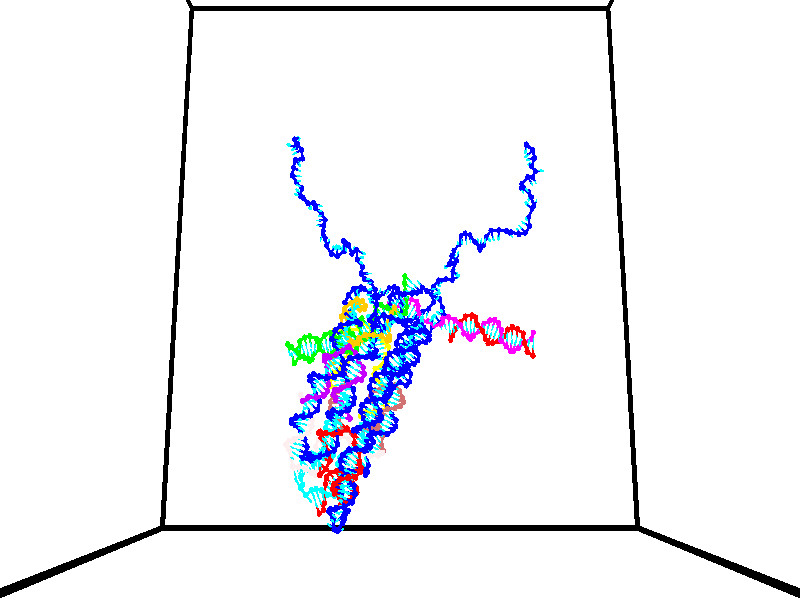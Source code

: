 // switches for output
#declare DRAW_BASES = 1; // possible values are 0, 1; only relevant for DNA ribbons
#declare DRAW_BASES_TYPE = 3; // possible values are 1, 2, 3; only relevant for DNA ribbons
#declare DRAW_FOG = 0; // set to 1 to enable fog

#include "colors.inc"

#include "transforms.inc"
background { rgb <1, 1, 1>}

#default {
   normal{
       ripples 0.25
       frequency 0.20
       turbulence 0.2
       lambda 5
   }
	finish {
		phong 0.1
		phong_size 40.
	}
}

// original window dimensions: 1024x640


// camera settings

camera {
	sky <0, 0.179814, -0.983701>
	up <0, 0.179814, -0.983701>
	right 1.6 * <1, 0, 0>
	location <35, 92.5046, 58.4545>
	look_at <35, 26.874, 46.4577>
	direction <0, -65.6306, -11.9968>
	angle 67.0682
}


# declare cpy_camera_pos = <35, 92.5046, 58.4545>;
# if (DRAW_FOG = 1)
fog {
	fog_type 2
	up vnormalize(cpy_camera_pos)
	color rgbt<1,1,1,0.3>
	distance 1e-5
	fog_alt 3e-3
	fog_offset 56
}
# end


// LIGHTS

# declare lum = 6;
global_settings {
	ambient_light rgb lum * <0.05, 0.05, 0.05>
	max_trace_level 15
}# declare cpy_direct_light_amount = 0.25;
light_source
{	1000 * <-1, -1.16351, -0.803887>,
	rgb lum * cpy_direct_light_amount
	parallel
}

light_source
{	1000 * <1, 1.16351, 0.803887>,
	rgb lum * cpy_direct_light_amount
	parallel
}

// strand 0

// nucleotide -1

// particle -1
sphere {
	<39.941463, 34.274918, 51.099178> 0.250000
	pigment { color rgbt <1,0,0,0> }
	no_shadow
}
cylinder {
	<39.875595, 34.402779, 50.725933>,  <39.836075, 34.479496, 50.501987>, 0.100000
	pigment { color rgbt <1,0,0,0> }
	no_shadow
}
cylinder {
	<39.875595, 34.402779, 50.725933>,  <39.941463, 34.274918, 51.099178>, 0.100000
	pigment { color rgbt <1,0,0,0> }
	no_shadow
}

// particle -1
sphere {
	<39.875595, 34.402779, 50.725933> 0.100000
	pigment { color rgbt <1,0,0,0> }
	no_shadow
}
sphere {
	0, 1
	scale<0.080000,0.200000,0.300000>
	matrix <0.965918, -0.139284, -0.218179,
		-0.199710, -0.937240, -0.285825,
		-0.164675, 0.319657, -0.933114,
		39.826191, 34.498676, 50.445999>
	pigment { color rgbt <0,1,1,0> }
	no_shadow
}
cylinder {
	<40.192234, 33.718735, 50.633656>,  <39.941463, 34.274918, 51.099178>, 0.130000
	pigment { color rgbt <1,0,0,0> }
	no_shadow
}

// nucleotide -1

// particle -1
sphere {
	<40.192234, 33.718735, 50.633656> 0.250000
	pigment { color rgbt <1,0,0,0> }
	no_shadow
}
cylinder {
	<40.195389, 34.068878, 50.440289>,  <40.197281, 34.278965, 50.324268>, 0.100000
	pigment { color rgbt <1,0,0,0> }
	no_shadow
}
cylinder {
	<40.195389, 34.068878, 50.440289>,  <40.192234, 33.718735, 50.633656>, 0.100000
	pigment { color rgbt <1,0,0,0> }
	no_shadow
}

// particle -1
sphere {
	<40.195389, 34.068878, 50.440289> 0.100000
	pigment { color rgbt <1,0,0,0> }
	no_shadow
}
sphere {
	0, 1
	scale<0.080000,0.200000,0.300000>
	matrix <0.933122, -0.180229, -0.311128,
		-0.359474, -0.448634, -0.818234,
		0.007887, 0.875354, -0.483418,
		40.197754, 34.331486, 50.295261>
	pigment { color rgbt <0,1,1,0> }
	no_shadow
}
cylinder {
	<40.502285, 33.548336, 50.070263>,  <40.192234, 33.718735, 50.633656>, 0.130000
	pigment { color rgbt <1,0,0,0> }
	no_shadow
}

// nucleotide -1

// particle -1
sphere {
	<40.502285, 33.548336, 50.070263> 0.250000
	pigment { color rgbt <1,0,0,0> }
	no_shadow
}
cylinder {
	<40.559544, 33.944122, 50.078892>,  <40.593899, 34.181595, 50.084068>, 0.100000
	pigment { color rgbt <1,0,0,0> }
	no_shadow
}
cylinder {
	<40.559544, 33.944122, 50.078892>,  <40.502285, 33.548336, 50.070263>, 0.100000
	pigment { color rgbt <1,0,0,0> }
	no_shadow
}

// particle -1
sphere {
	<40.559544, 33.944122, 50.078892> 0.100000
	pigment { color rgbt <1,0,0,0> }
	no_shadow
}
sphere {
	0, 1
	scale<0.080000,0.200000,0.300000>
	matrix <0.969463, -0.135799, -0.204205,
		-0.199125, 0.050140, -0.978691,
		0.143144, 0.989467, 0.021568,
		40.602486, 34.240963, 50.085361>
	pigment { color rgbt <0,1,1,0> }
	no_shadow
}
cylinder {
	<40.973927, 33.738480, 49.517914>,  <40.502285, 33.548336, 50.070263>, 0.130000
	pigment { color rgbt <1,0,0,0> }
	no_shadow
}

// nucleotide -1

// particle -1
sphere {
	<40.973927, 33.738480, 49.517914> 0.250000
	pigment { color rgbt <1,0,0,0> }
	no_shadow
}
cylinder {
	<41.002213, 34.049744, 49.767544>,  <41.019184, 34.236504, 49.917320>, 0.100000
	pigment { color rgbt <1,0,0,0> }
	no_shadow
}
cylinder {
	<41.002213, 34.049744, 49.767544>,  <40.973927, 33.738480, 49.517914>, 0.100000
	pigment { color rgbt <1,0,0,0> }
	no_shadow
}

// particle -1
sphere {
	<41.002213, 34.049744, 49.767544> 0.100000
	pigment { color rgbt <1,0,0,0> }
	no_shadow
}
sphere {
	0, 1
	scale<0.080000,0.200000,0.300000>
	matrix <0.991881, 0.011438, -0.126654,
		-0.105695, 0.627962, -0.771033,
		0.070715, 0.778160, 0.624072,
		41.023426, 34.283192, 49.954765>
	pigment { color rgbt <0,1,1,0> }
	no_shadow
}
cylinder {
	<41.408974, 34.131435, 49.149540>,  <40.973927, 33.738480, 49.517914>, 0.130000
	pigment { color rgbt <1,0,0,0> }
	no_shadow
}

// nucleotide -1

// particle -1
sphere {
	<41.408974, 34.131435, 49.149540> 0.250000
	pigment { color rgbt <1,0,0,0> }
	no_shadow
}
cylinder {
	<41.424728, 34.244938, 49.532776>,  <41.434181, 34.313042, 49.762718>, 0.100000
	pigment { color rgbt <1,0,0,0> }
	no_shadow
}
cylinder {
	<41.424728, 34.244938, 49.532776>,  <41.408974, 34.131435, 49.149540>, 0.100000
	pigment { color rgbt <1,0,0,0> }
	no_shadow
}

// particle -1
sphere {
	<41.424728, 34.244938, 49.532776> 0.100000
	pigment { color rgbt <1,0,0,0> }
	no_shadow
}
sphere {
	0, 1
	scale<0.080000,0.200000,0.300000>
	matrix <0.990901, 0.112409, -0.074030,
		-0.128704, 0.952284, -0.276748,
		0.039389, 0.283758, 0.958087,
		41.436546, 34.330067, 49.820202>
	pigment { color rgbt <0,1,1,0> }
	no_shadow
}
cylinder {
	<41.999355, 34.542000, 49.106625>,  <41.408974, 34.131435, 49.149540>, 0.130000
	pigment { color rgbt <1,0,0,0> }
	no_shadow
}

// nucleotide -1

// particle -1
sphere {
	<41.999355, 34.542000, 49.106625> 0.250000
	pigment { color rgbt <1,0,0,0> }
	no_shadow
}
cylinder {
	<41.923763, 34.525082, 49.499054>,  <41.878410, 34.514931, 49.734512>, 0.100000
	pigment { color rgbt <1,0,0,0> }
	no_shadow
}
cylinder {
	<41.923763, 34.525082, 49.499054>,  <41.999355, 34.542000, 49.106625>, 0.100000
	pigment { color rgbt <1,0,0,0> }
	no_shadow
}

// particle -1
sphere {
	<41.923763, 34.525082, 49.499054> 0.100000
	pigment { color rgbt <1,0,0,0> }
	no_shadow
}
sphere {
	0, 1
	scale<0.080000,0.200000,0.300000>
	matrix <0.965603, 0.173706, 0.193488,
		-0.178602, 0.983889, 0.008018,
		-0.188978, -0.042300, 0.981070,
		41.867069, 34.512390, 49.793373>
	pigment { color rgbt <0,1,1,0> }
	no_shadow
}
cylinder {
	<42.267326, 35.150581, 49.394760>,  <41.999355, 34.542000, 49.106625>, 0.130000
	pigment { color rgbt <1,0,0,0> }
	no_shadow
}

// nucleotide -1

// particle -1
sphere {
	<42.267326, 35.150581, 49.394760> 0.250000
	pigment { color rgbt <1,0,0,0> }
	no_shadow
}
cylinder {
	<42.267933, 34.863266, 49.673058>,  <42.268299, 34.690876, 49.840034>, 0.100000
	pigment { color rgbt <1,0,0,0> }
	no_shadow
}
cylinder {
	<42.267933, 34.863266, 49.673058>,  <42.267326, 35.150581, 49.394760>, 0.100000
	pigment { color rgbt <1,0,0,0> }
	no_shadow
}

// particle -1
sphere {
	<42.267933, 34.863266, 49.673058> 0.100000
	pigment { color rgbt <1,0,0,0> }
	no_shadow
}
sphere {
	0, 1
	scale<0.080000,0.200000,0.300000>
	matrix <0.951885, 0.214249, 0.219117,
		-0.306452, 0.661931, 0.684058,
		0.001518, -0.718293, 0.695739,
		42.268387, 34.647778, 49.881779>
	pigment { color rgbt <0,1,1,0> }
	no_shadow
}
cylinder {
	<42.402737, 35.434521, 50.044395>,  <42.267326, 35.150581, 49.394760>, 0.130000
	pigment { color rgbt <1,0,0,0> }
	no_shadow
}

// nucleotide -1

// particle -1
sphere {
	<42.402737, 35.434521, 50.044395> 0.250000
	pigment { color rgbt <1,0,0,0> }
	no_shadow
}
cylinder {
	<42.531273, 35.057850, 50.084354>,  <42.608395, 34.831848, 50.108330>, 0.100000
	pigment { color rgbt <1,0,0,0> }
	no_shadow
}
cylinder {
	<42.531273, 35.057850, 50.084354>,  <42.402737, 35.434521, 50.044395>, 0.100000
	pigment { color rgbt <1,0,0,0> }
	no_shadow
}

// particle -1
sphere {
	<42.531273, 35.057850, 50.084354> 0.100000
	pigment { color rgbt <1,0,0,0> }
	no_shadow
}
sphere {
	0, 1
	scale<0.080000,0.200000,0.300000>
	matrix <0.843185, 0.332542, 0.422439,
		-0.431023, -0.051514, 0.900869,
		0.321338, -0.941681, 0.099897,
		42.627674, 34.775345, 50.114323>
	pigment { color rgbt <0,1,1,0> }
	no_shadow
}
cylinder {
	<42.890572, 35.507359, 50.560413>,  <42.402737, 35.434521, 50.044395>, 0.130000
	pigment { color rgbt <1,0,0,0> }
	no_shadow
}

// nucleotide -1

// particle -1
sphere {
	<42.890572, 35.507359, 50.560413> 0.250000
	pigment { color rgbt <1,0,0,0> }
	no_shadow
}
cylinder {
	<42.957577, 35.130619, 50.443890>,  <42.997780, 34.904575, 50.373974>, 0.100000
	pigment { color rgbt <1,0,0,0> }
	no_shadow
}
cylinder {
	<42.957577, 35.130619, 50.443890>,  <42.890572, 35.507359, 50.560413>, 0.100000
	pigment { color rgbt <1,0,0,0> }
	no_shadow
}

// particle -1
sphere {
	<42.957577, 35.130619, 50.443890> 0.100000
	pigment { color rgbt <1,0,0,0> }
	no_shadow
}
sphere {
	0, 1
	scale<0.080000,0.200000,0.300000>
	matrix <0.912715, 0.036461, 0.406966,
		-0.372678, -0.334058, 0.865746,
		0.167516, -0.941847, -0.291311,
		43.007832, 34.848064, 50.356495>
	pigment { color rgbt <0,1,1,0> }
	no_shadow
}
cylinder {
	<43.146973, 35.117657, 51.128418>,  <42.890572, 35.507359, 50.560413>, 0.130000
	pigment { color rgbt <1,0,0,0> }
	no_shadow
}

// nucleotide -1

// particle -1
sphere {
	<43.146973, 35.117657, 51.128418> 0.250000
	pigment { color rgbt <1,0,0,0> }
	no_shadow
}
cylinder {
	<43.284897, 34.941498, 50.796837>,  <43.367653, 34.835804, 50.597889>, 0.100000
	pigment { color rgbt <1,0,0,0> }
	no_shadow
}
cylinder {
	<43.284897, 34.941498, 50.796837>,  <43.146973, 35.117657, 51.128418>, 0.100000
	pigment { color rgbt <1,0,0,0> }
	no_shadow
}

// particle -1
sphere {
	<43.284897, 34.941498, 50.796837> 0.100000
	pigment { color rgbt <1,0,0,0> }
	no_shadow
}
sphere {
	0, 1
	scale<0.080000,0.200000,0.300000>
	matrix <0.903213, -0.084774, 0.420737,
		-0.255563, -0.893794, 0.368538,
		0.344809, -0.440393, -0.828951,
		43.388340, 34.809380, 50.548153>
	pigment { color rgbt <0,1,1,0> }
	no_shadow
}
cylinder {
	<43.501102, 34.583439, 51.391991>,  <43.146973, 35.117657, 51.128418>, 0.130000
	pigment { color rgbt <1,0,0,0> }
	no_shadow
}

// nucleotide -1

// particle -1
sphere {
	<43.501102, 34.583439, 51.391991> 0.250000
	pigment { color rgbt <1,0,0,0> }
	no_shadow
}
cylinder {
	<43.651047, 34.625923, 51.023602>,  <43.741013, 34.651413, 50.802567>, 0.100000
	pigment { color rgbt <1,0,0,0> }
	no_shadow
}
cylinder {
	<43.651047, 34.625923, 51.023602>,  <43.501102, 34.583439, 51.391991>, 0.100000
	pigment { color rgbt <1,0,0,0> }
	no_shadow
}

// particle -1
sphere {
	<43.651047, 34.625923, 51.023602> 0.100000
	pigment { color rgbt <1,0,0,0> }
	no_shadow
}
sphere {
	0, 1
	scale<0.080000,0.200000,0.300000>
	matrix <0.922074, -0.145812, 0.358494,
		-0.096213, -0.983595, -0.152594,
		0.374863, 0.106211, -0.920976,
		43.763504, 34.657787, 50.747307>
	pigment { color rgbt <0,1,1,0> }
	no_shadow
}
cylinder {
	<43.979824, 34.050797, 51.327667>,  <43.501102, 34.583439, 51.391991>, 0.130000
	pigment { color rgbt <1,0,0,0> }
	no_shadow
}

// nucleotide -1

// particle -1
sphere {
	<43.979824, 34.050797, 51.327667> 0.250000
	pigment { color rgbt <1,0,0,0> }
	no_shadow
}
cylinder {
	<44.075706, 34.301231, 51.030869>,  <44.133236, 34.451492, 50.852791>, 0.100000
	pigment { color rgbt <1,0,0,0> }
	no_shadow
}
cylinder {
	<44.075706, 34.301231, 51.030869>,  <43.979824, 34.050797, 51.327667>, 0.100000
	pigment { color rgbt <1,0,0,0> }
	no_shadow
}

// particle -1
sphere {
	<44.075706, 34.301231, 51.030869> 0.100000
	pigment { color rgbt <1,0,0,0> }
	no_shadow
}
sphere {
	0, 1
	scale<0.080000,0.200000,0.300000>
	matrix <0.968873, -0.105572, 0.223918,
		0.061858, -0.772572, -0.631906,
		0.239705, 0.626088, -0.741994,
		44.147617, 34.489059, 50.808270>
	pigment { color rgbt <0,1,1,0> }
	no_shadow
}
cylinder {
	<44.602921, 33.767273, 51.134186>,  <43.979824, 34.050797, 51.327667>, 0.130000
	pigment { color rgbt <1,0,0,0> }
	no_shadow
}

// nucleotide -1

// particle -1
sphere {
	<44.602921, 33.767273, 51.134186> 0.250000
	pigment { color rgbt <1,0,0,0> }
	no_shadow
}
cylinder {
	<44.575962, 34.147842, 51.014015>,  <44.559788, 34.376183, 50.941914>, 0.100000
	pigment { color rgbt <1,0,0,0> }
	no_shadow
}
cylinder {
	<44.575962, 34.147842, 51.014015>,  <44.602921, 33.767273, 51.134186>, 0.100000
	pigment { color rgbt <1,0,0,0> }
	no_shadow
}

// particle -1
sphere {
	<44.575962, 34.147842, 51.014015> 0.100000
	pigment { color rgbt <1,0,0,0> }
	no_shadow
}
sphere {
	0, 1
	scale<0.080000,0.200000,0.300000>
	matrix <0.963434, 0.140322, 0.228266,
		0.259334, -0.274054, -0.926089,
		-0.067393, 0.951422, -0.300423,
		44.555744, 34.433270, 50.923889>
	pigment { color rgbt <0,1,1,0> }
	no_shadow
}
cylinder {
	<45.215557, 33.795300, 50.742607>,  <44.602921, 33.767273, 51.134186>, 0.130000
	pigment { color rgbt <1,0,0,0> }
	no_shadow
}

// nucleotide -1

// particle -1
sphere {
	<45.215557, 33.795300, 50.742607> 0.250000
	pigment { color rgbt <1,0,0,0> }
	no_shadow
}
cylinder {
	<45.092438, 34.171093, 50.802773>,  <45.018566, 34.396568, 50.838871>, 0.100000
	pigment { color rgbt <1,0,0,0> }
	no_shadow
}
cylinder {
	<45.092438, 34.171093, 50.802773>,  <45.215557, 33.795300, 50.742607>, 0.100000
	pigment { color rgbt <1,0,0,0> }
	no_shadow
}

// particle -1
sphere {
	<45.092438, 34.171093, 50.802773> 0.100000
	pigment { color rgbt <1,0,0,0> }
	no_shadow
}
sphere {
	0, 1
	scale<0.080000,0.200000,0.300000>
	matrix <0.947268, 0.317399, -0.044060,
		-0.089134, 0.128919, -0.987641,
		-0.307796, 0.939488, 0.150412,
		45.000099, 34.452938, 50.847897>
	pigment { color rgbt <0,1,1,0> }
	no_shadow
}
cylinder {
	<45.512047, 34.188343, 50.230869>,  <45.215557, 33.795300, 50.742607>, 0.130000
	pigment { color rgbt <1,0,0,0> }
	no_shadow
}

// nucleotide -1

// particle -1
sphere {
	<45.512047, 34.188343, 50.230869> 0.250000
	pigment { color rgbt <1,0,0,0> }
	no_shadow
}
cylinder {
	<45.427410, 34.418285, 50.547039>,  <45.376629, 34.556252, 50.736740>, 0.100000
	pigment { color rgbt <1,0,0,0> }
	no_shadow
}
cylinder {
	<45.427410, 34.418285, 50.547039>,  <45.512047, 34.188343, 50.230869>, 0.100000
	pigment { color rgbt <1,0,0,0> }
	no_shadow
}

// particle -1
sphere {
	<45.427410, 34.418285, 50.547039> 0.100000
	pigment { color rgbt <1,0,0,0> }
	no_shadow
}
sphere {
	0, 1
	scale<0.080000,0.200000,0.300000>
	matrix <0.961501, 0.267525, 0.062819,
		-0.175347, 0.773288, -0.609327,
		-0.211587, 0.574853, 0.790427,
		45.363934, 34.590740, 50.784168>
	pigment { color rgbt <0,1,1,0> }
	no_shadow
}
cylinder {
	<45.830128, 34.820259, 50.103897>,  <45.512047, 34.188343, 50.230869>, 0.130000
	pigment { color rgbt <1,0,0,0> }
	no_shadow
}

// nucleotide -1

// particle -1
sphere {
	<45.830128, 34.820259, 50.103897> 0.250000
	pigment { color rgbt <1,0,0,0> }
	no_shadow
}
cylinder {
	<45.784920, 34.806671, 50.501102>,  <45.757793, 34.798519, 50.739426>, 0.100000
	pigment { color rgbt <1,0,0,0> }
	no_shadow
}
cylinder {
	<45.784920, 34.806671, 50.501102>,  <45.830128, 34.820259, 50.103897>, 0.100000
	pigment { color rgbt <1,0,0,0> }
	no_shadow
}

// particle -1
sphere {
	<45.784920, 34.806671, 50.501102> 0.100000
	pigment { color rgbt <1,0,0,0> }
	no_shadow
}
sphere {
	0, 1
	scale<0.080000,0.200000,0.300000>
	matrix <0.912378, 0.392195, 0.117259,
		-0.393438, 0.919255, -0.013336,
		-0.113021, -0.033966, 0.993012,
		45.751015, 34.796482, 50.799007>
	pigment { color rgbt <0,1,1,0> }
	no_shadow
}
cylinder {
	<46.189995, 35.449516, 50.373173>,  <45.830128, 34.820259, 50.103897>, 0.130000
	pigment { color rgbt <1,0,0,0> }
	no_shadow
}

// nucleotide -1

// particle -1
sphere {
	<46.189995, 35.449516, 50.373173> 0.250000
	pigment { color rgbt <1,0,0,0> }
	no_shadow
}
cylinder {
	<46.192837, 35.223503, 50.703190>,  <46.194542, 35.087894, 50.901199>, 0.100000
	pigment { color rgbt <1,0,0,0> }
	no_shadow
}
cylinder {
	<46.192837, 35.223503, 50.703190>,  <46.189995, 35.449516, 50.373173>, 0.100000
	pigment { color rgbt <1,0,0,0> }
	no_shadow
}

// particle -1
sphere {
	<46.192837, 35.223503, 50.703190> 0.100000
	pigment { color rgbt <1,0,0,0> }
	no_shadow
}
sphere {
	0, 1
	scale<0.080000,0.200000,0.300000>
	matrix <0.907671, 0.349868, 0.231789,
		-0.419623, 0.747217, 0.515348,
		0.007107, -0.565030, 0.825040,
		46.194969, 35.053993, 50.950703>
	pigment { color rgbt <0,1,1,0> }
	no_shadow
}
cylinder {
	<46.701965, 35.684464, 50.763615>,  <46.189995, 35.449516, 50.373173>, 0.130000
	pigment { color rgbt <1,0,0,0> }
	no_shadow
}

// nucleotide -1

// particle -1
sphere {
	<46.701965, 35.684464, 50.763615> 0.250000
	pigment { color rgbt <1,0,0,0> }
	no_shadow
}
cylinder {
	<46.656460, 35.347908, 50.974945>,  <46.629158, 35.145977, 51.101742>, 0.100000
	pigment { color rgbt <1,0,0,0> }
	no_shadow
}
cylinder {
	<46.656460, 35.347908, 50.974945>,  <46.701965, 35.684464, 50.763615>, 0.100000
	pigment { color rgbt <1,0,0,0> }
	no_shadow
}

// particle -1
sphere {
	<46.656460, 35.347908, 50.974945> 0.100000
	pigment { color rgbt <1,0,0,0> }
	no_shadow
}
sphere {
	0, 1
	scale<0.080000,0.200000,0.300000>
	matrix <0.936071, 0.087416, 0.340777,
		-0.332909, 0.533318, 0.777653,
		-0.113763, -0.841386, 0.528326,
		46.622330, 35.095493, 51.133442>
	pigment { color rgbt <0,1,1,0> }
	no_shadow
}
cylinder {
	<46.791275, 35.759964, 51.528984>,  <46.701965, 35.684464, 50.763615>, 0.130000
	pigment { color rgbt <1,0,0,0> }
	no_shadow
}

// nucleotide -1

// particle -1
sphere {
	<46.791275, 35.759964, 51.528984> 0.250000
	pigment { color rgbt <1,0,0,0> }
	no_shadow
}
cylinder {
	<46.889725, 35.381664, 51.444157>,  <46.948795, 35.154682, 51.393261>, 0.100000
	pigment { color rgbt <1,0,0,0> }
	no_shadow
}
cylinder {
	<46.889725, 35.381664, 51.444157>,  <46.791275, 35.759964, 51.528984>, 0.100000
	pigment { color rgbt <1,0,0,0> }
	no_shadow
}

// particle -1
sphere {
	<46.889725, 35.381664, 51.444157> 0.100000
	pigment { color rgbt <1,0,0,0> }
	no_shadow
}
sphere {
	0, 1
	scale<0.080000,0.200000,0.300000>
	matrix <0.911159, 0.151165, 0.383326,
		-0.330474, -0.287578, 0.898936,
		0.246124, -0.945752, -0.212073,
		46.963562, 35.097939, 51.380535>
	pigment { color rgbt <0,1,1,0> }
	no_shadow
}
cylinder {
	<47.063480, 35.433929, 52.185337>,  <46.791275, 35.759964, 51.528984>, 0.130000
	pigment { color rgbt <1,0,0,0> }
	no_shadow
}

// nucleotide -1

// particle -1
sphere {
	<47.063480, 35.433929, 52.185337> 0.250000
	pigment { color rgbt <1,0,0,0> }
	no_shadow
}
cylinder {
	<47.184227, 35.196217, 51.887154>,  <47.256676, 35.053589, 51.708244>, 0.100000
	pigment { color rgbt <1,0,0,0> }
	no_shadow
}
cylinder {
	<47.184227, 35.196217, 51.887154>,  <47.063480, 35.433929, 52.185337>, 0.100000
	pigment { color rgbt <1,0,0,0> }
	no_shadow
}

// particle -1
sphere {
	<47.184227, 35.196217, 51.887154> 0.100000
	pigment { color rgbt <1,0,0,0> }
	no_shadow
}
sphere {
	0, 1
	scale<0.080000,0.200000,0.300000>
	matrix <0.938797, 0.049189, 0.340939,
		-0.165946, -0.802750, 0.572760,
		0.301863, -0.594283, -0.745457,
		47.274784, 35.017933, 51.663517>
	pigment { color rgbt <0,1,1,0> }
	no_shadow
}
cylinder {
	<47.668961, 35.127876, 52.460197>,  <47.063480, 35.433929, 52.185337>, 0.130000
	pigment { color rgbt <1,0,0,0> }
	no_shadow
}

// nucleotide -1

// particle -1
sphere {
	<47.668961, 35.127876, 52.460197> 0.250000
	pigment { color rgbt <1,0,0,0> }
	no_shadow
}
cylinder {
	<47.720650, 35.000282, 52.084633>,  <47.751663, 34.923725, 51.859295>, 0.100000
	pigment { color rgbt <1,0,0,0> }
	no_shadow
}
cylinder {
	<47.720650, 35.000282, 52.084633>,  <47.668961, 35.127876, 52.460197>, 0.100000
	pigment { color rgbt <1,0,0,0> }
	no_shadow
}

// particle -1
sphere {
	<47.720650, 35.000282, 52.084633> 0.100000
	pigment { color rgbt <1,0,0,0> }
	no_shadow
}
sphere {
	0, 1
	scale<0.080000,0.200000,0.300000>
	matrix <0.974834, -0.132588, 0.179216,
		-0.181656, -0.938438, 0.293828,
		0.129225, -0.318989, -0.938907,
		47.759418, 34.904587, 51.802959>
	pigment { color rgbt <0,1,1,0> }
	no_shadow
}
// strand 1

// nucleotide -1

// particle -1
sphere {
	<24.205473, 34.779030, 51.506081> 0.250000
	pigment { color rgbt <0,1,0,0> }
	no_shadow
}
cylinder {
	<24.300276, 34.710789, 51.888645>,  <24.357159, 34.669846, 52.118183>, 0.100000
	pigment { color rgbt <0,1,0,0> }
	no_shadow
}
cylinder {
	<24.300276, 34.710789, 51.888645>,  <24.205473, 34.779030, 51.506081>, 0.100000
	pigment { color rgbt <0,1,0,0> }
	no_shadow
}

// particle -1
sphere {
	<24.300276, 34.710789, 51.888645> 0.100000
	pigment { color rgbt <0,1,0,0> }
	no_shadow
}
sphere {
	0, 1
	scale<0.080000,0.200000,0.300000>
	matrix <0.970995, 0.009634, -0.238904,
		0.031543, 0.985293, 0.167937,
		0.237008, -0.170602, 0.956411,
		24.371378, 34.659607, 52.175568>
	pigment { color rgbt <0,1,1,0> }
	no_shadow
}
cylinder {
	<24.683916, 35.330986, 51.789165>,  <24.205473, 34.779030, 51.506081>, 0.130000
	pigment { color rgbt <0,1,0,0> }
	no_shadow
}

// nucleotide -1

// particle -1
sphere {
	<24.683916, 35.330986, 51.789165> 0.250000
	pigment { color rgbt <0,1,0,0> }
	no_shadow
}
cylinder {
	<24.749674, 34.964436, 51.935169>,  <24.789127, 34.744507, 52.022770>, 0.100000
	pigment { color rgbt <0,1,0,0> }
	no_shadow
}
cylinder {
	<24.749674, 34.964436, 51.935169>,  <24.683916, 35.330986, 51.789165>, 0.100000
	pigment { color rgbt <0,1,0,0> }
	no_shadow
}

// particle -1
sphere {
	<24.749674, 34.964436, 51.935169> 0.100000
	pigment { color rgbt <0,1,0,0> }
	no_shadow
}
sphere {
	0, 1
	scale<0.080000,0.200000,0.300000>
	matrix <0.943868, 0.038657, -0.328053,
		0.286510, 0.398449, 0.871293,
		0.164393, -0.916375, 0.365008,
		24.798992, 34.689522, 52.044670>
	pigment { color rgbt <0,1,1,0> }
	no_shadow
}
cylinder {
	<25.356819, 35.385273, 52.292633>,  <24.683916, 35.330986, 51.789165>, 0.130000
	pigment { color rgbt <0,1,0,0> }
	no_shadow
}

// nucleotide -1

// particle -1
sphere {
	<25.356819, 35.385273, 52.292633> 0.250000
	pigment { color rgbt <0,1,0,0> }
	no_shadow
}
cylinder {
	<25.304996, 35.001690, 52.191742>,  <25.273903, 34.771542, 52.131207>, 0.100000
	pigment { color rgbt <0,1,0,0> }
	no_shadow
}
cylinder {
	<25.304996, 35.001690, 52.191742>,  <25.356819, 35.385273, 52.292633>, 0.100000
	pigment { color rgbt <0,1,0,0> }
	no_shadow
}

// particle -1
sphere {
	<25.304996, 35.001690, 52.191742> 0.100000
	pigment { color rgbt <0,1,0,0> }
	no_shadow
}
sphere {
	0, 1
	scale<0.080000,0.200000,0.300000>
	matrix <0.991571, -0.125673, -0.031517,
		-0.001475, -0.254182, 0.967155,
		-0.129557, -0.958957, -0.252224,
		25.266130, 34.714005, 52.116074>
	pigment { color rgbt <0,1,1,0> }
	no_shadow
}
cylinder {
	<25.931408, 35.006145, 52.649002>,  <25.356819, 35.385273, 52.292633>, 0.130000
	pigment { color rgbt <0,1,0,0> }
	no_shadow
}

// nucleotide -1

// particle -1
sphere {
	<25.931408, 35.006145, 52.649002> 0.250000
	pigment { color rgbt <0,1,0,0> }
	no_shadow
}
cylinder {
	<25.809917, 34.777702, 52.343952>,  <25.737024, 34.640636, 52.160923>, 0.100000
	pigment { color rgbt <0,1,0,0> }
	no_shadow
}
cylinder {
	<25.809917, 34.777702, 52.343952>,  <25.931408, 35.006145, 52.649002>, 0.100000
	pigment { color rgbt <0,1,0,0> }
	no_shadow
}

// particle -1
sphere {
	<25.809917, 34.777702, 52.343952> 0.100000
	pigment { color rgbt <0,1,0,0> }
	no_shadow
}
sphere {
	0, 1
	scale<0.080000,0.200000,0.300000>
	matrix <0.921546, -0.379302, -0.082971,
		-0.241879, -0.727990, 0.641503,
		-0.303725, -0.571105, -0.762621,
		25.718800, 34.606369, 52.115166>
	pigment { color rgbt <0,1,1,0> }
	no_shadow
}
cylinder {
	<26.254374, 34.384083, 52.824596>,  <25.931408, 35.006145, 52.649002>, 0.130000
	pigment { color rgbt <0,1,0,0> }
	no_shadow
}

// nucleotide -1

// particle -1
sphere {
	<26.254374, 34.384083, 52.824596> 0.250000
	pigment { color rgbt <0,1,0,0> }
	no_shadow
}
cylinder {
	<26.155235, 34.335136, 52.440178>,  <26.095753, 34.305771, 52.209526>, 0.100000
	pigment { color rgbt <0,1,0,0> }
	no_shadow
}
cylinder {
	<26.155235, 34.335136, 52.440178>,  <26.254374, 34.384083, 52.824596>, 0.100000
	pigment { color rgbt <0,1,0,0> }
	no_shadow
}

// particle -1
sphere {
	<26.155235, 34.335136, 52.440178> 0.100000
	pigment { color rgbt <0,1,0,0> }
	no_shadow
}
sphere {
	0, 1
	scale<0.080000,0.200000,0.300000>
	matrix <0.944352, -0.251961, -0.211460,
		-0.216271, -0.959971, 0.178000,
		-0.247844, -0.122362, -0.961042,
		26.080883, 34.298428, 52.151867>
	pigment { color rgbt <0,1,1,0> }
	no_shadow
}
cylinder {
	<26.425499, 33.686256, 52.572647>,  <26.254374, 34.384083, 52.824596>, 0.130000
	pigment { color rgbt <0,1,0,0> }
	no_shadow
}

// nucleotide -1

// particle -1
sphere {
	<26.425499, 33.686256, 52.572647> 0.250000
	pigment { color rgbt <0,1,0,0> }
	no_shadow
}
cylinder {
	<26.415545, 33.939655, 52.263309>,  <26.409573, 34.091694, 52.077709>, 0.100000
	pigment { color rgbt <0,1,0,0> }
	no_shadow
}
cylinder {
	<26.415545, 33.939655, 52.263309>,  <26.425499, 33.686256, 52.572647>, 0.100000
	pigment { color rgbt <0,1,0,0> }
	no_shadow
}

// particle -1
sphere {
	<26.415545, 33.939655, 52.263309> 0.100000
	pigment { color rgbt <0,1,0,0> }
	no_shadow
}
sphere {
	0, 1
	scale<0.080000,0.200000,0.300000>
	matrix <0.909358, -0.306999, -0.280748,
		-0.415269, -0.710232, -0.568438,
		-0.024886, 0.633500, -0.773342,
		26.408079, 34.129704, 52.031307>
	pigment { color rgbt <0,1,1,0> }
	no_shadow
}
cylinder {
	<26.542191, 33.206005, 52.108002>,  <26.425499, 33.686256, 52.572647>, 0.130000
	pigment { color rgbt <0,1,0,0> }
	no_shadow
}

// nucleotide -1

// particle -1
sphere {
	<26.542191, 33.206005, 52.108002> 0.250000
	pigment { color rgbt <0,1,0,0> }
	no_shadow
}
cylinder {
	<26.625542, 33.575890, 51.980568>,  <26.675552, 33.797821, 51.904110>, 0.100000
	pigment { color rgbt <0,1,0,0> }
	no_shadow
}
cylinder {
	<26.625542, 33.575890, 51.980568>,  <26.542191, 33.206005, 52.108002>, 0.100000
	pigment { color rgbt <0,1,0,0> }
	no_shadow
}

// particle -1
sphere {
	<26.625542, 33.575890, 51.980568> 0.100000
	pigment { color rgbt <0,1,0,0> }
	no_shadow
}
sphere {
	0, 1
	scale<0.080000,0.200000,0.300000>
	matrix <0.813983, -0.344549, -0.467672,
		-0.542227, -0.161866, -0.824493,
		0.208378, 0.924708, -0.318580,
		26.688055, 33.853302, 51.884995>
	pigment { color rgbt <0,1,1,0> }
	no_shadow
}
cylinder {
	<27.060125, 33.139172, 51.701214>,  <26.542191, 33.206005, 52.108002>, 0.130000
	pigment { color rgbt <0,1,0,0> }
	no_shadow
}

// nucleotide -1

// particle -1
sphere {
	<27.060125, 33.139172, 51.701214> 0.250000
	pigment { color rgbt <0,1,0,0> }
	no_shadow
}
cylinder {
	<27.067842, 33.539085, 51.698055>,  <27.072474, 33.779034, 51.696159>, 0.100000
	pigment { color rgbt <0,1,0,0> }
	no_shadow
}
cylinder {
	<27.067842, 33.539085, 51.698055>,  <27.060125, 33.139172, 51.701214>, 0.100000
	pigment { color rgbt <0,1,0,0> }
	no_shadow
}

// particle -1
sphere {
	<27.067842, 33.539085, 51.698055> 0.100000
	pigment { color rgbt <0,1,0,0> }
	no_shadow
}
sphere {
	0, 1
	scale<0.080000,0.200000,0.300000>
	matrix <0.804545, -0.020210, -0.593548,
		-0.593578, 0.005101, -0.804760,
		0.019292, 0.999783, -0.007892,
		27.073629, 33.839020, 51.695686>
	pigment { color rgbt <0,1,1,0> }
	no_shadow
}
cylinder {
	<27.107723, 33.370949, 51.028057>,  <27.060125, 33.139172, 51.701214>, 0.130000
	pigment { color rgbt <0,1,0,0> }
	no_shadow
}

// nucleotide -1

// particle -1
sphere {
	<27.107723, 33.370949, 51.028057> 0.250000
	pigment { color rgbt <0,1,0,0> }
	no_shadow
}
cylinder {
	<27.272743, 33.640034, 51.273743>,  <27.371756, 33.801487, 51.421154>, 0.100000
	pigment { color rgbt <0,1,0,0> }
	no_shadow
}
cylinder {
	<27.272743, 33.640034, 51.273743>,  <27.107723, 33.370949, 51.028057>, 0.100000
	pigment { color rgbt <0,1,0,0> }
	no_shadow
}

// particle -1
sphere {
	<27.272743, 33.640034, 51.273743> 0.100000
	pigment { color rgbt <0,1,0,0> }
	no_shadow
}
sphere {
	0, 1
	scale<0.080000,0.200000,0.300000>
	matrix <0.843158, -0.026773, -0.536999,
		-0.344802, 0.739418, -0.578249,
		0.412548, 0.672714, 0.614215,
		27.396507, 33.841846, 51.458008>
	pigment { color rgbt <0,1,1,0> }
	no_shadow
}
cylinder {
	<27.630642, 33.738029, 50.611996>,  <27.107723, 33.370949, 51.028057>, 0.130000
	pigment { color rgbt <0,1,0,0> }
	no_shadow
}

// nucleotide -1

// particle -1
sphere {
	<27.630642, 33.738029, 50.611996> 0.250000
	pigment { color rgbt <0,1,0,0> }
	no_shadow
}
cylinder {
	<27.716238, 33.839005, 50.989456>,  <27.767595, 33.899590, 51.215935>, 0.100000
	pigment { color rgbt <0,1,0,0> }
	no_shadow
}
cylinder {
	<27.716238, 33.839005, 50.989456>,  <27.630642, 33.738029, 50.611996>, 0.100000
	pigment { color rgbt <0,1,0,0> }
	no_shadow
}

// particle -1
sphere {
	<27.716238, 33.839005, 50.989456> 0.100000
	pigment { color rgbt <0,1,0,0> }
	no_shadow
}
sphere {
	0, 1
	scale<0.080000,0.200000,0.300000>
	matrix <0.975642, -0.007488, -0.219240,
		-0.048278, 0.967584, -0.247893,
		0.213989, 0.252439, 0.943654,
		27.780436, 33.914738, 51.272552>
	pigment { color rgbt <0,1,1,0> }
	no_shadow
}
cylinder {
	<28.227943, 34.154530, 50.532902>,  <27.630642, 33.738029, 50.611996>, 0.130000
	pigment { color rgbt <0,1,0,0> }
	no_shadow
}

// nucleotide -1

// particle -1
sphere {
	<28.227943, 34.154530, 50.532902> 0.250000
	pigment { color rgbt <0,1,0,0> }
	no_shadow
}
cylinder {
	<28.198360, 34.033253, 50.912922>,  <28.180611, 33.960487, 51.140934>, 0.100000
	pigment { color rgbt <0,1,0,0> }
	no_shadow
}
cylinder {
	<28.198360, 34.033253, 50.912922>,  <28.227943, 34.154530, 50.532902>, 0.100000
	pigment { color rgbt <0,1,0,0> }
	no_shadow
}

// particle -1
sphere {
	<28.198360, 34.033253, 50.912922> 0.100000
	pigment { color rgbt <0,1,0,0> }
	no_shadow
}
sphere {
	0, 1
	scale<0.080000,0.200000,0.300000>
	matrix <0.989841, -0.138313, 0.032914,
		0.121426, 0.942838, 0.310342,
		-0.073957, -0.303193, 0.950055,
		28.176172, 33.942295, 51.197937>
	pigment { color rgbt <0,1,1,0> }
	no_shadow
}
cylinder {
	<28.731693, 34.585793, 50.938324>,  <28.227943, 34.154530, 50.532902>, 0.130000
	pigment { color rgbt <0,1,0,0> }
	no_shadow
}

// nucleotide -1

// particle -1
sphere {
	<28.731693, 34.585793, 50.938324> 0.250000
	pigment { color rgbt <0,1,0,0> }
	no_shadow
}
cylinder {
	<28.686602, 34.240005, 51.134277>,  <28.659548, 34.032532, 51.251850>, 0.100000
	pigment { color rgbt <0,1,0,0> }
	no_shadow
}
cylinder {
	<28.686602, 34.240005, 51.134277>,  <28.731693, 34.585793, 50.938324>, 0.100000
	pigment { color rgbt <0,1,0,0> }
	no_shadow
}

// particle -1
sphere {
	<28.686602, 34.240005, 51.134277> 0.100000
	pigment { color rgbt <0,1,0,0> }
	no_shadow
}
sphere {
	0, 1
	scale<0.080000,0.200000,0.300000>
	matrix <0.974335, -0.192849, -0.116105,
		0.194843, 0.464222, 0.864022,
		-0.112728, -0.864469, 0.489883,
		28.652782, 33.980663, 51.281242>
	pigment { color rgbt <0,1,1,0> }
	no_shadow
}
cylinder {
	<29.242718, 34.637722, 51.509846>,  <28.731693, 34.585793, 50.938324>, 0.130000
	pigment { color rgbt <0,1,0,0> }
	no_shadow
}

// nucleotide -1

// particle -1
sphere {
	<29.242718, 34.637722, 51.509846> 0.250000
	pigment { color rgbt <0,1,0,0> }
	no_shadow
}
cylinder {
	<29.153267, 34.256538, 51.428001>,  <29.099596, 34.027828, 51.378895>, 0.100000
	pigment { color rgbt <0,1,0,0> }
	no_shadow
}
cylinder {
	<29.153267, 34.256538, 51.428001>,  <29.242718, 34.637722, 51.509846>, 0.100000
	pigment { color rgbt <0,1,0,0> }
	no_shadow
}

// particle -1
sphere {
	<29.153267, 34.256538, 51.428001> 0.100000
	pigment { color rgbt <0,1,0,0> }
	no_shadow
}
sphere {
	0, 1
	scale<0.080000,0.200000,0.300000>
	matrix <0.974480, -0.214408, -0.066467,
		0.019469, -0.214254, 0.976584,
		-0.223628, -0.952956, -0.204611,
		29.086178, 33.970654, 51.366619>
	pigment { color rgbt <0,1,1,0> }
	no_shadow
}
cylinder {
	<29.740942, 34.108372, 51.992153>,  <29.242718, 34.637722, 51.509846>, 0.130000
	pigment { color rgbt <0,1,0,0> }
	no_shadow
}

// nucleotide -1

// particle -1
sphere {
	<29.740942, 34.108372, 51.992153> 0.250000
	pigment { color rgbt <0,1,0,0> }
	no_shadow
}
cylinder {
	<29.620634, 33.888035, 51.680740>,  <29.548450, 33.755833, 51.493893>, 0.100000
	pigment { color rgbt <0,1,0,0> }
	no_shadow
}
cylinder {
	<29.620634, 33.888035, 51.680740>,  <29.740942, 34.108372, 51.992153>, 0.100000
	pigment { color rgbt <0,1,0,0> }
	no_shadow
}

// particle -1
sphere {
	<29.620634, 33.888035, 51.680740> 0.100000
	pigment { color rgbt <0,1,0,0> }
	no_shadow
}
sphere {
	0, 1
	scale<0.080000,0.200000,0.300000>
	matrix <0.934830, -0.331858, -0.126348,
		-0.188764, -0.765795, 0.614758,
		-0.300769, -0.550844, -0.778530,
		29.530403, 33.722782, 51.447182>
	pigment { color rgbt <0,1,1,0> }
	no_shadow
}
cylinder {
	<30.198034, 33.591164, 52.024975>,  <29.740942, 34.108372, 51.992153>, 0.130000
	pigment { color rgbt <0,1,0,0> }
	no_shadow
}

// nucleotide -1

// particle -1
sphere {
	<30.198034, 33.591164, 52.024975> 0.250000
	pigment { color rgbt <0,1,0,0> }
	no_shadow
}
cylinder {
	<30.047918, 33.533699, 51.658691>,  <29.957848, 33.499218, 51.438923>, 0.100000
	pigment { color rgbt <0,1,0,0> }
	no_shadow
}
cylinder {
	<30.047918, 33.533699, 51.658691>,  <30.198034, 33.591164, 52.024975>, 0.100000
	pigment { color rgbt <0,1,0,0> }
	no_shadow
}

// particle -1
sphere {
	<30.047918, 33.533699, 51.658691> 0.100000
	pigment { color rgbt <0,1,0,0> }
	no_shadow
}
sphere {
	0, 1
	scale<0.080000,0.200000,0.300000>
	matrix <0.924402, -0.130592, -0.358366,
		-0.068098, -0.980972, 0.181815,
		-0.375291, -0.143666, -0.915705,
		29.935331, 33.490601, 51.383980>
	pigment { color rgbt <0,1,1,0> }
	no_shadow
}
cylinder {
	<30.707291, 33.106544, 51.806301>,  <30.198034, 33.591164, 52.024975>, 0.130000
	pigment { color rgbt <0,1,0,0> }
	no_shadow
}

// nucleotide -1

// particle -1
sphere {
	<30.707291, 33.106544, 51.806301> 0.250000
	pigment { color rgbt <0,1,0,0> }
	no_shadow
}
cylinder {
	<30.517384, 33.276634, 51.498074>,  <30.403440, 33.378689, 51.313137>, 0.100000
	pigment { color rgbt <0,1,0,0> }
	no_shadow
}
cylinder {
	<30.517384, 33.276634, 51.498074>,  <30.707291, 33.106544, 51.806301>, 0.100000
	pigment { color rgbt <0,1,0,0> }
	no_shadow
}

// particle -1
sphere {
	<30.517384, 33.276634, 51.498074> 0.100000
	pigment { color rgbt <0,1,0,0> }
	no_shadow
}
sphere {
	0, 1
	scale<0.080000,0.200000,0.300000>
	matrix <0.867906, 0.080893, -0.490096,
		-0.146069, -0.901464, -0.407463,
		-0.474765, 0.425228, -0.770571,
		30.374954, 33.404202, 51.266903>
	pigment { color rgbt <0,1,1,0> }
	no_shadow
}
cylinder {
	<30.914221, 32.740311, 51.162025>,  <30.707291, 33.106544, 51.806301>, 0.130000
	pigment { color rgbt <0,1,0,0> }
	no_shadow
}

// nucleotide -1

// particle -1
sphere {
	<30.914221, 32.740311, 51.162025> 0.250000
	pigment { color rgbt <0,1,0,0> }
	no_shadow
}
cylinder {
	<30.817017, 33.122467, 51.094887>,  <30.758694, 33.351761, 51.054604>, 0.100000
	pigment { color rgbt <0,1,0,0> }
	no_shadow
}
cylinder {
	<30.817017, 33.122467, 51.094887>,  <30.914221, 32.740311, 51.162025>, 0.100000
	pigment { color rgbt <0,1,0,0> }
	no_shadow
}

// particle -1
sphere {
	<30.817017, 33.122467, 51.094887> 0.100000
	pigment { color rgbt <0,1,0,0> }
	no_shadow
}
sphere {
	0, 1
	scale<0.080000,0.200000,0.300000>
	matrix <0.834161, 0.117509, -0.538856,
		-0.495096, -0.270957, -0.825507,
		-0.243011, 0.955392, -0.167844,
		30.744114, 33.409084, 51.044533>
	pigment { color rgbt <0,1,1,0> }
	no_shadow
}
cylinder {
	<31.054127, 32.774460, 50.453484>,  <30.914221, 32.740311, 51.162025>, 0.130000
	pigment { color rgbt <0,1,0,0> }
	no_shadow
}

// nucleotide -1

// particle -1
sphere {
	<31.054127, 32.774460, 50.453484> 0.250000
	pigment { color rgbt <0,1,0,0> }
	no_shadow
}
cylinder {
	<31.019161, 33.162376, 50.544586>,  <30.998182, 33.395126, 50.599247>, 0.100000
	pigment { color rgbt <0,1,0,0> }
	no_shadow
}
cylinder {
	<31.019161, 33.162376, 50.544586>,  <31.054127, 32.774460, 50.453484>, 0.100000
	pigment { color rgbt <0,1,0,0> }
	no_shadow
}

// particle -1
sphere {
	<31.019161, 33.162376, 50.544586> 0.100000
	pigment { color rgbt <0,1,0,0> }
	no_shadow
}
sphere {
	0, 1
	scale<0.080000,0.200000,0.300000>
	matrix <0.707830, 0.221340, -0.670809,
		-0.700953, 0.102573, -0.705793,
		-0.087413, 0.969787, 0.227753,
		30.992937, 33.453312, 50.612911>
	pigment { color rgbt <0,1,1,0> }
	no_shadow
}
cylinder {
	<30.984695, 33.182125, 49.796307>,  <31.054127, 32.774460, 50.453484>, 0.130000
	pigment { color rgbt <0,1,0,0> }
	no_shadow
}

// nucleotide -1

// particle -1
sphere {
	<30.984695, 33.182125, 49.796307> 0.250000
	pigment { color rgbt <0,1,0,0> }
	no_shadow
}
cylinder {
	<31.130449, 33.438824, 50.066235>,  <31.217901, 33.592842, 50.228191>, 0.100000
	pigment { color rgbt <0,1,0,0> }
	no_shadow
}
cylinder {
	<31.130449, 33.438824, 50.066235>,  <30.984695, 33.182125, 49.796307>, 0.100000
	pigment { color rgbt <0,1,0,0> }
	no_shadow
}

// particle -1
sphere {
	<31.130449, 33.438824, 50.066235> 0.100000
	pigment { color rgbt <0,1,0,0> }
	no_shadow
}
sphere {
	0, 1
	scale<0.080000,0.200000,0.300000>
	matrix <0.683638, 0.307716, -0.661778,
		-0.632347, 0.702476, -0.326595,
		0.364384, 0.641746, 0.674823,
		31.239765, 33.631348, 50.268681>
	pigment { color rgbt <0,1,1,0> }
	no_shadow
}
cylinder {
	<30.973658, 33.847847, 49.453384>,  <30.984695, 33.182125, 49.796307>, 0.130000
	pigment { color rgbt <0,1,0,0> }
	no_shadow
}

// nucleotide -1

// particle -1
sphere {
	<30.973658, 33.847847, 49.453384> 0.250000
	pigment { color rgbt <0,1,0,0> }
	no_shadow
}
cylinder {
	<31.239073, 33.873440, 49.751545>,  <31.398321, 33.888794, 49.930443>, 0.100000
	pigment { color rgbt <0,1,0,0> }
	no_shadow
}
cylinder {
	<31.239073, 33.873440, 49.751545>,  <30.973658, 33.847847, 49.453384>, 0.100000
	pigment { color rgbt <0,1,0,0> }
	no_shadow
}

// particle -1
sphere {
	<31.239073, 33.873440, 49.751545> 0.100000
	pigment { color rgbt <0,1,0,0> }
	no_shadow
}
sphere {
	0, 1
	scale<0.080000,0.200000,0.300000>
	matrix <0.649087, 0.446220, -0.616096,
		-0.372030, 0.892634, 0.254556,
		0.663536, 0.063978, 0.745404,
		31.438133, 33.892632, 49.975166>
	pigment { color rgbt <0,1,1,0> }
	no_shadow
}
cylinder {
	<31.301794, 34.560715, 49.365540>,  <30.973658, 33.847847, 49.453384>, 0.130000
	pigment { color rgbt <0,1,0,0> }
	no_shadow
}

// nucleotide -1

// particle -1
sphere {
	<31.301794, 34.560715, 49.365540> 0.250000
	pigment { color rgbt <0,1,0,0> }
	no_shadow
}
cylinder {
	<31.558599, 34.354839, 49.592842>,  <31.712683, 34.231316, 49.729225>, 0.100000
	pigment { color rgbt <0,1,0,0> }
	no_shadow
}
cylinder {
	<31.558599, 34.354839, 49.592842>,  <31.301794, 34.560715, 49.365540>, 0.100000
	pigment { color rgbt <0,1,0,0> }
	no_shadow
}

// particle -1
sphere {
	<31.558599, 34.354839, 49.592842> 0.100000
	pigment { color rgbt <0,1,0,0> }
	no_shadow
}
sphere {
	0, 1
	scale<0.080000,0.200000,0.300000>
	matrix <0.751441, 0.275302, -0.599620,
		0.152173, 0.811977, 0.563504,
		0.642012, -0.514686, 0.568259,
		31.751204, 34.200432, 49.763321>
	pigment { color rgbt <0,1,1,0> }
	no_shadow
}
// strand 2

// nucleotide -1

// particle -1
sphere {
	<24.535233, 35.011166, 34.908443> 0.250000
	pigment { color rgbt <0,0,1,0> }
	no_shadow
}
cylinder {
	<24.146656, 35.027905, 34.815018>,  <23.913509, 35.037949, 34.758961>, 0.100000
	pigment { color rgbt <0,0,1,0> }
	no_shadow
}
cylinder {
	<24.146656, 35.027905, 34.815018>,  <24.535233, 35.011166, 34.908443>, 0.100000
	pigment { color rgbt <0,0,1,0> }
	no_shadow
}

// particle -1
sphere {
	<24.146656, 35.027905, 34.815018> 0.100000
	pigment { color rgbt <0,0,1,0> }
	no_shadow
}
sphere {
	0, 1
	scale<0.080000,0.200000,0.300000>
	matrix <-0.200656, 0.380497, 0.902751,
		0.126651, 0.923835, -0.361233,
		-0.971441, 0.041850, -0.233563,
		23.855225, 35.040459, 34.744949>
	pigment { color rgbt <0,1,1,0> }
	no_shadow
}
cylinder {
	<24.476959, 35.634953, 34.480434>,  <24.535233, 35.011166, 34.908443>, 0.130000
	pigment { color rgbt <0,0,1,0> }
	no_shadow
}

// nucleotide -1

// particle -1
sphere {
	<24.476959, 35.634953, 34.480434> 0.250000
	pigment { color rgbt <0,0,1,0> }
	no_shadow
}
cylinder {
	<24.646093, 35.323700, 34.294651>,  <24.747574, 35.136948, 34.183182>, 0.100000
	pigment { color rgbt <0,0,1,0> }
	no_shadow
}
cylinder {
	<24.646093, 35.323700, 34.294651>,  <24.476959, 35.634953, 34.480434>, 0.100000
	pigment { color rgbt <0,0,1,0> }
	no_shadow
}

// particle -1
sphere {
	<24.646093, 35.323700, 34.294651> 0.100000
	pigment { color rgbt <0,0,1,0> }
	no_shadow
}
sphere {
	0, 1
	scale<0.080000,0.200000,0.300000>
	matrix <0.768406, 0.579556, -0.271416,
		0.480375, -0.242125, 0.842980,
		0.422837, -0.778133, -0.464455,
		24.772943, 35.090260, 34.155315>
	pigment { color rgbt <0,1,1,0> }
	no_shadow
}
cylinder {
	<24.854816, 35.898808, 35.016018>,  <24.476959, 35.634953, 34.480434>, 0.130000
	pigment { color rgbt <0,0,1,0> }
	no_shadow
}

// nucleotide -1

// particle -1
sphere {
	<24.854816, 35.898808, 35.016018> 0.250000
	pigment { color rgbt <0,0,1,0> }
	no_shadow
}
cylinder {
	<24.638723, 36.057384, 35.312931>,  <24.509068, 36.152531, 35.491077>, 0.100000
	pigment { color rgbt <0,0,1,0> }
	no_shadow
}
cylinder {
	<24.638723, 36.057384, 35.312931>,  <24.854816, 35.898808, 35.016018>, 0.100000
	pigment { color rgbt <0,0,1,0> }
	no_shadow
}

// particle -1
sphere {
	<24.638723, 36.057384, 35.312931> 0.100000
	pigment { color rgbt <0,0,1,0> }
	no_shadow
}
sphere {
	0, 1
	scale<0.080000,0.200000,0.300000>
	matrix <0.184268, -0.804941, 0.564017,
		0.821092, 0.441480, 0.361805,
		-0.540234, 0.396441, 0.742282,
		24.476654, 36.176315, 35.535614>
	pigment { color rgbt <0,1,1,0> }
	no_shadow
}
cylinder {
	<25.258671, 36.057079, 35.571899>,  <24.854816, 35.898808, 35.016018>, 0.130000
	pigment { color rgbt <0,0,1,0> }
	no_shadow
}

// nucleotide -1

// particle -1
sphere {
	<25.258671, 36.057079, 35.571899> 0.250000
	pigment { color rgbt <0,0,1,0> }
	no_shadow
}
cylinder {
	<24.888678, 35.974751, 35.699680>,  <24.666681, 35.925354, 35.776348>, 0.100000
	pigment { color rgbt <0,0,1,0> }
	no_shadow
}
cylinder {
	<24.888678, 35.974751, 35.699680>,  <25.258671, 36.057079, 35.571899>, 0.100000
	pigment { color rgbt <0,0,1,0> }
	no_shadow
}

// particle -1
sphere {
	<24.888678, 35.974751, 35.699680> 0.100000
	pigment { color rgbt <0,0,1,0> }
	no_shadow
}
sphere {
	0, 1
	scale<0.080000,0.200000,0.300000>
	matrix <0.372798, -0.654493, 0.657769,
		0.073694, 0.727514, 0.682124,
		-0.924982, -0.205821, 0.319448,
		24.611183, 35.913006, 35.795513>
	pigment { color rgbt <0,1,1,0> }
	no_shadow
}
cylinder {
	<25.338820, 35.740318, 36.187641>,  <25.258671, 36.057079, 35.571899>, 0.130000
	pigment { color rgbt <0,0,1,0> }
	no_shadow
}

// nucleotide -1

// particle -1
sphere {
	<25.338820, 35.740318, 36.187641> 0.250000
	pigment { color rgbt <0,0,1,0> }
	no_shadow
}
cylinder {
	<25.088558, 35.428345, 36.193981>,  <24.938400, 35.241158, 36.197784>, 0.100000
	pigment { color rgbt <0,0,1,0> }
	no_shadow
}
cylinder {
	<25.088558, 35.428345, 36.193981>,  <25.338820, 35.740318, 36.187641>, 0.100000
	pigment { color rgbt <0,0,1,0> }
	no_shadow
}

// particle -1
sphere {
	<25.088558, 35.428345, 36.193981> 0.100000
	pigment { color rgbt <0,0,1,0> }
	no_shadow
}
sphere {
	0, 1
	scale<0.080000,0.200000,0.300000>
	matrix <-0.160080, 0.148244, 0.975909,
		-0.763498, 0.608045, -0.217603,
		-0.625655, -0.779939, 0.015848,
		24.900862, 35.194363, 36.198734>
	pigment { color rgbt <0,1,1,0> }
	no_shadow
}
cylinder {
	<24.644791, 35.889938, 36.372597>,  <25.338820, 35.740318, 36.187641>, 0.130000
	pigment { color rgbt <0,0,1,0> }
	no_shadow
}

// nucleotide -1

// particle -1
sphere {
	<24.644791, 35.889938, 36.372597> 0.250000
	pigment { color rgbt <0,0,1,0> }
	no_shadow
}
cylinder {
	<24.811741, 35.542782, 36.480339>,  <24.911911, 35.334488, 36.544987>, 0.100000
	pigment { color rgbt <0,0,1,0> }
	no_shadow
}
cylinder {
	<24.811741, 35.542782, 36.480339>,  <24.644791, 35.889938, 36.372597>, 0.100000
	pigment { color rgbt <0,0,1,0> }
	no_shadow
}

// particle -1
sphere {
	<24.811741, 35.542782, 36.480339> 0.100000
	pigment { color rgbt <0,0,1,0> }
	no_shadow
}
sphere {
	0, 1
	scale<0.080000,0.200000,0.300000>
	matrix <-0.385885, 0.099089, 0.917210,
		-0.822732, -0.486764, -0.293550,
		0.417378, -0.867895, 0.269359,
		24.936954, 35.282413, 36.561146>
	pigment { color rgbt <0,1,1,0> }
	no_shadow
}
cylinder {
	<24.515978, 35.934315, 37.064983>,  <24.644791, 35.889938, 36.372597>, 0.130000
	pigment { color rgbt <0,0,1,0> }
	no_shadow
}

// nucleotide -1

// particle -1
sphere {
	<24.515978, 35.934315, 37.064983> 0.250000
	pigment { color rgbt <0,0,1,0> }
	no_shadow
}
cylinder {
	<24.749580, 35.609840, 37.077030>,  <24.889742, 35.415154, 37.084259>, 0.100000
	pigment { color rgbt <0,0,1,0> }
	no_shadow
}
cylinder {
	<24.749580, 35.609840, 37.077030>,  <24.515978, 35.934315, 37.064983>, 0.100000
	pigment { color rgbt <0,0,1,0> }
	no_shadow
}

// particle -1
sphere {
	<24.749580, 35.609840, 37.077030> 0.100000
	pigment { color rgbt <0,0,1,0> }
	no_shadow
}
sphere {
	0, 1
	scale<0.080000,0.200000,0.300000>
	matrix <-0.233942, -0.132663, 0.963157,
		-0.777308, -0.569536, -0.267248,
		0.584006, -0.811190, 0.030118,
		24.924782, 35.366482, 37.086067>
	pigment { color rgbt <0,1,1,0> }
	no_shadow
}
cylinder {
	<24.264389, 35.321369, 37.489624>,  <24.515978, 35.934315, 37.064983>, 0.130000
	pigment { color rgbt <0,0,1,0> }
	no_shadow
}

// nucleotide -1

// particle -1
sphere {
	<24.264389, 35.321369, 37.489624> 0.250000
	pigment { color rgbt <0,0,1,0> }
	no_shadow
}
cylinder {
	<24.660122, 35.274868, 37.524738>,  <24.897562, 35.246967, 37.545807>, 0.100000
	pigment { color rgbt <0,0,1,0> }
	no_shadow
}
cylinder {
	<24.660122, 35.274868, 37.524738>,  <24.264389, 35.321369, 37.489624>, 0.100000
	pigment { color rgbt <0,0,1,0> }
	no_shadow
}

// particle -1
sphere {
	<24.660122, 35.274868, 37.524738> 0.100000
	pigment { color rgbt <0,0,1,0> }
	no_shadow
}
sphere {
	0, 1
	scale<0.080000,0.200000,0.300000>
	matrix <-0.103910, -0.140839, 0.984564,
		-0.102093, -0.983183, -0.151416,
		0.989333, -0.116251, 0.087784,
		24.956923, 35.239990, 37.551075>
	pigment { color rgbt <0,1,1,0> }
	no_shadow
}
cylinder {
	<24.565491, 34.639267, 37.843639>,  <24.264389, 35.321369, 37.489624>, 0.130000
	pigment { color rgbt <0,0,1,0> }
	no_shadow
}

// nucleotide -1

// particle -1
sphere {
	<24.565491, 34.639267, 37.843639> 0.250000
	pigment { color rgbt <0,0,1,0> }
	no_shadow
}
cylinder {
	<24.798712, 34.957584, 37.909077>,  <24.938644, 35.148575, 37.948338>, 0.100000
	pigment { color rgbt <0,0,1,0> }
	no_shadow
}
cylinder {
	<24.798712, 34.957584, 37.909077>,  <24.565491, 34.639267, 37.843639>, 0.100000
	pigment { color rgbt <0,0,1,0> }
	no_shadow
}

// particle -1
sphere {
	<24.798712, 34.957584, 37.909077> 0.100000
	pigment { color rgbt <0,0,1,0> }
	no_shadow
}
sphere {
	0, 1
	scale<0.080000,0.200000,0.300000>
	matrix <-0.048436, -0.166955, 0.984774,
		0.810989, -0.582099, -0.058799,
		0.583053, 0.795793, 0.163593,
		24.973627, 35.196323, 37.958153>
	pigment { color rgbt <0,1,1,0> }
	no_shadow
}
cylinder {
	<25.148371, 34.543556, 38.339828>,  <24.565491, 34.639267, 37.843639>, 0.130000
	pigment { color rgbt <0,0,1,0> }
	no_shadow
}

// nucleotide -1

// particle -1
sphere {
	<25.148371, 34.543556, 38.339828> 0.250000
	pigment { color rgbt <0,0,1,0> }
	no_shadow
}
cylinder {
	<25.005152, 34.916775, 38.353859>,  <24.919220, 35.140705, 38.362278>, 0.100000
	pigment { color rgbt <0,0,1,0> }
	no_shadow
}
cylinder {
	<25.005152, 34.916775, 38.353859>,  <25.148371, 34.543556, 38.339828>, 0.100000
	pigment { color rgbt <0,0,1,0> }
	no_shadow
}

// particle -1
sphere {
	<25.005152, 34.916775, 38.353859> 0.100000
	pigment { color rgbt <0,0,1,0> }
	no_shadow
}
sphere {
	0, 1
	scale<0.080000,0.200000,0.300000>
	matrix <-0.287145, -0.145777, 0.946730,
		0.888453, 0.328905, 0.320114,
		-0.358050, 0.933044, 0.035072,
		24.897738, 35.196690, 38.364380>
	pigment { color rgbt <0,1,1,0> }
	no_shadow
}
cylinder {
	<25.027092, 34.606777, 39.056385>,  <25.148371, 34.543556, 38.339828>, 0.130000
	pigment { color rgbt <0,0,1,0> }
	no_shadow
}

// nucleotide -1

// particle -1
sphere {
	<25.027092, 34.606777, 39.056385> 0.250000
	pigment { color rgbt <0,0,1,0> }
	no_shadow
}
cylinder {
	<24.920341, 34.962917, 38.908844>,  <24.856291, 35.176601, 38.820320>, 0.100000
	pigment { color rgbt <0,0,1,0> }
	no_shadow
}
cylinder {
	<24.920341, 34.962917, 38.908844>,  <25.027092, 34.606777, 39.056385>, 0.100000
	pigment { color rgbt <0,0,1,0> }
	no_shadow
}

// particle -1
sphere {
	<24.920341, 34.962917, 38.908844> 0.100000
	pigment { color rgbt <0,0,1,0> }
	no_shadow
}
sphere {
	0, 1
	scale<0.080000,0.200000,0.300000>
	matrix <-0.310638, 0.282832, 0.907475,
		0.912295, 0.356761, 0.201097,
		-0.266875, 0.890353, -0.368850,
		24.840279, 35.230022, 38.798187>
	pigment { color rgbt <0,1,1,0> }
	no_shadow
}
cylinder {
	<25.386702, 35.206875, 39.395477>,  <25.027092, 34.606777, 39.056385>, 0.130000
	pigment { color rgbt <0,0,1,0> }
	no_shadow
}

// nucleotide -1

// particle -1
sphere {
	<25.386702, 35.206875, 39.395477> 0.250000
	pigment { color rgbt <0,0,1,0> }
	no_shadow
}
cylinder {
	<25.013340, 35.237064, 39.255157>,  <24.789322, 35.255180, 39.170967>, 0.100000
	pigment { color rgbt <0,0,1,0> }
	no_shadow
}
cylinder {
	<25.013340, 35.237064, 39.255157>,  <25.386702, 35.206875, 39.395477>, 0.100000
	pigment { color rgbt <0,0,1,0> }
	no_shadow
}

// particle -1
sphere {
	<25.013340, 35.237064, 39.255157> 0.100000
	pigment { color rgbt <0,0,1,0> }
	no_shadow
}
sphere {
	0, 1
	scale<0.080000,0.200000,0.300000>
	matrix <-0.341168, 0.116219, 0.932790,
		0.111172, 0.990352, -0.082730,
		-0.933405, 0.075476, -0.350796,
		24.733318, 35.259708, 39.149918>
	pigment { color rgbt <0,1,1,0> }
	no_shadow
}
cylinder {
	<25.884119, 35.098209, 39.837719>,  <25.386702, 35.206875, 39.395477>, 0.130000
	pigment { color rgbt <0,0,1,0> }
	no_shadow
}

// nucleotide -1

// particle -1
sphere {
	<25.884119, 35.098209, 39.837719> 0.250000
	pigment { color rgbt <0,0,1,0> }
	no_shadow
}
cylinder {
	<26.060270, 35.310684, 40.127243>,  <26.165960, 35.438171, 40.300957>, 0.100000
	pigment { color rgbt <0,0,1,0> }
	no_shadow
}
cylinder {
	<26.060270, 35.310684, 40.127243>,  <25.884119, 35.098209, 39.837719>, 0.100000
	pigment { color rgbt <0,0,1,0> }
	no_shadow
}

// particle -1
sphere {
	<26.060270, 35.310684, 40.127243> 0.100000
	pigment { color rgbt <0,0,1,0> }
	no_shadow
}
sphere {
	0, 1
	scale<0.080000,0.200000,0.300000>
	matrix <-0.309814, 0.846584, -0.432795,
		-0.842664, -0.033655, 0.537387,
		0.440377, 0.531191, 0.723813,
		26.192383, 35.470043, 40.344387>
	pigment { color rgbt <0,1,1,0> }
	no_shadow
}
cylinder {
	<26.348402, 34.550636, 39.656528>,  <25.884119, 35.098209, 39.837719>, 0.130000
	pigment { color rgbt <0,0,1,0> }
	no_shadow
}

// nucleotide -1

// particle -1
sphere {
	<26.348402, 34.550636, 39.656528> 0.250000
	pigment { color rgbt <0,0,1,0> }
	no_shadow
}
cylinder {
	<26.725426, 34.467968, 39.761497>,  <26.951639, 34.418365, 39.824478>, 0.100000
	pigment { color rgbt <0,0,1,0> }
	no_shadow
}
cylinder {
	<26.725426, 34.467968, 39.761497>,  <26.348402, 34.550636, 39.656528>, 0.100000
	pigment { color rgbt <0,0,1,0> }
	no_shadow
}

// particle -1
sphere {
	<26.725426, 34.467968, 39.761497> 0.100000
	pigment { color rgbt <0,0,1,0> }
	no_shadow
}
sphere {
	0, 1
	scale<0.080000,0.200000,0.300000>
	matrix <-0.310366, -0.251365, 0.916782,
		-0.123508, -0.945570, -0.301071,
		0.942560, -0.206672, 0.262426,
		27.008194, 34.405968, 39.840225>
	pigment { color rgbt <0,1,1,0> }
	no_shadow
}
cylinder {
	<26.478100, 33.849888, 39.891525>,  <26.348402, 34.550636, 39.656528>, 0.130000
	pigment { color rgbt <0,0,1,0> }
	no_shadow
}

// nucleotide -1

// particle -1
sphere {
	<26.478100, 33.849888, 39.891525> 0.250000
	pigment { color rgbt <0,0,1,0> }
	no_shadow
}
cylinder {
	<26.756891, 34.070873, 40.074394>,  <26.924166, 34.203465, 40.184116>, 0.100000
	pigment { color rgbt <0,0,1,0> }
	no_shadow
}
cylinder {
	<26.756891, 34.070873, 40.074394>,  <26.478100, 33.849888, 39.891525>, 0.100000
	pigment { color rgbt <0,0,1,0> }
	no_shadow
}

// particle -1
sphere {
	<26.756891, 34.070873, 40.074394> 0.100000
	pigment { color rgbt <0,0,1,0> }
	no_shadow
}
sphere {
	0, 1
	scale<0.080000,0.200000,0.300000>
	matrix <-0.080424, -0.573289, 0.815396,
		0.712570, -0.605080, -0.355138,
		0.696977, 0.552465, 0.457171,
		26.965984, 34.236614, 40.211544>
	pigment { color rgbt <0,1,1,0> }
	no_shadow
}
cylinder {
	<27.028620, 33.350552, 40.215275>,  <26.478100, 33.849888, 39.891525>, 0.130000
	pigment { color rgbt <0,0,1,0> }
	no_shadow
}

// nucleotide -1

// particle -1
sphere {
	<27.028620, 33.350552, 40.215275> 0.250000
	pigment { color rgbt <0,0,1,0> }
	no_shadow
}
cylinder {
	<26.961510, 33.690029, 40.415901>,  <26.921244, 33.893715, 40.536278>, 0.100000
	pigment { color rgbt <0,0,1,0> }
	no_shadow
}
cylinder {
	<26.961510, 33.690029, 40.415901>,  <27.028620, 33.350552, 40.215275>, 0.100000
	pigment { color rgbt <0,0,1,0> }
	no_shadow
}

// particle -1
sphere {
	<26.961510, 33.690029, 40.415901> 0.100000
	pigment { color rgbt <0,0,1,0> }
	no_shadow
}
sphere {
	0, 1
	scale<0.080000,0.200000,0.300000>
	matrix <-0.028234, -0.512708, 0.858099,
		0.985421, 0.129808, 0.109982,
		-0.167777, 0.848693, 0.501568,
		26.911177, 33.944637, 40.566372>
	pigment { color rgbt <0,1,1,0> }
	no_shadow
}
cylinder {
	<27.413641, 33.606358, 40.820751>,  <27.028620, 33.350552, 40.215275>, 0.130000
	pigment { color rgbt <0,0,1,0> }
	no_shadow
}

// nucleotide -1

// particle -1
sphere {
	<27.413641, 33.606358, 40.820751> 0.250000
	pigment { color rgbt <0,0,1,0> }
	no_shadow
}
cylinder {
	<27.050722, 33.757580, 40.894379>,  <26.832970, 33.848312, 40.938557>, 0.100000
	pigment { color rgbt <0,0,1,0> }
	no_shadow
}
cylinder {
	<27.050722, 33.757580, 40.894379>,  <27.413641, 33.606358, 40.820751>, 0.100000
	pigment { color rgbt <0,0,1,0> }
	no_shadow
}

// particle -1
sphere {
	<27.050722, 33.757580, 40.894379> 0.100000
	pigment { color rgbt <0,0,1,0> }
	no_shadow
}
sphere {
	0, 1
	scale<0.080000,0.200000,0.300000>
	matrix <0.061173, -0.314425, 0.947309,
		0.416012, 0.870753, 0.262151,
		-0.907299, 0.378055, 0.184071,
		26.778532, 33.870995, 40.949600>
	pigment { color rgbt <0,1,1,0> }
	no_shadow
}
cylinder {
	<27.366486, 34.014572, 41.408699>,  <27.413641, 33.606358, 40.820751>, 0.130000
	pigment { color rgbt <0,0,1,0> }
	no_shadow
}

// nucleotide -1

// particle -1
sphere {
	<27.366486, 34.014572, 41.408699> 0.250000
	pigment { color rgbt <0,0,1,0> }
	no_shadow
}
cylinder {
	<27.013704, 33.832821, 41.358585>,  <26.802034, 33.723770, 41.328518>, 0.100000
	pigment { color rgbt <0,0,1,0> }
	no_shadow
}
cylinder {
	<27.013704, 33.832821, 41.358585>,  <27.366486, 34.014572, 41.408699>, 0.100000
	pigment { color rgbt <0,0,1,0> }
	no_shadow
}

// particle -1
sphere {
	<27.013704, 33.832821, 41.358585> 0.100000
	pigment { color rgbt <0,0,1,0> }
	no_shadow
}
sphere {
	0, 1
	scale<0.080000,0.200000,0.300000>
	matrix <0.117216, -0.468908, 0.875434,
		-0.456526, 0.757408, 0.466816,
		-0.881955, -0.454377, -0.125289,
		26.749119, 33.696507, 41.320999>
	pigment { color rgbt <0,1,1,0> }
	no_shadow
}
cylinder {
	<27.364134, 34.457241, 42.018288>,  <27.366486, 34.014572, 41.408699>, 0.130000
	pigment { color rgbt <0,0,1,0> }
	no_shadow
}

// nucleotide -1

// particle -1
sphere {
	<27.364134, 34.457241, 42.018288> 0.250000
	pigment { color rgbt <0,0,1,0> }
	no_shadow
}
cylinder {
	<27.231510, 34.287361, 42.355263>,  <27.151936, 34.185432, 42.557449>, 0.100000
	pigment { color rgbt <0,0,1,0> }
	no_shadow
}
cylinder {
	<27.231510, 34.287361, 42.355263>,  <27.364134, 34.457241, 42.018288>, 0.100000
	pigment { color rgbt <0,0,1,0> }
	no_shadow
}

// particle -1
sphere {
	<27.231510, 34.287361, 42.355263> 0.100000
	pigment { color rgbt <0,0,1,0> }
	no_shadow
}
sphere {
	0, 1
	scale<0.080000,0.200000,0.300000>
	matrix <0.942182, -0.103061, 0.318859,
		-0.048596, 0.899450, 0.434313,
		-0.331558, -0.424697, 0.842438,
		27.132042, 34.159950, 42.607994>
	pigment { color rgbt <0,1,1,0> }
	no_shadow
}
cylinder {
	<27.598108, 34.785046, 42.728661>,  <27.364134, 34.457241, 42.018288>, 0.130000
	pigment { color rgbt <0,0,1,0> }
	no_shadow
}

// nucleotide -1

// particle -1
sphere {
	<27.598108, 34.785046, 42.728661> 0.250000
	pigment { color rgbt <0,0,1,0> }
	no_shadow
}
cylinder {
	<27.560015, 34.388592, 42.765724>,  <27.537159, 34.150719, 42.787964>, 0.100000
	pigment { color rgbt <0,0,1,0> }
	no_shadow
}
cylinder {
	<27.560015, 34.388592, 42.765724>,  <27.598108, 34.785046, 42.728661>, 0.100000
	pigment { color rgbt <0,0,1,0> }
	no_shadow
}

// particle -1
sphere {
	<27.560015, 34.388592, 42.765724> 0.100000
	pigment { color rgbt <0,0,1,0> }
	no_shadow
}
sphere {
	0, 1
	scale<0.080000,0.200000,0.300000>
	matrix <0.985233, -0.080542, 0.151094,
		-0.142291, 0.105682, 0.984167,
		-0.095234, -0.991133, 0.092661,
		27.531445, 34.091251, 42.793522>
	pigment { color rgbt <0,1,1,0> }
	no_shadow
}
cylinder {
	<27.763308, 34.704899, 43.343235>,  <27.598108, 34.785046, 42.728661>, 0.130000
	pigment { color rgbt <0,0,1,0> }
	no_shadow
}

// nucleotide -1

// particle -1
sphere {
	<27.763308, 34.704899, 43.343235> 0.250000
	pigment { color rgbt <0,0,1,0> }
	no_shadow
}
cylinder {
	<27.856802, 34.421879, 43.076481>,  <27.912899, 34.252068, 42.916428>, 0.100000
	pigment { color rgbt <0,0,1,0> }
	no_shadow
}
cylinder {
	<27.856802, 34.421879, 43.076481>,  <27.763308, 34.704899, 43.343235>, 0.100000
	pigment { color rgbt <0,0,1,0> }
	no_shadow
}

// particle -1
sphere {
	<27.856802, 34.421879, 43.076481> 0.100000
	pigment { color rgbt <0,0,1,0> }
	no_shadow
}
sphere {
	0, 1
	scale<0.080000,0.200000,0.300000>
	matrix <0.957355, 0.287270, 0.030758,
		0.169814, -0.645637, 0.744524,
		0.233738, -0.707551, -0.666887,
		27.926924, 34.209614, 42.876415>
	pigment { color rgbt <0,1,1,0> }
	no_shadow
}
cylinder {
	<28.209183, 34.448959, 43.991108>,  <27.763308, 34.704899, 43.343235>, 0.130000
	pigment { color rgbt <0,0,1,0> }
	no_shadow
}

// nucleotide -1

// particle -1
sphere {
	<28.209183, 34.448959, 43.991108> 0.250000
	pigment { color rgbt <0,0,1,0> }
	no_shadow
}
cylinder {
	<28.294058, 34.244377, 43.658028>,  <28.344982, 34.121628, 43.458179>, 0.100000
	pigment { color rgbt <0,0,1,0> }
	no_shadow
}
cylinder {
	<28.294058, 34.244377, 43.658028>,  <28.209183, 34.448959, 43.991108>, 0.100000
	pigment { color rgbt <0,0,1,0> }
	no_shadow
}

// particle -1
sphere {
	<28.294058, 34.244377, 43.658028> 0.100000
	pigment { color rgbt <0,0,1,0> }
	no_shadow
}
sphere {
	0, 1
	scale<0.080000,0.200000,0.300000>
	matrix <0.878724, 0.472687, -0.066417,
		0.427576, -0.717620, 0.549728,
		0.212187, -0.511457, -0.832699,
		28.357714, 34.090939, 43.408218>
	pigment { color rgbt <0,1,1,0> }
	no_shadow
}
cylinder {
	<28.778654, 34.088493, 44.081818>,  <28.209183, 34.448959, 43.991108>, 0.130000
	pigment { color rgbt <0,0,1,0> }
	no_shadow
}

// nucleotide -1

// particle -1
sphere {
	<28.778654, 34.088493, 44.081818> 0.250000
	pigment { color rgbt <0,0,1,0> }
	no_shadow
}
cylinder {
	<28.731461, 34.199409, 43.700413>,  <28.703144, 34.265961, 43.471569>, 0.100000
	pigment { color rgbt <0,0,1,0> }
	no_shadow
}
cylinder {
	<28.731461, 34.199409, 43.700413>,  <28.778654, 34.088493, 44.081818>, 0.100000
	pigment { color rgbt <0,0,1,0> }
	no_shadow
}

// particle -1
sphere {
	<28.731461, 34.199409, 43.700413> 0.100000
	pigment { color rgbt <0,0,1,0> }
	no_shadow
}
sphere {
	0, 1
	scale<0.080000,0.200000,0.300000>
	matrix <0.787064, 0.611600, 0.080470,
		0.605483, -0.740982, -0.290405,
		-0.117985, 0.277291, -0.953514,
		28.696066, 34.282597, 43.414360>
	pigment { color rgbt <0,1,1,0> }
	no_shadow
}
cylinder {
	<29.449610, 34.027294, 43.621357>,  <28.778654, 34.088493, 44.081818>, 0.130000
	pigment { color rgbt <0,0,1,0> }
	no_shadow
}

// nucleotide -1

// particle -1
sphere {
	<29.449610, 34.027294, 43.621357> 0.250000
	pigment { color rgbt <0,0,1,0> }
	no_shadow
}
cylinder {
	<29.196598, 34.327084, 43.543182>,  <29.044792, 34.506958, 43.496277>, 0.100000
	pigment { color rgbt <0,0,1,0> }
	no_shadow
}
cylinder {
	<29.196598, 34.327084, 43.543182>,  <29.449610, 34.027294, 43.621357>, 0.100000
	pigment { color rgbt <0,0,1,0> }
	no_shadow
}

// particle -1
sphere {
	<29.196598, 34.327084, 43.543182> 0.100000
	pigment { color rgbt <0,0,1,0> }
	no_shadow
}
sphere {
	0, 1
	scale<0.080000,0.200000,0.300000>
	matrix <0.673820, 0.656895, 0.338312,
		0.381937, 0.082303, -0.920516,
		-0.632527, 0.749476, -0.195435,
		29.006840, 34.551926, 43.484550>
	pigment { color rgbt <0,1,1,0> }
	no_shadow
}
cylinder {
	<29.579266, 34.500851, 43.046364>,  <29.449610, 34.027294, 43.621357>, 0.130000
	pigment { color rgbt <0,0,1,0> }
	no_shadow
}

// nucleotide -1

// particle -1
sphere {
	<29.579266, 34.500851, 43.046364> 0.250000
	pigment { color rgbt <0,0,1,0> }
	no_shadow
}
cylinder {
	<29.427364, 34.702572, 43.356579>,  <29.336224, 34.823605, 43.542709>, 0.100000
	pigment { color rgbt <0,0,1,0> }
	no_shadow
}
cylinder {
	<29.427364, 34.702572, 43.356579>,  <29.579266, 34.500851, 43.046364>, 0.100000
	pigment { color rgbt <0,0,1,0> }
	no_shadow
}

// particle -1
sphere {
	<29.427364, 34.702572, 43.356579> 0.100000
	pigment { color rgbt <0,0,1,0> }
	no_shadow
}
sphere {
	0, 1
	scale<0.080000,0.200000,0.300000>
	matrix <0.921873, 0.276125, 0.271854,
		-0.077049, 0.818188, -0.569765,
		-0.379754, 0.504305, 0.775541,
		29.313438, 34.853863, 43.589241>
	pigment { color rgbt <0,1,1,0> }
	no_shadow
}
cylinder {
	<29.491177, 35.316029, 43.105442>,  <29.579266, 34.500851, 43.046364>, 0.130000
	pigment { color rgbt <0,0,1,0> }
	no_shadow
}

// nucleotide -1

// particle -1
sphere {
	<29.491177, 35.316029, 43.105442> 0.250000
	pigment { color rgbt <0,0,1,0> }
	no_shadow
}
cylinder {
	<29.599573, 35.083385, 43.412243>,  <29.664612, 34.943798, 43.596325>, 0.100000
	pigment { color rgbt <0,0,1,0> }
	no_shadow
}
cylinder {
	<29.599573, 35.083385, 43.412243>,  <29.491177, 35.316029, 43.105442>, 0.100000
	pigment { color rgbt <0,0,1,0> }
	no_shadow
}

// particle -1
sphere {
	<29.599573, 35.083385, 43.412243> 0.100000
	pigment { color rgbt <0,0,1,0> }
	no_shadow
}
sphere {
	0, 1
	scale<0.080000,0.200000,0.300000>
	matrix <0.929856, 0.364175, -0.052379,
		-0.248858, 0.727395, 0.639504,
		0.270992, -0.581612, 0.767001,
		29.680870, 34.908901, 43.642342>
	pigment { color rgbt <0,1,1,0> }
	no_shadow
}
cylinder {
	<29.987972, 35.649445, 43.557091>,  <29.491177, 35.316029, 43.105442>, 0.130000
	pigment { color rgbt <0,0,1,0> }
	no_shadow
}

// nucleotide -1

// particle -1
sphere {
	<29.987972, 35.649445, 43.557091> 0.250000
	pigment { color rgbt <0,0,1,0> }
	no_shadow
}
cylinder {
	<30.073570, 35.266228, 43.633377>,  <30.124929, 35.036297, 43.679150>, 0.100000
	pigment { color rgbt <0,0,1,0> }
	no_shadow
}
cylinder {
	<30.073570, 35.266228, 43.633377>,  <29.987972, 35.649445, 43.557091>, 0.100000
	pigment { color rgbt <0,0,1,0> }
	no_shadow
}

// particle -1
sphere {
	<30.073570, 35.266228, 43.633377> 0.100000
	pigment { color rgbt <0,0,1,0> }
	no_shadow
}
sphere {
	0, 1
	scale<0.080000,0.200000,0.300000>
	matrix <0.972023, 0.228197, 0.055656,
		-0.096840, 0.173466, 0.980067,
		0.213994, -0.958037, 0.190711,
		30.137768, 34.978817, 43.690590>
	pigment { color rgbt <0,1,1,0> }
	no_shadow
}
cylinder {
	<30.336292, 35.551449, 44.251625>,  <29.987972, 35.649445, 43.557091>, 0.130000
	pigment { color rgbt <0,0,1,0> }
	no_shadow
}

// nucleotide -1

// particle -1
sphere {
	<30.336292, 35.551449, 44.251625> 0.250000
	pigment { color rgbt <0,0,1,0> }
	no_shadow
}
cylinder {
	<30.424351, 35.299137, 43.953995>,  <30.477186, 35.147751, 43.775417>, 0.100000
	pigment { color rgbt <0,0,1,0> }
	no_shadow
}
cylinder {
	<30.424351, 35.299137, 43.953995>,  <30.336292, 35.551449, 44.251625>, 0.100000
	pigment { color rgbt <0,0,1,0> }
	no_shadow
}

// particle -1
sphere {
	<30.424351, 35.299137, 43.953995> 0.100000
	pigment { color rgbt <0,0,1,0> }
	no_shadow
}
sphere {
	0, 1
	scale<0.080000,0.200000,0.300000>
	matrix <0.973762, 0.187186, 0.129420,
		0.057645, -0.753044, 0.655440,
		0.220148, -0.630782, -0.744076,
		30.490395, 35.109901, 43.730770>
	pigment { color rgbt <0,1,1,0> }
	no_shadow
}
cylinder {
	<30.841356, 36.171898, 44.093658>,  <30.336292, 35.551449, 44.251625>, 0.130000
	pigment { color rgbt <0,0,1,0> }
	no_shadow
}

// nucleotide -1

// particle -1
sphere {
	<30.841356, 36.171898, 44.093658> 0.250000
	pigment { color rgbt <0,0,1,0> }
	no_shadow
}
cylinder {
	<31.212225, 36.156891, 44.242764>,  <31.434746, 36.147888, 44.332226>, 0.100000
	pigment { color rgbt <0,0,1,0> }
	no_shadow
}
cylinder {
	<31.212225, 36.156891, 44.242764>,  <30.841356, 36.171898, 44.093658>, 0.100000
	pigment { color rgbt <0,0,1,0> }
	no_shadow
}

// particle -1
sphere {
	<31.212225, 36.156891, 44.242764> 0.100000
	pigment { color rgbt <0,0,1,0> }
	no_shadow
}
sphere {
	0, 1
	scale<0.080000,0.200000,0.300000>
	matrix <-0.337883, 0.346076, 0.875252,
		-0.161838, -0.937456, 0.308195,
		0.927170, -0.037515, 0.372758,
		31.490376, 36.145638, 44.354591>
	pigment { color rgbt <0,1,1,0> }
	no_shadow
}
cylinder {
	<30.875607, 35.728130, 44.754021>,  <30.841356, 36.171898, 44.093658>, 0.130000
	pigment { color rgbt <0,0,1,0> }
	no_shadow
}

// nucleotide -1

// particle -1
sphere {
	<30.875607, 35.728130, 44.754021> 0.250000
	pigment { color rgbt <0,0,1,0> }
	no_shadow
}
cylinder {
	<31.141079, 36.027039, 44.740696>,  <31.300362, 36.206383, 44.732700>, 0.100000
	pigment { color rgbt <0,0,1,0> }
	no_shadow
}
cylinder {
	<31.141079, 36.027039, 44.740696>,  <30.875607, 35.728130, 44.754021>, 0.100000
	pigment { color rgbt <0,0,1,0> }
	no_shadow
}

// particle -1
sphere {
	<31.141079, 36.027039, 44.740696> 0.100000
	pigment { color rgbt <0,0,1,0> }
	no_shadow
}
sphere {
	0, 1
	scale<0.080000,0.200000,0.300000>
	matrix <-0.341984, 0.342730, 0.874976,
		0.665263, -0.569313, 0.483019,
		0.663680, 0.747274, -0.033309,
		31.340183, 36.251221, 44.730701>
	pigment { color rgbt <0,1,1,0> }
	no_shadow
}
cylinder {
	<31.374441, 35.618233, 45.338421>,  <30.875607, 35.728130, 44.754021>, 0.130000
	pigment { color rgbt <0,0,1,0> }
	no_shadow
}

// nucleotide -1

// particle -1
sphere {
	<31.374441, 35.618233, 45.338421> 0.250000
	pigment { color rgbt <0,0,1,0> }
	no_shadow
}
cylinder {
	<31.315424, 36.000340, 45.235897>,  <31.280014, 36.229603, 45.174381>, 0.100000
	pigment { color rgbt <0,0,1,0> }
	no_shadow
}
cylinder {
	<31.315424, 36.000340, 45.235897>,  <31.374441, 35.618233, 45.338421>, 0.100000
	pigment { color rgbt <0,0,1,0> }
	no_shadow
}

// particle -1
sphere {
	<31.315424, 36.000340, 45.235897> 0.100000
	pigment { color rgbt <0,0,1,0> }
	no_shadow
}
sphere {
	0, 1
	scale<0.080000,0.200000,0.300000>
	matrix <-0.350491, 0.191832, 0.916710,
		0.924872, 0.225087, 0.306509,
		-0.147541, 0.955268, -0.256311,
		31.271162, 36.286919, 45.159004>
	pigment { color rgbt <0,1,1,0> }
	no_shadow
}
cylinder {
	<31.289013, 36.074322, 45.994339>,  <31.374441, 35.618233, 45.338421>, 0.130000
	pigment { color rgbt <0,0,1,0> }
	no_shadow
}

// nucleotide -1

// particle -1
sphere {
	<31.289013, 36.074322, 45.994339> 0.250000
	pigment { color rgbt <0,0,1,0> }
	no_shadow
}
cylinder {
	<31.686237, 36.120125, 46.005070>,  <31.924572, 36.147606, 46.011509>, 0.100000
	pigment { color rgbt <0,0,1,0> }
	no_shadow
}
cylinder {
	<31.686237, 36.120125, 46.005070>,  <31.289013, 36.074322, 45.994339>, 0.100000
	pigment { color rgbt <0,0,1,0> }
	no_shadow
}

// particle -1
sphere {
	<31.686237, 36.120125, 46.005070> 0.100000
	pigment { color rgbt <0,0,1,0> }
	no_shadow
}
sphere {
	0, 1
	scale<0.080000,0.200000,0.300000>
	matrix <-0.000111, -0.227174, 0.973854,
		0.117606, -0.967099, -0.225585,
		0.993060, 0.114506, 0.026824,
		31.984156, 36.154476, 46.013119>
	pigment { color rgbt <0,1,1,0> }
	no_shadow
}
cylinder {
	<31.552221, 35.327560, 46.285122>,  <31.289013, 36.074322, 45.994339>, 0.130000
	pigment { color rgbt <0,0,1,0> }
	no_shadow
}

// nucleotide -1

// particle -1
sphere {
	<31.552221, 35.327560, 46.285122> 0.250000
	pigment { color rgbt <0,0,1,0> }
	no_shadow
}
cylinder {
	<31.773115, 35.653255, 46.356747>,  <31.905651, 35.848671, 46.399723>, 0.100000
	pigment { color rgbt <0,0,1,0> }
	no_shadow
}
cylinder {
	<31.773115, 35.653255, 46.356747>,  <31.552221, 35.327560, 46.285122>, 0.100000
	pigment { color rgbt <0,0,1,0> }
	no_shadow
}

// particle -1
sphere {
	<31.773115, 35.653255, 46.356747> 0.100000
	pigment { color rgbt <0,0,1,0> }
	no_shadow
}
sphere {
	0, 1
	scale<0.080000,0.200000,0.300000>
	matrix <0.058315, -0.251983, 0.965973,
		0.831648, -0.523000, -0.186636,
		0.552233, 0.814233, 0.179062,
		31.938786, 35.897526, 46.410465>
	pigment { color rgbt <0,1,1,0> }
	no_shadow
}
cylinder {
	<32.187840, 35.151592, 46.516758>,  <31.552221, 35.327560, 46.285122>, 0.130000
	pigment { color rgbt <0,0,1,0> }
	no_shadow
}

// nucleotide -1

// particle -1
sphere {
	<32.187840, 35.151592, 46.516758> 0.250000
	pigment { color rgbt <0,0,1,0> }
	no_shadow
}
cylinder {
	<32.127968, 35.529007, 46.634960>,  <32.092045, 35.755455, 46.705883>, 0.100000
	pigment { color rgbt <0,0,1,0> }
	no_shadow
}
cylinder {
	<32.127968, 35.529007, 46.634960>,  <32.187840, 35.151592, 46.516758>, 0.100000
	pigment { color rgbt <0,0,1,0> }
	no_shadow
}

// particle -1
sphere {
	<32.127968, 35.529007, 46.634960> 0.100000
	pigment { color rgbt <0,0,1,0> }
	no_shadow
}
sphere {
	0, 1
	scale<0.080000,0.200000,0.300000>
	matrix <0.196824, -0.264458, 0.944099,
		0.968946, 0.199479, -0.146127,
		-0.149683, 0.943542, 0.295507,
		32.083061, 35.812069, 46.723614>
	pigment { color rgbt <0,1,1,0> }
	no_shadow
}
cylinder {
	<32.610832, 35.229668, 47.148312>,  <32.187840, 35.151592, 46.516758>, 0.130000
	pigment { color rgbt <0,0,1,0> }
	no_shadow
}

// nucleotide -1

// particle -1
sphere {
	<32.610832, 35.229668, 47.148312> 0.250000
	pigment { color rgbt <0,0,1,0> }
	no_shadow
}
cylinder {
	<32.335331, 35.516411, 47.191639>,  <32.170033, 35.688457, 47.217636>, 0.100000
	pigment { color rgbt <0,0,1,0> }
	no_shadow
}
cylinder {
	<32.335331, 35.516411, 47.191639>,  <32.610832, 35.229668, 47.148312>, 0.100000
	pigment { color rgbt <0,0,1,0> }
	no_shadow
}

// particle -1
sphere {
	<32.335331, 35.516411, 47.191639> 0.100000
	pigment { color rgbt <0,0,1,0> }
	no_shadow
}
sphere {
	0, 1
	scale<0.080000,0.200000,0.300000>
	matrix <0.168301, 0.012769, 0.985653,
		0.705192, 0.697100, -0.129443,
		-0.688751, 0.716860, 0.108318,
		32.128704, 35.731468, 47.224133>
	pigment { color rgbt <0,1,1,0> }
	no_shadow
}
cylinder {
	<32.751183, 35.665798, 47.712288>,  <32.610832, 35.229668, 47.148312>, 0.130000
	pigment { color rgbt <0,0,1,0> }
	no_shadow
}

// nucleotide -1

// particle -1
sphere {
	<32.751183, 35.665798, 47.712288> 0.250000
	pigment { color rgbt <0,0,1,0> }
	no_shadow
}
cylinder {
	<32.365082, 35.768913, 47.695122>,  <32.133423, 35.830780, 47.684822>, 0.100000
	pigment { color rgbt <0,0,1,0> }
	no_shadow
}
cylinder {
	<32.365082, 35.768913, 47.695122>,  <32.751183, 35.665798, 47.712288>, 0.100000
	pigment { color rgbt <0,0,1,0> }
	no_shadow
}

// particle -1
sphere {
	<32.365082, 35.768913, 47.695122> 0.100000
	pigment { color rgbt <0,0,1,0> }
	no_shadow
}
sphere {
	0, 1
	scale<0.080000,0.200000,0.300000>
	matrix <0.011213, 0.204911, 0.978716,
		0.261092, 0.944224, -0.200680,
		-0.965249, 0.257785, -0.042913,
		32.075508, 35.846249, 47.682247>
	pigment { color rgbt <0,1,1,0> }
	no_shadow
}
cylinder {
	<32.763309, 36.409771, 47.895344>,  <32.751183, 35.665798, 47.712288>, 0.130000
	pigment { color rgbt <0,0,1,0> }
	no_shadow
}

// nucleotide -1

// particle -1
sphere {
	<32.763309, 36.409771, 47.895344> 0.250000
	pigment { color rgbt <0,0,1,0> }
	no_shadow
}
cylinder {
	<32.447186, 36.178314, 47.975929>,  <32.257511, 36.039440, 48.024281>, 0.100000
	pigment { color rgbt <0,0,1,0> }
	no_shadow
}
cylinder {
	<32.447186, 36.178314, 47.975929>,  <32.763309, 36.409771, 47.895344>, 0.100000
	pigment { color rgbt <0,0,1,0> }
	no_shadow
}

// particle -1
sphere {
	<32.447186, 36.178314, 47.975929> 0.100000
	pigment { color rgbt <0,0,1,0> }
	no_shadow
}
sphere {
	0, 1
	scale<0.080000,0.200000,0.300000>
	matrix <0.073723, 0.236613, 0.968803,
		-0.608259, 0.780505, -0.144338,
		-0.790308, -0.578642, 0.201463,
		32.210094, 36.004723, 48.036369>
	pigment { color rgbt <0,1,1,0> }
	no_shadow
}
cylinder {
	<32.784885, 35.994644, 48.494034>,  <32.763309, 36.409771, 47.895344>, 0.130000
	pigment { color rgbt <0,0,1,0> }
	no_shadow
}

// nucleotide -1

// particle -1
sphere {
	<32.784885, 35.994644, 48.494034> 0.250000
	pigment { color rgbt <0,0,1,0> }
	no_shadow
}
cylinder {
	<32.492832, 35.783482, 48.320499>,  <32.317600, 35.656784, 48.216377>, 0.100000
	pigment { color rgbt <0,0,1,0> }
	no_shadow
}
cylinder {
	<32.492832, 35.783482, 48.320499>,  <32.784885, 35.994644, 48.494034>, 0.100000
	pigment { color rgbt <0,0,1,0> }
	no_shadow
}

// particle -1
sphere {
	<32.492832, 35.783482, 48.320499> 0.100000
	pigment { color rgbt <0,0,1,0> }
	no_shadow
}
sphere {
	0, 1
	scale<0.080000,0.200000,0.300000>
	matrix <-0.508409, 0.843913, -0.171260,
		0.456532, 0.095524, -0.884564,
		-0.730136, -0.527907, -0.433839,
		32.273792, 35.625111, 48.190350>
	pigment { color rgbt <0,1,1,0> }
	no_shadow
}
cylinder {
	<32.617558, 35.723885, 49.231636>,  <32.784885, 35.994644, 48.494034>, 0.130000
	pigment { color rgbt <0,0,1,0> }
	no_shadow
}

// nucleotide -1

// particle -1
sphere {
	<32.617558, 35.723885, 49.231636> 0.250000
	pigment { color rgbt <0,0,1,0> }
	no_shadow
}
cylinder {
	<32.291592, 35.932625, 49.332504>,  <32.096012, 36.057869, 49.393024>, 0.100000
	pigment { color rgbt <0,0,1,0> }
	no_shadow
}
cylinder {
	<32.291592, 35.932625, 49.332504>,  <32.617558, 35.723885, 49.231636>, 0.100000
	pigment { color rgbt <0,0,1,0> }
	no_shadow
}

// particle -1
sphere {
	<32.291592, 35.932625, 49.332504> 0.100000
	pigment { color rgbt <0,0,1,0> }
	no_shadow
}
sphere {
	0, 1
	scale<0.080000,0.200000,0.300000>
	matrix <-0.526411, -0.484374, -0.698765,
		-0.242504, -0.702179, 0.669430,
		-0.814913, 0.521849, 0.252172,
		32.047119, 36.089180, 49.408157>
	pigment { color rgbt <0,1,1,0> }
	no_shadow
}
cylinder {
	<32.067314, 35.118225, 49.565861>,  <32.617558, 35.723885, 49.231636>, 0.130000
	pigment { color rgbt <0,0,1,0> }
	no_shadow
}

// nucleotide -1

// particle -1
sphere {
	<32.067314, 35.118225, 49.565861> 0.250000
	pigment { color rgbt <0,0,1,0> }
	no_shadow
}
cylinder {
	<32.149944, 34.738453, 49.660439>,  <32.199520, 34.510590, 49.717186>, 0.100000
	pigment { color rgbt <0,0,1,0> }
	no_shadow
}
cylinder {
	<32.149944, 34.738453, 49.660439>,  <32.067314, 35.118225, 49.565861>, 0.100000
	pigment { color rgbt <0,0,1,0> }
	no_shadow
}

// particle -1
sphere {
	<32.149944, 34.738453, 49.660439> 0.100000
	pigment { color rgbt <0,0,1,0> }
	no_shadow
}
sphere {
	0, 1
	scale<0.080000,0.200000,0.300000>
	matrix <0.908836, 0.096683, -0.405796,
		0.362416, 0.298715, 0.882850,
		0.206574, -0.949432, 0.236444,
		32.211918, 34.453625, 49.731373>
	pigment { color rgbt <0,1,1,0> }
	no_shadow
}
cylinder {
	<32.676430, 35.224327, 50.057697>,  <32.067314, 35.118225, 49.565861>, 0.130000
	pigment { color rgbt <0,0,1,0> }
	no_shadow
}

// nucleotide -1

// particle -1
sphere {
	<32.676430, 35.224327, 50.057697> 0.250000
	pigment { color rgbt <0,0,1,0> }
	no_shadow
}
cylinder {
	<32.650211, 34.856514, 49.902691>,  <32.634480, 34.635826, 49.809689>, 0.100000
	pigment { color rgbt <0,0,1,0> }
	no_shadow
}
cylinder {
	<32.650211, 34.856514, 49.902691>,  <32.676430, 35.224327, 50.057697>, 0.100000
	pigment { color rgbt <0,0,1,0> }
	no_shadow
}

// particle -1
sphere {
	<32.650211, 34.856514, 49.902691> 0.100000
	pigment { color rgbt <0,0,1,0> }
	no_shadow
}
sphere {
	0, 1
	scale<0.080000,0.200000,0.300000>
	matrix <0.822017, 0.170399, -0.543371,
		0.565678, -0.354155, 0.744703,
		-0.065542, -0.919532, -0.387513,
		32.630550, 34.580654, 49.786438>
	pigment { color rgbt <0,1,1,0> }
	no_shadow
}
cylinder {
	<33.279549, 34.903107, 50.172035>,  <32.676430, 35.224327, 50.057697>, 0.130000
	pigment { color rgbt <0,0,1,0> }
	no_shadow
}

// nucleotide -1

// particle -1
sphere {
	<33.279549, 34.903107, 50.172035> 0.250000
	pigment { color rgbt <0,0,1,0> }
	no_shadow
}
cylinder {
	<33.129578, 34.682381, 49.874062>,  <33.039597, 34.549946, 49.695278>, 0.100000
	pigment { color rgbt <0,0,1,0> }
	no_shadow
}
cylinder {
	<33.129578, 34.682381, 49.874062>,  <33.279549, 34.903107, 50.172035>, 0.100000
	pigment { color rgbt <0,0,1,0> }
	no_shadow
}

// particle -1
sphere {
	<33.129578, 34.682381, 49.874062> 0.100000
	pigment { color rgbt <0,0,1,0> }
	no_shadow
}
sphere {
	0, 1
	scale<0.080000,0.200000,0.300000>
	matrix <0.846594, 0.123645, -0.517678,
		0.377771, -0.824749, 0.420806,
		-0.374924, -0.551816, -0.744937,
		33.017101, 34.516834, 49.650581>
	pigment { color rgbt <0,1,1,0> }
	no_shadow
}
cylinder {
	<33.778255, 34.358753, 50.001686>,  <33.279549, 34.903107, 50.172035>, 0.130000
	pigment { color rgbt <0,0,1,0> }
	no_shadow
}

// nucleotide -1

// particle -1
sphere {
	<33.778255, 34.358753, 50.001686> 0.250000
	pigment { color rgbt <0,0,1,0> }
	no_shadow
}
cylinder {
	<33.571915, 34.416691, 49.663948>,  <33.448109, 34.451454, 49.461304>, 0.100000
	pigment { color rgbt <0,0,1,0> }
	no_shadow
}
cylinder {
	<33.571915, 34.416691, 49.663948>,  <33.778255, 34.358753, 50.001686>, 0.100000
	pigment { color rgbt <0,0,1,0> }
	no_shadow
}

// particle -1
sphere {
	<33.571915, 34.416691, 49.663948> 0.100000
	pigment { color rgbt <0,0,1,0> }
	no_shadow
}
sphere {
	0, 1
	scale<0.080000,0.200000,0.300000>
	matrix <0.831951, 0.319793, -0.453420,
		0.204339, -0.936350, -0.285470,
		-0.515851, 0.144846, -0.844344,
		33.417160, 34.460144, 49.410645>
	pigment { color rgbt <0,1,1,0> }
	no_shadow
}
cylinder {
	<34.103241, 33.894573, 49.586010>,  <33.778255, 34.358753, 50.001686>, 0.130000
	pigment { color rgbt <0,0,1,0> }
	no_shadow
}

// nucleotide -1

// particle -1
sphere {
	<34.103241, 33.894573, 49.586010> 0.250000
	pigment { color rgbt <0,0,1,0> }
	no_shadow
}
cylinder {
	<33.905827, 34.163151, 49.364895>,  <33.787376, 34.324299, 49.232224>, 0.100000
	pigment { color rgbt <0,0,1,0> }
	no_shadow
}
cylinder {
	<33.905827, 34.163151, 49.364895>,  <34.103241, 33.894573, 49.586010>, 0.100000
	pigment { color rgbt <0,0,1,0> }
	no_shadow
}

// particle -1
sphere {
	<33.905827, 34.163151, 49.364895> 0.100000
	pigment { color rgbt <0,0,1,0> }
	no_shadow
}
sphere {
	0, 1
	scale<0.080000,0.200000,0.300000>
	matrix <0.773405, 0.048095, -0.632085,
		-0.397826, -0.739489, -0.543038,
		-0.493538, 0.671448, -0.552791,
		33.757767, 34.364586, 49.199059>
	pigment { color rgbt <0,1,1,0> }
	no_shadow
}
cylinder {
	<34.162571, 33.625824, 48.908165>,  <34.103241, 33.894573, 49.586010>, 0.130000
	pigment { color rgbt <0,0,1,0> }
	no_shadow
}

// nucleotide -1

// particle -1
sphere {
	<34.162571, 33.625824, 48.908165> 0.250000
	pigment { color rgbt <0,0,1,0> }
	no_shadow
}
cylinder {
	<34.076664, 34.016018, 48.888996>,  <34.025120, 34.250137, 48.877495>, 0.100000
	pigment { color rgbt <0,0,1,0> }
	no_shadow
}
cylinder {
	<34.076664, 34.016018, 48.888996>,  <34.162571, 33.625824, 48.908165>, 0.100000
	pigment { color rgbt <0,0,1,0> }
	no_shadow
}

// particle -1
sphere {
	<34.076664, 34.016018, 48.888996> 0.100000
	pigment { color rgbt <0,0,1,0> }
	no_shadow
}
sphere {
	0, 1
	scale<0.080000,0.200000,0.300000>
	matrix <0.697771, 0.118919, -0.706380,
		-0.683368, -0.185144, -0.706208,
		-0.214763, 0.975490, -0.047922,
		34.012234, 34.308666, 48.874619>
	pigment { color rgbt <0,1,1,0> }
	no_shadow
}
cylinder {
	<34.018311, 33.827122, 48.195896>,  <34.162571, 33.625824, 48.908165>, 0.130000
	pigment { color rgbt <0,0,1,0> }
	no_shadow
}

// nucleotide -1

// particle -1
sphere {
	<34.018311, 33.827122, 48.195896> 0.250000
	pigment { color rgbt <0,0,1,0> }
	no_shadow
}
cylinder {
	<34.142124, 34.163376, 48.373665>,  <34.216412, 34.365128, 48.480328>, 0.100000
	pigment { color rgbt <0,0,1,0> }
	no_shadow
}
cylinder {
	<34.142124, 34.163376, 48.373665>,  <34.018311, 33.827122, 48.195896>, 0.100000
	pigment { color rgbt <0,0,1,0> }
	no_shadow
}

// particle -1
sphere {
	<34.142124, 34.163376, 48.373665> 0.100000
	pigment { color rgbt <0,0,1,0> }
	no_shadow
}
sphere {
	0, 1
	scale<0.080000,0.200000,0.300000>
	matrix <0.723134, 0.095391, -0.684089,
		-0.617465, 0.533131, -0.578366,
		0.309539, 0.840638, 0.444426,
		34.234985, 34.415565, 48.506992>
	pigment { color rgbt <0,1,1,0> }
	no_shadow
}
cylinder {
	<34.010475, 34.419289, 47.606628>,  <34.018311, 33.827122, 48.195896>, 0.130000
	pigment { color rgbt <0,0,1,0> }
	no_shadow
}

// nucleotide -1

// particle -1
sphere {
	<34.010475, 34.419289, 47.606628> 0.250000
	pigment { color rgbt <0,0,1,0> }
	no_shadow
}
cylinder {
	<34.255360, 34.519367, 47.906654>,  <34.402290, 34.579414, 48.086670>, 0.100000
	pigment { color rgbt <0,0,1,0> }
	no_shadow
}
cylinder {
	<34.255360, 34.519367, 47.906654>,  <34.010475, 34.419289, 47.606628>, 0.100000
	pigment { color rgbt <0,0,1,0> }
	no_shadow
}

// particle -1
sphere {
	<34.255360, 34.519367, 47.906654> 0.100000
	pigment { color rgbt <0,0,1,0> }
	no_shadow
}
sphere {
	0, 1
	scale<0.080000,0.200000,0.300000>
	matrix <0.600542, 0.469932, -0.646926,
		-0.514338, 0.846502, 0.137446,
		0.612215, 0.250196, 0.750063,
		34.439026, 34.594425, 48.131672>
	pigment { color rgbt <0,1,1,0> }
	no_shadow
}
cylinder {
	<34.302319, 35.141083, 47.497601>,  <34.010475, 34.419289, 47.606628>, 0.130000
	pigment { color rgbt <0,0,1,0> }
	no_shadow
}

// nucleotide -1

// particle -1
sphere {
	<34.302319, 35.141083, 47.497601> 0.250000
	pigment { color rgbt <0,0,1,0> }
	no_shadow
}
cylinder {
	<34.554138, 35.001526, 47.775291>,  <34.705231, 34.917793, 47.941906>, 0.100000
	pigment { color rgbt <0,0,1,0> }
	no_shadow
}
cylinder {
	<34.554138, 35.001526, 47.775291>,  <34.302319, 35.141083, 47.497601>, 0.100000
	pigment { color rgbt <0,0,1,0> }
	no_shadow
}

// particle -1
sphere {
	<34.554138, 35.001526, 47.775291> 0.100000
	pigment { color rgbt <0,0,1,0> }
	no_shadow
}
sphere {
	0, 1
	scale<0.080000,0.200000,0.300000>
	matrix <0.776746, 0.303818, -0.551689,
		-0.018438, 0.886548, 0.462269,
		0.629545, -0.348893, 0.694224,
		34.743000, 34.896858, 47.983559>
	pigment { color rgbt <0,1,1,0> }
	no_shadow
}
cylinder {
	<34.768318, 35.603100, 47.397663>,  <34.302319, 35.141083, 47.497601>, 0.130000
	pigment { color rgbt <0,0,1,0> }
	no_shadow
}

// nucleotide -1

// particle -1
sphere {
	<34.768318, 35.603100, 47.397663> 0.250000
	pigment { color rgbt <0,0,1,0> }
	no_shadow
}
cylinder {
	<34.952435, 35.316330, 47.607098>,  <35.062904, 35.144268, 47.732758>, 0.100000
	pigment { color rgbt <0,0,1,0> }
	no_shadow
}
cylinder {
	<34.952435, 35.316330, 47.607098>,  <34.768318, 35.603100, 47.397663>, 0.100000
	pigment { color rgbt <0,0,1,0> }
	no_shadow
}

// particle -1
sphere {
	<34.952435, 35.316330, 47.607098> 0.100000
	pigment { color rgbt <0,0,1,0> }
	no_shadow
}
sphere {
	0, 1
	scale<0.080000,0.200000,0.300000>
	matrix <0.836209, 0.152069, -0.526906,
		0.298133, 0.680359, 0.669499,
		0.460295, -0.716929, 0.523585,
		35.090523, 35.101250, 47.764172>
	pigment { color rgbt <0,1,1,0> }
	no_shadow
}
cylinder {
	<35.412125, 35.902996, 47.620930>,  <34.768318, 35.603100, 47.397663>, 0.130000
	pigment { color rgbt <0,0,1,0> }
	no_shadow
}

// nucleotide -1

// particle -1
sphere {
	<35.412125, 35.902996, 47.620930> 0.250000
	pigment { color rgbt <0,0,1,0> }
	no_shadow
}
cylinder {
	<35.467663, 35.507126, 47.606655>,  <35.500984, 35.269604, 47.598091>, 0.100000
	pigment { color rgbt <0,0,1,0> }
	no_shadow
}
cylinder {
	<35.467663, 35.507126, 47.606655>,  <35.412125, 35.902996, 47.620930>, 0.100000
	pigment { color rgbt <0,0,1,0> }
	no_shadow
}

// particle -1
sphere {
	<35.467663, 35.507126, 47.606655> 0.100000
	pigment { color rgbt <0,0,1,0> }
	no_shadow
}
sphere {
	0, 1
	scale<0.080000,0.200000,0.300000>
	matrix <0.782843, 0.131752, -0.608111,
		0.606531, 0.056496, 0.793050,
		0.138842, -0.989672, -0.035685,
		35.509315, 35.210224, 47.595951>
	pigment { color rgbt <0,1,1,0> }
	no_shadow
}
cylinder {
	<36.128735, 35.776554, 47.556877>,  <35.412125, 35.902996, 47.620930>, 0.130000
	pigment { color rgbt <0,0,1,0> }
	no_shadow
}

// nucleotide -1

// particle -1
sphere {
	<36.128735, 35.776554, 47.556877> 0.250000
	pigment { color rgbt <0,0,1,0> }
	no_shadow
}
cylinder {
	<36.021946, 35.409302, 47.439739>,  <35.957874, 35.188950, 47.369457>, 0.100000
	pigment { color rgbt <0,0,1,0> }
	no_shadow
}
cylinder {
	<36.021946, 35.409302, 47.439739>,  <36.128735, 35.776554, 47.556877>, 0.100000
	pigment { color rgbt <0,0,1,0> }
	no_shadow
}

// particle -1
sphere {
	<36.021946, 35.409302, 47.439739> 0.100000
	pigment { color rgbt <0,0,1,0> }
	no_shadow
}
sphere {
	0, 1
	scale<0.080000,0.200000,0.300000>
	matrix <0.570394, 0.094391, -0.815929,
		0.776773, -0.384869, 0.498497,
		-0.266972, -0.918132, -0.292848,
		35.941853, 35.133862, 47.351887>
	pigment { color rgbt <0,1,1,0> }
	no_shadow
}
cylinder {
	<36.667400, 35.446545, 47.423050>,  <36.128735, 35.776554, 47.556877>, 0.130000
	pigment { color rgbt <0,0,1,0> }
	no_shadow
}

// nucleotide -1

// particle -1
sphere {
	<36.667400, 35.446545, 47.423050> 0.250000
	pigment { color rgbt <0,0,1,0> }
	no_shadow
}
cylinder {
	<36.409046, 35.221027, 47.217148>,  <36.254032, 35.085716, 47.093609>, 0.100000
	pigment { color rgbt <0,0,1,0> }
	no_shadow
}
cylinder {
	<36.409046, 35.221027, 47.217148>,  <36.667400, 35.446545, 47.423050>, 0.100000
	pigment { color rgbt <0,0,1,0> }
	no_shadow
}

// particle -1
sphere {
	<36.409046, 35.221027, 47.217148> 0.100000
	pigment { color rgbt <0,0,1,0> }
	no_shadow
}
sphere {
	0, 1
	scale<0.080000,0.200000,0.300000>
	matrix <0.649247, -0.050924, -0.758871,
		0.401631, -0.824346, 0.398931,
		-0.645888, -0.563791, -0.514752,
		36.215279, 35.051891, 47.062721>
	pigment { color rgbt <0,1,1,0> }
	no_shadow
}
cylinder {
	<37.025372, 34.884373, 47.216396>,  <36.667400, 35.446545, 47.423050>, 0.130000
	pigment { color rgbt <0,0,1,0> }
	no_shadow
}

// nucleotide -1

// particle -1
sphere {
	<37.025372, 34.884373, 47.216396> 0.250000
	pigment { color rgbt <0,0,1,0> }
	no_shadow
}
cylinder {
	<36.719555, 34.879200, 46.958622>,  <36.536064, 34.876095, 46.803955>, 0.100000
	pigment { color rgbt <0,0,1,0> }
	no_shadow
}
cylinder {
	<36.719555, 34.879200, 46.958622>,  <37.025372, 34.884373, 47.216396>, 0.100000
	pigment { color rgbt <0,0,1,0> }
	no_shadow
}

// particle -1
sphere {
	<36.719555, 34.879200, 46.958622> 0.100000
	pigment { color rgbt <0,0,1,0> }
	no_shadow
}
sphere {
	0, 1
	scale<0.080000,0.200000,0.300000>
	matrix <0.644409, 0.006983, -0.764649,
		0.014402, -0.999892, 0.003006,
		-0.764546, -0.012950, -0.644440,
		36.490192, 34.875320, 46.765289>
	pigment { color rgbt <0,1,1,0> }
	no_shadow
}
cylinder {
	<37.211967, 34.387291, 46.796680>,  <37.025372, 34.884373, 47.216396>, 0.130000
	pigment { color rgbt <0,0,1,0> }
	no_shadow
}

// nucleotide -1

// particle -1
sphere {
	<37.211967, 34.387291, 46.796680> 0.250000
	pigment { color rgbt <0,0,1,0> }
	no_shadow
}
cylinder {
	<36.983795, 34.648682, 46.597652>,  <36.846889, 34.805515, 46.478233>, 0.100000
	pigment { color rgbt <0,0,1,0> }
	no_shadow
}
cylinder {
	<36.983795, 34.648682, 46.597652>,  <37.211967, 34.387291, 46.796680>, 0.100000
	pigment { color rgbt <0,0,1,0> }
	no_shadow
}

// particle -1
sphere {
	<36.983795, 34.648682, 46.597652> 0.100000
	pigment { color rgbt <0,0,1,0> }
	no_shadow
}
sphere {
	0, 1
	scale<0.080000,0.200000,0.300000>
	matrix <0.745196, 0.157027, -0.648094,
		-0.345380, -0.740484, -0.576538,
		-0.570435, 0.653472, -0.497571,
		36.812664, 34.844723, 46.448380>
	pigment { color rgbt <0,1,1,0> }
	no_shadow
}
cylinder {
	<37.673203, 33.883801, 47.015259>,  <37.211967, 34.387291, 46.796680>, 0.130000
	pigment { color rgbt <0,0,1,0> }
	no_shadow
}

// nucleotide -1

// particle -1
sphere {
	<37.673203, 33.883801, 47.015259> 0.250000
	pigment { color rgbt <0,0,1,0> }
	no_shadow
}
cylinder {
	<38.024063, 34.056778, 46.931740>,  <38.234577, 34.160564, 46.881626>, 0.100000
	pigment { color rgbt <0,0,1,0> }
	no_shadow
}
cylinder {
	<38.024063, 34.056778, 46.931740>,  <37.673203, 33.883801, 47.015259>, 0.100000
	pigment { color rgbt <0,0,1,0> }
	no_shadow
}

// particle -1
sphere {
	<38.024063, 34.056778, 46.931740> 0.100000
	pigment { color rgbt <0,0,1,0> }
	no_shadow
}
sphere {
	0, 1
	scale<0.080000,0.200000,0.300000>
	matrix <0.216562, 0.031863, 0.975749,
		0.428614, -0.901096, -0.065704,
		0.877149, 0.432448, -0.208800,
		38.287209, 34.186512, 46.869099>
	pigment { color rgbt <0,1,1,0> }
	no_shadow
}
cylinder {
	<38.267921, 33.537666, 47.313972>,  <37.673203, 33.883801, 47.015259>, 0.130000
	pigment { color rgbt <0,0,1,0> }
	no_shadow
}

// nucleotide -1

// particle -1
sphere {
	<38.267921, 33.537666, 47.313972> 0.250000
	pigment { color rgbt <0,0,1,0> }
	no_shadow
}
cylinder {
	<38.387791, 33.918224, 47.285568>,  <38.459713, 34.146561, 47.268524>, 0.100000
	pigment { color rgbt <0,0,1,0> }
	no_shadow
}
cylinder {
	<38.387791, 33.918224, 47.285568>,  <38.267921, 33.537666, 47.313972>, 0.100000
	pigment { color rgbt <0,0,1,0> }
	no_shadow
}

// particle -1
sphere {
	<38.387791, 33.918224, 47.285568> 0.100000
	pigment { color rgbt <0,0,1,0> }
	no_shadow
}
sphere {
	0, 1
	scale<0.080000,0.200000,0.300000>
	matrix <0.183396, 0.015601, 0.982915,
		0.936250, -0.307572, -0.169807,
		0.299669, 0.951397, -0.071014,
		38.477692, 34.203644, 47.264263>
	pigment { color rgbt <0,1,1,0> }
	no_shadow
}
cylinder {
	<38.933590, 33.547447, 47.619888>,  <38.267921, 33.537666, 47.313972>, 0.130000
	pigment { color rgbt <0,0,1,0> }
	no_shadow
}

// nucleotide -1

// particle -1
sphere {
	<38.933590, 33.547447, 47.619888> 0.250000
	pigment { color rgbt <0,0,1,0> }
	no_shadow
}
cylinder {
	<38.773426, 33.911915, 47.658768>,  <38.677330, 34.130596, 47.682095>, 0.100000
	pigment { color rgbt <0,0,1,0> }
	no_shadow
}
cylinder {
	<38.773426, 33.911915, 47.658768>,  <38.933590, 33.547447, 47.619888>, 0.100000
	pigment { color rgbt <0,0,1,0> }
	no_shadow
}

// particle -1
sphere {
	<38.773426, 33.911915, 47.658768> 0.100000
	pigment { color rgbt <0,0,1,0> }
	no_shadow
}
sphere {
	0, 1
	scale<0.080000,0.200000,0.300000>
	matrix <0.372242, 0.064812, 0.925870,
		0.837323, 0.406906, -0.365126,
		-0.400406, 0.911168, 0.097199,
		38.653305, 34.185265, 47.687927>
	pigment { color rgbt <0,1,1,0> }
	no_shadow
}
cylinder {
	<39.232571, 33.200336, 48.255901>,  <38.933590, 33.547447, 47.619888>, 0.130000
	pigment { color rgbt <0,0,1,0> }
	no_shadow
}

// nucleotide -1

// particle -1
sphere {
	<39.232571, 33.200336, 48.255901> 0.250000
	pigment { color rgbt <0,0,1,0> }
	no_shadow
}
cylinder {
	<39.152081, 33.530796, 48.466423>,  <39.103786, 33.729073, 48.592735>, 0.100000
	pigment { color rgbt <0,0,1,0> }
	no_shadow
}
cylinder {
	<39.152081, 33.530796, 48.466423>,  <39.232571, 33.200336, 48.255901>, 0.100000
	pigment { color rgbt <0,0,1,0> }
	no_shadow
}

// particle -1
sphere {
	<39.152081, 33.530796, 48.466423> 0.100000
	pigment { color rgbt <0,0,1,0> }
	no_shadow
}
sphere {
	0, 1
	scale<0.080000,0.200000,0.300000>
	matrix <-0.516092, -0.546085, 0.659878,
		0.832560, -0.138836, 0.536253,
		-0.201226, 0.826145, 0.526301,
		39.091713, 33.778641, 48.624313>
	pigment { color rgbt <0,1,1,0> }
	no_shadow
}
cylinder {
	<39.416046, 33.277073, 48.933571>,  <39.232571, 33.200336, 48.255901>, 0.130000
	pigment { color rgbt <0,0,1,0> }
	no_shadow
}

// nucleotide -1

// particle -1
sphere {
	<39.416046, 33.277073, 48.933571> 0.250000
	pigment { color rgbt <0,0,1,0> }
	no_shadow
}
cylinder {
	<39.065849, 33.450584, 48.848392>,  <38.855732, 33.554691, 48.797287>, 0.100000
	pigment { color rgbt <0,0,1,0> }
	no_shadow
}
cylinder {
	<39.065849, 33.450584, 48.848392>,  <39.416046, 33.277073, 48.933571>, 0.100000
	pigment { color rgbt <0,0,1,0> }
	no_shadow
}

// particle -1
sphere {
	<39.065849, 33.450584, 48.848392> 0.100000
	pigment { color rgbt <0,0,1,0> }
	no_shadow
}
sphere {
	0, 1
	scale<0.080000,0.200000,0.300000>
	matrix <-0.469493, -0.659233, 0.587357,
		0.114402, 0.614204, 0.780811,
		-0.875493, 0.433780, -0.212947,
		38.803200, 33.580719, 48.784508>
	pigment { color rgbt <0,1,1,0> }
	no_shadow
}
cylinder {
	<38.983387, 33.138710, 49.533062>,  <39.416046, 33.277073, 48.933571>, 0.130000
	pigment { color rgbt <0,0,1,0> }
	no_shadow
}

// nucleotide -1

// particle -1
sphere {
	<38.983387, 33.138710, 49.533062> 0.250000
	pigment { color rgbt <0,0,1,0> }
	no_shadow
}
cylinder {
	<38.715141, 33.176147, 49.238708>,  <38.554195, 33.198612, 49.062096>, 0.100000
	pigment { color rgbt <0,0,1,0> }
	no_shadow
}
cylinder {
	<38.715141, 33.176147, 49.238708>,  <38.983387, 33.138710, 49.533062>, 0.100000
	pigment { color rgbt <0,0,1,0> }
	no_shadow
}

// particle -1
sphere {
	<38.715141, 33.176147, 49.238708> 0.100000
	pigment { color rgbt <0,0,1,0> }
	no_shadow
}
sphere {
	0, 1
	scale<0.080000,0.200000,0.300000>
	matrix <-0.485631, -0.805276, 0.340138,
		-0.560750, 0.585467, 0.585481,
		-0.670613, 0.093595, -0.735879,
		38.513958, 33.204227, 49.017944>
	pigment { color rgbt <0,1,1,0> }
	no_shadow
}
cylinder {
	<38.233391, 32.982826, 49.825165>,  <38.983387, 33.138710, 49.533062>, 0.130000
	pigment { color rgbt <0,0,1,0> }
	no_shadow
}

// nucleotide -1

// particle -1
sphere {
	<38.233391, 32.982826, 49.825165> 0.250000
	pigment { color rgbt <0,0,1,0> }
	no_shadow
}
cylinder {
	<38.237370, 32.918373, 49.430412>,  <38.239758, 32.879700, 49.193562>, 0.100000
	pigment { color rgbt <0,0,1,0> }
	no_shadow
}
cylinder {
	<38.237370, 32.918373, 49.430412>,  <38.233391, 32.982826, 49.825165>, 0.100000
	pigment { color rgbt <0,0,1,0> }
	no_shadow
}

// particle -1
sphere {
	<38.237370, 32.918373, 49.430412> 0.100000
	pigment { color rgbt <0,0,1,0> }
	no_shadow
}
sphere {
	0, 1
	scale<0.080000,0.200000,0.300000>
	matrix <-0.446891, -0.883604, 0.139764,
		-0.894533, 0.439638, -0.080802,
		0.009952, -0.161133, -0.986883,
		38.240356, 32.870033, 49.134346>
	pigment { color rgbt <0,1,1,0> }
	no_shadow
}
cylinder {
	<37.908550, 32.986187, 50.541882>,  <38.233391, 32.982826, 49.825165>, 0.130000
	pigment { color rgbt <0,0,1,0> }
	no_shadow
}

// nucleotide -1

// particle -1
sphere {
	<37.908550, 32.986187, 50.541882> 0.250000
	pigment { color rgbt <0,0,1,0> }
	no_shadow
}
cylinder {
	<37.670395, 33.269165, 50.389553>,  <37.527500, 33.438953, 50.298157>, 0.100000
	pigment { color rgbt <0,0,1,0> }
	no_shadow
}
cylinder {
	<37.670395, 33.269165, 50.389553>,  <37.908550, 32.986187, 50.541882>, 0.100000
	pigment { color rgbt <0,0,1,0> }
	no_shadow
}

// particle -1
sphere {
	<37.670395, 33.269165, 50.389553> 0.100000
	pigment { color rgbt <0,0,1,0> }
	no_shadow
}
sphere {
	0, 1
	scale<0.080000,0.200000,0.300000>
	matrix <-0.484120, 0.062384, 0.872775,
		0.641201, 0.704006, 0.305348,
		-0.595390, 0.707449, -0.380824,
		37.491779, 33.481400, 50.275307>
	pigment { color rgbt <0,1,1,0> }
	no_shadow
}
cylinder {
	<37.900867, 33.553795, 50.975403>,  <37.908550, 32.986187, 50.541882>, 0.130000
	pigment { color rgbt <0,0,1,0> }
	no_shadow
}

// nucleotide -1

// particle -1
sphere {
	<37.900867, 33.553795, 50.975403> 0.250000
	pigment { color rgbt <0,0,1,0> }
	no_shadow
}
cylinder {
	<37.566410, 33.606239, 50.762360>,  <37.365734, 33.637707, 50.634533>, 0.100000
	pigment { color rgbt <0,0,1,0> }
	no_shadow
}
cylinder {
	<37.566410, 33.606239, 50.762360>,  <37.900867, 33.553795, 50.975403>, 0.100000
	pigment { color rgbt <0,0,1,0> }
	no_shadow
}

// particle -1
sphere {
	<37.566410, 33.606239, 50.762360> 0.100000
	pigment { color rgbt <0,0,1,0> }
	no_shadow
}
sphere {
	0, 1
	scale<0.080000,0.200000,0.300000>
	matrix <-0.523686, 0.097970, 0.846259,
		0.163133, 0.986515, -0.013256,
		-0.836146, 0.131111, -0.532607,
		37.315567, 33.645573, 50.602577>
	pigment { color rgbt <0,1,1,0> }
	no_shadow
}
cylinder {
	<37.514252, 34.179066, 51.261749>,  <37.900867, 33.553795, 50.975403>, 0.130000
	pigment { color rgbt <0,0,1,0> }
	no_shadow
}

// nucleotide -1

// particle -1
sphere {
	<37.514252, 34.179066, 51.261749> 0.250000
	pigment { color rgbt <0,0,1,0> }
	no_shadow
}
cylinder {
	<37.246071, 33.959026, 51.062599>,  <37.085163, 33.827003, 50.943108>, 0.100000
	pigment { color rgbt <0,0,1,0> }
	no_shadow
}
cylinder {
	<37.246071, 33.959026, 51.062599>,  <37.514252, 34.179066, 51.261749>, 0.100000
	pigment { color rgbt <0,0,1,0> }
	no_shadow
}

// particle -1
sphere {
	<37.246071, 33.959026, 51.062599> 0.100000
	pigment { color rgbt <0,0,1,0> }
	no_shadow
}
sphere {
	0, 1
	scale<0.080000,0.200000,0.300000>
	matrix <-0.623235, 0.053455, 0.780205,
		-0.402576, 0.833387, -0.378680,
		-0.670455, -0.550099, -0.497876,
		37.044933, 33.793995, 50.913235>
	pigment { color rgbt <0,1,1,0> }
	no_shadow
}
cylinder {
	<36.856144, 34.505676, 51.355759>,  <37.514252, 34.179066, 51.261749>, 0.130000
	pigment { color rgbt <0,0,1,0> }
	no_shadow
}

// nucleotide -1

// particle -1
sphere {
	<36.856144, 34.505676, 51.355759> 0.250000
	pigment { color rgbt <0,0,1,0> }
	no_shadow
}
cylinder {
	<36.750359, 34.140324, 51.231964>,  <36.686886, 33.921112, 51.157688>, 0.100000
	pigment { color rgbt <0,0,1,0> }
	no_shadow
}
cylinder {
	<36.750359, 34.140324, 51.231964>,  <36.856144, 34.505676, 51.355759>, 0.100000
	pigment { color rgbt <0,0,1,0> }
	no_shadow
}

// particle -1
sphere {
	<36.750359, 34.140324, 51.231964> 0.100000
	pigment { color rgbt <0,0,1,0> }
	no_shadow
}
sphere {
	0, 1
	scale<0.080000,0.200000,0.300000>
	matrix <-0.683676, -0.048770, 0.728154,
		-0.680179, 0.404164, -0.611562,
		-0.264468, -0.913385, -0.309490,
		36.671017, 33.866306, 51.139118>
	pigment { color rgbt <0,1,1,0> }
	no_shadow
}
cylinder {
	<36.121452, 34.503483, 51.263123>,  <36.856144, 34.505676, 51.355759>, 0.130000
	pigment { color rgbt <0,0,1,0> }
	no_shadow
}

// nucleotide -1

// particle -1
sphere {
	<36.121452, 34.503483, 51.263123> 0.250000
	pigment { color rgbt <0,0,1,0> }
	no_shadow
}
cylinder {
	<36.233482, 34.127117, 51.339272>,  <36.300701, 33.901299, 51.384960>, 0.100000
	pigment { color rgbt <0,0,1,0> }
	no_shadow
}
cylinder {
	<36.233482, 34.127117, 51.339272>,  <36.121452, 34.503483, 51.263123>, 0.100000
	pigment { color rgbt <0,0,1,0> }
	no_shadow
}

// particle -1
sphere {
	<36.233482, 34.127117, 51.339272> 0.100000
	pigment { color rgbt <0,0,1,0> }
	no_shadow
}
sphere {
	0, 1
	scale<0.080000,0.200000,0.300000>
	matrix <-0.670066, -0.049601, 0.740642,
		-0.687439, -0.334992, -0.644367,
		0.280071, -0.940914, 0.190370,
		36.317505, 33.844841, 51.396381>
	pigment { color rgbt <0,1,1,0> }
	no_shadow
}
cylinder {
	<35.516987, 34.145927, 51.338837>,  <36.121452, 34.503483, 51.263123>, 0.130000
	pigment { color rgbt <0,0,1,0> }
	no_shadow
}

// nucleotide -1

// particle -1
sphere {
	<35.516987, 34.145927, 51.338837> 0.250000
	pigment { color rgbt <0,0,1,0> }
	no_shadow
}
cylinder {
	<35.755863, 33.879105, 51.517002>,  <35.899189, 33.719009, 51.623901>, 0.100000
	pigment { color rgbt <0,0,1,0> }
	no_shadow
}
cylinder {
	<35.755863, 33.879105, 51.517002>,  <35.516987, 34.145927, 51.338837>, 0.100000
	pigment { color rgbt <0,0,1,0> }
	no_shadow
}

// particle -1
sphere {
	<35.755863, 33.879105, 51.517002> 0.100000
	pigment { color rgbt <0,0,1,0> }
	no_shadow
}
sphere {
	0, 1
	scale<0.080000,0.200000,0.300000>
	matrix <-0.685219, -0.135624, 0.715599,
		-0.416940, -0.732554, -0.538076,
		0.597190, -0.667062, 0.445413,
		35.935020, 33.678986, 51.650627>
	pigment { color rgbt <0,1,1,0> }
	no_shadow
}
cylinder {
	<35.115246, 33.503956, 51.516212>,  <35.516987, 34.145927, 51.338837>, 0.130000
	pigment { color rgbt <0,0,1,0> }
	no_shadow
}

// nucleotide -1

// particle -1
sphere {
	<35.115246, 33.503956, 51.516212> 0.250000
	pigment { color rgbt <0,0,1,0> }
	no_shadow
}
cylinder {
	<35.433331, 33.503529, 51.758747>,  <35.624180, 33.503273, 51.904266>, 0.100000
	pigment { color rgbt <0,0,1,0> }
	no_shadow
}
cylinder {
	<35.433331, 33.503529, 51.758747>,  <35.115246, 33.503956, 51.516212>, 0.100000
	pigment { color rgbt <0,0,1,0> }
	no_shadow
}

// particle -1
sphere {
	<35.433331, 33.503529, 51.758747> 0.100000
	pigment { color rgbt <0,0,1,0> }
	no_shadow
}
sphere {
	0, 1
	scale<0.080000,0.200000,0.300000>
	matrix <-0.575537, -0.315980, 0.754264,
		0.190784, -0.948765, -0.251885,
		0.795210, -0.001068, 0.606333,
		35.671894, 33.503208, 51.940647>
	pigment { color rgbt <0,1,1,0> }
	no_shadow
}
cylinder {
	<35.072956, 32.814640, 51.936325>,  <35.115246, 33.503956, 51.516212>, 0.130000
	pigment { color rgbt <0,0,1,0> }
	no_shadow
}

// nucleotide -1

// particle -1
sphere {
	<35.072956, 32.814640, 51.936325> 0.250000
	pigment { color rgbt <0,0,1,0> }
	no_shadow
}
cylinder {
	<35.311127, 33.063808, 52.139275>,  <35.454029, 33.213310, 52.261044>, 0.100000
	pigment { color rgbt <0,0,1,0> }
	no_shadow
}
cylinder {
	<35.311127, 33.063808, 52.139275>,  <35.072956, 32.814640, 51.936325>, 0.100000
	pigment { color rgbt <0,0,1,0> }
	no_shadow
}

// particle -1
sphere {
	<35.311127, 33.063808, 52.139275> 0.100000
	pigment { color rgbt <0,0,1,0> }
	no_shadow
}
sphere {
	0, 1
	scale<0.080000,0.200000,0.300000>
	matrix <-0.406042, -0.311614, 0.859085,
		0.693248, -0.717542, 0.067387,
		0.595430, 0.622921, 0.507378,
		35.489758, 33.250683, 52.291489>
	pigment { color rgbt <0,1,1,0> }
	no_shadow
}
cylinder {
	<35.339592, 32.382111, 52.435116>,  <35.072956, 32.814640, 51.936325>, 0.130000
	pigment { color rgbt <0,0,1,0> }
	no_shadow
}

// nucleotide -1

// particle -1
sphere {
	<35.339592, 32.382111, 52.435116> 0.250000
	pigment { color rgbt <0,0,1,0> }
	no_shadow
}
cylinder {
	<35.391960, 32.757015, 52.564362>,  <35.423382, 32.981956, 52.641911>, 0.100000
	pigment { color rgbt <0,0,1,0> }
	no_shadow
}
cylinder {
	<35.391960, 32.757015, 52.564362>,  <35.339592, 32.382111, 52.435116>, 0.100000
	pigment { color rgbt <0,0,1,0> }
	no_shadow
}

// particle -1
sphere {
	<35.391960, 32.757015, 52.564362> 0.100000
	pigment { color rgbt <0,0,1,0> }
	no_shadow
}
sphere {
	0, 1
	scale<0.080000,0.200000,0.300000>
	matrix <-0.241096, -0.286039, 0.927391,
		0.961630, -0.199316, 0.188521,
		0.130919, 0.937259, 0.323118,
		35.431236, 33.038193, 52.661297>
	pigment { color rgbt <0,1,1,0> }
	no_shadow
}
cylinder {
	<35.836388, 32.324333, 53.070000>,  <35.339592, 32.382111, 52.435116>, 0.130000
	pigment { color rgbt <0,0,1,0> }
	no_shadow
}

// nucleotide -1

// particle -1
sphere {
	<35.836388, 32.324333, 53.070000> 0.250000
	pigment { color rgbt <0,0,1,0> }
	no_shadow
}
cylinder {
	<35.661503, 32.681953, 53.109035>,  <35.556572, 32.896526, 53.132458>, 0.100000
	pigment { color rgbt <0,0,1,0> }
	no_shadow
}
cylinder {
	<35.661503, 32.681953, 53.109035>,  <35.836388, 32.324333, 53.070000>, 0.100000
	pigment { color rgbt <0,0,1,0> }
	no_shadow
}

// particle -1
sphere {
	<35.661503, 32.681953, 53.109035> 0.100000
	pigment { color rgbt <0,0,1,0> }
	no_shadow
}
sphere {
	0, 1
	scale<0.080000,0.200000,0.300000>
	matrix <-0.259084, -0.229119, 0.938286,
		0.861233, 0.384943, 0.331807,
		-0.437210, 0.894049, 0.097592,
		35.530338, 32.950169, 53.138313>
	pigment { color rgbt <0,1,1,0> }
	no_shadow
}
cylinder {
	<36.069035, 32.620350, 53.726418>,  <35.836388, 32.324333, 53.070000>, 0.130000
	pigment { color rgbt <0,0,1,0> }
	no_shadow
}

// nucleotide -1

// particle -1
sphere {
	<36.069035, 32.620350, 53.726418> 0.250000
	pigment { color rgbt <0,0,1,0> }
	no_shadow
}
cylinder {
	<35.731342, 32.817547, 53.642292>,  <35.528725, 32.935863, 53.591816>, 0.100000
	pigment { color rgbt <0,0,1,0> }
	no_shadow
}
cylinder {
	<35.731342, 32.817547, 53.642292>,  <36.069035, 32.620350, 53.726418>, 0.100000
	pigment { color rgbt <0,0,1,0> }
	no_shadow
}

// particle -1
sphere {
	<35.731342, 32.817547, 53.642292> 0.100000
	pigment { color rgbt <0,0,1,0> }
	no_shadow
}
sphere {
	0, 1
	scale<0.080000,0.200000,0.300000>
	matrix <-0.326460, -0.161765, 0.931266,
		0.425082, 0.854865, 0.297509,
		-0.844233, 0.492989, -0.210316,
		35.478073, 32.965443, 53.579197>
	pigment { color rgbt <0,1,1,0> }
	no_shadow
}
cylinder {
	<35.940205, 32.971943, 54.358788>,  <36.069035, 32.620350, 53.726418>, 0.130000
	pigment { color rgbt <0,0,1,0> }
	no_shadow
}

// nucleotide -1

// particle -1
sphere {
	<35.940205, 32.971943, 54.358788> 0.250000
	pigment { color rgbt <0,0,1,0> }
	no_shadow
}
cylinder {
	<35.597328, 32.991165, 54.153687>,  <35.391602, 33.002697, 54.030628>, 0.100000
	pigment { color rgbt <0,0,1,0> }
	no_shadow
}
cylinder {
	<35.597328, 32.991165, 54.153687>,  <35.940205, 32.971943, 54.358788>, 0.100000
	pigment { color rgbt <0,0,1,0> }
	no_shadow
}

// particle -1
sphere {
	<35.597328, 32.991165, 54.153687> 0.100000
	pigment { color rgbt <0,0,1,0> }
	no_shadow
}
sphere {
	0, 1
	scale<0.080000,0.200000,0.300000>
	matrix <-0.514729, -0.111880, 0.850022,
		-0.016522, 0.992559, 0.120636,
		-0.857193, 0.048051, -0.512748,
		35.340172, 33.005581, 53.999863>
	pigment { color rgbt <0,1,1,0> }
	no_shadow
}
cylinder {
	<35.608143, 33.569725, 54.717216>,  <35.940205, 32.971943, 54.358788>, 0.130000
	pigment { color rgbt <0,0,1,0> }
	no_shadow
}

// nucleotide -1

// particle -1
sphere {
	<35.608143, 33.569725, 54.717216> 0.250000
	pigment { color rgbt <0,0,1,0> }
	no_shadow
}
cylinder {
	<35.349785, 33.330803, 54.527039>,  <35.194771, 33.187450, 54.412933>, 0.100000
	pigment { color rgbt <0,0,1,0> }
	no_shadow
}
cylinder {
	<35.349785, 33.330803, 54.527039>,  <35.608143, 33.569725, 54.717216>, 0.100000
	pigment { color rgbt <0,0,1,0> }
	no_shadow
}

// particle -1
sphere {
	<35.349785, 33.330803, 54.527039> 0.100000
	pigment { color rgbt <0,0,1,0> }
	no_shadow
}
sphere {
	0, 1
	scale<0.080000,0.200000,0.300000>
	matrix <-0.613388, 0.035260, 0.788994,
		-0.454505, 0.801240, -0.389152,
		-0.645896, -0.597303, -0.475445,
		35.156017, 33.151611, 54.384403>
	pigment { color rgbt <0,1,1,0> }
	no_shadow
}
cylinder {
	<34.982403, 33.934246, 54.493755>,  <35.608143, 33.569725, 54.717216>, 0.130000
	pigment { color rgbt <0,0,1,0> }
	no_shadow
}

// nucleotide -1

// particle -1
sphere {
	<34.982403, 33.934246, 54.493755> 0.250000
	pigment { color rgbt <0,0,1,0> }
	no_shadow
}
cylinder {
	<34.866959, 33.552769, 54.527645>,  <34.797691, 33.323883, 54.547981>, 0.100000
	pigment { color rgbt <0,0,1,0> }
	no_shadow
}
cylinder {
	<34.866959, 33.552769, 54.527645>,  <34.982403, 33.934246, 54.493755>, 0.100000
	pigment { color rgbt <0,0,1,0> }
	no_shadow
}

// particle -1
sphere {
	<34.866959, 33.552769, 54.527645> 0.100000
	pigment { color rgbt <0,0,1,0> }
	no_shadow
}
sphere {
	0, 1
	scale<0.080000,0.200000,0.300000>
	matrix <-0.582571, 0.245146, 0.774929,
		-0.759813, 0.174293, -0.626344,
		-0.288610, -0.953690, 0.084727,
		34.780376, 33.266663, 54.553062>
	pigment { color rgbt <0,1,1,0> }
	no_shadow
}
cylinder {
	<34.399395, 33.974930, 54.899811>,  <34.982403, 33.934246, 54.493755>, 0.130000
	pigment { color rgbt <0,0,1,0> }
	no_shadow
}

// nucleotide -1

// particle -1
sphere {
	<34.399395, 33.974930, 54.899811> 0.250000
	pigment { color rgbt <0,0,1,0> }
	no_shadow
}
cylinder {
	<34.455399, 33.578899, 54.894897>,  <34.489002, 33.341282, 54.891949>, 0.100000
	pigment { color rgbt <0,0,1,0> }
	no_shadow
}
cylinder {
	<34.455399, 33.578899, 54.894897>,  <34.399395, 33.974930, 54.899811>, 0.100000
	pigment { color rgbt <0,0,1,0> }
	no_shadow
}

// particle -1
sphere {
	<34.455399, 33.578899, 54.894897> 0.100000
	pigment { color rgbt <0,0,1,0> }
	no_shadow
}
sphere {
	0, 1
	scale<0.080000,0.200000,0.300000>
	matrix <-0.529399, -0.085332, 0.844071,
		-0.836740, -0.111676, -0.536092,
		0.140008, -0.990074, -0.012280,
		34.497402, 33.281876, 54.891212>
	pigment { color rgbt <0,1,1,0> }
	no_shadow
}
cylinder {
	<33.755676, 33.500565, 54.902336>,  <34.399395, 33.974930, 54.899811>, 0.130000
	pigment { color rgbt <0,0,1,0> }
	no_shadow
}

// nucleotide -1

// particle -1
sphere {
	<33.755676, 33.500565, 54.902336> 0.250000
	pigment { color rgbt <0,0,1,0> }
	no_shadow
}
cylinder {
	<34.063198, 33.328735, 55.091824>,  <34.247711, 33.225639, 55.205517>, 0.100000
	pigment { color rgbt <0,0,1,0> }
	no_shadow
}
cylinder {
	<34.063198, 33.328735, 55.091824>,  <33.755676, 33.500565, 54.902336>, 0.100000
	pigment { color rgbt <0,0,1,0> }
	no_shadow
}

// particle -1
sphere {
	<34.063198, 33.328735, 55.091824> 0.100000
	pigment { color rgbt <0,0,1,0> }
	no_shadow
}
sphere {
	0, 1
	scale<0.080000,0.200000,0.300000>
	matrix <-0.525801, -0.003015, 0.850603,
		-0.363964, -0.903029, -0.228186,
		0.768807, -0.429569, 0.473716,
		34.293839, 33.199863, 55.233940>
	pigment { color rgbt <0,1,1,0> }
	no_shadow
}
cylinder {
	<33.471951, 33.062332, 55.397137>,  <33.755676, 33.500565, 54.902336>, 0.130000
	pigment { color rgbt <0,0,1,0> }
	no_shadow
}

// nucleotide -1

// particle -1
sphere {
	<33.471951, 33.062332, 55.397137> 0.250000
	pigment { color rgbt <0,0,1,0> }
	no_shadow
}
cylinder {
	<33.850422, 33.070541, 55.526337>,  <34.077503, 33.075466, 55.603855>, 0.100000
	pigment { color rgbt <0,0,1,0> }
	no_shadow
}
cylinder {
	<33.850422, 33.070541, 55.526337>,  <33.471951, 33.062332, 55.397137>, 0.100000
	pigment { color rgbt <0,0,1,0> }
	no_shadow
}

// particle -1
sphere {
	<33.850422, 33.070541, 55.526337> 0.100000
	pigment { color rgbt <0,0,1,0> }
	no_shadow
}
sphere {
	0, 1
	scale<0.080000,0.200000,0.300000>
	matrix <-0.320048, -0.089164, 0.943196,
		0.048161, -0.995805, -0.077795,
		0.946177, 0.020527, 0.322999,
		34.134274, 33.076698, 55.623238>
	pigment { color rgbt <0,1,1,0> }
	no_shadow
}
cylinder {
	<33.531830, 32.562294, 55.936211>,  <33.471951, 33.062332, 55.397137>, 0.130000
	pigment { color rgbt <0,0,1,0> }
	no_shadow
}

// nucleotide -1

// particle -1
sphere {
	<33.531830, 32.562294, 55.936211> 0.250000
	pigment { color rgbt <0,0,1,0> }
	no_shadow
}
cylinder {
	<33.833443, 32.816742, 56.001671>,  <34.014412, 32.969410, 56.040947>, 0.100000
	pigment { color rgbt <0,0,1,0> }
	no_shadow
}
cylinder {
	<33.833443, 32.816742, 56.001671>,  <33.531830, 32.562294, 55.936211>, 0.100000
	pigment { color rgbt <0,0,1,0> }
	no_shadow
}

// particle -1
sphere {
	<33.833443, 32.816742, 56.001671> 0.100000
	pigment { color rgbt <0,0,1,0> }
	no_shadow
}
sphere {
	0, 1
	scale<0.080000,0.200000,0.300000>
	matrix <-0.273935, 0.078108, 0.958571,
		0.596988, -0.767623, 0.233152,
		0.754033, 0.636124, 0.163649,
		34.059654, 33.007580, 56.050766>
	pigment { color rgbt <0,1,1,0> }
	no_shadow
}
cylinder {
	<33.771851, 32.217522, 56.451233>,  <33.531830, 32.562294, 55.936211>, 0.130000
	pigment { color rgbt <0,0,1,0> }
	no_shadow
}

// nucleotide -1

// particle -1
sphere {
	<33.771851, 32.217522, 56.451233> 0.250000
	pigment { color rgbt <0,0,1,0> }
	no_shadow
}
cylinder {
	<33.950539, 32.574787, 56.471992>,  <34.057751, 32.789146, 56.484447>, 0.100000
	pigment { color rgbt <0,0,1,0> }
	no_shadow
}
cylinder {
	<33.950539, 32.574787, 56.471992>,  <33.771851, 32.217522, 56.451233>, 0.100000
	pigment { color rgbt <0,0,1,0> }
	no_shadow
}

// particle -1
sphere {
	<33.950539, 32.574787, 56.471992> 0.100000
	pigment { color rgbt <0,0,1,0> }
	no_shadow
}
sphere {
	0, 1
	scale<0.080000,0.200000,0.300000>
	matrix <-0.014047, -0.051004, 0.998600,
		0.894563, -0.446824, -0.010238,
		0.446720, 0.893167, 0.051903,
		34.084557, 32.842739, 56.487564>
	pigment { color rgbt <0,1,1,0> }
	no_shadow
}
cylinder {
	<34.213253, 32.228905, 57.014313>,  <33.771851, 32.217522, 56.451233>, 0.130000
	pigment { color rgbt <0,0,1,0> }
	no_shadow
}

// nucleotide -1

// particle -1
sphere {
	<34.213253, 32.228905, 57.014313> 0.250000
	pigment { color rgbt <0,0,1,0> }
	no_shadow
}
cylinder {
	<34.155678, 32.621021, 56.960178>,  <34.121132, 32.856293, 56.927700>, 0.100000
	pigment { color rgbt <0,0,1,0> }
	no_shadow
}
cylinder {
	<34.155678, 32.621021, 56.960178>,  <34.213253, 32.228905, 57.014313>, 0.100000
	pigment { color rgbt <0,0,1,0> }
	no_shadow
}

// particle -1
sphere {
	<34.155678, 32.621021, 56.960178> 0.100000
	pigment { color rgbt <0,0,1,0> }
	no_shadow
}
sphere {
	0, 1
	scale<0.080000,0.200000,0.300000>
	matrix <-0.055816, 0.128497, 0.990138,
		0.988012, 0.150069, 0.036221,
		-0.143934, 0.980290, -0.135333,
		34.112499, 32.915108, 56.919579>
	pigment { color rgbt <0,1,1,0> }
	no_shadow
}
cylinder {
	<34.621830, 32.571331, 57.476887>,  <34.213253, 32.228905, 57.014313>, 0.130000
	pigment { color rgbt <0,0,1,0> }
	no_shadow
}

// nucleotide -1

// particle -1
sphere {
	<34.621830, 32.571331, 57.476887> 0.250000
	pigment { color rgbt <0,0,1,0> }
	no_shadow
}
cylinder {
	<34.327534, 32.827045, 57.387440>,  <34.150955, 32.980473, 57.333771>, 0.100000
	pigment { color rgbt <0,0,1,0> }
	no_shadow
}
cylinder {
	<34.327534, 32.827045, 57.387440>,  <34.621830, 32.571331, 57.476887>, 0.100000
	pigment { color rgbt <0,0,1,0> }
	no_shadow
}

// particle -1
sphere {
	<34.327534, 32.827045, 57.387440> 0.100000
	pigment { color rgbt <0,0,1,0> }
	no_shadow
}
sphere {
	0, 1
	scale<0.080000,0.200000,0.300000>
	matrix <-0.079520, 0.246348, 0.965913,
		0.672581, 0.728442, -0.130412,
		-0.735738, 0.639285, -0.223615,
		34.106812, 33.018829, 57.320354>
	pigment { color rgbt <0,1,1,0> }
	no_shadow
}
cylinder {
	<34.585720, 33.124805, 57.978920>,  <34.621830, 32.571331, 57.476887>, 0.130000
	pigment { color rgbt <0,0,1,0> }
	no_shadow
}

// nucleotide -1

// particle -1
sphere {
	<34.585720, 33.124805, 57.978920> 0.250000
	pigment { color rgbt <0,0,1,0> }
	no_shadow
}
cylinder {
	<34.232929, 33.183987, 57.799934>,  <34.021255, 33.219494, 57.692543>, 0.100000
	pigment { color rgbt <0,0,1,0> }
	no_shadow
}
cylinder {
	<34.232929, 33.183987, 57.799934>,  <34.585720, 33.124805, 57.978920>, 0.100000
	pigment { color rgbt <0,0,1,0> }
	no_shadow
}

// particle -1
sphere {
	<34.232929, 33.183987, 57.799934> 0.100000
	pigment { color rgbt <0,0,1,0> }
	no_shadow
}
sphere {
	0, 1
	scale<0.080000,0.200000,0.300000>
	matrix <-0.380908, 0.335338, 0.861660,
		0.277536, 0.930408, -0.239405,
		-0.881977, 0.147951, -0.447468,
		33.968338, 33.228371, 57.665695>
	pigment { color rgbt <0,1,1,0> }
	no_shadow
}
cylinder {
	<34.358364, 33.768932, 58.240364>,  <34.585720, 33.124805, 57.978920>, 0.130000
	pigment { color rgbt <0,0,1,0> }
	no_shadow
}

// nucleotide -1

// particle -1
sphere {
	<34.358364, 33.768932, 58.240364> 0.250000
	pigment { color rgbt <0,0,1,0> }
	no_shadow
}
cylinder {
	<34.029236, 33.580109, 58.113792>,  <33.831760, 33.466816, 58.037849>, 0.100000
	pigment { color rgbt <0,0,1,0> }
	no_shadow
}
cylinder {
	<34.029236, 33.580109, 58.113792>,  <34.358364, 33.768932, 58.240364>, 0.100000
	pigment { color rgbt <0,0,1,0> }
	no_shadow
}

// particle -1
sphere {
	<34.029236, 33.580109, 58.113792> 0.100000
	pigment { color rgbt <0,0,1,0> }
	no_shadow
}
sphere {
	0, 1
	scale<0.080000,0.200000,0.300000>
	matrix <-0.475024, 0.265646, 0.838919,
		-0.311959, 0.840592, -0.442817,
		-0.822821, -0.472057, -0.316431,
		33.782391, 33.438492, 58.018864>
	pigment { color rgbt <0,1,1,0> }
	no_shadow
}
cylinder {
	<33.797005, 34.189941, 58.596889>,  <34.358364, 33.768932, 58.240364>, 0.130000
	pigment { color rgbt <0,0,1,0> }
	no_shadow
}

// nucleotide -1

// particle -1
sphere {
	<33.797005, 34.189941, 58.596889> 0.250000
	pigment { color rgbt <0,0,1,0> }
	no_shadow
}
cylinder {
	<33.635593, 33.847004, 58.469059>,  <33.538746, 33.641243, 58.392361>, 0.100000
	pigment { color rgbt <0,0,1,0> }
	no_shadow
}
cylinder {
	<33.635593, 33.847004, 58.469059>,  <33.797005, 34.189941, 58.596889>, 0.100000
	pigment { color rgbt <0,0,1,0> }
	no_shadow
}

// particle -1
sphere {
	<33.635593, 33.847004, 58.469059> 0.100000
	pigment { color rgbt <0,0,1,0> }
	no_shadow
}
sphere {
	0, 1
	scale<0.080000,0.200000,0.300000>
	matrix <-0.654883, 0.026711, 0.755258,
		-0.638978, 0.514054, -0.572237,
		-0.403528, -0.857342, -0.319578,
		33.514534, 33.589802, 58.373184>
	pigment { color rgbt <0,1,1,0> }
	no_shadow
}
cylinder {
	<33.143589, 34.344959, 58.519825>,  <33.797005, 34.189941, 58.596889>, 0.130000
	pigment { color rgbt <0,0,1,0> }
	no_shadow
}

// nucleotide -1

// particle -1
sphere {
	<33.143589, 34.344959, 58.519825> 0.250000
	pigment { color rgbt <0,0,1,0> }
	no_shadow
}
cylinder {
	<33.139771, 33.947723, 58.566624>,  <33.137478, 33.709381, 58.594704>, 0.100000
	pigment { color rgbt <0,0,1,0> }
	no_shadow
}
cylinder {
	<33.139771, 33.947723, 58.566624>,  <33.143589, 34.344959, 58.519825>, 0.100000
	pigment { color rgbt <0,0,1,0> }
	no_shadow
}

// particle -1
sphere {
	<33.139771, 33.947723, 58.566624> 0.100000
	pigment { color rgbt <0,0,1,0> }
	no_shadow
}
sphere {
	0, 1
	scale<0.080000,0.200000,0.300000>
	matrix <-0.791786, 0.078965, 0.605673,
		-0.610724, -0.086851, -0.787066,
		-0.009548, -0.993087, 0.116993,
		33.136906, 33.649796, 58.601723>
	pigment { color rgbt <0,1,1,0> }
	no_shadow
}
cylinder {
	<32.453156, 34.172707, 58.470970>,  <33.143589, 34.344959, 58.519825>, 0.130000
	pigment { color rgbt <0,0,1,0> }
	no_shadow
}

// nucleotide -1

// particle -1
sphere {
	<32.453156, 34.172707, 58.470970> 0.250000
	pigment { color rgbt <0,0,1,0> }
	no_shadow
}
cylinder {
	<32.624149, 33.865231, 58.661289>,  <32.726746, 33.680748, 58.775478>, 0.100000
	pigment { color rgbt <0,0,1,0> }
	no_shadow
}
cylinder {
	<32.624149, 33.865231, 58.661289>,  <32.453156, 34.172707, 58.470970>, 0.100000
	pigment { color rgbt <0,0,1,0> }
	no_shadow
}

// particle -1
sphere {
	<32.624149, 33.865231, 58.661289> 0.100000
	pigment { color rgbt <0,0,1,0> }
	no_shadow
}
sphere {
	0, 1
	scale<0.080000,0.200000,0.300000>
	matrix <-0.697851, 0.053984, 0.714205,
		-0.574685, -0.637344, -0.513351,
		0.427482, -0.768686, 0.475796,
		32.752396, 33.634624, 58.804028>
	pigment { color rgbt <0,1,1,0> }
	no_shadow
}
cylinder {
	<31.952511, 33.924999, 58.792034>,  <32.453156, 34.172707, 58.470970>, 0.130000
	pigment { color rgbt <0,0,1,0> }
	no_shadow
}

// nucleotide -1

// particle -1
sphere {
	<31.952511, 33.924999, 58.792034> 0.250000
	pigment { color rgbt <0,0,1,0> }
	no_shadow
}
cylinder {
	<32.237968, 33.743668, 59.005653>,  <32.409245, 33.634869, 59.133823>, 0.100000
	pigment { color rgbt <0,0,1,0> }
	no_shadow
}
cylinder {
	<32.237968, 33.743668, 59.005653>,  <31.952511, 33.924999, 58.792034>, 0.100000
	pigment { color rgbt <0,0,1,0> }
	no_shadow
}

// particle -1
sphere {
	<32.237968, 33.743668, 59.005653> 0.100000
	pigment { color rgbt <0,0,1,0> }
	no_shadow
}
sphere {
	0, 1
	scale<0.080000,0.200000,0.300000>
	matrix <-0.600728, -0.003895, 0.799444,
		-0.360333, -0.891334, -0.275108,
		0.713643, -0.453331, 0.534046,
		32.452061, 33.607670, 59.165867>
	pigment { color rgbt <0,1,1,0> }
	no_shadow
}
cylinder {
	<31.731735, 33.345459, 59.161175>,  <31.952511, 33.924999, 58.792034>, 0.130000
	pigment { color rgbt <0,0,1,0> }
	no_shadow
}

// nucleotide -1

// particle -1
sphere {
	<31.731735, 33.345459, 59.161175> 0.250000
	pigment { color rgbt <0,0,1,0> }
	no_shadow
}
cylinder {
	<32.047352, 33.485901, 59.362823>,  <32.236721, 33.570168, 59.483814>, 0.100000
	pigment { color rgbt <0,0,1,0> }
	no_shadow
}
cylinder {
	<32.047352, 33.485901, 59.362823>,  <31.731735, 33.345459, 59.161175>, 0.100000
	pigment { color rgbt <0,0,1,0> }
	no_shadow
}

// particle -1
sphere {
	<32.047352, 33.485901, 59.362823> 0.100000
	pigment { color rgbt <0,0,1,0> }
	no_shadow
}
sphere {
	0, 1
	scale<0.080000,0.200000,0.300000>
	matrix <-0.603977, 0.293274, 0.741081,
		0.112349, -0.889223, 0.443464,
		0.789043, 0.351102, 0.504122,
		32.284065, 33.591232, 59.514061>
	pigment { color rgbt <0,1,1,0> }
	no_shadow
}
cylinder {
	<31.774103, 32.989876, 59.702194>,  <31.731735, 33.345459, 59.161175>, 0.130000
	pigment { color rgbt <0,0,1,0> }
	no_shadow
}

// nucleotide -1

// particle -1
sphere {
	<31.774103, 32.989876, 59.702194> 0.250000
	pigment { color rgbt <0,0,1,0> }
	no_shadow
}
cylinder {
	<31.955746, 33.323196, 59.828297>,  <32.064732, 33.523190, 59.903957>, 0.100000
	pigment { color rgbt <0,0,1,0> }
	no_shadow
}
cylinder {
	<31.955746, 33.323196, 59.828297>,  <31.774103, 32.989876, 59.702194>, 0.100000
	pigment { color rgbt <0,0,1,0> }
	no_shadow
}

// particle -1
sphere {
	<31.955746, 33.323196, 59.828297> 0.100000
	pigment { color rgbt <0,0,1,0> }
	no_shadow
}
sphere {
	0, 1
	scale<0.080000,0.200000,0.300000>
	matrix <-0.642792, 0.061412, 0.763575,
		0.616931, -0.549391, 0.563530,
		0.454108, 0.833305, 0.315257,
		32.091980, 33.573189, 59.922874>
	pigment { color rgbt <0,1,1,0> }
	no_shadow
}
cylinder {
	<31.883774, 32.933308, 60.392895>,  <31.774103, 32.989876, 59.702194>, 0.130000
	pigment { color rgbt <0,0,1,0> }
	no_shadow
}

// nucleotide -1

// particle -1
sphere {
	<31.883774, 32.933308, 60.392895> 0.250000
	pigment { color rgbt <0,0,1,0> }
	no_shadow
}
cylinder {
	<31.964508, 33.324078, 60.364933>,  <32.012947, 33.558540, 60.348156>, 0.100000
	pigment { color rgbt <0,0,1,0> }
	no_shadow
}
cylinder {
	<31.964508, 33.324078, 60.364933>,  <31.883774, 32.933308, 60.392895>, 0.100000
	pigment { color rgbt <0,0,1,0> }
	no_shadow
}

// particle -1
sphere {
	<31.964508, 33.324078, 60.364933> 0.100000
	pigment { color rgbt <0,0,1,0> }
	no_shadow
}
sphere {
	0, 1
	scale<0.080000,0.200000,0.300000>
	matrix <-0.630231, 0.184177, 0.754247,
		0.749714, -0.108179, 0.652860,
		0.201836, 0.976922, -0.069902,
		32.025059, 33.617153, 60.343964>
	pigment { color rgbt <0,1,1,0> }
	no_shadow
}
cylinder {
	<31.947437, 33.128376, 61.025444>,  <31.883774, 32.933308, 60.392895>, 0.130000
	pigment { color rgbt <0,0,1,0> }
	no_shadow
}

// nucleotide -1

// particle -1
sphere {
	<31.947437, 33.128376, 61.025444> 0.250000
	pigment { color rgbt <0,0,1,0> }
	no_shadow
}
cylinder {
	<31.840933, 33.449043, 60.811367>,  <31.777029, 33.641445, 60.682922>, 0.100000
	pigment { color rgbt <0,0,1,0> }
	no_shadow
}
cylinder {
	<31.840933, 33.449043, 60.811367>,  <31.947437, 33.128376, 61.025444>, 0.100000
	pigment { color rgbt <0,0,1,0> }
	no_shadow
}

// particle -1
sphere {
	<31.840933, 33.449043, 60.811367> 0.100000
	pigment { color rgbt <0,0,1,0> }
	no_shadow
}
sphere {
	0, 1
	scale<0.080000,0.200000,0.300000>
	matrix <-0.643411, 0.265610, 0.717965,
		0.717723, 0.535515, 0.445082,
		-0.266263, 0.801671, -0.535190,
		31.761055, 33.689545, 60.650810>
	pigment { color rgbt <0,1,1,0> }
	no_shadow
}
cylinder {
	<31.924204, 33.694595, 61.520897>,  <31.947437, 33.128376, 61.025444>, 0.130000
	pigment { color rgbt <0,0,1,0> }
	no_shadow
}

// nucleotide -1

// particle -1
sphere {
	<31.924204, 33.694595, 61.520897> 0.250000
	pigment { color rgbt <0,0,1,0> }
	no_shadow
}
cylinder {
	<31.711311, 33.830715, 61.210819>,  <31.583576, 33.912388, 61.024773>, 0.100000
	pigment { color rgbt <0,0,1,0> }
	no_shadow
}
cylinder {
	<31.711311, 33.830715, 61.210819>,  <31.924204, 33.694595, 61.520897>, 0.100000
	pigment { color rgbt <0,0,1,0> }
	no_shadow
}

// particle -1
sphere {
	<31.711311, 33.830715, 61.210819> 0.100000
	pigment { color rgbt <0,0,1,0> }
	no_shadow
}
sphere {
	0, 1
	scale<0.080000,0.200000,0.300000>
	matrix <-0.552706, 0.553923, 0.622644,
		0.641284, 0.759844, -0.106729,
		-0.532232, 0.340302, -0.775193,
		31.551641, 33.932804, 60.978260>
	pigment { color rgbt <0,1,1,0> }
	no_shadow
}
cylinder {
	<31.773113, 34.355129, 61.722244>,  <31.924204, 33.694595, 61.520897>, 0.130000
	pigment { color rgbt <0,0,1,0> }
	no_shadow
}

// nucleotide -1

// particle -1
sphere {
	<31.773113, 34.355129, 61.722244> 0.250000
	pigment { color rgbt <0,0,1,0> }
	no_shadow
}
cylinder {
	<31.527327, 34.279671, 61.415821>,  <31.379854, 34.234394, 61.231968>, 0.100000
	pigment { color rgbt <0,0,1,0> }
	no_shadow
}
cylinder {
	<31.527327, 34.279671, 61.415821>,  <31.773113, 34.355129, 61.722244>, 0.100000
	pigment { color rgbt <0,0,1,0> }
	no_shadow
}

// particle -1
sphere {
	<31.527327, 34.279671, 61.415821> 0.100000
	pigment { color rgbt <0,0,1,0> }
	no_shadow
}
sphere {
	0, 1
	scale<0.080000,0.200000,0.300000>
	matrix <-0.698820, 0.580807, 0.417509,
		0.366167, 0.791880, -0.488720,
		-0.614469, -0.188649, -0.766055,
		31.342985, 34.223076, 61.186005>
	pigment { color rgbt <0,1,1,0> }
	no_shadow
}
cylinder {
	<31.664600, 34.948532, 61.447857>,  <31.773113, 34.355129, 61.722244>, 0.130000
	pigment { color rgbt <0,0,1,0> }
	no_shadow
}

// nucleotide -1

// particle -1
sphere {
	<31.664600, 34.948532, 61.447857> 0.250000
	pigment { color rgbt <0,0,1,0> }
	no_shadow
}
cylinder {
	<31.335386, 34.730877, 61.382710>,  <31.137857, 34.600285, 61.343620>, 0.100000
	pigment { color rgbt <0,0,1,0> }
	no_shadow
}
cylinder {
	<31.335386, 34.730877, 61.382710>,  <31.664600, 34.948532, 61.447857>, 0.100000
	pigment { color rgbt <0,0,1,0> }
	no_shadow
}

// particle -1
sphere {
	<31.335386, 34.730877, 61.382710> 0.100000
	pigment { color rgbt <0,0,1,0> }
	no_shadow
}
sphere {
	0, 1
	scale<0.080000,0.200000,0.300000>
	matrix <-0.517448, 0.600070, 0.610052,
		-0.234215, 0.586374, -0.775441,
		-0.823038, -0.544134, -0.162873,
		31.088474, 34.567638, 61.333847>
	pigment { color rgbt <0,1,1,0> }
	no_shadow
}
cylinder {
	<31.052204, 35.434570, 61.283234>,  <31.664600, 34.948532, 61.447857>, 0.130000
	pigment { color rgbt <0,0,1,0> }
	no_shadow
}

// nucleotide -1

// particle -1
sphere {
	<31.052204, 35.434570, 61.283234> 0.250000
	pigment { color rgbt <0,0,1,0> }
	no_shadow
}
cylinder {
	<30.900219, 35.081936, 61.395260>,  <30.809029, 34.870358, 61.462475>, 0.100000
	pigment { color rgbt <0,0,1,0> }
	no_shadow
}
cylinder {
	<30.900219, 35.081936, 61.395260>,  <31.052204, 35.434570, 61.283234>, 0.100000
	pigment { color rgbt <0,0,1,0> }
	no_shadow
}

// particle -1
sphere {
	<30.900219, 35.081936, 61.395260> 0.100000
	pigment { color rgbt <0,0,1,0> }
	no_shadow
}
sphere {
	0, 1
	scale<0.080000,0.200000,0.300000>
	matrix <-0.671142, 0.471104, 0.572388,
		-0.636550, 0.029520, -0.770670,
		-0.379963, -0.881583, 0.280069,
		30.786230, 34.817459, 61.479282>
	pigment { color rgbt <0,1,1,0> }
	no_shadow
}
cylinder {
	<30.299610, 35.594925, 61.386780>,  <31.052204, 35.434570, 61.283234>, 0.130000
	pigment { color rgbt <0,0,1,0> }
	no_shadow
}

// nucleotide -1

// particle -1
sphere {
	<30.299610, 35.594925, 61.386780> 0.250000
	pigment { color rgbt <0,0,1,0> }
	no_shadow
}
cylinder {
	<30.370138, 35.263424, 61.599228>,  <30.412455, 35.064526, 61.726696>, 0.100000
	pigment { color rgbt <0,0,1,0> }
	no_shadow
}
cylinder {
	<30.370138, 35.263424, 61.599228>,  <30.299610, 35.594925, 61.386780>, 0.100000
	pigment { color rgbt <0,0,1,0> }
	no_shadow
}

// particle -1
sphere {
	<30.370138, 35.263424, 61.599228> 0.100000
	pigment { color rgbt <0,0,1,0> }
	no_shadow
}
sphere {
	0, 1
	scale<0.080000,0.200000,0.300000>
	matrix <-0.643823, 0.311054, 0.699098,
		-0.744583, -0.465210, -0.478724,
		0.176318, -0.828750, 0.531118,
		30.423033, 35.014797, 61.758564>
	pigment { color rgbt <0,1,1,0> }
	no_shadow
}
cylinder {
	<29.703375, 35.649990, 61.844814>,  <30.299610, 35.594925, 61.386780>, 0.130000
	pigment { color rgbt <0,0,1,0> }
	no_shadow
}

// nucleotide -1

// particle -1
sphere {
	<29.703375, 35.649990, 61.844814> 0.250000
	pigment { color rgbt <0,0,1,0> }
	no_shadow
}
cylinder {
	<29.907225, 35.345337, 62.004913>,  <30.029533, 35.162544, 62.100975>, 0.100000
	pigment { color rgbt <0,0,1,0> }
	no_shadow
}
cylinder {
	<29.907225, 35.345337, 62.004913>,  <29.703375, 35.649990, 61.844814>, 0.100000
	pigment { color rgbt <0,0,1,0> }
	no_shadow
}

// particle -1
sphere {
	<29.907225, 35.345337, 62.004913> 0.100000
	pigment { color rgbt <0,0,1,0> }
	no_shadow
}
sphere {
	0, 1
	scale<0.080000,0.200000,0.300000>
	matrix <-0.450759, 0.159903, 0.878207,
		-0.732872, -0.627972, -0.261822,
		0.509623, -0.761631, 0.400252,
		30.060112, 35.116848, 62.124989>
	pigment { color rgbt <0,1,1,0> }
	no_shadow
}
cylinder {
	<29.177740, 35.181385, 62.210186>,  <29.703375, 35.649990, 61.844814>, 0.130000
	pigment { color rgbt <0,0,1,0> }
	no_shadow
}

// nucleotide -1

// particle -1
sphere {
	<29.177740, 35.181385, 62.210186> 0.250000
	pigment { color rgbt <0,0,1,0> }
	no_shadow
}
cylinder {
	<29.548388, 35.151928, 62.357674>,  <29.770775, 35.134254, 62.446167>, 0.100000
	pigment { color rgbt <0,0,1,0> }
	no_shadow
}
cylinder {
	<29.548388, 35.151928, 62.357674>,  <29.177740, 35.181385, 62.210186>, 0.100000
	pigment { color rgbt <0,0,1,0> }
	no_shadow
}

// particle -1
sphere {
	<29.548388, 35.151928, 62.357674> 0.100000
	pigment { color rgbt <0,0,1,0> }
	no_shadow
}
sphere {
	0, 1
	scale<0.080000,0.200000,0.300000>
	matrix <-0.369267, 0.006588, 0.929300,
		-0.070867, -0.997263, -0.021090,
		0.926617, -0.073645, 0.368723,
		29.826372, 35.129837, 62.468292>
	pigment { color rgbt <0,1,1,0> }
	no_shadow
}
cylinder {
	<29.165831, 34.710442, 62.781166>,  <29.177740, 35.181385, 62.210186>, 0.130000
	pigment { color rgbt <0,0,1,0> }
	no_shadow
}

// nucleotide -1

// particle -1
sphere {
	<29.165831, 34.710442, 62.781166> 0.250000
	pigment { color rgbt <0,0,1,0> }
	no_shadow
}
cylinder {
	<29.509283, 34.895687, 62.869057>,  <29.715355, 35.006832, 62.921791>, 0.100000
	pigment { color rgbt <0,0,1,0> }
	no_shadow
}
cylinder {
	<29.509283, 34.895687, 62.869057>,  <29.165831, 34.710442, 62.781166>, 0.100000
	pigment { color rgbt <0,0,1,0> }
	no_shadow
}

// particle -1
sphere {
	<29.509283, 34.895687, 62.869057> 0.100000
	pigment { color rgbt <0,0,1,0> }
	no_shadow
}
sphere {
	0, 1
	scale<0.080000,0.200000,0.300000>
	matrix <-0.234968, -0.025365, 0.971672,
		0.455565, -0.885937, 0.087036,
		0.858633, 0.463111, 0.219722,
		29.766872, 35.034618, 62.934975>
	pigment { color rgbt <0,1,1,0> }
	no_shadow
}
cylinder {
	<29.496201, 34.228725, 63.244846>,  <29.165831, 34.710442, 62.781166>, 0.130000
	pigment { color rgbt <0,0,1,0> }
	no_shadow
}

// nucleotide -1

// particle -1
sphere {
	<29.496201, 34.228725, 63.244846> 0.250000
	pigment { color rgbt <0,0,1,0> }
	no_shadow
}
cylinder {
	<29.654690, 34.588486, 63.318687>,  <29.749783, 34.804344, 63.362991>, 0.100000
	pigment { color rgbt <0,0,1,0> }
	no_shadow
}
cylinder {
	<29.654690, 34.588486, 63.318687>,  <29.496201, 34.228725, 63.244846>, 0.100000
	pigment { color rgbt <0,0,1,0> }
	no_shadow
}

// particle -1
sphere {
	<29.654690, 34.588486, 63.318687> 0.100000
	pigment { color rgbt <0,0,1,0> }
	no_shadow
}
sphere {
	0, 1
	scale<0.080000,0.200000,0.300000>
	matrix <-0.422764, 0.000240, 0.906240,
		0.815033, -0.437115, 0.380331,
		0.396222, 0.899405, 0.184601,
		29.773556, 34.858307, 63.374069>
	pigment { color rgbt <0,1,1,0> }
	no_shadow
}
cylinder {
	<29.794497, 34.045982, 63.860004>,  <29.496201, 34.228725, 63.244846>, 0.130000
	pigment { color rgbt <0,0,1,0> }
	no_shadow
}

// nucleotide -1

// particle -1
sphere {
	<29.794497, 34.045982, 63.860004> 0.250000
	pigment { color rgbt <0,0,1,0> }
	no_shadow
}
cylinder {
	<29.723530, 34.435612, 63.803864>,  <29.680950, 34.669392, 63.770180>, 0.100000
	pigment { color rgbt <0,0,1,0> }
	no_shadow
}
cylinder {
	<29.723530, 34.435612, 63.803864>,  <29.794497, 34.045982, 63.860004>, 0.100000
	pigment { color rgbt <0,0,1,0> }
	no_shadow
}

// particle -1
sphere {
	<29.723530, 34.435612, 63.803864> 0.100000
	pigment { color rgbt <0,0,1,0> }
	no_shadow
}
sphere {
	0, 1
	scale<0.080000,0.200000,0.300000>
	matrix <-0.420413, 0.053933, 0.905728,
		0.889818, 0.219698, 0.399946,
		-0.177416, 0.974076, -0.140355,
		29.670305, 34.727833, 63.761757>
	pigment { color rgbt <0,1,1,0> }
	no_shadow
}
cylinder {
	<30.030962, 34.350819, 64.459068>,  <29.794497, 34.045982, 63.860004>, 0.130000
	pigment { color rgbt <0,0,1,0> }
	no_shadow
}

// nucleotide -1

// particle -1
sphere {
	<30.030962, 34.350819, 64.459068> 0.250000
	pigment { color rgbt <0,0,1,0> }
	no_shadow
}
cylinder {
	<29.781414, 34.612900, 64.288658>,  <29.631685, 34.770149, 64.186409>, 0.100000
	pigment { color rgbt <0,0,1,0> }
	no_shadow
}
cylinder {
	<29.781414, 34.612900, 64.288658>,  <30.030962, 34.350819, 64.459068>, 0.100000
	pigment { color rgbt <0,0,1,0> }
	no_shadow
}

// particle -1
sphere {
	<29.781414, 34.612900, 64.288658> 0.100000
	pigment { color rgbt <0,0,1,0> }
	no_shadow
}
sphere {
	0, 1
	scale<0.080000,0.200000,0.300000>
	matrix <-0.301047, 0.301587, 0.904663,
		0.721219, 0.692647, 0.009095,
		-0.623869, 0.655199, -0.426030,
		29.594254, 34.809460, 64.160851>
	pigment { color rgbt <0,1,1,0> }
	no_shadow
}
cylinder {
	<30.226318, 35.075397, 64.366150>,  <30.030962, 34.350819, 64.459068>, 0.130000
	pigment { color rgbt <0,0,1,0> }
	no_shadow
}

// nucleotide -1

// particle -1
sphere {
	<30.226318, 35.075397, 64.366150> 0.250000
	pigment { color rgbt <0,0,1,0> }
	no_shadow
}
cylinder {
	<29.863029, 34.923481, 64.436455>,  <29.645056, 34.832333, 64.478638>, 0.100000
	pigment { color rgbt <0,0,1,0> }
	no_shadow
}
cylinder {
	<29.863029, 34.923481, 64.436455>,  <30.226318, 35.075397, 64.366150>, 0.100000
	pigment { color rgbt <0,0,1,0> }
	no_shadow
}

// particle -1
sphere {
	<29.863029, 34.923481, 64.436455> 0.100000
	pigment { color rgbt <0,0,1,0> }
	no_shadow
}
sphere {
	0, 1
	scale<0.080000,0.200000,0.300000>
	matrix <0.208399, -0.046260, 0.976949,
		-0.362906, 0.923915, 0.121163,
		-0.908223, -0.379791, 0.175755,
		29.590563, 34.809544, 64.489182>
	pigment { color rgbt <0,1,1,0> }
	no_shadow
}
cylinder {
	<29.895781, 35.339130, 64.979607>,  <30.226318, 35.075397, 64.366150>, 0.130000
	pigment { color rgbt <0,0,1,0> }
	no_shadow
}

// nucleotide -1

// particle -1
sphere {
	<29.895781, 35.339130, 64.979607> 0.250000
	pigment { color rgbt <0,0,1,0> }
	no_shadow
}
cylinder {
	<29.703094, 34.989788, 64.950775>,  <29.587482, 34.780182, 64.933479>, 0.100000
	pigment { color rgbt <0,0,1,0> }
	no_shadow
}
cylinder {
	<29.703094, 34.989788, 64.950775>,  <29.895781, 35.339130, 64.979607>, 0.100000
	pigment { color rgbt <0,0,1,0> }
	no_shadow
}

// particle -1
sphere {
	<29.703094, 34.989788, 64.950775> 0.100000
	pigment { color rgbt <0,0,1,0> }
	no_shadow
}
sphere {
	0, 1
	scale<0.080000,0.200000,0.300000>
	matrix <-0.167634, 0.011107, 0.985787,
		-0.860146, 0.486950, -0.151755,
		-0.481714, -0.873360, -0.072076,
		29.558580, 34.727779, 64.929153>
	pigment { color rgbt <0,1,1,0> }
	no_shadow
}
cylinder {
	<29.962196, 35.996445, 64.574295>,  <29.895781, 35.339130, 64.979607>, 0.130000
	pigment { color rgbt <0,0,1,0> }
	no_shadow
}

// nucleotide -1

// particle -1
sphere {
	<29.962196, 35.996445, 64.574295> 0.250000
	pigment { color rgbt <0,0,1,0> }
	no_shadow
}
cylinder {
	<29.632452, 35.941483, 64.793945>,  <29.434605, 35.908504, 64.925735>, 0.100000
	pigment { color rgbt <0,0,1,0> }
	no_shadow
}
cylinder {
	<29.632452, 35.941483, 64.793945>,  <29.962196, 35.996445, 64.574295>, 0.100000
	pigment { color rgbt <0,0,1,0> }
	no_shadow
}

// particle -1
sphere {
	<29.632452, 35.941483, 64.793945> 0.100000
	pigment { color rgbt <0,0,1,0> }
	no_shadow
}
sphere {
	0, 1
	scale<0.080000,0.200000,0.300000>
	matrix <0.558987, -0.044687, 0.827971,
		-0.089227, 0.989507, 0.113645,
		-0.824362, -0.137403, 0.549134,
		29.385143, 35.900261, 64.958687>
	pigment { color rgbt <0,1,1,0> }
	no_shadow
}
cylinder {
	<29.874905, 36.477001, 65.088425>,  <29.962196, 35.996445, 64.574295>, 0.130000
	pigment { color rgbt <0,0,1,0> }
	no_shadow
}

// nucleotide -1

// particle -1
sphere {
	<29.874905, 36.477001, 65.088425> 0.250000
	pigment { color rgbt <0,0,1,0> }
	no_shadow
}
cylinder {
	<29.735331, 36.121811, 65.208252>,  <29.651587, 35.908695, 65.280144>, 0.100000
	pigment { color rgbt <0,0,1,0> }
	no_shadow
}
cylinder {
	<29.735331, 36.121811, 65.208252>,  <29.874905, 36.477001, 65.088425>, 0.100000
	pigment { color rgbt <0,0,1,0> }
	no_shadow
}

// particle -1
sphere {
	<29.735331, 36.121811, 65.208252> 0.100000
	pigment { color rgbt <0,0,1,0> }
	no_shadow
}
sphere {
	0, 1
	scale<0.080000,0.200000,0.300000>
	matrix <0.453156, 0.119924, 0.883328,
		-0.820302, 0.443971, 0.360548,
		-0.348934, -0.887980, 0.299563,
		29.630650, 35.855415, 65.298119>
	pigment { color rgbt <0,1,1,0> }
	no_shadow
}
cylinder {
	<29.439539, 36.573353, 65.639420>,  <29.874905, 36.477001, 65.088425>, 0.130000
	pigment { color rgbt <0,0,1,0> }
	no_shadow
}

// nucleotide -1

// particle -1
sphere {
	<29.439539, 36.573353, 65.639420> 0.250000
	pigment { color rgbt <0,0,1,0> }
	no_shadow
}
cylinder {
	<29.601112, 36.207581, 65.649719>,  <29.698057, 35.988117, 65.655899>, 0.100000
	pigment { color rgbt <0,0,1,0> }
	no_shadow
}
cylinder {
	<29.601112, 36.207581, 65.649719>,  <29.439539, 36.573353, 65.639420>, 0.100000
	pigment { color rgbt <0,0,1,0> }
	no_shadow
}

// particle -1
sphere {
	<29.601112, 36.207581, 65.649719> 0.100000
	pigment { color rgbt <0,0,1,0> }
	no_shadow
}
sphere {
	0, 1
	scale<0.080000,0.200000,0.300000>
	matrix <0.428449, 0.213972, 0.877865,
		-0.808250, -0.343571, 0.478216,
		0.403933, -0.914426, 0.025740,
		29.722292, 35.933254, 65.657440>
	pigment { color rgbt <0,1,1,0> }
	no_shadow
}
cylinder {
	<29.232374, 37.335632, 65.410027>,  <29.439539, 36.573353, 65.639420>, 0.130000
	pigment { color rgbt <0,0,1,0> }
	no_shadow
}

// nucleotide -1

// particle -1
sphere {
	<29.232374, 37.335632, 65.410027> 0.250000
	pigment { color rgbt <0,0,1,0> }
	no_shadow
}
cylinder {
	<29.008003, 37.607143, 65.220451>,  <28.873381, 37.770050, 65.106705>, 0.100000
	pigment { color rgbt <0,0,1,0> }
	no_shadow
}
cylinder {
	<29.008003, 37.607143, 65.220451>,  <29.232374, 37.335632, 65.410027>, 0.100000
	pigment { color rgbt <0,0,1,0> }
	no_shadow
}

// particle -1
sphere {
	<29.008003, 37.607143, 65.220451> 0.100000
	pigment { color rgbt <0,0,1,0> }
	no_shadow
}
sphere {
	0, 1
	scale<0.080000,0.200000,0.300000>
	matrix <0.632652, -0.017782, -0.774233,
		-0.533959, -0.734130, -0.419455,
		-0.560928, 0.678777, -0.473943,
		28.839725, 37.810776, 65.078270>
	pigment { color rgbt <0,1,1,0> }
	no_shadow
}
cylinder {
	<29.064850, 37.047104, 64.750046>,  <29.232374, 37.335632, 65.410027>, 0.130000
	pigment { color rgbt <0,0,1,0> }
	no_shadow
}

// nucleotide -1

// particle -1
sphere {
	<29.064850, 37.047104, 64.750046> 0.250000
	pigment { color rgbt <0,0,1,0> }
	no_shadow
}
cylinder {
	<29.085041, 37.446033, 64.771210>,  <29.097157, 37.685390, 64.783913>, 0.100000
	pigment { color rgbt <0,0,1,0> }
	no_shadow
}
cylinder {
	<29.085041, 37.446033, 64.771210>,  <29.064850, 37.047104, 64.750046>, 0.100000
	pigment { color rgbt <0,0,1,0> }
	no_shadow
}

// particle -1
sphere {
	<29.085041, 37.446033, 64.771210> 0.100000
	pigment { color rgbt <0,0,1,0> }
	no_shadow
}
sphere {
	0, 1
	scale<0.080000,0.200000,0.300000>
	matrix <0.490294, 0.021413, -0.871294,
		-0.870094, 0.069925, -0.487901,
		0.050478, 0.997322, 0.052915,
		29.100185, 37.745232, 64.787086>
	pigment { color rgbt <0,1,1,0> }
	no_shadow
}
cylinder {
	<28.758539, 37.441422, 64.156715>,  <29.064850, 37.047104, 64.750046>, 0.130000
	pigment { color rgbt <0,0,1,0> }
	no_shadow
}

// nucleotide -1

// particle -1
sphere {
	<28.758539, 37.441422, 64.156715> 0.250000
	pigment { color rgbt <0,0,1,0> }
	no_shadow
}
cylinder {
	<29.053867, 37.647480, 64.330841>,  <29.231064, 37.771114, 64.435318>, 0.100000
	pigment { color rgbt <0,0,1,0> }
	no_shadow
}
cylinder {
	<29.053867, 37.647480, 64.330841>,  <28.758539, 37.441422, 64.156715>, 0.100000
	pigment { color rgbt <0,0,1,0> }
	no_shadow
}

// particle -1
sphere {
	<29.053867, 37.647480, 64.330841> 0.100000
	pigment { color rgbt <0,0,1,0> }
	no_shadow
}
sphere {
	0, 1
	scale<0.080000,0.200000,0.300000>
	matrix <0.506398, 0.002899, -0.862295,
		-0.445472, 0.857096, -0.258730,
		0.738319, 0.515149, 0.435323,
		29.275364, 37.802025, 64.461441>
	pigment { color rgbt <0,1,1,0> }
	no_shadow
}
cylinder {
	<28.940849, 38.210361, 63.939747>,  <28.758539, 37.441422, 64.156715>, 0.130000
	pigment { color rgbt <0,0,1,0> }
	no_shadow
}

// nucleotide -1

// particle -1
sphere {
	<28.940849, 38.210361, 63.939747> 0.250000
	pigment { color rgbt <0,0,1,0> }
	no_shadow
}
cylinder {
	<29.266947, 38.026474, 64.080620>,  <29.462605, 37.916142, 64.165146>, 0.100000
	pigment { color rgbt <0,0,1,0> }
	no_shadow
}
cylinder {
	<29.266947, 38.026474, 64.080620>,  <28.940849, 38.210361, 63.939747>, 0.100000
	pigment { color rgbt <0,0,1,0> }
	no_shadow
}

// particle -1
sphere {
	<29.266947, 38.026474, 64.080620> 0.100000
	pigment { color rgbt <0,0,1,0> }
	no_shadow
}
sphere {
	0, 1
	scale<0.080000,0.200000,0.300000>
	matrix <0.484613, 0.208597, -0.849492,
		0.317066, 0.863216, 0.392845,
		0.815242, -0.459723, 0.352187,
		29.511518, 37.888557, 64.186279>
	pigment { color rgbt <0,1,1,0> }
	no_shadow
}
cylinder {
	<29.491961, 38.698315, 63.816193>,  <28.940849, 38.210361, 63.939747>, 0.130000
	pigment { color rgbt <0,0,1,0> }
	no_shadow
}

// nucleotide -1

// particle -1
sphere {
	<29.491961, 38.698315, 63.816193> 0.250000
	pigment { color rgbt <0,0,1,0> }
	no_shadow
}
cylinder {
	<29.603174, 38.314194, 63.825253>,  <29.669903, 38.083721, 63.830688>, 0.100000
	pigment { color rgbt <0,0,1,0> }
	no_shadow
}
cylinder {
	<29.603174, 38.314194, 63.825253>,  <29.491961, 38.698315, 63.816193>, 0.100000
	pigment { color rgbt <0,0,1,0> }
	no_shadow
}

// particle -1
sphere {
	<29.603174, 38.314194, 63.825253> 0.100000
	pigment { color rgbt <0,0,1,0> }
	no_shadow
}
sphere {
	0, 1
	scale<0.080000,0.200000,0.300000>
	matrix <0.511857, 0.128163, -0.849456,
		0.812834, 0.247770, 0.527172,
		0.278034, -0.960304, 0.022647,
		29.686584, 38.026104, 63.832047>
	pigment { color rgbt <0,1,1,0> }
	no_shadow
}
cylinder {
	<30.210567, 38.665222, 63.720875>,  <29.491961, 38.698315, 63.816193>, 0.130000
	pigment { color rgbt <0,0,1,0> }
	no_shadow
}

// nucleotide -1

// particle -1
sphere {
	<30.210567, 38.665222, 63.720875> 0.250000
	pigment { color rgbt <0,0,1,0> }
	no_shadow
}
cylinder {
	<30.082472, 38.301140, 63.615818>,  <30.005615, 38.082691, 63.552784>, 0.100000
	pigment { color rgbt <0,0,1,0> }
	no_shadow
}
cylinder {
	<30.082472, 38.301140, 63.615818>,  <30.210567, 38.665222, 63.720875>, 0.100000
	pigment { color rgbt <0,0,1,0> }
	no_shadow
}

// particle -1
sphere {
	<30.082472, 38.301140, 63.615818> 0.100000
	pigment { color rgbt <0,0,1,0> }
	no_shadow
}
sphere {
	0, 1
	scale<0.080000,0.200000,0.300000>
	matrix <0.474595, 0.085802, -0.876012,
		0.819883, -0.405181, 0.404500,
		-0.320237, -0.910201, -0.262645,
		29.986401, 38.028080, 63.537025>
	pigment { color rgbt <0,1,1,0> }
	no_shadow
}
cylinder {
	<30.824154, 38.271168, 63.429443>,  <30.210567, 38.665222, 63.720875>, 0.130000
	pigment { color rgbt <0,0,1,0> }
	no_shadow
}

// nucleotide -1

// particle -1
sphere {
	<30.824154, 38.271168, 63.429443> 0.250000
	pigment { color rgbt <0,0,1,0> }
	no_shadow
}
cylinder {
	<30.493132, 38.086575, 63.301579>,  <30.294518, 37.975819, 63.224861>, 0.100000
	pigment { color rgbt <0,0,1,0> }
	no_shadow
}
cylinder {
	<30.493132, 38.086575, 63.301579>,  <30.824154, 38.271168, 63.429443>, 0.100000
	pigment { color rgbt <0,0,1,0> }
	no_shadow
}

// particle -1
sphere {
	<30.493132, 38.086575, 63.301579> 0.100000
	pigment { color rgbt <0,0,1,0> }
	no_shadow
}
sphere {
	0, 1
	scale<0.080000,0.200000,0.300000>
	matrix <0.377037, -0.035018, -0.925536,
		0.415925, -0.886458, 0.202975,
		-0.827556, -0.461483, -0.319662,
		30.244865, 37.948132, 63.205681>
	pigment { color rgbt <0,1,1,0> }
	no_shadow
}
cylinder {
	<31.057943, 37.820221, 62.891697>,  <30.824154, 38.271168, 63.429443>, 0.130000
	pigment { color rgbt <0,0,1,0> }
	no_shadow
}

// nucleotide -1

// particle -1
sphere {
	<31.057943, 37.820221, 62.891697> 0.250000
	pigment { color rgbt <0,0,1,0> }
	no_shadow
}
cylinder {
	<30.663567, 37.845604, 62.829865>,  <30.426941, 37.860832, 62.792767>, 0.100000
	pigment { color rgbt <0,0,1,0> }
	no_shadow
}
cylinder {
	<30.663567, 37.845604, 62.829865>,  <31.057943, 37.820221, 62.891697>, 0.100000
	pigment { color rgbt <0,0,1,0> }
	no_shadow
}

// particle -1
sphere {
	<30.663567, 37.845604, 62.829865> 0.100000
	pigment { color rgbt <0,0,1,0> }
	no_shadow
}
sphere {
	0, 1
	scale<0.080000,0.200000,0.300000>
	matrix <0.141902, -0.170557, -0.975076,
		-0.088241, -0.983302, 0.159155,
		-0.985940, 0.063458, -0.154583,
		30.367785, 37.864643, 62.783489>
	pigment { color rgbt <0,1,1,0> }
	no_shadow
}
cylinder {
	<30.917068, 37.396759, 62.313843>,  <31.057943, 37.820221, 62.891697>, 0.130000
	pigment { color rgbt <0,0,1,0> }
	no_shadow
}

// nucleotide -1

// particle -1
sphere {
	<30.917068, 37.396759, 62.313843> 0.250000
	pigment { color rgbt <0,0,1,0> }
	no_shadow
}
cylinder {
	<30.559402, 37.575066, 62.330608>,  <30.344803, 37.682049, 62.340668>, 0.100000
	pigment { color rgbt <0,0,1,0> }
	no_shadow
}
cylinder {
	<30.559402, 37.575066, 62.330608>,  <30.917068, 37.396759, 62.313843>, 0.100000
	pigment { color rgbt <0,0,1,0> }
	no_shadow
}

// particle -1
sphere {
	<30.559402, 37.575066, 62.330608> 0.100000
	pigment { color rgbt <0,0,1,0> }
	no_shadow
}
sphere {
	0, 1
	scale<0.080000,0.200000,0.300000>
	matrix <-0.128666, -0.166168, -0.977667,
		-0.428850, -0.879589, 0.205937,
		-0.894165, 0.445770, 0.041912,
		30.291153, 37.708797, 62.343182>
	pigment { color rgbt <0,1,1,0> }
	no_shadow
}
cylinder {
	<30.473583, 36.856319, 62.184311>,  <30.917068, 37.396759, 62.313843>, 0.130000
	pigment { color rgbt <0,0,1,0> }
	no_shadow
}

// nucleotide -1

// particle -1
sphere {
	<30.473583, 36.856319, 62.184311> 0.250000
	pigment { color rgbt <0,0,1,0> }
	no_shadow
}
cylinder {
	<30.346882, 37.224716, 62.093582>,  <30.270861, 37.445755, 62.039146>, 0.100000
	pigment { color rgbt <0,0,1,0> }
	no_shadow
}
cylinder {
	<30.346882, 37.224716, 62.093582>,  <30.473583, 36.856319, 62.184311>, 0.100000
	pigment { color rgbt <0,0,1,0> }
	no_shadow
}

// particle -1
sphere {
	<30.346882, 37.224716, 62.093582> 0.100000
	pigment { color rgbt <0,0,1,0> }
	no_shadow
}
sphere {
	0, 1
	scale<0.080000,0.200000,0.300000>
	matrix <0.154927, -0.185689, -0.970318,
		-0.935770, -0.342493, -0.083868,
		-0.316754, 0.920988, -0.226823,
		30.251856, 37.501011, 62.025536>
	pigment { color rgbt <0,1,1,0> }
	no_shadow
}
cylinder {
	<30.235584, 36.755524, 61.577648>,  <30.473583, 36.856319, 62.184311>, 0.130000
	pigment { color rgbt <0,0,1,0> }
	no_shadow
}

// nucleotide -1

// particle -1
sphere {
	<30.235584, 36.755524, 61.577648> 0.250000
	pigment { color rgbt <0,0,1,0> }
	no_shadow
}
cylinder {
	<30.231075, 37.154953, 61.598537>,  <30.228369, 37.394611, 61.611073>, 0.100000
	pigment { color rgbt <0,0,1,0> }
	no_shadow
}
cylinder {
	<30.231075, 37.154953, 61.598537>,  <30.235584, 36.755524, 61.577648>, 0.100000
	pigment { color rgbt <0,0,1,0> }
	no_shadow
}

// particle -1
sphere {
	<30.231075, 37.154953, 61.598537> 0.100000
	pigment { color rgbt <0,0,1,0> }
	no_shadow
}
sphere {
	0, 1
	scale<0.080000,0.200000,0.300000>
	matrix <0.031311, 0.052552, -0.998127,
		-0.999446, -0.009618, -0.031858,
		-0.011274, 0.998572, 0.052222,
		30.227694, 37.454525, 61.614204>
	pigment { color rgbt <0,1,1,0> }
	no_shadow
}
cylinder {
	<29.738199, 37.088249, 61.071865>,  <30.235584, 36.755524, 61.577648>, 0.130000
	pigment { color rgbt <0,0,1,0> }
	no_shadow
}

// nucleotide -1

// particle -1
sphere {
	<29.738199, 37.088249, 61.071865> 0.250000
	pigment { color rgbt <0,0,1,0> }
	no_shadow
}
cylinder {
	<30.017345, 37.360363, 61.161480>,  <30.184834, 37.523632, 61.215248>, 0.100000
	pigment { color rgbt <0,0,1,0> }
	no_shadow
}
cylinder {
	<30.017345, 37.360363, 61.161480>,  <29.738199, 37.088249, 61.071865>, 0.100000
	pigment { color rgbt <0,0,1,0> }
	no_shadow
}

// particle -1
sphere {
	<30.017345, 37.360363, 61.161480> 0.100000
	pigment { color rgbt <0,0,1,0> }
	no_shadow
}
sphere {
	0, 1
	scale<0.080000,0.200000,0.300000>
	matrix <0.111907, 0.205391, -0.972261,
		-0.707431, 0.703580, 0.067207,
		0.697867, 0.680287, 0.224035,
		30.226706, 37.564449, 61.228691>
	pigment { color rgbt <0,1,1,0> }
	no_shadow
}
cylinder {
	<29.703451, 37.612465, 60.479340>,  <29.738199, 37.088249, 61.071865>, 0.130000
	pigment { color rgbt <0,0,1,0> }
	no_shadow
}

// nucleotide -1

// particle -1
sphere {
	<29.703451, 37.612465, 60.479340> 0.250000
	pigment { color rgbt <0,0,1,0> }
	no_shadow
}
cylinder {
	<30.065609, 37.677410, 60.636257>,  <30.282904, 37.716377, 60.730408>, 0.100000
	pigment { color rgbt <0,0,1,0> }
	no_shadow
}
cylinder {
	<30.065609, 37.677410, 60.636257>,  <29.703451, 37.612465, 60.479340>, 0.100000
	pigment { color rgbt <0,0,1,0> }
	no_shadow
}

// particle -1
sphere {
	<30.065609, 37.677410, 60.636257> 0.100000
	pigment { color rgbt <0,0,1,0> }
	no_shadow
}
sphere {
	0, 1
	scale<0.080000,0.200000,0.300000>
	matrix <0.390852, 0.042114, -0.919490,
		-0.165815, 0.985832, -0.025331,
		0.905395, 0.162366, 0.392297,
		30.337227, 37.726120, 60.753948>
	pigment { color rgbt <0,1,1,0> }
	no_shadow
}
cylinder {
	<29.939028, 38.123623, 60.089954>,  <29.703451, 37.612465, 60.479340>, 0.130000
	pigment { color rgbt <0,0,1,0> }
	no_shadow
}

// nucleotide -1

// particle -1
sphere {
	<29.939028, 38.123623, 60.089954> 0.250000
	pigment { color rgbt <0,0,1,0> }
	no_shadow
}
cylinder {
	<30.269003, 37.959755, 60.245720>,  <30.466988, 37.861435, 60.339180>, 0.100000
	pigment { color rgbt <0,0,1,0> }
	no_shadow
}
cylinder {
	<30.269003, 37.959755, 60.245720>,  <29.939028, 38.123623, 60.089954>, 0.100000
	pigment { color rgbt <0,0,1,0> }
	no_shadow
}

// particle -1
sphere {
	<30.269003, 37.959755, 60.245720> 0.100000
	pigment { color rgbt <0,0,1,0> }
	no_shadow
}
sphere {
	0, 1
	scale<0.080000,0.200000,0.300000>
	matrix <0.453337, 0.068078, -0.888736,
		0.337580, 0.909689, 0.241880,
		0.824940, -0.409673, 0.389414,
		30.516485, 37.836853, 60.362545>
	pigment { color rgbt <0,1,1,0> }
	no_shadow
}
cylinder {
	<30.513058, 38.499634, 59.691235>,  <29.939028, 38.123623, 60.089954>, 0.130000
	pigment { color rgbt <0,0,1,0> }
	no_shadow
}

// nucleotide -1

// particle -1
sphere {
	<30.513058, 38.499634, 59.691235> 0.250000
	pigment { color rgbt <0,0,1,0> }
	no_shadow
}
cylinder {
	<30.680864, 38.182533, 59.868122>,  <30.781548, 37.992271, 59.974255>, 0.100000
	pigment { color rgbt <0,0,1,0> }
	no_shadow
}
cylinder {
	<30.680864, 38.182533, 59.868122>,  <30.513058, 38.499634, 59.691235>, 0.100000
	pigment { color rgbt <0,0,1,0> }
	no_shadow
}

// particle -1
sphere {
	<30.680864, 38.182533, 59.868122> 0.100000
	pigment { color rgbt <0,0,1,0> }
	no_shadow
}
sphere {
	0, 1
	scale<0.080000,0.200000,0.300000>
	matrix <0.661550, -0.066576, -0.746940,
		0.621578, 0.605899, 0.496515,
		0.419515, -0.792751, 0.442215,
		30.806719, 37.944710, 60.000786>
	pigment { color rgbt <0,1,1,0> }
	no_shadow
}
cylinder {
	<31.171356, 38.661736, 59.648193>,  <30.513058, 38.499634, 59.691235>, 0.130000
	pigment { color rgbt <0,0,1,0> }
	no_shadow
}

// nucleotide -1

// particle -1
sphere {
	<31.171356, 38.661736, 59.648193> 0.250000
	pigment { color rgbt <0,0,1,0> }
	no_shadow
}
cylinder {
	<31.137844, 38.265896, 59.694984>,  <31.117737, 38.028393, 59.723061>, 0.100000
	pigment { color rgbt <0,0,1,0> }
	no_shadow
}
cylinder {
	<31.137844, 38.265896, 59.694984>,  <31.171356, 38.661736, 59.648193>, 0.100000
	pigment { color rgbt <0,0,1,0> }
	no_shadow
}

// particle -1
sphere {
	<31.137844, 38.265896, 59.694984> 0.100000
	pigment { color rgbt <0,0,1,0> }
	no_shadow
}
sphere {
	0, 1
	scale<0.080000,0.200000,0.300000>
	matrix <0.618835, -0.143679, -0.772269,
		0.781040, 0.007687, 0.624434,
		-0.083782, -0.989594, 0.116976,
		31.112709, 37.969017, 59.730076>
	pigment { color rgbt <0,1,1,0> }
	no_shadow
}
cylinder {
	<31.875685, 38.449108, 59.770332>,  <31.171356, 38.661736, 59.648193>, 0.130000
	pigment { color rgbt <0,0,1,0> }
	no_shadow
}

// nucleotide -1

// particle -1
sphere {
	<31.875685, 38.449108, 59.770332> 0.250000
	pigment { color rgbt <0,0,1,0> }
	no_shadow
}
cylinder {
	<31.689837, 38.113487, 59.657112>,  <31.578327, 37.912113, 59.589180>, 0.100000
	pigment { color rgbt <0,0,1,0> }
	no_shadow
}
cylinder {
	<31.689837, 38.113487, 59.657112>,  <31.875685, 38.449108, 59.770332>, 0.100000
	pigment { color rgbt <0,0,1,0> }
	no_shadow
}

// particle -1
sphere {
	<31.689837, 38.113487, 59.657112> 0.100000
	pigment { color rgbt <0,0,1,0> }
	no_shadow
}
sphere {
	0, 1
	scale<0.080000,0.200000,0.300000>
	matrix <0.662507, -0.117289, -0.739816,
		0.587548, -0.531254, 0.610374,
		-0.464621, -0.839054, -0.283046,
		31.550449, 37.861771, 59.572197>
	pigment { color rgbt <0,1,1,0> }
	no_shadow
}
cylinder {
	<32.374107, 38.065502, 59.532066>,  <31.875685, 38.449108, 59.770332>, 0.130000
	pigment { color rgbt <0,0,1,0> }
	no_shadow
}

// nucleotide -1

// particle -1
sphere {
	<32.374107, 38.065502, 59.532066> 0.250000
	pigment { color rgbt <0,0,1,0> }
	no_shadow
}
cylinder {
	<32.049835, 37.906868, 59.359779>,  <31.855272, 37.811687, 59.256405>, 0.100000
	pigment { color rgbt <0,0,1,0> }
	no_shadow
}
cylinder {
	<32.049835, 37.906868, 59.359779>,  <32.374107, 38.065502, 59.532066>, 0.100000
	pigment { color rgbt <0,0,1,0> }
	no_shadow
}

// particle -1
sphere {
	<32.049835, 37.906868, 59.359779> 0.100000
	pigment { color rgbt <0,0,1,0> }
	no_shadow
}
sphere {
	0, 1
	scale<0.080000,0.200000,0.300000>
	matrix <0.530084, -0.184768, -0.827570,
		0.248616, -0.899213, 0.360009,
		-0.810680, -0.396582, -0.430722,
		31.806631, 37.787895, 59.230564>
	pigment { color rgbt <0,1,1,0> }
	no_shadow
}
cylinder {
	<32.612160, 37.460724, 59.144112>,  <32.374107, 38.065502, 59.532066>, 0.130000
	pigment { color rgbt <0,0,1,0> }
	no_shadow
}

// nucleotide -1

// particle -1
sphere {
	<32.612160, 37.460724, 59.144112> 0.250000
	pigment { color rgbt <0,0,1,0> }
	no_shadow
}
cylinder {
	<32.254177, 37.532166, 58.980572>,  <32.039387, 37.575031, 58.882450>, 0.100000
	pigment { color rgbt <0,0,1,0> }
	no_shadow
}
cylinder {
	<32.254177, 37.532166, 58.980572>,  <32.612160, 37.460724, 59.144112>, 0.100000
	pigment { color rgbt <0,0,1,0> }
	no_shadow
}

// particle -1
sphere {
	<32.254177, 37.532166, 58.980572> 0.100000
	pigment { color rgbt <0,0,1,0> }
	no_shadow
}
sphere {
	0, 1
	scale<0.080000,0.200000,0.300000>
	matrix <0.369279, -0.217717, -0.903456,
		-0.250375, -0.959531, 0.128892,
		-0.894956, 0.178605, -0.408845,
		31.985691, 37.585747, 58.857918>
	pigment { color rgbt <0,1,1,0> }
	no_shadow
}
cylinder {
	<32.361000, 36.858818, 58.585354>,  <32.612160, 37.460724, 59.144112>, 0.130000
	pigment { color rgbt <0,0,1,0> }
	no_shadow
}

// nucleotide -1

// particle -1
sphere {
	<32.361000, 36.858818, 58.585354> 0.250000
	pigment { color rgbt <0,0,1,0> }
	no_shadow
}
cylinder {
	<32.166931, 37.193439, 58.483540>,  <32.050491, 37.394211, 58.422451>, 0.100000
	pigment { color rgbt <0,0,1,0> }
	no_shadow
}
cylinder {
	<32.166931, 37.193439, 58.483540>,  <32.361000, 36.858818, 58.585354>, 0.100000
	pigment { color rgbt <0,0,1,0> }
	no_shadow
}

// particle -1
sphere {
	<32.166931, 37.193439, 58.483540> 0.100000
	pigment { color rgbt <0,0,1,0> }
	no_shadow
}
sphere {
	0, 1
	scale<0.080000,0.200000,0.300000>
	matrix <0.288326, -0.121762, -0.949759,
		-0.825516, -0.534187, -0.182124,
		-0.485173, 0.836552, -0.254536,
		32.021378, 37.444405, 58.407177>
	pigment { color rgbt <0,1,1,0> }
	no_shadow
}
cylinder {
	<32.182819, 36.758389, 57.876175>,  <32.361000, 36.858818, 58.585354>, 0.130000
	pigment { color rgbt <0,0,1,0> }
	no_shadow
}

// nucleotide -1

// particle -1
sphere {
	<32.182819, 36.758389, 57.876175> 0.250000
	pigment { color rgbt <0,0,1,0> }
	no_shadow
}
cylinder {
	<32.082005, 37.145313, 57.887352>,  <32.021515, 37.377468, 57.894058>, 0.100000
	pigment { color rgbt <0,0,1,0> }
	no_shadow
}
cylinder {
	<32.082005, 37.145313, 57.887352>,  <32.182819, 36.758389, 57.876175>, 0.100000
	pigment { color rgbt <0,0,1,0> }
	no_shadow
}

// particle -1
sphere {
	<32.082005, 37.145313, 57.887352> 0.100000
	pigment { color rgbt <0,0,1,0> }
	no_shadow
}
sphere {
	0, 1
	scale<0.080000,0.200000,0.300000>
	matrix <0.218514, 0.085018, -0.972123,
		-0.942724, -0.238907, -0.232799,
		-0.252039, 0.967313, 0.027944,
		32.006393, 37.435509, 57.895737>
	pigment { color rgbt <0,1,1,0> }
	no_shadow
}
cylinder {
	<31.661081, 36.915054, 57.398766>,  <32.182819, 36.758389, 57.876175>, 0.130000
	pigment { color rgbt <0,0,1,0> }
	no_shadow
}

// nucleotide -1

// particle -1
sphere {
	<31.661081, 36.915054, 57.398766> 0.250000
	pigment { color rgbt <0,0,1,0> }
	no_shadow
}
cylinder {
	<31.884430, 37.240162, 57.465240>,  <32.018440, 37.435226, 57.505127>, 0.100000
	pigment { color rgbt <0,0,1,0> }
	no_shadow
}
cylinder {
	<31.884430, 37.240162, 57.465240>,  <31.661081, 36.915054, 57.398766>, 0.100000
	pigment { color rgbt <0,0,1,0> }
	no_shadow
}

// particle -1
sphere {
	<31.884430, 37.240162, 57.465240> 0.100000
	pigment { color rgbt <0,0,1,0> }
	no_shadow
}
sphere {
	0, 1
	scale<0.080000,0.200000,0.300000>
	matrix <0.199871, 0.062628, -0.977819,
		-0.805153, 0.579204, -0.127480,
		0.558373, 0.812773, 0.166191,
		32.051941, 37.483994, 57.515099>
	pigment { color rgbt <0,1,1,0> }
	no_shadow
}
cylinder {
	<31.451529, 37.398731, 56.889992>,  <31.661081, 36.915054, 57.398766>, 0.130000
	pigment { color rgbt <0,0,1,0> }
	no_shadow
}

// nucleotide -1

// particle -1
sphere {
	<31.451529, 37.398731, 56.889992> 0.250000
	pigment { color rgbt <0,0,1,0> }
	no_shadow
}
cylinder {
	<31.809423, 37.524597, 57.016758>,  <32.024162, 37.600117, 57.092815>, 0.100000
	pigment { color rgbt <0,0,1,0> }
	no_shadow
}
cylinder {
	<31.809423, 37.524597, 57.016758>,  <31.451529, 37.398731, 56.889992>, 0.100000
	pigment { color rgbt <0,0,1,0> }
	no_shadow
}

// particle -1
sphere {
	<31.809423, 37.524597, 57.016758> 0.100000
	pigment { color rgbt <0,0,1,0> }
	no_shadow
}
sphere {
	0, 1
	scale<0.080000,0.200000,0.300000>
	matrix <0.278501, 0.161596, -0.946744,
		-0.349115, 0.935348, 0.056953,
		0.894738, 0.314661, 0.316911,
		32.077847, 37.618996, 57.111832>
	pigment { color rgbt <0,1,1,0> }
	no_shadow
}
cylinder {
	<31.597103, 37.991051, 56.456753>,  <31.451529, 37.398731, 56.889992>, 0.130000
	pigment { color rgbt <0,0,1,0> }
	no_shadow
}

// nucleotide -1

// particle -1
sphere {
	<31.597103, 37.991051, 56.456753> 0.250000
	pigment { color rgbt <0,0,1,0> }
	no_shadow
}
cylinder {
	<31.941275, 37.890770, 56.634205>,  <32.147778, 37.830601, 56.740677>, 0.100000
	pigment { color rgbt <0,0,1,0> }
	no_shadow
}
cylinder {
	<31.941275, 37.890770, 56.634205>,  <31.597103, 37.991051, 56.456753>, 0.100000
	pigment { color rgbt <0,0,1,0> }
	no_shadow
}

// particle -1
sphere {
	<31.941275, 37.890770, 56.634205> 0.100000
	pigment { color rgbt <0,0,1,0> }
	no_shadow
}
sphere {
	0, 1
	scale<0.080000,0.200000,0.300000>
	matrix <0.498747, 0.235864, -0.834038,
		0.104461, 0.938890, 0.327983,
		0.860430, -0.250705, 0.443630,
		32.199402, 37.815559, 56.767292>
	pigment { color rgbt <0,1,1,0> }
	no_shadow
}
cylinder {
	<32.060856, 38.449677, 56.152962>,  <31.597103, 37.991051, 56.456753>, 0.130000
	pigment { color rgbt <0,0,1,0> }
	no_shadow
}

// nucleotide -1

// particle -1
sphere {
	<32.060856, 38.449677, 56.152962> 0.250000
	pigment { color rgbt <0,0,1,0> }
	no_shadow
}
cylinder {
	<32.288586, 38.148430, 56.284832>,  <32.425224, 37.967682, 56.363953>, 0.100000
	pigment { color rgbt <0,0,1,0> }
	no_shadow
}
cylinder {
	<32.288586, 38.148430, 56.284832>,  <32.060856, 38.449677, 56.152962>, 0.100000
	pigment { color rgbt <0,0,1,0> }
	no_shadow
}

// particle -1
sphere {
	<32.288586, 38.148430, 56.284832> 0.100000
	pigment { color rgbt <0,0,1,0> }
	no_shadow
}
sphere {
	0, 1
	scale<0.080000,0.200000,0.300000>
	matrix <0.452979, -0.047283, -0.890267,
		0.686064, 0.656184, 0.314227,
		0.569321, -0.753118, 0.329676,
		32.459381, 37.922493, 56.383736>
	pigment { color rgbt <0,1,1,0> }
	no_shadow
}
cylinder {
	<32.790470, 38.659782, 56.070599>,  <32.060856, 38.449677, 56.152962>, 0.130000
	pigment { color rgbt <0,0,1,0> }
	no_shadow
}

// nucleotide -1

// particle -1
sphere {
	<32.790470, 38.659782, 56.070599> 0.250000
	pigment { color rgbt <0,0,1,0> }
	no_shadow
}
cylinder {
	<32.767117, 38.262337, 56.109207>,  <32.753105, 38.023869, 56.132374>, 0.100000
	pigment { color rgbt <0,0,1,0> }
	no_shadow
}
cylinder {
	<32.767117, 38.262337, 56.109207>,  <32.790470, 38.659782, 56.070599>, 0.100000
	pigment { color rgbt <0,0,1,0> }
	no_shadow
}

// particle -1
sphere {
	<32.767117, 38.262337, 56.109207> 0.100000
	pigment { color rgbt <0,0,1,0> }
	no_shadow
}
sphere {
	0, 1
	scale<0.080000,0.200000,0.300000>
	matrix <0.581887, -0.112434, -0.805460,
		0.811172, 0.009141, 0.584737,
		-0.058382, -0.993617, 0.096522,
		32.749603, 37.964252, 56.138165>
	pigment { color rgbt <0,1,1,0> }
	no_shadow
}
cylinder {
	<33.484276, 38.396431, 56.052128>,  <32.790470, 38.659782, 56.070599>, 0.130000
	pigment { color rgbt <0,0,1,0> }
	no_shadow
}

// nucleotide -1

// particle -1
sphere {
	<33.484276, 38.396431, 56.052128> 0.250000
	pigment { color rgbt <0,0,1,0> }
	no_shadow
}
cylinder {
	<33.256393, 38.089817, 55.933559>,  <33.119663, 37.905849, 55.862419>, 0.100000
	pigment { color rgbt <0,0,1,0> }
	no_shadow
}
cylinder {
	<33.256393, 38.089817, 55.933559>,  <33.484276, 38.396431, 56.052128>, 0.100000
	pigment { color rgbt <0,0,1,0> }
	no_shadow
}

// particle -1
sphere {
	<33.256393, 38.089817, 55.933559> 0.100000
	pigment { color rgbt <0,0,1,0> }
	no_shadow
}
sphere {
	0, 1
	scale<0.080000,0.200000,0.300000>
	matrix <0.608551, -0.151052, -0.779005,
		0.552358, -0.624189, 0.552529,
		-0.569707, -0.766532, -0.296417,
		33.085480, 37.859856, 55.844635>
	pigment { color rgbt <0,1,1,0> }
	no_shadow
}
cylinder {
	<33.938084, 37.958229, 55.805538>,  <33.484276, 38.396431, 56.052128>, 0.130000
	pigment { color rgbt <0,0,1,0> }
	no_shadow
}

// nucleotide -1

// particle -1
sphere {
	<33.938084, 37.958229, 55.805538> 0.250000
	pigment { color rgbt <0,0,1,0> }
	no_shadow
}
cylinder {
	<33.607861, 37.808304, 55.636791>,  <33.409729, 37.718349, 55.535542>, 0.100000
	pigment { color rgbt <0,0,1,0> }
	no_shadow
}
cylinder {
	<33.607861, 37.808304, 55.636791>,  <33.938084, 37.958229, 55.805538>, 0.100000
	pigment { color rgbt <0,0,1,0> }
	no_shadow
}

// particle -1
sphere {
	<33.607861, 37.808304, 55.636791> 0.100000
	pigment { color rgbt <0,0,1,0> }
	no_shadow
}
sphere {
	0, 1
	scale<0.080000,0.200000,0.300000>
	matrix <0.544011, -0.329830, -0.771534,
		0.150040, -0.866444, 0.476197,
		-0.825554, -0.374817, -0.421867,
		33.360195, 37.695858, 55.510231>
	pigment { color rgbt <0,1,1,0> }
	no_shadow
}
cylinder {
	<34.158184, 37.493214, 55.498432>,  <33.938084, 37.958229, 55.805538>, 0.130000
	pigment { color rgbt <0,0,1,0> }
	no_shadow
}

// nucleotide -1

// particle -1
sphere {
	<34.158184, 37.493214, 55.498432> 0.250000
	pigment { color rgbt <0,0,1,0> }
	no_shadow
}
cylinder {
	<33.792980, 37.480934, 55.335720>,  <33.573856, 37.473568, 55.238094>, 0.100000
	pigment { color rgbt <0,0,1,0> }
	no_shadow
}
cylinder {
	<33.792980, 37.480934, 55.335720>,  <34.158184, 37.493214, 55.498432>, 0.100000
	pigment { color rgbt <0,0,1,0> }
	no_shadow
}

// particle -1
sphere {
	<33.792980, 37.480934, 55.335720> 0.100000
	pigment { color rgbt <0,0,1,0> }
	no_shadow
}
sphere {
	0, 1
	scale<0.080000,0.200000,0.300000>
	matrix <0.387163, -0.379350, -0.840356,
		-0.128512, -0.924744, 0.358236,
		-0.913011, -0.030700, -0.406778,
		33.519077, 37.471725, 55.213688>
	pigment { color rgbt <0,1,1,0> }
	no_shadow
}
cylinder {
	<34.099846, 36.854107, 55.332504>,  <34.158184, 37.493214, 55.498432>, 0.130000
	pigment { color rgbt <0,0,1,0> }
	no_shadow
}

// nucleotide -1

// particle -1
sphere {
	<34.099846, 36.854107, 55.332504> 0.250000
	pigment { color rgbt <0,0,1,0> }
	no_shadow
}
cylinder {
	<33.853985, 37.059639, 55.093113>,  <33.706467, 37.182957, 54.949478>, 0.100000
	pigment { color rgbt <0,0,1,0> }
	no_shadow
}
cylinder {
	<33.853985, 37.059639, 55.093113>,  <34.099846, 36.854107, 55.332504>, 0.100000
	pigment { color rgbt <0,0,1,0> }
	no_shadow
}

// particle -1
sphere {
	<33.853985, 37.059639, 55.093113> 0.100000
	pigment { color rgbt <0,0,1,0> }
	no_shadow
}
sphere {
	0, 1
	scale<0.080000,0.200000,0.300000>
	matrix <0.431784, -0.415785, -0.800428,
		-0.660123, -0.750401, 0.033700,
		-0.614654, 0.513830, -0.598481,
		33.669590, 37.213787, 54.913570>
	pigment { color rgbt <0,1,1,0> }
	no_shadow
}
cylinder {
	<34.083145, 36.446835, 54.752598>,  <34.099846, 36.854107, 55.332504>, 0.130000
	pigment { color rgbt <0,0,1,0> }
	no_shadow
}

// nucleotide -1

// particle -1
sphere {
	<34.083145, 36.446835, 54.752598> 0.250000
	pigment { color rgbt <0,0,1,0> }
	no_shadow
}
cylinder {
	<33.916111, 36.778183, 54.603241>,  <33.815891, 36.976994, 54.513626>, 0.100000
	pigment { color rgbt <0,0,1,0> }
	no_shadow
}
cylinder {
	<33.916111, 36.778183, 54.603241>,  <34.083145, 36.446835, 54.752598>, 0.100000
	pigment { color rgbt <0,0,1,0> }
	no_shadow
}

// particle -1
sphere {
	<33.916111, 36.778183, 54.603241> 0.100000
	pigment { color rgbt <0,0,1,0> }
	no_shadow
}
sphere {
	0, 1
	scale<0.080000,0.200000,0.300000>
	matrix <0.407991, -0.196245, -0.891645,
		-0.811889, -0.524681, -0.256018,
		-0.417587, 0.828370, -0.373395,
		33.790836, 37.026695, 54.491222>
	pigment { color rgbt <0,1,1,0> }
	no_shadow
}
cylinder {
	<33.752010, 36.319702, 54.110638>,  <34.083145, 36.446835, 54.752598>, 0.130000
	pigment { color rgbt <0,0,1,0> }
	no_shadow
}

// nucleotide -1

// particle -1
sphere {
	<33.752010, 36.319702, 54.110638> 0.250000
	pigment { color rgbt <0,0,1,0> }
	no_shadow
}
cylinder {
	<33.840202, 36.709858, 54.109699>,  <33.893120, 36.943951, 54.109135>, 0.100000
	pigment { color rgbt <0,0,1,0> }
	no_shadow
}
cylinder {
	<33.840202, 36.709858, 54.109699>,  <33.752010, 36.319702, 54.110638>, 0.100000
	pigment { color rgbt <0,0,1,0> }
	no_shadow
}

// particle -1
sphere {
	<33.840202, 36.709858, 54.109699> 0.100000
	pigment { color rgbt <0,0,1,0> }
	no_shadow
}
sphere {
	0, 1
	scale<0.080000,0.200000,0.300000>
	matrix <0.548097, -0.125887, -0.826887,
		-0.806831, 0.181028, -0.562364,
		0.220483, 0.975388, -0.002348,
		33.906349, 37.002476, 54.108994>
	pigment { color rgbt <0,1,1,0> }
	no_shadow
}
cylinder {
	<33.614243, 36.506783, 53.447067>,  <33.752010, 36.319702, 54.110638>, 0.130000
	pigment { color rgbt <0,0,1,0> }
	no_shadow
}

// nucleotide -1

// particle -1
sphere {
	<33.614243, 36.506783, 53.447067> 0.250000
	pigment { color rgbt <0,0,1,0> }
	no_shadow
}
cylinder {
	<33.842674, 36.804226, 53.586159>,  <33.979733, 36.982693, 53.669613>, 0.100000
	pigment { color rgbt <0,0,1,0> }
	no_shadow
}
cylinder {
	<33.842674, 36.804226, 53.586159>,  <33.614243, 36.506783, 53.447067>, 0.100000
	pigment { color rgbt <0,0,1,0> }
	no_shadow
}

// particle -1
sphere {
	<33.842674, 36.804226, 53.586159> 0.100000
	pigment { color rgbt <0,0,1,0> }
	no_shadow
}
sphere {
	0, 1
	scale<0.080000,0.200000,0.300000>
	matrix <0.630981, -0.126668, -0.765388,
		-0.525101, 0.656509, -0.541539,
		0.571079, 0.743607, 0.347731,
		34.014000, 37.027309, 53.690479>
	pigment { color rgbt <0,1,1,0> }
	no_shadow
}
cylinder {
	<33.717644, 36.906780, 52.936459>,  <33.614243, 36.506783, 53.447067>, 0.130000
	pigment { color rgbt <0,0,1,0> }
	no_shadow
}

// nucleotide -1

// particle -1
sphere {
	<33.717644, 36.906780, 52.936459> 0.250000
	pigment { color rgbt <0,0,1,0> }
	no_shadow
}
cylinder {
	<34.011570, 37.005478, 53.189175>,  <34.187927, 37.064697, 53.340805>, 0.100000
	pigment { color rgbt <0,0,1,0> }
	no_shadow
}
cylinder {
	<34.011570, 37.005478, 53.189175>,  <33.717644, 36.906780, 52.936459>, 0.100000
	pigment { color rgbt <0,0,1,0> }
	no_shadow
}

// particle -1
sphere {
	<34.011570, 37.005478, 53.189175> 0.100000
	pigment { color rgbt <0,0,1,0> }
	no_shadow
}
sphere {
	0, 1
	scale<0.080000,0.200000,0.300000>
	matrix <0.659444, -0.042003, -0.750579,
		-0.158661, 0.968171, -0.193576,
		0.734820, 0.246740, 0.631790,
		34.232018, 37.079498, 53.378712>
	pigment { color rgbt <0,1,1,0> }
	no_shadow
}
cylinder {
	<34.020706, 37.439770, 52.551056>,  <33.717644, 36.906780, 52.936459>, 0.130000
	pigment { color rgbt <0,0,1,0> }
	no_shadow
}

// nucleotide -1

// particle -1
sphere {
	<34.020706, 37.439770, 52.551056> 0.250000
	pigment { color rgbt <0,0,1,0> }
	no_shadow
}
cylinder {
	<34.296329, 37.314247, 52.812351>,  <34.461704, 37.238934, 52.969128>, 0.100000
	pigment { color rgbt <0,0,1,0> }
	no_shadow
}
cylinder {
	<34.296329, 37.314247, 52.812351>,  <34.020706, 37.439770, 52.551056>, 0.100000
	pigment { color rgbt <0,0,1,0> }
	no_shadow
}

// particle -1
sphere {
	<34.296329, 37.314247, 52.812351> 0.100000
	pigment { color rgbt <0,0,1,0> }
	no_shadow
}
sphere {
	0, 1
	scale<0.080000,0.200000,0.300000>
	matrix <0.684030, -0.016116, -0.729276,
		0.239376, 0.949351, 0.203546,
		0.689059, -0.313803, 0.653243,
		34.503048, 37.220108, 53.008324>
	pigment { color rgbt <0,1,1,0> }
	no_shadow
}
cylinder {
	<34.570892, 37.826717, 52.418133>,  <34.020706, 37.439770, 52.551056>, 0.130000
	pigment { color rgbt <0,0,1,0> }
	no_shadow
}

// nucleotide -1

// particle -1
sphere {
	<34.570892, 37.826717, 52.418133> 0.250000
	pigment { color rgbt <0,0,1,0> }
	no_shadow
}
cylinder {
	<34.723297, 37.516346, 52.619236>,  <34.814739, 37.330124, 52.739899>, 0.100000
	pigment { color rgbt <0,0,1,0> }
	no_shadow
}
cylinder {
	<34.723297, 37.516346, 52.619236>,  <34.570892, 37.826717, 52.418133>, 0.100000
	pigment { color rgbt <0,0,1,0> }
	no_shadow
}

// particle -1
sphere {
	<34.723297, 37.516346, 52.619236> 0.100000
	pigment { color rgbt <0,0,1,0> }
	no_shadow
}
sphere {
	0, 1
	scale<0.080000,0.200000,0.300000>
	matrix <0.752066, -0.056203, -0.656687,
		0.537797, 0.628315, 0.562134,
		0.381013, -0.775926, 0.502760,
		34.837601, 37.283569, 52.770065>
	pigment { color rgbt <0,1,1,0> }
	no_shadow
}
cylinder {
	<35.305096, 37.901558, 52.460617>,  <34.570892, 37.826717, 52.418133>, 0.130000
	pigment { color rgbt <0,0,1,0> }
	no_shadow
}

// nucleotide -1

// particle -1
sphere {
	<35.305096, 37.901558, 52.460617> 0.250000
	pigment { color rgbt <0,0,1,0> }
	no_shadow
}
cylinder {
	<35.225941, 37.514725, 52.524609>,  <35.178448, 37.282623, 52.563004>, 0.100000
	pigment { color rgbt <0,0,1,0> }
	no_shadow
}
cylinder {
	<35.225941, 37.514725, 52.524609>,  <35.305096, 37.901558, 52.460617>, 0.100000
	pigment { color rgbt <0,0,1,0> }
	no_shadow
}

// particle -1
sphere {
	<35.225941, 37.514725, 52.524609> 0.100000
	pigment { color rgbt <0,0,1,0> }
	no_shadow
}
sphere {
	0, 1
	scale<0.080000,0.200000,0.300000>
	matrix <0.617264, -0.249724, -0.746072,
		0.761464, -0.048887, 0.646362,
		-0.197885, -0.967082, 0.159980,
		35.166576, 37.224602, 52.572601>
	pigment { color rgbt <0,1,1,0> }
	no_shadow
}
cylinder {
	<35.993572, 37.696335, 52.216854>,  <35.305096, 37.901558, 52.460617>, 0.130000
	pigment { color rgbt <0,0,1,0> }
	no_shadow
}

// nucleotide -1

// particle -1
sphere {
	<35.993572, 37.696335, 52.216854> 0.250000
	pigment { color rgbt <0,0,1,0> }
	no_shadow
}
cylinder {
	<35.761330, 37.374981, 52.269726>,  <35.621983, 37.182171, 52.301449>, 0.100000
	pigment { color rgbt <0,0,1,0> }
	no_shadow
}
cylinder {
	<35.761330, 37.374981, 52.269726>,  <35.993572, 37.696335, 52.216854>, 0.100000
	pigment { color rgbt <0,0,1,0> }
	no_shadow
}

// particle -1
sphere {
	<35.761330, 37.374981, 52.269726> 0.100000
	pigment { color rgbt <0,0,1,0> }
	no_shadow
}
sphere {
	0, 1
	scale<0.080000,0.200000,0.300000>
	matrix <0.510292, -0.485574, -0.709803,
		0.634428, -0.344664, 0.691887,
		-0.580606, -0.803383, 0.132182,
		35.587147, 37.133965, 52.309380>
	pigment { color rgbt <0,1,1,0> }
	no_shadow
}
cylinder {
	<36.381496, 37.090511, 52.352848>,  <35.993572, 37.696335, 52.216854>, 0.130000
	pigment { color rgbt <0,0,1,0> }
	no_shadow
}

// nucleotide -1

// particle -1
sphere {
	<36.381496, 37.090511, 52.352848> 0.250000
	pigment { color rgbt <0,0,1,0> }
	no_shadow
}
cylinder {
	<36.032940, 36.965427, 52.201649>,  <35.823807, 36.890377, 52.110931>, 0.100000
	pigment { color rgbt <0,0,1,0> }
	no_shadow
}
cylinder {
	<36.032940, 36.965427, 52.201649>,  <36.381496, 37.090511, 52.352848>, 0.100000
	pigment { color rgbt <0,0,1,0> }
	no_shadow
}

// particle -1
sphere {
	<36.032940, 36.965427, 52.201649> 0.100000
	pigment { color rgbt <0,0,1,0> }
	no_shadow
}
sphere {
	0, 1
	scale<0.080000,0.200000,0.300000>
	matrix <0.485277, -0.436445, -0.757643,
		0.071952, -0.843638, 0.532069,
		-0.871395, -0.312714, -0.377995,
		35.771523, 36.871613, 52.088249>
	pigment { color rgbt <0,1,1,0> }
	no_shadow
}
cylinder {
	<36.520882, 36.382557, 52.291256>,  <36.381496, 37.090511, 52.352848>, 0.130000
	pigment { color rgbt <0,0,1,0> }
	no_shadow
}

// nucleotide -1

// particle -1
sphere {
	<36.520882, 36.382557, 52.291256> 0.250000
	pigment { color rgbt <0,0,1,0> }
	no_shadow
}
cylinder {
	<36.206051, 36.452095, 52.054516>,  <36.017151, 36.493816, 51.912472>, 0.100000
	pigment { color rgbt <0,0,1,0> }
	no_shadow
}
cylinder {
	<36.206051, 36.452095, 52.054516>,  <36.520882, 36.382557, 52.291256>, 0.100000
	pigment { color rgbt <0,0,1,0> }
	no_shadow
}

// particle -1
sphere {
	<36.206051, 36.452095, 52.054516> 0.100000
	pigment { color rgbt <0,0,1,0> }
	no_shadow
}
sphere {
	0, 1
	scale<0.080000,0.200000,0.300000>
	matrix <0.462981, -0.467538, -0.753032,
		-0.407618, -0.866711, 0.287506,
		-0.787081, 0.173840, -0.591847,
		35.969929, 36.504250, 51.876961>
	pigment { color rgbt <0,1,1,0> }
	no_shadow
}
cylinder {
	<36.393967, 35.768429, 51.957272>,  <36.520882, 36.382557, 52.291256>, 0.130000
	pigment { color rgbt <0,0,1,0> }
	no_shadow
}

// nucleotide -1

// particle -1
sphere {
	<36.393967, 35.768429, 51.957272> 0.250000
	pigment { color rgbt <0,0,1,0> }
	no_shadow
}
cylinder {
	<36.193073, 36.031498, 51.732693>,  <36.072536, 36.189339, 51.597946>, 0.100000
	pigment { color rgbt <0,0,1,0> }
	no_shadow
}
cylinder {
	<36.193073, 36.031498, 51.732693>,  <36.393967, 35.768429, 51.957272>, 0.100000
	pigment { color rgbt <0,0,1,0> }
	no_shadow
}

// particle -1
sphere {
	<36.193073, 36.031498, 51.732693> 0.100000
	pigment { color rgbt <0,0,1,0> }
	no_shadow
}
sphere {
	0, 1
	scale<0.080000,0.200000,0.300000>
	matrix <0.434528, -0.369410, -0.821415,
		-0.747628, -0.656508, -0.100247,
		-0.502233, 0.657673, -0.561452,
		36.042404, 36.228802, 51.564259>
	pigment { color rgbt <0,1,1,0> }
	no_shadow
}
cylinder {
	<36.064461, 35.397343, 51.348812>,  <36.393967, 35.768429, 51.957272>, 0.130000
	pigment { color rgbt <0,0,1,0> }
	no_shadow
}

// nucleotide -1

// particle -1
sphere {
	<36.064461, 35.397343, 51.348812> 0.250000
	pigment { color rgbt <0,0,1,0> }
	no_shadow
}
cylinder {
	<36.072212, 35.775101, 51.217522>,  <36.076862, 36.001755, 51.138748>, 0.100000
	pigment { color rgbt <0,0,1,0> }
	no_shadow
}
cylinder {
	<36.072212, 35.775101, 51.217522>,  <36.064461, 35.397343, 51.348812>, 0.100000
	pigment { color rgbt <0,0,1,0> }
	no_shadow
}

// particle -1
sphere {
	<36.072212, 35.775101, 51.217522> 0.100000
	pigment { color rgbt <0,0,1,0> }
	no_shadow
}
sphere {
	0, 1
	scale<0.080000,0.200000,0.300000>
	matrix <0.300161, -0.318641, -0.899095,
		-0.953692, -0.081102, -0.289646,
		0.019375, 0.944400, -0.328229,
		36.078026, 36.058422, 51.119053>
	pigment { color rgbt <0,1,1,0> }
	no_shadow
}
cylinder {
	<35.782326, 35.410583, 50.646873>,  <36.064461, 35.397343, 51.348812>, 0.130000
	pigment { color rgbt <0,0,1,0> }
	no_shadow
}

// nucleotide -1

// particle -1
sphere {
	<35.782326, 35.410583, 50.646873> 0.250000
	pigment { color rgbt <0,0,1,0> }
	no_shadow
}
cylinder {
	<36.013203, 35.729687, 50.716652>,  <36.151730, 35.921146, 50.758518>, 0.100000
	pigment { color rgbt <0,0,1,0> }
	no_shadow
}
cylinder {
	<36.013203, 35.729687, 50.716652>,  <35.782326, 35.410583, 50.646873>, 0.100000
	pigment { color rgbt <0,0,1,0> }
	no_shadow
}

// particle -1
sphere {
	<36.013203, 35.729687, 50.716652> 0.100000
	pigment { color rgbt <0,0,1,0> }
	no_shadow
}
sphere {
	0, 1
	scale<0.080000,0.200000,0.300000>
	matrix <0.213425, 0.058830, -0.975187,
		-0.788222, 0.600106, -0.136304,
		0.577196, 0.797754, 0.174449,
		36.186363, 35.969013, 50.768986>
	pigment { color rgbt <0,1,1,0> }
	no_shadow
}
cylinder {
	<35.534256, 36.005024, 50.179359>,  <35.782326, 35.410583, 50.646873>, 0.130000
	pigment { color rgbt <0,0,1,0> }
	no_shadow
}

// nucleotide -1

// particle -1
sphere {
	<35.534256, 36.005024, 50.179359> 0.250000
	pigment { color rgbt <0,0,1,0> }
	no_shadow
}
cylinder {
	<35.921787, 36.035873, 50.273529>,  <36.154305, 36.054382, 50.330029>, 0.100000
	pigment { color rgbt <0,0,1,0> }
	no_shadow
}
cylinder {
	<35.921787, 36.035873, 50.273529>,  <35.534256, 36.005024, 50.179359>, 0.100000
	pigment { color rgbt <0,0,1,0> }
	no_shadow
}

// particle -1
sphere {
	<35.921787, 36.035873, 50.273529> 0.100000
	pigment { color rgbt <0,0,1,0> }
	no_shadow
}
sphere {
	0, 1
	scale<0.080000,0.200000,0.300000>
	matrix <0.236820, -0.009407, -0.971508,
		-0.072711, 0.996977, -0.027378,
		0.968829, 0.077123, 0.235420,
		36.212437, 36.059010, 50.344154>
	pigment { color rgbt <0,1,1,0> }
	no_shadow
}
cylinder {
	<35.518948, 36.836887, 50.159958>,  <35.534256, 36.005024, 50.179359>, 0.130000
	pigment { color rgbt <0,0,1,0> }
	no_shadow
}

// nucleotide -1

// particle -1
sphere {
	<35.518948, 36.836887, 50.159958> 0.250000
	pigment { color rgbt <0,0,1,0> }
	no_shadow
}
cylinder {
	<35.311069, 36.975948, 49.847790>,  <35.186344, 37.059387, 49.660488>, 0.100000
	pigment { color rgbt <0,0,1,0> }
	no_shadow
}
cylinder {
	<35.311069, 36.975948, 49.847790>,  <35.518948, 36.836887, 50.159958>, 0.100000
	pigment { color rgbt <0,0,1,0> }
	no_shadow
}

// particle -1
sphere {
	<35.311069, 36.975948, 49.847790> 0.100000
	pigment { color rgbt <0,0,1,0> }
	no_shadow
}
sphere {
	0, 1
	scale<0.080000,0.200000,0.300000>
	matrix <-0.680903, 0.383197, 0.624124,
		0.516034, 0.855744, 0.037574,
		-0.519692, 0.347654, -0.780421,
		35.155163, 37.080246, 49.613663>
	pigment { color rgbt <0,1,1,0> }
	no_shadow
}
cylinder {
	<35.351242, 37.623886, 50.292782>,  <35.518948, 36.836887, 50.159958>, 0.130000
	pigment { color rgbt <0,0,1,0> }
	no_shadow
}

// nucleotide -1

// particle -1
sphere {
	<35.351242, 37.623886, 50.292782> 0.250000
	pigment { color rgbt <0,0,1,0> }
	no_shadow
}
cylinder {
	<35.098572, 37.404709, 50.073418>,  <34.946972, 37.273201, 49.941799>, 0.100000
	pigment { color rgbt <0,0,1,0> }
	no_shadow
}
cylinder {
	<35.098572, 37.404709, 50.073418>,  <35.351242, 37.623886, 50.292782>, 0.100000
	pigment { color rgbt <0,0,1,0> }
	no_shadow
}

// particle -1
sphere {
	<35.098572, 37.404709, 50.073418> 0.100000
	pigment { color rgbt <0,0,1,0> }
	no_shadow
}
sphere {
	0, 1
	scale<0.080000,0.200000,0.300000>
	matrix <-0.773612, 0.399788, 0.491623,
		-0.050135, 0.734799, -0.676429,
		-0.631672, -0.547942, -0.548406,
		34.909069, 37.240326, 49.908897>
	pigment { color rgbt <0,1,1,0> }
	no_shadow
}
cylinder {
	<34.851486, 38.109493, 50.101017>,  <35.351242, 37.623886, 50.292782>, 0.130000
	pigment { color rgbt <0,0,1,0> }
	no_shadow
}

// nucleotide -1

// particle -1
sphere {
	<34.851486, 38.109493, 50.101017> 0.250000
	pigment { color rgbt <0,0,1,0> }
	no_shadow
}
cylinder {
	<34.663715, 37.762608, 50.034584>,  <34.551052, 37.554478, 49.994724>, 0.100000
	pigment { color rgbt <0,0,1,0> }
	no_shadow
}
cylinder {
	<34.663715, 37.762608, 50.034584>,  <34.851486, 38.109493, 50.101017>, 0.100000
	pigment { color rgbt <0,0,1,0> }
	no_shadow
}

// particle -1
sphere {
	<34.663715, 37.762608, 50.034584> 0.100000
	pigment { color rgbt <0,0,1,0> }
	no_shadow
}
sphere {
	0, 1
	scale<0.080000,0.200000,0.300000>
	matrix <-0.848890, 0.391491, 0.355135,
		-0.242956, 0.307698, -0.919942,
		-0.469423, -0.867212, -0.166086,
		34.522888, 37.502445, 49.984756>
	pigment { color rgbt <0,1,1,0> }
	no_shadow
}
cylinder {
	<34.179859, 38.335915, 49.902126>,  <34.851486, 38.109493, 50.101017>, 0.130000
	pigment { color rgbt <0,0,1,0> }
	no_shadow
}

// nucleotide -1

// particle -1
sphere {
	<34.179859, 38.335915, 49.902126> 0.250000
	pigment { color rgbt <0,0,1,0> }
	no_shadow
}
cylinder {
	<34.125267, 37.956490, 50.016388>,  <34.092510, 37.728832, 50.084946>, 0.100000
	pigment { color rgbt <0,0,1,0> }
	no_shadow
}
cylinder {
	<34.125267, 37.956490, 50.016388>,  <34.179859, 38.335915, 49.902126>, 0.100000
	pigment { color rgbt <0,0,1,0> }
	no_shadow
}

// particle -1
sphere {
	<34.125267, 37.956490, 50.016388> 0.100000
	pigment { color rgbt <0,0,1,0> }
	no_shadow
}
sphere {
	0, 1
	scale<0.080000,0.200000,0.300000>
	matrix <-0.958539, 0.199260, 0.203711,
		-0.250152, -0.246005, -0.936433,
		-0.136480, -0.948566, 0.285650,
		34.084324, 37.671921, 50.102081>
	pigment { color rgbt <0,1,1,0> }
	no_shadow
}
cylinder {
	<33.503841, 38.105881, 49.691971>,  <34.179859, 38.335915, 49.902126>, 0.130000
	pigment { color rgbt <0,0,1,0> }
	no_shadow
}

// nucleotide -1

// particle -1
sphere {
	<33.503841, 38.105881, 49.691971> 0.250000
	pigment { color rgbt <0,0,1,0> }
	no_shadow
}
cylinder {
	<33.595436, 37.861511, 49.995110>,  <33.650394, 37.714890, 50.176994>, 0.100000
	pigment { color rgbt <0,0,1,0> }
	no_shadow
}
cylinder {
	<33.595436, 37.861511, 49.995110>,  <33.503841, 38.105881, 49.691971>, 0.100000
	pigment { color rgbt <0,0,1,0> }
	no_shadow
}

// particle -1
sphere {
	<33.595436, 37.861511, 49.995110> 0.100000
	pigment { color rgbt <0,0,1,0> }
	no_shadow
}
sphere {
	0, 1
	scale<0.080000,0.200000,0.300000>
	matrix <-0.868730, 0.222990, 0.442249,
		-0.439174, -0.759634, -0.479669,
		0.228986, -0.610927, 0.757848,
		33.664131, 37.678234, 50.222466>
	pigment { color rgbt <0,1,1,0> }
	no_shadow
}
cylinder {
	<32.896996, 37.870712, 49.954418>,  <33.503841, 38.105881, 49.691971>, 0.130000
	pigment { color rgbt <0,0,1,0> }
	no_shadow
}

// nucleotide -1

// particle -1
sphere {
	<32.896996, 37.870712, 49.954418> 0.250000
	pigment { color rgbt <0,0,1,0> }
	no_shadow
}
cylinder {
	<33.124653, 37.773552, 50.268635>,  <33.261246, 37.715256, 50.457165>, 0.100000
	pigment { color rgbt <0,0,1,0> }
	no_shadow
}
cylinder {
	<33.124653, 37.773552, 50.268635>,  <32.896996, 37.870712, 49.954418>, 0.100000
	pigment { color rgbt <0,0,1,0> }
	no_shadow
}

// particle -1
sphere {
	<33.124653, 37.773552, 50.268635> 0.100000
	pigment { color rgbt <0,0,1,0> }
	no_shadow
}
sphere {
	0, 1
	scale<0.080000,0.200000,0.300000>
	matrix <-0.789180, 0.106801, 0.604805,
		-0.230805, -0.964154, -0.130908,
		0.569144, -0.242902, 0.785541,
		33.295395, 37.700684, 50.504295>
	pigment { color rgbt <0,1,1,0> }
	no_shadow
}
cylinder {
	<32.512608, 37.364307, 50.394138>,  <32.896996, 37.870712, 49.954418>, 0.130000
	pigment { color rgbt <0,0,1,0> }
	no_shadow
}

// nucleotide -1

// particle -1
sphere {
	<32.512608, 37.364307, 50.394138> 0.250000
	pigment { color rgbt <0,0,1,0> }
	no_shadow
}
cylinder {
	<32.773624, 37.533352, 50.645721>,  <32.930237, 37.634781, 50.796669>, 0.100000
	pigment { color rgbt <0,0,1,0> }
	no_shadow
}
cylinder {
	<32.773624, 37.533352, 50.645721>,  <32.512608, 37.364307, 50.394138>, 0.100000
	pigment { color rgbt <0,0,1,0> }
	no_shadow
}

// particle -1
sphere {
	<32.773624, 37.533352, 50.645721> 0.100000
	pigment { color rgbt <0,0,1,0> }
	no_shadow
}
sphere {
	0, 1
	scale<0.080000,0.200000,0.300000>
	matrix <-0.712112, 0.058309, 0.699641,
		0.259005, -0.904432, 0.338998,
		0.652544, 0.422615, 0.628954,
		32.969387, 37.660137, 50.834408>
	pigment { color rgbt <0,1,1,0> }
	no_shadow
}
cylinder {
	<32.380775, 36.950806, 51.030022>,  <32.512608, 37.364307, 50.394138>, 0.130000
	pigment { color rgbt <0,0,1,0> }
	no_shadow
}

// nucleotide -1

// particle -1
sphere {
	<32.380775, 36.950806, 51.030022> 0.250000
	pigment { color rgbt <0,0,1,0> }
	no_shadow
}
cylinder {
	<32.576229, 37.288292, 51.118912>,  <32.693501, 37.490784, 51.172245>, 0.100000
	pigment { color rgbt <0,0,1,0> }
	no_shadow
}
cylinder {
	<32.576229, 37.288292, 51.118912>,  <32.380775, 36.950806, 51.030022>, 0.100000
	pigment { color rgbt <0,0,1,0> }
	no_shadow
}

// particle -1
sphere {
	<32.576229, 37.288292, 51.118912> 0.100000
	pigment { color rgbt <0,0,1,0> }
	no_shadow
}
sphere {
	0, 1
	scale<0.080000,0.200000,0.300000>
	matrix <-0.551578, 0.101371, 0.827941,
		0.676017, -0.527136, 0.514906,
		0.488634, 0.843713, 0.222228,
		32.722820, 37.541405, 51.185581>
	pigment { color rgbt <0,1,1,0> }
	no_shadow
}
cylinder {
	<32.448082, 36.939175, 51.740215>,  <32.380775, 36.950806, 51.030022>, 0.130000
	pigment { color rgbt <0,0,1,0> }
	no_shadow
}

// nucleotide -1

// particle -1
sphere {
	<32.448082, 36.939175, 51.740215> 0.250000
	pigment { color rgbt <0,0,1,0> }
	no_shadow
}
cylinder {
	<32.490101, 37.327419, 51.653606>,  <32.515312, 37.560368, 51.601643>, 0.100000
	pigment { color rgbt <0,0,1,0> }
	no_shadow
}
cylinder {
	<32.490101, 37.327419, 51.653606>,  <32.448082, 36.939175, 51.740215>, 0.100000
	pigment { color rgbt <0,0,1,0> }
	no_shadow
}

// particle -1
sphere {
	<32.490101, 37.327419, 51.653606> 0.100000
	pigment { color rgbt <0,0,1,0> }
	no_shadow
}
sphere {
	0, 1
	scale<0.080000,0.200000,0.300000>
	matrix <-0.419660, 0.240655, 0.875197,
		0.901583, -0.001069, 0.432606,
		0.105044, 0.970610, -0.216522,
		32.521614, 37.618603, 51.588650>
	pigment { color rgbt <0,1,1,0> }
	no_shadow
}
cylinder {
	<32.800682, 37.242588, 52.313099>,  <32.448082, 36.939175, 51.740215>, 0.130000
	pigment { color rgbt <0,0,1,0> }
	no_shadow
}

// nucleotide -1

// particle -1
sphere {
	<32.800682, 37.242588, 52.313099> 0.250000
	pigment { color rgbt <0,0,1,0> }
	no_shadow
}
cylinder {
	<32.607498, 37.526905, 52.108540>,  <32.491589, 37.697495, 51.985806>, 0.100000
	pigment { color rgbt <0,0,1,0> }
	no_shadow
}
cylinder {
	<32.607498, 37.526905, 52.108540>,  <32.800682, 37.242588, 52.313099>, 0.100000
	pigment { color rgbt <0,0,1,0> }
	no_shadow
}

// particle -1
sphere {
	<32.607498, 37.526905, 52.108540> 0.100000
	pigment { color rgbt <0,0,1,0> }
	no_shadow
}
sphere {
	0, 1
	scale<0.080000,0.200000,0.300000>
	matrix <-0.532105, 0.225598, 0.816070,
		0.695424, 0.666247, 0.269260,
		-0.482959, 0.710789, -0.511400,
		32.462612, 37.740143, 51.955120>
	pigment { color rgbt <0,1,1,0> }
	no_shadow
}
cylinder {
	<32.722164, 37.707867, 52.758835>,  <32.800682, 37.242588, 52.313099>, 0.130000
	pigment { color rgbt <0,0,1,0> }
	no_shadow
}

// nucleotide -1

// particle -1
sphere {
	<32.722164, 37.707867, 52.758835> 0.250000
	pigment { color rgbt <0,0,1,0> }
	no_shadow
}
cylinder {
	<32.458786, 37.857788, 52.497768>,  <32.300758, 37.947742, 52.341129>, 0.100000
	pigment { color rgbt <0,0,1,0> }
	no_shadow
}
cylinder {
	<32.458786, 37.857788, 52.497768>,  <32.722164, 37.707867, 52.758835>, 0.100000
	pigment { color rgbt <0,0,1,0> }
	no_shadow
}

// particle -1
sphere {
	<32.458786, 37.857788, 52.497768> 0.100000
	pigment { color rgbt <0,0,1,0> }
	no_shadow
}
sphere {
	0, 1
	scale<0.080000,0.200000,0.300000>
	matrix <-0.631696, 0.196219, 0.749972,
		0.409158, 0.906102, 0.107562,
		-0.658445, 0.374803, -0.652666,
		32.261253, 37.970230, 52.301968>
	pigment { color rgbt <0,1,1,0> }
	no_shadow
}
cylinder {
	<32.520702, 38.424194, 52.942989>,  <32.722164, 37.707867, 52.758835>, 0.130000
	pigment { color rgbt <0,0,1,0> }
	no_shadow
}

// nucleotide -1

// particle -1
sphere {
	<32.520702, 38.424194, 52.942989> 0.250000
	pigment { color rgbt <0,0,1,0> }
	no_shadow
}
cylinder {
	<32.211227, 38.289280, 52.728462>,  <32.025543, 38.208332, 52.599747>, 0.100000
	pigment { color rgbt <0,0,1,0> }
	no_shadow
}
cylinder {
	<32.211227, 38.289280, 52.728462>,  <32.520702, 38.424194, 52.942989>, 0.100000
	pigment { color rgbt <0,0,1,0> }
	no_shadow
}

// particle -1
sphere {
	<32.211227, 38.289280, 52.728462> 0.100000
	pigment { color rgbt <0,0,1,0> }
	no_shadow
}
sphere {
	0, 1
	scale<0.080000,0.200000,0.300000>
	matrix <-0.611350, 0.175259, 0.771710,
		-0.166291, 0.924945, -0.341796,
		-0.773692, -0.337285, -0.536321,
		31.979120, 38.188095, 52.567566>
	pigment { color rgbt <0,1,1,0> }
	no_shadow
}
cylinder {
	<32.014126, 38.997005, 52.967194>,  <32.520702, 38.424194, 52.942989>, 0.130000
	pigment { color rgbt <0,0,1,0> }
	no_shadow
}

// nucleotide -1

// particle -1
sphere {
	<32.014126, 38.997005, 52.967194> 0.250000
	pigment { color rgbt <0,0,1,0> }
	no_shadow
}
cylinder {
	<31.824163, 38.657990, 52.872417>,  <31.710186, 38.454578, 52.815552>, 0.100000
	pigment { color rgbt <0,0,1,0> }
	no_shadow
}
cylinder {
	<31.824163, 38.657990, 52.872417>,  <32.014126, 38.997005, 52.967194>, 0.100000
	pigment { color rgbt <0,0,1,0> }
	no_shadow
}

// particle -1
sphere {
	<31.824163, 38.657990, 52.872417> 0.100000
	pigment { color rgbt <0,0,1,0> }
	no_shadow
}
sphere {
	0, 1
	scale<0.080000,0.200000,0.300000>
	matrix <-0.698517, 0.199259, 0.687292,
		-0.535296, 0.491902, -0.686651,
		-0.474902, -0.847542, -0.236939,
		31.681692, 38.403728, 52.801334>
	pigment { color rgbt <0,1,1,0> }
	no_shadow
}
cylinder {
	<31.312304, 39.224232, 52.977962>,  <32.014126, 38.997005, 52.967194>, 0.130000
	pigment { color rgbt <0,0,1,0> }
	no_shadow
}

// nucleotide -1

// particle -1
sphere {
	<31.312304, 39.224232, 52.977962> 0.250000
	pigment { color rgbt <0,0,1,0> }
	no_shadow
}
cylinder {
	<31.297285, 38.825775, 53.009708>,  <31.288275, 38.586700, 53.028755>, 0.100000
	pigment { color rgbt <0,0,1,0> }
	no_shadow
}
cylinder {
	<31.297285, 38.825775, 53.009708>,  <31.312304, 39.224232, 52.977962>, 0.100000
	pigment { color rgbt <0,0,1,0> }
	no_shadow
}

// particle -1
sphere {
	<31.297285, 38.825775, 53.009708> 0.100000
	pigment { color rgbt <0,0,1,0> }
	no_shadow
}
sphere {
	0, 1
	scale<0.080000,0.200000,0.300000>
	matrix <-0.749637, 0.080593, 0.656924,
		-0.660783, -0.034831, -0.749768,
		-0.037545, -0.996138, 0.079365,
		31.286022, 38.526932, 53.033520>
	pigment { color rgbt <0,1,1,0> }
	no_shadow
}
cylinder {
	<30.551361, 39.025913, 53.030678>,  <31.312304, 39.224232, 52.977962>, 0.130000
	pigment { color rgbt <0,0,1,0> }
	no_shadow
}

// nucleotide -1

// particle -1
sphere {
	<30.551361, 39.025913, 53.030678> 0.250000
	pigment { color rgbt <0,0,1,0> }
	no_shadow
}
cylinder {
	<30.759760, 38.711548, 53.163887>,  <30.884800, 38.522930, 53.243813>, 0.100000
	pigment { color rgbt <0,0,1,0> }
	no_shadow
}
cylinder {
	<30.759760, 38.711548, 53.163887>,  <30.551361, 39.025913, 53.030678>, 0.100000
	pigment { color rgbt <0,0,1,0> }
	no_shadow
}

// particle -1
sphere {
	<30.759760, 38.711548, 53.163887> 0.100000
	pigment { color rgbt <0,0,1,0> }
	no_shadow
}
sphere {
	0, 1
	scale<0.080000,0.200000,0.300000>
	matrix <-0.568794, -0.028758, 0.821977,
		-0.636424, -0.617669, -0.462005,
		0.520996, -0.785912, 0.333024,
		30.916059, 38.475773, 53.263794>
	pigment { color rgbt <0,1,1,0> }
	no_shadow
}
cylinder {
	<30.031528, 38.556152, 53.373768>,  <30.551361, 39.025913, 53.030678>, 0.130000
	pigment { color rgbt <0,0,1,0> }
	no_shadow
}

// nucleotide -1

// particle -1
sphere {
	<30.031528, 38.556152, 53.373768> 0.250000
	pigment { color rgbt <0,0,1,0> }
	no_shadow
}
cylinder {
	<30.380339, 38.434814, 53.527420>,  <30.589624, 38.362011, 53.619610>, 0.100000
	pigment { color rgbt <0,0,1,0> }
	no_shadow
}
cylinder {
	<30.380339, 38.434814, 53.527420>,  <30.031528, 38.556152, 53.373768>, 0.100000
	pigment { color rgbt <0,0,1,0> }
	no_shadow
}

// particle -1
sphere {
	<30.380339, 38.434814, 53.527420> 0.100000
	pigment { color rgbt <0,0,1,0> }
	no_shadow
}
sphere {
	0, 1
	scale<0.080000,0.200000,0.300000>
	matrix <-0.447596, -0.176638, 0.876616,
		-0.198085, -0.936359, -0.289818,
		0.872020, -0.303366, 0.384121,
		30.641947, 38.343811, 53.642658>
	pigment { color rgbt <0,1,1,0> }
	no_shadow
}
cylinder {
	<29.885990, 37.992382, 53.666729>,  <30.031528, 38.556152, 53.373768>, 0.130000
	pigment { color rgbt <0,0,1,0> }
	no_shadow
}

// nucleotide -1

// particle -1
sphere {
	<29.885990, 37.992382, 53.666729> 0.250000
	pigment { color rgbt <0,0,1,0> }
	no_shadow
}
cylinder {
	<30.209284, 38.136246, 53.853233>,  <30.403259, 38.222565, 53.965137>, 0.100000
	pigment { color rgbt <0,0,1,0> }
	no_shadow
}
cylinder {
	<30.209284, 38.136246, 53.853233>,  <29.885990, 37.992382, 53.666729>, 0.100000
	pigment { color rgbt <0,0,1,0> }
	no_shadow
}

// particle -1
sphere {
	<30.209284, 38.136246, 53.853233> 0.100000
	pigment { color rgbt <0,0,1,0> }
	no_shadow
}
sphere {
	0, 1
	scale<0.080000,0.200000,0.300000>
	matrix <-0.448449, -0.137232, 0.883210,
		0.381644, -0.922936, 0.050374,
		0.808233, 0.359662, 0.466264,
		30.451754, 38.244144, 53.993111>
	pigment { color rgbt <0,1,1,0> }
	no_shadow
}
cylinder {
	<29.926996, 37.537449, 54.188103>,  <29.885990, 37.992382, 53.666729>, 0.130000
	pigment { color rgbt <0,0,1,0> }
	no_shadow
}

// nucleotide -1

// particle -1
sphere {
	<29.926996, 37.537449, 54.188103> 0.250000
	pigment { color rgbt <0,0,1,0> }
	no_shadow
}
cylinder {
	<30.133038, 37.851959, 54.324593>,  <30.256662, 38.040665, 54.406487>, 0.100000
	pigment { color rgbt <0,0,1,0> }
	no_shadow
}
cylinder {
	<30.133038, 37.851959, 54.324593>,  <29.926996, 37.537449, 54.188103>, 0.100000
	pigment { color rgbt <0,0,1,0> }
	no_shadow
}

// particle -1
sphere {
	<30.133038, 37.851959, 54.324593> 0.100000
	pigment { color rgbt <0,0,1,0> }
	no_shadow
}
sphere {
	0, 1
	scale<0.080000,0.200000,0.300000>
	matrix <-0.306130, -0.203079, 0.930077,
		0.800596, -0.583544, 0.136097,
		0.515102, 0.786279, 0.341225,
		30.287569, 38.087845, 54.426960>
	pigment { color rgbt <0,1,1,0> }
	no_shadow
}
cylinder {
	<30.250568, 37.285805, 54.730598>,  <29.926996, 37.537449, 54.188103>, 0.130000
	pigment { color rgbt <0,0,1,0> }
	no_shadow
}

// nucleotide -1

// particle -1
sphere {
	<30.250568, 37.285805, 54.730598> 0.250000
	pigment { color rgbt <0,0,1,0> }
	no_shadow
}
cylinder {
	<30.261686, 37.679573, 54.800056>,  <30.268358, 37.915833, 54.841732>, 0.100000
	pigment { color rgbt <0,0,1,0> }
	no_shadow
}
cylinder {
	<30.261686, 37.679573, 54.800056>,  <30.250568, 37.285805, 54.730598>, 0.100000
	pigment { color rgbt <0,0,1,0> }
	no_shadow
}

// particle -1
sphere {
	<30.261686, 37.679573, 54.800056> 0.100000
	pigment { color rgbt <0,0,1,0> }
	no_shadow
}
sphere {
	0, 1
	scale<0.080000,0.200000,0.300000>
	matrix <-0.120525, -0.169141, 0.978195,
		0.992321, -0.048118, 0.113946,
		0.027796, 0.984416, 0.173641,
		30.270025, 37.974899, 54.852150>
	pigment { color rgbt <0,1,1,0> }
	no_shadow
}
cylinder {
	<30.775717, 37.348843, 55.243324>,  <30.250568, 37.285805, 54.730598>, 0.130000
	pigment { color rgbt <0,0,1,0> }
	no_shadow
}

// nucleotide -1

// particle -1
sphere {
	<30.775717, 37.348843, 55.243324> 0.250000
	pigment { color rgbt <0,0,1,0> }
	no_shadow
}
cylinder {
	<30.549160, 37.678482, 55.246323>,  <30.413225, 37.876266, 55.248119>, 0.100000
	pigment { color rgbt <0,0,1,0> }
	no_shadow
}
cylinder {
	<30.549160, 37.678482, 55.246323>,  <30.775717, 37.348843, 55.243324>, 0.100000
	pigment { color rgbt <0,0,1,0> }
	no_shadow
}

// particle -1
sphere {
	<30.549160, 37.678482, 55.246323> 0.100000
	pigment { color rgbt <0,0,1,0> }
	no_shadow
}
sphere {
	0, 1
	scale<0.080000,0.200000,0.300000>
	matrix <-0.141829, -0.106425, 0.984154,
		0.811839, 0.556356, 0.177160,
		-0.566394, 0.824101, 0.007492,
		30.379242, 37.925713, 55.248569>
	pigment { color rgbt <0,1,1,0> }
	no_shadow
}
cylinder {
	<30.883781, 37.622089, 55.933292>,  <30.775717, 37.348843, 55.243324>, 0.130000
	pigment { color rgbt <0,0,1,0> }
	no_shadow
}

// nucleotide -1

// particle -1
sphere {
	<30.883781, 37.622089, 55.933292> 0.250000
	pigment { color rgbt <0,0,1,0> }
	no_shadow
}
cylinder {
	<30.549767, 37.814930, 55.827240>,  <30.349358, 37.930634, 55.763607>, 0.100000
	pigment { color rgbt <0,0,1,0> }
	no_shadow
}
cylinder {
	<30.549767, 37.814930, 55.827240>,  <30.883781, 37.622089, 55.933292>, 0.100000
	pigment { color rgbt <0,0,1,0> }
	no_shadow
}

// particle -1
sphere {
	<30.549767, 37.814930, 55.827240> 0.100000
	pigment { color rgbt <0,0,1,0> }
	no_shadow
}
sphere {
	0, 1
	scale<0.080000,0.200000,0.300000>
	matrix <-0.268648, 0.063278, 0.961158,
		0.480149, 0.873829, 0.076674,
		-0.835036, 0.482098, -0.265135,
		30.299255, 37.959560, 55.747700>
	pigment { color rgbt <0,1,1,0> }
	no_shadow
}
cylinder {
	<30.858685, 38.237293, 56.322445>,  <30.883781, 37.622089, 55.933292>, 0.130000
	pigment { color rgbt <0,0,1,0> }
	no_shadow
}

// nucleotide -1

// particle -1
sphere {
	<30.858685, 38.237293, 56.322445> 0.250000
	pigment { color rgbt <0,0,1,0> }
	no_shadow
}
cylinder {
	<30.500351, 38.099689, 56.209915>,  <30.285351, 38.017128, 56.142399>, 0.100000
	pigment { color rgbt <0,0,1,0> }
	no_shadow
}
cylinder {
	<30.500351, 38.099689, 56.209915>,  <30.858685, 38.237293, 56.322445>, 0.100000
	pigment { color rgbt <0,0,1,0> }
	no_shadow
}

// particle -1
sphere {
	<30.500351, 38.099689, 56.209915> 0.100000
	pigment { color rgbt <0,0,1,0> }
	no_shadow
}
sphere {
	0, 1
	scale<0.080000,0.200000,0.300000>
	matrix <-0.317022, 0.051091, 0.947041,
		-0.311417, 0.937576, -0.154827,
		-0.895833, -0.344008, -0.281321,
		30.231602, 37.996487, 56.125519>
	pigment { color rgbt <0,1,1,0> }
	no_shadow
}
cylinder {
	<30.460894, 38.560642, 56.814972>,  <30.858685, 38.237293, 56.322445>, 0.130000
	pigment { color rgbt <0,0,1,0> }
	no_shadow
}

// nucleotide -1

// particle -1
sphere {
	<30.460894, 38.560642, 56.814972> 0.250000
	pigment { color rgbt <0,0,1,0> }
	no_shadow
}
cylinder {
	<30.222340, 38.281380, 56.656532>,  <30.079206, 38.113823, 56.561466>, 0.100000
	pigment { color rgbt <0,0,1,0> }
	no_shadow
}
cylinder {
	<30.222340, 38.281380, 56.656532>,  <30.460894, 38.560642, 56.814972>, 0.100000
	pigment { color rgbt <0,0,1,0> }
	no_shadow
}

// particle -1
sphere {
	<30.222340, 38.281380, 56.656532> 0.100000
	pigment { color rgbt <0,0,1,0> }
	no_shadow
}
sphere {
	0, 1
	scale<0.080000,0.200000,0.300000>
	matrix <-0.418958, -0.150180, 0.895500,
		-0.684689, 0.700013, -0.202935,
		-0.596384, -0.698161, -0.396102,
		30.043425, 38.071930, 56.537701>
	pigment { color rgbt <0,1,1,0> }
	no_shadow
}
cylinder {
	<29.770205, 38.733181, 57.068024>,  <30.460894, 38.560642, 56.814972>, 0.130000
	pigment { color rgbt <0,0,1,0> }
	no_shadow
}

// nucleotide -1

// particle -1
sphere {
	<29.770205, 38.733181, 57.068024> 0.250000
	pigment { color rgbt <0,0,1,0> }
	no_shadow
}
cylinder {
	<29.760157, 38.357906, 56.929935>,  <29.754128, 38.132744, 56.847080>, 0.100000
	pigment { color rgbt <0,0,1,0> }
	no_shadow
}
cylinder {
	<29.760157, 38.357906, 56.929935>,  <29.770205, 38.733181, 57.068024>, 0.100000
	pigment { color rgbt <0,0,1,0> }
	no_shadow
}

// particle -1
sphere {
	<29.760157, 38.357906, 56.929935> 0.100000
	pigment { color rgbt <0,0,1,0> }
	no_shadow
}
sphere {
	0, 1
	scale<0.080000,0.200000,0.300000>
	matrix <-0.549863, -0.275434, 0.788534,
		-0.834877, 0.209632, -0.508955,
		-0.025119, -0.938185, -0.345223,
		29.752621, 38.076450, 56.826370>
	pigment { color rgbt <0,1,1,0> }
	no_shadow
}
cylinder {
	<29.057713, 38.453049, 56.874847>,  <29.770205, 38.733181, 57.068024>, 0.130000
	pigment { color rgbt <0,0,1,0> }
	no_shadow
}

// nucleotide -1

// particle -1
sphere {
	<29.057713, 38.453049, 56.874847> 0.250000
	pigment { color rgbt <0,0,1,0> }
	no_shadow
}
cylinder {
	<29.290085, 38.134342, 56.941402>,  <29.429508, 37.943119, 56.981335>, 0.100000
	pigment { color rgbt <0,0,1,0> }
	no_shadow
}
cylinder {
	<29.290085, 38.134342, 56.941402>,  <29.057713, 38.453049, 56.874847>, 0.100000
	pigment { color rgbt <0,0,1,0> }
	no_shadow
}

// particle -1
sphere {
	<29.290085, 38.134342, 56.941402> 0.100000
	pigment { color rgbt <0,0,1,0> }
	no_shadow
}
sphere {
	0, 1
	scale<0.080000,0.200000,0.300000>
	matrix <-0.476153, -0.166866, 0.863385,
		-0.660151, -0.580793, -0.476320,
		0.580930, -0.796765, 0.166390,
		29.464363, 37.895313, 56.991318>
	pigment { color rgbt <0,1,1,0> }
	no_shadow
}
cylinder {
	<28.570551, 37.889069, 57.072979>,  <29.057713, 38.453049, 56.874847>, 0.130000
	pigment { color rgbt <0,0,1,0> }
	no_shadow
}

// nucleotide -1

// particle -1
sphere {
	<28.570551, 37.889069, 57.072979> 0.250000
	pigment { color rgbt <0,0,1,0> }
	no_shadow
}
cylinder {
	<28.937767, 37.774208, 57.182339>,  <29.158096, 37.705292, 57.247955>, 0.100000
	pigment { color rgbt <0,0,1,0> }
	no_shadow
}
cylinder {
	<28.937767, 37.774208, 57.182339>,  <28.570551, 37.889069, 57.072979>, 0.100000
	pigment { color rgbt <0,0,1,0> }
	no_shadow
}

// particle -1
sphere {
	<28.937767, 37.774208, 57.182339> 0.100000
	pigment { color rgbt <0,0,1,0> }
	no_shadow
}
sphere {
	0, 1
	scale<0.080000,0.200000,0.300000>
	matrix <-0.380188, -0.441863, 0.812536,
		-0.112519, -0.849882, -0.514821,
		0.918039, -0.287154, 0.273397,
		29.213179, 37.688061, 57.264359>
	pigment { color rgbt <0,1,1,0> }
	no_shadow
}
cylinder {
	<28.535383, 37.244247, 57.233616>,  <28.570551, 37.889069, 57.072979>, 0.130000
	pigment { color rgbt <0,0,1,0> }
	no_shadow
}

// nucleotide -1

// particle -1
sphere {
	<28.535383, 37.244247, 57.233616> 0.250000
	pigment { color rgbt <0,0,1,0> }
	no_shadow
}
cylinder {
	<28.881546, 37.313004, 57.421883>,  <29.089243, 37.354256, 57.534843>, 0.100000
	pigment { color rgbt <0,0,1,0> }
	no_shadow
}
cylinder {
	<28.881546, 37.313004, 57.421883>,  <28.535383, 37.244247, 57.233616>, 0.100000
	pigment { color rgbt <0,0,1,0> }
	no_shadow
}

// particle -1
sphere {
	<28.881546, 37.313004, 57.421883> 0.100000
	pigment { color rgbt <0,0,1,0> }
	no_shadow
}
sphere {
	0, 1
	scale<0.080000,0.200000,0.300000>
	matrix <-0.290581, -0.593078, 0.750880,
		0.408208, -0.786583, -0.463307,
		0.865407, 0.171887, 0.470665,
		29.141169, 37.364571, 57.563084>
	pigment { color rgbt <0,1,1,0> }
	no_shadow
}
cylinder {
	<28.713812, 36.571850, 57.363964>,  <28.535383, 37.244247, 57.233616>, 0.130000
	pigment { color rgbt <0,0,1,0> }
	no_shadow
}

// nucleotide -1

// particle -1
sphere {
	<28.713812, 36.571850, 57.363964> 0.250000
	pigment { color rgbt <0,0,1,0> }
	no_shadow
}
cylinder {
	<28.922445, 36.809662, 57.608746>,  <29.047626, 36.952347, 57.755615>, 0.100000
	pigment { color rgbt <0,0,1,0> }
	no_shadow
}
cylinder {
	<28.922445, 36.809662, 57.608746>,  <28.713812, 36.571850, 57.363964>, 0.100000
	pigment { color rgbt <0,0,1,0> }
	no_shadow
}

// particle -1
sphere {
	<28.922445, 36.809662, 57.608746> 0.100000
	pigment { color rgbt <0,0,1,0> }
	no_shadow
}
sphere {
	0, 1
	scale<0.080000,0.200000,0.300000>
	matrix <-0.239286, -0.586527, 0.773775,
		0.818958, -0.550021, -0.163662,
		0.521585, 0.594527, 0.611953,
		29.078920, 36.988022, 57.792332>
	pigment { color rgbt <0,1,1,0> }
	no_shadow
}
cylinder {
	<28.937611, 36.076523, 57.846642>,  <28.713812, 36.571850, 57.363964>, 0.130000
	pigment { color rgbt <0,0,1,0> }
	no_shadow
}

// nucleotide -1

// particle -1
sphere {
	<28.937611, 36.076523, 57.846642> 0.250000
	pigment { color rgbt <0,0,1,0> }
	no_shadow
}
cylinder {
	<28.969105, 36.442497, 58.004982>,  <28.988001, 36.662083, 58.099987>, 0.100000
	pigment { color rgbt <0,0,1,0> }
	no_shadow
}
cylinder {
	<28.969105, 36.442497, 58.004982>,  <28.937611, 36.076523, 57.846642>, 0.100000
	pigment { color rgbt <0,0,1,0> }
	no_shadow
}

// particle -1
sphere {
	<28.969105, 36.442497, 58.004982> 0.100000
	pigment { color rgbt <0,0,1,0> }
	no_shadow
}
sphere {
	0, 1
	scale<0.080000,0.200000,0.300000>
	matrix <-0.536432, -0.295806, 0.790405,
		0.840263, -0.274579, 0.467509,
		0.078737, 0.914934, 0.395848,
		28.992725, 36.716976, 58.123737>
	pigment { color rgbt <0,1,1,0> }
	no_shadow
}
cylinder {
	<29.191868, 36.068050, 58.617886>,  <28.937611, 36.076523, 57.846642>, 0.130000
	pigment { color rgbt <0,0,1,0> }
	no_shadow
}

// nucleotide -1

// particle -1
sphere {
	<29.191868, 36.068050, 58.617886> 0.250000
	pigment { color rgbt <0,0,1,0> }
	no_shadow
}
cylinder {
	<29.042982, 36.438950, 58.601562>,  <28.953651, 36.661491, 58.591770>, 0.100000
	pigment { color rgbt <0,0,1,0> }
	no_shadow
}
cylinder {
	<29.042982, 36.438950, 58.601562>,  <29.191868, 36.068050, 58.617886>, 0.100000
	pigment { color rgbt <0,0,1,0> }
	no_shadow
}

// particle -1
sphere {
	<29.042982, 36.438950, 58.601562> 0.100000
	pigment { color rgbt <0,0,1,0> }
	no_shadow
}
sphere {
	0, 1
	scale<0.080000,0.200000,0.300000>
	matrix <-0.530916, -0.176645, 0.828809,
		0.761305, 0.330158, 0.558041,
		-0.372214, 0.927250, -0.040805,
		28.931318, 36.717125, 58.589321>
	pigment { color rgbt <0,1,1,0> }
	no_shadow
}
cylinder {
	<29.314304, 36.298580, 59.338600>,  <29.191868, 36.068050, 58.617886>, 0.130000
	pigment { color rgbt <0,0,1,0> }
	no_shadow
}

// nucleotide -1

// particle -1
sphere {
	<29.314304, 36.298580, 59.338600> 0.250000
	pigment { color rgbt <0,0,1,0> }
	no_shadow
}
cylinder {
	<29.043333, 36.523441, 59.148834>,  <28.880751, 36.658360, 59.034973>, 0.100000
	pigment { color rgbt <0,0,1,0> }
	no_shadow
}
cylinder {
	<29.043333, 36.523441, 59.148834>,  <29.314304, 36.298580, 59.338600>, 0.100000
	pigment { color rgbt <0,0,1,0> }
	no_shadow
}

// particle -1
sphere {
	<29.043333, 36.523441, 59.148834> 0.100000
	pigment { color rgbt <0,0,1,0> }
	no_shadow
}
sphere {
	0, 1
	scale<0.080000,0.200000,0.300000>
	matrix <-0.663998, -0.189781, 0.723249,
		0.316543, 0.804962, 0.501833,
		-0.677427, 0.562156, -0.474420,
		28.840105, 36.692089, 59.006508>
	pigment { color rgbt <0,1,1,0> }
	no_shadow
}
cylinder {
	<29.059710, 36.888123, 59.790352>,  <29.314304, 36.298580, 59.338600>, 0.130000
	pigment { color rgbt <0,0,1,0> }
	no_shadow
}

// nucleotide -1

// particle -1
sphere {
	<29.059710, 36.888123, 59.790352> 0.250000
	pigment { color rgbt <0,0,1,0> }
	no_shadow
}
cylinder {
	<28.759253, 36.795467, 59.543087>,  <28.578979, 36.739872, 59.394726>, 0.100000
	pigment { color rgbt <0,0,1,0> }
	no_shadow
}
cylinder {
	<28.759253, 36.795467, 59.543087>,  <29.059710, 36.888123, 59.790352>, 0.100000
	pigment { color rgbt <0,0,1,0> }
	no_shadow
}

// particle -1
sphere {
	<28.759253, 36.795467, 59.543087> 0.100000
	pigment { color rgbt <0,0,1,0> }
	no_shadow
}
sphere {
	0, 1
	scale<0.080000,0.200000,0.300000>
	matrix <-0.605791, -0.130206, 0.784897,
		-0.262304, 0.964048, -0.042524,
		-0.751142, -0.231642, -0.618165,
		28.533911, 36.725975, 59.357639>
	pigment { color rgbt <0,1,1,0> }
	no_shadow
}
cylinder {
	<28.510347, 37.292797, 60.023468>,  <29.059710, 36.888123, 59.790352>, 0.130000
	pigment { color rgbt <0,0,1,0> }
	no_shadow
}

// nucleotide -1

// particle -1
sphere {
	<28.510347, 37.292797, 60.023468> 0.250000
	pigment { color rgbt <0,0,1,0> }
	no_shadow
}
cylinder {
	<28.364120, 36.981129, 59.819801>,  <28.276384, 36.794128, 59.697601>, 0.100000
	pigment { color rgbt <0,0,1,0> }
	no_shadow
}
cylinder {
	<28.364120, 36.981129, 59.819801>,  <28.510347, 37.292797, 60.023468>, 0.100000
	pigment { color rgbt <0,0,1,0> }
	no_shadow
}

// particle -1
sphere {
	<28.364120, 36.981129, 59.819801> 0.100000
	pigment { color rgbt <0,0,1,0> }
	no_shadow
}
sphere {
	0, 1
	scale<0.080000,0.200000,0.300000>
	matrix <-0.632255, -0.193589, 0.750185,
		-0.683091, 0.596169, -0.421864,
		-0.365568, -0.779170, -0.509170,
		28.254450, 36.747379, 59.667049>
	pigment { color rgbt <0,1,1,0> }
	no_shadow
}
cylinder {
	<27.818474, 37.253139, 60.220116>,  <28.510347, 37.292797, 60.023468>, 0.130000
	pigment { color rgbt <0,0,1,0> }
	no_shadow
}

// nucleotide -1

// particle -1
sphere {
	<27.818474, 37.253139, 60.220116> 0.250000
	pigment { color rgbt <0,0,1,0> }
	no_shadow
}
cylinder {
	<27.858370, 36.894962, 60.046570>,  <27.882307, 36.680058, 59.942444>, 0.100000
	pigment { color rgbt <0,0,1,0> }
	no_shadow
}
cylinder {
	<27.858370, 36.894962, 60.046570>,  <27.818474, 37.253139, 60.220116>, 0.100000
	pigment { color rgbt <0,0,1,0> }
	no_shadow
}

// particle -1
sphere {
	<27.858370, 36.894962, 60.046570> 0.100000
	pigment { color rgbt <0,0,1,0> }
	no_shadow
}
sphere {
	0, 1
	scale<0.080000,0.200000,0.300000>
	matrix <-0.500139, -0.422067, 0.756122,
		-0.860182, 0.141578, -0.489941,
		0.099738, -0.895441, -0.433863,
		27.888290, 36.626331, 59.916412>
	pigment { color rgbt <0,1,1,0> }
	no_shadow
}
cylinder {
	<27.230818, 36.967155, 60.334003>,  <27.818474, 37.253139, 60.220116>, 0.130000
	pigment { color rgbt <0,0,1,0> }
	no_shadow
}

// nucleotide -1

// particle -1
sphere {
	<27.230818, 36.967155, 60.334003> 0.250000
	pigment { color rgbt <0,0,1,0> }
	no_shadow
}
cylinder {
	<27.436077, 36.633949, 60.251278>,  <27.559233, 36.434025, 60.201645>, 0.100000
	pigment { color rgbt <0,0,1,0> }
	no_shadow
}
cylinder {
	<27.436077, 36.633949, 60.251278>,  <27.230818, 36.967155, 60.334003>, 0.100000
	pigment { color rgbt <0,0,1,0> }
	no_shadow
}

// particle -1
sphere {
	<27.436077, 36.633949, 60.251278> 0.100000
	pigment { color rgbt <0,0,1,0> }
	no_shadow
}
sphere {
	0, 1
	scale<0.080000,0.200000,0.300000>
	matrix <-0.531673, -0.497660, 0.685316,
		-0.673798, -0.241714, -0.698263,
		0.513148, -0.833012, -0.206810,
		27.590021, 36.384045, 60.189236>
	pigment { color rgbt <0,1,1,0> }
	no_shadow
}
cylinder {
	<26.746098, 36.279751, 60.101593>,  <27.230818, 36.967155, 60.334003>, 0.130000
	pigment { color rgbt <0,0,1,0> }
	no_shadow
}

// nucleotide -1

// particle -1
sphere {
	<26.746098, 36.279751, 60.101593> 0.250000
	pigment { color rgbt <0,0,1,0> }
	no_shadow
}
cylinder {
	<27.107044, 36.149063, 60.214012>,  <27.323612, 36.070648, 60.281464>, 0.100000
	pigment { color rgbt <0,0,1,0> }
	no_shadow
}
cylinder {
	<27.107044, 36.149063, 60.214012>,  <26.746098, 36.279751, 60.101593>, 0.100000
	pigment { color rgbt <0,0,1,0> }
	no_shadow
}

// particle -1
sphere {
	<27.107044, 36.149063, 60.214012> 0.100000
	pigment { color rgbt <0,0,1,0> }
	no_shadow
}
sphere {
	0, 1
	scale<0.080000,0.200000,0.300000>
	matrix <-0.418111, -0.505583, 0.754698,
		-0.104486, -0.798522, -0.592828,
		0.902367, -0.326723, 0.281044,
		27.377754, 36.051044, 60.298325>
	pigment { color rgbt <0,1,1,0> }
	no_shadow
}
cylinder {
	<26.567934, 35.593876, 60.258862>,  <26.746098, 36.279751, 60.101593>, 0.130000
	pigment { color rgbt <0,0,1,0> }
	no_shadow
}

// nucleotide -1

// particle -1
sphere {
	<26.567934, 35.593876, 60.258862> 0.250000
	pigment { color rgbt <0,0,1,0> }
	no_shadow
}
cylinder {
	<26.918911, 35.666439, 60.436485>,  <27.129498, 35.709976, 60.543060>, 0.100000
	pigment { color rgbt <0,0,1,0> }
	no_shadow
}
cylinder {
	<26.918911, 35.666439, 60.436485>,  <26.567934, 35.593876, 60.258862>, 0.100000
	pigment { color rgbt <0,0,1,0> }
	no_shadow
}

// particle -1
sphere {
	<26.918911, 35.666439, 60.436485> 0.100000
	pigment { color rgbt <0,0,1,0> }
	no_shadow
}
sphere {
	0, 1
	scale<0.080000,0.200000,0.300000>
	matrix <-0.315153, -0.479896, 0.818766,
		0.361631, -0.858366, -0.363911,
		0.877441, 0.181404, 0.444061,
		27.182144, 35.720860, 60.569702>
	pigment { color rgbt <0,1,1,0> }
	no_shadow
}
cylinder {
	<26.702032, 34.978554, 60.605427>,  <26.567934, 35.593876, 60.258862>, 0.130000
	pigment { color rgbt <0,0,1,0> }
	no_shadow
}

// nucleotide -1

// particle -1
sphere {
	<26.702032, 34.978554, 60.605427> 0.250000
	pigment { color rgbt <0,0,1,0> }
	no_shadow
}
cylinder {
	<26.893250, 35.290634, 60.766800>,  <27.007980, 35.477882, 60.863625>, 0.100000
	pigment { color rgbt <0,0,1,0> }
	no_shadow
}
cylinder {
	<26.893250, 35.290634, 60.766800>,  <26.702032, 34.978554, 60.605427>, 0.100000
	pigment { color rgbt <0,0,1,0> }
	no_shadow
}

// particle -1
sphere {
	<26.893250, 35.290634, 60.766800> 0.100000
	pigment { color rgbt <0,0,1,0> }
	no_shadow
}
sphere {
	0, 1
	scale<0.080000,0.200000,0.300000>
	matrix <-0.257051, -0.314932, 0.913643,
		0.839881, -0.540463, 0.050001,
		0.478044, 0.780203, 0.403432,
		27.036663, 35.524696, 60.887829>
	pigment { color rgbt <0,1,1,0> }
	no_shadow
}
cylinder {
	<25.975468, 35.089615, 60.394337>,  <26.702032, 34.978554, 60.605427>, 0.130000
	pigment { color rgbt <0,0,1,0> }
	no_shadow
}

// nucleotide -1

// particle -1
sphere {
	<25.975468, 35.089615, 60.394337> 0.250000
	pigment { color rgbt <0,0,1,0> }
	no_shadow
}
cylinder {
	<25.668919, 34.849045, 60.304039>,  <25.484989, 34.704704, 60.249859>, 0.100000
	pigment { color rgbt <0,0,1,0> }
	no_shadow
}
cylinder {
	<25.668919, 34.849045, 60.304039>,  <25.975468, 35.089615, 60.394337>, 0.100000
	pigment { color rgbt <0,0,1,0> }
	no_shadow
}

// particle -1
sphere {
	<25.668919, 34.849045, 60.304039> 0.100000
	pigment { color rgbt <0,0,1,0> }
	no_shadow
}
sphere {
	0, 1
	scale<0.080000,0.200000,0.300000>
	matrix <0.253942, 0.039161, -0.966426,
		0.590071, -0.797970, 0.122715,
		-0.766374, -0.601423, -0.225746,
		25.439007, 34.668617, 60.236317>
	pigment { color rgbt <0,1,1,0> }
	no_shadow
}
cylinder {
	<26.149696, 34.479347, 60.039116>,  <25.975468, 35.089615, 60.394337>, 0.130000
	pigment { color rgbt <0,0,1,0> }
	no_shadow
}

// nucleotide -1

// particle -1
sphere {
	<26.149696, 34.479347, 60.039116> 0.250000
	pigment { color rgbt <0,0,1,0> }
	no_shadow
}
cylinder {
	<25.770298, 34.497276, 59.913677>,  <25.542658, 34.508034, 59.838413>, 0.100000
	pigment { color rgbt <0,0,1,0> }
	no_shadow
}
cylinder {
	<25.770298, 34.497276, 59.913677>,  <26.149696, 34.479347, 60.039116>, 0.100000
	pigment { color rgbt <0,0,1,0> }
	no_shadow
}

// particle -1
sphere {
	<25.770298, 34.497276, 59.913677> 0.100000
	pigment { color rgbt <0,0,1,0> }
	no_shadow
}
sphere {
	0, 1
	scale<0.080000,0.200000,0.300000>
	matrix <0.301950, -0.171475, -0.937775,
		-0.095804, -0.984168, 0.149111,
		-0.948497, 0.044819, -0.313597,
		25.485748, 34.510723, 59.819599>
	pigment { color rgbt <0,1,1,0> }
	no_shadow
}
cylinder {
	<26.156111, 33.948338, 59.591885>,  <26.149696, 34.479347, 60.039116>, 0.130000
	pigment { color rgbt <0,0,1,0> }
	no_shadow
}

// nucleotide -1

// particle -1
sphere {
	<26.156111, 33.948338, 59.591885> 0.250000
	pigment { color rgbt <0,0,1,0> }
	no_shadow
}
cylinder {
	<25.831793, 34.159626, 59.491013>,  <25.637203, 34.286400, 59.430489>, 0.100000
	pigment { color rgbt <0,0,1,0> }
	no_shadow
}
cylinder {
	<25.831793, 34.159626, 59.491013>,  <26.156111, 33.948338, 59.591885>, 0.100000
	pigment { color rgbt <0,0,1,0> }
	no_shadow
}

// particle -1
sphere {
	<25.831793, 34.159626, 59.491013> 0.100000
	pigment { color rgbt <0,0,1,0> }
	no_shadow
}
sphere {
	0, 1
	scale<0.080000,0.200000,0.300000>
	matrix <0.190469, -0.169289, -0.966986,
		-0.553477, -0.832058, 0.036648,
		-0.810793, 0.528225, -0.252179,
		25.588554, 34.318092, 59.415359>
	pigment { color rgbt <0,1,1,0> }
	no_shadow
}
cylinder {
	<25.878582, 33.543613, 59.002026>,  <26.156111, 33.948338, 59.591885>, 0.130000
	pigment { color rgbt <0,0,1,0> }
	no_shadow
}

// nucleotide -1

// particle -1
sphere {
	<25.878582, 33.543613, 59.002026> 0.250000
	pigment { color rgbt <0,0,1,0> }
	no_shadow
}
cylinder {
	<25.753548, 33.923553, 58.998741>,  <25.678526, 34.151520, 58.996769>, 0.100000
	pigment { color rgbt <0,0,1,0> }
	no_shadow
}
cylinder {
	<25.753548, 33.923553, 58.998741>,  <25.878582, 33.543613, 59.002026>, 0.100000
	pigment { color rgbt <0,0,1,0> }
	no_shadow
}

// particle -1
sphere {
	<25.753548, 33.923553, 58.998741> 0.100000
	pigment { color rgbt <0,0,1,0> }
	no_shadow
}
sphere {
	0, 1
	scale<0.080000,0.200000,0.300000>
	matrix <0.122027, 0.031580, -0.992024,
		-0.942018, -0.311097, -0.125779,
		-0.312588, 0.949853, -0.008213,
		25.659771, 34.208511, 58.996277>
	pigment { color rgbt <0,1,1,0> }
	no_shadow
}
cylinder {
	<25.452908, 33.599049, 58.357876>,  <25.878582, 33.543613, 59.002026>, 0.130000
	pigment { color rgbt <0,0,1,0> }
	no_shadow
}

// nucleotide -1

// particle -1
sphere {
	<25.452908, 33.599049, 58.357876> 0.250000
	pigment { color rgbt <0,0,1,0> }
	no_shadow
}
cylinder {
	<25.518141, 33.978676, 58.465706>,  <25.557280, 34.206451, 58.530403>, 0.100000
	pigment { color rgbt <0,0,1,0> }
	no_shadow
}
cylinder {
	<25.518141, 33.978676, 58.465706>,  <25.452908, 33.599049, 58.357876>, 0.100000
	pigment { color rgbt <0,0,1,0> }
	no_shadow
}

// particle -1
sphere {
	<25.518141, 33.978676, 58.465706> 0.100000
	pigment { color rgbt <0,0,1,0> }
	no_shadow
}
sphere {
	0, 1
	scale<0.080000,0.200000,0.300000>
	matrix <-0.050361, 0.280883, -0.958420,
		-0.985326, 0.142725, 0.093603,
		0.163082, 0.949070, 0.269574,
		25.567066, 34.263397, 58.546577>
	pigment { color rgbt <0,1,1,0> }
	no_shadow
}
cylinder {
	<25.022696, 34.070820, 57.897034>,  <25.452908, 33.599049, 58.357876>, 0.130000
	pigment { color rgbt <0,0,1,0> }
	no_shadow
}

// nucleotide -1

// particle -1
sphere {
	<25.022696, 34.070820, 57.897034> 0.250000
	pigment { color rgbt <0,0,1,0> }
	no_shadow
}
cylinder {
	<25.326744, 34.300835, 58.018066>,  <25.509172, 34.438843, 58.090687>, 0.100000
	pigment { color rgbt <0,0,1,0> }
	no_shadow
}
cylinder {
	<25.326744, 34.300835, 58.018066>,  <25.022696, 34.070820, 57.897034>, 0.100000
	pigment { color rgbt <0,0,1,0> }
	no_shadow
}

// particle -1
sphere {
	<25.326744, 34.300835, 58.018066> 0.100000
	pigment { color rgbt <0,0,1,0> }
	no_shadow
}
sphere {
	0, 1
	scale<0.080000,0.200000,0.300000>
	matrix <0.052575, 0.409706, -0.910702,
		-0.647651, 0.708151, 0.281194,
		0.760121, 0.575034, 0.302577,
		25.554781, 34.473343, 58.108841>
	pigment { color rgbt <0,1,1,0> }
	no_shadow
}
cylinder {
	<24.739347, 34.685024, 57.730358>,  <25.022696, 34.070820, 57.897034>, 0.130000
	pigment { color rgbt <0,0,1,0> }
	no_shadow
}

// nucleotide -1

// particle -1
sphere {
	<24.739347, 34.685024, 57.730358> 0.250000
	pigment { color rgbt <0,0,1,0> }
	no_shadow
}
cylinder {
	<25.138069, 34.706150, 57.754341>,  <25.377302, 34.718826, 57.768730>, 0.100000
	pigment { color rgbt <0,0,1,0> }
	no_shadow
}
cylinder {
	<25.138069, 34.706150, 57.754341>,  <24.739347, 34.685024, 57.730358>, 0.100000
	pigment { color rgbt <0,0,1,0> }
	no_shadow
}

// particle -1
sphere {
	<25.138069, 34.706150, 57.754341> 0.100000
	pigment { color rgbt <0,0,1,0> }
	no_shadow
}
sphere {
	0, 1
	scale<0.080000,0.200000,0.300000>
	matrix <0.020568, 0.555537, -0.831237,
		-0.077210, 0.829813, 0.552674,
		0.996803, 0.052813, 0.059960,
		25.437111, 34.721992, 57.772327>
	pigment { color rgbt <0,1,1,0> }
	no_shadow
}
cylinder {
	<24.897678, 35.340073, 57.492832>,  <24.739347, 34.685024, 57.730358>, 0.130000
	pigment { color rgbt <0,0,1,0> }
	no_shadow
}

// nucleotide -1

// particle -1
sphere {
	<24.897678, 35.340073, 57.492832> 0.250000
	pigment { color rgbt <0,0,1,0> }
	no_shadow
}
cylinder {
	<25.256006, 35.163944, 57.468750>,  <25.471003, 35.058266, 57.454300>, 0.100000
	pigment { color rgbt <0,0,1,0> }
	no_shadow
}
cylinder {
	<25.256006, 35.163944, 57.468750>,  <24.897678, 35.340073, 57.492832>, 0.100000
	pigment { color rgbt <0,0,1,0> }
	no_shadow
}

// particle -1
sphere {
	<25.256006, 35.163944, 57.468750> 0.100000
	pigment { color rgbt <0,0,1,0> }
	no_shadow
}
sphere {
	0, 1
	scale<0.080000,0.200000,0.300000>
	matrix <0.229942, 0.575154, -0.785064,
		0.380312, 0.689429, 0.616482,
		0.895818, -0.440324, -0.060210,
		25.524752, 35.031849, 57.450687>
	pigment { color rgbt <0,1,1,0> }
	no_shadow
}
cylinder {
	<25.378960, 35.876755, 57.256165>,  <24.897678, 35.340073, 57.492832>, 0.130000
	pigment { color rgbt <0,0,1,0> }
	no_shadow
}

// nucleotide -1

// particle -1
sphere {
	<25.378960, 35.876755, 57.256165> 0.250000
	pigment { color rgbt <0,0,1,0> }
	no_shadow
}
cylinder {
	<25.602766, 35.553753, 57.181465>,  <25.737049, 35.359951, 57.136646>, 0.100000
	pigment { color rgbt <0,0,1,0> }
	no_shadow
}
cylinder {
	<25.602766, 35.553753, 57.181465>,  <25.378960, 35.876755, 57.256165>, 0.100000
	pigment { color rgbt <0,0,1,0> }
	no_shadow
}

// particle -1
sphere {
	<25.602766, 35.553753, 57.181465> 0.100000
	pigment { color rgbt <0,0,1,0> }
	no_shadow
}
sphere {
	0, 1
	scale<0.080000,0.200000,0.300000>
	matrix <0.415551, 0.468262, -0.779774,
		0.717119, 0.358694, 0.597561,
		0.559516, -0.807508, -0.186744,
		25.770620, 35.311501, 57.125443>
	pigment { color rgbt <0,1,1,0> }
	no_shadow
}
cylinder {
	<26.078306, 36.142841, 57.283298>,  <25.378960, 35.876755, 57.256165>, 0.130000
	pigment { color rgbt <0,0,1,0> }
	no_shadow
}

// nucleotide -1

// particle -1
sphere {
	<26.078306, 36.142841, 57.283298> 0.250000
	pigment { color rgbt <0,0,1,0> }
	no_shadow
}
cylinder {
	<26.033508, 35.807533, 57.069847>,  <26.006630, 35.606350, 56.941776>, 0.100000
	pigment { color rgbt <0,0,1,0> }
	no_shadow
}
cylinder {
	<26.033508, 35.807533, 57.069847>,  <26.078306, 36.142841, 57.283298>, 0.100000
	pigment { color rgbt <0,0,1,0> }
	no_shadow
}

// particle -1
sphere {
	<26.033508, 35.807533, 57.069847> 0.100000
	pigment { color rgbt <0,0,1,0> }
	no_shadow
}
sphere {
	0, 1
	scale<0.080000,0.200000,0.300000>
	matrix <0.510765, 0.412082, -0.754524,
		0.852394, -0.357063, 0.382007,
		-0.111995, -0.838268, -0.533632,
		25.999910, 35.556053, 56.909756>
	pigment { color rgbt <0,1,1,0> }
	no_shadow
}
cylinder {
	<26.720213, 35.876736, 57.162216>,  <26.078306, 36.142841, 57.283298>, 0.130000
	pigment { color rgbt <0,0,1,0> }
	no_shadow
}

// nucleotide -1

// particle -1
sphere {
	<26.720213, 35.876736, 57.162216> 0.250000
	pigment { color rgbt <0,0,1,0> }
	no_shadow
}
cylinder {
	<26.545450, 35.681892, 56.859737>,  <26.440594, 35.564987, 56.678249>, 0.100000
	pigment { color rgbt <0,0,1,0> }
	no_shadow
}
cylinder {
	<26.545450, 35.681892, 56.859737>,  <26.720213, 35.876736, 57.162216>, 0.100000
	pigment { color rgbt <0,0,1,0> }
	no_shadow
}

// particle -1
sphere {
	<26.545450, 35.681892, 56.859737> 0.100000
	pigment { color rgbt <0,0,1,0> }
	no_shadow
}
sphere {
	0, 1
	scale<0.080000,0.200000,0.300000>
	matrix <0.701835, 0.341224, -0.625296,
		0.562621, -0.803922, 0.192788,
		-0.436905, -0.487110, -0.756200,
		26.414379, 35.535759, 56.632877>
	pigment { color rgbt <0,1,1,0> }
	no_shadow
}
cylinder {
	<27.293362, 35.571087, 56.740837>,  <26.720213, 35.876736, 57.162216>, 0.130000
	pigment { color rgbt <0,0,1,0> }
	no_shadow
}

// nucleotide -1

// particle -1
sphere {
	<27.293362, 35.571087, 56.740837> 0.250000
	pigment { color rgbt <0,0,1,0> }
	no_shadow
}
cylinder {
	<26.974550, 35.584442, 56.499630>,  <26.783264, 35.592457, 56.354904>, 0.100000
	pigment { color rgbt <0,0,1,0> }
	no_shadow
}
cylinder {
	<26.974550, 35.584442, 56.499630>,  <27.293362, 35.571087, 56.740837>, 0.100000
	pigment { color rgbt <0,0,1,0> }
	no_shadow
}

// particle -1
sphere {
	<26.974550, 35.584442, 56.499630> 0.100000
	pigment { color rgbt <0,0,1,0> }
	no_shadow
}
sphere {
	0, 1
	scale<0.080000,0.200000,0.300000>
	matrix <0.593660, 0.226768, -0.772104,
		0.110964, -0.973376, -0.200564,
		-0.797029, 0.033391, -0.603018,
		26.735441, 35.594460, 56.318726>
	pigment { color rgbt <0,1,1,0> }
	no_shadow
}
cylinder {
	<27.448008, 35.215485, 56.060955>,  <27.293362, 35.571087, 56.740837>, 0.130000
	pigment { color rgbt <0,0,1,0> }
	no_shadow
}

// nucleotide -1

// particle -1
sphere {
	<27.448008, 35.215485, 56.060955> 0.250000
	pigment { color rgbt <0,0,1,0> }
	no_shadow
}
cylinder {
	<27.178404, 35.510963, 56.058502>,  <27.016642, 35.688251, 56.057030>, 0.100000
	pigment { color rgbt <0,0,1,0> }
	no_shadow
}
cylinder {
	<27.178404, 35.510963, 56.058502>,  <27.448008, 35.215485, 56.060955>, 0.100000
	pigment { color rgbt <0,0,1,0> }
	no_shadow
}

// particle -1
sphere {
	<27.178404, 35.510963, 56.058502> 0.100000
	pigment { color rgbt <0,0,1,0> }
	no_shadow
}
sphere {
	0, 1
	scale<0.080000,0.200000,0.300000>
	matrix <0.394435, 0.352851, -0.848479,
		-0.624604, -0.574303, -0.529193,
		-0.674011, 0.738696, -0.006133,
		26.976200, 35.732571, 56.056664>
	pigment { color rgbt <0,1,1,0> }
	no_shadow
}
cylinder {
	<27.003099, 35.110123, 55.481640>,  <27.448008, 35.215485, 56.060955>, 0.130000
	pigment { color rgbt <0,0,1,0> }
	no_shadow
}

// nucleotide -1

// particle -1
sphere {
	<27.003099, 35.110123, 55.481640> 0.250000
	pigment { color rgbt <0,0,1,0> }
	no_shadow
}
cylinder {
	<26.973032, 35.501423, 55.558979>,  <26.954992, 35.736202, 55.605385>, 0.100000
	pigment { color rgbt <0,0,1,0> }
	no_shadow
}
cylinder {
	<26.973032, 35.501423, 55.558979>,  <27.003099, 35.110123, 55.481640>, 0.100000
	pigment { color rgbt <0,0,1,0> }
	no_shadow
}

// particle -1
sphere {
	<26.973032, 35.501423, 55.558979> 0.100000
	pigment { color rgbt <0,0,1,0> }
	no_shadow
}
sphere {
	0, 1
	scale<0.080000,0.200000,0.300000>
	matrix <0.276340, 0.206741, -0.938560,
		-0.958116, -0.017118, -0.285869,
		-0.075167, 0.978246, 0.193352,
		26.950481, 35.794895, 55.616985>
	pigment { color rgbt <0,1,1,0> }
	no_shadow
}
cylinder {
	<26.853159, 35.364811, 54.844261>,  <27.003099, 35.110123, 55.481640>, 0.130000
	pigment { color rgbt <0,0,1,0> }
	no_shadow
}

// nucleotide -1

// particle -1
sphere {
	<26.853159, 35.364811, 54.844261> 0.250000
	pigment { color rgbt <0,0,1,0> }
	no_shadow
}
cylinder {
	<26.951454, 35.696999, 55.044231>,  <27.010431, 35.896313, 55.164215>, 0.100000
	pigment { color rgbt <0,0,1,0> }
	no_shadow
}
cylinder {
	<26.951454, 35.696999, 55.044231>,  <26.853159, 35.364811, 54.844261>, 0.100000
	pigment { color rgbt <0,0,1,0> }
	no_shadow
}

// particle -1
sphere {
	<26.951454, 35.696999, 55.044231> 0.100000
	pigment { color rgbt <0,0,1,0> }
	no_shadow
}
sphere {
	0, 1
	scale<0.080000,0.200000,0.300000>
	matrix <0.256425, 0.441677, -0.859748,
		-0.934804, 0.339467, -0.104417,
		0.245738, 0.830472, 0.499930,
		27.025175, 35.946140, 55.194210>
	pigment { color rgbt <0,1,1,0> }
	no_shadow
}
cylinder {
	<26.592003, 35.940422, 54.465660>,  <26.853159, 35.364811, 54.844261>, 0.130000
	pigment { color rgbt <0,0,1,0> }
	no_shadow
}

// nucleotide -1

// particle -1
sphere {
	<26.592003, 35.940422, 54.465660> 0.250000
	pigment { color rgbt <0,0,1,0> }
	no_shadow
}
cylinder {
	<26.884157, 36.086941, 54.696262>,  <27.059450, 36.174854, 54.834625>, 0.100000
	pigment { color rgbt <0,0,1,0> }
	no_shadow
}
cylinder {
	<26.884157, 36.086941, 54.696262>,  <26.592003, 35.940422, 54.465660>, 0.100000
	pigment { color rgbt <0,0,1,0> }
	no_shadow
}

// particle -1
sphere {
	<26.884157, 36.086941, 54.696262> 0.100000
	pigment { color rgbt <0,0,1,0> }
	no_shadow
}
sphere {
	0, 1
	scale<0.080000,0.200000,0.300000>
	matrix <0.427741, 0.412750, -0.804161,
		-0.532519, 0.833943, 0.144784,
		0.730385, 0.366301, 0.576509,
		27.103273, 36.196831, 54.869213>
	pigment { color rgbt <0,1,1,0> }
	no_shadow
}
cylinder {
	<26.682390, 36.661964, 54.244728>,  <26.592003, 35.940422, 54.465660>, 0.130000
	pigment { color rgbt <0,0,1,0> }
	no_shadow
}

// nucleotide -1

// particle -1
sphere {
	<26.682390, 36.661964, 54.244728> 0.250000
	pigment { color rgbt <0,0,1,0> }
	no_shadow
}
cylinder {
	<27.020695, 36.551804, 54.427528>,  <27.223677, 36.485706, 54.537209>, 0.100000
	pigment { color rgbt <0,0,1,0> }
	no_shadow
}
cylinder {
	<27.020695, 36.551804, 54.427528>,  <26.682390, 36.661964, 54.244728>, 0.100000
	pigment { color rgbt <0,0,1,0> }
	no_shadow
}

// particle -1
sphere {
	<27.020695, 36.551804, 54.427528> 0.100000
	pigment { color rgbt <0,0,1,0> }
	no_shadow
}
sphere {
	0, 1
	scale<0.080000,0.200000,0.300000>
	matrix <0.533470, 0.452595, -0.714540,
		-0.010052, 0.848123, 0.529703,
		0.845759, -0.275399, 0.456998,
		27.274422, 36.469185, 54.564629>
	pigment { color rgbt <0,1,1,0> }
	no_shadow
}
cylinder {
	<27.107170, 37.249557, 54.082073>,  <26.682390, 36.661964, 54.244728>, 0.130000
	pigment { color rgbt <0,0,1,0> }
	no_shadow
}

// nucleotide -1

// particle -1
sphere {
	<27.107170, 37.249557, 54.082073> 0.250000
	pigment { color rgbt <0,0,1,0> }
	no_shadow
}
cylinder {
	<27.364424, 36.984016, 54.234741>,  <27.518776, 36.824692, 54.326340>, 0.100000
	pigment { color rgbt <0,0,1,0> }
	no_shadow
}
cylinder {
	<27.364424, 36.984016, 54.234741>,  <27.107170, 37.249557, 54.082073>, 0.100000
	pigment { color rgbt <0,0,1,0> }
	no_shadow
}

// particle -1
sphere {
	<27.364424, 36.984016, 54.234741> 0.100000
	pigment { color rgbt <0,0,1,0> }
	no_shadow
}
sphere {
	0, 1
	scale<0.080000,0.200000,0.300000>
	matrix <0.750532, 0.447597, -0.486167,
		0.151913, 0.599124, 0.786112,
		0.643136, -0.663857, 0.381666,
		27.557365, 36.784859, 54.349239>
	pigment { color rgbt <0,1,1,0> }
	no_shadow
}
cylinder {
	<27.656191, 37.608868, 54.297653>,  <27.107170, 37.249557, 54.082073>, 0.130000
	pigment { color rgbt <0,0,1,0> }
	no_shadow
}

// nucleotide -1

// particle -1
sphere {
	<27.656191, 37.608868, 54.297653> 0.250000
	pigment { color rgbt <0,0,1,0> }
	no_shadow
}
cylinder {
	<27.801401, 37.238224, 54.258450>,  <27.888527, 37.015839, 54.234928>, 0.100000
	pigment { color rgbt <0,0,1,0> }
	no_shadow
}
cylinder {
	<27.801401, 37.238224, 54.258450>,  <27.656191, 37.608868, 54.297653>, 0.100000
	pigment { color rgbt <0,0,1,0> }
	no_shadow
}

// particle -1
sphere {
	<27.801401, 37.238224, 54.258450> 0.100000
	pigment { color rgbt <0,0,1,0> }
	no_shadow
}
sphere {
	0, 1
	scale<0.080000,0.200000,0.300000>
	matrix <0.823287, 0.368235, -0.431974,
		0.436362, 0.076127, 0.896545,
		0.363024, -0.926611, -0.098009,
		27.910309, 36.960239, 54.229046>
	pigment { color rgbt <0,1,1,0> }
	no_shadow
}
cylinder {
	<28.324341, 37.573105, 54.420662>,  <27.656191, 37.608868, 54.297653>, 0.130000
	pigment { color rgbt <0,0,1,0> }
	no_shadow
}

// nucleotide -1

// particle -1
sphere {
	<28.324341, 37.573105, 54.420662> 0.250000
	pigment { color rgbt <0,0,1,0> }
	no_shadow
}
cylinder {
	<28.285423, 37.235275, 54.210052>,  <28.262074, 37.032578, 54.083687>, 0.100000
	pigment { color rgbt <0,0,1,0> }
	no_shadow
}
cylinder {
	<28.285423, 37.235275, 54.210052>,  <28.324341, 37.573105, 54.420662>, 0.100000
	pigment { color rgbt <0,0,1,0> }
	no_shadow
}

// particle -1
sphere {
	<28.285423, 37.235275, 54.210052> 0.100000
	pigment { color rgbt <0,0,1,0> }
	no_shadow
}
sphere {
	0, 1
	scale<0.080000,0.200000,0.300000>
	matrix <0.900989, 0.149993, -0.407088,
		0.422791, -0.513998, 0.746361,
		-0.097294, -0.844576, -0.526522,
		28.256235, 36.981903, 54.052097>
	pigment { color rgbt <0,1,1,0> }
	no_shadow
}
cylinder {
	<29.022875, 37.352650, 54.329464>,  <28.324341, 37.573105, 54.420662>, 0.130000
	pigment { color rgbt <0,0,1,0> }
	no_shadow
}

// nucleotide -1

// particle -1
sphere {
	<29.022875, 37.352650, 54.329464> 0.250000
	pigment { color rgbt <0,0,1,0> }
	no_shadow
}
cylinder {
	<28.828785, 37.141365, 54.050739>,  <28.712332, 37.014595, 53.883503>, 0.100000
	pigment { color rgbt <0,0,1,0> }
	no_shadow
}
cylinder {
	<28.828785, 37.141365, 54.050739>,  <29.022875, 37.352650, 54.329464>, 0.100000
	pigment { color rgbt <0,0,1,0> }
	no_shadow
}

// particle -1
sphere {
	<28.828785, 37.141365, 54.050739> 0.100000
	pigment { color rgbt <0,0,1,0> }
	no_shadow
}
sphere {
	0, 1
	scale<0.080000,0.200000,0.300000>
	matrix <0.807532, 0.034916, -0.588789,
		0.335334, -0.848395, 0.409605,
		-0.485224, -0.528211, -0.696815,
		28.683218, 36.982903, 53.841694>
	pigment { color rgbt <0,1,1,0> }
	no_shadow
}
cylinder {
	<29.539333, 36.895123, 54.057915>,  <29.022875, 37.352650, 54.329464>, 0.130000
	pigment { color rgbt <0,0,1,0> }
	no_shadow
}

// nucleotide -1

// particle -1
sphere {
	<29.539333, 36.895123, 54.057915> 0.250000
	pigment { color rgbt <0,0,1,0> }
	no_shadow
}
cylinder {
	<29.241871, 36.937561, 53.793880>,  <29.063393, 36.963024, 53.635460>, 0.100000
	pigment { color rgbt <0,0,1,0> }
	no_shadow
}
cylinder {
	<29.241871, 36.937561, 53.793880>,  <29.539333, 36.895123, 54.057915>, 0.100000
	pigment { color rgbt <0,0,1,0> }
	no_shadow
}

// particle -1
sphere {
	<29.241871, 36.937561, 53.793880> 0.100000
	pigment { color rgbt <0,0,1,0> }
	no_shadow
}
sphere {
	0, 1
	scale<0.080000,0.200000,0.300000>
	matrix <0.665633, 0.209779, -0.716187,
		0.062485, -0.971975, -0.226628,
		-0.743658, 0.106100, -0.660087,
		29.018774, 36.969391, 53.595856>
	pigment { color rgbt <0,1,1,0> }
	no_shadow
}
cylinder {
	<29.767851, 36.463230, 53.547623>,  <29.539333, 36.895123, 54.057915>, 0.130000
	pigment { color rgbt <0,0,1,0> }
	no_shadow
}

// nucleotide -1

// particle -1
sphere {
	<29.767851, 36.463230, 53.547623> 0.250000
	pigment { color rgbt <0,0,1,0> }
	no_shadow
}
cylinder {
	<29.494619, 36.695744, 53.370758>,  <29.330681, 36.835251, 53.264641>, 0.100000
	pigment { color rgbt <0,0,1,0> }
	no_shadow
}
cylinder {
	<29.494619, 36.695744, 53.370758>,  <29.767851, 36.463230, 53.547623>, 0.100000
	pigment { color rgbt <0,0,1,0> }
	no_shadow
}

// particle -1
sphere {
	<29.494619, 36.695744, 53.370758> 0.100000
	pigment { color rgbt <0,0,1,0> }
	no_shadow
}
sphere {
	0, 1
	scale<0.080000,0.200000,0.300000>
	matrix <0.510599, -0.052781, -0.858198,
		-0.522197, -0.811985, -0.260751,
		-0.683081, 0.581288, -0.442161,
		29.289696, 36.870129, 53.238110>
	pigment { color rgbt <0,1,1,0> }
	no_shadow
}
cylinder {
	<29.628172, 36.102303, 52.935108>,  <29.767851, 36.463230, 53.547623>, 0.130000
	pigment { color rgbt <0,0,1,0> }
	no_shadow
}

// nucleotide -1

// particle -1
sphere {
	<29.628172, 36.102303, 52.935108> 0.250000
	pigment { color rgbt <0,0,1,0> }
	no_shadow
}
cylinder {
	<29.480841, 36.470520, 52.883049>,  <29.392443, 36.691448, 52.851814>, 0.100000
	pigment { color rgbt <0,0,1,0> }
	no_shadow
}
cylinder {
	<29.480841, 36.470520, 52.883049>,  <29.628172, 36.102303, 52.935108>, 0.100000
	pigment { color rgbt <0,0,1,0> }
	no_shadow
}

// particle -1
sphere {
	<29.480841, 36.470520, 52.883049> 0.100000
	pigment { color rgbt <0,0,1,0> }
	no_shadow
}
sphere {
	0, 1
	scale<0.080000,0.200000,0.300000>
	matrix <0.240021, -0.041088, -0.969898,
		-0.898179, -0.388478, -0.205815,
		-0.368327, 0.920542, -0.130147,
		29.370342, 36.746681, 52.844006>
	pigment { color rgbt <0,1,1,0> }
	no_shadow
}
cylinder {
	<29.322006, 36.060345, 52.287109>,  <29.628172, 36.102303, 52.935108>, 0.130000
	pigment { color rgbt <0,0,1,0> }
	no_shadow
}

// nucleotide -1

// particle -1
sphere {
	<29.322006, 36.060345, 52.287109> 0.250000
	pigment { color rgbt <0,0,1,0> }
	no_shadow
}
cylinder {
	<29.363617, 36.456688, 52.321476>,  <29.388584, 36.694492, 52.342098>, 0.100000
	pigment { color rgbt <0,0,1,0> }
	no_shadow
}
cylinder {
	<29.363617, 36.456688, 52.321476>,  <29.322006, 36.060345, 52.287109>, 0.100000
	pigment { color rgbt <0,0,1,0> }
	no_shadow
}

// particle -1
sphere {
	<29.363617, 36.456688, 52.321476> 0.100000
	pigment { color rgbt <0,0,1,0> }
	no_shadow
}
sphere {
	0, 1
	scale<0.080000,0.200000,0.300000>
	matrix <0.104517, 0.075018, -0.991690,
		-0.989068, 0.112142, -0.095758,
		0.104027, 0.990857, 0.085919,
		29.394825, 36.753944, 52.347252>
	pigment { color rgbt <0,1,1,0> }
	no_shadow
}
cylinder {
	<28.869017, 36.381561, 51.766891>,  <29.322006, 36.060345, 52.287109>, 0.130000
	pigment { color rgbt <0,0,1,0> }
	no_shadow
}

// nucleotide -1

// particle -1
sphere {
	<28.869017, 36.381561, 51.766891> 0.250000
	pigment { color rgbt <0,0,1,0> }
	no_shadow
}
cylinder {
	<29.146149, 36.658886, 51.846191>,  <29.312428, 36.825279, 51.893772>, 0.100000
	pigment { color rgbt <0,0,1,0> }
	no_shadow
}
cylinder {
	<29.146149, 36.658886, 51.846191>,  <28.869017, 36.381561, 51.766891>, 0.100000
	pigment { color rgbt <0,0,1,0> }
	no_shadow
}

// particle -1
sphere {
	<29.146149, 36.658886, 51.846191> 0.100000
	pigment { color rgbt <0,0,1,0> }
	no_shadow
}
sphere {
	0, 1
	scale<0.080000,0.200000,0.300000>
	matrix <0.208600, 0.070475, -0.975459,
		-0.690269, 0.717184, -0.095797,
		0.692832, 0.693312, 0.198251,
		29.353998, 36.866879, 51.905666>
	pigment { color rgbt <0,1,1,0> }
	no_shadow
}
cylinder {
	<28.702045, 37.012836, 51.386673>,  <28.869017, 36.381561, 51.766891>, 0.130000
	pigment { color rgbt <0,0,1,0> }
	no_shadow
}

// nucleotide -1

// particle -1
sphere {
	<28.702045, 37.012836, 51.386673> 0.250000
	pigment { color rgbt <0,0,1,0> }
	no_shadow
}
cylinder {
	<29.091988, 37.010780, 51.475788>,  <29.325953, 37.009544, 51.529255>, 0.100000
	pigment { color rgbt <0,0,1,0> }
	no_shadow
}
cylinder {
	<29.091988, 37.010780, 51.475788>,  <28.702045, 37.012836, 51.386673>, 0.100000
	pigment { color rgbt <0,0,1,0> }
	no_shadow
}

// particle -1
sphere {
	<29.091988, 37.010780, 51.475788> 0.100000
	pigment { color rgbt <0,0,1,0> }
	no_shadow
}
sphere {
	0, 1
	scale<0.080000,0.200000,0.300000>
	matrix <0.220453, 0.168360, -0.960758,
		-0.032568, 0.985712, 0.165260,
		0.974854, -0.005142, 0.222786,
		29.384443, 37.009239, 51.542625>
	pigment { color rgbt <0,1,1,0> }
	no_shadow
}
cylinder {
	<29.027143, 37.426804, 50.771732>,  <28.702045, 37.012836, 51.386673>, 0.130000
	pigment { color rgbt <0,0,1,0> }
	no_shadow
}

// nucleotide -1

// particle -1
sphere {
	<29.027143, 37.426804, 50.771732> 0.250000
	pigment { color rgbt <0,0,1,0> }
	no_shadow
}
cylinder {
	<29.334497, 37.238987, 50.945683>,  <29.518909, 37.126297, 51.050053>, 0.100000
	pigment { color rgbt <0,0,1,0> }
	no_shadow
}
cylinder {
	<29.334497, 37.238987, 50.945683>,  <29.027143, 37.426804, 50.771732>, 0.100000
	pigment { color rgbt <0,0,1,0> }
	no_shadow
}

// particle -1
sphere {
	<29.334497, 37.238987, 50.945683> 0.100000
	pigment { color rgbt <0,0,1,0> }
	no_shadow
}
sphere {
	0, 1
	scale<0.080000,0.200000,0.300000>
	matrix <0.540881, 0.113226, -0.833443,
		0.342096, 0.875621, 0.340967,
		0.768386, -0.469541, 0.434873,
		29.565014, 37.098125, 51.076145>
	pigment { color rgbt <0,1,1,0> }
	no_shadow
}
cylinder {
	<29.542671, 37.619141, 50.406017>,  <29.027143, 37.426804, 50.771732>, 0.130000
	pigment { color rgbt <0,0,1,0> }
	no_shadow
}

// nucleotide -1

// particle -1
sphere {
	<29.542671, 37.619141, 50.406017> 0.250000
	pigment { color rgbt <0,0,1,0> }
	no_shadow
}
cylinder {
	<29.704592, 37.287071, 50.559353>,  <29.801744, 37.087830, 50.651356>, 0.100000
	pigment { color rgbt <0,0,1,0> }
	no_shadow
}
cylinder {
	<29.704592, 37.287071, 50.559353>,  <29.542671, 37.619141, 50.406017>, 0.100000
	pigment { color rgbt <0,0,1,0> }
	no_shadow
}

// particle -1
sphere {
	<29.704592, 37.287071, 50.559353> 0.100000
	pigment { color rgbt <0,0,1,0> }
	no_shadow
}
sphere {
	0, 1
	scale<0.080000,0.200000,0.300000>
	matrix <0.600504, -0.074805, -0.796115,
		0.689589, 0.552465, 0.468241,
		0.404799, -0.830172, 0.383342,
		29.826031, 37.038021, 50.674355>
	pigment { color rgbt <0,1,1,0> }
	no_shadow
}
cylinder {
	<30.271248, 37.543056, 50.213848>,  <29.542671, 37.619141, 50.406017>, 0.130000
	pigment { color rgbt <0,0,1,0> }
	no_shadow
}

// nucleotide -1

// particle -1
sphere {
	<30.271248, 37.543056, 50.213848> 0.250000
	pigment { color rgbt <0,0,1,0> }
	no_shadow
}
cylinder {
	<30.171860, 37.161434, 50.280838>,  <30.112226, 36.932461, 50.321033>, 0.100000
	pigment { color rgbt <0,0,1,0> }
	no_shadow
}
cylinder {
	<30.171860, 37.161434, 50.280838>,  <30.271248, 37.543056, 50.213848>, 0.100000
	pigment { color rgbt <0,0,1,0> }
	no_shadow
}

// particle -1
sphere {
	<30.171860, 37.161434, 50.280838> 0.100000
	pigment { color rgbt <0,0,1,0> }
	no_shadow
}
sphere {
	0, 1
	scale<0.080000,0.200000,0.300000>
	matrix <0.413323, -0.260796, -0.872438,
		0.876029, -0.147551, 0.459132,
		-0.248469, -0.954051, 0.167479,
		30.097319, 36.875217, 50.331081>
	pigment { color rgbt <0,1,1,0> }
	no_shadow
}
cylinder {
	<30.921392, 37.037292, 50.032471>,  <30.271248, 37.543056, 50.213848>, 0.130000
	pigment { color rgbt <0,0,1,0> }
	no_shadow
}

// nucleotide -1

// particle -1
sphere {
	<30.921392, 37.037292, 50.032471> 0.250000
	pigment { color rgbt <0,0,1,0> }
	no_shadow
}
cylinder {
	<30.633759, 36.761581, 50.067810>,  <30.461178, 36.596153, 50.089012>, 0.100000
	pigment { color rgbt <0,0,1,0> }
	no_shadow
}
cylinder {
	<30.633759, 36.761581, 50.067810>,  <30.921392, 37.037292, 50.032471>, 0.100000
	pigment { color rgbt <0,0,1,0> }
	no_shadow
}

// particle -1
sphere {
	<30.633759, 36.761581, 50.067810> 0.100000
	pigment { color rgbt <0,0,1,0> }
	no_shadow
}
sphere {
	0, 1
	scale<0.080000,0.200000,0.300000>
	matrix <0.499107, -0.600735, -0.624507,
		0.483535, -0.404980, 0.776006,
		-0.719087, -0.689281, 0.088348,
		30.418032, 36.554798, 50.094315>
	pigment { color rgbt <0,1,1,0> }
	no_shadow
}
cylinder {
	<31.300110, 36.377579, 50.098339>,  <30.921392, 37.037292, 50.032471>, 0.130000
	pigment { color rgbt <0,0,1,0> }
	no_shadow
}

// nucleotide -1

// particle -1
sphere {
	<31.300110, 36.377579, 50.098339> 0.250000
	pigment { color rgbt <0,0,1,0> }
	no_shadow
}
cylinder {
	<30.928413, 36.313541, 49.965145>,  <30.705395, 36.275120, 49.885227>, 0.100000
	pigment { color rgbt <0,0,1,0> }
	no_shadow
}
cylinder {
	<30.928413, 36.313541, 49.965145>,  <31.300110, 36.377579, 50.098339>, 0.100000
	pigment { color rgbt <0,0,1,0> }
	no_shadow
}

// particle -1
sphere {
	<30.928413, 36.313541, 49.965145> 0.100000
	pigment { color rgbt <0,0,1,0> }
	no_shadow
}
sphere {
	0, 1
	scale<0.080000,0.200000,0.300000>
	matrix <0.358641, -0.607455, -0.708784,
		-0.088802, -0.778054, 0.621889,
		-0.929242, -0.160094, -0.332985,
		30.649641, 36.265514, 49.865250>
	pigment { color rgbt <0,1,1,0> }
	no_shadow
}
cylinder {
	<31.224308, 35.588486, 50.011131>,  <31.300110, 36.377579, 50.098339>, 0.130000
	pigment { color rgbt <0,0,1,0> }
	no_shadow
}

// nucleotide -1

// particle -1
sphere {
	<31.224308, 35.588486, 50.011131> 0.250000
	pigment { color rgbt <0,0,1,0> }
	no_shadow
}
cylinder {
	<30.953932, 35.778488, 49.785751>,  <30.791706, 35.892490, 49.650524>, 0.100000
	pigment { color rgbt <0,0,1,0> }
	no_shadow
}
cylinder {
	<30.953932, 35.778488, 49.785751>,  <31.224308, 35.588486, 50.011131>, 0.100000
	pigment { color rgbt <0,0,1,0> }
	no_shadow
}

// particle -1
sphere {
	<30.953932, 35.778488, 49.785751> 0.100000
	pigment { color rgbt <0,0,1,0> }
	no_shadow
}
sphere {
	0, 1
	scale<0.080000,0.200000,0.300000>
	matrix <0.240316, -0.580697, -0.777843,
		-0.696675, -0.661179, 0.278363,
		-0.675938, 0.475008, -0.563449,
		30.751150, 35.920990, 49.616718>
	pigment { color rgbt <0,1,1,0> }
	no_shadow
}
cylinder {
	<30.902311, 35.032341, 49.720295>,  <31.224308, 35.588486, 50.011131>, 0.130000
	pigment { color rgbt <0,0,1,0> }
	no_shadow
}

// nucleotide -1

// particle -1
sphere {
	<30.902311, 35.032341, 49.720295> 0.250000
	pigment { color rgbt <0,0,1,0> }
	no_shadow
}
cylinder {
	<30.802851, 35.319073, 49.459732>,  <30.743176, 35.491112, 49.303394>, 0.100000
	pigment { color rgbt <0,0,1,0> }
	no_shadow
}
cylinder {
	<30.802851, 35.319073, 49.459732>,  <30.902311, 35.032341, 49.720295>, 0.100000
	pigment { color rgbt <0,0,1,0> }
	no_shadow
}

// particle -1
sphere {
	<30.802851, 35.319073, 49.459732> 0.100000
	pigment { color rgbt <0,0,1,0> }
	no_shadow
}
sphere {
	0, 1
	scale<0.080000,0.200000,0.300000>
	matrix <0.017773, -0.669037, -0.743016,
		-0.968430, -0.196328, 0.153616,
		-0.248649, 0.716830, -0.651405,
		30.728256, 35.534122, 49.264309>
	pigment { color rgbt <0,1,1,0> }
	no_shadow
}
cylinder {
	<30.368835, 34.701584, 49.429100>,  <30.902311, 35.032341, 49.720295>, 0.130000
	pigment { color rgbt <0,0,1,0> }
	no_shadow
}

// nucleotide -1

// particle -1
sphere {
	<30.368835, 34.701584, 49.429100> 0.250000
	pigment { color rgbt <0,0,1,0> }
	no_shadow
}
cylinder {
	<30.446560, 35.014599, 49.192497>,  <30.493195, 35.202408, 49.050533>, 0.100000
	pigment { color rgbt <0,0,1,0> }
	no_shadow
}
cylinder {
	<30.446560, 35.014599, 49.192497>,  <30.368835, 34.701584, 49.429100>, 0.100000
	pigment { color rgbt <0,0,1,0> }
	no_shadow
}

// particle -1
sphere {
	<30.446560, 35.014599, 49.192497> 0.100000
	pigment { color rgbt <0,0,1,0> }
	no_shadow
}
sphere {
	0, 1
	scale<0.080000,0.200000,0.300000>
	matrix <-0.222784, -0.552041, -0.803504,
		-0.955307, 0.287909, 0.067069,
		0.194311, 0.782534, -0.591510,
		30.504852, 35.249359, 49.015045>
	pigment { color rgbt <0,1,1,0> }
	no_shadow
}
cylinder {
	<29.739414, 34.901180, 48.944992>,  <30.368835, 34.701584, 49.429100>, 0.130000
	pigment { color rgbt <0,0,1,0> }
	no_shadow
}

// nucleotide -1

// particle -1
sphere {
	<29.739414, 34.901180, 48.944992> 0.250000
	pigment { color rgbt <0,0,1,0> }
	no_shadow
}
cylinder {
	<30.084126, 35.033211, 48.790905>,  <30.290953, 35.112431, 48.698452>, 0.100000
	pigment { color rgbt <0,0,1,0> }
	no_shadow
}
cylinder {
	<30.084126, 35.033211, 48.790905>,  <29.739414, 34.901180, 48.944992>, 0.100000
	pigment { color rgbt <0,0,1,0> }
	no_shadow
}

// particle -1
sphere {
	<30.084126, 35.033211, 48.790905> 0.100000
	pigment { color rgbt <0,0,1,0> }
	no_shadow
}
sphere {
	0, 1
	scale<0.080000,0.200000,0.300000>
	matrix <-0.175326, -0.518767, -0.836744,
		-0.476026, 0.788625, -0.389191,
		0.861777, 0.330077, -0.385214,
		30.342659, 35.132233, 48.675343>
	pigment { color rgbt <0,1,1,0> }
	no_shadow
}
cylinder {
	<29.667583, 35.054401, 48.180752>,  <29.739414, 34.901180, 48.944992>, 0.130000
	pigment { color rgbt <0,0,1,0> }
	no_shadow
}

// nucleotide -1

// particle -1
sphere {
	<29.667583, 35.054401, 48.180752> 0.250000
	pigment { color rgbt <0,0,1,0> }
	no_shadow
}
cylinder {
	<30.058479, 34.997623, 48.243820>,  <30.293016, 34.963558, 48.281662>, 0.100000
	pigment { color rgbt <0,0,1,0> }
	no_shadow
}
cylinder {
	<30.058479, 34.997623, 48.243820>,  <29.667583, 35.054401, 48.180752>, 0.100000
	pigment { color rgbt <0,0,1,0> }
	no_shadow
}

// particle -1
sphere {
	<30.058479, 34.997623, 48.243820> 0.100000
	pigment { color rgbt <0,0,1,0> }
	no_shadow
}
sphere {
	0, 1
	scale<0.080000,0.200000,0.300000>
	matrix <0.056013, -0.544209, -0.837078,
		0.204621, 0.826855, -0.523870,
		0.977237, -0.141941, 0.157671,
		30.351650, 34.955040, 48.291122>
	pigment { color rgbt <0,1,1,0> }
	no_shadow
}
cylinder {
	<30.017078, 34.993435, 47.552444>,  <29.667583, 35.054401, 48.180752>, 0.130000
	pigment { color rgbt <0,0,1,0> }
	no_shadow
}

// nucleotide -1

// particle -1
sphere {
	<30.017078, 34.993435, 47.552444> 0.250000
	pigment { color rgbt <0,0,1,0> }
	no_shadow
}
cylinder {
	<30.272602, 34.806831, 47.797161>,  <30.425917, 34.694870, 47.943993>, 0.100000
	pigment { color rgbt <0,0,1,0> }
	no_shadow
}
cylinder {
	<30.272602, 34.806831, 47.797161>,  <30.017078, 34.993435, 47.552444>, 0.100000
	pigment { color rgbt <0,0,1,0> }
	no_shadow
}

// particle -1
sphere {
	<30.272602, 34.806831, 47.797161> 0.100000
	pigment { color rgbt <0,0,1,0> }
	no_shadow
}
sphere {
	0, 1
	scale<0.080000,0.200000,0.300000>
	matrix <0.094965, -0.741298, -0.664423,
		0.763483, 0.482538, -0.429245,
		0.638808, -0.466513, 0.611793,
		30.464245, 34.666878, 47.980698>
	pigment { color rgbt <0,1,1,0> }
	no_shadow
}
cylinder {
	<30.493282, 34.914616, 46.993622>,  <30.017078, 34.993435, 47.552444>, 0.130000
	pigment { color rgbt <0,0,1,0> }
	no_shadow
}

// nucleotide -1

// particle -1
sphere {
	<30.493282, 34.914616, 46.993622> 0.250000
	pigment { color rgbt <0,0,1,0> }
	no_shadow
}
cylinder {
	<30.636248, 34.682243, 47.286133>,  <30.722027, 34.542820, 47.461639>, 0.100000
	pigment { color rgbt <0,0,1,0> }
	no_shadow
}
cylinder {
	<30.636248, 34.682243, 47.286133>,  <30.493282, 34.914616, 46.993622>, 0.100000
	pigment { color rgbt <0,0,1,0> }
	no_shadow
}

// particle -1
sphere {
	<30.636248, 34.682243, 47.286133> 0.100000
	pigment { color rgbt <0,0,1,0> }
	no_shadow
}
sphere {
	0, 1
	scale<0.080000,0.200000,0.300000>
	matrix <-0.108136, -0.803475, -0.585436,
		0.927666, 0.130164, -0.349991,
		0.357412, -0.580935, 0.731280,
		30.743471, 34.507961, 47.505516>
	pigment { color rgbt <0,1,1,0> }
	no_shadow
}
cylinder {
	<31.172260, 34.534786, 46.783737>,  <30.493282, 34.914616, 46.993622>, 0.130000
	pigment { color rgbt <0,0,1,0> }
	no_shadow
}

// nucleotide -1

// particle -1
sphere {
	<31.172260, 34.534786, 46.783737> 0.250000
	pigment { color rgbt <0,0,1,0> }
	no_shadow
}
cylinder {
	<31.004028, 34.332474, 47.085014>,  <30.903090, 34.211086, 47.265781>, 0.100000
	pigment { color rgbt <0,0,1,0> }
	no_shadow
}
cylinder {
	<31.004028, 34.332474, 47.085014>,  <31.172260, 34.534786, 46.783737>, 0.100000
	pigment { color rgbt <0,0,1,0> }
	no_shadow
}

// particle -1
sphere {
	<31.004028, 34.332474, 47.085014> 0.100000
	pigment { color rgbt <0,0,1,0> }
	no_shadow
}
sphere {
	0, 1
	scale<0.080000,0.200000,0.300000>
	matrix <-0.254508, -0.731082, -0.633045,
		0.870826, -0.457940, 0.178754,
		-0.420580, -0.505777, 0.753194,
		30.877853, 34.180740, 47.310974>
	pigment { color rgbt <0,1,1,0> }
	no_shadow
}
cylinder {
	<31.472992, 33.802822, 46.822510>,  <31.172260, 34.534786, 46.783737>, 0.130000
	pigment { color rgbt <0,0,1,0> }
	no_shadow
}

// nucleotide -1

// particle -1
sphere {
	<31.472992, 33.802822, 46.822510> 0.250000
	pigment { color rgbt <0,0,1,0> }
	no_shadow
}
cylinder {
	<31.094723, 33.836113, 46.948223>,  <30.867762, 33.856087, 47.023651>, 0.100000
	pigment { color rgbt <0,0,1,0> }
	no_shadow
}
cylinder {
	<31.094723, 33.836113, 46.948223>,  <31.472992, 33.802822, 46.822510>, 0.100000
	pigment { color rgbt <0,0,1,0> }
	no_shadow
}

// particle -1
sphere {
	<31.094723, 33.836113, 46.948223> 0.100000
	pigment { color rgbt <0,0,1,0> }
	no_shadow
}
sphere {
	0, 1
	scale<0.080000,0.200000,0.300000>
	matrix <-0.270808, -0.736557, -0.619797,
		0.179901, -0.671236, 0.719082,
		-0.945673, 0.083231, 0.314283,
		30.811020, 33.861084, 47.042507>
	pigment { color rgbt <0,1,1,0> }
	no_shadow
}
cylinder {
	<31.408073, 33.183666, 46.650368>,  <31.472992, 33.802822, 46.822510>, 0.130000
	pigment { color rgbt <0,0,1,0> }
	no_shadow
}

// nucleotide -1

// particle -1
sphere {
	<31.408073, 33.183666, 46.650368> 0.250000
	pigment { color rgbt <0,0,1,0> }
	no_shadow
}
cylinder {
	<31.076874, 33.404293, 46.690739>,  <30.878153, 33.536671, 46.714962>, 0.100000
	pigment { color rgbt <0,0,1,0> }
	no_shadow
}
cylinder {
	<31.076874, 33.404293, 46.690739>,  <31.408073, 33.183666, 46.650368>, 0.100000
	pigment { color rgbt <0,0,1,0> }
	no_shadow
}

// particle -1
sphere {
	<31.076874, 33.404293, 46.690739> 0.100000
	pigment { color rgbt <0,0,1,0> }
	no_shadow
}
sphere {
	0, 1
	scale<0.080000,0.200000,0.300000>
	matrix <-0.475659, -0.595605, -0.647304,
		-0.296920, -0.583975, 0.755521,
		-0.828002, 0.551568, 0.100926,
		30.828474, 33.569763, 46.721016>
	pigment { color rgbt <0,1,1,0> }
	no_shadow
}
cylinder {
	<31.994225, 33.316021, 47.055786>,  <31.408073, 33.183666, 46.650368>, 0.130000
	pigment { color rgbt <0,0,1,0> }
	no_shadow
}

// nucleotide -1

// particle -1
sphere {
	<31.994225, 33.316021, 47.055786> 0.250000
	pigment { color rgbt <0,0,1,0> }
	no_shadow
}
cylinder {
	<32.089195, 33.052204, 46.770512>,  <32.146179, 32.893913, 46.599346>, 0.100000
	pigment { color rgbt <0,0,1,0> }
	no_shadow
}
cylinder {
	<32.089195, 33.052204, 46.770512>,  <31.994225, 33.316021, 47.055786>, 0.100000
	pigment { color rgbt <0,0,1,0> }
	no_shadow
}

// particle -1
sphere {
	<32.089195, 33.052204, 46.770512> 0.100000
	pigment { color rgbt <0,0,1,0> }
	no_shadow
}
sphere {
	0, 1
	scale<0.080000,0.200000,0.300000>
	matrix <0.963618, 0.067138, 0.258713,
		-0.122750, -0.748663, 0.651488,
		0.237429, -0.659543, -0.713184,
		32.160423, 32.854340, 46.556557>
	pigment { color rgbt <0,1,1,0> }
	no_shadow
}
cylinder {
	<32.269676, 32.730652, 47.364529>,  <31.994225, 33.316021, 47.055786>, 0.130000
	pigment { color rgbt <0,0,1,0> }
	no_shadow
}

// nucleotide -1

// particle -1
sphere {
	<32.269676, 32.730652, 47.364529> 0.250000
	pigment { color rgbt <0,0,1,0> }
	no_shadow
}
cylinder {
	<32.418713, 32.769154, 46.995331>,  <32.508133, 32.792255, 46.773811>, 0.100000
	pigment { color rgbt <0,0,1,0> }
	no_shadow
}
cylinder {
	<32.418713, 32.769154, 46.995331>,  <32.269676, 32.730652, 47.364529>, 0.100000
	pigment { color rgbt <0,0,1,0> }
	no_shadow
}

// particle -1
sphere {
	<32.418713, 32.769154, 46.995331> 0.100000
	pigment { color rgbt <0,0,1,0> }
	no_shadow
}
sphere {
	0, 1
	scale<0.080000,0.200000,0.300000>
	matrix <0.927780, -0.060180, 0.368243,
		-0.020103, -0.993536, -0.111721,
		0.372586, 0.096250, -0.922993,
		32.530487, 32.798027, 46.718433>
	pigment { color rgbt <0,1,1,0> }
	no_shadow
}
cylinder {
	<32.777267, 32.254448, 47.200294>,  <32.269676, 32.730652, 47.364529>, 0.130000
	pigment { color rgbt <0,0,1,0> }
	no_shadow
}

// nucleotide -1

// particle -1
sphere {
	<32.777267, 32.254448, 47.200294> 0.250000
	pigment { color rgbt <0,0,1,0> }
	no_shadow
}
cylinder {
	<32.890759, 32.543148, 46.947765>,  <32.958855, 32.716370, 46.796246>, 0.100000
	pigment { color rgbt <0,0,1,0> }
	no_shadow
}
cylinder {
	<32.890759, 32.543148, 46.947765>,  <32.777267, 32.254448, 47.200294>, 0.100000
	pigment { color rgbt <0,0,1,0> }
	no_shadow
}

// particle -1
sphere {
	<32.890759, 32.543148, 46.947765> 0.100000
	pigment { color rgbt <0,0,1,0> }
	no_shadow
}
sphere {
	0, 1
	scale<0.080000,0.200000,0.300000>
	matrix <0.925697, -0.034397, 0.376699,
		0.250168, -0.691295, -0.677884,
		0.283728, 0.721753, -0.631325,
		32.975876, 32.759674, 46.758369>
	pigment { color rgbt <0,1,1,0> }
	no_shadow
}
cylinder {
	<33.278275, 31.957594, 46.825848>,  <32.777267, 32.254448, 47.200294>, 0.130000
	pigment { color rgbt <0,0,1,0> }
	no_shadow
}

// nucleotide -1

// particle -1
sphere {
	<33.278275, 31.957594, 46.825848> 0.250000
	pigment { color rgbt <0,0,1,0> }
	no_shadow
}
cylinder {
	<33.320732, 32.355328, 46.828022>,  <33.346207, 32.593967, 46.829327>, 0.100000
	pigment { color rgbt <0,0,1,0> }
	no_shadow
}
cylinder {
	<33.320732, 32.355328, 46.828022>,  <33.278275, 31.957594, 46.825848>, 0.100000
	pigment { color rgbt <0,0,1,0> }
	no_shadow
}

// particle -1
sphere {
	<33.320732, 32.355328, 46.828022> 0.100000
	pigment { color rgbt <0,0,1,0> }
	no_shadow
}
sphere {
	0, 1
	scale<0.080000,0.200000,0.300000>
	matrix <0.890930, -0.097532, 0.443544,
		0.441562, -0.042237, -0.896236,
		0.106145, 0.994336, 0.005436,
		33.352577, 32.653629, 46.829655>
	pigment { color rgbt <0,1,1,0> }
	no_shadow
}
cylinder {
	<33.897041, 32.177258, 46.409389>,  <33.278275, 31.957594, 46.825848>, 0.130000
	pigment { color rgbt <0,0,1,0> }
	no_shadow
}

// nucleotide -1

// particle -1
sphere {
	<33.897041, 32.177258, 46.409389> 0.250000
	pigment { color rgbt <0,0,1,0> }
	no_shadow
}
cylinder {
	<33.807232, 32.468872, 46.668034>,  <33.753345, 32.643841, 46.823219>, 0.100000
	pigment { color rgbt <0,0,1,0> }
	no_shadow
}
cylinder {
	<33.807232, 32.468872, 46.668034>,  <33.897041, 32.177258, 46.409389>, 0.100000
	pigment { color rgbt <0,0,1,0> }
	no_shadow
}

// particle -1
sphere {
	<33.807232, 32.468872, 46.668034> 0.100000
	pigment { color rgbt <0,0,1,0> }
	no_shadow
}
sphere {
	0, 1
	scale<0.080000,0.200000,0.300000>
	matrix <0.920572, -0.058935, 0.386100,
		0.319587, 0.681938, -0.657894,
		-0.224523, 0.729032, 0.646608,
		33.739876, 32.687580, 46.862015>
	pigment { color rgbt <0,1,1,0> }
	no_shadow
}
cylinder {
	<34.415409, 32.648308, 46.387714>,  <33.897041, 32.177258, 46.409389>, 0.130000
	pigment { color rgbt <0,0,1,0> }
	no_shadow
}

// nucleotide -1

// particle -1
sphere {
	<34.415409, 32.648308, 46.387714> 0.250000
	pigment { color rgbt <0,0,1,0> }
	no_shadow
}
cylinder {
	<34.250114, 32.733265, 46.741917>,  <34.150936, 32.784241, 46.954437>, 0.100000
	pigment { color rgbt <0,0,1,0> }
	no_shadow
}
cylinder {
	<34.250114, 32.733265, 46.741917>,  <34.415409, 32.648308, 46.387714>, 0.100000
	pigment { color rgbt <0,0,1,0> }
	no_shadow
}

// particle -1
sphere {
	<34.250114, 32.733265, 46.741917> 0.100000
	pigment { color rgbt <0,0,1,0> }
	no_shadow
}
sphere {
	0, 1
	scale<0.080000,0.200000,0.300000>
	matrix <0.890759, -0.107726, 0.441524,
		0.189168, 0.971229, -0.144673,
		-0.413235, 0.212391, 0.885509,
		34.126144, 32.796982, 47.007568>
	pigment { color rgbt <0,1,1,0> }
	no_shadow
}
cylinder {
	<34.775898, 33.217098, 46.687607>,  <34.415409, 32.648308, 46.387714>, 0.130000
	pigment { color rgbt <0,0,1,0> }
	no_shadow
}

// nucleotide -1

// particle -1
sphere {
	<34.775898, 33.217098, 46.687607> 0.250000
	pigment { color rgbt <0,0,1,0> }
	no_shadow
}
cylinder {
	<34.624287, 32.997536, 46.985611>,  <34.533318, 32.865799, 47.164413>, 0.100000
	pigment { color rgbt <0,0,1,0> }
	no_shadow
}
cylinder {
	<34.624287, 32.997536, 46.985611>,  <34.775898, 33.217098, 46.687607>, 0.100000
	pigment { color rgbt <0,0,1,0> }
	no_shadow
}

// particle -1
sphere {
	<34.624287, 32.997536, 46.985611> 0.100000
	pigment { color rgbt <0,0,1,0> }
	no_shadow
}
sphere {
	0, 1
	scale<0.080000,0.200000,0.300000>
	matrix <0.851752, 0.107774, 0.512742,
		-0.361740, 0.828907, 0.426682,
		-0.379030, -0.548906, 0.745009,
		34.510578, 32.832863, 47.209114>
	pigment { color rgbt <0,1,1,0> }
	no_shadow
}
cylinder {
	<35.048897, 33.511665, 47.363686>,  <34.775898, 33.217098, 46.687607>, 0.130000
	pigment { color rgbt <0,0,1,0> }
	no_shadow
}

// nucleotide -1

// particle -1
sphere {
	<35.048897, 33.511665, 47.363686> 0.250000
	pigment { color rgbt <0,0,1,0> }
	no_shadow
}
cylinder {
	<34.915836, 33.150280, 47.471832>,  <34.835999, 32.933449, 47.536720>, 0.100000
	pigment { color rgbt <0,0,1,0> }
	no_shadow
}
cylinder {
	<34.915836, 33.150280, 47.471832>,  <35.048897, 33.511665, 47.363686>, 0.100000
	pigment { color rgbt <0,0,1,0> }
	no_shadow
}

// particle -1
sphere {
	<34.915836, 33.150280, 47.471832> 0.100000
	pigment { color rgbt <0,0,1,0> }
	no_shadow
}
sphere {
	0, 1
	scale<0.080000,0.200000,0.300000>
	matrix <0.774176, -0.097910, 0.625352,
		-0.538509, 0.417341, 0.732008,
		-0.332656, -0.903460, 0.270370,
		34.816040, 32.879242, 47.552944>
	pigment { color rgbt <0,1,1,0> }
	no_shadow
}
cylinder {
	<35.153683, 33.534184, 48.032440>,  <35.048897, 33.511665, 47.363686>, 0.130000
	pigment { color rgbt <0,0,1,0> }
	no_shadow
}

// nucleotide -1

// particle -1
sphere {
	<35.153683, 33.534184, 48.032440> 0.250000
	pigment { color rgbt <0,0,1,0> }
	no_shadow
}
cylinder {
	<35.124920, 33.145939, 47.940575>,  <35.107662, 32.912991, 47.885456>, 0.100000
	pigment { color rgbt <0,0,1,0> }
	no_shadow
}
cylinder {
	<35.124920, 33.145939, 47.940575>,  <35.153683, 33.534184, 48.032440>, 0.100000
	pigment { color rgbt <0,0,1,0> }
	no_shadow
}

// particle -1
sphere {
	<35.124920, 33.145939, 47.940575> 0.100000
	pigment { color rgbt <0,0,1,0> }
	no_shadow
}
sphere {
	0, 1
	scale<0.080000,0.200000,0.300000>
	matrix <0.842057, -0.182486, 0.507581,
		-0.534573, -0.156891, 0.830431,
		-0.071907, -0.970610, -0.229664,
		35.103348, 32.854755, 47.871677>
	pigment { color rgbt <0,1,1,0> }
	no_shadow
}
cylinder {
	<35.129738, 33.230892, 48.714855>,  <35.153683, 33.534184, 48.032440>, 0.130000
	pigment { color rgbt <0,0,1,0> }
	no_shadow
}

// nucleotide -1

// particle -1
sphere {
	<35.129738, 33.230892, 48.714855> 0.250000
	pigment { color rgbt <0,0,1,0> }
	no_shadow
}
cylinder {
	<35.246834, 32.947853, 48.457603>,  <35.317093, 32.778030, 48.303253>, 0.100000
	pigment { color rgbt <0,0,1,0> }
	no_shadow
}
cylinder {
	<35.246834, 32.947853, 48.457603>,  <35.129738, 33.230892, 48.714855>, 0.100000
	pigment { color rgbt <0,0,1,0> }
	no_shadow
}

// particle -1
sphere {
	<35.246834, 32.947853, 48.457603> 0.100000
	pigment { color rgbt <0,0,1,0> }
	no_shadow
}
sphere {
	0, 1
	scale<0.080000,0.200000,0.300000>
	matrix <0.792236, -0.197126, 0.577497,
		-0.535411, -0.678566, 0.502875,
		0.292740, -0.707594, -0.643128,
		35.334656, 32.735577, 48.264664>
	pigment { color rgbt <0,1,1,0> }
	no_shadow
}
cylinder {
	<35.300812, 32.677841, 49.167297>,  <35.129738, 33.230892, 48.714855>, 0.130000
	pigment { color rgbt <0,0,1,0> }
	no_shadow
}

// nucleotide -1

// particle -1
sphere {
	<35.300812, 32.677841, 49.167297> 0.250000
	pigment { color rgbt <0,0,1,0> }
	no_shadow
}
cylinder {
	<35.485619, 32.612614, 48.818596>,  <35.596504, 32.573479, 48.609375>, 0.100000
	pigment { color rgbt <0,0,1,0> }
	no_shadow
}
cylinder {
	<35.485619, 32.612614, 48.818596>,  <35.300812, 32.677841, 49.167297>, 0.100000
	pigment { color rgbt <0,0,1,0> }
	no_shadow
}

// particle -1
sphere {
	<35.485619, 32.612614, 48.818596> 0.100000
	pigment { color rgbt <0,0,1,0> }
	no_shadow
}
sphere {
	0, 1
	scale<0.080000,0.200000,0.300000>
	matrix <0.815548, -0.308091, 0.489859,
		-0.348459, -0.937277, -0.009354,
		0.462016, -0.163067, -0.871751,
		35.624222, 32.563694, 48.557072>
	pigment { color rgbt <0,1,1,0> }
	no_shadow
}
cylinder {
	<35.571430, 31.984432, 49.230976>,  <35.300812, 32.677841, 49.167297>, 0.130000
	pigment { color rgbt <0,0,1,0> }
	no_shadow
}

// nucleotide -1

// particle -1
sphere {
	<35.571430, 31.984432, 49.230976> 0.250000
	pigment { color rgbt <0,0,1,0> }
	no_shadow
}
cylinder {
	<35.787636, 32.156490, 48.941753>,  <35.917358, 32.259724, 48.768219>, 0.100000
	pigment { color rgbt <0,0,1,0> }
	no_shadow
}
cylinder {
	<35.787636, 32.156490, 48.941753>,  <35.571430, 31.984432, 49.230976>, 0.100000
	pigment { color rgbt <0,0,1,0> }
	no_shadow
}

// particle -1
sphere {
	<35.787636, 32.156490, 48.941753> 0.100000
	pigment { color rgbt <0,0,1,0> }
	no_shadow
}
sphere {
	0, 1
	scale<0.080000,0.200000,0.300000>
	matrix <0.841109, -0.256480, 0.476186,
		0.019378, -0.865560, -0.500430,
		0.540518, 0.430144, -0.723060,
		35.949791, 32.285534, 48.724834>
	pigment { color rgbt <0,1,1,0> }
	no_shadow
}
cylinder {
	<36.081192, 31.552097, 49.115452>,  <35.571430, 31.984432, 49.230976>, 0.130000
	pigment { color rgbt <0,0,1,0> }
	no_shadow
}

// nucleotide -1

// particle -1
sphere {
	<36.081192, 31.552097, 49.115452> 0.250000
	pigment { color rgbt <0,0,1,0> }
	no_shadow
}
cylinder {
	<36.241207, 31.885180, 48.962315>,  <36.337215, 32.085030, 48.870434>, 0.100000
	pigment { color rgbt <0,0,1,0> }
	no_shadow
}
cylinder {
	<36.241207, 31.885180, 48.962315>,  <36.081192, 31.552097, 49.115452>, 0.100000
	pigment { color rgbt <0,0,1,0> }
	no_shadow
}

// particle -1
sphere {
	<36.241207, 31.885180, 48.962315> 0.100000
	pigment { color rgbt <0,0,1,0> }
	no_shadow
}
sphere {
	0, 1
	scale<0.080000,0.200000,0.300000>
	matrix <0.909512, -0.309212, 0.277807,
		0.112952, -0.459333, -0.881053,
		0.400038, 0.832707, -0.382843,
		36.361217, 32.134991, 48.847462>
	pigment { color rgbt <0,1,1,0> }
	no_shadow
}
cylinder {
	<36.737511, 31.396507, 48.790424>,  <36.081192, 31.552097, 49.115452>, 0.130000
	pigment { color rgbt <0,0,1,0> }
	no_shadow
}

// nucleotide -1

// particle -1
sphere {
	<36.737511, 31.396507, 48.790424> 0.250000
	pigment { color rgbt <0,0,1,0> }
	no_shadow
}
cylinder {
	<36.767960, 31.795345, 48.789165>,  <36.786228, 32.034649, 48.788410>, 0.100000
	pigment { color rgbt <0,0,1,0> }
	no_shadow
}
cylinder {
	<36.767960, 31.795345, 48.789165>,  <36.737511, 31.396507, 48.790424>, 0.100000
	pigment { color rgbt <0,0,1,0> }
	no_shadow
}

// particle -1
sphere {
	<36.767960, 31.795345, 48.789165> 0.100000
	pigment { color rgbt <0,0,1,0> }
	no_shadow
}
sphere {
	0, 1
	scale<0.080000,0.200000,0.300000>
	matrix <0.993551, -0.076116, -0.084037,
		-0.084032, 0.003271, -0.996458,
		0.076121, 0.997094, -0.003146,
		36.790794, 32.094475, 48.788223>
	pigment { color rgbt <0,1,1,0> }
	no_shadow
}
cylinder {
	<37.317379, 31.519558, 48.333210>,  <36.737511, 31.396507, 48.790424>, 0.130000
	pigment { color rgbt <0,0,1,0> }
	no_shadow
}

// nucleotide -1

// particle -1
sphere {
	<37.317379, 31.519558, 48.333210> 0.250000
	pigment { color rgbt <0,0,1,0> }
	no_shadow
}
cylinder {
	<37.291866, 31.848833, 48.558880>,  <37.276558, 32.046398, 48.694283>, 0.100000
	pigment { color rgbt <0,0,1,0> }
	no_shadow
}
cylinder {
	<37.291866, 31.848833, 48.558880>,  <37.317379, 31.519558, 48.333210>, 0.100000
	pigment { color rgbt <0,0,1,0> }
	no_shadow
}

// particle -1
sphere {
	<37.291866, 31.848833, 48.558880> 0.100000
	pigment { color rgbt <0,0,1,0> }
	no_shadow
}
sphere {
	0, 1
	scale<0.080000,0.200000,0.300000>
	matrix <0.994592, 0.098866, -0.031808,
		-0.081962, 0.559092, -0.825044,
		-0.063785, 0.823190, 0.564172,
		37.272732, 32.095791, 48.728130>
	pigment { color rgbt <0,1,1,0> }
	no_shadow
}
cylinder {
	<37.934067, 31.924749, 48.119877>,  <37.317379, 31.519558, 48.333210>, 0.130000
	pigment { color rgbt <0,0,1,0> }
	no_shadow
}

// nucleotide -1

// particle -1
sphere {
	<37.934067, 31.924749, 48.119877> 0.250000
	pigment { color rgbt <0,0,1,0> }
	no_shadow
}
cylinder {
	<37.804806, 32.042603, 48.479603>,  <37.727249, 32.113316, 48.695438>, 0.100000
	pigment { color rgbt <0,0,1,0> }
	no_shadow
}
cylinder {
	<37.804806, 32.042603, 48.479603>,  <37.934067, 31.924749, 48.119877>, 0.100000
	pigment { color rgbt <0,0,1,0> }
	no_shadow
}

// particle -1
sphere {
	<37.804806, 32.042603, 48.479603> 0.100000
	pigment { color rgbt <0,0,1,0> }
	no_shadow
}
sphere {
	0, 1
	scale<0.080000,0.200000,0.300000>
	matrix <0.945182, 0.147620, 0.291272,
		-0.046939, 0.944140, -0.326183,
		-0.323153, 0.294631, 0.899314,
		37.707859, 32.130993, 48.749397>
	pigment { color rgbt <0,1,1,0> }
	no_shadow
}
cylinder {
	<38.429256, 32.254925, 47.611382>,  <37.934067, 31.924749, 48.119877>, 0.130000
	pigment { color rgbt <0,0,1,0> }
	no_shadow
}

// nucleotide -1

// particle -1
sphere {
	<38.429256, 32.254925, 47.611382> 0.250000
	pigment { color rgbt <0,0,1,0> }
	no_shadow
}
cylinder {
	<38.601997, 32.580753, 47.456470>,  <38.705643, 32.776249, 47.363525>, 0.100000
	pigment { color rgbt <0,0,1,0> }
	no_shadow
}
cylinder {
	<38.601997, 32.580753, 47.456470>,  <38.429256, 32.254925, 47.611382>, 0.100000
	pigment { color rgbt <0,0,1,0> }
	no_shadow
}

// particle -1
sphere {
	<38.601997, 32.580753, 47.456470> 0.100000
	pigment { color rgbt <0,0,1,0> }
	no_shadow
}
sphere {
	0, 1
	scale<0.080000,0.200000,0.300000>
	matrix <0.174700, -0.496788, -0.850107,
		-0.884863, 0.299465, -0.356845,
		0.431853, 0.814569, -0.387273,
		38.731552, 32.825123, 47.340290>
	pigment { color rgbt <0,1,1,0> }
	no_shadow
}
cylinder {
	<38.186073, 32.663425, 47.042431>,  <38.429256, 32.254925, 47.611382>, 0.130000
	pigment { color rgbt <0,0,1,0> }
	no_shadow
}

// nucleotide -1

// particle -1
sphere {
	<38.186073, 32.663425, 47.042431> 0.250000
	pigment { color rgbt <0,0,1,0> }
	no_shadow
}
cylinder {
	<38.584152, 32.673580, 47.004612>,  <38.822998, 32.679672, 46.981922>, 0.100000
	pigment { color rgbt <0,0,1,0> }
	no_shadow
}
cylinder {
	<38.584152, 32.673580, 47.004612>,  <38.186073, 32.663425, 47.042431>, 0.100000
	pigment { color rgbt <0,0,1,0> }
	no_shadow
}

// particle -1
sphere {
	<38.584152, 32.673580, 47.004612> 0.100000
	pigment { color rgbt <0,0,1,0> }
	no_shadow
}
sphere {
	0, 1
	scale<0.080000,0.200000,0.300000>
	matrix <-0.080762, -0.332924, -0.939489,
		-0.055323, 0.942612, -0.329275,
		0.995197, 0.025383, -0.094546,
		38.882710, 32.681194, 46.976250>
	pigment { color rgbt <0,1,1,0> }
	no_shadow
}
cylinder {
	<38.365906, 32.896084, 46.449490>,  <38.186073, 32.663425, 47.042431>, 0.130000
	pigment { color rgbt <0,0,1,0> }
	no_shadow
}

// nucleotide -1

// particle -1
sphere {
	<38.365906, 32.896084, 46.449490> 0.250000
	pigment { color rgbt <0,0,1,0> }
	no_shadow
}
cylinder {
	<38.638126, 32.620182, 46.548355>,  <38.801460, 32.454639, 46.607674>, 0.100000
	pigment { color rgbt <0,0,1,0> }
	no_shadow
}
cylinder {
	<38.638126, 32.620182, 46.548355>,  <38.365906, 32.896084, 46.449490>, 0.100000
	pigment { color rgbt <0,0,1,0> }
	no_shadow
}

// particle -1
sphere {
	<38.638126, 32.620182, 46.548355> 0.100000
	pigment { color rgbt <0,0,1,0> }
	no_shadow
}
sphere {
	0, 1
	scale<0.080000,0.200000,0.300000>
	matrix <-0.048108, -0.378669, -0.924281,
		0.731118, 0.617131, -0.290886,
		0.680552, -0.689753, 0.247163,
		38.842293, 32.413258, 46.622505>
	pigment { color rgbt <0,1,1,0> }
	no_shadow
}
cylinder {
	<38.891140, 32.855804, 45.870354>,  <38.365906, 32.896084, 46.449490>, 0.130000
	pigment { color rgbt <0,0,1,0> }
	no_shadow
}

// nucleotide -1

// particle -1
sphere {
	<38.891140, 32.855804, 45.870354> 0.250000
	pigment { color rgbt <0,0,1,0> }
	no_shadow
}
cylinder {
	<38.926933, 32.492451, 46.033737>,  <38.948410, 32.274441, 46.131767>, 0.100000
	pigment { color rgbt <0,0,1,0> }
	no_shadow
}
cylinder {
	<38.926933, 32.492451, 46.033737>,  <38.891140, 32.855804, 45.870354>, 0.100000
	pigment { color rgbt <0,0,1,0> }
	no_shadow
}

// particle -1
sphere {
	<38.926933, 32.492451, 46.033737> 0.100000
	pigment { color rgbt <0,0,1,0> }
	no_shadow
}
sphere {
	0, 1
	scale<0.080000,0.200000,0.300000>
	matrix <0.309539, -0.364428, -0.878281,
		0.946666, 0.205029, 0.248568,
		0.089488, -0.908381, 0.408456,
		38.953781, 32.219936, 46.156273>
	pigment { color rgbt <0,1,1,0> }
	no_shadow
}
cylinder {
	<39.626255, 32.609333, 45.718800>,  <38.891140, 32.855804, 45.870354>, 0.130000
	pigment { color rgbt <0,0,1,0> }
	no_shadow
}

// nucleotide -1

// particle -1
sphere {
	<39.626255, 32.609333, 45.718800> 0.250000
	pigment { color rgbt <0,0,1,0> }
	no_shadow
}
cylinder {
	<39.372929, 32.306442, 45.782707>,  <39.220932, 32.124710, 45.821053>, 0.100000
	pigment { color rgbt <0,0,1,0> }
	no_shadow
}
cylinder {
	<39.372929, 32.306442, 45.782707>,  <39.626255, 32.609333, 45.718800>, 0.100000
	pigment { color rgbt <0,0,1,0> }
	no_shadow
}

// particle -1
sphere {
	<39.372929, 32.306442, 45.782707> 0.100000
	pigment { color rgbt <0,0,1,0> }
	no_shadow
}
sphere {
	0, 1
	scale<0.080000,0.200000,0.300000>
	matrix <0.392642, -0.492294, -0.776839,
		0.666894, -0.429252, 0.609094,
		-0.633313, -0.757225, 0.159765,
		39.182934, 32.079273, 45.830635>
	pigment { color rgbt <0,1,1,0> }
	no_shadow
}
cylinder {
	<40.253605, 33.015923, 45.897175>,  <39.626255, 32.609333, 45.718800>, 0.130000
	pigment { color rgbt <0,0,1,0> }
	no_shadow
}

// nucleotide -1

// particle -1
sphere {
	<40.253605, 33.015923, 45.897175> 0.250000
	pigment { color rgbt <0,0,1,0> }
	no_shadow
}
cylinder {
	<40.591805, 32.952923, 45.693089>,  <40.794724, 32.915123, 45.570637>, 0.100000
	pigment { color rgbt <0,0,1,0> }
	no_shadow
}
cylinder {
	<40.591805, 32.952923, 45.693089>,  <40.253605, 33.015923, 45.897175>, 0.100000
	pigment { color rgbt <0,0,1,0> }
	no_shadow
}

// particle -1
sphere {
	<40.591805, 32.952923, 45.693089> 0.100000
	pigment { color rgbt <0,0,1,0> }
	no_shadow
}
sphere {
	0, 1
	scale<0.080000,0.200000,0.300000>
	matrix <-0.497137, -0.580926, -0.644499,
		-0.194887, 0.798572, -0.569475,
		0.845502, -0.157503, -0.510215,
		40.845455, 32.905670, 45.540024>
	pigment { color rgbt <0,1,1,0> }
	no_shadow
}
cylinder {
	<40.323692, 33.271103, 45.188129>,  <40.253605, 33.015923, 45.897175>, 0.130000
	pigment { color rgbt <0,0,1,0> }
	no_shadow
}

// nucleotide -1

// particle -1
sphere {
	<40.323692, 33.271103, 45.188129> 0.250000
	pigment { color rgbt <0,0,1,0> }
	no_shadow
}
cylinder {
	<40.528446, 32.931427, 45.240055>,  <40.651299, 32.727623, 45.271210>, 0.100000
	pigment { color rgbt <0,0,1,0> }
	no_shadow
}
cylinder {
	<40.528446, 32.931427, 45.240055>,  <40.323692, 33.271103, 45.188129>, 0.100000
	pigment { color rgbt <0,0,1,0> }
	no_shadow
}

// particle -1
sphere {
	<40.528446, 32.931427, 45.240055> 0.100000
	pigment { color rgbt <0,0,1,0> }
	no_shadow
}
sphere {
	0, 1
	scale<0.080000,0.200000,0.300000>
	matrix <-0.568357, -0.448091, -0.690062,
		0.644162, 0.279449, -0.712013,
		0.511884, -0.849189, 0.129817,
		40.682011, 32.676670, 45.278999>
	pigment { color rgbt <0,1,1,0> }
	no_shadow
}
cylinder {
	<40.477871, 33.080341, 44.527199>,  <40.323692, 33.271103, 45.188129>, 0.130000
	pigment { color rgbt <0,0,1,0> }
	no_shadow
}

// nucleotide -1

// particle -1
sphere {
	<40.477871, 33.080341, 44.527199> 0.250000
	pigment { color rgbt <0,0,1,0> }
	no_shadow
}
cylinder {
	<40.484093, 32.751369, 44.754662>,  <40.487827, 32.553986, 44.891140>, 0.100000
	pigment { color rgbt <0,0,1,0> }
	no_shadow
}
cylinder {
	<40.484093, 32.751369, 44.754662>,  <40.477871, 33.080341, 44.527199>, 0.100000
	pigment { color rgbt <0,0,1,0> }
	no_shadow
}

// particle -1
sphere {
	<40.484093, 32.751369, 44.754662> 0.100000
	pigment { color rgbt <0,0,1,0> }
	no_shadow
}
sphere {
	0, 1
	scale<0.080000,0.200000,0.300000>
	matrix <-0.582418, -0.469735, -0.663429,
		0.812741, -0.320877, -0.486303,
		0.015555, -0.822428, 0.568657,
		40.488758, 32.504642, 44.925259>
	pigment { color rgbt <0,1,1,0> }
	no_shadow
}
cylinder {
	<40.764240, 32.584076, 44.111752>,  <40.477871, 33.080341, 44.527199>, 0.130000
	pigment { color rgbt <0,0,1,0> }
	no_shadow
}

// nucleotide -1

// particle -1
sphere {
	<40.764240, 32.584076, 44.111752> 0.250000
	pigment { color rgbt <0,0,1,0> }
	no_shadow
}
cylinder {
	<40.881741, 32.436447, 43.759048>,  <40.952240, 32.347870, 43.547428>, 0.100000
	pigment { color rgbt <0,0,1,0> }
	no_shadow
}
cylinder {
	<40.881741, 32.436447, 43.759048>,  <40.764240, 32.584076, 44.111752>, 0.100000
	pigment { color rgbt <0,0,1,0> }
	no_shadow
}

// particle -1
sphere {
	<40.881741, 32.436447, 43.759048> 0.100000
	pigment { color rgbt <0,0,1,0> }
	no_shadow
}
sphere {
	0, 1
	scale<0.080000,0.200000,0.300000>
	matrix <-0.851217, -0.520693, -0.065632,
		-0.434901, 0.769846, -0.467118,
		0.293751, -0.369075, -0.881756,
		40.969868, 32.325726, 43.494522>
	pigment { color rgbt <0,1,1,0> }
	no_shadow
}
cylinder {
	<40.054779, 32.392986, 44.364079>,  <40.764240, 32.584076, 44.111752>, 0.130000
	pigment { color rgbt <0,0,1,0> }
	no_shadow
}

// nucleotide -1

// particle -1
sphere {
	<40.054779, 32.392986, 44.364079> 0.250000
	pigment { color rgbt <0,0,1,0> }
	no_shadow
}
cylinder {
	<39.852501, 32.051212, 44.411762>,  <39.731133, 31.846148, 44.440372>, 0.100000
	pigment { color rgbt <0,0,1,0> }
	no_shadow
}
cylinder {
	<39.852501, 32.051212, 44.411762>,  <40.054779, 32.392986, 44.364079>, 0.100000
	pigment { color rgbt <0,0,1,0> }
	no_shadow
}

// particle -1
sphere {
	<39.852501, 32.051212, 44.411762> 0.100000
	pigment { color rgbt <0,0,1,0> }
	no_shadow
}
sphere {
	0, 1
	scale<0.080000,0.200000,0.300000>
	matrix <-0.608003, 0.451008, 0.653394,
		-0.612047, 0.257940, -0.747573,
		-0.505698, -0.854435, 0.119210,
		39.700790, 31.794882, 44.447525>
	pigment { color rgbt <0,1,1,0> }
	no_shadow
}
cylinder {
	<40.297745, 32.341206, 43.635654>,  <40.054779, 32.392986, 44.364079>, 0.130000
	pigment { color rgbt <0,0,1,0> }
	no_shadow
}

// nucleotide -1

// particle -1
sphere {
	<40.297745, 32.341206, 43.635654> 0.250000
	pigment { color rgbt <0,0,1,0> }
	no_shadow
}
cylinder {
	<40.526859, 32.016769, 43.683067>,  <40.664330, 31.822107, 43.711514>, 0.100000
	pigment { color rgbt <0,0,1,0> }
	no_shadow
}
cylinder {
	<40.526859, 32.016769, 43.683067>,  <40.297745, 32.341206, 43.635654>, 0.100000
	pigment { color rgbt <0,0,1,0> }
	no_shadow
}

// particle -1
sphere {
	<40.526859, 32.016769, 43.683067> 0.100000
	pigment { color rgbt <0,0,1,0> }
	no_shadow
}
sphere {
	0, 1
	scale<0.080000,0.200000,0.300000>
	matrix <-0.240912, -0.304786, -0.921448,
		0.783503, 0.499238, -0.369978,
		0.572787, -0.811090, 0.118528,
		40.698696, 31.773443, 43.718624>
	pigment { color rgbt <0,1,1,0> }
	no_shadow
}
cylinder {
	<40.554363, 32.047211, 43.080936>,  <40.297745, 32.341206, 43.635654>, 0.130000
	pigment { color rgbt <0,0,1,0> }
	no_shadow
}

// nucleotide -1

// particle -1
sphere {
	<40.554363, 32.047211, 43.080936> 0.250000
	pigment { color rgbt <0,0,1,0> }
	no_shadow
}
cylinder {
	<40.597809, 31.674963, 43.220734>,  <40.623875, 31.451614, 43.304611>, 0.100000
	pigment { color rgbt <0,0,1,0> }
	no_shadow
}
cylinder {
	<40.597809, 31.674963, 43.220734>,  <40.554363, 32.047211, 43.080936>, 0.100000
	pigment { color rgbt <0,0,1,0> }
	no_shadow
}

// particle -1
sphere {
	<40.597809, 31.674963, 43.220734> 0.100000
	pigment { color rgbt <0,0,1,0> }
	no_shadow
}
sphere {
	0, 1
	scale<0.080000,0.200000,0.300000>
	matrix <-0.082485, -0.358798, -0.929764,
		0.990656, 0.072156, -0.115732,
		0.108612, -0.930623, 0.349493,
		40.630394, 31.395777, 43.325581>
	pigment { color rgbt <0,1,1,0> }
	no_shadow
}
cylinder {
	<41.096920, 32.230473, 42.591511>,  <40.554363, 32.047211, 43.080936>, 0.130000
	pigment { color rgbt <0,0,1,0> }
	no_shadow
}

// nucleotide -1

// particle -1
sphere {
	<41.096920, 32.230473, 42.591511> 0.250000
	pigment { color rgbt <0,0,1,0> }
	no_shadow
}
cylinder {
	<40.980389, 32.611717, 42.624275>,  <40.910469, 32.840462, 42.643932>, 0.100000
	pigment { color rgbt <0,0,1,0> }
	no_shadow
}
cylinder {
	<40.980389, 32.611717, 42.624275>,  <41.096920, 32.230473, 42.591511>, 0.100000
	pigment { color rgbt <0,0,1,0> }
	no_shadow
}

// particle -1
sphere {
	<40.980389, 32.611717, 42.624275> 0.100000
	pigment { color rgbt <0,0,1,0> }
	no_shadow
}
sphere {
	0, 1
	scale<0.080000,0.200000,0.300000>
	matrix <0.921063, 0.302599, -0.245106,
		-0.258399, 0.004039, -0.966030,
		-0.291330, 0.953109, 0.081911,
		40.892990, 32.897652, 42.648849>
	pigment { color rgbt <0,1,1,0> }
	no_shadow
}
cylinder {
	<41.250576, 32.606991, 41.958858>,  <41.096920, 32.230473, 42.591511>, 0.130000
	pigment { color rgbt <0,0,1,0> }
	no_shadow
}

// nucleotide -1

// particle -1
sphere {
	<41.250576, 32.606991, 41.958858> 0.250000
	pigment { color rgbt <0,0,1,0> }
	no_shadow
}
cylinder {
	<41.289246, 32.782925, 42.316002>,  <41.312447, 32.888485, 42.530289>, 0.100000
	pigment { color rgbt <0,0,1,0> }
	no_shadow
}
cylinder {
	<41.289246, 32.782925, 42.316002>,  <41.250576, 32.606991, 41.958858>, 0.100000
	pigment { color rgbt <0,0,1,0> }
	no_shadow
}

// particle -1
sphere {
	<41.289246, 32.782925, 42.316002> 0.100000
	pigment { color rgbt <0,0,1,0> }
	no_shadow
}
sphere {
	0, 1
	scale<0.080000,0.200000,0.300000>
	matrix <0.955413, 0.210444, -0.207120,
		-0.278996, 0.873074, -0.399880,
		0.096678, 0.439836, 0.892859,
		41.318249, 32.914875, 42.583858>
	pigment { color rgbt <0,1,1,0> }
	no_shadow
}
cylinder {
	<41.598480, 33.299801, 41.910118>,  <41.250576, 32.606991, 41.958858>, 0.130000
	pigment { color rgbt <0,0,1,0> }
	no_shadow
}

// nucleotide -1

// particle -1
sphere {
	<41.598480, 33.299801, 41.910118> 0.250000
	pigment { color rgbt <0,0,1,0> }
	no_shadow
}
cylinder {
	<41.683205, 33.157906, 42.274384>,  <41.734039, 33.072769, 42.492943>, 0.100000
	pigment { color rgbt <0,0,1,0> }
	no_shadow
}
cylinder {
	<41.683205, 33.157906, 42.274384>,  <41.598480, 33.299801, 41.910118>, 0.100000
	pigment { color rgbt <0,0,1,0> }
	no_shadow
}

// particle -1
sphere {
	<41.683205, 33.157906, 42.274384> 0.100000
	pigment { color rgbt <0,0,1,0> }
	no_shadow
}
sphere {
	0, 1
	scale<0.080000,0.200000,0.300000>
	matrix <0.971698, 0.176160, -0.157385,
		-0.104591, 0.918222, 0.382007,
		0.211809, -0.354735, 0.910659,
		41.746746, 33.051487, 42.547581>
	pigment { color rgbt <0,1,1,0> }
	no_shadow
}
cylinder {
	<42.042221, 33.770691, 42.182552>,  <41.598480, 33.299801, 41.910118>, 0.130000
	pigment { color rgbt <0,0,1,0> }
	no_shadow
}

// nucleotide -1

// particle -1
sphere {
	<42.042221, 33.770691, 42.182552> 0.250000
	pigment { color rgbt <0,0,1,0> }
	no_shadow
}
cylinder {
	<42.102608, 33.407509, 42.338924>,  <42.138840, 33.189598, 42.432747>, 0.100000
	pigment { color rgbt <0,0,1,0> }
	no_shadow
}
cylinder {
	<42.102608, 33.407509, 42.338924>,  <42.042221, 33.770691, 42.182552>, 0.100000
	pigment { color rgbt <0,0,1,0> }
	no_shadow
}

// particle -1
sphere {
	<42.102608, 33.407509, 42.338924> 0.100000
	pigment { color rgbt <0,0,1,0> }
	no_shadow
}
sphere {
	0, 1
	scale<0.080000,0.200000,0.300000>
	matrix <0.988310, 0.130127, -0.079435,
		0.021252, 0.398354, 0.916986,
		0.150968, -0.907954, 0.390932,
		42.147900, 33.135124, 42.456203>
	pigment { color rgbt <0,1,1,0> }
	no_shadow
}
cylinder {
	<42.514893, 33.850540, 42.807526>,  <42.042221, 33.770691, 42.182552>, 0.130000
	pigment { color rgbt <0,0,1,0> }
	no_shadow
}

// nucleotide -1

// particle -1
sphere {
	<42.514893, 33.850540, 42.807526> 0.250000
	pigment { color rgbt <0,0,1,0> }
	no_shadow
}
cylinder {
	<42.520996, 33.482662, 42.650593>,  <42.524658, 33.261936, 42.556431>, 0.100000
	pigment { color rgbt <0,0,1,0> }
	no_shadow
}
cylinder {
	<42.520996, 33.482662, 42.650593>,  <42.514893, 33.850540, 42.807526>, 0.100000
	pigment { color rgbt <0,0,1,0> }
	no_shadow
}

// particle -1
sphere {
	<42.520996, 33.482662, 42.650593> 0.100000
	pigment { color rgbt <0,0,1,0> }
	no_shadow
}
sphere {
	0, 1
	scale<0.080000,0.200000,0.300000>
	matrix <0.994763, 0.053626, -0.087016,
		0.101068, -0.388952, 0.915697,
		0.015260, -0.919696, -0.392335,
		42.525574, 33.206753, 42.532894>
	pigment { color rgbt <0,1,1,0> }
	no_shadow
}
cylinder {
	<42.975254, 33.440540, 43.155842>,  <42.514893, 33.850540, 42.807526>, 0.130000
	pigment { color rgbt <0,0,1,0> }
	no_shadow
}

// nucleotide -1

// particle -1
sphere {
	<42.975254, 33.440540, 43.155842> 0.250000
	pigment { color rgbt <0,0,1,0> }
	no_shadow
}
cylinder {
	<42.940128, 33.260471, 42.800396>,  <42.919052, 33.152431, 42.587128>, 0.100000
	pigment { color rgbt <0,0,1,0> }
	no_shadow
}
cylinder {
	<42.940128, 33.260471, 42.800396>,  <42.975254, 33.440540, 43.155842>, 0.100000
	pigment { color rgbt <0,0,1,0> }
	no_shadow
}

// particle -1
sphere {
	<42.940128, 33.260471, 42.800396> 0.100000
	pigment { color rgbt <0,0,1,0> }
	no_shadow
}
sphere {
	0, 1
	scale<0.080000,0.200000,0.300000>
	matrix <0.993919, -0.099093, -0.048020,
		-0.066439, -0.887429, 0.456132,
		-0.087814, -0.450168, -0.888616,
		42.913784, 33.125420, 42.533810>
	pigment { color rgbt <0,1,1,0> }
	no_shadow
}
cylinder {
	<43.166080, 32.723614, 43.183392>,  <42.975254, 33.440540, 43.155842>, 0.130000
	pigment { color rgbt <0,0,1,0> }
	no_shadow
}

// nucleotide -1

// particle -1
sphere {
	<43.166080, 32.723614, 43.183392> 0.250000
	pigment { color rgbt <0,0,1,0> }
	no_shadow
}
cylinder {
	<43.218498, 32.905834, 42.831188>,  <43.249950, 33.015167, 42.619865>, 0.100000
	pigment { color rgbt <0,0,1,0> }
	no_shadow
}
cylinder {
	<43.218498, 32.905834, 42.831188>,  <43.166080, 32.723614, 43.183392>, 0.100000
	pigment { color rgbt <0,0,1,0> }
	no_shadow
}

// particle -1
sphere {
	<43.218498, 32.905834, 42.831188> 0.100000
	pigment { color rgbt <0,0,1,0> }
	no_shadow
}
sphere {
	0, 1
	scale<0.080000,0.200000,0.300000>
	matrix <0.985042, -0.160069, 0.063791,
		-0.111882, -0.875700, -0.469715,
		0.131049, 0.455552, -0.880510,
		43.257812, 33.042500, 42.567036>
	pigment { color rgbt <0,1,1,0> }
	no_shadow
}
cylinder {
	<43.598377, 32.352119, 42.715221>,  <43.166080, 32.723614, 43.183392>, 0.130000
	pigment { color rgbt <0,0,1,0> }
	no_shadow
}

// nucleotide -1

// particle -1
sphere {
	<43.598377, 32.352119, 42.715221> 0.250000
	pigment { color rgbt <0,0,1,0> }
	no_shadow
}
cylinder {
	<43.623837, 32.729923, 42.586319>,  <43.639114, 32.956604, 42.508976>, 0.100000
	pigment { color rgbt <0,0,1,0> }
	no_shadow
}
cylinder {
	<43.623837, 32.729923, 42.586319>,  <43.598377, 32.352119, 42.715221>, 0.100000
	pigment { color rgbt <0,0,1,0> }
	no_shadow
}

// particle -1
sphere {
	<43.623837, 32.729923, 42.586319> 0.100000
	pigment { color rgbt <0,0,1,0> }
	no_shadow
}
sphere {
	0, 1
	scale<0.080000,0.200000,0.300000>
	matrix <0.996786, -0.044425, 0.066672,
		0.048656, -0.325468, -0.944300,
		0.063651, 0.944509, -0.322260,
		43.642933, 33.013275, 42.489639>
	pigment { color rgbt <0,1,1,0> }
	no_shadow
}
cylinder {
	<43.893703, 32.391453, 41.951046>,  <43.598377, 32.352119, 42.715221>, 0.130000
	pigment { color rgbt <0,0,1,0> }
	no_shadow
}

// nucleotide -1

// particle -1
sphere {
	<43.893703, 32.391453, 41.951046> 0.250000
	pigment { color rgbt <0,0,1,0> }
	no_shadow
}
cylinder {
	<44.011196, 32.687267, 42.193306>,  <44.081692, 32.864754, 42.338661>, 0.100000
	pigment { color rgbt <0,0,1,0> }
	no_shadow
}
cylinder {
	<44.011196, 32.687267, 42.193306>,  <43.893703, 32.391453, 41.951046>, 0.100000
	pigment { color rgbt <0,0,1,0> }
	no_shadow
}

// particle -1
sphere {
	<44.011196, 32.687267, 42.193306> 0.100000
	pigment { color rgbt <0,0,1,0> }
	no_shadow
}
sphere {
	0, 1
	scale<0.080000,0.200000,0.300000>
	matrix <0.955885, -0.225917, -0.187739,
		-0.002012, 0.634076, -0.773268,
		0.293735, 0.739533, 0.605649,
		44.099316, 32.909126, 42.375000>
	pigment { color rgbt <0,1,1,0> }
	no_shadow
}
cylinder {
	<44.289307, 32.887756, 41.541801>,  <43.893703, 32.391453, 41.951046>, 0.130000
	pigment { color rgbt <0,0,1,0> }
	no_shadow
}

// nucleotide -1

// particle -1
sphere {
	<44.289307, 32.887756, 41.541801> 0.250000
	pigment { color rgbt <0,0,1,0> }
	no_shadow
}
cylinder {
	<44.422562, 32.826504, 41.913944>,  <44.502514, 32.789753, 42.137230>, 0.100000
	pigment { color rgbt <0,0,1,0> }
	no_shadow
}
cylinder {
	<44.422562, 32.826504, 41.913944>,  <44.289307, 32.887756, 41.541801>, 0.100000
	pigment { color rgbt <0,0,1,0> }
	no_shadow
}

// particle -1
sphere {
	<44.422562, 32.826504, 41.913944> 0.100000
	pigment { color rgbt <0,0,1,0> }
	no_shadow
}
sphere {
	0, 1
	scale<0.080000,0.200000,0.300000>
	matrix <0.898427, -0.247842, -0.362496,
		0.286090, 0.956622, 0.055008,
		0.333138, -0.153127, 0.930361,
		44.522503, 32.780567, 42.193054>
	pigment { color rgbt <0,1,1,0> }
	no_shadow
}
cylinder {
	<45.063812, 33.179325, 41.590084>,  <44.289307, 32.887756, 41.541801>, 0.130000
	pigment { color rgbt <0,0,1,0> }
	no_shadow
}

// nucleotide -1

// particle -1
sphere {
	<45.063812, 33.179325, 41.590084> 0.250000
	pigment { color rgbt <0,0,1,0> }
	no_shadow
}
cylinder {
	<45.074215, 32.924633, 41.898346>,  <45.080456, 32.771820, 42.083302>, 0.100000
	pigment { color rgbt <0,0,1,0> }
	no_shadow
}
cylinder {
	<45.074215, 32.924633, 41.898346>,  <45.063812, 33.179325, 41.590084>, 0.100000
	pigment { color rgbt <0,0,1,0> }
	no_shadow
}

// particle -1
sphere {
	<45.074215, 32.924633, 41.898346> 0.100000
	pigment { color rgbt <0,0,1,0> }
	no_shadow
}
sphere {
	0, 1
	scale<0.080000,0.200000,0.300000>
	matrix <0.858213, -0.381109, -0.343841,
		0.512635, 0.670325, 0.536536,
		0.026006, -0.636727, 0.770651,
		45.082016, 32.733616, 42.129539>
	pigment { color rgbt <0,1,1,0> }
	no_shadow
}
cylinder {
	<45.821659, 33.196911, 41.667625>,  <45.063812, 33.179325, 41.590084>, 0.130000
	pigment { color rgbt <0,0,1,0> }
	no_shadow
}

// nucleotide -1

// particle -1
sphere {
	<45.821659, 33.196911, 41.667625> 0.250000
	pigment { color rgbt <0,0,1,0> }
	no_shadow
}
cylinder {
	<46.126545, 33.019455, 41.856186>,  <46.309475, 32.912979, 41.969322>, 0.100000
	pigment { color rgbt <0,0,1,0> }
	no_shadow
}
cylinder {
	<46.126545, 33.019455, 41.856186>,  <45.821659, 33.196911, 41.667625>, 0.100000
	pigment { color rgbt <0,0,1,0> }
	no_shadow
}

// particle -1
sphere {
	<46.126545, 33.019455, 41.856186> 0.100000
	pigment { color rgbt <0,0,1,0> }
	no_shadow
}
sphere {
	0, 1
	scale<0.080000,0.200000,0.300000>
	matrix <0.646913, 0.548170, -0.530107,
		-0.023228, 0.709007, 0.704819,
		0.762210, -0.443644, 0.471398,
		46.355209, 32.886360, 41.997604>
	pigment { color rgbt <0,1,1,0> }
	no_shadow
}
cylinder {
	<46.190834, 33.753174, 41.924114>,  <45.821659, 33.196911, 41.667625>, 0.130000
	pigment { color rgbt <0,0,1,0> }
	no_shadow
}

// nucleotide -1

// particle -1
sphere {
	<46.190834, 33.753174, 41.924114> 0.250000
	pigment { color rgbt <0,0,1,0> }
	no_shadow
}
cylinder {
	<46.435127, 33.439617, 41.879356>,  <46.581703, 33.251484, 41.852501>, 0.100000
	pigment { color rgbt <0,0,1,0> }
	no_shadow
}
cylinder {
	<46.435127, 33.439617, 41.879356>,  <46.190834, 33.753174, 41.924114>, 0.100000
	pigment { color rgbt <0,0,1,0> }
	no_shadow
}

// particle -1
sphere {
	<46.435127, 33.439617, 41.879356> 0.100000
	pigment { color rgbt <0,0,1,0> }
	no_shadow
}
sphere {
	0, 1
	scale<0.080000,0.200000,0.300000>
	matrix <0.716523, 0.607248, -0.343285,
		0.337046, 0.129480, 0.932542,
		0.610733, -0.783891, -0.111895,
		46.618347, 33.204449, 41.845787>
	pigment { color rgbt <0,1,1,0> }
	no_shadow
}
cylinder {
	<46.945026, 33.921314, 42.159142>,  <46.190834, 33.753174, 41.924114>, 0.130000
	pigment { color rgbt <0,0,1,0> }
	no_shadow
}

// nucleotide -1

// particle -1
sphere {
	<46.945026, 33.921314, 42.159142> 0.250000
	pigment { color rgbt <0,0,1,0> }
	no_shadow
}
cylinder {
	<46.939011, 33.640205, 41.874641>,  <46.935402, 33.471539, 41.703941>, 0.100000
	pigment { color rgbt <0,0,1,0> }
	no_shadow
}
cylinder {
	<46.939011, 33.640205, 41.874641>,  <46.945026, 33.921314, 42.159142>, 0.100000
	pigment { color rgbt <0,0,1,0> }
	no_shadow
}

// particle -1
sphere {
	<46.939011, 33.640205, 41.874641> 0.100000
	pigment { color rgbt <0,0,1,0> }
	no_shadow
}
sphere {
	0, 1
	scale<0.080000,0.200000,0.300000>
	matrix <0.648716, 0.534441, -0.541793,
		0.760882, -0.469551, 0.447863,
		-0.015043, -0.702776, -0.711252,
		46.934498, 33.429371, 41.661266>
	pigment { color rgbt <0,1,1,0> }
	no_shadow
}
cylinder {
	<47.629650, 33.700089, 41.967865>,  <46.945026, 33.921314, 42.159142>, 0.130000
	pigment { color rgbt <0,0,1,0> }
	no_shadow
}

// nucleotide -1

// particle -1
sphere {
	<47.629650, 33.700089, 41.967865> 0.250000
	pigment { color rgbt <0,0,1,0> }
	no_shadow
}
cylinder {
	<47.379902, 33.622082, 41.665306>,  <47.230053, 33.575279, 41.483772>, 0.100000
	pigment { color rgbt <0,0,1,0> }
	no_shadow
}
cylinder {
	<47.379902, 33.622082, 41.665306>,  <47.629650, 33.700089, 41.967865>, 0.100000
	pigment { color rgbt <0,0,1,0> }
	no_shadow
}

// particle -1
sphere {
	<47.379902, 33.622082, 41.665306> 0.100000
	pigment { color rgbt <0,0,1,0> }
	no_shadow
}
sphere {
	0, 1
	scale<0.080000,0.200000,0.300000>
	matrix <0.567603, 0.551992, -0.610845,
		0.536646, -0.810725, -0.233958,
		-0.624371, -0.195012, -0.756394,
		47.192593, 33.563580, 41.438389>
	pigment { color rgbt <0,1,1,0> }
	no_shadow
}
cylinder {
	<48.123260, 33.512909, 41.353283>,  <47.629650, 33.700089, 41.967865>, 0.130000
	pigment { color rgbt <0,0,1,0> }
	no_shadow
}

// nucleotide -1

// particle -1
sphere {
	<48.123260, 33.512909, 41.353283> 0.250000
	pigment { color rgbt <0,0,1,0> }
	no_shadow
}
cylinder {
	<47.765224, 33.638725, 41.226864>,  <47.550404, 33.714214, 41.151012>, 0.100000
	pigment { color rgbt <0,0,1,0> }
	no_shadow
}
cylinder {
	<47.765224, 33.638725, 41.226864>,  <48.123260, 33.512909, 41.353283>, 0.100000
	pigment { color rgbt <0,0,1,0> }
	no_shadow
}

// particle -1
sphere {
	<47.765224, 33.638725, 41.226864> 0.100000
	pigment { color rgbt <0,0,1,0> }
	no_shadow
}
sphere {
	0, 1
	scale<0.080000,0.200000,0.300000>
	matrix <0.445777, 0.647153, -0.618447,
		0.010004, -0.694449, -0.719472,
		-0.895088, 0.314537, -0.316043,
		47.496696, 33.733086, 41.132050>
	pigment { color rgbt <0,1,1,0> }
	no_shadow
}
cylinder {
	<48.062565, 33.445782, 40.563961>,  <48.123260, 33.512909, 41.353283>, 0.130000
	pigment { color rgbt <0,0,1,0> }
	no_shadow
}

// nucleotide -1

// particle -1
sphere {
	<48.062565, 33.445782, 40.563961> 0.250000
	pigment { color rgbt <0,0,1,0> }
	no_shadow
}
cylinder {
	<47.865196, 33.752052, 40.729019>,  <47.746777, 33.935814, 40.828053>, 0.100000
	pigment { color rgbt <0,0,1,0> }
	no_shadow
}
cylinder {
	<47.865196, 33.752052, 40.729019>,  <48.062565, 33.445782, 40.563961>, 0.100000
	pigment { color rgbt <0,0,1,0> }
	no_shadow
}

// particle -1
sphere {
	<47.865196, 33.752052, 40.729019> 0.100000
	pigment { color rgbt <0,0,1,0> }
	no_shadow
}
sphere {
	0, 1
	scale<0.080000,0.200000,0.300000>
	matrix <0.621096, 0.642288, -0.449117,
		-0.608914, 0.034687, -0.792477,
		-0.493420, 0.765678, 0.412642,
		47.717171, 33.981754, 40.852810>
	pigment { color rgbt <0,1,1,0> }
	no_shadow
}
cylinder {
	<48.360535, 33.797844, 39.921242>,  <48.062565, 33.445782, 40.563961>, 0.130000
	pigment { color rgbt <0,0,1,0> }
	no_shadow
}

// nucleotide -1

// particle -1
sphere {
	<48.360535, 33.797844, 39.921242> 0.250000
	pigment { color rgbt <0,0,1,0> }
	no_shadow
}
cylinder {
	<48.087318, 33.721771, 39.639168>,  <47.923389, 33.676128, 39.469925>, 0.100000
	pigment { color rgbt <0,0,1,0> }
	no_shadow
}
cylinder {
	<48.087318, 33.721771, 39.639168>,  <48.360535, 33.797844, 39.921242>, 0.100000
	pigment { color rgbt <0,0,1,0> }
	no_shadow
}

// particle -1
sphere {
	<48.087318, 33.721771, 39.639168> 0.100000
	pigment { color rgbt <0,0,1,0> }
	no_shadow
}
sphere {
	0, 1
	scale<0.080000,0.200000,0.300000>
	matrix <-0.695892, 0.462643, 0.549268,
		0.221787, 0.865905, -0.448351,
		-0.683040, -0.190183, -0.705185,
		47.882408, 33.664715, 39.427612>
	pigment { color rgbt <0,1,1,0> }
	no_shadow
}
cylinder {
	<48.652275, 33.345528, 39.499023>,  <48.360535, 33.797844, 39.921242>, 0.130000
	pigment { color rgbt <0,0,1,0> }
	no_shadow
}

// nucleotide -1

// particle -1
sphere {
	<48.652275, 33.345528, 39.499023> 0.250000
	pigment { color rgbt <0,0,1,0> }
	no_shadow
}
cylinder {
	<48.838223, 33.120918, 39.225208>,  <48.949791, 32.986153, 39.060921>, 0.100000
	pigment { color rgbt <0,0,1,0> }
	no_shadow
}
cylinder {
	<48.838223, 33.120918, 39.225208>,  <48.652275, 33.345528, 39.499023>, 0.100000
	pigment { color rgbt <0,0,1,0> }
	no_shadow
}

// particle -1
sphere {
	<48.838223, 33.120918, 39.225208> 0.100000
	pigment { color rgbt <0,0,1,0> }
	no_shadow
}
sphere {
	0, 1
	scale<0.080000,0.200000,0.300000>
	matrix <-0.884370, -0.257576, -0.389286,
		0.042273, 0.786350, -0.616334,
		0.464868, -0.561523, -0.684536,
		48.977684, 32.952461, 39.019848>
	pigment { color rgbt <0,1,1,0> }
	no_shadow
}
cylinder {
	<48.395279, 33.585476, 38.818123>,  <48.652275, 33.345528, 39.499023>, 0.130000
	pigment { color rgbt <0,0,1,0> }
	no_shadow
}

// nucleotide -1

// particle -1
sphere {
	<48.395279, 33.585476, 38.818123> 0.250000
	pigment { color rgbt <0,0,1,0> }
	no_shadow
}
cylinder {
	<48.529938, 33.209408, 38.839066>,  <48.610733, 32.983765, 38.851631>, 0.100000
	pigment { color rgbt <0,0,1,0> }
	no_shadow
}
cylinder {
	<48.529938, 33.209408, 38.839066>,  <48.395279, 33.585476, 38.818123>, 0.100000
	pigment { color rgbt <0,0,1,0> }
	no_shadow
}

// particle -1
sphere {
	<48.529938, 33.209408, 38.839066> 0.100000
	pigment { color rgbt <0,0,1,0> }
	no_shadow
}
sphere {
	0, 1
	scale<0.080000,0.200000,0.300000>
	matrix <-0.888784, -0.335625, -0.312119,
		0.311017, 0.058543, -0.948599,
		0.336646, -0.940175, 0.052353,
		48.630932, 32.927357, 38.854771>
	pigment { color rgbt <0,1,1,0> }
	no_shadow
}
cylinder {
	<48.177685, 33.355911, 38.251080>,  <48.395279, 33.585476, 38.818123>, 0.130000
	pigment { color rgbt <0,0,1,0> }
	no_shadow
}

// nucleotide -1

// particle -1
sphere {
	<48.177685, 33.355911, 38.251080> 0.250000
	pigment { color rgbt <0,0,1,0> }
	no_shadow
}
cylinder {
	<48.223904, 33.078548, 38.535568>,  <48.251633, 32.912132, 38.706261>, 0.100000
	pigment { color rgbt <0,0,1,0> }
	no_shadow
}
cylinder {
	<48.223904, 33.078548, 38.535568>,  <48.177685, 33.355911, 38.251080>, 0.100000
	pigment { color rgbt <0,0,1,0> }
	no_shadow
}

// particle -1
sphere {
	<48.223904, 33.078548, 38.535568> 0.100000
	pigment { color rgbt <0,0,1,0> }
	no_shadow
}
sphere {
	0, 1
	scale<0.080000,0.200000,0.300000>
	matrix <-0.785860, -0.501740, -0.361498,
		0.607514, -0.517154, -0.602892,
		0.115545, -0.693404, 0.711225,
		48.258568, 32.870529, 38.748936>
	pigment { color rgbt <0,1,1,0> }
	no_shadow
}
cylinder {
	<47.414555, 33.491936, 37.955368>,  <48.177685, 33.355911, 38.251080>, 0.130000
	pigment { color rgbt <0,0,1,0> }
	no_shadow
}

// nucleotide -1

// particle -1
sphere {
	<47.414555, 33.491936, 37.955368> 0.250000
	pigment { color rgbt <0,0,1,0> }
	no_shadow
}
cylinder {
	<47.430611, 33.768612, 38.243801>,  <47.440243, 33.934616, 38.416859>, 0.100000
	pigment { color rgbt <0,0,1,0> }
	no_shadow
}
cylinder {
	<47.430611, 33.768612, 38.243801>,  <47.414555, 33.491936, 37.955368>, 0.100000
	pigment { color rgbt <0,0,1,0> }
	no_shadow
}

// particle -1
sphere {
	<47.430611, 33.768612, 38.243801> 0.100000
	pigment { color rgbt <0,0,1,0> }
	no_shadow
}
sphere {
	0, 1
	scale<0.080000,0.200000,0.300000>
	matrix <0.777890, 0.431300, -0.457020,
		-0.627117, 0.579263, -0.520748,
		0.040136, 0.691690, 0.721078,
		47.442650, 33.976120, 38.460125>
	pigment { color rgbt <0,1,1,0> }
	no_shadow
}
cylinder {
	<47.318211, 34.267857, 37.838715>,  <47.414555, 33.491936, 37.955368>, 0.130000
	pigment { color rgbt <0,0,1,0> }
	no_shadow
}

// nucleotide -1

// particle -1
sphere {
	<47.318211, 34.267857, 37.838715> 0.250000
	pigment { color rgbt <0,0,1,0> }
	no_shadow
}
cylinder {
	<47.595680, 34.208168, 38.120579>,  <47.762161, 34.172356, 38.289696>, 0.100000
	pigment { color rgbt <0,0,1,0> }
	no_shadow
}
cylinder {
	<47.595680, 34.208168, 38.120579>,  <47.318211, 34.267857, 37.838715>, 0.100000
	pigment { color rgbt <0,0,1,0> }
	no_shadow
}

// particle -1
sphere {
	<47.595680, 34.208168, 38.120579> 0.100000
	pigment { color rgbt <0,0,1,0> }
	no_shadow
}
sphere {
	0, 1
	scale<0.080000,0.200000,0.300000>
	matrix <0.638646, 0.579816, -0.505909,
		-0.333080, 0.800966, 0.497505,
		0.693678, -0.149222, 0.704659,
		47.803783, 34.163403, 38.331978>
	pigment { color rgbt <0,1,1,0> }
	no_shadow
}
cylinder {
	<47.914646, 34.313553, 37.285347>,  <47.318211, 34.267857, 37.838715>, 0.130000
	pigment { color rgbt <0,0,1,0> }
	no_shadow
}

// nucleotide -1

// particle -1
sphere {
	<47.914646, 34.313553, 37.285347> 0.250000
	pigment { color rgbt <0,0,1,0> }
	no_shadow
}
cylinder {
	<48.168236, 34.159294, 37.553482>,  <48.320389, 34.066738, 37.714363>, 0.100000
	pigment { color rgbt <0,0,1,0> }
	no_shadow
}
cylinder {
	<48.168236, 34.159294, 37.553482>,  <47.914646, 34.313553, 37.285347>, 0.100000
	pigment { color rgbt <0,0,1,0> }
	no_shadow
}

// particle -1
sphere {
	<48.168236, 34.159294, 37.553482> 0.100000
	pigment { color rgbt <0,0,1,0> }
	no_shadow
}
sphere {
	0, 1
	scale<0.080000,0.200000,0.300000>
	matrix <0.740854, 0.551487, -0.383402,
		-0.221825, 0.739690, 0.635336,
		0.633979, -0.385644, 0.670336,
		48.358429, 34.043602, 37.754581>
	pigment { color rgbt <0,1,1,0> }
	no_shadow
}
cylinder {
	<48.274906, 34.828518, 37.499577>,  <47.914646, 34.313553, 37.285347>, 0.130000
	pigment { color rgbt <0,0,1,0> }
	no_shadow
}

// nucleotide -1

// particle -1
sphere {
	<48.274906, 34.828518, 37.499577> 0.250000
	pigment { color rgbt <0,0,1,0> }
	no_shadow
}
cylinder {
	<48.497372, 34.509846, 37.594227>,  <48.630852, 34.318642, 37.651016>, 0.100000
	pigment { color rgbt <0,0,1,0> }
	no_shadow
}
cylinder {
	<48.497372, 34.509846, 37.594227>,  <48.274906, 34.828518, 37.499577>, 0.100000
	pigment { color rgbt <0,0,1,0> }
	no_shadow
}

// particle -1
sphere {
	<48.497372, 34.509846, 37.594227> 0.100000
	pigment { color rgbt <0,0,1,0> }
	no_shadow
}
sphere {
	0, 1
	scale<0.080000,0.200000,0.300000>
	matrix <0.810118, 0.456159, -0.368276,
		0.185458, 0.396515, 0.899100,
		0.556160, -0.796677, 0.236626,
		48.664219, 34.270844, 37.665215>
	pigment { color rgbt <0,1,1,0> }
	no_shadow
}
cylinder {
	<48.420197, 35.491570, 37.213318>,  <48.274906, 34.828518, 37.499577>, 0.130000
	pigment { color rgbt <0,0,1,0> }
	no_shadow
}

// nucleotide -1

// particle -1
sphere {
	<48.420197, 35.491570, 37.213318> 0.250000
	pigment { color rgbt <0,0,1,0> }
	no_shadow
}
cylinder {
	<48.687679, 35.776031, 37.300121>,  <48.848167, 35.946709, 37.352203>, 0.100000
	pigment { color rgbt <0,0,1,0> }
	no_shadow
}
cylinder {
	<48.687679, 35.776031, 37.300121>,  <48.420197, 35.491570, 37.213318>, 0.100000
	pigment { color rgbt <0,0,1,0> }
	no_shadow
}

// particle -1
sphere {
	<48.687679, 35.776031, 37.300121> 0.100000
	pigment { color rgbt <0,0,1,0> }
	no_shadow
}
sphere {
	0, 1
	scale<0.080000,0.200000,0.300000>
	matrix <-0.365201, 0.059918, 0.928998,
		0.647657, -0.700479, 0.299782,
		0.668706, 0.711153, 0.217010,
		48.888290, 35.989376, 37.365223>
	pigment { color rgbt <0,1,1,0> }
	no_shadow
}
cylinder {
	<48.178482, 35.008904, 36.605019>,  <48.420197, 35.491570, 37.213318>, 0.130000
	pigment { color rgbt <0,0,1,0> }
	no_shadow
}

// nucleotide -1

// particle -1
sphere {
	<48.178482, 35.008904, 36.605019> 0.250000
	pigment { color rgbt <0,0,1,0> }
	no_shadow
}
cylinder {
	<48.137218, 34.690910, 36.365902>,  <48.112461, 34.500114, 36.222431>, 0.100000
	pigment { color rgbt <0,0,1,0> }
	no_shadow
}
cylinder {
	<48.137218, 34.690910, 36.365902>,  <48.178482, 35.008904, 36.605019>, 0.100000
	pigment { color rgbt <0,0,1,0> }
	no_shadow
}

// particle -1
sphere {
	<48.137218, 34.690910, 36.365902> 0.100000
	pigment { color rgbt <0,0,1,0> }
	no_shadow
}
sphere {
	0, 1
	scale<0.080000,0.200000,0.300000>
	matrix <-0.453441, 0.572502, -0.683105,
		0.885296, 0.200592, -0.419540,
		-0.103162, -0.794987, -0.597791,
		48.106270, 34.452415, 36.186565>
	pigment { color rgbt <0,1,1,0> }
	no_shadow
}
cylinder {
	<48.488167, 35.180264, 35.916279>,  <48.178482, 35.008904, 36.605019>, 0.130000
	pigment { color rgbt <0,0,1,0> }
	no_shadow
}

// nucleotide -1

// particle -1
sphere {
	<48.488167, 35.180264, 35.916279> 0.250000
	pigment { color rgbt <0,0,1,0> }
	no_shadow
}
cylinder {
	<48.174343, 34.932659, 35.901913>,  <47.986050, 34.784096, 35.893291>, 0.100000
	pigment { color rgbt <0,0,1,0> }
	no_shadow
}
cylinder {
	<48.174343, 34.932659, 35.901913>,  <48.488167, 35.180264, 35.916279>, 0.100000
	pigment { color rgbt <0,0,1,0> }
	no_shadow
}

// particle -1
sphere {
	<48.174343, 34.932659, 35.901913> 0.100000
	pigment { color rgbt <0,0,1,0> }
	no_shadow
}
sphere {
	0, 1
	scale<0.080000,0.200000,0.300000>
	matrix <-0.492797, 0.657650, -0.569779,
		0.376319, -0.429327, -0.821013,
		-0.784560, -0.619011, -0.035915,
		47.938976, 34.746956, 35.891140>
	pigment { color rgbt <0,1,1,0> }
	no_shadow
}
cylinder {
	<48.307411, 35.146854, 35.237434>,  <48.488167, 35.180264, 35.916279>, 0.130000
	pigment { color rgbt <0,0,1,0> }
	no_shadow
}

// nucleotide -1

// particle -1
sphere {
	<48.307411, 35.146854, 35.237434> 0.250000
	pigment { color rgbt <0,0,1,0> }
	no_shadow
}
cylinder {
	<47.995205, 35.022957, 35.454639>,  <47.807880, 34.948620, 35.584961>, 0.100000
	pigment { color rgbt <0,0,1,0> }
	no_shadow
}
cylinder {
	<47.995205, 35.022957, 35.454639>,  <48.307411, 35.146854, 35.237434>, 0.100000
	pigment { color rgbt <0,0,1,0> }
	no_shadow
}

// particle -1
sphere {
	<47.995205, 35.022957, 35.454639> 0.100000
	pigment { color rgbt <0,0,1,0> }
	no_shadow
}
sphere {
	0, 1
	scale<0.080000,0.200000,0.300000>
	matrix <-0.580383, 0.681796, -0.445319,
		-0.232287, -0.662731, -0.711921,
		-0.780511, -0.309745, 0.543010,
		47.761051, 34.930035, 35.617542>
	pigment { color rgbt <0,1,1,0> }
	no_shadow
}
cylinder {
	<47.716522, 35.077831, 34.683952>,  <48.307411, 35.146854, 35.237434>, 0.130000
	pigment { color rgbt <0,0,1,0> }
	no_shadow
}

// nucleotide -1

// particle -1
sphere {
	<47.716522, 35.077831, 34.683952> 0.250000
	pigment { color rgbt <0,0,1,0> }
	no_shadow
}
cylinder {
	<47.646343, 35.147881, 35.071468>,  <47.604237, 35.189911, 35.303978>, 0.100000
	pigment { color rgbt <0,0,1,0> }
	no_shadow
}
cylinder {
	<47.646343, 35.147881, 35.071468>,  <47.716522, 35.077831, 34.683952>, 0.100000
	pigment { color rgbt <0,0,1,0> }
	no_shadow
}

// particle -1
sphere {
	<47.646343, 35.147881, 35.071468> 0.100000
	pigment { color rgbt <0,0,1,0> }
	no_shadow
}
sphere {
	0, 1
	scale<0.080000,0.200000,0.300000>
	matrix <-0.757227, 0.604863, -0.246473,
		-0.629147, -0.776835, 0.026490,
		-0.175446, 0.175127, 0.968788,
		47.593708, 35.200420, 35.362106>
	pigment { color rgbt <0,1,1,0> }
	no_shadow
}
// strand 3

// nucleotide -1

// particle -1
sphere {
	<30.993246, 30.770573, 57.078854> 0.250000
	pigment { color rgbt <1,1,0,0> }
	no_shadow
}
cylinder {
	<31.297878, 30.917057, 57.292725>,  <31.480658, 31.004948, 57.421047>, 0.100000
	pigment { color rgbt <1,1,0,0> }
	no_shadow
}
cylinder {
	<31.297878, 30.917057, 57.292725>,  <30.993246, 30.770573, 57.078854>, 0.100000
	pigment { color rgbt <1,1,0,0> }
	no_shadow
}

// particle -1
sphere {
	<31.297878, 30.917057, 57.292725> 0.100000
	pigment { color rgbt <1,1,0,0> }
	no_shadow
}
sphere {
	0, 1
	scale<0.080000,0.200000,0.300000>
	matrix <0.558613, 0.047316, -0.828078,
		-0.328552, 0.929327, -0.168536,
		0.761581, 0.366213, 0.534680,
		31.526352, 31.026920, 57.453129>
	pigment { color rgbt <0,1,1,0> }
	no_shadow
}
cylinder {
	<31.248590, 31.353485, 56.754181>,  <30.993246, 30.770573, 57.078854>, 0.130000
	pigment { color rgbt <1,1,0,0> }
	no_shadow
}

// nucleotide -1

// particle -1
sphere {
	<31.248590, 31.353485, 56.754181> 0.250000
	pigment { color rgbt <1,1,0,0> }
	no_shadow
}
cylinder {
	<31.560669, 31.247814, 56.980988>,  <31.747915, 31.184412, 57.117073>, 0.100000
	pigment { color rgbt <1,1,0,0> }
	no_shadow
}
cylinder {
	<31.560669, 31.247814, 56.980988>,  <31.248590, 31.353485, 56.754181>, 0.100000
	pigment { color rgbt <1,1,0,0> }
	no_shadow
}

// particle -1
sphere {
	<31.560669, 31.247814, 56.980988> 0.100000
	pigment { color rgbt <1,1,0,0> }
	no_shadow
}
sphere {
	0, 1
	scale<0.080000,0.200000,0.300000>
	matrix <0.599906, 0.059178, -0.797879,
		0.177227, 0.962657, 0.204652,
		0.780194, -0.264177, 0.567016,
		31.794727, 31.168560, 57.151093>
	pigment { color rgbt <0,1,1,0> }
	no_shadow
}
cylinder {
	<31.805729, 31.843510, 56.669834>,  <31.248590, 31.353485, 56.754181>, 0.130000
	pigment { color rgbt <1,1,0,0> }
	no_shadow
}

// nucleotide -1

// particle -1
sphere {
	<31.805729, 31.843510, 56.669834> 0.250000
	pigment { color rgbt <1,1,0,0> }
	no_shadow
}
cylinder {
	<32.000210, 31.527485, 56.819187>,  <32.116898, 31.337870, 56.908798>, 0.100000
	pigment { color rgbt <1,1,0,0> }
	no_shadow
}
cylinder {
	<32.000210, 31.527485, 56.819187>,  <31.805729, 31.843510, 56.669834>, 0.100000
	pigment { color rgbt <1,1,0,0> }
	no_shadow
}

// particle -1
sphere {
	<32.000210, 31.527485, 56.819187> 0.100000
	pigment { color rgbt <1,1,0,0> }
	no_shadow
}
sphere {
	0, 1
	scale<0.080000,0.200000,0.300000>
	matrix <0.622755, 0.013532, -0.782300,
		0.613012, 0.612879, 0.498593,
		0.486202, -0.790061, 0.373378,
		32.146072, 31.290466, 56.931202>
	pigment { color rgbt <0,1,1,0> }
	no_shadow
}
cylinder {
	<32.507244, 32.025536, 56.855267>,  <31.805729, 31.843510, 56.669834>, 0.130000
	pigment { color rgbt <1,1,0,0> }
	no_shadow
}

// nucleotide -1

// particle -1
sphere {
	<32.507244, 32.025536, 56.855267> 0.250000
	pigment { color rgbt <1,1,0,0> }
	no_shadow
}
cylinder {
	<32.501316, 31.630692, 56.791527>,  <32.497757, 31.393785, 56.753281>, 0.100000
	pigment { color rgbt <1,1,0,0> }
	no_shadow
}
cylinder {
	<32.501316, 31.630692, 56.791527>,  <32.507244, 32.025536, 56.855267>, 0.100000
	pigment { color rgbt <1,1,0,0> }
	no_shadow
}

// particle -1
sphere {
	<32.501316, 31.630692, 56.791527> 0.100000
	pigment { color rgbt <1,1,0,0> }
	no_shadow
}
sphere {
	0, 1
	scale<0.080000,0.200000,0.300000>
	matrix <0.654360, 0.110926, -0.748003,
		0.756038, -0.115362, 0.644281,
		-0.014824, -0.987110, -0.159352,
		32.496868, 31.334558, 56.743721>
	pigment { color rgbt <0,1,1,0> }
	no_shadow
}
cylinder {
	<33.119003, 31.903551, 56.709698>,  <32.507244, 32.025536, 56.855267>, 0.130000
	pigment { color rgbt <1,1,0,0> }
	no_shadow
}

// nucleotide -1

// particle -1
sphere {
	<33.119003, 31.903551, 56.709698> 0.250000
	pigment { color rgbt <1,1,0,0> }
	no_shadow
}
cylinder {
	<32.926704, 31.584253, 56.564541>,  <32.811325, 31.392673, 56.477448>, 0.100000
	pigment { color rgbt <1,1,0,0> }
	no_shadow
}
cylinder {
	<32.926704, 31.584253, 56.564541>,  <33.119003, 31.903551, 56.709698>, 0.100000
	pigment { color rgbt <1,1,0,0> }
	no_shadow
}

// particle -1
sphere {
	<32.926704, 31.584253, 56.564541> 0.100000
	pigment { color rgbt <1,1,0,0> }
	no_shadow
}
sphere {
	0, 1
	scale<0.080000,0.200000,0.300000>
	matrix <0.590878, 0.010872, -0.806688,
		0.647880, -0.602234, 0.466439,
		-0.480744, -0.798246, -0.362890,
		32.782482, 31.344780, 56.455673>
	pigment { color rgbt <0,1,1,0> }
	no_shadow
}
cylinder {
	<33.704670, 31.453154, 56.416283>,  <33.119003, 31.903551, 56.709698>, 0.130000
	pigment { color rgbt <1,1,0,0> }
	no_shadow
}

// nucleotide -1

// particle -1
sphere {
	<33.704670, 31.453154, 56.416283> 0.250000
	pigment { color rgbt <1,1,0,0> }
	no_shadow
}
cylinder {
	<33.351585, 31.353888, 56.256668>,  <33.139732, 31.294327, 56.160900>, 0.100000
	pigment { color rgbt <1,1,0,0> }
	no_shadow
}
cylinder {
	<33.351585, 31.353888, 56.256668>,  <33.704670, 31.453154, 56.416283>, 0.100000
	pigment { color rgbt <1,1,0,0> }
	no_shadow
}

// particle -1
sphere {
	<33.351585, 31.353888, 56.256668> 0.100000
	pigment { color rgbt <1,1,0,0> }
	no_shadow
}
sphere {
	0, 1
	scale<0.080000,0.200000,0.300000>
	matrix <0.446193, -0.176271, -0.877405,
		0.147404, -0.952545, 0.266327,
		-0.882714, -0.248166, -0.399036,
		33.086773, 31.279438, 56.136959>
	pigment { color rgbt <0,1,1,0> }
	no_shadow
}
cylinder {
	<33.798920, 30.892448, 55.905590>,  <33.704670, 31.453154, 56.416283>, 0.130000
	pigment { color rgbt <1,1,0,0> }
	no_shadow
}

// nucleotide -1

// particle -1
sphere {
	<33.798920, 30.892448, 55.905590> 0.250000
	pigment { color rgbt <1,1,0,0> }
	no_shadow
}
cylinder {
	<33.444824, 31.025085, 55.775116>,  <33.232365, 31.104668, 55.696831>, 0.100000
	pigment { color rgbt <1,1,0,0> }
	no_shadow
}
cylinder {
	<33.444824, 31.025085, 55.775116>,  <33.798920, 30.892448, 55.905590>, 0.100000
	pigment { color rgbt <1,1,0,0> }
	no_shadow
}

// particle -1
sphere {
	<33.444824, 31.025085, 55.775116> 0.100000
	pigment { color rgbt <1,1,0,0> }
	no_shadow
}
sphere {
	0, 1
	scale<0.080000,0.200000,0.300000>
	matrix <0.264857, -0.217114, -0.939528,
		-0.382362, -0.918099, 0.104372,
		-0.885240, 0.331596, -0.326181,
		33.179253, 31.124563, 55.677261>
	pigment { color rgbt <0,1,1,0> }
	no_shadow
}
cylinder {
	<33.640110, 30.411388, 55.380894>,  <33.798920, 30.892448, 55.905590>, 0.130000
	pigment { color rgbt <1,1,0,0> }
	no_shadow
}

// nucleotide -1

// particle -1
sphere {
	<33.640110, 30.411388, 55.380894> 0.250000
	pigment { color rgbt <1,1,0,0> }
	no_shadow
}
cylinder {
	<33.394531, 30.722065, 55.324574>,  <33.247185, 30.908470, 55.290783>, 0.100000
	pigment { color rgbt <1,1,0,0> }
	no_shadow
}
cylinder {
	<33.394531, 30.722065, 55.324574>,  <33.640110, 30.411388, 55.380894>, 0.100000
	pigment { color rgbt <1,1,0,0> }
	no_shadow
}

// particle -1
sphere {
	<33.394531, 30.722065, 55.324574> 0.100000
	pigment { color rgbt <1,1,0,0> }
	no_shadow
}
sphere {
	0, 1
	scale<0.080000,0.200000,0.300000>
	matrix <0.133341, -0.073765, -0.988321,
		-0.778005, -0.625549, -0.058277,
		-0.613945, 0.776690, -0.140801,
		33.210346, 30.955072, 55.282333>
	pigment { color rgbt <0,1,1,0> }
	no_shadow
}
cylinder {
	<33.369850, 30.210417, 54.841125>,  <33.640110, 30.411388, 55.380894>, 0.130000
	pigment { color rgbt <1,1,0,0> }
	no_shadow
}

// nucleotide -1

// particle -1
sphere {
	<33.369850, 30.210417, 54.841125> 0.250000
	pigment { color rgbt <1,1,0,0> }
	no_shadow
}
cylinder {
	<33.278625, 30.599314, 54.820217>,  <33.223892, 30.832651, 54.807671>, 0.100000
	pigment { color rgbt <1,1,0,0> }
	no_shadow
}
cylinder {
	<33.278625, 30.599314, 54.820217>,  <33.369850, 30.210417, 54.841125>, 0.100000
	pigment { color rgbt <1,1,0,0> }
	no_shadow
}

// particle -1
sphere {
	<33.278625, 30.599314, 54.820217> 0.100000
	pigment { color rgbt <1,1,0,0> }
	no_shadow
}
sphere {
	0, 1
	scale<0.080000,0.200000,0.300000>
	matrix <0.171301, -0.012781, -0.985136,
		-0.958460, -0.233624, -0.163631,
		-0.228060, 0.972243, -0.052270,
		33.210209, 30.890987, 54.804535>
	pigment { color rgbt <0,1,1,0> }
	no_shadow
}
cylinder {
	<32.953121, 30.330870, 54.261040>,  <33.369850, 30.210417, 54.841125>, 0.130000
	pigment { color rgbt <1,1,0,0> }
	no_shadow
}

// nucleotide -1

// particle -1
sphere {
	<32.953121, 30.330870, 54.261040> 0.250000
	pigment { color rgbt <1,1,0,0> }
	no_shadow
}
cylinder {
	<33.074268, 30.709211, 54.307735>,  <33.146957, 30.936216, 54.335754>, 0.100000
	pigment { color rgbt <1,1,0,0> }
	no_shadow
}
cylinder {
	<33.074268, 30.709211, 54.307735>,  <32.953121, 30.330870, 54.261040>, 0.100000
	pigment { color rgbt <1,1,0,0> }
	no_shadow
}

// particle -1
sphere {
	<33.074268, 30.709211, 54.307735> 0.100000
	pigment { color rgbt <1,1,0,0> }
	no_shadow
}
sphere {
	0, 1
	scale<0.080000,0.200000,0.300000>
	matrix <-0.099693, 0.153263, -0.983144,
		-0.947804, 0.286124, 0.140714,
		0.302867, 0.945856, 0.116738,
		33.165127, 30.992968, 54.342758>
	pigment { color rgbt <0,1,1,0> }
	no_shadow
}
cylinder {
	<32.440750, 30.823595, 53.960083>,  <32.953121, 30.330870, 54.261040>, 0.130000
	pigment { color rgbt <1,1,0,0> }
	no_shadow
}

// nucleotide -1

// particle -1
sphere {
	<32.440750, 30.823595, 53.960083> 0.250000
	pigment { color rgbt <1,1,0,0> }
	no_shadow
}
cylinder {
	<32.809868, 30.977358, 53.970566>,  <33.031338, 31.069614, 53.976856>, 0.100000
	pigment { color rgbt <1,1,0,0> }
	no_shadow
}
cylinder {
	<32.809868, 30.977358, 53.970566>,  <32.440750, 30.823595, 53.960083>, 0.100000
	pigment { color rgbt <1,1,0,0> }
	no_shadow
}

// particle -1
sphere {
	<32.809868, 30.977358, 53.970566> 0.100000
	pigment { color rgbt <1,1,0,0> }
	no_shadow
}
sphere {
	0, 1
	scale<0.080000,0.200000,0.300000>
	matrix <-0.037579, 0.157486, -0.986806,
		-0.383461, 0.909632, 0.159772,
		0.922792, 0.384406, 0.026206,
		33.086704, 31.092680, 53.978428>
	pigment { color rgbt <0,1,1,0> }
	no_shadow
}
cylinder {
	<32.356087, 31.479980, 53.646759>,  <32.440750, 30.823595, 53.960083>, 0.130000
	pigment { color rgbt <1,1,0,0> }
	no_shadow
}

// nucleotide -1

// particle -1
sphere {
	<32.356087, 31.479980, 53.646759> 0.250000
	pigment { color rgbt <1,1,0,0> }
	no_shadow
}
cylinder {
	<32.749546, 31.410978, 53.626072>,  <32.985622, 31.369577, 53.613659>, 0.100000
	pigment { color rgbt <1,1,0,0> }
	no_shadow
}
cylinder {
	<32.749546, 31.410978, 53.626072>,  <32.356087, 31.479980, 53.646759>, 0.100000
	pigment { color rgbt <1,1,0,0> }
	no_shadow
}

// particle -1
sphere {
	<32.749546, 31.410978, 53.626072> 0.100000
	pigment { color rgbt <1,1,0,0> }
	no_shadow
}
sphere {
	0, 1
	scale<0.080000,0.200000,0.300000>
	matrix <0.003843, 0.307212, -0.951633,
		0.180050, 0.935876, 0.302851,
		0.983650, -0.172505, -0.051717,
		33.044640, 31.359226, 53.610558>
	pigment { color rgbt <0,1,1,0> }
	no_shadow
}
cylinder {
	<32.492527, 31.998137, 53.205734>,  <32.356087, 31.479980, 53.646759>, 0.130000
	pigment { color rgbt <1,1,0,0> }
	no_shadow
}

// nucleotide -1

// particle -1
sphere {
	<32.492527, 31.998137, 53.205734> 0.250000
	pigment { color rgbt <1,1,0,0> }
	no_shadow
}
cylinder {
	<32.816715, 31.764042, 53.195583>,  <33.011227, 31.623585, 53.189491>, 0.100000
	pigment { color rgbt <1,1,0,0> }
	no_shadow
}
cylinder {
	<32.816715, 31.764042, 53.195583>,  <32.492527, 31.998137, 53.205734>, 0.100000
	pigment { color rgbt <1,1,0,0> }
	no_shadow
}

// particle -1
sphere {
	<32.816715, 31.764042, 53.195583> 0.100000
	pigment { color rgbt <1,1,0,0> }
	no_shadow
}
sphere {
	0, 1
	scale<0.080000,0.200000,0.300000>
	matrix <0.013244, 0.061615, -0.998012,
		0.585635, 0.808519, 0.057688,
		0.810467, -0.585235, -0.025376,
		33.059856, 31.588470, 53.187969>
	pigment { color rgbt <0,1,1,0> }
	no_shadow
}
cylinder {
	<33.186996, 32.410278, 52.983326>,  <32.492527, 31.998137, 53.205734>, 0.130000
	pigment { color rgbt <1,1,0,0> }
	no_shadow
}

// nucleotide -1

// particle -1
sphere {
	<33.186996, 32.410278, 52.983326> 0.250000
	pigment { color rgbt <1,1,0,0> }
	no_shadow
}
cylinder {
	<33.171230, 32.023438, 52.882805>,  <33.161770, 31.791332, 52.822491>, 0.100000
	pigment { color rgbt <1,1,0,0> }
	no_shadow
}
cylinder {
	<33.171230, 32.023438, 52.882805>,  <33.186996, 32.410278, 52.983326>, 0.100000
	pigment { color rgbt <1,1,0,0> }
	no_shadow
}

// particle -1
sphere {
	<33.171230, 32.023438, 52.882805> 0.100000
	pigment { color rgbt <1,1,0,0> }
	no_shadow
}
sphere {
	0, 1
	scale<0.080000,0.200000,0.300000>
	matrix <0.119334, 0.245143, -0.962114,
		0.992072, -0.067909, 0.105747,
		-0.039413, -0.967105, -0.251304,
		33.159405, 31.733305, 52.807415>
	pigment { color rgbt <0,1,1,0> }
	no_shadow
}
cylinder {
	<33.530514, 32.410366, 52.410164>,  <33.186996, 32.410278, 52.983326>, 0.130000
	pigment { color rgbt <1,1,0,0> }
	no_shadow
}

// nucleotide -1

// particle -1
sphere {
	<33.530514, 32.410366, 52.410164> 0.250000
	pigment { color rgbt <1,1,0,0> }
	no_shadow
}
cylinder {
	<33.332848, 32.063187, 52.390308>,  <33.214249, 31.854877, 52.378395>, 0.100000
	pigment { color rgbt <1,1,0,0> }
	no_shadow
}
cylinder {
	<33.332848, 32.063187, 52.390308>,  <33.530514, 32.410366, 52.410164>, 0.100000
	pigment { color rgbt <1,1,0,0> }
	no_shadow
}

// particle -1
sphere {
	<33.332848, 32.063187, 52.390308> 0.100000
	pigment { color rgbt <1,1,0,0> }
	no_shadow
}
sphere {
	0, 1
	scale<0.080000,0.200000,0.300000>
	matrix <0.080286, 0.011297, -0.996708,
		0.865655, -0.496520, 0.064102,
		-0.494161, -0.867952, -0.049643,
		33.184601, 31.802801, 52.375416>
	pigment { color rgbt <0,1,1,0> }
	no_shadow
}
cylinder {
	<33.872337, 32.040291, 51.913734>,  <33.530514, 32.410366, 52.410164>, 0.130000
	pigment { color rgbt <1,1,0,0> }
	no_shadow
}

// nucleotide -1

// particle -1
sphere {
	<33.872337, 32.040291, 51.913734> 0.250000
	pigment { color rgbt <1,1,0,0> }
	no_shadow
}
cylinder {
	<33.511940, 31.867723, 51.932026>,  <33.295704, 31.764181, 51.943001>, 0.100000
	pigment { color rgbt <1,1,0,0> }
	no_shadow
}
cylinder {
	<33.511940, 31.867723, 51.932026>,  <33.872337, 32.040291, 51.913734>, 0.100000
	pigment { color rgbt <1,1,0,0> }
	no_shadow
}

// particle -1
sphere {
	<33.511940, 31.867723, 51.932026> 0.100000
	pigment { color rgbt <1,1,0,0> }
	no_shadow
}
sphere {
	0, 1
	scale<0.080000,0.200000,0.300000>
	matrix <0.001215, -0.107906, -0.994160,
		0.433838, -0.895673, 0.097746,
		-0.900990, -0.431423, 0.045725,
		33.241642, 31.738297, 51.945744>
	pigment { color rgbt <0,1,1,0> }
	no_shadow
}
cylinder {
	<33.854336, 31.711218, 51.341003>,  <33.872337, 32.040291, 51.913734>, 0.130000
	pigment { color rgbt <1,1,0,0> }
	no_shadow
}

// nucleotide -1

// particle -1
sphere {
	<33.854336, 31.711218, 51.341003> 0.250000
	pigment { color rgbt <1,1,0,0> }
	no_shadow
}
cylinder {
	<33.467773, 31.640266, 51.415398>,  <33.235836, 31.597696, 51.460033>, 0.100000
	pigment { color rgbt <1,1,0,0> }
	no_shadow
}
cylinder {
	<33.467773, 31.640266, 51.415398>,  <33.854336, 31.711218, 51.341003>, 0.100000
	pigment { color rgbt <1,1,0,0> }
	no_shadow
}

// particle -1
sphere {
	<33.467773, 31.640266, 51.415398> 0.100000
	pigment { color rgbt <1,1,0,0> }
	no_shadow
}
sphere {
	0, 1
	scale<0.080000,0.200000,0.300000>
	matrix <-0.191544, 0.014564, -0.981376,
		0.171369, -0.984035, -0.048051,
		-0.966408, -0.177381, 0.185990,
		33.177853, 31.587053, 51.471195>
	pigment { color rgbt <0,1,1,0> }
	no_shadow
}
cylinder {
	<33.634594, 31.072012, 50.947727>,  <33.854336, 31.711218, 51.341003>, 0.130000
	pigment { color rgbt <1,1,0,0> }
	no_shadow
}

// nucleotide -1

// particle -1
sphere {
	<33.634594, 31.072012, 50.947727> 0.250000
	pigment { color rgbt <1,1,0,0> }
	no_shadow
}
cylinder {
	<33.310329, 31.292236, 51.027439>,  <33.115772, 31.424372, 51.075264>, 0.100000
	pigment { color rgbt <1,1,0,0> }
	no_shadow
}
cylinder {
	<33.310329, 31.292236, 51.027439>,  <33.634594, 31.072012, 50.947727>, 0.100000
	pigment { color rgbt <1,1,0,0> }
	no_shadow
}

// particle -1
sphere {
	<33.310329, 31.292236, 51.027439> 0.100000
	pigment { color rgbt <1,1,0,0> }
	no_shadow
}
sphere {
	0, 1
	scale<0.080000,0.200000,0.300000>
	matrix <-0.239400, -0.001072, -0.970920,
		-0.534339, -0.834793, 0.132674,
		-0.810660, 0.550563, 0.199277,
		33.067131, 31.457405, 51.087223>
	pigment { color rgbt <0,1,1,0> }
	no_shadow
}
cylinder {
	<33.127640, 30.744888, 50.685272>,  <33.634594, 31.072012, 50.947727>, 0.130000
	pigment { color rgbt <1,1,0,0> }
	no_shadow
}

// nucleotide -1

// particle -1
sphere {
	<33.127640, 30.744888, 50.685272> 0.250000
	pigment { color rgbt <1,1,0,0> }
	no_shadow
}
cylinder {
	<32.979782, 31.115461, 50.713787>,  <32.891068, 31.337805, 50.730896>, 0.100000
	pigment { color rgbt <1,1,0,0> }
	no_shadow
}
cylinder {
	<32.979782, 31.115461, 50.713787>,  <33.127640, 30.744888, 50.685272>, 0.100000
	pigment { color rgbt <1,1,0,0> }
	no_shadow
}

// particle -1
sphere {
	<32.979782, 31.115461, 50.713787> 0.100000
	pigment { color rgbt <1,1,0,0> }
	no_shadow
}
sphere {
	0, 1
	scale<0.080000,0.200000,0.300000>
	matrix <-0.202870, -0.005600, -0.979190,
		-0.906756, -0.376414, 0.190016,
		-0.369645, 0.926435, 0.071285,
		32.868889, 31.393393, 50.735172>
	pigment { color rgbt <0,1,1,0> }
	no_shadow
}
cylinder {
	<32.554371, 30.707069, 50.287270>,  <33.127640, 30.744888, 50.685272>, 0.130000
	pigment { color rgbt <1,1,0,0> }
	no_shadow
}

// nucleotide -1

// particle -1
sphere {
	<32.554371, 30.707069, 50.287270> 0.250000
	pigment { color rgbt <1,1,0,0> }
	no_shadow
}
cylinder {
	<32.638718, 31.097530, 50.307922>,  <32.689327, 31.331806, 50.320316>, 0.100000
	pigment { color rgbt <1,1,0,0> }
	no_shadow
}
cylinder {
	<32.638718, 31.097530, 50.307922>,  <32.554371, 30.707069, 50.287270>, 0.100000
	pigment { color rgbt <1,1,0,0> }
	no_shadow
}

// particle -1
sphere {
	<32.638718, 31.097530, 50.307922> 0.100000
	pigment { color rgbt <1,1,0,0> }
	no_shadow
}
sphere {
	0, 1
	scale<0.080000,0.200000,0.300000>
	matrix <-0.229389, 0.100760, -0.968105,
		-0.950219, 0.192297, 0.245165,
		0.210866, 0.976150, 0.051634,
		32.701977, 31.390375, 50.323414>
	pigment { color rgbt <0,1,1,0> }
	no_shadow
}
cylinder {
	<32.025928, 31.030407, 50.018059>,  <32.554371, 30.707069, 50.287270>, 0.130000
	pigment { color rgbt <1,1,0,0> }
	no_shadow
}

// nucleotide -1

// particle -1
sphere {
	<32.025928, 31.030407, 50.018059> 0.250000
	pigment { color rgbt <1,1,0,0> }
	no_shadow
}
cylinder {
	<32.330814, 31.285534, 49.973850>,  <32.513748, 31.438610, 49.947327>, 0.100000
	pigment { color rgbt <1,1,0,0> }
	no_shadow
}
cylinder {
	<32.330814, 31.285534, 49.973850>,  <32.025928, 31.030407, 50.018059>, 0.100000
	pigment { color rgbt <1,1,0,0> }
	no_shadow
}

// particle -1
sphere {
	<32.330814, 31.285534, 49.973850> 0.100000
	pigment { color rgbt <1,1,0,0> }
	no_shadow
}
sphere {
	0, 1
	scale<0.080000,0.200000,0.300000>
	matrix <-0.228801, 0.105743, -0.967713,
		-0.605536, 0.762895, 0.226533,
		0.762218, 0.637816, -0.110520,
		32.559479, 31.476879, 49.940693>
	pigment { color rgbt <0,1,1,0> }
	no_shadow
}
cylinder {
	<31.783401, 31.696108, 49.562824>,  <32.025928, 31.030407, 50.018059>, 0.130000
	pigment { color rgbt <1,1,0,0> }
	no_shadow
}

// nucleotide -1

// particle -1
sphere {
	<31.783401, 31.696108, 49.562824> 0.250000
	pigment { color rgbt <1,1,0,0> }
	no_shadow
}
cylinder {
	<32.177910, 31.632082, 49.546570>,  <32.414616, 31.593666, 49.536819>, 0.100000
	pigment { color rgbt <1,1,0,0> }
	no_shadow
}
cylinder {
	<32.177910, 31.632082, 49.546570>,  <31.783401, 31.696108, 49.562824>, 0.100000
	pigment { color rgbt <1,1,0,0> }
	no_shadow
}

// particle -1
sphere {
	<32.177910, 31.632082, 49.546570> 0.100000
	pigment { color rgbt <1,1,0,0> }
	no_shadow
}
sphere {
	0, 1
	scale<0.080000,0.200000,0.300000>
	matrix <-0.043071, -0.011791, -0.999002,
		0.159425, 0.987036, -0.018524,
		0.986270, -0.160064, -0.040632,
		32.473789, 31.584063, 49.534382>
	pigment { color rgbt <0,1,1,0> }
	no_shadow
}
cylinder {
	<31.184370, 31.563053, 49.226269>,  <31.783401, 31.696108, 49.562824>, 0.130000
	pigment { color rgbt <1,1,0,0> }
	no_shadow
}

// nucleotide -1

// particle -1
sphere {
	<31.184370, 31.563053, 49.226269> 0.250000
	pigment { color rgbt <1,1,0,0> }
	no_shadow
}
cylinder {
	<30.813555, 31.594282, 49.079571>,  <30.591064, 31.613020, 48.991550>, 0.100000
	pigment { color rgbt <1,1,0,0> }
	no_shadow
}
cylinder {
	<30.813555, 31.594282, 49.079571>,  <31.184370, 31.563053, 49.226269>, 0.100000
	pigment { color rgbt <1,1,0,0> }
	no_shadow
}

// particle -1
sphere {
	<30.813555, 31.594282, 49.079571> 0.100000
	pigment { color rgbt <1,1,0,0> }
	no_shadow
}
sphere {
	0, 1
	scale<0.080000,0.200000,0.300000>
	matrix <-0.374957, -0.187845, 0.907812,
		0.001984, 0.979091, 0.203414,
		-0.927040, 0.078073, -0.366744,
		30.535442, 31.617704, 48.969547>
	pigment { color rgbt <0,1,1,0> }
	no_shadow
}
cylinder {
	<30.817574, 31.763750, 49.836407>,  <31.184370, 31.563053, 49.226269>, 0.130000
	pigment { color rgbt <1,1,0,0> }
	no_shadow
}

// nucleotide -1

// particle -1
sphere {
	<30.817574, 31.763750, 49.836407> 0.250000
	pigment { color rgbt <1,1,0,0> }
	no_shadow
}
cylinder {
	<30.518969, 31.701227, 49.577705>,  <30.339806, 31.663713, 49.422485>, 0.100000
	pigment { color rgbt <1,1,0,0> }
	no_shadow
}
cylinder {
	<30.518969, 31.701227, 49.577705>,  <30.817574, 31.763750, 49.836407>, 0.100000
	pigment { color rgbt <1,1,0,0> }
	no_shadow
}

// particle -1
sphere {
	<30.518969, 31.701227, 49.577705> 0.100000
	pigment { color rgbt <1,1,0,0> }
	no_shadow
}
sphere {
	0, 1
	scale<0.080000,0.200000,0.300000>
	matrix <-0.552470, -0.396084, 0.733413,
		-0.370807, 0.904812, 0.209326,
		-0.746512, -0.156308, -0.646752,
		30.295015, 31.654335, 49.383678>
	pigment { color rgbt <0,1,1,0> }
	no_shadow
}
cylinder {
	<30.080912, 32.157936, 50.034904>,  <30.817574, 31.763750, 49.836407>, 0.130000
	pigment { color rgbt <1,1,0,0> }
	no_shadow
}

// nucleotide -1

// particle -1
sphere {
	<30.080912, 32.157936, 50.034904> 0.250000
	pigment { color rgbt <1,1,0,0> }
	no_shadow
}
cylinder {
	<29.968740, 31.870445, 49.780411>,  <29.901438, 31.697950, 49.627716>, 0.100000
	pigment { color rgbt <1,1,0,0> }
	no_shadow
}
cylinder {
	<29.968740, 31.870445, 49.780411>,  <30.080912, 32.157936, 50.034904>, 0.100000
	pigment { color rgbt <1,1,0,0> }
	no_shadow
}

// particle -1
sphere {
	<29.968740, 31.870445, 49.780411> 0.100000
	pigment { color rgbt <1,1,0,0> }
	no_shadow
}
sphere {
	0, 1
	scale<0.080000,0.200000,0.300000>
	matrix <-0.703540, -0.297009, 0.645613,
		-0.652987, 0.628662, -0.422364,
		-0.280426, -0.718727, -0.636233,
		29.884613, 31.654827, 49.589542>
	pigment { color rgbt <0,1,1,0> }
	no_shadow
}
cylinder {
	<29.426067, 32.207760, 49.753540>,  <30.080912, 32.157936, 50.034904>, 0.130000
	pigment { color rgbt <1,1,0,0> }
	no_shadow
}

// nucleotide -1

// particle -1
sphere {
	<29.426067, 32.207760, 49.753540> 0.250000
	pigment { color rgbt <1,1,0,0> }
	no_shadow
}
cylinder {
	<29.499052, 31.814476, 49.751965>,  <29.542843, 31.578506, 49.751019>, 0.100000
	pigment { color rgbt <1,1,0,0> }
	no_shadow
}
cylinder {
	<29.499052, 31.814476, 49.751965>,  <29.426067, 32.207760, 49.753540>, 0.100000
	pigment { color rgbt <1,1,0,0> }
	no_shadow
}

// particle -1
sphere {
	<29.499052, 31.814476, 49.751965> 0.100000
	pigment { color rgbt <1,1,0,0> }
	no_shadow
}
sphere {
	0, 1
	scale<0.080000,0.200000,0.300000>
	matrix <-0.781337, -0.147429, 0.606447,
		-0.596842, -0.107576, -0.795115,
		0.182463, -0.983205, -0.003939,
		29.553791, 31.519514, 49.750782>
	pigment { color rgbt <0,1,1,0> }
	no_shadow
}
cylinder {
	<28.849192, 32.110676, 50.126766>,  <29.426067, 32.207760, 49.753540>, 0.130000
	pigment { color rgbt <1,1,0,0> }
	no_shadow
}

// nucleotide -1

// particle -1
sphere {
	<28.849192, 32.110676, 50.126766> 0.250000
	pigment { color rgbt <1,1,0,0> }
	no_shadow
}
cylinder {
	<29.028912, 31.757599, 50.071655>,  <29.136744, 31.545752, 50.038589>, 0.100000
	pigment { color rgbt <1,1,0,0> }
	no_shadow
}
cylinder {
	<29.028912, 31.757599, 50.071655>,  <28.849192, 32.110676, 50.126766>, 0.100000
	pigment { color rgbt <1,1,0,0> }
	no_shadow
}

// particle -1
sphere {
	<29.028912, 31.757599, 50.071655> 0.100000
	pigment { color rgbt <1,1,0,0> }
	no_shadow
}
sphere {
	0, 1
	scale<0.080000,0.200000,0.300000>
	matrix <-0.583661, -0.406778, 0.702760,
		-0.676365, -0.235337, -0.697959,
		0.449299, -0.882694, -0.137773,
		29.163702, 31.492790, 50.030323>
	pigment { color rgbt <0,1,1,0> }
	no_shadow
}
cylinder {
	<28.259718, 31.542847, 49.982952>,  <28.849192, 32.110676, 50.126766>, 0.130000
	pigment { color rgbt <1,1,0,0> }
	no_shadow
}

// nucleotide -1

// particle -1
sphere {
	<28.259718, 31.542847, 49.982952> 0.250000
	pigment { color rgbt <1,1,0,0> }
	no_shadow
}
cylinder {
	<28.595327, 31.362587, 50.104908>,  <28.796694, 31.254431, 50.178082>, 0.100000
	pigment { color rgbt <1,1,0,0> }
	no_shadow
}
cylinder {
	<28.595327, 31.362587, 50.104908>,  <28.259718, 31.542847, 49.982952>, 0.100000
	pigment { color rgbt <1,1,0,0> }
	no_shadow
}

// particle -1
sphere {
	<28.595327, 31.362587, 50.104908> 0.100000
	pigment { color rgbt <1,1,0,0> }
	no_shadow
}
sphere {
	0, 1
	scale<0.080000,0.200000,0.300000>
	matrix <-0.504411, -0.434160, 0.746375,
		-0.203982, -0.780015, -0.591581,
		0.839024, -0.450647, 0.304887,
		28.847034, 31.227392, 50.196373>
	pigment { color rgbt <0,1,1,0> }
	no_shadow
}
cylinder {
	<28.111454, 30.801893, 50.152168>,  <28.259718, 31.542847, 49.982952>, 0.130000
	pigment { color rgbt <1,1,0,0> }
	no_shadow
}

// nucleotide -1

// particle -1
sphere {
	<28.111454, 30.801893, 50.152168> 0.250000
	pigment { color rgbt <1,1,0,0> }
	no_shadow
}
cylinder {
	<28.441748, 30.896635, 50.356937>,  <28.639923, 30.953480, 50.479797>, 0.100000
	pigment { color rgbt <1,1,0,0> }
	no_shadow
}
cylinder {
	<28.441748, 30.896635, 50.356937>,  <28.111454, 30.801893, 50.152168>, 0.100000
	pigment { color rgbt <1,1,0,0> }
	no_shadow
}

// particle -1
sphere {
	<28.441748, 30.896635, 50.356937> 0.100000
	pigment { color rgbt <1,1,0,0> }
	no_shadow
}
sphere {
	0, 1
	scale<0.080000,0.200000,0.300000>
	matrix <-0.427008, -0.330502, 0.841684,
		0.368547, -0.913602, -0.171769,
		0.825734, 0.236854, 0.511921,
		28.689468, 30.967691, 50.510513>
	pigment { color rgbt <0,1,1,0> }
	no_shadow
}
cylinder {
	<28.287045, 30.240870, 50.504707>,  <28.111454, 30.801893, 50.152168>, 0.130000
	pigment { color rgbt <1,1,0,0> }
	no_shadow
}

// nucleotide -1

// particle -1
sphere {
	<28.287045, 30.240870, 50.504707> 0.250000
	pigment { color rgbt <1,1,0,0> }
	no_shadow
}
cylinder {
	<28.451925, 30.535109, 50.719738>,  <28.550854, 30.711651, 50.848755>, 0.100000
	pigment { color rgbt <1,1,0,0> }
	no_shadow
}
cylinder {
	<28.451925, 30.535109, 50.719738>,  <28.287045, 30.240870, 50.504707>, 0.100000
	pigment { color rgbt <1,1,0,0> }
	no_shadow
}

// particle -1
sphere {
	<28.451925, 30.535109, 50.719738> 0.100000
	pigment { color rgbt <1,1,0,0> }
	no_shadow
}
sphere {
	0, 1
	scale<0.080000,0.200000,0.300000>
	matrix <-0.227638, -0.488170, 0.842538,
		0.882196, -0.469670, -0.033775,
		0.412203, 0.735595, 0.537576,
		28.575586, 30.755787, 50.881012>
	pigment { color rgbt <0,1,1,0> }
	no_shadow
}
cylinder {
	<28.712624, 29.900562, 51.074234>,  <28.287045, 30.240870, 50.504707>, 0.130000
	pigment { color rgbt <1,1,0,0> }
	no_shadow
}

// nucleotide -1

// particle -1
sphere {
	<28.712624, 29.900562, 51.074234> 0.250000
	pigment { color rgbt <1,1,0,0> }
	no_shadow
}
cylinder {
	<28.704947, 30.282629, 51.192410>,  <28.700340, 30.511869, 51.263317>, 0.100000
	pigment { color rgbt <1,1,0,0> }
	no_shadow
}
cylinder {
	<28.704947, 30.282629, 51.192410>,  <28.712624, 29.900562, 51.074234>, 0.100000
	pigment { color rgbt <1,1,0,0> }
	no_shadow
}

// particle -1
sphere {
	<28.704947, 30.282629, 51.192410> 0.100000
	pigment { color rgbt <1,1,0,0> }
	no_shadow
}
sphere {
	0, 1
	scale<0.080000,0.200000,0.300000>
	matrix <0.193807, -0.286336, 0.938323,
		0.980852, 0.075269, -0.179622,
		-0.019195, 0.955168, 0.295441,
		28.699188, 30.569180, 51.281040>
	pigment { color rgbt <0,1,1,0> }
	no_shadow
}
cylinder {
	<29.384159, 30.046825, 51.504677>,  <28.712624, 29.900562, 51.074234>, 0.130000
	pigment { color rgbt <1,1,0,0> }
	no_shadow
}

// nucleotide -1

// particle -1
sphere {
	<29.384159, 30.046825, 51.504677> 0.250000
	pigment { color rgbt <1,1,0,0> }
	no_shadow
}
cylinder {
	<29.111906, 30.323877, 51.600182>,  <28.948555, 30.490108, 51.657486>, 0.100000
	pigment { color rgbt <1,1,0,0> }
	no_shadow
}
cylinder {
	<29.111906, 30.323877, 51.600182>,  <29.384159, 30.046825, 51.504677>, 0.100000
	pigment { color rgbt <1,1,0,0> }
	no_shadow
}

// particle -1
sphere {
	<29.111906, 30.323877, 51.600182> 0.100000
	pigment { color rgbt <1,1,0,0> }
	no_shadow
}
sphere {
	0, 1
	scale<0.080000,0.200000,0.300000>
	matrix <0.252356, -0.084306, 0.963955,
		0.687791, 0.716351, -0.117408,
		-0.680632, 0.692628, 0.238761,
		28.907717, 30.531666, 51.671810>
	pigment { color rgbt <0,1,1,0> }
	no_shadow
}
cylinder {
	<29.687195, 30.435177, 52.043365>,  <29.384159, 30.046825, 51.504677>, 0.130000
	pigment { color rgbt <1,1,0,0> }
	no_shadow
}

// nucleotide -1

// particle -1
sphere {
	<29.687195, 30.435177, 52.043365> 0.250000
	pigment { color rgbt <1,1,0,0> }
	no_shadow
}
cylinder {
	<29.300890, 30.523462, 52.097900>,  <29.069107, 30.576433, 52.130619>, 0.100000
	pigment { color rgbt <1,1,0,0> }
	no_shadow
}
cylinder {
	<29.300890, 30.523462, 52.097900>,  <29.687195, 30.435177, 52.043365>, 0.100000
	pigment { color rgbt <1,1,0,0> }
	no_shadow
}

// particle -1
sphere {
	<29.300890, 30.523462, 52.097900> 0.100000
	pigment { color rgbt <1,1,0,0> }
	no_shadow
}
sphere {
	0, 1
	scale<0.080000,0.200000,0.300000>
	matrix <0.171277, 0.147759, 0.974080,
		0.194847, 0.964081, -0.180503,
		-0.965763, 0.220713, 0.136335,
		29.011162, 30.589676, 52.138802>
	pigment { color rgbt <0,1,1,0> }
	no_shadow
}
cylinder {
	<29.667667, 31.050234, 52.496101>,  <29.687195, 30.435177, 52.043365>, 0.130000
	pigment { color rgbt <1,1,0,0> }
	no_shadow
}

// nucleotide -1

// particle -1
sphere {
	<29.667667, 31.050234, 52.496101> 0.250000
	pigment { color rgbt <1,1,0,0> }
	no_shadow
}
cylinder {
	<29.312836, 30.870956, 52.540298>,  <29.099936, 30.763390, 52.566818>, 0.100000
	pigment { color rgbt <1,1,0,0> }
	no_shadow
}
cylinder {
	<29.312836, 30.870956, 52.540298>,  <29.667667, 31.050234, 52.496101>, 0.100000
	pigment { color rgbt <1,1,0,0> }
	no_shadow
}

// particle -1
sphere {
	<29.312836, 30.870956, 52.540298> 0.100000
	pigment { color rgbt <1,1,0,0> }
	no_shadow
}
sphere {
	0, 1
	scale<0.080000,0.200000,0.300000>
	matrix <-0.004939, 0.248567, 0.968602,
		-0.461586, 0.858683, -0.222713,
		-0.887082, -0.448193, 0.110495,
		29.046711, 30.736498, 52.573448>
	pigment { color rgbt <0,1,1,0> }
	no_shadow
}
cylinder {
	<29.103840, 31.578415, 52.784081>,  <29.667667, 31.050234, 52.496101>, 0.130000
	pigment { color rgbt <1,1,0,0> }
	no_shadow
}

// nucleotide -1

// particle -1
sphere {
	<29.103840, 31.578415, 52.784081> 0.250000
	pigment { color rgbt <1,1,0,0> }
	no_shadow
}
cylinder {
	<29.019842, 31.199135, 52.879429>,  <28.969444, 30.971567, 52.936638>, 0.100000
	pigment { color rgbt <1,1,0,0> }
	no_shadow
}
cylinder {
	<29.019842, 31.199135, 52.879429>,  <29.103840, 31.578415, 52.784081>, 0.100000
	pigment { color rgbt <1,1,0,0> }
	no_shadow
}

// particle -1
sphere {
	<29.019842, 31.199135, 52.879429> 0.100000
	pigment { color rgbt <1,1,0,0> }
	no_shadow
}
sphere {
	0, 1
	scale<0.080000,0.200000,0.300000>
	matrix <-0.056864, 0.255237, 0.965205,
		-0.976048, 0.189131, -0.107517,
		-0.209993, -0.948200, 0.238369,
		28.956844, 30.914675, 52.950939>
	pigment { color rgbt <0,1,1,0> }
	no_shadow
}
cylinder {
	<28.832216, 31.675966, 53.418358>,  <29.103840, 31.578415, 52.784081>, 0.130000
	pigment { color rgbt <1,1,0,0> }
	no_shadow
}

// nucleotide -1

// particle -1
sphere {
	<28.832216, 31.675966, 53.418358> 0.250000
	pigment { color rgbt <1,1,0,0> }
	no_shadow
}
cylinder {
	<28.847569, 31.276451, 53.406006>,  <28.856779, 31.036743, 53.398594>, 0.100000
	pigment { color rgbt <1,1,0,0> }
	no_shadow
}
cylinder {
	<28.847569, 31.276451, 53.406006>,  <28.832216, 31.675966, 53.418358>, 0.100000
	pigment { color rgbt <1,1,0,0> }
	no_shadow
}

// particle -1
sphere {
	<28.847569, 31.276451, 53.406006> 0.100000
	pigment { color rgbt <1,1,0,0> }
	no_shadow
}
sphere {
	0, 1
	scale<0.080000,0.200000,0.300000>
	matrix <-0.172534, -0.037066, 0.984306,
		-0.984255, -0.032449, -0.173748,
		0.038380, -0.998786, -0.030883,
		28.859083, 30.976816, 53.396740>
	pigment { color rgbt <0,1,1,0> }
	no_shadow
}
cylinder {
	<28.210033, 31.383007, 53.482567>,  <28.832216, 31.675966, 53.418358>, 0.130000
	pigment { color rgbt <1,1,0,0> }
	no_shadow
}

// nucleotide -1

// particle -1
sphere {
	<28.210033, 31.383007, 53.482567> 0.250000
	pigment { color rgbt <1,1,0,0> }
	no_shadow
}
cylinder {
	<28.453186, 31.086275, 53.595825>,  <28.599077, 30.908236, 53.663780>, 0.100000
	pigment { color rgbt <1,1,0,0> }
	no_shadow
}
cylinder {
	<28.453186, 31.086275, 53.595825>,  <28.210033, 31.383007, 53.482567>, 0.100000
	pigment { color rgbt <1,1,0,0> }
	no_shadow
}

// particle -1
sphere {
	<28.453186, 31.086275, 53.595825> 0.100000
	pigment { color rgbt <1,1,0,0> }
	no_shadow
}
sphere {
	0, 1
	scale<0.080000,0.200000,0.300000>
	matrix <-0.183997, 0.215281, 0.959062,
		-0.772417, -0.635091, -0.005630,
		0.607879, -0.741831, 0.283142,
		28.635550, 30.863726, 53.680767>
	pigment { color rgbt <0,1,1,0> }
	no_shadow
}
cylinder {
	<27.841303, 30.994499, 54.099216>,  <28.210033, 31.383007, 53.482567>, 0.130000
	pigment { color rgbt <1,1,0,0> }
	no_shadow
}

// nucleotide -1

// particle -1
sphere {
	<27.841303, 30.994499, 54.099216> 0.250000
	pigment { color rgbt <1,1,0,0> }
	no_shadow
}
cylinder {
	<28.234438, 30.921553, 54.110352>,  <28.470318, 30.877785, 54.117031>, 0.100000
	pigment { color rgbt <1,1,0,0> }
	no_shadow
}
cylinder {
	<28.234438, 30.921553, 54.110352>,  <27.841303, 30.994499, 54.099216>, 0.100000
	pigment { color rgbt <1,1,0,0> }
	no_shadow
}

// particle -1
sphere {
	<28.234438, 30.921553, 54.110352> 0.100000
	pigment { color rgbt <1,1,0,0> }
	no_shadow
}
sphere {
	0, 1
	scale<0.080000,0.200000,0.300000>
	matrix <-0.009106, 0.102763, 0.994664,
		-0.184256, -0.977845, 0.099339,
		0.982836, -0.182368, 0.027839,
		28.529289, 30.866842, 54.118702>
	pigment { color rgbt <0,1,1,0> }
	no_shadow
}
cylinder {
	<27.969469, 30.485870, 54.612900>,  <27.841303, 30.994499, 54.099216>, 0.130000
	pigment { color rgbt <1,1,0,0> }
	no_shadow
}

// nucleotide -1

// particle -1
sphere {
	<27.969469, 30.485870, 54.612900> 0.250000
	pigment { color rgbt <1,1,0,0> }
	no_shadow
}
cylinder {
	<28.321625, 30.670151, 54.567883>,  <28.532919, 30.780720, 54.540871>, 0.100000
	pigment { color rgbt <1,1,0,0> }
	no_shadow
}
cylinder {
	<28.321625, 30.670151, 54.567883>,  <27.969469, 30.485870, 54.612900>, 0.100000
	pigment { color rgbt <1,1,0,0> }
	no_shadow
}

// particle -1
sphere {
	<28.321625, 30.670151, 54.567883> 0.100000
	pigment { color rgbt <1,1,0,0> }
	no_shadow
}
sphere {
	0, 1
	scale<0.080000,0.200000,0.300000>
	matrix <0.077151, 0.095019, 0.992481,
		0.467932, -0.882454, 0.048110,
		0.880390, 0.460702, -0.112545,
		28.585741, 30.808361, 54.534119>
	pigment { color rgbt <0,1,1,0> }
	no_shadow
}
cylinder {
	<28.405855, 30.138603, 55.087547>,  <27.969469, 30.485870, 54.612900>, 0.130000
	pigment { color rgbt <1,1,0,0> }
	no_shadow
}

// nucleotide -1

// particle -1
sphere {
	<28.405855, 30.138603, 55.087547> 0.250000
	pigment { color rgbt <1,1,0,0> }
	no_shadow
}
cylinder {
	<28.572416, 30.493248, 55.007015>,  <28.672352, 30.706034, 54.958698>, 0.100000
	pigment { color rgbt <1,1,0,0> }
	no_shadow
}
cylinder {
	<28.572416, 30.493248, 55.007015>,  <28.405855, 30.138603, 55.087547>, 0.100000
	pigment { color rgbt <1,1,0,0> }
	no_shadow
}

// particle -1
sphere {
	<28.572416, 30.493248, 55.007015> 0.100000
	pigment { color rgbt <1,1,0,0> }
	no_shadow
}
sphere {
	0, 1
	scale<0.080000,0.200000,0.300000>
	matrix <0.128422, 0.161861, 0.978422,
		0.900065, -0.433271, -0.046461,
		0.416402, 0.886610, -0.201327,
		28.697336, 30.759232, 54.946617>
	pigment { color rgbt <0,1,1,0> }
	no_shadow
}
// strand 4

// nucleotide -1

// particle -1
sphere {
	<29.275320, 30.049870, 55.285290> 0.250000
	pigment { color rgbt <0,1,1,0> }
	no_shadow
}
cylinder {
	<29.179956, 30.437592, 55.261246>,  <29.122738, 30.670225, 55.246819>, 0.100000
	pigment { color rgbt <0,1,1,0> }
	no_shadow
}
cylinder {
	<29.179956, 30.437592, 55.261246>,  <29.275320, 30.049870, 55.285290>, 0.100000
	pigment { color rgbt <0,1,1,0> }
	no_shadow
}

// particle -1
sphere {
	<29.179956, 30.437592, 55.261246> 0.100000
	pigment { color rgbt <0,1,1,0> }
	no_shadow
}
sphere {
	0, 1
	scale<0.080000,0.200000,0.300000>
	matrix <0.055466, 0.075380, 0.995611,
		0.969579, 0.234030, -0.071734,
		-0.238410, 0.969303, -0.060106,
		29.108433, 30.728382, 55.243214>
	pigment { color rgbt <0,1,1,0> }
	no_shadow
}
cylinder {
	<29.671782, 30.322563, 55.747700>,  <29.275320, 30.049870, 55.285290>, 0.130000
	pigment { color rgbt <0,1,1,0> }
	no_shadow
}

// nucleotide -1

// particle -1
sphere {
	<29.671782, 30.322563, 55.747700> 0.250000
	pigment { color rgbt <0,1,1,0> }
	no_shadow
}
cylinder {
	<29.386604, 30.597855, 55.693951>,  <29.215498, 30.763029, 55.661701>, 0.100000
	pigment { color rgbt <0,1,1,0> }
	no_shadow
}
cylinder {
	<29.386604, 30.597855, 55.693951>,  <29.671782, 30.322563, 55.747700>, 0.100000
	pigment { color rgbt <0,1,1,0> }
	no_shadow
}

// particle -1
sphere {
	<29.386604, 30.597855, 55.693951> 0.100000
	pigment { color rgbt <0,1,1,0> }
	no_shadow
}
sphere {
	0, 1
	scale<0.080000,0.200000,0.300000>
	matrix <0.012435, 0.204002, 0.978891,
		0.701111, 0.696223, -0.154000,
		-0.712943, 0.688227, -0.134371,
		29.172722, 30.804323, 55.653641>
	pigment { color rgbt <0,1,1,0> }
	no_shadow
}
cylinder {
	<29.881128, 30.875456, 56.169334>,  <29.671782, 30.322563, 55.747700>, 0.130000
	pigment { color rgbt <0,1,1,0> }
	no_shadow
}

// nucleotide -1

// particle -1
sphere {
	<29.881128, 30.875456, 56.169334> 0.250000
	pigment { color rgbt <0,1,1,0> }
	no_shadow
}
cylinder {
	<29.490681, 30.940071, 56.111237>,  <29.256413, 30.978840, 56.076378>, 0.100000
	pigment { color rgbt <0,1,1,0> }
	no_shadow
}
cylinder {
	<29.490681, 30.940071, 56.111237>,  <29.881128, 30.875456, 56.169334>, 0.100000
	pigment { color rgbt <0,1,1,0> }
	no_shadow
}

// particle -1
sphere {
	<29.490681, 30.940071, 56.111237> 0.100000
	pigment { color rgbt <0,1,1,0> }
	no_shadow
}
sphere {
	0, 1
	scale<0.080000,0.200000,0.300000>
	matrix <-0.070532, 0.396706, 0.915232,
		0.205464, 0.903620, -0.375839,
		-0.976120, 0.161538, -0.145243,
		29.197845, 30.988533, 56.067665>
	pigment { color rgbt <0,1,1,0> }
	no_shadow
}
cylinder {
	<29.828722, 31.525412, 56.432346>,  <29.881128, 30.875456, 56.169334>, 0.130000
	pigment { color rgbt <0,1,1,0> }
	no_shadow
}

// nucleotide -1

// particle -1
sphere {
	<29.828722, 31.525412, 56.432346> 0.250000
	pigment { color rgbt <0,1,1,0> }
	no_shadow
}
cylinder {
	<29.448544, 31.401207, 56.426285>,  <29.220436, 31.326683, 56.422646>, 0.100000
	pigment { color rgbt <0,1,1,0> }
	no_shadow
}
cylinder {
	<29.448544, 31.401207, 56.426285>,  <29.828722, 31.525412, 56.432346>, 0.100000
	pigment { color rgbt <0,1,1,0> }
	no_shadow
}

// particle -1
sphere {
	<29.448544, 31.401207, 56.426285> 0.100000
	pigment { color rgbt <0,1,1,0> }
	no_shadow
}
sphere {
	0, 1
	scale<0.080000,0.200000,0.300000>
	matrix <-0.147898, 0.408744, 0.900586,
		-0.273449, 0.858202, -0.434415,
		-0.950448, -0.310513, -0.015156,
		29.163408, 31.308052, 56.421738>
	pigment { color rgbt <0,1,1,0> }
	no_shadow
}
cylinder {
	<29.356258, 32.127514, 56.627018>,  <29.828722, 31.525412, 56.432346>, 0.130000
	pigment { color rgbt <0,1,1,0> }
	no_shadow
}

// nucleotide -1

// particle -1
sphere {
	<29.356258, 32.127514, 56.627018> 0.250000
	pigment { color rgbt <0,1,1,0> }
	no_shadow
}
cylinder {
	<29.143661, 31.795900, 56.696548>,  <29.016104, 31.596931, 56.738266>, 0.100000
	pigment { color rgbt <0,1,1,0> }
	no_shadow
}
cylinder {
	<29.143661, 31.795900, 56.696548>,  <29.356258, 32.127514, 56.627018>, 0.100000
	pigment { color rgbt <0,1,1,0> }
	no_shadow
}

// particle -1
sphere {
	<29.143661, 31.795900, 56.696548> 0.100000
	pigment { color rgbt <0,1,1,0> }
	no_shadow
}
sphere {
	0, 1
	scale<0.080000,0.200000,0.300000>
	matrix <-0.276982, 0.364025, 0.889251,
		-0.800499, 0.424482, -0.423104,
		-0.531491, -0.829036, 0.173827,
		28.984215, 31.547190, 56.748695>
	pigment { color rgbt <0,1,1,0> }
	no_shadow
}
cylinder {
	<28.704620, 32.285603, 56.922527>,  <29.356258, 32.127514, 56.627018>, 0.130000
	pigment { color rgbt <0,1,1,0> }
	no_shadow
}

// nucleotide -1

// particle -1
sphere {
	<28.704620, 32.285603, 56.922527> 0.250000
	pigment { color rgbt <0,1,1,0> }
	no_shadow
}
cylinder {
	<28.733931, 31.906851, 57.047783>,  <28.751516, 31.679600, 57.122936>, 0.100000
	pigment { color rgbt <0,1,1,0> }
	no_shadow
}
cylinder {
	<28.733931, 31.906851, 57.047783>,  <28.704620, 32.285603, 56.922527>, 0.100000
	pigment { color rgbt <0,1,1,0> }
	no_shadow
}

// particle -1
sphere {
	<28.733931, 31.906851, 57.047783> 0.100000
	pigment { color rgbt <0,1,1,0> }
	no_shadow
}
sphere {
	0, 1
	scale<0.080000,0.200000,0.300000>
	matrix <-0.316421, 0.275685, 0.907676,
		-0.945784, -0.165595, -0.279410,
		0.073277, -0.946877, 0.313136,
		28.755915, 31.622787, 57.141724>
	pigment { color rgbt <0,1,1,0> }
	no_shadow
}
cylinder {
	<28.133776, 32.237167, 57.338814>,  <28.704620, 32.285603, 56.922527>, 0.130000
	pigment { color rgbt <0,1,1,0> }
	no_shadow
}

// nucleotide -1

// particle -1
sphere {
	<28.133776, 32.237167, 57.338814> 0.250000
	pigment { color rgbt <0,1,1,0> }
	no_shadow
}
cylinder {
	<28.368109, 31.930216, 57.443062>,  <28.508709, 31.746044, 57.505611>, 0.100000
	pigment { color rgbt <0,1,1,0> }
	no_shadow
}
cylinder {
	<28.368109, 31.930216, 57.443062>,  <28.133776, 32.237167, 57.338814>, 0.100000
	pigment { color rgbt <0,1,1,0> }
	no_shadow
}

// particle -1
sphere {
	<28.368109, 31.930216, 57.443062> 0.100000
	pigment { color rgbt <0,1,1,0> }
	no_shadow
}
sphere {
	0, 1
	scale<0.080000,0.200000,0.300000>
	matrix <-0.329483, 0.068284, 0.941689,
		-0.740431, -0.637544, -0.212836,
		0.585835, -0.767382, 0.260620,
		28.543859, 31.700001, 57.521248>
	pigment { color rgbt <0,1,1,0> }
	no_shadow
}
cylinder {
	<27.721092, 31.734324, 57.672951>,  <28.133776, 32.237167, 57.338814>, 0.130000
	pigment { color rgbt <0,1,1,0> }
	no_shadow
}

// nucleotide -1

// particle -1
sphere {
	<27.721092, 31.734324, 57.672951> 0.250000
	pigment { color rgbt <0,1,1,0> }
	no_shadow
}
cylinder {
	<28.080250, 31.615763, 57.803139>,  <28.295744, 31.544626, 57.881252>, 0.100000
	pigment { color rgbt <0,1,1,0> }
	no_shadow
}
cylinder {
	<28.080250, 31.615763, 57.803139>,  <27.721092, 31.734324, 57.672951>, 0.100000
	pigment { color rgbt <0,1,1,0> }
	no_shadow
}

// particle -1
sphere {
	<28.080250, 31.615763, 57.803139> 0.100000
	pigment { color rgbt <0,1,1,0> }
	no_shadow
}
sphere {
	0, 1
	scale<0.080000,0.200000,0.300000>
	matrix <-0.380834, -0.152175, 0.912035,
		-0.220799, -0.942862, -0.249516,
		0.897894, -0.296401, 0.325473,
		28.349619, 31.526842, 57.900780>
	pigment { color rgbt <0,1,1,0> }
	no_shadow
}
cylinder {
	<27.563131, 31.198292, 58.093346>,  <27.721092, 31.734324, 57.672951>, 0.130000
	pigment { color rgbt <0,1,1,0> }
	no_shadow
}

// nucleotide -1

// particle -1
sphere {
	<27.563131, 31.198292, 58.093346> 0.250000
	pigment { color rgbt <0,1,1,0> }
	no_shadow
}
cylinder {
	<27.926477, 31.301706, 58.224819>,  <28.144485, 31.363754, 58.303703>, 0.100000
	pigment { color rgbt <0,1,1,0> }
	no_shadow
}
cylinder {
	<27.926477, 31.301706, 58.224819>,  <27.563131, 31.198292, 58.093346>, 0.100000
	pigment { color rgbt <0,1,1,0> }
	no_shadow
}

// particle -1
sphere {
	<27.926477, 31.301706, 58.224819> 0.100000
	pigment { color rgbt <0,1,1,0> }
	no_shadow
}
sphere {
	0, 1
	scale<0.080000,0.200000,0.300000>
	matrix <-0.303731, -0.132369, 0.943518,
		0.287442, -0.956889, -0.041714,
		0.908364, 0.258536, 0.328685,
		28.198986, 31.379267, 58.323425>
	pigment { color rgbt <0,1,1,0> }
	no_shadow
}
cylinder {
	<27.700077, 30.638330, 58.487610>,  <27.563131, 31.198292, 58.093346>, 0.130000
	pigment { color rgbt <0,1,1,0> }
	no_shadow
}

// nucleotide -1

// particle -1
sphere {
	<27.700077, 30.638330, 58.487610> 0.250000
	pigment { color rgbt <0,1,1,0> }
	no_shadow
}
cylinder {
	<27.934849, 30.942598, 58.598530>,  <28.075712, 31.125160, 58.665081>, 0.100000
	pigment { color rgbt <0,1,1,0> }
	no_shadow
}
cylinder {
	<27.934849, 30.942598, 58.598530>,  <27.700077, 30.638330, 58.487610>, 0.100000
	pigment { color rgbt <0,1,1,0> }
	no_shadow
}

// particle -1
sphere {
	<27.934849, 30.942598, 58.598530> 0.100000
	pigment { color rgbt <0,1,1,0> }
	no_shadow
}
sphere {
	0, 1
	scale<0.080000,0.200000,0.300000>
	matrix <-0.332836, -0.085531, 0.939098,
		0.738063, -0.643477, 0.202978,
		0.586927, 0.760672, 0.277299,
		28.110928, 31.170799, 58.681721>
	pigment { color rgbt <0,1,1,0> }
	no_shadow
}
cylinder {
	<28.012144, 30.447823, 59.141563>,  <27.700077, 30.638330, 58.487610>, 0.130000
	pigment { color rgbt <0,1,1,0> }
	no_shadow
}

// nucleotide -1

// particle -1
sphere {
	<28.012144, 30.447823, 59.141563> 0.250000
	pigment { color rgbt <0,1,1,0> }
	no_shadow
}
cylinder {
	<28.032131, 30.847162, 59.130241>,  <28.044123, 31.086765, 59.123447>, 0.100000
	pigment { color rgbt <0,1,1,0> }
	no_shadow
}
cylinder {
	<28.032131, 30.847162, 59.130241>,  <28.012144, 30.447823, 59.141563>, 0.100000
	pigment { color rgbt <0,1,1,0> }
	no_shadow
}

// particle -1
sphere {
	<28.032131, 30.847162, 59.130241> 0.100000
	pigment { color rgbt <0,1,1,0> }
	no_shadow
}
sphere {
	0, 1
	scale<0.080000,0.200000,0.300000>
	matrix <-0.260080, 0.040367, 0.964743,
		0.964293, -0.040845, 0.261668,
		0.049967, 0.998350, -0.028303,
		28.047121, 31.146667, 59.121750>
	pigment { color rgbt <0,1,1,0> }
	no_shadow
}
cylinder {
	<28.402044, 30.757040, 59.800564>,  <28.012144, 30.447823, 59.141563>, 0.130000
	pigment { color rgbt <0,1,1,0> }
	no_shadow
}

// nucleotide -1

// particle -1
sphere {
	<28.402044, 30.757040, 59.800564> 0.250000
	pigment { color rgbt <0,1,1,0> }
	no_shadow
}
cylinder {
	<28.184219, 31.059526, 59.655460>,  <28.053524, 31.241018, 59.568398>, 0.100000
	pigment { color rgbt <0,1,1,0> }
	no_shadow
}
cylinder {
	<28.184219, 31.059526, 59.655460>,  <28.402044, 30.757040, 59.800564>, 0.100000
	pigment { color rgbt <0,1,1,0> }
	no_shadow
}

// particle -1
sphere {
	<28.184219, 31.059526, 59.655460> 0.100000
	pigment { color rgbt <0,1,1,0> }
	no_shadow
}
sphere {
	0, 1
	scale<0.080000,0.200000,0.300000>
	matrix <-0.250800, 0.265900, 0.930804,
		0.800345, 0.597859, 0.044860,
		-0.544561, 0.756216, -0.362755,
		28.020851, 31.286390, 59.546635>
	pigment { color rgbt <0,1,1,0> }
	no_shadow
}
cylinder {
	<28.415255, 31.360001, 60.324577>,  <28.402044, 30.757040, 59.800564>, 0.130000
	pigment { color rgbt <0,1,1,0> }
	no_shadow
}

// nucleotide -1

// particle -1
sphere {
	<28.415255, 31.360001, 60.324577> 0.250000
	pigment { color rgbt <0,1,1,0> }
	no_shadow
}
cylinder {
	<28.145170, 31.459768, 60.046906>,  <27.983120, 31.519629, 59.880302>, 0.100000
	pigment { color rgbt <0,1,1,0> }
	no_shadow
}
cylinder {
	<28.145170, 31.459768, 60.046906>,  <28.415255, 31.360001, 60.324577>, 0.100000
	pigment { color rgbt <0,1,1,0> }
	no_shadow
}

// particle -1
sphere {
	<28.145170, 31.459768, 60.046906> 0.100000
	pigment { color rgbt <0,1,1,0> }
	no_shadow
}
sphere {
	0, 1
	scale<0.080000,0.200000,0.300000>
	matrix <-0.592478, 0.377205, 0.711819,
		0.439389, 0.891912, -0.106916,
		-0.675209, 0.249420, -0.694178,
		27.942608, 31.534594, 59.838654>
	pigment { color rgbt <0,1,1,0> }
	no_shadow
}
cylinder {
	<28.281134, 31.951971, 60.506283>,  <28.415255, 31.360001, 60.324577>, 0.130000
	pigment { color rgbt <0,1,1,0> }
	no_shadow
}

// nucleotide -1

// particle -1
sphere {
	<28.281134, 31.951971, 60.506283> 0.250000
	pigment { color rgbt <0,1,1,0> }
	no_shadow
}
cylinder {
	<27.961359, 31.825573, 60.301910>,  <27.769495, 31.749735, 60.179287>, 0.100000
	pigment { color rgbt <0,1,1,0> }
	no_shadow
}
cylinder {
	<27.961359, 31.825573, 60.301910>,  <28.281134, 31.951971, 60.506283>, 0.100000
	pigment { color rgbt <0,1,1,0> }
	no_shadow
}

// particle -1
sphere {
	<27.961359, 31.825573, 60.301910> 0.100000
	pigment { color rgbt <0,1,1,0> }
	no_shadow
}
sphere {
	0, 1
	scale<0.080000,0.200000,0.300000>
	matrix <-0.600487, 0.395134, 0.695187,
		-0.017789, 0.862564, -0.505635,
		-0.799437, -0.315993, -0.510929,
		27.721527, 31.730776, 60.148632>
	pigment { color rgbt <0,1,1,0> }
	no_shadow
}
cylinder {
	<27.868824, 32.522530, 60.520317>,  <28.281134, 31.951971, 60.506283>, 0.130000
	pigment { color rgbt <0,1,1,0> }
	no_shadow
}

// nucleotide -1

// particle -1
sphere {
	<27.868824, 32.522530, 60.520317> 0.250000
	pigment { color rgbt <0,1,1,0> }
	no_shadow
}
cylinder {
	<27.622532, 32.215107, 60.450817>,  <27.474756, 32.030651, 60.409119>, 0.100000
	pigment { color rgbt <0,1,1,0> }
	no_shadow
}
cylinder {
	<27.622532, 32.215107, 60.450817>,  <27.868824, 32.522530, 60.520317>, 0.100000
	pigment { color rgbt <0,1,1,0> }
	no_shadow
}

// particle -1
sphere {
	<27.622532, 32.215107, 60.450817> 0.100000
	pigment { color rgbt <0,1,1,0> }
	no_shadow
}
sphere {
	0, 1
	scale<0.080000,0.200000,0.300000>
	matrix <-0.726324, 0.468110, 0.503316,
		-0.305495, 0.436105, -0.846454,
		-0.615732, -0.768560, -0.173748,
		27.437813, 31.984539, 60.398693>
	pigment { color rgbt <0,1,1,0> }
	no_shadow
}
cylinder {
	<27.253479, 32.756687, 60.218155>,  <27.868824, 32.522530, 60.520317>, 0.130000
	pigment { color rgbt <0,1,1,0> }
	no_shadow
}

// nucleotide -1

// particle -1
sphere {
	<27.253479, 32.756687, 60.218155> 0.250000
	pigment { color rgbt <0,1,1,0> }
	no_shadow
}
cylinder {
	<27.170723, 32.423000, 60.422619>,  <27.121069, 32.222790, 60.545296>, 0.100000
	pigment { color rgbt <0,1,1,0> }
	no_shadow
}
cylinder {
	<27.170723, 32.423000, 60.422619>,  <27.253479, 32.756687, 60.218155>, 0.100000
	pigment { color rgbt <0,1,1,0> }
	no_shadow
}

// particle -1
sphere {
	<27.170723, 32.423000, 60.422619> 0.100000
	pigment { color rgbt <0,1,1,0> }
	no_shadow
}
sphere {
	0, 1
	scale<0.080000,0.200000,0.300000>
	matrix <-0.813691, 0.436812, 0.383540,
		-0.543234, -0.336572, -0.769166,
		-0.206892, -0.834215, 0.511157,
		27.108656, 32.172737, 60.575966>
	pigment { color rgbt <0,1,1,0> }
	no_shadow
}
cylinder {
	<26.441912, 32.702461, 60.140934>,  <27.253479, 32.756687, 60.218155>, 0.130000
	pigment { color rgbt <0,1,1,0> }
	no_shadow
}

// nucleotide -1

// particle -1
sphere {
	<26.441912, 32.702461, 60.140934> 0.250000
	pigment { color rgbt <0,1,1,0> }
	no_shadow
}
cylinder {
	<26.532145, 32.422985, 60.412506>,  <26.586285, 32.255299, 60.575451>, 0.100000
	pigment { color rgbt <0,1,1,0> }
	no_shadow
}
cylinder {
	<26.532145, 32.422985, 60.412506>,  <26.441912, 32.702461, 60.140934>, 0.100000
	pigment { color rgbt <0,1,1,0> }
	no_shadow
}

// particle -1
sphere {
	<26.532145, 32.422985, 60.412506> 0.100000
	pigment { color rgbt <0,1,1,0> }
	no_shadow
}
sphere {
	0, 1
	scale<0.080000,0.200000,0.300000>
	matrix <-0.763309, 0.306282, 0.568815,
		-0.605368, -0.646549, -0.464224,
		0.225583, -0.698689, 0.678930,
		26.599819, 32.213379, 60.616184>
	pigment { color rgbt <0,1,1,0> }
	no_shadow
}
cylinder {
	<25.802361, 32.406528, 60.325836>,  <26.441912, 32.702461, 60.140934>, 0.130000
	pigment { color rgbt <0,1,1,0> }
	no_shadow
}

// nucleotide -1

// particle -1
sphere {
	<25.802361, 32.406528, 60.325836> 0.250000
	pigment { color rgbt <0,1,1,0> }
	no_shadow
}
cylinder {
	<26.057352, 32.296436, 60.613689>,  <26.210348, 32.230381, 60.786400>, 0.100000
	pigment { color rgbt <0,1,1,0> }
	no_shadow
}
cylinder {
	<26.057352, 32.296436, 60.613689>,  <25.802361, 32.406528, 60.325836>, 0.100000
	pigment { color rgbt <0,1,1,0> }
	no_shadow
}

// particle -1
sphere {
	<26.057352, 32.296436, 60.613689> 0.100000
	pigment { color rgbt <0,1,1,0> }
	no_shadow
}
sphere {
	0, 1
	scale<0.080000,0.200000,0.300000>
	matrix <-0.707812, 0.159734, 0.688104,
		-0.304336, -0.948015, -0.092984,
		0.637481, -0.275230, 0.719629,
		26.248596, 32.213867, 60.829578>
	pigment { color rgbt <0,1,1,0> }
	no_shadow
}
cylinder {
	<25.376177, 31.875153, 60.742603>,  <25.802361, 32.406528, 60.325836>, 0.130000
	pigment { color rgbt <0,1,1,0> }
	no_shadow
}

// nucleotide -1

// particle -1
sphere {
	<25.376177, 31.875153, 60.742603> 0.250000
	pigment { color rgbt <0,1,1,0> }
	no_shadow
}
cylinder {
	<25.658796, 32.074436, 60.943630>,  <25.828369, 32.194008, 61.064247>, 0.100000
	pigment { color rgbt <0,1,1,0> }
	no_shadow
}
cylinder {
	<25.658796, 32.074436, 60.943630>,  <25.376177, 31.875153, 60.742603>, 0.100000
	pigment { color rgbt <0,1,1,0> }
	no_shadow
}

// particle -1
sphere {
	<25.658796, 32.074436, 60.943630> 0.100000
	pigment { color rgbt <0,1,1,0> }
	no_shadow
}
sphere {
	0, 1
	scale<0.080000,0.200000,0.300000>
	matrix <-0.695358, 0.356908, 0.623774,
		0.131398, -0.790193, 0.598606,
		0.706549, 0.498208, 0.502570,
		25.870762, 32.223900, 61.094402>
	pigment { color rgbt <0,1,1,0> }
	no_shadow
}
cylinder {
	<25.184221, 31.904713, 61.471569>,  <25.376177, 31.875153, 60.742603>, 0.130000
	pigment { color rgbt <0,1,1,0> }
	no_shadow
}

// nucleotide -1

// particle -1
sphere {
	<25.184221, 31.904713, 61.471569> 0.250000
	pigment { color rgbt <0,1,1,0> }
	no_shadow
}
cylinder {
	<25.451046, 32.201389, 61.443516>,  <25.611141, 32.379395, 61.426685>, 0.100000
	pigment { color rgbt <0,1,1,0> }
	no_shadow
}
cylinder {
	<25.451046, 32.201389, 61.443516>,  <25.184221, 31.904713, 61.471569>, 0.100000
	pigment { color rgbt <0,1,1,0> }
	no_shadow
}

// particle -1
sphere {
	<25.451046, 32.201389, 61.443516> 0.100000
	pigment { color rgbt <0,1,1,0> }
	no_shadow
}
sphere {
	0, 1
	scale<0.080000,0.200000,0.300000>
	matrix <-0.451699, 0.477510, 0.753626,
		0.592449, -0.471036, 0.653551,
		0.667062, 0.741694, -0.070134,
		25.651165, 32.423897, 61.422478>
	pigment { color rgbt <0,1,1,0> }
	no_shadow
}
cylinder {
	<25.328470, 31.959724, 62.108250>,  <25.184221, 31.904713, 61.471569>, 0.130000
	pigment { color rgbt <0,1,1,0> }
	no_shadow
}

// nucleotide -1

// particle -1
sphere {
	<25.328470, 31.959724, 62.108250> 0.250000
	pigment { color rgbt <0,1,1,0> }
	no_shadow
}
cylinder {
	<25.463644, 32.301861, 61.951180>,  <25.544748, 32.507141, 61.856937>, 0.100000
	pigment { color rgbt <0,1,1,0> }
	no_shadow
}
cylinder {
	<25.463644, 32.301861, 61.951180>,  <25.328470, 31.959724, 62.108250>, 0.100000
	pigment { color rgbt <0,1,1,0> }
	no_shadow
}

// particle -1
sphere {
	<25.463644, 32.301861, 61.951180> 0.100000
	pigment { color rgbt <0,1,1,0> }
	no_shadow
}
sphere {
	0, 1
	scale<0.080000,0.200000,0.300000>
	matrix <-0.436970, 0.512117, 0.739455,
		0.833581, -0.078298, 0.546819,
		0.337933, 0.855340, -0.392677,
		25.565023, 32.558464, 61.833378>
	pigment { color rgbt <0,1,1,0> }
	no_shadow
}
cylinder {
	<25.596085, 32.478275, 62.607132>,  <25.328470, 31.959724, 62.108250>, 0.130000
	pigment { color rgbt <0,1,1,0> }
	no_shadow
}

// nucleotide -1

// particle -1
sphere {
	<25.596085, 32.478275, 62.607132> 0.250000
	pigment { color rgbt <0,1,1,0> }
	no_shadow
}
cylinder {
	<25.482466, 32.704372, 62.297340>,  <25.414295, 32.840031, 62.111465>, 0.100000
	pigment { color rgbt <0,1,1,0> }
	no_shadow
}
cylinder {
	<25.482466, 32.704372, 62.297340>,  <25.596085, 32.478275, 62.607132>, 0.100000
	pigment { color rgbt <0,1,1,0> }
	no_shadow
}

// particle -1
sphere {
	<25.482466, 32.704372, 62.297340> 0.100000
	pigment { color rgbt <0,1,1,0> }
	no_shadow
}
sphere {
	0, 1
	scale<0.080000,0.200000,0.300000>
	matrix <-0.443681, 0.638576, 0.628783,
		0.849979, 0.522225, 0.069402,
		-0.284048, 0.565245, -0.774477,
		25.397251, 32.873947, 62.064999>
	pigment { color rgbt <0,1,1,0> }
	no_shadow
}
cylinder {
	<25.502028, 33.066319, 62.800846>,  <25.596085, 32.478275, 62.607132>, 0.130000
	pigment { color rgbt <0,1,1,0> }
	no_shadow
}

// nucleotide -1

// particle -1
sphere {
	<25.502028, 33.066319, 62.800846> 0.250000
	pigment { color rgbt <0,1,1,0> }
	no_shadow
}
cylinder {
	<25.270910, 33.134033, 62.481472>,  <25.132240, 33.174664, 62.289848>, 0.100000
	pigment { color rgbt <0,1,1,0> }
	no_shadow
}
cylinder {
	<25.270910, 33.134033, 62.481472>,  <25.502028, 33.066319, 62.800846>, 0.100000
	pigment { color rgbt <0,1,1,0> }
	no_shadow
}

// particle -1
sphere {
	<25.270910, 33.134033, 62.481472> 0.100000
	pigment { color rgbt <0,1,1,0> }
	no_shadow
}
sphere {
	0, 1
	scale<0.080000,0.200000,0.300000>
	matrix <-0.512381, 0.686232, 0.516286,
		0.635313, 0.707409, -0.309758,
		-0.577792, 0.169289, -0.798435,
		25.097572, 33.184818, 62.241943>
	pigment { color rgbt <0,1,1,0> }
	no_shadow
}
cylinder {
	<26.001116, 32.894695, 63.385471>,  <25.502028, 33.066319, 62.800846>, 0.130000
	pigment { color rgbt <0,1,1,0> }
	no_shadow
}

// nucleotide -1

// particle -1
sphere {
	<26.001116, 32.894695, 63.385471> 0.250000
	pigment { color rgbt <0,1,1,0> }
	no_shadow
}
cylinder {
	<26.258808, 33.128685, 63.582561>,  <26.413424, 33.269077, 63.700813>, 0.100000
	pigment { color rgbt <0,1,1,0> }
	no_shadow
}
cylinder {
	<26.258808, 33.128685, 63.582561>,  <26.001116, 32.894695, 63.385471>, 0.100000
	pigment { color rgbt <0,1,1,0> }
	no_shadow
}

// particle -1
sphere {
	<26.258808, 33.128685, 63.582561> 0.100000
	pigment { color rgbt <0,1,1,0> }
	no_shadow
}
sphere {
	0, 1
	scale<0.080000,0.200000,0.300000>
	matrix <0.763316, -0.532292, -0.366078,
		0.048126, 0.611941, -0.789438,
		0.644230, 0.584973, 0.492722,
		26.452078, 33.304176, 63.730377>
	pigment { color rgbt <0,1,1,0> }
	no_shadow
}
cylinder {
	<26.526503, 33.038258, 62.976448>,  <26.001116, 32.894695, 63.385471>, 0.130000
	pigment { color rgbt <0,1,1,0> }
	no_shadow
}

// nucleotide -1

// particle -1
sphere {
	<26.526503, 33.038258, 62.976448> 0.250000
	pigment { color rgbt <0,1,1,0> }
	no_shadow
}
cylinder {
	<26.708063, 33.117657, 63.323914>,  <26.816999, 33.165295, 63.532391>, 0.100000
	pigment { color rgbt <0,1,1,0> }
	no_shadow
}
cylinder {
	<26.708063, 33.117657, 63.323914>,  <26.526503, 33.038258, 62.976448>, 0.100000
	pigment { color rgbt <0,1,1,0> }
	no_shadow
}

// particle -1
sphere {
	<26.708063, 33.117657, 63.323914> 0.100000
	pigment { color rgbt <0,1,1,0> }
	no_shadow
}
sphere {
	0, 1
	scale<0.080000,0.200000,0.300000>
	matrix <0.888443, -0.026290, -0.458233,
		-0.068120, 0.979749, -0.188286,
		0.453903, 0.198496, 0.868661,
		26.844234, 33.177204, 63.584511>
	pigment { color rgbt <0,1,1,0> }
	no_shadow
}
cylinder {
	<27.037327, 33.577419, 62.850769>,  <26.526503, 33.038258, 62.976448>, 0.130000
	pigment { color rgbt <0,1,1,0> }
	no_shadow
}

// nucleotide -1

// particle -1
sphere {
	<27.037327, 33.577419, 62.850769> 0.250000
	pigment { color rgbt <0,1,1,0> }
	no_shadow
}
cylinder {
	<27.149801, 33.407288, 63.194870>,  <27.217285, 33.305210, 63.401329>, 0.100000
	pigment { color rgbt <0,1,1,0> }
	no_shadow
}
cylinder {
	<27.149801, 33.407288, 63.194870>,  <27.037327, 33.577419, 62.850769>, 0.100000
	pigment { color rgbt <0,1,1,0> }
	no_shadow
}

// particle -1
sphere {
	<27.149801, 33.407288, 63.194870> 0.100000
	pigment { color rgbt <0,1,1,0> }
	no_shadow
}
sphere {
	0, 1
	scale<0.080000,0.200000,0.300000>
	matrix <0.923105, -0.125160, -0.363611,
		0.262322, 0.896345, 0.357426,
		0.281185, -0.425325, 0.860252,
		27.234158, 33.279690, 63.452946>
	pigment { color rgbt <0,1,1,0> }
	no_shadow
}
cylinder {
	<27.590176, 33.905800, 62.919750>,  <27.037327, 33.577419, 62.850769>, 0.130000
	pigment { color rgbt <0,1,1,0> }
	no_shadow
}

// nucleotide -1

// particle -1
sphere {
	<27.590176, 33.905800, 62.919750> 0.250000
	pigment { color rgbt <0,1,1,0> }
	no_shadow
}
cylinder {
	<27.642853, 33.581577, 63.148014>,  <27.674459, 33.387043, 63.284973>, 0.100000
	pigment { color rgbt <0,1,1,0> }
	no_shadow
}
cylinder {
	<27.642853, 33.581577, 63.148014>,  <27.590176, 33.905800, 62.919750>, 0.100000
	pigment { color rgbt <0,1,1,0> }
	no_shadow
}

// particle -1
sphere {
	<27.642853, 33.581577, 63.148014> 0.100000
	pigment { color rgbt <0,1,1,0> }
	no_shadow
}
sphere {
	0, 1
	scale<0.080000,0.200000,0.300000>
	matrix <0.917609, -0.118118, -0.379529,
		0.375034, 0.573627, 0.728218,
		0.131692, -0.810556, 0.570663,
		27.682360, 33.338409, 63.319214>
	pigment { color rgbt <0,1,1,0> }
	no_shadow
}
cylinder {
	<28.212833, 33.979240, 63.260677>,  <27.590176, 33.905800, 62.919750>, 0.130000
	pigment { color rgbt <0,1,1,0> }
	no_shadow
}

// nucleotide -1

// particle -1
sphere {
	<28.212833, 33.979240, 63.260677> 0.250000
	pigment { color rgbt <0,1,1,0> }
	no_shadow
}
cylinder {
	<28.131794, 33.588993, 63.226936>,  <28.083170, 33.354843, 63.206692>, 0.100000
	pigment { color rgbt <0,1,1,0> }
	no_shadow
}
cylinder {
	<28.131794, 33.588993, 63.226936>,  <28.212833, 33.979240, 63.260677>, 0.100000
	pigment { color rgbt <0,1,1,0> }
	no_shadow
}

// particle -1
sphere {
	<28.131794, 33.588993, 63.226936> 0.100000
	pigment { color rgbt <0,1,1,0> }
	no_shadow
}
sphere {
	0, 1
	scale<0.080000,0.200000,0.300000>
	matrix <0.938450, -0.168826, -0.301345,
		0.279757, -0.140215, 0.949777,
		-0.202600, -0.975622, -0.084355,
		28.071014, 33.296307, 63.201630>
	pigment { color rgbt <0,1,1,0> }
	no_shadow
}
cylinder {
	<28.802256, 33.609955, 63.349457>,  <28.212833, 33.979240, 63.260677>, 0.130000
	pigment { color rgbt <0,1,1,0> }
	no_shadow
}

// nucleotide -1

// particle -1
sphere {
	<28.802256, 33.609955, 63.349457> 0.250000
	pigment { color rgbt <0,1,1,0> }
	no_shadow
}
cylinder {
	<28.591244, 33.320053, 63.172169>,  <28.464638, 33.146111, 63.065796>, 0.100000
	pigment { color rgbt <0,1,1,0> }
	no_shadow
}
cylinder {
	<28.591244, 33.320053, 63.172169>,  <28.802256, 33.609955, 63.349457>, 0.100000
	pigment { color rgbt <0,1,1,0> }
	no_shadow
}

// particle -1
sphere {
	<28.591244, 33.320053, 63.172169> 0.100000
	pigment { color rgbt <0,1,1,0> }
	no_shadow
}
sphere {
	0, 1
	scale<0.080000,0.200000,0.300000>
	matrix <0.837936, -0.357973, -0.411969,
		0.139916, -0.588716, 0.796139,
		-0.527528, -0.724755, -0.443221,
		28.432985, 33.102627, 63.039204>
	pigment { color rgbt <0,1,1,0> }
	no_shadow
}
cylinder {
	<29.234056, 33.119377, 63.337608>,  <28.802256, 33.609955, 63.349457>, 0.130000
	pigment { color rgbt <0,1,1,0> }
	no_shadow
}

// nucleotide -1

// particle -1
sphere {
	<29.234056, 33.119377, 63.337608> 0.250000
	pigment { color rgbt <0,1,1,0> }
	no_shadow
}
cylinder {
	<28.962706, 32.972515, 63.083050>,  <28.799894, 32.884396, 62.930313>, 0.100000
	pigment { color rgbt <0,1,1,0> }
	no_shadow
}
cylinder {
	<28.962706, 32.972515, 63.083050>,  <29.234056, 33.119377, 63.337608>, 0.100000
	pigment { color rgbt <0,1,1,0> }
	no_shadow
}

// particle -1
sphere {
	<28.962706, 32.972515, 63.083050> 0.100000
	pigment { color rgbt <0,1,1,0> }
	no_shadow
}
sphere {
	0, 1
	scale<0.080000,0.200000,0.300000>
	matrix <0.730927, -0.425092, -0.533894,
		-0.074504, -0.827341, 0.556738,
		-0.678377, -0.367157, -0.636396,
		28.759193, 32.862370, 62.892132>
	pigment { color rgbt <0,1,1,0> }
	no_shadow
}
cylinder {
	<29.472826, 32.480320, 63.119709>,  <29.234056, 33.119377, 63.337608>, 0.130000
	pigment { color rgbt <0,1,1,0> }
	no_shadow
}

// nucleotide -1

// particle -1
sphere {
	<29.472826, 32.480320, 63.119709> 0.250000
	pigment { color rgbt <0,1,1,0> }
	no_shadow
}
cylinder {
	<29.197884, 32.540730, 62.835533>,  <29.032917, 32.576977, 62.665028>, 0.100000
	pigment { color rgbt <0,1,1,0> }
	no_shadow
}
cylinder {
	<29.197884, 32.540730, 62.835533>,  <29.472826, 32.480320, 63.119709>, 0.100000
	pigment { color rgbt <0,1,1,0> }
	no_shadow
}

// particle -1
sphere {
	<29.197884, 32.540730, 62.835533> 0.100000
	pigment { color rgbt <0,1,1,0> }
	no_shadow
}
sphere {
	0, 1
	scale<0.080000,0.200000,0.300000>
	matrix <0.539744, -0.548321, -0.638765,
		-0.486021, -0.822518, 0.295378,
		-0.687357, 0.151025, -0.710445,
		28.991676, 32.586037, 62.622398>
	pigment { color rgbt <0,1,1,0> }
	no_shadow
}
cylinder {
	<29.348240, 31.882889, 62.858555>,  <29.472826, 32.480320, 63.119709>, 0.130000
	pigment { color rgbt <0,1,1,0> }
	no_shadow
}

// nucleotide -1

// particle -1
sphere {
	<29.348240, 31.882889, 62.858555> 0.250000
	pigment { color rgbt <0,1,1,0> }
	no_shadow
}
cylinder {
	<29.255407, 32.159073, 62.584503>,  <29.199707, 32.324783, 62.420071>, 0.100000
	pigment { color rgbt <0,1,1,0> }
	no_shadow
}
cylinder {
	<29.255407, 32.159073, 62.584503>,  <29.348240, 31.882889, 62.858555>, 0.100000
	pigment { color rgbt <0,1,1,0> }
	no_shadow
}

// particle -1
sphere {
	<29.255407, 32.159073, 62.584503> 0.100000
	pigment { color rgbt <0,1,1,0> }
	no_shadow
}
sphere {
	0, 1
	scale<0.080000,0.200000,0.300000>
	matrix <0.628520, -0.431118, -0.647379,
		-0.742361, -0.580863, -0.333912,
		-0.232083, 0.690460, -0.685130,
		29.185781, 32.366211, 62.378963>
	pigment { color rgbt <0,1,1,0> }
	no_shadow
}
cylinder {
	<29.148272, 31.457548, 62.324512>,  <29.348240, 31.882889, 62.858555>, 0.130000
	pigment { color rgbt <0,1,1,0> }
	no_shadow
}

// nucleotide -1

// particle -1
sphere {
	<29.148272, 31.457548, 62.324512> 0.250000
	pigment { color rgbt <0,1,1,0> }
	no_shadow
}
cylinder {
	<29.221045, 31.801205, 62.133190>,  <29.264708, 32.007397, 62.018394>, 0.100000
	pigment { color rgbt <0,1,1,0> }
	no_shadow
}
cylinder {
	<29.221045, 31.801205, 62.133190>,  <29.148272, 31.457548, 62.324512>, 0.100000
	pigment { color rgbt <0,1,1,0> }
	no_shadow
}

// particle -1
sphere {
	<29.221045, 31.801205, 62.133190> 0.100000
	pigment { color rgbt <0,1,1,0> }
	no_shadow
}
sphere {
	0, 1
	scale<0.080000,0.200000,0.300000>
	matrix <0.586636, -0.485214, -0.648403,
		-0.789151, -0.162628, -0.592278,
		0.181933, 0.859139, -0.478310,
		29.275625, 32.058945, 61.989697>
	pigment { color rgbt <0,1,1,0> }
	no_shadow
}
cylinder {
	<29.015463, 31.323511, 61.630653>,  <29.148272, 31.457548, 62.324512>, 0.130000
	pigment { color rgbt <0,1,1,0> }
	no_shadow
}

// nucleotide -1

// particle -1
sphere {
	<29.015463, 31.323511, 61.630653> 0.250000
	pigment { color rgbt <0,1,1,0> }
	no_shadow
}
cylinder {
	<29.257458, 31.641720, 61.644127>,  <29.402655, 31.832645, 61.652210>, 0.100000
	pigment { color rgbt <0,1,1,0> }
	no_shadow
}
cylinder {
	<29.257458, 31.641720, 61.644127>,  <29.015463, 31.323511, 61.630653>, 0.100000
	pigment { color rgbt <0,1,1,0> }
	no_shadow
}

// particle -1
sphere {
	<29.257458, 31.641720, 61.644127> 0.100000
	pigment { color rgbt <0,1,1,0> }
	no_shadow
}
sphere {
	0, 1
	scale<0.080000,0.200000,0.300000>
	matrix <0.532880, -0.373094, -0.759499,
		-0.591634, 0.477433, -0.649635,
		0.604985, 0.795524, 0.033680,
		29.438953, 31.880377, 61.654232>
	pigment { color rgbt <0,1,1,0> }
	no_shadow
}
cylinder {
	<28.839809, 31.662857, 61.029644>,  <29.015463, 31.323511, 61.630653>, 0.130000
	pigment { color rgbt <0,1,1,0> }
	no_shadow
}

// nucleotide -1

// particle -1
sphere {
	<28.839809, 31.662857, 61.029644> 0.250000
	pigment { color rgbt <0,1,1,0> }
	no_shadow
}
cylinder {
	<29.207111, 31.749210, 61.162430>,  <29.427492, 31.801022, 61.242100>, 0.100000
	pigment { color rgbt <0,1,1,0> }
	no_shadow
}
cylinder {
	<29.207111, 31.749210, 61.162430>,  <28.839809, 31.662857, 61.029644>, 0.100000
	pigment { color rgbt <0,1,1,0> }
	no_shadow
}

// particle -1
sphere {
	<29.207111, 31.749210, 61.162430> 0.100000
	pigment { color rgbt <0,1,1,0> }
	no_shadow
}
sphere {
	0, 1
	scale<0.080000,0.200000,0.300000>
	matrix <0.384849, -0.289087, -0.876538,
		-0.093263, 0.932643, -0.348538,
		0.918255, 0.215884, 0.331966,
		29.482588, 31.813976, 61.262020>
	pigment { color rgbt <0,1,1,0> }
	no_shadow
}
cylinder {
	<29.108692, 32.042759, 60.446400>,  <28.839809, 31.662857, 61.029644>, 0.130000
	pigment { color rgbt <0,1,1,0> }
	no_shadow
}

// nucleotide -1

// particle -1
sphere {
	<29.108692, 32.042759, 60.446400> 0.250000
	pigment { color rgbt <0,1,1,0> }
	no_shadow
}
cylinder {
	<29.456717, 31.992294, 60.637009>,  <29.665531, 31.962015, 60.751373>, 0.100000
	pigment { color rgbt <0,1,1,0> }
	no_shadow
}
cylinder {
	<29.456717, 31.992294, 60.637009>,  <29.108692, 32.042759, 60.446400>, 0.100000
	pigment { color rgbt <0,1,1,0> }
	no_shadow
}

// particle -1
sphere {
	<29.456717, 31.992294, 60.637009> 0.100000
	pigment { color rgbt <0,1,1,0> }
	no_shadow
}
sphere {
	0, 1
	scale<0.080000,0.200000,0.300000>
	matrix <0.467443, -0.095730, -0.878824,
		0.156492, 0.987380, -0.024317,
		0.870061, -0.126162, 0.476525,
		29.717735, 31.954445, 60.779964>
	pigment { color rgbt <0,1,1,0> }
	no_shadow
}
cylinder {
	<29.630091, 32.516064, 60.140175>,  <29.108692, 32.042759, 60.446400>, 0.130000
	pigment { color rgbt <0,1,1,0> }
	no_shadow
}

// nucleotide -1

// particle -1
sphere {
	<29.630091, 32.516064, 60.140175> 0.250000
	pigment { color rgbt <0,1,1,0> }
	no_shadow
}
cylinder {
	<29.804653, 32.200108, 60.312508>,  <29.909391, 32.010532, 60.415909>, 0.100000
	pigment { color rgbt <0,1,1,0> }
	no_shadow
}
cylinder {
	<29.804653, 32.200108, 60.312508>,  <29.630091, 32.516064, 60.140175>, 0.100000
	pigment { color rgbt <0,1,1,0> }
	no_shadow
}

// particle -1
sphere {
	<29.804653, 32.200108, 60.312508> 0.100000
	pigment { color rgbt <0,1,1,0> }
	no_shadow
}
sphere {
	0, 1
	scale<0.080000,0.200000,0.300000>
	matrix <0.502516, -0.183218, -0.844932,
		0.746342, 0.585235, 0.316975,
		0.436408, -0.789893, 0.430833,
		29.935575, 31.963140, 60.441757>
	pigment { color rgbt <0,1,1,0> }
	no_shadow
}
cylinder {
	<30.336710, 32.665218, 60.057087>,  <29.630091, 32.516064, 60.140175>, 0.130000
	pigment { color rgbt <0,1,1,0> }
	no_shadow
}

// nucleotide -1

// particle -1
sphere {
	<30.336710, 32.665218, 60.057087> 0.250000
	pigment { color rgbt <0,1,1,0> }
	no_shadow
}
cylinder {
	<30.318872, 32.266281, 60.080154>,  <30.308170, 32.026920, 60.093994>, 0.100000
	pigment { color rgbt <0,1,1,0> }
	no_shadow
}
cylinder {
	<30.318872, 32.266281, 60.080154>,  <30.336710, 32.665218, 60.057087>, 0.100000
	pigment { color rgbt <0,1,1,0> }
	no_shadow
}

// particle -1
sphere {
	<30.318872, 32.266281, 60.080154> 0.100000
	pigment { color rgbt <0,1,1,0> }
	no_shadow
}
sphere {
	0, 1
	scale<0.080000,0.200000,0.300000>
	matrix <0.469809, -0.071881, -0.879837,
		0.881641, -0.012143, 0.471765,
		-0.044595, -0.997339, 0.057669,
		30.305494, 31.967079, 60.097454>
	pigment { color rgbt <0,1,1,0> }
	no_shadow
}
cylinder {
	<31.080311, 32.395031, 59.986752>,  <30.336710, 32.665218, 60.057087>, 0.130000
	pigment { color rgbt <0,1,1,0> }
	no_shadow
}

// nucleotide -1

// particle -1
sphere {
	<31.080311, 32.395031, 59.986752> 0.250000
	pigment { color rgbt <0,1,1,0> }
	no_shadow
}
cylinder {
	<30.842716, 32.087093, 59.893349>,  <30.700159, 31.902330, 59.837307>, 0.100000
	pigment { color rgbt <0,1,1,0> }
	no_shadow
}
cylinder {
	<30.842716, 32.087093, 59.893349>,  <31.080311, 32.395031, 59.986752>, 0.100000
	pigment { color rgbt <0,1,1,0> }
	no_shadow
}

// particle -1
sphere {
	<30.842716, 32.087093, 59.893349> 0.100000
	pigment { color rgbt <0,1,1,0> }
	no_shadow
}
sphere {
	0, 1
	scale<0.080000,0.200000,0.300000>
	matrix <0.663822, -0.305063, -0.682845,
		0.454448, -0.560607, 0.692240,
		-0.593984, -0.769842, -0.233508,
		30.664520, 31.856140, 59.823296>
	pigment { color rgbt <0,1,1,0> }
	no_shadow
}
cylinder {
	<31.487036, 31.821505, 59.853016>,  <31.080311, 32.395031, 59.986752>, 0.130000
	pigment { color rgbt <0,1,1,0> }
	no_shadow
}

// nucleotide -1

// particle -1
sphere {
	<31.487036, 31.821505, 59.853016> 0.250000
	pigment { color rgbt <0,1,1,0> }
	no_shadow
}
cylinder {
	<31.153746, 31.715071, 59.659134>,  <30.953772, 31.651211, 59.542805>, 0.100000
	pigment { color rgbt <0,1,1,0> }
	no_shadow
}
cylinder {
	<31.153746, 31.715071, 59.659134>,  <31.487036, 31.821505, 59.853016>, 0.100000
	pigment { color rgbt <0,1,1,0> }
	no_shadow
}

// particle -1
sphere {
	<31.153746, 31.715071, 59.659134> 0.100000
	pigment { color rgbt <0,1,1,0> }
	no_shadow
}
sphere {
	0, 1
	scale<0.080000,0.200000,0.300000>
	matrix <0.552615, -0.370814, -0.746400,
		0.018870, -0.889773, 0.456013,
		-0.833223, -0.266084, -0.484705,
		30.903778, 31.635246, 59.513721>
	pigment { color rgbt <0,1,1,0> }
	no_shadow
}
cylinder {
	<31.679634, 31.135412, 59.614300>,  <31.487036, 31.821505, 59.853016>, 0.130000
	pigment { color rgbt <0,1,1,0> }
	no_shadow
}

// nucleotide -1

// particle -1
sphere {
	<31.679634, 31.135412, 59.614300> 0.250000
	pigment { color rgbt <0,1,1,0> }
	no_shadow
}
cylinder {
	<31.375824, 31.268785, 59.390892>,  <31.193539, 31.348810, 59.256847>, 0.100000
	pigment { color rgbt <0,1,1,0> }
	no_shadow
}
cylinder {
	<31.375824, 31.268785, 59.390892>,  <31.679634, 31.135412, 59.614300>, 0.100000
	pigment { color rgbt <0,1,1,0> }
	no_shadow
}

// particle -1
sphere {
	<31.375824, 31.268785, 59.390892> 0.100000
	pigment { color rgbt <0,1,1,0> }
	no_shadow
}
sphere {
	0, 1
	scale<0.080000,0.200000,0.300000>
	matrix <0.370205, -0.484428, -0.792640,
		-0.534857, -0.808795, 0.244494,
		-0.759523, 0.333436, -0.558520,
		31.147966, 31.368816, 59.223335>
	pigment { color rgbt <0,1,1,0> }
	no_shadow
}
cylinder {
	<31.478716, 30.469463, 59.286015>,  <31.679634, 31.135412, 59.614300>, 0.130000
	pigment { color rgbt <0,1,1,0> }
	no_shadow
}

// nucleotide -1

// particle -1
sphere {
	<31.478716, 30.469463, 59.286015> 0.250000
	pigment { color rgbt <0,1,1,0> }
	no_shadow
}
cylinder {
	<31.323965, 30.771681, 59.074551>,  <31.231115, 30.953011, 58.947674>, 0.100000
	pigment { color rgbt <0,1,1,0> }
	no_shadow
}
cylinder {
	<31.323965, 30.771681, 59.074551>,  <31.478716, 30.469463, 59.286015>, 0.100000
	pigment { color rgbt <0,1,1,0> }
	no_shadow
}

// particle -1
sphere {
	<31.323965, 30.771681, 59.074551> 0.100000
	pigment { color rgbt <0,1,1,0> }
	no_shadow
}
sphere {
	0, 1
	scale<0.080000,0.200000,0.300000>
	matrix <0.587932, -0.239558, -0.772624,
		-0.710397, -0.609725, -0.351529,
		-0.386876, 0.755545, -0.528658,
		31.207903, 30.998344, 58.915955>
	pigment { color rgbt <0,1,1,0> }
	no_shadow
}
cylinder {
	<31.199417, 30.193453, 58.600399>,  <31.478716, 30.469463, 59.286015>, 0.130000
	pigment { color rgbt <0,1,1,0> }
	no_shadow
}

// nucleotide -1

// particle -1
sphere {
	<31.199417, 30.193453, 58.600399> 0.250000
	pigment { color rgbt <0,1,1,0> }
	no_shadow
}
cylinder {
	<31.249556, 30.586500, 58.545631>,  <31.279638, 30.822329, 58.512772>, 0.100000
	pigment { color rgbt <0,1,1,0> }
	no_shadow
}
cylinder {
	<31.249556, 30.586500, 58.545631>,  <31.199417, 30.193453, 58.600399>, 0.100000
	pigment { color rgbt <0,1,1,0> }
	no_shadow
}

// particle -1
sphere {
	<31.249556, 30.586500, 58.545631> 0.100000
	pigment { color rgbt <0,1,1,0> }
	no_shadow
}
sphere {
	0, 1
	scale<0.080000,0.200000,0.300000>
	matrix <0.655548, -0.185616, -0.731986,
		-0.744678, 0.001997, -0.667421,
		0.125346, 0.982620, -0.136915,
		31.287159, 30.881287, 58.504559>
	pigment { color rgbt <0,1,1,0> }
	no_shadow
}
cylinder {
	<31.042473, 30.304649, 57.810379>,  <31.199417, 30.193453, 58.600399>, 0.130000
	pigment { color rgbt <0,1,1,0> }
	no_shadow
}

// nucleotide -1

// particle -1
sphere {
	<31.042473, 30.304649, 57.810379> 0.250000
	pigment { color rgbt <0,1,1,0> }
	no_shadow
}
cylinder {
	<31.255758, 30.622375, 57.926826>,  <31.383730, 30.813011, 57.996693>, 0.100000
	pigment { color rgbt <0,1,1,0> }
	no_shadow
}
cylinder {
	<31.255758, 30.622375, 57.926826>,  <31.042473, 30.304649, 57.810379>, 0.100000
	pigment { color rgbt <0,1,1,0> }
	no_shadow
}

// particle -1
sphere {
	<31.255758, 30.622375, 57.926826> 0.100000
	pigment { color rgbt <0,1,1,0> }
	no_shadow
}
sphere {
	0, 1
	scale<0.080000,0.200000,0.300000>
	matrix <0.699221, -0.220093, -0.680184,
		-0.476207, 0.566238, -0.672757,
		0.533215, 0.794314, 0.291115,
		31.415722, 30.860670, 58.014160>
	pigment { color rgbt <0,1,1,0> }
	no_shadow
}
// strand 5

// nucleotide -1

// particle -1
sphere {
	<47.870037, 34.644302, 50.550579> 0.250000
	pigment { color rgbt <1,0,1,0> }
	no_shadow
}
cylinder {
	<47.856567, 34.719128, 50.943287>,  <47.848484, 34.764023, 51.178913>, 0.100000
	pigment { color rgbt <1,0,1,0> }
	no_shadow
}
cylinder {
	<47.856567, 34.719128, 50.943287>,  <47.870037, 34.644302, 50.550579>, 0.100000
	pigment { color rgbt <1,0,1,0> }
	no_shadow
}

// particle -1
sphere {
	<47.856567, 34.719128, 50.943287> 0.100000
	pigment { color rgbt <1,0,1,0> }
	no_shadow
}
sphere {
	0, 1
	scale<0.080000,0.200000,0.300000>
	matrix <-0.958080, -0.285687, 0.021571,
		0.284514, -0.939889, 0.188839,
		-0.033674, 0.187061, 0.981771,
		47.846466, 34.775246, 51.237820>
	pigment { color rgbt <0,1,1,0> }
	no_shadow
}
cylinder {
	<47.785480, 34.039032, 51.019505>,  <47.870037, 34.644302, 50.550579>, 0.130000
	pigment { color rgbt <1,0,1,0> }
	no_shadow
}

// nucleotide -1

// particle -1
sphere {
	<47.785480, 34.039032, 51.019505> 0.250000
	pigment { color rgbt <1,0,1,0> }
	no_shadow
}
cylinder {
	<47.603951, 34.358555, 51.177467>,  <47.495033, 34.550270, 51.272243>, 0.100000
	pigment { color rgbt <1,0,1,0> }
	no_shadow
}
cylinder {
	<47.603951, 34.358555, 51.177467>,  <47.785480, 34.039032, 51.019505>, 0.100000
	pigment { color rgbt <1,0,1,0> }
	no_shadow
}

// particle -1
sphere {
	<47.603951, 34.358555, 51.177467> 0.100000
	pigment { color rgbt <1,0,1,0> }
	no_shadow
}
sphere {
	0, 1
	scale<0.080000,0.200000,0.300000>
	matrix <-0.887025, -0.447258, -0.114659,
		0.085033, -0.402323, 0.911540,
		-0.453823, 0.798809, 0.394902,
		47.467804, 34.598198, 51.295937>
	pigment { color rgbt <0,1,1,0> }
	no_shadow
}
cylinder {
	<47.086384, 33.824818, 51.285126>,  <47.785480, 34.039032, 51.019505>, 0.130000
	pigment { color rgbt <1,0,1,0> }
	no_shadow
}

// nucleotide -1

// particle -1
sphere {
	<47.086384, 33.824818, 51.285126> 0.250000
	pigment { color rgbt <1,0,1,0> }
	no_shadow
}
cylinder {
	<47.046471, 34.222195, 51.307434>,  <47.022522, 34.460621, 51.320820>, 0.100000
	pigment { color rgbt <1,0,1,0> }
	no_shadow
}
cylinder {
	<47.046471, 34.222195, 51.307434>,  <47.086384, 33.824818, 51.285126>, 0.100000
	pigment { color rgbt <1,0,1,0> }
	no_shadow
}

// particle -1
sphere {
	<47.046471, 34.222195, 51.307434> 0.100000
	pigment { color rgbt <1,0,1,0> }
	no_shadow
}
sphere {
	0, 1
	scale<0.080000,0.200000,0.300000>
	matrix <-0.990570, -0.093890, -0.099780,
		-0.093890, -0.065197, 0.993445,
		0.099780, -0.993445, -0.055767,
		47.016537, 34.520229, 51.324165>
	pigment { color rgbt <0,1,1,0> }
	no_shadow
}
cylinder {
	<46.536156, 33.958782, 51.728600>,  <47.086384, 33.824818, 51.285126>, 0.130000
	pigment { color rgbt <1,0,1,0> }
	no_shadow
}

// nucleotide -1

// particle -1
sphere {
	<46.536156, 33.958782, 51.728600> 0.250000
	pigment { color rgbt <1,0,1,0> }
	no_shadow
}
cylinder {
	<46.559387, 34.308975, 51.536701>,  <46.573326, 34.519093, 51.421562>, 0.100000
	pigment { color rgbt <1,0,1,0> }
	no_shadow
}
cylinder {
	<46.559387, 34.308975, 51.536701>,  <46.536156, 33.958782, 51.728600>, 0.100000
	pigment { color rgbt <1,0,1,0> }
	no_shadow
}

// particle -1
sphere {
	<46.559387, 34.308975, 51.536701> 0.100000
	pigment { color rgbt <1,0,1,0> }
	no_shadow
}
sphere {
	0, 1
	scale<0.080000,0.200000,0.300000>
	matrix <-0.998268, 0.046429, -0.036117,
		-0.009346, 0.481014, 0.876663,
		0.058075, 0.875483, -0.479747,
		46.576809, 34.571621, 51.392776>
	pigment { color rgbt <0,1,1,0> }
	no_shadow
}
cylinder {
	<45.958027, 34.327034, 52.003521>,  <46.536156, 33.958782, 51.728600>, 0.130000
	pigment { color rgbt <1,0,1,0> }
	no_shadow
}

// nucleotide -1

// particle -1
sphere {
	<45.958027, 34.327034, 52.003521> 0.250000
	pigment { color rgbt <1,0,1,0> }
	no_shadow
}
cylinder {
	<46.046524, 34.514317, 51.661331>,  <46.099621, 34.626686, 51.456017>, 0.100000
	pigment { color rgbt <1,0,1,0> }
	no_shadow
}
cylinder {
	<46.046524, 34.514317, 51.661331>,  <45.958027, 34.327034, 52.003521>, 0.100000
	pigment { color rgbt <1,0,1,0> }
	no_shadow
}

// particle -1
sphere {
	<46.046524, 34.514317, 51.661331> 0.100000
	pigment { color rgbt <1,0,1,0> }
	no_shadow
}
sphere {
	0, 1
	scale<0.080000,0.200000,0.300000>
	matrix <-0.972612, 0.170027, -0.158479,
		0.071253, 0.867108, 0.492997,
		0.221241, 0.468203, -0.855475,
		46.112896, 34.654778, 51.404690>
	pigment { color rgbt <0,1,1,0> }
	no_shadow
}
cylinder {
	<45.574745, 34.934586, 52.049206>,  <45.958027, 34.327034, 52.003521>, 0.130000
	pigment { color rgbt <1,0,1,0> }
	no_shadow
}

// nucleotide -1

// particle -1
sphere {
	<45.574745, 34.934586, 52.049206> 0.250000
	pigment { color rgbt <1,0,1,0> }
	no_shadow
}
cylinder {
	<45.661823, 34.896561, 51.660656>,  <45.714069, 34.873745, 51.427525>, 0.100000
	pigment { color rgbt <1,0,1,0> }
	no_shadow
}
cylinder {
	<45.661823, 34.896561, 51.660656>,  <45.574745, 34.934586, 52.049206>, 0.100000
	pigment { color rgbt <1,0,1,0> }
	no_shadow
}

// particle -1
sphere {
	<45.661823, 34.896561, 51.660656> 0.100000
	pigment { color rgbt <1,0,1,0> }
	no_shadow
}
sphere {
	0, 1
	scale<0.080000,0.200000,0.300000>
	matrix <-0.960611, 0.155262, -0.230476,
		0.172729, 0.983288, -0.057522,
		0.217694, -0.095066, -0.971376,
		45.727131, 34.868042, 51.369244>
	pigment { color rgbt <0,1,1,0> }
	no_shadow
}
cylinder {
	<45.095142, 35.412643, 51.743340>,  <45.574745, 34.934586, 52.049206>, 0.130000
	pigment { color rgbt <1,0,1,0> }
	no_shadow
}

// nucleotide -1

// particle -1
sphere {
	<45.095142, 35.412643, 51.743340> 0.250000
	pigment { color rgbt <1,0,1,0> }
	no_shadow
}
cylinder {
	<45.190868, 35.161522, 51.447071>,  <45.248302, 35.010849, 51.269310>, 0.100000
	pigment { color rgbt <1,0,1,0> }
	no_shadow
}
cylinder {
	<45.190868, 35.161522, 51.447071>,  <45.095142, 35.412643, 51.743340>, 0.100000
	pigment { color rgbt <1,0,1,0> }
	no_shadow
}

// particle -1
sphere {
	<45.190868, 35.161522, 51.447071> 0.100000
	pigment { color rgbt <1,0,1,0> }
	no_shadow
}
sphere {
	0, 1
	scale<0.080000,0.200000,0.300000>
	matrix <-0.953512, -0.008060, -0.301249,
		0.183154, 0.778333, -0.600543,
		0.239312, -0.627800, -0.740673,
		45.262661, 34.973183, 51.224869>
	pigment { color rgbt <0,1,1,0> }
	no_shadow
}
cylinder {
	<44.583420, 35.614113, 51.323250>,  <45.095142, 35.412643, 51.743340>, 0.130000
	pigment { color rgbt <1,0,1,0> }
	no_shadow
}

// nucleotide -1

// particle -1
sphere {
	<44.583420, 35.614113, 51.323250> 0.250000
	pigment { color rgbt <1,0,1,0> }
	no_shadow
}
cylinder {
	<44.727455, 35.280651, 51.155746>,  <44.813877, 35.080574, 51.055244>, 0.100000
	pigment { color rgbt <1,0,1,0> }
	no_shadow
}
cylinder {
	<44.727455, 35.280651, 51.155746>,  <44.583420, 35.614113, 51.323250>, 0.100000
	pigment { color rgbt <1,0,1,0> }
	no_shadow
}

// particle -1
sphere {
	<44.727455, 35.280651, 51.155746> 0.100000
	pigment { color rgbt <1,0,1,0> }
	no_shadow
}
sphere {
	0, 1
	scale<0.080000,0.200000,0.300000>
	matrix <-0.889193, -0.170887, -0.424422,
		0.282261, 0.525186, -0.802813,
		0.360091, -0.833653, -0.418757,
		44.835484, 35.030556, 51.030121>
	pigment { color rgbt <0,1,1,0> }
	no_shadow
}
cylinder {
	<44.615318, 35.675510, 50.485153>,  <44.583420, 35.614113, 51.323250>, 0.130000
	pigment { color rgbt <1,0,1,0> }
	no_shadow
}

// nucleotide -1

// particle -1
sphere {
	<44.615318, 35.675510, 50.485153> 0.250000
	pigment { color rgbt <1,0,1,0> }
	no_shadow
}
cylinder {
	<44.594685, 35.296013, 50.609875>,  <44.582302, 35.068314, 50.684708>, 0.100000
	pigment { color rgbt <1,0,1,0> }
	no_shadow
}
cylinder {
	<44.594685, 35.296013, 50.609875>,  <44.615318, 35.675510, 50.485153>, 0.100000
	pigment { color rgbt <1,0,1,0> }
	no_shadow
}

// particle -1
sphere {
	<44.594685, 35.296013, 50.609875> 0.100000
	pigment { color rgbt <1,0,1,0> }
	no_shadow
}
sphere {
	0, 1
	scale<0.080000,0.200000,0.300000>
	matrix <-0.836588, -0.129457, -0.532317,
		0.545398, -0.288312, -0.787031,
		-0.051587, -0.948745, 0.311804,
		44.579208, 35.011391, 50.703415>
	pigment { color rgbt <0,1,1,0> }
	no_shadow
}
cylinder {
	<44.453377, 35.303173, 49.862766>,  <44.615318, 35.675510, 50.485153>, 0.130000
	pigment { color rgbt <1,0,1,0> }
	no_shadow
}

// nucleotide -1

// particle -1
sphere {
	<44.453377, 35.303173, 49.862766> 0.250000
	pigment { color rgbt <1,0,1,0> }
	no_shadow
}
cylinder {
	<44.367569, 35.059021, 50.167770>,  <44.316082, 34.912529, 50.350773>, 0.100000
	pigment { color rgbt <1,0,1,0> }
	no_shadow
}
cylinder {
	<44.367569, 35.059021, 50.167770>,  <44.453377, 35.303173, 49.862766>, 0.100000
	pigment { color rgbt <1,0,1,0> }
	no_shadow
}

// particle -1
sphere {
	<44.367569, 35.059021, 50.167770> 0.100000
	pigment { color rgbt <1,0,1,0> }
	no_shadow
}
sphere {
	0, 1
	scale<0.080000,0.200000,0.300000>
	matrix <-0.855530, -0.259214, -0.448193,
		0.471220, -0.748494, -0.466591,
		-0.214523, -0.610380, 0.762506,
		44.303211, 34.875908, 50.396523>
	pigment { color rgbt <0,1,1,0> }
	no_shadow
}
cylinder {
	<44.184742, 34.738464, 49.510204>,  <44.453377, 35.303173, 49.862766>, 0.130000
	pigment { color rgbt <1,0,1,0> }
	no_shadow
}

// nucleotide -1

// particle -1
sphere {
	<44.184742, 34.738464, 49.510204> 0.250000
	pigment { color rgbt <1,0,1,0> }
	no_shadow
}
cylinder {
	<44.050686, 34.710930, 49.886063>,  <43.970253, 34.694408, 50.111580>, 0.100000
	pigment { color rgbt <1,0,1,0> }
	no_shadow
}
cylinder {
	<44.050686, 34.710930, 49.886063>,  <44.184742, 34.738464, 49.510204>, 0.100000
	pigment { color rgbt <1,0,1,0> }
	no_shadow
}

// particle -1
sphere {
	<44.050686, 34.710930, 49.886063> 0.100000
	pigment { color rgbt <1,0,1,0> }
	no_shadow
}
sphere {
	0, 1
	scale<0.080000,0.200000,0.300000>
	matrix <-0.922032, -0.181124, -0.342127,
		0.193742, -0.981049, -0.002761,
		-0.335143, -0.068830, 0.939649,
		43.950142, 34.690281, 50.167957>
	pigment { color rgbt <0,1,1,0> }
	no_shadow
}
cylinder {
	<43.768940, 34.222687, 49.478058>,  <44.184742, 34.738464, 49.510204>, 0.130000
	pigment { color rgbt <1,0,1,0> }
	no_shadow
}

// nucleotide -1

// particle -1
sphere {
	<43.768940, 34.222687, 49.478058> 0.250000
	pigment { color rgbt <1,0,1,0> }
	no_shadow
}
cylinder {
	<43.650887, 34.404968, 49.813972>,  <43.580055, 34.514336, 50.015522>, 0.100000
	pigment { color rgbt <1,0,1,0> }
	no_shadow
}
cylinder {
	<43.650887, 34.404968, 49.813972>,  <43.768940, 34.222687, 49.478058>, 0.100000
	pigment { color rgbt <1,0,1,0> }
	no_shadow
}

// particle -1
sphere {
	<43.650887, 34.404968, 49.813972> 0.100000
	pigment { color rgbt <1,0,1,0> }
	no_shadow
}
sphere {
	0, 1
	scale<0.080000,0.200000,0.300000>
	matrix <-0.951548, -0.219618, -0.215233,
		0.086349, -0.862615, 0.498437,
		-0.295129, 0.455702, 0.839782,
		43.562347, 34.541679, 50.065907>
	pigment { color rgbt <0,1,1,0> }
	no_shadow
}
cylinder {
	<43.246147, 33.719532, 49.712193>,  <43.768940, 34.222687, 49.478058>, 0.130000
	pigment { color rgbt <1,0,1,0> }
	no_shadow
}

// nucleotide -1

// particle -1
sphere {
	<43.246147, 33.719532, 49.712193> 0.250000
	pigment { color rgbt <1,0,1,0> }
	no_shadow
}
cylinder {
	<43.196812, 34.062675, 49.911739>,  <43.167210, 34.268562, 50.031467>, 0.100000
	pigment { color rgbt <1,0,1,0> }
	no_shadow
}
cylinder {
	<43.196812, 34.062675, 49.911739>,  <43.246147, 33.719532, 49.712193>, 0.100000
	pigment { color rgbt <1,0,1,0> }
	no_shadow
}

// particle -1
sphere {
	<43.196812, 34.062675, 49.911739> 0.100000
	pigment { color rgbt <1,0,1,0> }
	no_shadow
}
sphere {
	0, 1
	scale<0.080000,0.200000,0.300000>
	matrix <-0.992192, -0.115963, -0.045904,
		0.018471, -0.500634, 0.865462,
		-0.123342, 0.857857, 0.498867,
		43.159809, 34.320034, 50.061401>
	pigment { color rgbt <0,1,1,0> }
	no_shadow
}
cylinder {
	<42.848183, 33.549934, 50.226112>,  <43.246147, 33.719532, 49.712193>, 0.130000
	pigment { color rgbt <1,0,1,0> }
	no_shadow
}

// nucleotide -1

// particle -1
sphere {
	<42.848183, 33.549934, 50.226112> 0.250000
	pigment { color rgbt <1,0,1,0> }
	no_shadow
}
cylinder {
	<42.785995, 33.941971, 50.176723>,  <42.748684, 34.177193, 50.147091>, 0.100000
	pigment { color rgbt <1,0,1,0> }
	no_shadow
}
cylinder {
	<42.785995, 33.941971, 50.176723>,  <42.848183, 33.549934, 50.226112>, 0.100000
	pigment { color rgbt <1,0,1,0> }
	no_shadow
}

// particle -1
sphere {
	<42.785995, 33.941971, 50.176723> 0.100000
	pigment { color rgbt <1,0,1,0> }
	no_shadow
}
sphere {
	0, 1
	scale<0.080000,0.200000,0.300000>
	matrix <-0.982177, -0.140003, 0.125404,
		0.105622, 0.140768, 0.984392,
		-0.155471, 0.980094, -0.123472,
		42.739353, 34.236000, 50.139683>
	pigment { color rgbt <0,1,1,0> }
	no_shadow
}
cylinder {
	<42.224041, 33.662563, 50.708214>,  <42.848183, 33.549934, 50.226112>, 0.130000
	pigment { color rgbt <1,0,1,0> }
	no_shadow
}

// nucleotide -1

// particle -1
sphere {
	<42.224041, 33.662563, 50.708214> 0.250000
	pigment { color rgbt <1,0,1,0> }
	no_shadow
}
cylinder {
	<42.235493, 33.975719, 50.459614>,  <42.242363, 34.163612, 50.310455>, 0.100000
	pigment { color rgbt <1,0,1,0> }
	no_shadow
}
cylinder {
	<42.235493, 33.975719, 50.459614>,  <42.224041, 33.662563, 50.708214>, 0.100000
	pigment { color rgbt <1,0,1,0> }
	no_shadow
}

// particle -1
sphere {
	<42.235493, 33.975719, 50.459614> 0.100000
	pigment { color rgbt <1,0,1,0> }
	no_shadow
}
sphere {
	0, 1
	scale<0.080000,0.200000,0.300000>
	matrix <-0.986264, 0.123311, 0.109897,
		0.162675, 0.609815, 0.775669,
		0.028631, 0.782892, -0.621498,
		42.244083, 34.210587, 50.273163>
	pigment { color rgbt <0,1,1,0> }
	no_shadow
}
cylinder {
	<41.859665, 34.180111, 51.014339>,  <42.224041, 33.662563, 50.708214>, 0.130000
	pigment { color rgbt <1,0,1,0> }
	no_shadow
}

// nucleotide -1

// particle -1
sphere {
	<41.859665, 34.180111, 51.014339> 0.250000
	pigment { color rgbt <1,0,1,0> }
	no_shadow
}
cylinder {
	<41.856186, 34.305470, 50.634506>,  <41.854099, 34.380684, 50.406605>, 0.100000
	pigment { color rgbt <1,0,1,0> }
	no_shadow
}
cylinder {
	<41.856186, 34.305470, 50.634506>,  <41.859665, 34.180111, 51.014339>, 0.100000
	pigment { color rgbt <1,0,1,0> }
	no_shadow
}

// particle -1
sphere {
	<41.856186, 34.305470, 50.634506> 0.100000
	pigment { color rgbt <1,0,1,0> }
	no_shadow
}
sphere {
	0, 1
	scale<0.080000,0.200000,0.300000>
	matrix <-0.973553, 0.214147, 0.079597,
		0.228296, 0.925162, 0.303243,
		-0.008702, 0.313395, -0.949583,
		41.853577, 34.399487, 50.349632>
	pigment { color rgbt <0,1,1,0> }
	no_shadow
}
cylinder {
	<41.620705, 34.913963, 50.967373>,  <41.859665, 34.180111, 51.014339>, 0.130000
	pigment { color rgbt <1,0,1,0> }
	no_shadow
}

// nucleotide -1

// particle -1
sphere {
	<41.620705, 34.913963, 50.967373> 0.250000
	pigment { color rgbt <1,0,1,0> }
	no_shadow
}
cylinder {
	<41.559303, 34.716103, 50.625202>,  <41.522461, 34.597385, 50.419899>, 0.100000
	pigment { color rgbt <1,0,1,0> }
	no_shadow
}
cylinder {
	<41.559303, 34.716103, 50.625202>,  <41.620705, 34.913963, 50.967373>, 0.100000
	pigment { color rgbt <1,0,1,0> }
	no_shadow
}

// particle -1
sphere {
	<41.559303, 34.716103, 50.625202> 0.100000
	pigment { color rgbt <1,0,1,0> }
	no_shadow
}
sphere {
	0, 1
	scale<0.080000,0.200000,0.300000>
	matrix <-0.965110, 0.260890, 0.022329,
		0.212127, 0.829009, -0.517442,
		-0.153506, -0.494652, -0.855427,
		41.513252, 34.567707, 50.368572>
	pigment { color rgbt <0,1,1,0> }
	no_shadow
}
cylinder {
	<41.104393, 35.324814, 50.706303>,  <41.620705, 34.913963, 50.967373>, 0.130000
	pigment { color rgbt <1,0,1,0> }
	no_shadow
}

// nucleotide -1

// particle -1
sphere {
	<41.104393, 35.324814, 50.706303> 0.250000
	pigment { color rgbt <1,0,1,0> }
	no_shadow
}
cylinder {
	<41.084213, 35.017715, 50.450798>,  <41.072105, 34.833454, 50.297497>, 0.100000
	pigment { color rgbt <1,0,1,0> }
	no_shadow
}
cylinder {
	<41.084213, 35.017715, 50.450798>,  <41.104393, 35.324814, 50.706303>, 0.100000
	pigment { color rgbt <1,0,1,0> }
	no_shadow
}

// particle -1
sphere {
	<41.084213, 35.017715, 50.450798> 0.100000
	pigment { color rgbt <1,0,1,0> }
	no_shadow
}
sphere {
	0, 1
	scale<0.080000,0.200000,0.300000>
	matrix <-0.970065, 0.189792, -0.151501,
		0.237546, 0.611997, -0.754341,
		-0.050450, -0.767749, -0.638762,
		41.069077, 34.787392, 50.259171>
	pigment { color rgbt <0,1,1,0> }
	no_shadow
}
cylinder {
	<40.761230, 35.558434, 50.093193>,  <41.104393, 35.324814, 50.706303>, 0.130000
	pigment { color rgbt <1,0,1,0> }
	no_shadow
}

// nucleotide -1

// particle -1
sphere {
	<40.761230, 35.558434, 50.093193> 0.250000
	pigment { color rgbt <1,0,1,0> }
	no_shadow
}
cylinder {
	<40.700752, 35.163036, 50.094742>,  <40.664463, 34.925797, 50.095673>, 0.100000
	pigment { color rgbt <1,0,1,0> }
	no_shadow
}
cylinder {
	<40.700752, 35.163036, 50.094742>,  <40.761230, 35.558434, 50.093193>, 0.100000
	pigment { color rgbt <1,0,1,0> }
	no_shadow
}

// particle -1
sphere {
	<40.700752, 35.163036, 50.094742> 0.100000
	pigment { color rgbt <1,0,1,0> }
	no_shadow
}
sphere {
	0, 1
	scale<0.080000,0.200000,0.300000>
	matrix <-0.987333, 0.150827, -0.049252,
		0.048101, -0.011274, -0.998779,
		-0.151198, -0.988496, 0.003876,
		40.655392, 34.866489, 50.095905>
	pigment { color rgbt <0,1,1,0> }
	no_shadow
}
cylinder {
	<40.252823, 35.436165, 49.625999>,  <40.761230, 35.558434, 50.093193>, 0.130000
	pigment { color rgbt <1,0,1,0> }
	no_shadow
}

// nucleotide -1

// particle -1
sphere {
	<40.252823, 35.436165, 49.625999> 0.250000
	pigment { color rgbt <1,0,1,0> }
	no_shadow
}
cylinder {
	<40.215782, 35.082066, 49.808319>,  <40.193558, 34.869606, 49.917709>, 0.100000
	pigment { color rgbt <1,0,1,0> }
	no_shadow
}
cylinder {
	<40.215782, 35.082066, 49.808319>,  <40.252823, 35.436165, 49.625999>, 0.100000
	pigment { color rgbt <1,0,1,0> }
	no_shadow
}

// particle -1
sphere {
	<40.215782, 35.082066, 49.808319> 0.100000
	pigment { color rgbt <1,0,1,0> }
	no_shadow
}
sphere {
	0, 1
	scale<0.080000,0.200000,0.300000>
	matrix <-0.995692, 0.084511, -0.038141,
		-0.004756, -0.457368, -0.889265,
		-0.092597, -0.885253, 0.455800,
		40.188004, 34.816490, 49.945061>
	pigment { color rgbt <0,1,1,0> }
	no_shadow
}
cylinder {
	<39.638538, 35.157589, 49.345024>,  <40.252823, 35.436165, 49.625999>, 0.130000
	pigment { color rgbt <1,0,1,0> }
	no_shadow
}

// nucleotide -1

// particle -1
sphere {
	<39.638538, 35.157589, 49.345024> 0.250000
	pigment { color rgbt <1,0,1,0> }
	no_shadow
}
cylinder {
	<39.704243, 34.936237, 49.671654>,  <39.743668, 34.803425, 49.867630>, 0.100000
	pigment { color rgbt <1,0,1,0> }
	no_shadow
}
cylinder {
	<39.704243, 34.936237, 49.671654>,  <39.638538, 35.157589, 49.345024>, 0.100000
	pigment { color rgbt <1,0,1,0> }
	no_shadow
}

// particle -1
sphere {
	<39.704243, 34.936237, 49.671654> 0.100000
	pigment { color rgbt <1,0,1,0> }
	no_shadow
}
sphere {
	0, 1
	scale<0.080000,0.200000,0.300000>
	matrix <-0.967195, 0.072270, 0.243539,
		-0.193783, -0.829789, -0.523353,
		0.164263, -0.553378, 0.816573,
		39.753521, 34.770226, 49.916626>
	pigment { color rgbt <0,1,1,0> }
	no_shadow
}
cylinder {
	<39.119843, 34.698017, 49.410954>,  <39.638538, 35.157589, 49.345024>, 0.130000
	pigment { color rgbt <1,0,1,0> }
	no_shadow
}

// nucleotide -1

// particle -1
sphere {
	<39.119843, 34.698017, 49.410954> 0.250000
	pigment { color rgbt <1,0,1,0> }
	no_shadow
}
cylinder {
	<39.260868, 34.699440, 49.785267>,  <39.345482, 34.700294, 50.009853>, 0.100000
	pigment { color rgbt <1,0,1,0> }
	no_shadow
}
cylinder {
	<39.260868, 34.699440, 49.785267>,  <39.119843, 34.698017, 49.410954>, 0.100000
	pigment { color rgbt <1,0,1,0> }
	no_shadow
}

// particle -1
sphere {
	<39.260868, 34.699440, 49.785267> 0.100000
	pigment { color rgbt <1,0,1,0> }
	no_shadow
}
sphere {
	0, 1
	scale<0.080000,0.200000,0.300000>
	matrix <-0.925856, -0.143989, 0.349369,
		0.135987, -0.989573, -0.047468,
		0.352561, 0.003561, 0.935782,
		39.366634, 34.700508, 50.066002>
	pigment { color rgbt <0,1,1,0> }
	no_shadow
}
cylinder {
	<38.991127, 34.032009, 49.790791>,  <39.119843, 34.698017, 49.410954>, 0.130000
	pigment { color rgbt <1,0,1,0> }
	no_shadow
}

// nucleotide -1

// particle -1
sphere {
	<38.991127, 34.032009, 49.790791> 0.250000
	pigment { color rgbt <1,0,1,0> }
	no_shadow
}
cylinder {
	<39.005989, 34.368393, 50.006718>,  <39.014904, 34.570225, 50.136272>, 0.100000
	pigment { color rgbt <1,0,1,0> }
	no_shadow
}
cylinder {
	<39.005989, 34.368393, 50.006718>,  <38.991127, 34.032009, 49.790791>, 0.100000
	pigment { color rgbt <1,0,1,0> }
	no_shadow
}

// particle -1
sphere {
	<39.005989, 34.368393, 50.006718> 0.100000
	pigment { color rgbt <1,0,1,0> }
	no_shadow
}
sphere {
	0, 1
	scale<0.080000,0.200000,0.300000>
	matrix <-0.970655, -0.098064, 0.219571,
		0.237588, -0.532135, 0.812640,
		0.037151, 0.840961, 0.539819,
		39.017136, 34.620682, 50.168663>
	pigment { color rgbt <0,1,1,0> }
	no_shadow
}
cylinder {
	<38.362644, 33.762402, 49.839363>,  <38.991127, 34.032009, 49.790791>, 0.130000
	pigment { color rgbt <1,0,1,0> }
	no_shadow
}

// nucleotide -1

// particle -1
sphere {
	<38.362644, 33.762402, 49.839363> 0.250000
	pigment { color rgbt <1,0,1,0> }
	no_shadow
}
cylinder {
	<38.350018, 34.160858, 49.806614>,  <38.342442, 34.399933, 49.786964>, 0.100000
	pigment { color rgbt <1,0,1,0> }
	no_shadow
}
cylinder {
	<38.350018, 34.160858, 49.806614>,  <38.362644, 33.762402, 49.839363>, 0.100000
	pigment { color rgbt <1,0,1,0> }
	no_shadow
}

// particle -1
sphere {
	<38.350018, 34.160858, 49.806614> 0.100000
	pigment { color rgbt <1,0,1,0> }
	no_shadow
}
sphere {
	0, 1
	scale<0.080000,0.200000,0.300000>
	matrix <-0.709488, -0.080025, -0.700159,
		-0.704010, 0.035988, 0.709277,
		-0.031562, 0.996143, -0.081871,
		38.340549, 34.459702, 49.782051>
	pigment { color rgbt <0,1,1,0> }
	no_shadow
}
cylinder {
	<37.730587, 33.774124, 49.495949>,  <38.362644, 33.762402, 49.839363>, 0.130000
	pigment { color rgbt <1,0,1,0> }
	no_shadow
}

// nucleotide -1

// particle -1
sphere {
	<37.730587, 33.774124, 49.495949> 0.250000
	pigment { color rgbt <1,0,1,0> }
	no_shadow
}
cylinder {
	<37.917660, 34.127579, 49.487381>,  <38.029903, 34.339653, 49.482239>, 0.100000
	pigment { color rgbt <1,0,1,0> }
	no_shadow
}
cylinder {
	<37.917660, 34.127579, 49.487381>,  <37.730587, 33.774124, 49.495949>, 0.100000
	pigment { color rgbt <1,0,1,0> }
	no_shadow
}

// particle -1
sphere {
	<37.917660, 34.127579, 49.487381> 0.100000
	pigment { color rgbt <1,0,1,0> }
	no_shadow
}
sphere {
	0, 1
	scale<0.080000,0.200000,0.300000>
	matrix <-0.544857, 0.269119, -0.794170,
		-0.695994, 0.383089, 0.607318,
		0.467679, 0.883639, -0.021424,
		38.057964, 34.392670, 49.480953>
	pigment { color rgbt <0,1,1,0> }
	no_shadow
}
cylinder {
	<37.230881, 33.173290, 49.396091>,  <37.730587, 33.774124, 49.495949>, 0.130000
	pigment { color rgbt <1,0,1,0> }
	no_shadow
}

// nucleotide -1

// particle -1
sphere {
	<37.230881, 33.173290, 49.396091> 0.250000
	pigment { color rgbt <1,0,1,0> }
	no_shadow
}
cylinder {
	<37.240082, 32.831074, 49.189201>,  <37.245602, 32.625744, 49.065067>, 0.100000
	pigment { color rgbt <1,0,1,0> }
	no_shadow
}
cylinder {
	<37.240082, 32.831074, 49.189201>,  <37.230881, 33.173290, 49.396091>, 0.100000
	pigment { color rgbt <1,0,1,0> }
	no_shadow
}

// particle -1
sphere {
	<37.240082, 32.831074, 49.189201> 0.100000
	pigment { color rgbt <1,0,1,0> }
	no_shadow
}
sphere {
	0, 1
	scale<0.080000,0.200000,0.300000>
	matrix <-0.939910, 0.157777, -0.302782,
		0.340648, 0.493107, -0.800502,
		0.023003, -0.855542, -0.517223,
		37.246983, 32.574409, 49.034035>
	pigment { color rgbt <0,1,1,0> }
	no_shadow
}
cylinder {
	<36.891308, 33.331146, 48.766773>,  <37.230881, 33.173290, 49.396091>, 0.130000
	pigment { color rgbt <1,0,1,0> }
	no_shadow
}

// nucleotide -1

// particle -1
sphere {
	<36.891308, 33.331146, 48.766773> 0.250000
	pigment { color rgbt <1,0,1,0> }
	no_shadow
}
cylinder {
	<36.875298, 32.931519, 48.760372>,  <36.865692, 32.691742, 48.756531>, 0.100000
	pigment { color rgbt <1,0,1,0> }
	no_shadow
}
cylinder {
	<36.875298, 32.931519, 48.760372>,  <36.891308, 33.331146, 48.766773>, 0.100000
	pigment { color rgbt <1,0,1,0> }
	no_shadow
}

// particle -1
sphere {
	<36.875298, 32.931519, 48.760372> 0.100000
	pigment { color rgbt <1,0,1,0> }
	no_shadow
}
sphere {
	0, 1
	scale<0.080000,0.200000,0.300000>
	matrix <-0.920219, 0.043101, -0.389024,
		0.389352, -0.000849, -0.921089,
		-0.040030, -0.999071, -0.016001,
		36.863289, 32.631798, 48.755573>
	pigment { color rgbt <0,1,1,0> }
	no_shadow
}
cylinder {
	<36.825748, 33.123821, 48.112595>,  <36.891308, 33.331146, 48.766773>, 0.130000
	pigment { color rgbt <1,0,1,0> }
	no_shadow
}

// nucleotide -1

// particle -1
sphere {
	<36.825748, 33.123821, 48.112595> 0.250000
	pigment { color rgbt <1,0,1,0> }
	no_shadow
}
cylinder {
	<36.691368, 32.826008, 48.343353>,  <36.610741, 32.647320, 48.481808>, 0.100000
	pigment { color rgbt <1,0,1,0> }
	no_shadow
}
cylinder {
	<36.691368, 32.826008, 48.343353>,  <36.825748, 33.123821, 48.112595>, 0.100000
	pigment { color rgbt <1,0,1,0> }
	no_shadow
}

// particle -1
sphere {
	<36.691368, 32.826008, 48.343353> 0.100000
	pigment { color rgbt <1,0,1,0> }
	no_shadow
}
sphere {
	0, 1
	scale<0.080000,0.200000,0.300000>
	matrix <-0.799585, -0.098271, -0.592458,
		0.497796, -0.660315, -0.562302,
		-0.335951, -0.744531, 0.576897,
		36.590584, 32.602650, 48.516422>
	pigment { color rgbt <0,1,1,0> }
	no_shadow
}
cylinder {
	<36.699532, 32.601963, 47.646679>,  <36.825748, 33.123821, 48.112595>, 0.130000
	pigment { color rgbt <1,0,1,0> }
	no_shadow
}

// nucleotide -1

// particle -1
sphere {
	<36.699532, 32.601963, 47.646679> 0.250000
	pigment { color rgbt <1,0,1,0> }
	no_shadow
}
cylinder {
	<36.474941, 32.537579, 47.971355>,  <36.340187, 32.498947, 48.166161>, 0.100000
	pigment { color rgbt <1,0,1,0> }
	no_shadow
}
cylinder {
	<36.474941, 32.537579, 47.971355>,  <36.699532, 32.601963, 47.646679>, 0.100000
	pigment { color rgbt <1,0,1,0> }
	no_shadow
}

// particle -1
sphere {
	<36.474941, 32.537579, 47.971355> 0.100000
	pigment { color rgbt <1,0,1,0> }
	no_shadow
}
sphere {
	0, 1
	scale<0.080000,0.200000,0.300000>
	matrix <-0.820490, -0.019073, -0.571342,
		0.107448, -0.986776, -0.121362,
		-0.561472, -0.160966, 0.811690,
		36.306499, 32.489288, 48.214863>
	pigment { color rgbt <0,1,1,0> }
	no_shadow
}
cylinder {
	<36.160988, 32.271824, 47.398144>,  <36.699532, 32.601963, 47.646679>, 0.130000
	pigment { color rgbt <1,0,1,0> }
	no_shadow
}

// nucleotide -1

// particle -1
sphere {
	<36.160988, 32.271824, 47.398144> 0.250000
	pigment { color rgbt <1,0,1,0> }
	no_shadow
}
cylinder {
	<35.997921, 32.348919, 47.755165>,  <35.900082, 32.395176, 47.969379>, 0.100000
	pigment { color rgbt <1,0,1,0> }
	no_shadow
}
cylinder {
	<35.997921, 32.348919, 47.755165>,  <36.160988, 32.271824, 47.398144>, 0.100000
	pigment { color rgbt <1,0,1,0> }
	no_shadow
}

// particle -1
sphere {
	<35.997921, 32.348919, 47.755165> 0.100000
	pigment { color rgbt <1,0,1,0> }
	no_shadow
}
sphere {
	0, 1
	scale<0.080000,0.200000,0.300000>
	matrix <-0.907763, 0.020266, -0.418994,
		-0.098846, -0.981040, 0.166703,
		-0.407671, 0.192743, 0.892555,
		35.875618, 32.406742, 48.022930>
	pigment { color rgbt <0,1,1,0> }
	no_shadow
}
cylinder {
	<35.566128, 31.881304, 47.347736>,  <36.160988, 32.271824, 47.398144>, 0.130000
	pigment { color rgbt <1,0,1,0> }
	no_shadow
}

// nucleotide -1

// particle -1
sphere {
	<35.566128, 31.881304, 47.347736> 0.250000
	pigment { color rgbt <1,0,1,0> }
	no_shadow
}
cylinder {
	<35.497463, 32.131866, 47.651882>,  <35.456264, 32.282204, 47.834370>, 0.100000
	pigment { color rgbt <1,0,1,0> }
	no_shadow
}
cylinder {
	<35.497463, 32.131866, 47.651882>,  <35.566128, 31.881304, 47.347736>, 0.100000
	pigment { color rgbt <1,0,1,0> }
	no_shadow
}

// particle -1
sphere {
	<35.497463, 32.131866, 47.651882> 0.100000
	pigment { color rgbt <1,0,1,0> }
	no_shadow
}
sphere {
	0, 1
	scale<0.080000,0.200000,0.300000>
	matrix <-0.970844, 0.023519, -0.238556,
		-0.167316, -0.779143, 0.604104,
		-0.171662, 0.626405, 0.760361,
		35.445965, 32.319786, 47.879990>
	pigment { color rgbt <0,1,1,0> }
	no_shadow
}
cylinder {
	<35.053623, 31.576668, 47.741177>,  <35.566128, 31.881304, 47.347736>, 0.130000
	pigment { color rgbt <1,0,1,0> }
	no_shadow
}

// nucleotide -1

// particle -1
sphere {
	<35.053623, 31.576668, 47.741177> 0.250000
	pigment { color rgbt <1,0,1,0> }
	no_shadow
}
cylinder {
	<35.052372, 31.975771, 47.767910>,  <35.051620, 32.215233, 47.783951>, 0.100000
	pigment { color rgbt <1,0,1,0> }
	no_shadow
}
cylinder {
	<35.052372, 31.975771, 47.767910>,  <35.053623, 31.576668, 47.741177>, 0.100000
	pigment { color rgbt <1,0,1,0> }
	no_shadow
}

// particle -1
sphere {
	<35.052372, 31.975771, 47.767910> 0.100000
	pigment { color rgbt <1,0,1,0> }
	no_shadow
}
sphere {
	0, 1
	scale<0.080000,0.200000,0.300000>
	matrix <-0.972551, 0.012513, -0.232354,
		-0.232669, -0.065721, 0.970333,
		-0.003129, 0.997760, 0.066829,
		35.051434, 32.275101, 47.787960>
	pigment { color rgbt <0,1,1,0> }
	no_shadow
}
cylinder {
	<34.446938, 31.699038, 48.089413>,  <35.053623, 31.576668, 47.741177>, 0.130000
	pigment { color rgbt <1,0,1,0> }
	no_shadow
}

// nucleotide -1

// particle -1
sphere {
	<34.446938, 31.699038, 48.089413> 0.250000
	pigment { color rgbt <1,0,1,0> }
	no_shadow
}
cylinder {
	<34.548260, 32.044758, 47.915600>,  <34.609055, 32.252190, 47.811314>, 0.100000
	pigment { color rgbt <1,0,1,0> }
	no_shadow
}
cylinder {
	<34.548260, 32.044758, 47.915600>,  <34.446938, 31.699038, 48.089413>, 0.100000
	pigment { color rgbt <1,0,1,0> }
	no_shadow
}

// particle -1
sphere {
	<34.548260, 32.044758, 47.915600> 0.100000
	pigment { color rgbt <1,0,1,0> }
	no_shadow
}
sphere {
	0, 1
	scale<0.080000,0.200000,0.300000>
	matrix <-0.960444, 0.170977, -0.219806,
		-0.115683, 0.473022, 0.873423,
		0.253308, 0.864301, -0.434532,
		34.624252, 32.304047, 47.785240>
	pigment { color rgbt <0,1,1,0> }
	no_shadow
}
cylinder {
	<33.923447, 32.186066, 48.210583>,  <34.446938, 31.699038, 48.089413>, 0.130000
	pigment { color rgbt <1,0,1,0> }
	no_shadow
}

// nucleotide -1

// particle -1
sphere {
	<33.923447, 32.186066, 48.210583> 0.250000
	pigment { color rgbt <1,0,1,0> }
	no_shadow
}
cylinder {
	<34.100342, 32.377514, 47.907177>,  <34.206478, 32.492382, 47.725132>, 0.100000
	pigment { color rgbt <1,0,1,0> }
	no_shadow
}
cylinder {
	<34.100342, 32.377514, 47.907177>,  <33.923447, 32.186066, 48.210583>, 0.100000
	pigment { color rgbt <1,0,1,0> }
	no_shadow
}

// particle -1
sphere {
	<34.100342, 32.377514, 47.907177> 0.100000
	pigment { color rgbt <1,0,1,0> }
	no_shadow
}
sphere {
	0, 1
	scale<0.080000,0.200000,0.300000>
	matrix <-0.882803, 0.381637, -0.273884,
		0.158393, 0.790743, 0.591302,
		0.442234, 0.478622, -0.758518,
		34.233013, 32.521099, 47.679623>
	pigment { color rgbt <0,1,1,0> }
	no_shadow
}
cylinder {
	<33.665665, 32.866283, 48.198498>,  <33.923447, 32.186066, 48.210583>, 0.130000
	pigment { color rgbt <1,0,1,0> }
	no_shadow
}

// nucleotide -1

// particle -1
sphere {
	<33.665665, 32.866283, 48.198498> 0.250000
	pigment { color rgbt <1,0,1,0> }
	no_shadow
}
cylinder {
	<33.794170, 32.816875, 47.822937>,  <33.871273, 32.787231, 47.597599>, 0.100000
	pigment { color rgbt <1,0,1,0> }
	no_shadow
}
cylinder {
	<33.794170, 32.816875, 47.822937>,  <33.665665, 32.866283, 48.198498>, 0.100000
	pigment { color rgbt <1,0,1,0> }
	no_shadow
}

// particle -1
sphere {
	<33.794170, 32.816875, 47.822937> 0.100000
	pigment { color rgbt <1,0,1,0> }
	no_shadow
}
sphere {
	0, 1
	scale<0.080000,0.200000,0.300000>
	matrix <-0.938946, 0.087413, -0.332775,
		0.123175, 0.988485, -0.087892,
		0.321260, -0.123516, -0.938901,
		33.890549, 32.779819, 47.541267>
	pigment { color rgbt <0,1,1,0> }
	no_shadow
}
// strand 6

// nucleotide -1

// particle -1
sphere {
	<27.834208, 30.218426, 52.676720> 0.250000
	pigment { color rgbt <1,0.6,0,0> }
	no_shadow
}
cylinder {
	<28.200737, 30.375725, 52.646511>,  <28.420654, 30.470104, 52.628384>, 0.100000
	pigment { color rgbt <1,0.6,0,0> }
	no_shadow
}
cylinder {
	<28.200737, 30.375725, 52.646511>,  <27.834208, 30.218426, 52.676720>, 0.100000
	pigment { color rgbt <1,0.6,0,0> }
	no_shadow
}

// particle -1
sphere {
	<28.200737, 30.375725, 52.646511> 0.100000
	pigment { color rgbt <1,0.6,0,0> }
	no_shadow
}
sphere {
	0, 1
	scale<0.080000,0.200000,0.300000>
	matrix <-0.087981, 0.013719, -0.996028,
		-0.390649, 0.919330, 0.047170,
		0.916326, 0.393247, -0.075524,
		28.475636, 30.493698, 52.623856>
	pigment { color rgbt <0,1,1,0> }
	no_shadow
}
cylinder {
	<27.774044, 30.836111, 52.284603>,  <27.834208, 30.218426, 52.676720>, 0.130000
	pigment { color rgbt <1,0.6,0,0> }
	no_shadow
}

// nucleotide -1

// particle -1
sphere {
	<27.774044, 30.836111, 52.284603> 0.250000
	pigment { color rgbt <1,0.6,0,0> }
	no_shadow
}
cylinder {
	<28.163223, 30.752413, 52.245426>,  <28.396730, 30.702194, 52.221920>, 0.100000
	pigment { color rgbt <1,0.6,0,0> }
	no_shadow
}
cylinder {
	<28.163223, 30.752413, 52.245426>,  <27.774044, 30.836111, 52.284603>, 0.100000
	pigment { color rgbt <1,0.6,0,0> }
	no_shadow
}

// particle -1
sphere {
	<28.163223, 30.752413, 52.245426> 0.100000
	pigment { color rgbt <1,0.6,0,0> }
	no_shadow
}
sphere {
	0, 1
	scale<0.080000,0.200000,0.300000>
	matrix <-0.036423, 0.279711, -0.959393,
		0.228143, 0.937005, 0.264522,
		0.972946, -0.209244, -0.097943,
		28.455107, 30.689640, 52.216042>
	pigment { color rgbt <0,1,1,0> }
	no_shadow
}
cylinder {
	<28.173412, 31.472975, 52.022488>,  <27.774044, 30.836111, 52.284603>, 0.130000
	pigment { color rgbt <1,0.6,0,0> }
	no_shadow
}

// nucleotide -1

// particle -1
sphere {
	<28.173412, 31.472975, 52.022488> 0.250000
	pigment { color rgbt <1,0.6,0,0> }
	no_shadow
}
cylinder {
	<28.394936, 31.159584, 51.909729>,  <28.527849, 30.971550, 51.842075>, 0.100000
	pigment { color rgbt <1,0.6,0,0> }
	no_shadow
}
cylinder {
	<28.394936, 31.159584, 51.909729>,  <28.173412, 31.472975, 52.022488>, 0.100000
	pigment { color rgbt <1,0.6,0,0> }
	no_shadow
}

// particle -1
sphere {
	<28.394936, 31.159584, 51.909729> 0.100000
	pigment { color rgbt <1,0.6,0,0> }
	no_shadow
}
sphere {
	0, 1
	scale<0.080000,0.200000,0.300000>
	matrix <0.185452, 0.446113, -0.875551,
		0.811730, 0.432608, 0.392358,
		0.553807, -0.783475, -0.281895,
		28.561077, 30.924541, 51.825161>
	pigment { color rgbt <0,1,1,0> }
	no_shadow
}
cylinder {
	<28.668425, 31.810066, 51.699120>,  <28.173412, 31.472975, 52.022488>, 0.130000
	pigment { color rgbt <1,0.6,0,0> }
	no_shadow
}

// nucleotide -1

// particle -1
sphere {
	<28.668425, 31.810066, 51.699120> 0.250000
	pigment { color rgbt <1,0.6,0,0> }
	no_shadow
}
cylinder {
	<28.685669, 31.428394, 51.580673>,  <28.696016, 31.199392, 51.509605>, 0.100000
	pigment { color rgbt <1,0.6,0,0> }
	no_shadow
}
cylinder {
	<28.685669, 31.428394, 51.580673>,  <28.668425, 31.810066, 51.699120>, 0.100000
	pigment { color rgbt <1,0.6,0,0> }
	no_shadow
}

// particle -1
sphere {
	<28.685669, 31.428394, 51.580673> 0.100000
	pigment { color rgbt <1,0.6,0,0> }
	no_shadow
}
sphere {
	0, 1
	scale<0.080000,0.200000,0.300000>
	matrix <0.358612, 0.291421, -0.886832,
		0.932491, -0.067957, 0.354743,
		0.043113, -0.954178, -0.296117,
		28.698603, 31.142141, 51.491837>
	pigment { color rgbt <0,1,1,0> }
	no_shadow
}
cylinder {
	<29.255938, 31.728756, 51.506256>,  <28.668425, 31.810066, 51.699120>, 0.130000
	pigment { color rgbt <1,0.6,0,0> }
	no_shadow
}

// nucleotide -1

// particle -1
sphere {
	<29.255938, 31.728756, 51.506256> 0.250000
	pigment { color rgbt <1,0.6,0,0> }
	no_shadow
}
cylinder {
	<29.070290, 31.428429, 51.318272>,  <28.958900, 31.248232, 51.205479>, 0.100000
	pigment { color rgbt <1,0.6,0,0> }
	no_shadow
}
cylinder {
	<29.070290, 31.428429, 51.318272>,  <29.255938, 31.728756, 51.506256>, 0.100000
	pigment { color rgbt <1,0.6,0,0> }
	no_shadow
}

// particle -1
sphere {
	<29.070290, 31.428429, 51.318272> 0.100000
	pigment { color rgbt <1,0.6,0,0> }
	no_shadow
}
sphere {
	0, 1
	scale<0.080000,0.200000,0.300000>
	matrix <0.343608, 0.336411, -0.876790,
		0.816411, -0.568418, 0.101852,
		-0.464119, -0.750819, -0.469963,
		28.931053, 31.203182, 51.177284>
	pigment { color rgbt <0,1,1,0> }
	no_shadow
}
cylinder {
	<29.765236, 31.284737, 51.152588>,  <29.255938, 31.728756, 51.506256>, 0.130000
	pigment { color rgbt <1,0.6,0,0> }
	no_shadow
}

// nucleotide -1

// particle -1
sphere {
	<29.765236, 31.284737, 51.152588> 0.250000
	pigment { color rgbt <1,0.6,0,0> }
	no_shadow
}
cylinder {
	<29.428785, 31.191423, 50.957413>,  <29.226915, 31.135435, 50.840305>, 0.100000
	pigment { color rgbt <1,0.6,0,0> }
	no_shadow
}
cylinder {
	<29.428785, 31.191423, 50.957413>,  <29.765236, 31.284737, 51.152588>, 0.100000
	pigment { color rgbt <1,0.6,0,0> }
	no_shadow
}

// particle -1
sphere {
	<29.428785, 31.191423, 50.957413> 0.100000
	pigment { color rgbt <1,0.6,0,0> }
	no_shadow
}
sphere {
	0, 1
	scale<0.080000,0.200000,0.300000>
	matrix <0.483897, 0.078342, -0.871611,
		0.241556, -0.969248, 0.046988,
		-0.841127, -0.233280, -0.487940,
		29.176447, 31.121439, 50.811031>
	pigment { color rgbt <0,1,1,0> }
	no_shadow
}
cylinder {
	<29.839630, 30.598907, 50.726337>,  <29.765236, 31.284737, 51.152588>, 0.130000
	pigment { color rgbt <1,0.6,0,0> }
	no_shadow
}

// nucleotide -1

// particle -1
sphere {
	<29.839630, 30.598907, 50.726337> 0.250000
	pigment { color rgbt <1,0.6,0,0> }
	no_shadow
}
cylinder {
	<29.543861, 30.799976, 50.547195>,  <29.366400, 30.920618, 50.439709>, 0.100000
	pigment { color rgbt <1,0.6,0,0> }
	no_shadow
}
cylinder {
	<29.543861, 30.799976, 50.547195>,  <29.839630, 30.598907, 50.726337>, 0.100000
	pigment { color rgbt <1,0.6,0,0> }
	no_shadow
}

// particle -1
sphere {
	<29.543861, 30.799976, 50.547195> 0.100000
	pigment { color rgbt <1,0.6,0,0> }
	no_shadow
}
sphere {
	0, 1
	scale<0.080000,0.200000,0.300000>
	matrix <0.569187, 0.111474, -0.814616,
		-0.359561, -0.857259, -0.368541,
		-0.739420, 0.502674, -0.447859,
		29.322035, 30.950779, 50.412838>
	pigment { color rgbt <0,1,1,0> }
	no_shadow
}
cylinder {
	<29.818029, 30.330664, 50.047798>,  <29.839630, 30.598907, 50.726337>, 0.130000
	pigment { color rgbt <1,0.6,0,0> }
	no_shadow
}

// nucleotide -1

// particle -1
sphere {
	<29.818029, 30.330664, 50.047798> 0.250000
	pigment { color rgbt <1,0.6,0,0> }
	no_shadow
}
cylinder {
	<29.619183, 30.676710, 50.021122>,  <29.499874, 30.884338, 50.005116>, 0.100000
	pigment { color rgbt <1,0.6,0,0> }
	no_shadow
}
cylinder {
	<29.619183, 30.676710, 50.021122>,  <29.818029, 30.330664, 50.047798>, 0.100000
	pigment { color rgbt <1,0.6,0,0> }
	no_shadow
}

// particle -1
sphere {
	<29.619183, 30.676710, 50.021122> 0.100000
	pigment { color rgbt <1,0.6,0,0> }
	no_shadow
}
sphere {
	0, 1
	scale<0.080000,0.200000,0.300000>
	matrix <0.574430, 0.270527, -0.772558,
		-0.650311, -0.422361, -0.631432,
		-0.497118, 0.865116, -0.066691,
		29.470047, 30.936245, 50.001114>
	pigment { color rgbt <0,1,1,0> }
	no_shadow
}
cylinder {
	<29.604710, 30.328379, 49.414078>,  <29.818029, 30.330664, 50.047798>, 0.130000
	pigment { color rgbt <1,0.6,0,0> }
	no_shadow
}

// nucleotide -1

// particle -1
sphere {
	<29.604710, 30.328379, 49.414078> 0.250000
	pigment { color rgbt <1,0.6,0,0> }
	no_shadow
}
cylinder {
	<29.633488, 30.696367, 49.568211>,  <29.650755, 30.917160, 49.660690>, 0.100000
	pigment { color rgbt <1,0.6,0,0> }
	no_shadow
}
cylinder {
	<29.633488, 30.696367, 49.568211>,  <29.604710, 30.328379, 49.414078>, 0.100000
	pigment { color rgbt <1,0.6,0,0> }
	no_shadow
}

// particle -1
sphere {
	<29.633488, 30.696367, 49.568211> 0.100000
	pigment { color rgbt <1,0.6,0,0> }
	no_shadow
}
sphere {
	0, 1
	scale<0.080000,0.200000,0.300000>
	matrix <0.421337, 0.322136, -0.847764,
		-0.904046, 0.223344, -0.364442,
		0.071943, 0.919970, 0.385329,
		29.655071, 30.972359, 49.683807>
	pigment { color rgbt <0,1,1,0> }
	no_shadow
}
cylinder {
	<29.562752, 30.665043, 48.883717>,  <29.604710, 30.328379, 49.414078>, 0.130000
	pigment { color rgbt <1,0.6,0,0> }
	no_shadow
}

// nucleotide -1

// particle -1
sphere {
	<29.562752, 30.665043, 48.883717> 0.250000
	pigment { color rgbt <1,0.6,0,0> }
	no_shadow
}
cylinder {
	<29.663923, 30.981993, 49.105770>,  <29.724627, 31.172163, 49.239002>, 0.100000
	pigment { color rgbt <1,0.6,0,0> }
	no_shadow
}
cylinder {
	<29.663923, 30.981993, 49.105770>,  <29.562752, 30.665043, 48.883717>, 0.100000
	pigment { color rgbt <1,0.6,0,0> }
	no_shadow
}

// particle -1
sphere {
	<29.663923, 30.981993, 49.105770> 0.100000
	pigment { color rgbt <1,0.6,0,0> }
	no_shadow
}
sphere {
	0, 1
	scale<0.080000,0.200000,0.300000>
	matrix <0.236326, 0.505809, -0.829642,
		-0.938178, 0.341032, -0.059325,
		0.252927, 0.792372, 0.555134,
		29.739801, 31.219704, 49.272312>
	pigment { color rgbt <0,1,1,0> }
	no_shadow
}
cylinder {
	<29.302443, 31.273809, 48.580711>,  <29.562752, 30.665043, 48.883717>, 0.130000
	pigment { color rgbt <1,0.6,0,0> }
	no_shadow
}

// nucleotide -1

// particle -1
sphere {
	<29.302443, 31.273809, 48.580711> 0.250000
	pigment { color rgbt <1,0.6,0,0> }
	no_shadow
}
cylinder {
	<29.598736, 31.386137, 48.824829>,  <29.776512, 31.453533, 48.971298>, 0.100000
	pigment { color rgbt <1,0.6,0,0> }
	no_shadow
}
cylinder {
	<29.598736, 31.386137, 48.824829>,  <29.302443, 31.273809, 48.580711>, 0.100000
	pigment { color rgbt <1,0.6,0,0> }
	no_shadow
}

// particle -1
sphere {
	<29.598736, 31.386137, 48.824829> 0.100000
	pigment { color rgbt <1,0.6,0,0> }
	no_shadow
}
sphere {
	0, 1
	scale<0.080000,0.200000,0.300000>
	matrix <0.324971, 0.645302, -0.691361,
		-0.587969, 0.710440, 0.386739,
		0.740734, 0.280820, 0.610290,
		29.820955, 31.470383, 49.007915>
	pigment { color rgbt <0,1,1,0> }
	no_shadow
}
cylinder {
	<29.371243, 31.974846, 48.518383>,  <29.302443, 31.273809, 48.580711>, 0.130000
	pigment { color rgbt <1,0.6,0,0> }
	no_shadow
}

// nucleotide -1

// particle -1
sphere {
	<29.371243, 31.974846, 48.518383> 0.250000
	pigment { color rgbt <1,0.6,0,0> }
	no_shadow
}
cylinder {
	<29.735968, 31.862463, 48.638157>,  <29.954803, 31.795034, 48.710022>, 0.100000
	pigment { color rgbt <1,0.6,0,0> }
	no_shadow
}
cylinder {
	<29.735968, 31.862463, 48.638157>,  <29.371243, 31.974846, 48.518383>, 0.100000
	pigment { color rgbt <1,0.6,0,0> }
	no_shadow
}

// particle -1
sphere {
	<29.735968, 31.862463, 48.638157> 0.100000
	pigment { color rgbt <1,0.6,0,0> }
	no_shadow
}
sphere {
	0, 1
	scale<0.080000,0.200000,0.300000>
	matrix <0.407272, 0.711579, -0.572525,
		-0.052218, 0.643987, 0.763252,
		0.911813, -0.280955, 0.299435,
		30.009512, 31.778177, 48.727989>
	pigment { color rgbt <0,1,1,0> }
	no_shadow
}
cylinder {
	<29.891394, 32.521187, 48.605743>,  <29.371243, 31.974846, 48.518383>, 0.130000
	pigment { color rgbt <1,0.6,0,0> }
	no_shadow
}

// nucleotide -1

// particle -1
sphere {
	<29.891394, 32.521187, 48.605743> 0.250000
	pigment { color rgbt <1,0.6,0,0> }
	no_shadow
}
cylinder {
	<30.104929, 32.193169, 48.523243>,  <30.233049, 31.996357, 48.473743>, 0.100000
	pigment { color rgbt <1,0.6,0,0> }
	no_shadow
}
cylinder {
	<30.104929, 32.193169, 48.523243>,  <29.891394, 32.521187, 48.605743>, 0.100000
	pigment { color rgbt <1,0.6,0,0> }
	no_shadow
}

// particle -1
sphere {
	<30.104929, 32.193169, 48.523243> 0.100000
	pigment { color rgbt <1,0.6,0,0> }
	no_shadow
}
sphere {
	0, 1
	scale<0.080000,0.200000,0.300000>
	matrix <0.453295, 0.483442, -0.748870,
		0.713821, 0.306282, 0.629803,
		0.533839, -0.820046, -0.206255,
		30.265081, 31.947155, 48.461365>
	pigment { color rgbt <0,1,1,0> }
	no_shadow
}
cylinder {
	<29.935984, 33.249714, 48.828098>,  <29.891394, 32.521187, 48.605743>, 0.130000
	pigment { color rgbt <1,0.6,0,0> }
	no_shadow
}

// nucleotide -1

// particle -1
sphere {
	<29.935984, 33.249714, 48.828098> 0.250000
	pigment { color rgbt <1,0.6,0,0> }
	no_shadow
}
cylinder {
	<30.200102, 33.288460, 49.125992>,  <30.358572, 33.311707, 49.304729>, 0.100000
	pigment { color rgbt <1,0.6,0,0> }
	no_shadow
}
cylinder {
	<30.200102, 33.288460, 49.125992>,  <29.935984, 33.249714, 48.828098>, 0.100000
	pigment { color rgbt <1,0.6,0,0> }
	no_shadow
}

// particle -1
sphere {
	<30.200102, 33.288460, 49.125992> 0.100000
	pigment { color rgbt <1,0.6,0,0> }
	no_shadow
}
sphere {
	0, 1
	scale<0.080000,0.200000,0.300000>
	matrix <0.294662, -0.945545, -0.138270,
		0.690787, 0.310744, -0.652879,
		0.660294, 0.096863, 0.744735,
		30.398190, 33.317520, 49.349411>
	pigment { color rgbt <0,1,1,0> }
	no_shadow
}
cylinder {
	<30.462152, 33.450546, 48.275791>,  <29.935984, 33.249714, 48.828098>, 0.130000
	pigment { color rgbt <1,0.6,0,0> }
	no_shadow
}

// nucleotide -1

// particle -1
sphere {
	<30.462152, 33.450546, 48.275791> 0.250000
	pigment { color rgbt <1,0.6,0,0> }
	no_shadow
}
cylinder {
	<30.613657, 33.692848, 47.995903>,  <30.704559, 33.838230, 47.827972>, 0.100000
	pigment { color rgbt <1,0.6,0,0> }
	no_shadow
}
cylinder {
	<30.613657, 33.692848, 47.995903>,  <30.462152, 33.450546, 48.275791>, 0.100000
	pigment { color rgbt <1,0.6,0,0> }
	no_shadow
}

// particle -1
sphere {
	<30.613657, 33.692848, 47.995903> 0.100000
	pigment { color rgbt <1,0.6,0,0> }
	no_shadow
}
sphere {
	0, 1
	scale<0.080000,0.200000,0.300000>
	matrix <0.210246, 0.679963, 0.702458,
		0.901297, -0.413177, 0.130186,
		0.378761, 0.605752, -0.699717,
		30.727285, 33.874573, 47.785988>
	pigment { color rgbt <0,1,1,0> }
	no_shadow
}
cylinder {
	<31.033363, 33.676025, 48.506588>,  <30.462152, 33.450546, 48.275791>, 0.130000
	pigment { color rgbt <1,0.6,0,0> }
	no_shadow
}

// nucleotide -1

// particle -1
sphere {
	<31.033363, 33.676025, 48.506588> 0.250000
	pigment { color rgbt <1,0.6,0,0> }
	no_shadow
}
cylinder {
	<30.899557, 33.935616, 48.233261>,  <30.819273, 34.091370, 48.069263>, 0.100000
	pigment { color rgbt <1,0.6,0,0> }
	no_shadow
}
cylinder {
	<30.899557, 33.935616, 48.233261>,  <31.033363, 33.676025, 48.506588>, 0.100000
	pigment { color rgbt <1,0.6,0,0> }
	no_shadow
}

// particle -1
sphere {
	<30.899557, 33.935616, 48.233261> 0.100000
	pigment { color rgbt <1,0.6,0,0> }
	no_shadow
}
sphere {
	0, 1
	scale<0.080000,0.200000,0.300000>
	matrix <0.138138, 0.751030, 0.645656,
		0.932211, 0.121590, -0.340880,
		-0.334517, 0.648976, -0.683322,
		30.799202, 34.130310, 48.028263>
	pigment { color rgbt <0,1,1,0> }
	no_shadow
}
cylinder {
	<31.523561, 34.213268, 48.543156>,  <31.033363, 33.676025, 48.506588>, 0.130000
	pigment { color rgbt <1,0.6,0,0> }
	no_shadow
}

// nucleotide -1

// particle -1
sphere {
	<31.523561, 34.213268, 48.543156> 0.250000
	pigment { color rgbt <1,0.6,0,0> }
	no_shadow
}
cylinder {
	<31.193489, 34.360153, 48.371468>,  <30.995445, 34.448284, 48.268456>, 0.100000
	pigment { color rgbt <1,0.6,0,0> }
	no_shadow
}
cylinder {
	<31.193489, 34.360153, 48.371468>,  <31.523561, 34.213268, 48.543156>, 0.100000
	pigment { color rgbt <1,0.6,0,0> }
	no_shadow
}

// particle -1
sphere {
	<31.193489, 34.360153, 48.371468> 0.100000
	pigment { color rgbt <1,0.6,0,0> }
	no_shadow
}
sphere {
	0, 1
	scale<0.080000,0.200000,0.300000>
	matrix <0.117908, 0.855098, 0.504881,
		0.552424, 0.366011, -0.748909,
		-0.825182, 0.367210, -0.429221,
		30.945934, 34.470318, 48.242702>
	pigment { color rgbt <0,1,1,0> }
	no_shadow
}
cylinder {
	<31.650736, 34.921078, 48.411221>,  <31.523561, 34.213268, 48.543156>, 0.130000
	pigment { color rgbt <1,0.6,0,0> }
	no_shadow
}

// nucleotide -1

// particle -1
sphere {
	<31.650736, 34.921078, 48.411221> 0.250000
	pigment { color rgbt <1,0.6,0,0> }
	no_shadow
}
cylinder {
	<31.251499, 34.897972, 48.402477>,  <31.011957, 34.884109, 48.397232>, 0.100000
	pigment { color rgbt <1,0.6,0,0> }
	no_shadow
}
cylinder {
	<31.251499, 34.897972, 48.402477>,  <31.650736, 34.921078, 48.411221>, 0.100000
	pigment { color rgbt <1,0.6,0,0> }
	no_shadow
}

// particle -1
sphere {
	<31.251499, 34.897972, 48.402477> 0.100000
	pigment { color rgbt <1,0.6,0,0> }
	no_shadow
}
sphere {
	0, 1
	scale<0.080000,0.200000,0.300000>
	matrix <-0.060683, 0.851264, 0.521216,
		-0.011504, 0.521547, -0.853145,
		-0.998091, -0.057768, -0.021857,
		30.952072, 34.880642, 48.395920>
	pigment { color rgbt <0,1,1,0> }
	no_shadow
}
cylinder {
	<31.409019, 35.594292, 48.134762>,  <31.650736, 34.921078, 48.411221>, 0.130000
	pigment { color rgbt <1,0.6,0,0> }
	no_shadow
}

// nucleotide -1

// particle -1
sphere {
	<31.409019, 35.594292, 48.134762> 0.250000
	pigment { color rgbt <1,0.6,0,0> }
	no_shadow
}
cylinder {
	<31.079437, 35.430645, 48.291588>,  <30.881687, 35.332455, 48.385685>, 0.100000
	pigment { color rgbt <1,0.6,0,0> }
	no_shadow
}
cylinder {
	<31.079437, 35.430645, 48.291588>,  <31.409019, 35.594292, 48.134762>, 0.100000
	pigment { color rgbt <1,0.6,0,0> }
	no_shadow
}

// particle -1
sphere {
	<31.079437, 35.430645, 48.291588> 0.100000
	pigment { color rgbt <1,0.6,0,0> }
	no_shadow
}
sphere {
	0, 1
	scale<0.080000,0.200000,0.300000>
	matrix <-0.263866, 0.889322, 0.373473,
		-0.501470, 0.204271, -0.840715,
		-0.823955, -0.409121, 0.392068,
		30.832251, 35.307907, 48.409210>
	pigment { color rgbt <0,1,1,0> }
	no_shadow
}
cylinder {
	<30.903246, 36.212337, 48.115376>,  <31.409019, 35.594292, 48.134762>, 0.130000
	pigment { color rgbt <1,0.6,0,0> }
	no_shadow
}

// nucleotide -1

// particle -1
sphere {
	<30.903246, 36.212337, 48.115376> 0.250000
	pigment { color rgbt <1,0.6,0,0> }
	no_shadow
}
cylinder {
	<30.804783, 35.939911, 48.391220>,  <30.745705, 35.776455, 48.556725>, 0.100000
	pigment { color rgbt <1,0.6,0,0> }
	no_shadow
}
cylinder {
	<30.804783, 35.939911, 48.391220>,  <30.903246, 36.212337, 48.115376>, 0.100000
	pigment { color rgbt <1,0.6,0,0> }
	no_shadow
}

// particle -1
sphere {
	<30.804783, 35.939911, 48.391220> 0.100000
	pigment { color rgbt <1,0.6,0,0> }
	no_shadow
}
sphere {
	0, 1
	scale<0.080000,0.200000,0.300000>
	matrix <-0.193793, 0.731718, 0.653478,
		-0.949658, 0.027217, -0.312103,
		-0.246157, -0.681064, 0.689608,
		30.730936, 35.735592, 48.598103>
	pigment { color rgbt <0,1,1,0> }
	no_shadow
}
cylinder {
	<30.378807, 36.495857, 48.468437>,  <30.903246, 36.212337, 48.115376>, 0.130000
	pigment { color rgbt <1,0.6,0,0> }
	no_shadow
}

// nucleotide -1

// particle -1
sphere {
	<30.378807, 36.495857, 48.468437> 0.250000
	pigment { color rgbt <1,0.6,0,0> }
	no_shadow
}
cylinder {
	<30.477608, 36.197308, 48.715633>,  <30.536888, 36.018177, 48.863953>, 0.100000
	pigment { color rgbt <1,0.6,0,0> }
	no_shadow
}
cylinder {
	<30.477608, 36.197308, 48.715633>,  <30.378807, 36.495857, 48.468437>, 0.100000
	pigment { color rgbt <1,0.6,0,0> }
	no_shadow
}

// particle -1
sphere {
	<30.477608, 36.197308, 48.715633> 0.100000
	pigment { color rgbt <1,0.6,0,0> }
	no_shadow
}
sphere {
	0, 1
	scale<0.080000,0.200000,0.300000>
	matrix <-0.339320, 0.530752, 0.776636,
		-0.907663, -0.401526, -0.122164,
		0.247001, -0.746377, 0.617990,
		30.551708, 35.973396, 48.901031>
	pigment { color rgbt <0,1,1,0> }
	no_shadow
}
cylinder {
	<29.784782, 36.372723, 48.874660>,  <30.378807, 36.495857, 48.468437>, 0.130000
	pigment { color rgbt <1,0.6,0,0> }
	no_shadow
}

// nucleotide -1

// particle -1
sphere {
	<29.784782, 36.372723, 48.874660> 0.250000
	pigment { color rgbt <1,0.6,0,0> }
	no_shadow
}
cylinder {
	<30.074869, 36.221462, 49.104813>,  <30.248920, 36.130707, 49.242905>, 0.100000
	pigment { color rgbt <1,0.6,0,0> }
	no_shadow
}
cylinder {
	<30.074869, 36.221462, 49.104813>,  <29.784782, 36.372723, 48.874660>, 0.100000
	pigment { color rgbt <1,0.6,0,0> }
	no_shadow
}

// particle -1
sphere {
	<30.074869, 36.221462, 49.104813> 0.100000
	pigment { color rgbt <1,0.6,0,0> }
	no_shadow
}
sphere {
	0, 1
	scale<0.080000,0.200000,0.300000>
	matrix <-0.484002, 0.314374, 0.816646,
		-0.489700, -0.870731, 0.044963,
		0.725214, -0.378149, 0.575384,
		30.292433, 36.108017, 49.277428>
	pigment { color rgbt <0,1,1,0> }
	no_shadow
}
cylinder {
	<29.452576, 36.038342, 49.468979>,  <29.784782, 36.372723, 48.874660>, 0.130000
	pigment { color rgbt <1,0.6,0,0> }
	no_shadow
}

// nucleotide -1

// particle -1
sphere {
	<29.452576, 36.038342, 49.468979> 0.250000
	pigment { color rgbt <1,0.6,0,0> }
	no_shadow
}
cylinder {
	<29.827085, 36.096596, 49.596840>,  <30.051792, 36.131546, 49.673557>, 0.100000
	pigment { color rgbt <1,0.6,0,0> }
	no_shadow
}
cylinder {
	<29.827085, 36.096596, 49.596840>,  <29.452576, 36.038342, 49.468979>, 0.100000
	pigment { color rgbt <1,0.6,0,0> }
	no_shadow
}

// particle -1
sphere {
	<29.827085, 36.096596, 49.596840> 0.100000
	pigment { color rgbt <1,0.6,0,0> }
	no_shadow
}
sphere {
	0, 1
	scale<0.080000,0.200000,0.300000>
	matrix <-0.348646, 0.274274, 0.896225,
		0.042845, -0.950561, 0.307569,
		0.936275, 0.145631, 0.319658,
		30.107967, 36.140285, 49.692738>
	pigment { color rgbt <0,1,1,0> }
	no_shadow
}
cylinder {
	<29.417534, 35.701157, 50.090637>,  <29.452576, 36.038342, 49.468979>, 0.130000
	pigment { color rgbt <1,0.6,0,0> }
	no_shadow
}

// nucleotide -1

// particle -1
sphere {
	<29.417534, 35.701157, 50.090637> 0.250000
	pigment { color rgbt <1,0.6,0,0> }
	no_shadow
}
cylinder {
	<29.709484, 35.974586, 50.090843>,  <29.884655, 36.138645, 50.090969>, 0.100000
	pigment { color rgbt <1,0.6,0,0> }
	no_shadow
}
cylinder {
	<29.709484, 35.974586, 50.090843>,  <29.417534, 35.701157, 50.090637>, 0.100000
	pigment { color rgbt <1,0.6,0,0> }
	no_shadow
}

// particle -1
sphere {
	<29.709484, 35.974586, 50.090843> 0.100000
	pigment { color rgbt <1,0.6,0,0> }
	no_shadow
}
sphere {
	0, 1
	scale<0.080000,0.200000,0.300000>
	matrix <-0.338854, 0.361147, 0.868764,
		0.593681, -0.634266, 0.495227,
		0.729878, 0.683578, 0.000518,
		29.928448, 36.179661, 50.091000>
	pigment { color rgbt <0,1,1,0> }
	no_shadow
}
cylinder {
	<29.800341, 35.659195, 50.699215>,  <29.417534, 35.701157, 50.090637>, 0.130000
	pigment { color rgbt <1,0.6,0,0> }
	no_shadow
}

// nucleotide -1

// particle -1
sphere {
	<29.800341, 35.659195, 50.699215> 0.250000
	pigment { color rgbt <1,0.6,0,0> }
	no_shadow
}
cylinder {
	<29.872353, 36.036823, 50.588711>,  <29.915560, 36.263401, 50.522408>, 0.100000
	pigment { color rgbt <1,0.6,0,0> }
	no_shadow
}
cylinder {
	<29.872353, 36.036823, 50.588711>,  <29.800341, 35.659195, 50.699215>, 0.100000
	pigment { color rgbt <1,0.6,0,0> }
	no_shadow
}

// particle -1
sphere {
	<29.872353, 36.036823, 50.588711> 0.100000
	pigment { color rgbt <1,0.6,0,0> }
	no_shadow
}
sphere {
	0, 1
	scale<0.080000,0.200000,0.300000>
	matrix <-0.369078, 0.325162, 0.870662,
		0.911795, -0.054783, 0.406974,
		0.180030, 0.944070, -0.276261,
		29.926361, 36.320045, 50.505833>
	pigment { color rgbt <0,1,1,0> }
	no_shadow
}
cylinder {
	<30.225561, 35.967113, 51.277390>,  <29.800341, 35.659195, 50.699215>, 0.130000
	pigment { color rgbt <1,0.6,0,0> }
	no_shadow
}

// nucleotide -1

// particle -1
sphere {
	<30.225561, 35.967113, 51.277390> 0.250000
	pigment { color rgbt <1,0.6,0,0> }
	no_shadow
}
cylinder {
	<30.098982, 36.298653, 51.092838>,  <30.023035, 36.497578, 50.982109>, 0.100000
	pigment { color rgbt <1,0.6,0,0> }
	no_shadow
}
cylinder {
	<30.098982, 36.298653, 51.092838>,  <30.225561, 35.967113, 51.277390>, 0.100000
	pigment { color rgbt <1,0.6,0,0> }
	no_shadow
}

// particle -1
sphere {
	<30.098982, 36.298653, 51.092838> 0.100000
	pigment { color rgbt <1,0.6,0,0> }
	no_shadow
}
sphere {
	0, 1
	scale<0.080000,0.200000,0.300000>
	matrix <-0.287248, 0.379810, 0.879337,
		0.904074, 0.410793, 0.117896,
		-0.316448, 0.828851, -0.461376,
		30.004047, 36.547306, 50.954426>
	pigment { color rgbt <0,1,1,0> }
	no_shadow
}
cylinder {
	<30.569183, 36.458275, 51.549782>,  <30.225561, 35.967113, 51.277390>, 0.130000
	pigment { color rgbt <1,0.6,0,0> }
	no_shadow
}

// nucleotide -1

// particle -1
sphere {
	<30.569183, 36.458275, 51.549782> 0.250000
	pigment { color rgbt <1,0.6,0,0> }
	no_shadow
}
cylinder {
	<30.258791, 36.675690, 51.421768>,  <30.072556, 36.806137, 51.344959>, 0.100000
	pigment { color rgbt <1,0.6,0,0> }
	no_shadow
}
cylinder {
	<30.258791, 36.675690, 51.421768>,  <30.569183, 36.458275, 51.549782>, 0.100000
	pigment { color rgbt <1,0.6,0,0> }
	no_shadow
}

// particle -1
sphere {
	<30.258791, 36.675690, 51.421768> 0.100000
	pigment { color rgbt <1,0.6,0,0> }
	no_shadow
}
sphere {
	0, 1
	scale<0.080000,0.200000,0.300000>
	matrix <-0.170026, 0.308346, 0.935956,
		0.607407, 0.780698, -0.146855,
		-0.775981, 0.543537, -0.320031,
		30.025997, 36.838753, 51.325760>
	pigment { color rgbt <0,1,1,0> }
	no_shadow
}
cylinder {
	<30.671125, 37.040710, 51.803333>,  <30.569183, 36.458275, 51.549782>, 0.130000
	pigment { color rgbt <1,0.6,0,0> }
	no_shadow
}

// nucleotide -1

// particle -1
sphere {
	<30.671125, 37.040710, 51.803333> 0.250000
	pigment { color rgbt <1,0.6,0,0> }
	no_shadow
}
cylinder {
	<30.276413, 37.017769, 51.742702>,  <30.039585, 37.004002, 51.706326>, 0.100000
	pigment { color rgbt <1,0.6,0,0> }
	no_shadow
}
cylinder {
	<30.276413, 37.017769, 51.742702>,  <30.671125, 37.040710, 51.803333>, 0.100000
	pigment { color rgbt <1,0.6,0,0> }
	no_shadow
}

// particle -1
sphere {
	<30.276413, 37.017769, 51.742702> 0.100000
	pigment { color rgbt <1,0.6,0,0> }
	no_shadow
}
sphere {
	0, 1
	scale<0.080000,0.200000,0.300000>
	matrix <-0.161151, 0.248245, 0.955199,
		-0.017159, 0.966998, -0.254206,
		-0.986781, -0.057356, -0.151573,
		29.980379, 37.000561, 51.697231>
	pigment { color rgbt <0,1,1,0> }
	no_shadow
}
cylinder {
	<31.098103, 37.694199, 51.728905>,  <30.671125, 37.040710, 51.803333>, 0.130000
	pigment { color rgbt <1,0.6,0,0> }
	no_shadow
}

// nucleotide -1

// particle -1
sphere {
	<31.098103, 37.694199, 51.728905> 0.250000
	pigment { color rgbt <1,0.6,0,0> }
	no_shadow
}
cylinder {
	<31.349848, 37.870369, 51.985008>,  <31.500895, 37.976070, 52.138668>, 0.100000
	pigment { color rgbt <1,0.6,0,0> }
	no_shadow
}
cylinder {
	<31.349848, 37.870369, 51.985008>,  <31.098103, 37.694199, 51.728905>, 0.100000
	pigment { color rgbt <1,0.6,0,0> }
	no_shadow
}

// particle -1
sphere {
	<31.349848, 37.870369, 51.985008> 0.100000
	pigment { color rgbt <1,0.6,0,0> }
	no_shadow
}
sphere {
	0, 1
	scale<0.080000,0.200000,0.300000>
	matrix <0.655238, 0.142210, -0.741916,
		-0.417813, 0.886452, -0.199086,
		0.629361, 0.440431, 0.640254,
		31.538656, 38.002499, 52.177086>
	pigment { color rgbt <0,1,1,0> }
	no_shadow
}
cylinder {
	<31.279287, 38.280029, 51.478542>,  <31.098103, 37.694199, 51.728905>, 0.130000
	pigment { color rgbt <1,0.6,0,0> }
	no_shadow
}

// nucleotide -1

// particle -1
sphere {
	<31.279287, 38.280029, 51.478542> 0.250000
	pigment { color rgbt <1,0.6,0,0> }
	no_shadow
}
cylinder {
	<31.583458, 38.222618, 51.731888>,  <31.765961, 38.188171, 51.883896>, 0.100000
	pigment { color rgbt <1,0.6,0,0> }
	no_shadow
}
cylinder {
	<31.583458, 38.222618, 51.731888>,  <31.279287, 38.280029, 51.478542>, 0.100000
	pigment { color rgbt <1,0.6,0,0> }
	no_shadow
}

// particle -1
sphere {
	<31.583458, 38.222618, 51.731888> 0.100000
	pigment { color rgbt <1,0.6,0,0> }
	no_shadow
}
sphere {
	0, 1
	scale<0.080000,0.200000,0.300000>
	matrix <0.639811, -0.001629, -0.768530,
		0.111335, 0.989645, 0.090591,
		0.760425, -0.143525, 0.633367,
		31.811584, 38.179562, 51.921898>
	pigment { color rgbt <0,1,1,0> }
	no_shadow
}
cylinder {
	<31.860088, 38.677586, 51.286034>,  <31.279287, 38.280029, 51.478542>, 0.130000
	pigment { color rgbt <1,0.6,0,0> }
	no_shadow
}

// nucleotide -1

// particle -1
sphere {
	<31.860088, 38.677586, 51.286034> 0.250000
	pigment { color rgbt <1,0.6,0,0> }
	no_shadow
}
cylinder {
	<32.067448, 38.405197, 51.492931>,  <32.191864, 38.241764, 51.617069>, 0.100000
	pigment { color rgbt <1,0.6,0,0> }
	no_shadow
}
cylinder {
	<32.067448, 38.405197, 51.492931>,  <31.860088, 38.677586, 51.286034>, 0.100000
	pigment { color rgbt <1,0.6,0,0> }
	no_shadow
}

// particle -1
sphere {
	<32.067448, 38.405197, 51.492931> 0.100000
	pigment { color rgbt <1,0.6,0,0> }
	no_shadow
}
sphere {
	0, 1
	scale<0.080000,0.200000,0.300000>
	matrix <0.693184, -0.019568, -0.720495,
		0.500757, 0.732050, 0.461893,
		0.518400, -0.680970, 0.517244,
		32.222969, 38.200905, 51.648106>
	pigment { color rgbt <0,1,1,0> }
	no_shadow
}
cylinder {
	<32.622463, 38.898510, 51.305481>,  <31.860088, 38.677586, 51.286034>, 0.130000
	pigment { color rgbt <1,0.6,0,0> }
	no_shadow
}

// nucleotide -1

// particle -1
sphere {
	<32.622463, 38.898510, 51.305481> 0.250000
	pigment { color rgbt <1,0.6,0,0> }
	no_shadow
}
cylinder {
	<32.596809, 38.504570, 51.369934>,  <32.581417, 38.268208, 51.408604>, 0.100000
	pigment { color rgbt <1,0.6,0,0> }
	no_shadow
}
cylinder {
	<32.596809, 38.504570, 51.369934>,  <32.622463, 38.898510, 51.305481>, 0.100000
	pigment { color rgbt <1,0.6,0,0> }
	no_shadow
}

// particle -1
sphere {
	<32.596809, 38.504570, 51.369934> 0.100000
	pigment { color rgbt <1,0.6,0,0> }
	no_shadow
}
sphere {
	0, 1
	scale<0.080000,0.200000,0.300000>
	matrix <0.756180, -0.153321, -0.636148,
		0.651213, 0.081047, 0.754555,
		-0.064132, -0.984847, 0.161131,
		32.577568, 38.209114, 51.418274>
	pigment { color rgbt <0,1,1,0> }
	no_shadow
}
cylinder {
	<33.347061, 38.657547, 51.335930>,  <32.622463, 38.898510, 51.305481>, 0.130000
	pigment { color rgbt <1,0.6,0,0> }
	no_shadow
}

// nucleotide -1

// particle -1
sphere {
	<33.347061, 38.657547, 51.335930> 0.250000
	pigment { color rgbt <1,0.6,0,0> }
	no_shadow
}
cylinder {
	<33.156403, 38.308647, 51.292118>,  <33.042007, 38.099308, 51.265831>, 0.100000
	pigment { color rgbt <1,0.6,0,0> }
	no_shadow
}
cylinder {
	<33.156403, 38.308647, 51.292118>,  <33.347061, 38.657547, 51.335930>, 0.100000
	pigment { color rgbt <1,0.6,0,0> }
	no_shadow
}

// particle -1
sphere {
	<33.156403, 38.308647, 51.292118> 0.100000
	pigment { color rgbt <1,0.6,0,0> }
	no_shadow
}
sphere {
	0, 1
	scale<0.080000,0.200000,0.300000>
	matrix <0.771559, -0.355367, -0.527647,
		0.421317, -0.336005, 0.842373,
		-0.476644, -0.872247, -0.109526,
		33.013409, 38.046974, 51.259262>
	pigment { color rgbt <0,1,1,0> }
	no_shadow
}
cylinder {
	<33.837288, 38.203777, 51.619621>,  <33.347061, 38.657547, 51.335930>, 0.130000
	pigment { color rgbt <1,0.6,0,0> }
	no_shadow
}

// nucleotide -1

// particle -1
sphere {
	<33.837288, 38.203777, 51.619621> 0.250000
	pigment { color rgbt <1,0.6,0,0> }
	no_shadow
}
cylinder {
	<33.581131, 38.003281, 51.386848>,  <33.427437, 37.882984, 51.247185>, 0.100000
	pigment { color rgbt <1,0.6,0,0> }
	no_shadow
}
cylinder {
	<33.581131, 38.003281, 51.386848>,  <33.837288, 38.203777, 51.619621>, 0.100000
	pigment { color rgbt <1,0.6,0,0> }
	no_shadow
}

// particle -1
sphere {
	<33.581131, 38.003281, 51.386848> 0.100000
	pigment { color rgbt <1,0.6,0,0> }
	no_shadow
}
sphere {
	0, 1
	scale<0.080000,0.200000,0.300000>
	matrix <0.759033, -0.297306, -0.579205,
		0.117309, -0.812628, 0.570853,
		-0.640396, -0.501243, -0.581935,
		33.389011, 37.852909, 51.212269>
	pigment { color rgbt <0,1,1,0> }
	no_shadow
}
cylinder {
	<34.049328, 37.445606, 51.503532>,  <33.837288, 38.203777, 51.619621>, 0.130000
	pigment { color rgbt <1,0.6,0,0> }
	no_shadow
}

// nucleotide -1

// particle -1
sphere {
	<34.049328, 37.445606, 51.503532> 0.250000
	pigment { color rgbt <1,0.6,0,0> }
	no_shadow
}
cylinder {
	<33.804230, 37.503937, 51.192848>,  <33.657169, 37.538937, 51.006439>, 0.100000
	pigment { color rgbt <1,0.6,0,0> }
	no_shadow
}
cylinder {
	<33.804230, 37.503937, 51.192848>,  <34.049328, 37.445606, 51.503532>, 0.100000
	pigment { color rgbt <1,0.6,0,0> }
	no_shadow
}

// particle -1
sphere {
	<33.804230, 37.503937, 51.192848> 0.100000
	pigment { color rgbt <1,0.6,0,0> }
	no_shadow
}
sphere {
	0, 1
	scale<0.080000,0.200000,0.300000>
	matrix <0.692697, -0.373995, -0.616683,
		-0.380422, -0.915893, 0.128139,
		-0.612739, 0.145838, -0.776712,
		33.620407, 37.547684, 50.959835>
	pigment { color rgbt <0,1,1,0> }
	no_shadow
}
cylinder {
	<34.007980, 36.812653, 51.130257>,  <34.049328, 37.445606, 51.503532>, 0.130000
	pigment { color rgbt <1,0.6,0,0> }
	no_shadow
}

// nucleotide -1

// particle -1
sphere {
	<34.007980, 36.812653, 51.130257> 0.250000
	pigment { color rgbt <1,0.6,0,0> }
	no_shadow
}
cylinder {
	<33.935799, 37.096867, 50.858204>,  <33.892490, 37.267395, 50.694973>, 0.100000
	pigment { color rgbt <1,0.6,0,0> }
	no_shadow
}
cylinder {
	<33.935799, 37.096867, 50.858204>,  <34.007980, 36.812653, 51.130257>, 0.100000
	pigment { color rgbt <1,0.6,0,0> }
	no_shadow
}

// particle -1
sphere {
	<33.935799, 37.096867, 50.858204> 0.100000
	pigment { color rgbt <1,0.6,0,0> }
	no_shadow
}
sphere {
	0, 1
	scale<0.080000,0.200000,0.300000>
	matrix <0.669248, -0.418039, -0.614289,
		-0.720795, -0.566025, -0.400088,
		-0.180450, 0.710534, -0.680131,
		33.881664, 37.310028, 50.654163>
	pigment { color rgbt <0,1,1,0> }
	no_shadow
}
cylinder {
	<33.950912, 36.500996, 50.583641>,  <34.007980, 36.812653, 51.130257>, 0.130000
	pigment { color rgbt <1,0.6,0,0> }
	no_shadow
}

// nucleotide -1

// particle -1
sphere {
	<33.950912, 36.500996, 50.583641> 0.250000
	pigment { color rgbt <1,0.6,0,0> }
	no_shadow
}
cylinder {
	<34.012486, 36.866657, 50.433643>,  <34.049431, 37.086056, 50.343643>, 0.100000
	pigment { color rgbt <1,0.6,0,0> }
	no_shadow
}
cylinder {
	<34.012486, 36.866657, 50.433643>,  <33.950912, 36.500996, 50.583641>, 0.100000
	pigment { color rgbt <1,0.6,0,0> }
	no_shadow
}

// particle -1
sphere {
	<34.012486, 36.866657, 50.433643> 0.100000
	pigment { color rgbt <1,0.6,0,0> }
	no_shadow
}
sphere {
	0, 1
	scale<0.080000,0.200000,0.300000>
	matrix <0.583899, -0.390322, -0.711837,
		-0.797099, -0.109384, -0.593859,
		0.153932, 0.914158, -0.374994,
		34.058666, 37.140903, 50.321144>
	pigment { color rgbt <0,1,1,0> }
	no_shadow
}
cylinder {
	<33.926834, 36.307072, 49.931278>,  <33.950912, 36.500996, 50.583641>, 0.130000
	pigment { color rgbt <1,0.6,0,0> }
	no_shadow
}

// nucleotide -1

// particle -1
sphere {
	<33.926834, 36.307072, 49.931278> 0.250000
	pigment { color rgbt <1,0.6,0,0> }
	no_shadow
}
cylinder {
	<34.110023, 36.660221, 49.972855>,  <34.219936, 36.872108, 49.997799>, 0.100000
	pigment { color rgbt <1,0.6,0,0> }
	no_shadow
}
cylinder {
	<34.110023, 36.660221, 49.972855>,  <33.926834, 36.307072, 49.931278>, 0.100000
	pigment { color rgbt <1,0.6,0,0> }
	no_shadow
}

// particle -1
sphere {
	<34.110023, 36.660221, 49.972855> 0.100000
	pigment { color rgbt <1,0.6,0,0> }
	no_shadow
}
sphere {
	0, 1
	scale<0.080000,0.200000,0.300000>
	matrix <0.741547, -0.314922, -0.592395,
		-0.490275, 0.348375, -0.798915,
		0.457971, 0.882870, 0.103938,
		34.247414, 36.925083, 50.004036>
	pigment { color rgbt <0,1,1,0> }
	no_shadow
}
cylinder {
	<34.177814, 36.339050, 49.234547>,  <33.926834, 36.307072, 49.931278>, 0.130000
	pigment { color rgbt <1,0.6,0,0> }
	no_shadow
}

// nucleotide -1

// particle -1
sphere {
	<34.177814, 36.339050, 49.234547> 0.250000
	pigment { color rgbt <1,0.6,0,0> }
	no_shadow
}
cylinder {
	<34.382603, 36.598911, 49.459347>,  <34.505474, 36.754826, 49.594227>, 0.100000
	pigment { color rgbt <1,0.6,0,0> }
	no_shadow
}
cylinder {
	<34.382603, 36.598911, 49.459347>,  <34.177814, 36.339050, 49.234547>, 0.100000
	pigment { color rgbt <1,0.6,0,0> }
	no_shadow
}

// particle -1
sphere {
	<34.382603, 36.598911, 49.459347> 0.100000
	pigment { color rgbt <1,0.6,0,0> }
	no_shadow
}
sphere {
	0, 1
	scale<0.080000,0.200000,0.300000>
	matrix <0.847573, -0.275656, -0.453469,
		-0.139677, 0.708498, -0.691752,
		0.511967, 0.649649, 0.562001,
		34.536194, 36.793808, 49.627949>
	pigment { color rgbt <0,1,1,0> }
	no_shadow
}
cylinder {
	<34.467236, 36.877464, 48.890762>,  <34.177814, 36.339050, 49.234547>, 0.130000
	pigment { color rgbt <1,0.6,0,0> }
	no_shadow
}

// nucleotide -1

// particle -1
sphere {
	<34.467236, 36.877464, 48.890762> 0.250000
	pigment { color rgbt <1,0.6,0,0> }
	no_shadow
}
cylinder {
	<34.698399, 36.784157, 49.203587>,  <34.837097, 36.728172, 49.391281>, 0.100000
	pigment { color rgbt <1,0.6,0,0> }
	no_shadow
}
cylinder {
	<34.698399, 36.784157, 49.203587>,  <34.467236, 36.877464, 48.890762>, 0.100000
	pigment { color rgbt <1,0.6,0,0> }
	no_shadow
}

// particle -1
sphere {
	<34.698399, 36.784157, 49.203587> 0.100000
	pigment { color rgbt <1,0.6,0,0> }
	no_shadow
}
sphere {
	0, 1
	scale<0.080000,0.200000,0.300000>
	matrix <0.724872, -0.293556, -0.623205,
		0.374950, 0.927045, -0.000560,
		0.577904, -0.233265, 0.782058,
		34.871769, 36.714176, 49.438206>
	pigment { color rgbt <0,1,1,0> }
	no_shadow
}
// strand 7

// nucleotide -1

// particle -1
sphere {
	<30.464745, 37.147308, 57.436878> 0.250000
	pigment { color rgbt <0.56,0,1,0> }
	no_shadow
}
cylinder {
	<30.088696, 37.278065, 57.398281>,  <29.863066, 37.356518, 57.375122>, 0.100000
	pigment { color rgbt <0.56,0,1,0> }
	no_shadow
}
cylinder {
	<30.088696, 37.278065, 57.398281>,  <30.464745, 37.147308, 57.436878>, 0.100000
	pigment { color rgbt <0.56,0,1,0> }
	no_shadow
}

// particle -1
sphere {
	<30.088696, 37.278065, 57.398281> 0.100000
	pigment { color rgbt <0.56,0,1,0> }
	no_shadow
}
sphere {
	0, 1
	scale<0.080000,0.200000,0.300000>
	matrix <0.171631, 0.209459, -0.962637,
		-0.294471, -0.921557, -0.253022,
		-0.940122, 0.326895, -0.096488,
		29.806660, 37.376133, 57.369335>
	pigment { color rgbt <0,1,1,0> }
	no_shadow
}
cylinder {
	<30.159941, 36.808662, 56.856930>,  <30.464745, 37.147308, 57.436878>, 0.130000
	pigment { color rgbt <0.56,0,1,0> }
	no_shadow
}

// nucleotide -1

// particle -1
sphere {
	<30.159941, 36.808662, 56.856930> 0.250000
	pigment { color rgbt <0.56,0,1,0> }
	no_shadow
}
cylinder {
	<29.915197, 37.120144, 56.912426>,  <29.768351, 37.307034, 56.945724>, 0.100000
	pigment { color rgbt <0.56,0,1,0> }
	no_shadow
}
cylinder {
	<29.915197, 37.120144, 56.912426>,  <30.159941, 36.808662, 56.856930>, 0.100000
	pigment { color rgbt <0.56,0,1,0> }
	no_shadow
}

// particle -1
sphere {
	<29.915197, 37.120144, 56.912426> 0.100000
	pigment { color rgbt <0.56,0,1,0> }
	no_shadow
}
sphere {
	0, 1
	scale<0.080000,0.200000,0.300000>
	matrix <0.039898, 0.205566, -0.977830,
		-0.789960, -0.592758, -0.156846,
		-0.611858, 0.778704, 0.138739,
		29.731640, 37.353756, 56.954048>
	pigment { color rgbt <0,1,1,0> }
	no_shadow
}
cylinder {
	<29.666248, 36.882610, 56.294594>,  <30.159941, 36.808662, 56.856930>, 0.130000
	pigment { color rgbt <0.56,0,1,0> }
	no_shadow
}

// nucleotide -1

// particle -1
sphere {
	<29.666248, 36.882610, 56.294594> 0.250000
	pigment { color rgbt <0.56,0,1,0> }
	no_shadow
}
cylinder {
	<29.684666, 37.241383, 56.470497>,  <29.695715, 37.456646, 56.576038>, 0.100000
	pigment { color rgbt <0.56,0,1,0> }
	no_shadow
}
cylinder {
	<29.684666, 37.241383, 56.470497>,  <29.666248, 36.882610, 56.294594>, 0.100000
	pigment { color rgbt <0.56,0,1,0> }
	no_shadow
}

// particle -1
sphere {
	<29.684666, 37.241383, 56.470497> 0.100000
	pigment { color rgbt <0.56,0,1,0> }
	no_shadow
}
sphere {
	0, 1
	scale<0.080000,0.200000,0.300000>
	matrix <-0.067096, 0.442009, -0.894498,
		-0.996684, 0.011678, 0.080531,
		0.046041, 0.896935, 0.439760,
		29.698479, 37.510464, 56.602425>
	pigment { color rgbt <0,1,1,0> }
	no_shadow
}
cylinder {
	<29.143572, 37.330799, 56.011658>,  <29.666248, 36.882610, 56.294594>, 0.130000
	pigment { color rgbt <0.56,0,1,0> }
	no_shadow
}

// nucleotide -1

// particle -1
sphere {
	<29.143572, 37.330799, 56.011658> 0.250000
	pigment { color rgbt <0.56,0,1,0> }
	no_shadow
}
cylinder {
	<29.437428, 37.554169, 56.165783>,  <29.613741, 37.688190, 56.258259>, 0.100000
	pigment { color rgbt <0.56,0,1,0> }
	no_shadow
}
cylinder {
	<29.437428, 37.554169, 56.165783>,  <29.143572, 37.330799, 56.011658>, 0.100000
	pigment { color rgbt <0.56,0,1,0> }
	no_shadow
}

// particle -1
sphere {
	<29.437428, 37.554169, 56.165783> 0.100000
	pigment { color rgbt <0.56,0,1,0> }
	no_shadow
}
sphere {
	0, 1
	scale<0.080000,0.200000,0.300000>
	matrix <0.206920, 0.356448, -0.911114,
		-0.646133, 0.749069, 0.146311,
		0.734640, 0.558427, 0.385310,
		29.657820, 37.721695, 56.281376>
	pigment { color rgbt <0,1,1,0> }
	no_shadow
}
cylinder {
	<29.011549, 37.950397, 55.689434>,  <29.143572, 37.330799, 56.011658>, 0.130000
	pigment { color rgbt <0.56,0,1,0> }
	no_shadow
}

// nucleotide -1

// particle -1
sphere {
	<29.011549, 37.950397, 55.689434> 0.250000
	pigment { color rgbt <0.56,0,1,0> }
	no_shadow
}
cylinder {
	<29.386553, 37.933876, 55.827637>,  <29.611555, 37.923962, 55.910557>, 0.100000
	pigment { color rgbt <0.56,0,1,0> }
	no_shadow
}
cylinder {
	<29.386553, 37.933876, 55.827637>,  <29.011549, 37.950397, 55.689434>, 0.100000
	pigment { color rgbt <0.56,0,1,0> }
	no_shadow
}

// particle -1
sphere {
	<29.386553, 37.933876, 55.827637> 0.100000
	pigment { color rgbt <0.56,0,1,0> }
	no_shadow
}
sphere {
	0, 1
	scale<0.080000,0.200000,0.300000>
	matrix <0.337110, 0.353872, -0.872428,
		-0.086226, 0.934381, 0.345683,
		0.937508, -0.041307, 0.345502,
		29.667805, 37.921482, 55.931286>
	pigment { color rgbt <0,1,1,0> }
	no_shadow
}
cylinder {
	<29.219442, 38.542171, 55.376350>,  <29.011549, 37.950397, 55.689434>, 0.130000
	pigment { color rgbt <0.56,0,1,0> }
	no_shadow
}

// nucleotide -1

// particle -1
sphere {
	<29.219442, 38.542171, 55.376350> 0.250000
	pigment { color rgbt <0.56,0,1,0> }
	no_shadow
}
cylinder {
	<29.565470, 38.378628, 55.492615>,  <29.773087, 38.280502, 55.562374>, 0.100000
	pigment { color rgbt <0.56,0,1,0> }
	no_shadow
}
cylinder {
	<29.565470, 38.378628, 55.492615>,  <29.219442, 38.542171, 55.376350>, 0.100000
	pigment { color rgbt <0.56,0,1,0> }
	no_shadow
}

// particle -1
sphere {
	<29.565470, 38.378628, 55.492615> 0.100000
	pigment { color rgbt <0.56,0,1,0> }
	no_shadow
}
sphere {
	0, 1
	scale<0.080000,0.200000,0.300000>
	matrix <0.381008, 0.158590, -0.910869,
		0.326321, 0.898712, 0.292970,
		0.865071, -0.408860, 0.290665,
		29.824991, 38.255970, 55.579815>
	pigment { color rgbt <0,1,1,0> }
	no_shadow
}
cylinder {
	<29.830090, 39.076115, 55.253887>,  <29.219442, 38.542171, 55.376350>, 0.130000
	pigment { color rgbt <0.56,0,1,0> }
	no_shadow
}

// nucleotide -1

// particle -1
sphere {
	<29.830090, 39.076115, 55.253887> 0.250000
	pigment { color rgbt <0.56,0,1,0> }
	no_shadow
}
cylinder {
	<29.980631, 38.705627, 55.262592>,  <30.070955, 38.483334, 55.267815>, 0.100000
	pigment { color rgbt <0.56,0,1,0> }
	no_shadow
}
cylinder {
	<29.980631, 38.705627, 55.262592>,  <29.830090, 39.076115, 55.253887>, 0.100000
	pigment { color rgbt <0.56,0,1,0> }
	no_shadow
}

// particle -1
sphere {
	<29.980631, 38.705627, 55.262592> 0.100000
	pigment { color rgbt <0.56,0,1,0> }
	no_shadow
}
sphere {
	0, 1
	scale<0.080000,0.200000,0.300000>
	matrix <0.620827, 0.234690, -0.747994,
		0.687699, 0.295021, 0.663349,
		0.376356, -0.926220, 0.021761,
		30.093538, 38.427761, 55.269119>
	pigment { color rgbt <0,1,1,0> }
	no_shadow
}
cylinder {
	<30.436253, 39.237385, 55.048748>,  <29.830090, 39.076115, 55.253887>, 0.130000
	pigment { color rgbt <0.56,0,1,0> }
	no_shadow
}

// nucleotide -1

// particle -1
sphere {
	<30.436253, 39.237385, 55.048748> 0.250000
	pigment { color rgbt <0.56,0,1,0> }
	no_shadow
}
cylinder {
	<30.423655, 38.841537, 54.992668>,  <30.416096, 38.604027, 54.959023>, 0.100000
	pigment { color rgbt <0.56,0,1,0> }
	no_shadow
}
cylinder {
	<30.423655, 38.841537, 54.992668>,  <30.436253, 39.237385, 55.048748>, 0.100000
	pigment { color rgbt <0.56,0,1,0> }
	no_shadow
}

// particle -1
sphere {
	<30.423655, 38.841537, 54.992668> 0.100000
	pigment { color rgbt <0.56,0,1,0> }
	no_shadow
}
sphere {
	0, 1
	scale<0.080000,0.200000,0.300000>
	matrix <0.617050, 0.091093, -0.781633,
		0.786293, -0.111128, 0.607777,
		-0.031497, -0.989622, -0.140198,
		30.414206, 38.544651, 54.950607>
	pigment { color rgbt <0,1,1,0> }
	no_shadow
}
cylinder {
	<31.070112, 39.109005, 54.755615>,  <30.436253, 39.237385, 55.048748>, 0.130000
	pigment { color rgbt <0.56,0,1,0> }
	no_shadow
}

// nucleotide -1

// particle -1
sphere {
	<31.070112, 39.109005, 54.755615> 0.250000
	pigment { color rgbt <0.56,0,1,0> }
	no_shadow
}
cylinder {
	<30.876764, 38.769451, 54.670063>,  <30.760756, 38.565720, 54.618732>, 0.100000
	pigment { color rgbt <0.56,0,1,0> }
	no_shadow
}
cylinder {
	<30.876764, 38.769451, 54.670063>,  <31.070112, 39.109005, 54.755615>, 0.100000
	pigment { color rgbt <0.56,0,1,0> }
	no_shadow
}

// particle -1
sphere {
	<30.876764, 38.769451, 54.670063> 0.100000
	pigment { color rgbt <0.56,0,1,0> }
	no_shadow
}
sphere {
	0, 1
	scale<0.080000,0.200000,0.300000>
	matrix <0.559022, -0.111295, -0.821649,
		0.673682, -0.516727, 0.528343,
		-0.483371, -0.848886, -0.213884,
		30.731752, 38.514786, 54.605896>
	pigment { color rgbt <0,1,1,0> }
	no_shadow
}
cylinder {
	<31.574163, 38.608437, 54.611107>,  <31.070112, 39.109005, 54.755615>, 0.130000
	pigment { color rgbt <0.56,0,1,0> }
	no_shadow
}

// nucleotide -1

// particle -1
sphere {
	<31.574163, 38.608437, 54.611107> 0.250000
	pigment { color rgbt <0.56,0,1,0> }
	no_shadow
}
cylinder {
	<31.232756, 38.497250, 54.434818>,  <31.027910, 38.430538, 54.329044>, 0.100000
	pigment { color rgbt <0.56,0,1,0> }
	no_shadow
}
cylinder {
	<31.232756, 38.497250, 54.434818>,  <31.574163, 38.608437, 54.611107>, 0.100000
	pigment { color rgbt <0.56,0,1,0> }
	no_shadow
}

// particle -1
sphere {
	<31.232756, 38.497250, 54.434818> 0.100000
	pigment { color rgbt <0.56,0,1,0> }
	no_shadow
}
sphere {
	0, 1
	scale<0.080000,0.200000,0.300000>
	matrix <0.465001, -0.024696, -0.884966,
		0.235110, -0.960272, 0.150334,
		-0.853520, -0.277970, -0.440721,
		30.976700, 38.413860, 54.302601>
	pigment { color rgbt <0,1,1,0> }
	no_shadow
}
cylinder {
	<31.780497, 38.014179, 54.169666>,  <31.574163, 38.608437, 54.611107>, 0.130000
	pigment { color rgbt <0.56,0,1,0> }
	no_shadow
}

// nucleotide -1

// particle -1
sphere {
	<31.780497, 38.014179, 54.169666> 0.250000
	pigment { color rgbt <0.56,0,1,0> }
	no_shadow
}
cylinder {
	<31.425037, 38.102779, 54.009045>,  <31.211761, 38.155941, 53.912670>, 0.100000
	pigment { color rgbt <0.56,0,1,0> }
	no_shadow
}
cylinder {
	<31.425037, 38.102779, 54.009045>,  <31.780497, 38.014179, 54.169666>, 0.100000
	pigment { color rgbt <0.56,0,1,0> }
	no_shadow
}

// particle -1
sphere {
	<31.425037, 38.102779, 54.009045> 0.100000
	pigment { color rgbt <0.56,0,1,0> }
	no_shadow
}
sphere {
	0, 1
	scale<0.080000,0.200000,0.300000>
	matrix <0.397711, -0.063729, -0.915295,
		-0.228331, -0.973075, -0.031461,
		-0.888646, 0.221502, -0.401554,
		31.158443, 38.169231, 53.888577>
	pigment { color rgbt <0,1,1,0> }
	no_shadow
}
cylinder {
	<31.642750, 37.415817, 53.609341>,  <31.780497, 38.014179, 54.169666>, 0.130000
	pigment { color rgbt <0.56,0,1,0> }
	no_shadow
}

// nucleotide -1

// particle -1
sphere {
	<31.642750, 37.415817, 53.609341> 0.250000
	pigment { color rgbt <0.56,0,1,0> }
	no_shadow
}
cylinder {
	<31.416491, 37.737148, 53.534828>,  <31.280735, 37.929947, 53.490120>, 0.100000
	pigment { color rgbt <0.56,0,1,0> }
	no_shadow
}
cylinder {
	<31.416491, 37.737148, 53.534828>,  <31.642750, 37.415817, 53.609341>, 0.100000
	pigment { color rgbt <0.56,0,1,0> }
	no_shadow
}

// particle -1
sphere {
	<31.416491, 37.737148, 53.534828> 0.100000
	pigment { color rgbt <0.56,0,1,0> }
	no_shadow
}
sphere {
	0, 1
	scale<0.080000,0.200000,0.300000>
	matrix <0.244908, -0.052058, -0.968148,
		-0.787440, -0.593254, -0.167296,
		-0.565649, 0.803331, -0.186285,
		31.246796, 37.978146, 53.478943>
	pigment { color rgbt <0,1,1,0> }
	no_shadow
}
cylinder {
	<31.214424, 37.220093, 53.088928>,  <31.642750, 37.415817, 53.609341>, 0.130000
	pigment { color rgbt <0.56,0,1,0> }
	no_shadow
}

// nucleotide -1

// particle -1
sphere {
	<31.214424, 37.220093, 53.088928> 0.250000
	pigment { color rgbt <0.56,0,1,0> }
	no_shadow
}
cylinder {
	<31.244623, 37.618645, 53.073280>,  <31.262743, 37.857777, 53.063892>, 0.100000
	pigment { color rgbt <0.56,0,1,0> }
	no_shadow
}
cylinder {
	<31.244623, 37.618645, 53.073280>,  <31.214424, 37.220093, 53.088928>, 0.100000
	pigment { color rgbt <0.56,0,1,0> }
	no_shadow
}

// particle -1
sphere {
	<31.244623, 37.618645, 53.073280> 0.100000
	pigment { color rgbt <0.56,0,1,0> }
	no_shadow
}
sphere {
	0, 1
	scale<0.080000,0.200000,0.300000>
	matrix <0.383849, -0.065250, -0.921087,
		-0.920304, 0.054522, -0.387385,
		0.075497, 0.996378, -0.039121,
		31.267273, 37.917557, 53.061543>
	pigment { color rgbt <0,1,1,0> }
	no_shadow
}
cylinder {
	<30.904854, 37.443432, 52.490143>,  <31.214424, 37.220093, 53.088928>, 0.130000
	pigment { color rgbt <0.56,0,1,0> }
	no_shadow
}

// nucleotide -1

// particle -1
sphere {
	<30.904854, 37.443432, 52.490143> 0.250000
	pigment { color rgbt <0.56,0,1,0> }
	no_shadow
}
cylinder {
	<31.175331, 37.716576, 52.600750>,  <31.337618, 37.880463, 52.667114>, 0.100000
	pigment { color rgbt <0.56,0,1,0> }
	no_shadow
}
cylinder {
	<31.175331, 37.716576, 52.600750>,  <30.904854, 37.443432, 52.490143>, 0.100000
	pigment { color rgbt <0.56,0,1,0> }
	no_shadow
}

// particle -1
sphere {
	<31.175331, 37.716576, 52.600750> 0.100000
	pigment { color rgbt <0.56,0,1,0> }
	no_shadow
}
sphere {
	0, 1
	scale<0.080000,0.200000,0.300000>
	matrix <0.393504, -0.017463, -0.919157,
		-0.622829, 0.730338, -0.280517,
		0.676194, 0.682862, 0.276515,
		31.378189, 37.921432, 52.683704>
	pigment { color rgbt <0,1,1,0> }
	no_shadow
}
cylinder {
	<30.373510, 37.702999, 52.030670>,  <30.904854, 37.443432, 52.490143>, 0.130000
	pigment { color rgbt <0.56,0,1,0> }
	no_shadow
}

// nucleotide -1

// particle -1
sphere {
	<30.373510, 37.702999, 52.030670> 0.250000
	pigment { color rgbt <0.56,0,1,0> }
	no_shadow
}
cylinder {
	<30.066433, 37.447163, 52.014835>,  <29.882187, 37.293659, 52.005333>, 0.100000
	pigment { color rgbt <0.56,0,1,0> }
	no_shadow
}
cylinder {
	<30.066433, 37.447163, 52.014835>,  <30.373510, 37.702999, 52.030670>, 0.100000
	pigment { color rgbt <0.56,0,1,0> }
	no_shadow
}

// particle -1
sphere {
	<30.066433, 37.447163, 52.014835> 0.100000
	pigment { color rgbt <0.56,0,1,0> }
	no_shadow
}
sphere {
	0, 1
	scale<0.080000,0.200000,0.300000>
	matrix <-0.112618, 0.073844, 0.990891,
		-0.630842, 0.765160, -0.128719,
		-0.767695, -0.639591, -0.039587,
		29.836124, 37.255283, 52.002960>
	pigment { color rgbt <0,1,1,0> }
	no_shadow
}
cylinder {
	<29.791605, 37.975082, 52.382557>,  <30.373510, 37.702999, 52.030670>, 0.130000
	pigment { color rgbt <0.56,0,1,0> }
	no_shadow
}

// nucleotide -1

// particle -1
sphere {
	<29.791605, 37.975082, 52.382557> 0.250000
	pigment { color rgbt <0.56,0,1,0> }
	no_shadow
}
cylinder {
	<29.670311, 37.593945, 52.387150>,  <29.597534, 37.365261, 52.389904>, 0.100000
	pigment { color rgbt <0.56,0,1,0> }
	no_shadow
}
cylinder {
	<29.670311, 37.593945, 52.387150>,  <29.791605, 37.975082, 52.382557>, 0.100000
	pigment { color rgbt <0.56,0,1,0> }
	no_shadow
}

// particle -1
sphere {
	<29.670311, 37.593945, 52.387150> 0.100000
	pigment { color rgbt <0.56,0,1,0> }
	no_shadow
}
sphere {
	0, 1
	scale<0.080000,0.200000,0.300000>
	matrix <-0.409990, 0.141330, 0.901074,
		-0.860207, 0.268533, -0.433514,
		-0.303236, -0.952846, 0.011478,
		29.579340, 37.308090, 52.390594>
	pigment { color rgbt <0,1,1,0> }
	no_shadow
}
cylinder {
	<29.191338, 38.025978, 52.688293>,  <29.791605, 37.975082, 52.382557>, 0.130000
	pigment { color rgbt <0.56,0,1,0> }
	no_shadow
}

// nucleotide -1

// particle -1
sphere {
	<29.191338, 38.025978, 52.688293> 0.250000
	pigment { color rgbt <0.56,0,1,0> }
	no_shadow
}
cylinder {
	<29.225758, 37.628296, 52.714035>,  <29.246408, 37.389687, 52.729481>, 0.100000
	pigment { color rgbt <0.56,0,1,0> }
	no_shadow
}
cylinder {
	<29.225758, 37.628296, 52.714035>,  <29.191338, 38.025978, 52.688293>, 0.100000
	pigment { color rgbt <0.56,0,1,0> }
	no_shadow
}

// particle -1
sphere {
	<29.225758, 37.628296, 52.714035> 0.100000
	pigment { color rgbt <0.56,0,1,0> }
	no_shadow
}
sphere {
	0, 1
	scale<0.080000,0.200000,0.300000>
	matrix <-0.590059, 0.001193, 0.807360,
		-0.802762, -0.107447, -0.586539,
		0.086049, -0.994210, 0.064358,
		29.251572, 37.330032, 52.733341>
	pigment { color rgbt <0,1,1,0> }
	no_shadow
}
cylinder {
	<28.485306, 37.764866, 52.810295>,  <29.191338, 38.025978, 52.688293>, 0.130000
	pigment { color rgbt <0.56,0,1,0> }
	no_shadow
}

// nucleotide -1

// particle -1
sphere {
	<28.485306, 37.764866, 52.810295> 0.250000
	pigment { color rgbt <0.56,0,1,0> }
	no_shadow
}
cylinder {
	<28.741089, 37.485558, 52.938988>,  <28.894560, 37.317974, 53.016205>, 0.100000
	pigment { color rgbt <0.56,0,1,0> }
	no_shadow
}
cylinder {
	<28.741089, 37.485558, 52.938988>,  <28.485306, 37.764866, 52.810295>, 0.100000
	pigment { color rgbt <0.56,0,1,0> }
	no_shadow
}

// particle -1
sphere {
	<28.741089, 37.485558, 52.938988> 0.100000
	pigment { color rgbt <0.56,0,1,0> }
	no_shadow
}
sphere {
	0, 1
	scale<0.080000,0.200000,0.300000>
	matrix <-0.637834, -0.248181, 0.729092,
		-0.429255, -0.671436, -0.604081,
		0.639460, -0.698269, 0.321732,
		28.932926, 37.276077, 53.035507>
	pigment { color rgbt <0,1,1,0> }
	no_shadow
}
cylinder {
	<28.094275, 37.190144, 52.692345>,  <28.485306, 37.764866, 52.810295>, 0.130000
	pigment { color rgbt <0.56,0,1,0> }
	no_shadow
}

// nucleotide -1

// particle -1
sphere {
	<28.094275, 37.190144, 52.692345> 0.250000
	pigment { color rgbt <0.56,0,1,0> }
	no_shadow
}
cylinder {
	<28.368715, 37.102066, 52.969696>,  <28.533379, 37.049217, 53.136108>, 0.100000
	pigment { color rgbt <0.56,0,1,0> }
	no_shadow
}
cylinder {
	<28.368715, 37.102066, 52.969696>,  <28.094275, 37.190144, 52.692345>, 0.100000
	pigment { color rgbt <0.56,0,1,0> }
	no_shadow
}

// particle -1
sphere {
	<28.368715, 37.102066, 52.969696> 0.100000
	pigment { color rgbt <0.56,0,1,0> }
	no_shadow
}
sphere {
	0, 1
	scale<0.080000,0.200000,0.300000>
	matrix <-0.719933, -0.342670, 0.603551,
		0.104702, -0.913286, -0.393632,
		0.686100, -0.220196, 0.693383,
		28.574545, 37.036007, 53.177711>
	pigment { color rgbt <0,1,1,0> }
	no_shadow
}
cylinder {
	<27.959303, 36.424427, 52.944813>,  <28.094275, 37.190144, 52.692345>, 0.130000
	pigment { color rgbt <0.56,0,1,0> }
	no_shadow
}

// nucleotide -1

// particle -1
sphere {
	<27.959303, 36.424427, 52.944813> 0.250000
	pigment { color rgbt <0.56,0,1,0> }
	no_shadow
}
cylinder {
	<28.197119, 36.585163, 53.223392>,  <28.339809, 36.681606, 53.390541>, 0.100000
	pigment { color rgbt <0.56,0,1,0> }
	no_shadow
}
cylinder {
	<28.197119, 36.585163, 53.223392>,  <27.959303, 36.424427, 52.944813>, 0.100000
	pigment { color rgbt <0.56,0,1,0> }
	no_shadow
}

// particle -1
sphere {
	<28.197119, 36.585163, 53.223392> 0.100000
	pigment { color rgbt <0.56,0,1,0> }
	no_shadow
}
sphere {
	0, 1
	scale<0.080000,0.200000,0.300000>
	matrix <-0.610000, -0.338891, 0.716277,
		0.523853, -0.850690, 0.043641,
		0.594540, 0.401845, 0.696450,
		28.375481, 36.705715, 53.432327>
	pigment { color rgbt <0,1,1,0> }
	no_shadow
}
cylinder {
	<28.158998, 35.836132, 53.407177>,  <27.959303, 36.424427, 52.944813>, 0.130000
	pigment { color rgbt <0.56,0,1,0> }
	no_shadow
}

// nucleotide -1

// particle -1
sphere {
	<28.158998, 35.836132, 53.407177> 0.250000
	pigment { color rgbt <0.56,0,1,0> }
	no_shadow
}
cylinder {
	<28.195366, 36.191174, 53.587799>,  <28.217186, 36.404198, 53.696171>, 0.100000
	pigment { color rgbt <0.56,0,1,0> }
	no_shadow
}
cylinder {
	<28.195366, 36.191174, 53.587799>,  <28.158998, 35.836132, 53.407177>, 0.100000
	pigment { color rgbt <0.56,0,1,0> }
	no_shadow
}

// particle -1
sphere {
	<28.195366, 36.191174, 53.587799> 0.100000
	pigment { color rgbt <0.56,0,1,0> }
	no_shadow
}
sphere {
	0, 1
	scale<0.080000,0.200000,0.300000>
	matrix <-0.586809, -0.318601, 0.744411,
		0.804605, -0.332656, 0.491885,
		0.090918, 0.887600, 0.451554,
		28.222641, 36.457455, 53.723267>
	pigment { color rgbt <0,1,1,0> }
	no_shadow
}
cylinder {
	<28.275299, 35.676716, 54.113953>,  <28.158998, 35.836132, 53.407177>, 0.130000
	pigment { color rgbt <0.56,0,1,0> }
	no_shadow
}

// nucleotide -1

// particle -1
sphere {
	<28.275299, 35.676716, 54.113953> 0.250000
	pigment { color rgbt <0.56,0,1,0> }
	no_shadow
}
cylinder {
	<28.177816, 36.063717, 54.140915>,  <28.119328, 36.295918, 54.157093>, 0.100000
	pigment { color rgbt <0.56,0,1,0> }
	no_shadow
}
cylinder {
	<28.177816, 36.063717, 54.140915>,  <28.275299, 35.676716, 54.113953>, 0.100000
	pigment { color rgbt <0.56,0,1,0> }
	no_shadow
}

// particle -1
sphere {
	<28.177816, 36.063717, 54.140915> 0.100000
	pigment { color rgbt <0.56,0,1,0> }
	no_shadow
}
sphere {
	0, 1
	scale<0.080000,0.200000,0.300000>
	matrix <-0.441879, -0.172637, 0.880307,
		0.863337, 0.184751, 0.469592,
		-0.243707, 0.967504, 0.067406,
		28.104704, 36.353970, 54.161137>
	pigment { color rgbt <0,1,1,0> }
	no_shadow
}
cylinder {
	<28.346052, 35.866581, 54.810406>,  <28.275299, 35.676716, 54.113953>, 0.130000
	pigment { color rgbt <0.56,0,1,0> }
	no_shadow
}

// nucleotide -1

// particle -1
sphere {
	<28.346052, 35.866581, 54.810406> 0.250000
	pigment { color rgbt <0.56,0,1,0> }
	no_shadow
}
cylinder {
	<28.112267, 36.159050, 54.669678>,  <27.971994, 36.334534, 54.585239>, 0.100000
	pigment { color rgbt <0.56,0,1,0> }
	no_shadow
}
cylinder {
	<28.112267, 36.159050, 54.669678>,  <28.346052, 35.866581, 54.810406>, 0.100000
	pigment { color rgbt <0.56,0,1,0> }
	no_shadow
}

// particle -1
sphere {
	<28.112267, 36.159050, 54.669678> 0.100000
	pigment { color rgbt <0.56,0,1,0> }
	no_shadow
}
sphere {
	0, 1
	scale<0.080000,0.200000,0.300000>
	matrix <-0.565194, -0.055745, 0.823073,
		0.582199, 0.679907, 0.445837,
		-0.584466, 0.731176, -0.351824,
		27.936926, 36.378403, 54.564129>
	pigment { color rgbt <0,1,1,0> }
	no_shadow
}
cylinder {
	<28.283915, 36.302231, 55.345734>,  <28.346052, 35.866581, 54.810406>, 0.130000
	pigment { color rgbt <0.56,0,1,0> }
	no_shadow
}

// nucleotide -1

// particle -1
sphere {
	<28.283915, 36.302231, 55.345734> 0.250000
	pigment { color rgbt <0.56,0,1,0> }
	no_shadow
}
cylinder {
	<27.977966, 36.359283, 55.094456>,  <27.794397, 36.393517, 54.943687>, 0.100000
	pigment { color rgbt <0.56,0,1,0> }
	no_shadow
}
cylinder {
	<27.977966, 36.359283, 55.094456>,  <28.283915, 36.302231, 55.345734>, 0.100000
	pigment { color rgbt <0.56,0,1,0> }
	no_shadow
}

// particle -1
sphere {
	<27.977966, 36.359283, 55.094456> 0.100000
	pigment { color rgbt <0.56,0,1,0> }
	no_shadow
}
sphere {
	0, 1
	scale<0.080000,0.200000,0.300000>
	matrix <-0.634352, 0.002959, 0.773038,
		0.112118, 0.989771, 0.088215,
		-0.764870, 0.142631, -0.628196,
		27.748505, 36.402073, 54.905998>
	pigment { color rgbt <0,1,1,0> }
	no_shadow
}
cylinder {
	<28.030214, 36.745583, 55.698185>,  <28.283915, 36.302231, 55.345734>, 0.130000
	pigment { color rgbt <0.56,0,1,0> }
	no_shadow
}

// nucleotide -1

// particle -1
sphere {
	<28.030214, 36.745583, 55.698185> 0.250000
	pigment { color rgbt <0.56,0,1,0> }
	no_shadow
}
cylinder {
	<27.771351, 36.572216, 55.447319>,  <27.616034, 36.468197, 55.296799>, 0.100000
	pigment { color rgbt <0.56,0,1,0> }
	no_shadow
}
cylinder {
	<27.771351, 36.572216, 55.447319>,  <28.030214, 36.745583, 55.698185>, 0.100000
	pigment { color rgbt <0.56,0,1,0> }
	no_shadow
}

// particle -1
sphere {
	<27.771351, 36.572216, 55.447319> 0.100000
	pigment { color rgbt <0.56,0,1,0> }
	no_shadow
}
sphere {
	0, 1
	scale<0.080000,0.200000,0.300000>
	matrix <-0.629195, -0.160864, 0.760418,
		-0.430465, 0.886722, -0.168597,
		-0.647158, -0.433414, -0.627168,
		27.577204, 36.442192, 55.259171>
	pigment { color rgbt <0,1,1,0> }
	no_shadow
}
cylinder {
	<27.340864, 36.996250, 55.850658>,  <28.030214, 36.745583, 55.698185>, 0.130000
	pigment { color rgbt <0.56,0,1,0> }
	no_shadow
}

// nucleotide -1

// particle -1
sphere {
	<27.340864, 36.996250, 55.850658> 0.250000
	pigment { color rgbt <0.56,0,1,0> }
	no_shadow
}
cylinder {
	<27.227520, 36.672436, 55.644997>,  <27.159513, 36.478146, 55.521599>, 0.100000
	pigment { color rgbt <0.56,0,1,0> }
	no_shadow
}
cylinder {
	<27.227520, 36.672436, 55.644997>,  <27.340864, 36.996250, 55.850658>, 0.100000
	pigment { color rgbt <0.56,0,1,0> }
	no_shadow
}

// particle -1
sphere {
	<27.227520, 36.672436, 55.644997> 0.100000
	pigment { color rgbt <0.56,0,1,0> }
	no_shadow
}
sphere {
	0, 1
	scale<0.080000,0.200000,0.300000>
	matrix <-0.696443, -0.194869, 0.690646,
		-0.659297, 0.553782, -0.508578,
		-0.283362, -0.809537, -0.514155,
		27.142511, 36.429573, 55.490749>
	pigment { color rgbt <0,1,1,0> }
	no_shadow
}
cylinder {
	<26.619968, 37.004147, 55.821949>,  <27.340864, 36.996250, 55.850658>, 0.130000
	pigment { color rgbt <0.56,0,1,0> }
	no_shadow
}

// nucleotide -1

// particle -1
sphere {
	<26.619968, 37.004147, 55.821949> 0.250000
	pigment { color rgbt <0.56,0,1,0> }
	no_shadow
}
cylinder {
	<26.733704, 36.627235, 55.751228>,  <26.801945, 36.401089, 55.708797>, 0.100000
	pigment { color rgbt <0.56,0,1,0> }
	no_shadow
}
cylinder {
	<26.733704, 36.627235, 55.751228>,  <26.619968, 37.004147, 55.821949>, 0.100000
	pigment { color rgbt <0.56,0,1,0> }
	no_shadow
}

// particle -1
sphere {
	<26.733704, 36.627235, 55.751228> 0.100000
	pigment { color rgbt <0.56,0,1,0> }
	no_shadow
}
sphere {
	0, 1
	scale<0.080000,0.200000,0.300000>
	matrix <-0.527227, -0.307703, 0.792054,
		-0.800740, -0.131996, -0.584288,
		0.284336, -0.942282, -0.176798,
		26.819004, 36.344551, 55.698189>
	pigment { color rgbt <0,1,1,0> }
	no_shadow
}
cylinder {
	<26.095301, 36.737846, 56.085976>,  <26.619968, 37.004147, 55.821949>, 0.130000
	pigment { color rgbt <0.56,0,1,0> }
	no_shadow
}

// nucleotide -1

// particle -1
sphere {
	<26.095301, 36.737846, 56.085976> 0.250000
	pigment { color rgbt <0.56,0,1,0> }
	no_shadow
}
cylinder {
	<26.375788, 36.452679, 56.083347>,  <26.544079, 36.281578, 56.081772>, 0.100000
	pigment { color rgbt <0.56,0,1,0> }
	no_shadow
}
cylinder {
	<26.375788, 36.452679, 56.083347>,  <26.095301, 36.737846, 56.085976>, 0.100000
	pigment { color rgbt <0.56,0,1,0> }
	no_shadow
}

// particle -1
sphere {
	<26.375788, 36.452679, 56.083347> 0.100000
	pigment { color rgbt <0.56,0,1,0> }
	no_shadow
}
sphere {
	0, 1
	scale<0.080000,0.200000,0.300000>
	matrix <-0.406810, -0.407666, 0.817505,
		-0.585494, -0.570574, -0.575884,
		0.701215, -0.712919, -0.006571,
		26.586153, 36.238804, 56.081375>
	pigment { color rgbt <0,1,1,0> }
	no_shadow
}
// strand 8

// nucleotide -1

// particle -1
sphere {
	<33.397182, 33.118370, 59.931965> 0.250000
	pigment { color rgbt <0.647,0.165,0.165,0> }
	no_shadow
}
cylinder {
	<33.121742, 33.291489, 59.699234>,  <32.956478, 33.395359, 59.559597>, 0.100000
	pigment { color rgbt <0.647,0.165,0.165,0> }
	no_shadow
}
cylinder {
	<33.121742, 33.291489, 59.699234>,  <33.397182, 33.118370, 59.931965>, 0.100000
	pigment { color rgbt <0.647,0.165,0.165,0> }
	no_shadow
}

// particle -1
sphere {
	<33.121742, 33.291489, 59.699234> 0.100000
	pigment { color rgbt <0.647,0.165,0.165,0> }
	no_shadow
}
sphere {
	0, 1
	scale<0.080000,0.200000,0.300000>
	matrix <0.545421, -0.219614, -0.808880,
		-0.477858, -0.874331, -0.084831,
		-0.688599, 0.432798, -0.581822,
		32.915161, 33.421329, 59.524689>
	pigment { color rgbt <0,1,1,0> }
	no_shadow
}
cylinder {
	<33.235889, 32.643730, 59.471756>,  <33.397182, 33.118370, 59.931965>, 0.130000
	pigment { color rgbt <0.647,0.165,0.165,0> }
	no_shadow
}

// nucleotide -1

// particle -1
sphere {
	<33.235889, 32.643730, 59.471756> 0.250000
	pigment { color rgbt <0.647,0.165,0.165,0> }
	no_shadow
}
cylinder {
	<33.090256, 32.955250, 59.267437>,  <33.002876, 33.142162, 59.144844>, 0.100000
	pigment { color rgbt <0.647,0.165,0.165,0> }
	no_shadow
}
cylinder {
	<33.090256, 32.955250, 59.267437>,  <33.235889, 32.643730, 59.471756>, 0.100000
	pigment { color rgbt <0.647,0.165,0.165,0> }
	no_shadow
}

// particle -1
sphere {
	<33.090256, 32.955250, 59.267437> 0.100000
	pigment { color rgbt <0.647,0.165,0.165,0> }
	no_shadow
}
sphere {
	0, 1
	scale<0.080000,0.200000,0.300000>
	matrix <0.651537, -0.178933, -0.737212,
		-0.665540, -0.601209, -0.442272,
		-0.364082, 0.778801, -0.510797,
		32.981030, 33.188889, 59.114197>
	pigment { color rgbt <0,1,1,0> }
	no_shadow
}
cylinder {
	<33.274555, 32.390804, 58.769173>,  <33.235889, 32.643730, 59.471756>, 0.130000
	pigment { color rgbt <0.647,0.165,0.165,0> }
	no_shadow
}

// nucleotide -1

// particle -1
sphere {
	<33.274555, 32.390804, 58.769173> 0.250000
	pigment { color rgbt <0.647,0.165,0.165,0> }
	no_shadow
}
cylinder {
	<33.223675, 32.785927, 58.733269>,  <33.193146, 33.022999, 58.711727>, 0.100000
	pigment { color rgbt <0.647,0.165,0.165,0> }
	no_shadow
}
cylinder {
	<33.223675, 32.785927, 58.733269>,  <33.274555, 32.390804, 58.769173>, 0.100000
	pigment { color rgbt <0.647,0.165,0.165,0> }
	no_shadow
}

// particle -1
sphere {
	<33.223675, 32.785927, 58.733269> 0.100000
	pigment { color rgbt <0.647,0.165,0.165,0> }
	no_shadow
}
sphere {
	0, 1
	scale<0.080000,0.200000,0.300000>
	matrix <0.445407, -0.023970, -0.895007,
		-0.886246, -0.153822, -0.436928,
		-0.127198, 0.987808, -0.089756,
		33.185516, 33.082268, 58.706341>
	pigment { color rgbt <0,1,1,0> }
	no_shadow
}
cylinder {
	<32.987469, 32.439426, 58.098309>,  <33.274555, 32.390804, 58.769173>, 0.130000
	pigment { color rgbt <0.647,0.165,0.165,0> }
	no_shadow
}

// nucleotide -1

// particle -1
sphere {
	<32.987469, 32.439426, 58.098309> 0.250000
	pigment { color rgbt <0.647,0.165,0.165,0> }
	no_shadow
}
cylinder {
	<33.111996, 32.812771, 58.169781>,  <33.186710, 33.036777, 58.212662>, 0.100000
	pigment { color rgbt <0.647,0.165,0.165,0> }
	no_shadow
}
cylinder {
	<33.111996, 32.812771, 58.169781>,  <32.987469, 32.439426, 58.098309>, 0.100000
	pigment { color rgbt <0.647,0.165,0.165,0> }
	no_shadow
}

// particle -1
sphere {
	<33.111996, 32.812771, 58.169781> 0.100000
	pigment { color rgbt <0.647,0.165,0.165,0> }
	no_shadow
}
sphere {
	0, 1
	scale<0.080000,0.200000,0.300000>
	matrix <0.181647, 0.126107, -0.975244,
		-0.932785, 0.336064, -0.130283,
		0.311315, 0.933358, 0.178676,
		33.205391, 33.092777, 58.223385>
	pigment { color rgbt <0,1,1,0> }
	no_shadow
}
cylinder {
	<32.794853, 32.809433, 57.552109>,  <32.987469, 32.439426, 58.098309>, 0.130000
	pigment { color rgbt <0.647,0.165,0.165,0> }
	no_shadow
}

// nucleotide -1

// particle -1
sphere {
	<32.794853, 32.809433, 57.552109> 0.250000
	pigment { color rgbt <0.647,0.165,0.165,0> }
	no_shadow
}
cylinder {
	<33.087482, 33.036839, 57.702625>,  <33.263062, 33.173283, 57.792934>, 0.100000
	pigment { color rgbt <0.647,0.165,0.165,0> }
	no_shadow
}
cylinder {
	<33.087482, 33.036839, 57.702625>,  <32.794853, 32.809433, 57.552109>, 0.100000
	pigment { color rgbt <0.647,0.165,0.165,0> }
	no_shadow
}

// particle -1
sphere {
	<33.087482, 33.036839, 57.702625> 0.100000
	pigment { color rgbt <0.647,0.165,0.165,0> }
	no_shadow
}
sphere {
	0, 1
	scale<0.080000,0.200000,0.300000>
	matrix <0.347195, 0.164324, -0.923284,
		-0.586732, 0.806095, -0.077170,
		0.731574, 0.568513, 0.376287,
		33.306953, 33.207394, 57.815510>
	pigment { color rgbt <0,1,1,0> }
	no_shadow
}
cylinder {
	<32.789017, 33.466839, 57.251396>,  <32.794853, 32.809433, 57.552109>, 0.130000
	pigment { color rgbt <0.647,0.165,0.165,0> }
	no_shadow
}

// nucleotide -1

// particle -1
sphere {
	<32.789017, 33.466839, 57.251396> 0.250000
	pigment { color rgbt <0.647,0.165,0.165,0> }
	no_shadow
}
cylinder {
	<33.162949, 33.391022, 57.371513>,  <33.387306, 33.345531, 57.443584>, 0.100000
	pigment { color rgbt <0.647,0.165,0.165,0> }
	no_shadow
}
cylinder {
	<33.162949, 33.391022, 57.371513>,  <32.789017, 33.466839, 57.251396>, 0.100000
	pigment { color rgbt <0.647,0.165,0.165,0> }
	no_shadow
}

// particle -1
sphere {
	<33.162949, 33.391022, 57.371513> 0.100000
	pigment { color rgbt <0.647,0.165,0.165,0> }
	no_shadow
}
sphere {
	0, 1
	scale<0.080000,0.200000,0.300000>
	matrix <0.319975, 0.082863, -0.943795,
		0.154005, 0.978370, 0.138111,
		0.934825, -0.189541, 0.300293,
		33.443398, 33.334160, 57.461601>
	pigment { color rgbt <0,1,1,0> }
	no_shadow
}
cylinder {
	<33.182102, 33.805553, 56.855816>,  <32.789017, 33.466839, 57.251396>, 0.130000
	pigment { color rgbt <0.647,0.165,0.165,0> }
	no_shadow
}

// nucleotide -1

// particle -1
sphere {
	<33.182102, 33.805553, 56.855816> 0.250000
	pigment { color rgbt <0.647,0.165,0.165,0> }
	no_shadow
}
cylinder {
	<33.465866, 33.562252, 56.998234>,  <33.636124, 33.416271, 57.083683>, 0.100000
	pigment { color rgbt <0.647,0.165,0.165,0> }
	no_shadow
}
cylinder {
	<33.465866, 33.562252, 56.998234>,  <33.182102, 33.805553, 56.855816>, 0.100000
	pigment { color rgbt <0.647,0.165,0.165,0> }
	no_shadow
}

// particle -1
sphere {
	<33.465866, 33.562252, 56.998234> 0.100000
	pigment { color rgbt <0.647,0.165,0.165,0> }
	no_shadow
}
sphere {
	0, 1
	scale<0.080000,0.200000,0.300000>
	matrix <0.483712, 0.052777, -0.873635,
		0.512599, 0.791988, 0.331659,
		0.709412, -0.608251, 0.356040,
		33.678688, 33.379776, 57.105045>
	pigment { color rgbt <0,1,1,0> }
	no_shadow
}
cylinder {
	<33.785160, 34.127701, 56.612309>,  <33.182102, 33.805553, 56.855816>, 0.130000
	pigment { color rgbt <0.647,0.165,0.165,0> }
	no_shadow
}

// nucleotide -1

// particle -1
sphere {
	<33.785160, 34.127701, 56.612309> 0.250000
	pigment { color rgbt <0.647,0.165,0.165,0> }
	no_shadow
}
cylinder {
	<33.898170, 33.763115, 56.731915>,  <33.965977, 33.544365, 56.803677>, 0.100000
	pigment { color rgbt <0.647,0.165,0.165,0> }
	no_shadow
}
cylinder {
	<33.898170, 33.763115, 56.731915>,  <33.785160, 34.127701, 56.612309>, 0.100000
	pigment { color rgbt <0.647,0.165,0.165,0> }
	no_shadow
}

// particle -1
sphere {
	<33.898170, 33.763115, 56.731915> 0.100000
	pigment { color rgbt <0.647,0.165,0.165,0> }
	no_shadow
}
sphere {
	0, 1
	scale<0.080000,0.200000,0.300000>
	matrix <0.532263, -0.110371, -0.839353,
		0.798045, 0.396293, 0.453957,
		0.282526, -0.911466, 0.299013,
		33.982929, 33.489674, 56.821617>
	pigment { color rgbt <0,1,1,0> }
	no_shadow
}
cylinder {
	<34.529167, 34.126163, 56.552395>,  <33.785160, 34.127701, 56.612309>, 0.130000
	pigment { color rgbt <0.647,0.165,0.165,0> }
	no_shadow
}

// nucleotide -1

// particle -1
sphere {
	<34.529167, 34.126163, 56.552395> 0.250000
	pigment { color rgbt <0.647,0.165,0.165,0> }
	no_shadow
}
cylinder {
	<34.389832, 33.752167, 56.525711>,  <34.306232, 33.527767, 56.509701>, 0.100000
	pigment { color rgbt <0.647,0.165,0.165,0> }
	no_shadow
}
cylinder {
	<34.389832, 33.752167, 56.525711>,  <34.529167, 34.126163, 56.552395>, 0.100000
	pigment { color rgbt <0.647,0.165,0.165,0> }
	no_shadow
}

// particle -1
sphere {
	<34.389832, 33.752167, 56.525711> 0.100000
	pigment { color rgbt <0.647,0.165,0.165,0> }
	no_shadow
}
sphere {
	0, 1
	scale<0.080000,0.200000,0.300000>
	matrix <0.495495, -0.123252, -0.859822,
		0.795705, -0.332561, 0.506218,
		-0.348335, -0.934993, -0.066710,
		34.285332, 33.471668, 56.505699>
	pigment { color rgbt <0,1,1,0> }
	no_shadow
}
cylinder {
	<35.061321, 33.747246, 56.372581>,  <34.529167, 34.126163, 56.552395>, 0.130000
	pigment { color rgbt <0.647,0.165,0.165,0> }
	no_shadow
}

// nucleotide -1

// particle -1
sphere {
	<35.061321, 33.747246, 56.372581> 0.250000
	pigment { color rgbt <0.647,0.165,0.165,0> }
	no_shadow
}
cylinder {
	<34.771301, 33.491058, 56.271305>,  <34.597290, 33.337345, 56.210541>, 0.100000
	pigment { color rgbt <0.647,0.165,0.165,0> }
	no_shadow
}
cylinder {
	<34.771301, 33.491058, 56.271305>,  <35.061321, 33.747246, 56.372581>, 0.100000
	pigment { color rgbt <0.647,0.165,0.165,0> }
	no_shadow
}

// particle -1
sphere {
	<34.771301, 33.491058, 56.271305> 0.100000
	pigment { color rgbt <0.647,0.165,0.165,0> }
	no_shadow
}
sphere {
	0, 1
	scale<0.080000,0.200000,0.300000>
	matrix <0.453621, -0.167493, -0.875314,
		0.518203, -0.749497, 0.411970,
		-0.725048, -0.640468, -0.253192,
		34.553787, 33.298920, 56.195347>
	pigment { color rgbt <0,1,1,0> }
	no_shadow
}
cylinder {
	<35.331345, 33.141438, 56.031876>,  <35.061321, 33.747246, 56.372581>, 0.130000
	pigment { color rgbt <0.647,0.165,0.165,0> }
	no_shadow
}

// nucleotide -1

// particle -1
sphere {
	<35.331345, 33.141438, 56.031876> 0.250000
	pigment { color rgbt <0.647,0.165,0.165,0> }
	no_shadow
}
cylinder {
	<34.949318, 33.119900, 55.915298>,  <34.720100, 33.106976, 55.845352>, 0.100000
	pigment { color rgbt <0.647,0.165,0.165,0> }
	no_shadow
}
cylinder {
	<34.949318, 33.119900, 55.915298>,  <35.331345, 33.141438, 56.031876>, 0.100000
	pigment { color rgbt <0.647,0.165,0.165,0> }
	no_shadow
}

// particle -1
sphere {
	<34.949318, 33.119900, 55.915298> 0.100000
	pigment { color rgbt <0.647,0.165,0.165,0> }
	no_shadow
}
sphere {
	0, 1
	scale<0.080000,0.200000,0.300000>
	matrix <0.295863, -0.231179, -0.926834,
		-0.017468, -0.971420, 0.236724,
		-0.955071, -0.053848, -0.291445,
		34.662796, 33.103745, 55.827866>
	pigment { color rgbt <0,1,1,0> }
	no_shadow
}
cylinder {
	<35.250687, 32.554016, 55.677540>,  <35.331345, 33.141438, 56.031876>, 0.130000
	pigment { color rgbt <0.647,0.165,0.165,0> }
	no_shadow
}

// nucleotide -1

// particle -1
sphere {
	<35.250687, 32.554016, 55.677540> 0.250000
	pigment { color rgbt <0.647,0.165,0.165,0> }
	no_shadow
}
cylinder {
	<34.974739, 32.810936, 55.543953>,  <34.809170, 32.965088, 55.463799>, 0.100000
	pigment { color rgbt <0.647,0.165,0.165,0> }
	no_shadow
}
cylinder {
	<34.974739, 32.810936, 55.543953>,  <35.250687, 32.554016, 55.677540>, 0.100000
	pigment { color rgbt <0.647,0.165,0.165,0> }
	no_shadow
}

// particle -1
sphere {
	<34.974739, 32.810936, 55.543953> 0.100000
	pigment { color rgbt <0.647,0.165,0.165,0> }
	no_shadow
}
sphere {
	0, 1
	scale<0.080000,0.200000,0.300000>
	matrix <0.258291, -0.212583, -0.942388,
		-0.676293, -0.736381, -0.019247,
		-0.689865, 0.642302, -0.333969,
		34.767780, 33.003628, 55.443764>
	pigment { color rgbt <0,1,1,0> }
	no_shadow
}
cylinder {
	<34.963734, 32.116196, 55.094425>,  <35.250687, 32.554016, 55.677540>, 0.130000
	pigment { color rgbt <0.647,0.165,0.165,0> }
	no_shadow
}

// nucleotide -1

// particle -1
sphere {
	<34.963734, 32.116196, 55.094425> 0.250000
	pigment { color rgbt <0.647,0.165,0.165,0> }
	no_shadow
}
cylinder {
	<34.805054, 32.476086, 55.021637>,  <34.709846, 32.692020, 54.977962>, 0.100000
	pigment { color rgbt <0.647,0.165,0.165,0> }
	no_shadow
}
cylinder {
	<34.805054, 32.476086, 55.021637>,  <34.963734, 32.116196, 55.094425>, 0.100000
	pigment { color rgbt <0.647,0.165,0.165,0> }
	no_shadow
}

// particle -1
sphere {
	<34.805054, 32.476086, 55.021637> 0.100000
	pigment { color rgbt <0.647,0.165,0.165,0> }
	no_shadow
}
sphere {
	0, 1
	scale<0.080000,0.200000,0.300000>
	matrix <0.162932, -0.126075, -0.978549,
		-0.903371, -0.417843, -0.096581,
		-0.396704, 0.899729, -0.181973,
		34.686043, 32.746006, 54.967045>
	pigment { color rgbt <0,1,1,0> }
	no_shadow
}
cylinder {
	<34.517857, 32.010796, 54.562824>,  <34.963734, 32.116196, 55.094425>, 0.130000
	pigment { color rgbt <0.647,0.165,0.165,0> }
	no_shadow
}

// nucleotide -1

// particle -1
sphere {
	<34.517857, 32.010796, 54.562824> 0.250000
	pigment { color rgbt <0.647,0.165,0.165,0> }
	no_shadow
}
cylinder {
	<34.627670, 32.395378, 54.568844>,  <34.693558, 32.626129, 54.572456>, 0.100000
	pigment { color rgbt <0.647,0.165,0.165,0> }
	no_shadow
}
cylinder {
	<34.627670, 32.395378, 54.568844>,  <34.517857, 32.010796, 54.562824>, 0.100000
	pigment { color rgbt <0.647,0.165,0.165,0> }
	no_shadow
}

// particle -1
sphere {
	<34.627670, 32.395378, 54.568844> 0.100000
	pigment { color rgbt <0.647,0.165,0.165,0> }
	no_shadow
}
sphere {
	0, 1
	scale<0.080000,0.200000,0.300000>
	matrix <0.426040, -0.107594, -0.898283,
		-0.862044, 0.253022, -0.439159,
		0.274536, 0.961459, 0.015047,
		34.710030, 32.683815, 54.573357>
	pigment { color rgbt <0,1,1,0> }
	no_shadow
}
cylinder {
	<33.827309, 32.076969, 54.629463>,  <34.517857, 32.010796, 54.562824>, 0.130000
	pigment { color rgbt <0.647,0.165,0.165,0> }
	no_shadow
}

// nucleotide -1

// particle -1
sphere {
	<33.827309, 32.076969, 54.629463> 0.250000
	pigment { color rgbt <0.647,0.165,0.165,0> }
	no_shadow
}
cylinder {
	<33.625565, 31.744160, 54.537075>,  <33.504517, 31.544474, 54.481644>, 0.100000
	pigment { color rgbt <0.647,0.165,0.165,0> }
	no_shadow
}
cylinder {
	<33.625565, 31.744160, 54.537075>,  <33.827309, 32.076969, 54.629463>, 0.100000
	pigment { color rgbt <0.647,0.165,0.165,0> }
	no_shadow
}

// particle -1
sphere {
	<33.625565, 31.744160, 54.537075> 0.100000
	pigment { color rgbt <0.647,0.165,0.165,0> }
	no_shadow
}
sphere {
	0, 1
	scale<0.080000,0.200000,0.300000>
	matrix <-0.306305, -0.077694, 0.948758,
		-0.807338, 0.549266, -0.215668,
		-0.504364, -0.832028, -0.230968,
		33.474255, 31.494551, 54.467785>
	pigment { color rgbt <0,1,1,0> }
	no_shadow
}
cylinder {
	<33.187683, 32.194221, 54.800121>,  <33.827309, 32.076969, 54.629463>, 0.130000
	pigment { color rgbt <0.647,0.165,0.165,0> }
	no_shadow
}

// nucleotide -1

// particle -1
sphere {
	<33.187683, 32.194221, 54.800121> 0.250000
	pigment { color rgbt <0.647,0.165,0.165,0> }
	no_shadow
}
cylinder {
	<33.176891, 31.794416, 54.806416>,  <33.170414, 31.554533, 54.810192>, 0.100000
	pigment { color rgbt <0.647,0.165,0.165,0> }
	no_shadow
}
cylinder {
	<33.176891, 31.794416, 54.806416>,  <33.187683, 32.194221, 54.800121>, 0.100000
	pigment { color rgbt <0.647,0.165,0.165,0> }
	no_shadow
}

// particle -1
sphere {
	<33.176891, 31.794416, 54.806416> 0.100000
	pigment { color rgbt <0.647,0.165,0.165,0> }
	no_shadow
}
sphere {
	0, 1
	scale<0.080000,0.200000,0.300000>
	matrix <-0.207448, 0.020999, 0.978020,
		-0.977874, 0.023124, -0.207914,
		-0.026982, -0.999512, 0.015737,
		33.168797, 31.494562, 54.811138>
	pigment { color rgbt <0,1,1,0> }
	no_shadow
}
cylinder {
	<32.490860, 32.035465, 55.012413>,  <33.187683, 32.194221, 54.800121>, 0.130000
	pigment { color rgbt <0.647,0.165,0.165,0> }
	no_shadow
}

// nucleotide -1

// particle -1
sphere {
	<32.490860, 32.035465, 55.012413> 0.250000
	pigment { color rgbt <0.647,0.165,0.165,0> }
	no_shadow
}
cylinder {
	<32.707092, 31.713871, 55.111519>,  <32.836830, 31.520916, 55.170982>, 0.100000
	pigment { color rgbt <0.647,0.165,0.165,0> }
	no_shadow
}
cylinder {
	<32.707092, 31.713871, 55.111519>,  <32.490860, 32.035465, 55.012413>, 0.100000
	pigment { color rgbt <0.647,0.165,0.165,0> }
	no_shadow
}

// particle -1
sphere {
	<32.707092, 31.713871, 55.111519> 0.100000
	pigment { color rgbt <0.647,0.165,0.165,0> }
	no_shadow
}
sphere {
	0, 1
	scale<0.080000,0.200000,0.300000>
	matrix <-0.413374, 0.002663, 0.910557,
		-0.732733, -0.594646, -0.330907,
		0.540578, -0.803983, 0.247762,
		32.869267, 31.472675, 55.185848>
	pigment { color rgbt <0,1,1,0> }
	no_shadow
}
cylinder {
	<32.033699, 31.616131, 55.432625>,  <32.490860, 32.035465, 55.012413>, 0.130000
	pigment { color rgbt <0.647,0.165,0.165,0> }
	no_shadow
}

// nucleotide -1

// particle -1
sphere {
	<32.033699, 31.616131, 55.432625> 0.250000
	pigment { color rgbt <0.647,0.165,0.165,0> }
	no_shadow
}
cylinder {
	<32.393959, 31.459848, 55.508701>,  <32.610115, 31.366079, 55.554348>, 0.100000
	pigment { color rgbt <0.647,0.165,0.165,0> }
	no_shadow
}
cylinder {
	<32.393959, 31.459848, 55.508701>,  <32.033699, 31.616131, 55.432625>, 0.100000
	pigment { color rgbt <0.647,0.165,0.165,0> }
	no_shadow
}

// particle -1
sphere {
	<32.393959, 31.459848, 55.508701> 0.100000
	pigment { color rgbt <0.647,0.165,0.165,0> }
	no_shadow
}
sphere {
	0, 1
	scale<0.080000,0.200000,0.300000>
	matrix <-0.342538, -0.369043, 0.863988,
		-0.267377, -0.843301, -0.466211,
		0.900654, -0.390706, 0.190189,
		32.664154, 31.342636, 55.565758>
	pigment { color rgbt <0,1,1,0> }
	no_shadow
}
cylinder {
	<32.029881, 30.867893, 55.587906>,  <32.033699, 31.616131, 55.432625>, 0.130000
	pigment { color rgbt <0.647,0.165,0.165,0> }
	no_shadow
}

// nucleotide -1

// particle -1
sphere {
	<32.029881, 30.867893, 55.587906> 0.250000
	pigment { color rgbt <0.647,0.165,0.165,0> }
	no_shadow
}
cylinder {
	<32.366417, 31.001637, 55.757774>,  <32.568340, 31.081882, 55.859695>, 0.100000
	pigment { color rgbt <0.647,0.165,0.165,0> }
	no_shadow
}
cylinder {
	<32.366417, 31.001637, 55.757774>,  <32.029881, 30.867893, 55.587906>, 0.100000
	pigment { color rgbt <0.647,0.165,0.165,0> }
	no_shadow
}

// particle -1
sphere {
	<32.366417, 31.001637, 55.757774> 0.100000
	pigment { color rgbt <0.647,0.165,0.165,0> }
	no_shadow
}
sphere {
	0, 1
	scale<0.080000,0.200000,0.300000>
	matrix <-0.301582, -0.361623, 0.882200,
		0.448540, -0.870307, -0.203414,
		0.841344, 0.334357, 0.424671,
		32.618820, 31.101944, 55.885174>
	pigment { color rgbt <0,1,1,0> }
	no_shadow
}
cylinder {
	<32.293541, 30.233236, 55.999256>,  <32.029881, 30.867893, 55.587906>, 0.130000
	pigment { color rgbt <0.647,0.165,0.165,0> }
	no_shadow
}

// nucleotide -1

// particle -1
sphere {
	<32.293541, 30.233236, 55.999256> 0.250000
	pigment { color rgbt <0.647,0.165,0.165,0> }
	no_shadow
}
cylinder {
	<32.419319, 30.584166, 56.144268>,  <32.494785, 30.794724, 56.231274>, 0.100000
	pigment { color rgbt <0.647,0.165,0.165,0> }
	no_shadow
}
cylinder {
	<32.419319, 30.584166, 56.144268>,  <32.293541, 30.233236, 55.999256>, 0.100000
	pigment { color rgbt <0.647,0.165,0.165,0> }
	no_shadow
}

// particle -1
sphere {
	<32.419319, 30.584166, 56.144268> 0.100000
	pigment { color rgbt <0.647,0.165,0.165,0> }
	no_shadow
}
sphere {
	0, 1
	scale<0.080000,0.200000,0.300000>
	matrix <-0.396282, -0.225715, 0.889951,
		0.862605, -0.423501, 0.276694,
		0.314441, 0.877325, 0.362529,
		32.513653, 30.847363, 56.253025>
	pigment { color rgbt <0,1,1,0> }
	no_shadow
}
cylinder {
	<32.419216, 30.009350, 56.703201>,  <32.293541, 30.233236, 55.999256>, 0.130000
	pigment { color rgbt <0.647,0.165,0.165,0> }
	no_shadow
}

// nucleotide -1

// particle -1
sphere {
	<32.419216, 30.009350, 56.703201> 0.250000
	pigment { color rgbt <0.647,0.165,0.165,0> }
	no_shadow
}
cylinder {
	<32.457550, 30.407234, 56.717979>,  <32.480553, 30.645966, 56.726849>, 0.100000
	pigment { color rgbt <0.647,0.165,0.165,0> }
	no_shadow
}
cylinder {
	<32.457550, 30.407234, 56.717979>,  <32.419216, 30.009350, 56.703201>, 0.100000
	pigment { color rgbt <0.647,0.165,0.165,0> }
	no_shadow
}

// particle -1
sphere {
	<32.457550, 30.407234, 56.717979> 0.100000
	pigment { color rgbt <0.647,0.165,0.165,0> }
	no_shadow
}
sphere {
	0, 1
	scale<0.080000,0.200000,0.300000>
	matrix <-0.481747, 0.013868, 0.876200,
		0.871054, -0.101774, 0.480528,
		0.095839, 0.994711, 0.036949,
		32.486301, 30.705647, 56.729065>
	pigment { color rgbt <0,1,1,0> }
	no_shadow
}
cylinder {
	<32.724583, 30.174032, 57.328449>,  <32.419216, 30.009350, 56.703201>, 0.130000
	pigment { color rgbt <0.647,0.165,0.165,0> }
	no_shadow
}

// nucleotide -1

// particle -1
sphere {
	<32.724583, 30.174032, 57.328449> 0.250000
	pigment { color rgbt <0.647,0.165,0.165,0> }
	no_shadow
}
cylinder {
	<32.521938, 30.494738, 57.201626>,  <32.400352, 30.687160, 57.125534>, 0.100000
	pigment { color rgbt <0.647,0.165,0.165,0> }
	no_shadow
}
cylinder {
	<32.521938, 30.494738, 57.201626>,  <32.724583, 30.174032, 57.328449>, 0.100000
	pigment { color rgbt <0.647,0.165,0.165,0> }
	no_shadow
}

// particle -1
sphere {
	<32.521938, 30.494738, 57.201626> 0.100000
	pigment { color rgbt <0.647,0.165,0.165,0> }
	no_shadow
}
sphere {
	0, 1
	scale<0.080000,0.200000,0.300000>
	matrix <-0.421038, 0.090845, 0.902482,
		0.752380, 0.590697, 0.291550,
		-0.506607, 0.801764, -0.317056,
		32.369957, 30.735268, 57.106510>
	pigment { color rgbt <0,1,1,0> }
	no_shadow
}
cylinder {
	<32.762039, 30.659061, 57.905121>,  <32.724583, 30.174032, 57.328449>, 0.130000
	pigment { color rgbt <0.647,0.165,0.165,0> }
	no_shadow
}

// nucleotide -1

// particle -1
sphere {
	<32.762039, 30.659061, 57.905121> 0.250000
	pigment { color rgbt <0.647,0.165,0.165,0> }
	no_shadow
}
cylinder {
	<32.480713, 30.829590, 57.677578>,  <32.311916, 30.931908, 57.541050>, 0.100000
	pigment { color rgbt <0.647,0.165,0.165,0> }
	no_shadow
}
cylinder {
	<32.480713, 30.829590, 57.677578>,  <32.762039, 30.659061, 57.905121>, 0.100000
	pigment { color rgbt <0.647,0.165,0.165,0> }
	no_shadow
}

// particle -1
sphere {
	<32.480713, 30.829590, 57.677578> 0.100000
	pigment { color rgbt <0.647,0.165,0.165,0> }
	no_shadow
}
sphere {
	0, 1
	scale<0.080000,0.200000,0.300000>
	matrix <-0.532539, 0.214121, 0.818874,
		0.470909, 0.878864, 0.076439,
		-0.703312, 0.426322, -0.568861,
		32.269718, 30.957487, 57.506920>
	pigment { color rgbt <0,1,1,0> }
	no_shadow
}
cylinder {
	<32.575253, 31.261862, 58.227852>,  <32.762039, 30.659061, 57.905121>, 0.130000
	pigment { color rgbt <0.647,0.165,0.165,0> }
	no_shadow
}

// nucleotide -1

// particle -1
sphere {
	<32.575253, 31.261862, 58.227852> 0.250000
	pigment { color rgbt <0.647,0.165,0.165,0> }
	no_shadow
}
cylinder {
	<32.265247, 31.182508, 57.987854>,  <32.079243, 31.134897, 57.843853>, 0.100000
	pigment { color rgbt <0.647,0.165,0.165,0> }
	no_shadow
}
cylinder {
	<32.265247, 31.182508, 57.987854>,  <32.575253, 31.261862, 58.227852>, 0.100000
	pigment { color rgbt <0.647,0.165,0.165,0> }
	no_shadow
}

// particle -1
sphere {
	<32.265247, 31.182508, 57.987854> 0.100000
	pigment { color rgbt <0.647,0.165,0.165,0> }
	no_shadow
}
sphere {
	0, 1
	scale<0.080000,0.200000,0.300000>
	matrix <-0.631548, 0.209573, 0.746476,
		-0.022344, 0.957457, -0.287710,
		-0.775015, -0.198382, -0.599997,
		32.032742, 31.122993, 57.807854>
	pigment { color rgbt <0,1,1,0> }
	no_shadow
}
cylinder {
	<32.155788, 31.837626, 58.295319>,  <32.575253, 31.261862, 58.227852>, 0.130000
	pigment { color rgbt <0.647,0.165,0.165,0> }
	no_shadow
}

// nucleotide -1

// particle -1
sphere {
	<32.155788, 31.837626, 58.295319> 0.250000
	pigment { color rgbt <0.647,0.165,0.165,0> }
	no_shadow
}
cylinder {
	<31.903635, 31.538883, 58.210636>,  <31.752342, 31.359638, 58.159828>, 0.100000
	pigment { color rgbt <0.647,0.165,0.165,0> }
	no_shadow
}
cylinder {
	<31.903635, 31.538883, 58.210636>,  <32.155788, 31.837626, 58.295319>, 0.100000
	pigment { color rgbt <0.647,0.165,0.165,0> }
	no_shadow
}

// particle -1
sphere {
	<31.903635, 31.538883, 58.210636> 0.100000
	pigment { color rgbt <0.647,0.165,0.165,0> }
	no_shadow
}
sphere {
	0, 1
	scale<0.080000,0.200000,0.300000>
	matrix <-0.658826, 0.370493, 0.654739,
		-0.410563, 0.552213, -0.725602,
		-0.630386, -0.746857, -0.211701,
		31.714520, 31.314825, 58.147125>
	pigment { color rgbt <0,1,1,0> }
	no_shadow
}
cylinder {
	<31.487099, 32.163288, 58.217255>,  <32.155788, 31.837626, 58.295319>, 0.130000
	pigment { color rgbt <0.647,0.165,0.165,0> }
	no_shadow
}

// nucleotide -1

// particle -1
sphere {
	<31.487099, 32.163288, 58.217255> 0.250000
	pigment { color rgbt <0.647,0.165,0.165,0> }
	no_shadow
}
cylinder {
	<31.418018, 31.777311, 58.296314>,  <31.376570, 31.545725, 58.343750>, 0.100000
	pigment { color rgbt <0.647,0.165,0.165,0> }
	no_shadow
}
cylinder {
	<31.418018, 31.777311, 58.296314>,  <31.487099, 32.163288, 58.217255>, 0.100000
	pigment { color rgbt <0.647,0.165,0.165,0> }
	no_shadow
}

// particle -1
sphere {
	<31.418018, 31.777311, 58.296314> 0.100000
	pigment { color rgbt <0.647,0.165,0.165,0> }
	no_shadow
}
sphere {
	0, 1
	scale<0.080000,0.200000,0.300000>
	matrix <-0.671978, 0.262140, 0.692625,
		-0.720153, -0.013199, -0.693690,
		-0.172702, -0.964940, 0.197650,
		31.366207, 31.487829, 58.355610>
	pigment { color rgbt <0,1,1,0> }
	no_shadow
}
cylinder {
	<30.689522, 32.085674, 58.270897>,  <31.487099, 32.163288, 58.217255>, 0.130000
	pigment { color rgbt <0.647,0.165,0.165,0> }
	no_shadow
}

// nucleotide -1

// particle -1
sphere {
	<30.689522, 32.085674, 58.270897> 0.250000
	pigment { color rgbt <0.647,0.165,0.165,0> }
	no_shadow
}
cylinder {
	<30.849621, 31.770573, 58.458187>,  <30.945681, 31.581511, 58.570560>, 0.100000
	pigment { color rgbt <0.647,0.165,0.165,0> }
	no_shadow
}
cylinder {
	<30.849621, 31.770573, 58.458187>,  <30.689522, 32.085674, 58.270897>, 0.100000
	pigment { color rgbt <0.647,0.165,0.165,0> }
	no_shadow
}

// particle -1
sphere {
	<30.849621, 31.770573, 58.458187> 0.100000
	pigment { color rgbt <0.647,0.165,0.165,0> }
	no_shadow
}
sphere {
	0, 1
	scale<0.080000,0.200000,0.300000>
	matrix <-0.686937, 0.080281, 0.722269,
		-0.606563, -0.610731, -0.509008,
		0.400248, -0.787758, 0.468229,
		30.969696, 31.534245, 58.598656>
	pigment { color rgbt <0,1,1,0> }
	no_shadow
}
cylinder {
	<30.155766, 31.667059, 58.464699>,  <30.689522, 32.085674, 58.270897>, 0.130000
	pigment { color rgbt <0.647,0.165,0.165,0> }
	no_shadow
}

// nucleotide -1

// particle -1
sphere {
	<30.155766, 31.667059, 58.464699> 0.250000
	pigment { color rgbt <0.647,0.165,0.165,0> }
	no_shadow
}
cylinder {
	<30.447975, 31.571436, 58.720570>,  <30.623301, 31.514061, 58.874092>, 0.100000
	pigment { color rgbt <0.647,0.165,0.165,0> }
	no_shadow
}
cylinder {
	<30.447975, 31.571436, 58.720570>,  <30.155766, 31.667059, 58.464699>, 0.100000
	pigment { color rgbt <0.647,0.165,0.165,0> }
	no_shadow
}

// particle -1
sphere {
	<30.447975, 31.571436, 58.720570> 0.100000
	pigment { color rgbt <0.647,0.165,0.165,0> }
	no_shadow
}
sphere {
	0, 1
	scale<0.080000,0.200000,0.300000>
	matrix <-0.655247, 0.018429, 0.755190,
		-0.192325, -0.970830, -0.143181,
		0.730522, -0.239061, 0.639677,
		30.667131, 31.499718, 58.912472>
	pigment { color rgbt <0,1,1,0> }
	no_shadow
}
cylinder {
	<29.543005, 31.194374, 58.283176>,  <30.155766, 31.667059, 58.464699>, 0.130000
	pigment { color rgbt <0.647,0.165,0.165,0> }
	no_shadow
}

// nucleotide -1

// particle -1
sphere {
	<29.543005, 31.194374, 58.283176> 0.250000
	pigment { color rgbt <0.647,0.165,0.165,0> }
	no_shadow
}
cylinder {
	<29.171984, 31.301250, 58.178673>,  <28.949371, 31.365377, 58.115971>, 0.100000
	pigment { color rgbt <0.647,0.165,0.165,0> }
	no_shadow
}
cylinder {
	<29.171984, 31.301250, 58.178673>,  <29.543005, 31.194374, 58.283176>, 0.100000
	pigment { color rgbt <0.647,0.165,0.165,0> }
	no_shadow
}

// particle -1
sphere {
	<29.171984, 31.301250, 58.178673> 0.100000
	pigment { color rgbt <0.647,0.165,0.165,0> }
	no_shadow
}
sphere {
	0, 1
	scale<0.080000,0.200000,0.300000>
	matrix <0.214773, -0.190972, -0.957811,
		-0.305814, -0.944530, 0.119750,
		-0.927551, 0.267193, -0.261261,
		28.893719, 31.381409, 58.100296>
	pigment { color rgbt <0,1,1,0> }
	no_shadow
}
cylinder {
	<29.176079, 30.610842, 57.952732>,  <29.543005, 31.194374, 58.283176>, 0.130000
	pigment { color rgbt <0.647,0.165,0.165,0> }
	no_shadow
}

// nucleotide -1

// particle -1
sphere {
	<29.176079, 30.610842, 57.952732> 0.250000
	pigment { color rgbt <0.647,0.165,0.165,0> }
	no_shadow
}
cylinder {
	<29.023359, 30.957930, 57.825428>,  <28.931728, 31.166182, 57.749046>, 0.100000
	pigment { color rgbt <0.647,0.165,0.165,0> }
	no_shadow
}
cylinder {
	<29.023359, 30.957930, 57.825428>,  <29.176079, 30.610842, 57.952732>, 0.100000
	pigment { color rgbt <0.647,0.165,0.165,0> }
	no_shadow
}

// particle -1
sphere {
	<29.023359, 30.957930, 57.825428> 0.100000
	pigment { color rgbt <0.647,0.165,0.165,0> }
	no_shadow
}
sphere {
	0, 1
	scale<0.080000,0.200000,0.300000>
	matrix <0.227728, -0.245414, -0.942291,
		-0.895751, -0.432243, -0.103905,
		-0.381799, 0.867720, -0.318263,
		28.908819, 31.218246, 57.729950>
	pigment { color rgbt <0,1,1,0> }
	no_shadow
}
cylinder {
	<28.731833, 30.319202, 57.394779>,  <29.176079, 30.610842, 57.952732>, 0.130000
	pigment { color rgbt <0.647,0.165,0.165,0> }
	no_shadow
}

// nucleotide -1

// particle -1
sphere {
	<28.731833, 30.319202, 57.394779> 0.250000
	pigment { color rgbt <0.647,0.165,0.165,0> }
	no_shadow
}
cylinder {
	<28.733978, 30.713425, 57.327068>,  <28.735266, 30.949957, 57.286442>, 0.100000
	pigment { color rgbt <0.647,0.165,0.165,0> }
	no_shadow
}
cylinder {
	<28.733978, 30.713425, 57.327068>,  <28.731833, 30.319202, 57.394779>, 0.100000
	pigment { color rgbt <0.647,0.165,0.165,0> }
	no_shadow
}

// particle -1
sphere {
	<28.733978, 30.713425, 57.327068> 0.100000
	pigment { color rgbt <0.647,0.165,0.165,0> }
	no_shadow
}
sphere {
	0, 1
	scale<0.080000,0.200000,0.300000>
	matrix <-0.070551, -0.168485, -0.983176,
		-0.997494, 0.017218, 0.068628,
		0.005366, 0.985554, -0.169278,
		28.735588, 31.009090, 57.276283>
	pigment { color rgbt <0,1,1,0> }
	no_shadow
}
cylinder {
	<28.257833, 30.472134, 56.933975>,  <28.731833, 30.319202, 57.394779>, 0.130000
	pigment { color rgbt <0.647,0.165,0.165,0> }
	no_shadow
}

// nucleotide -1

// particle -1
sphere {
	<28.257833, 30.472134, 56.933975> 0.250000
	pigment { color rgbt <0.647,0.165,0.165,0> }
	no_shadow
}
cylinder {
	<28.497908, 30.789740, 56.895370>,  <28.641953, 30.980303, 56.872208>, 0.100000
	pigment { color rgbt <0.647,0.165,0.165,0> }
	no_shadow
}
cylinder {
	<28.497908, 30.789740, 56.895370>,  <28.257833, 30.472134, 56.933975>, 0.100000
	pigment { color rgbt <0.647,0.165,0.165,0> }
	no_shadow
}

// particle -1
sphere {
	<28.497908, 30.789740, 56.895370> 0.100000
	pigment { color rgbt <0.647,0.165,0.165,0> }
	no_shadow
}
sphere {
	0, 1
	scale<0.080000,0.200000,0.300000>
	matrix <-0.035197, -0.094320, -0.994919,
		-0.799085, 0.600534, -0.028663,
		0.600187, 0.794017, -0.096507,
		28.677963, 31.027945, 56.866417>
	pigment { color rgbt <0,1,1,0> }
	no_shadow
}
cylinder {
	<27.965242, 30.862341, 56.428013>,  <28.257833, 30.472134, 56.933975>, 0.130000
	pigment { color rgbt <0.647,0.165,0.165,0> }
	no_shadow
}

// nucleotide -1

// particle -1
sphere {
	<27.965242, 30.862341, 56.428013> 0.250000
	pigment { color rgbt <0.647,0.165,0.165,0> }
	no_shadow
}
cylinder {
	<28.342728, 30.994257, 56.417843>,  <28.569218, 31.073406, 56.411739>, 0.100000
	pigment { color rgbt <0.647,0.165,0.165,0> }
	no_shadow
}
cylinder {
	<28.342728, 30.994257, 56.417843>,  <27.965242, 30.862341, 56.428013>, 0.100000
	pigment { color rgbt <0.647,0.165,0.165,0> }
	no_shadow
}

// particle -1
sphere {
	<28.342728, 30.994257, 56.417843> 0.100000
	pigment { color rgbt <0.647,0.165,0.165,0> }
	no_shadow
}
sphere {
	0, 1
	scale<0.080000,0.200000,0.300000>
	matrix <-0.023132, -0.010881, -0.999673,
		-0.329959, 0.943992, -0.002640,
		0.943712, 0.329790, -0.025427,
		28.625841, 31.093193, 56.410213>
	pigment { color rgbt <0,1,1,0> }
	no_shadow
}
cylinder {
	<28.008907, 31.388885, 55.972046>,  <27.965242, 30.862341, 56.428013>, 0.130000
	pigment { color rgbt <0.647,0.165,0.165,0> }
	no_shadow
}

// nucleotide -1

// particle -1
sphere {
	<28.008907, 31.388885, 55.972046> 0.250000
	pigment { color rgbt <0.647,0.165,0.165,0> }
	no_shadow
}
cylinder {
	<28.381462, 31.244225, 55.988659>,  <28.604996, 31.157427, 55.998627>, 0.100000
	pigment { color rgbt <0.647,0.165,0.165,0> }
	no_shadow
}
cylinder {
	<28.381462, 31.244225, 55.988659>,  <28.008907, 31.388885, 55.972046>, 0.100000
	pigment { color rgbt <0.647,0.165,0.165,0> }
	no_shadow
}

// particle -1
sphere {
	<28.381462, 31.244225, 55.988659> 0.100000
	pigment { color rgbt <0.647,0.165,0.165,0> }
	no_shadow
}
sphere {
	0, 1
	scale<0.080000,0.200000,0.300000>
	matrix <0.018950, -0.065763, -0.997655,
		0.363537, 0.929990, -0.054398,
		0.931387, -0.361654, 0.041530,
		28.660879, 31.135729, 56.001118>
	pigment { color rgbt <0,1,1,0> }
	no_shadow
}
cylinder {
	<28.287323, 31.763512, 55.469635>,  <28.008907, 31.388885, 55.972046>, 0.130000
	pigment { color rgbt <0.647,0.165,0.165,0> }
	no_shadow
}

// nucleotide -1

// particle -1
sphere {
	<28.287323, 31.763512, 55.469635> 0.250000
	pigment { color rgbt <0.647,0.165,0.165,0> }
	no_shadow
}
cylinder {
	<28.556837, 31.472170, 55.519455>,  <28.718546, 31.297365, 55.549347>, 0.100000
	pigment { color rgbt <0.647,0.165,0.165,0> }
	no_shadow
}
cylinder {
	<28.556837, 31.472170, 55.519455>,  <28.287323, 31.763512, 55.469635>, 0.100000
	pigment { color rgbt <0.647,0.165,0.165,0> }
	no_shadow
}

// particle -1
sphere {
	<28.556837, 31.472170, 55.519455> 0.100000
	pigment { color rgbt <0.647,0.165,0.165,0> }
	no_shadow
}
sphere {
	0, 1
	scale<0.080000,0.200000,0.300000>
	matrix <0.064405, -0.110032, -0.991839,
		0.736114, 0.676309, -0.027229,
		0.673786, -0.728354, 0.124554,
		28.758972, 31.253664, 55.556820>
	pigment { color rgbt <0,1,1,0> }
	no_shadow
}
cylinder {
	<28.824413, 32.037594, 55.110035>,  <28.287323, 31.763512, 55.469635>, 0.130000
	pigment { color rgbt <0.647,0.165,0.165,0> }
	no_shadow
}

// nucleotide -1

// particle -1
sphere {
	<28.824413, 32.037594, 55.110035> 0.250000
	pigment { color rgbt <0.647,0.165,0.165,0> }
	no_shadow
}
cylinder {
	<28.895267, 31.646698, 55.156712>,  <28.937780, 31.412159, 55.184719>, 0.100000
	pigment { color rgbt <0.647,0.165,0.165,0> }
	no_shadow
}
cylinder {
	<28.895267, 31.646698, 55.156712>,  <28.824413, 32.037594, 55.110035>, 0.100000
	pigment { color rgbt <0.647,0.165,0.165,0> }
	no_shadow
}

// particle -1
sphere {
	<28.895267, 31.646698, 55.156712> 0.100000
	pigment { color rgbt <0.647,0.165,0.165,0> }
	no_shadow
}
sphere {
	0, 1
	scale<0.080000,0.200000,0.300000>
	matrix <0.119672, -0.096300, -0.988132,
		0.976883, 0.188999, 0.099890,
		0.177137, -0.977244, 0.116692,
		28.948408, 31.353525, 55.191719>
	pigment { color rgbt <0,1,1,0> }
	no_shadow
}
cylinder {
	<29.319578, 31.868185, 54.699173>,  <28.824413, 32.037594, 55.110035>, 0.130000
	pigment { color rgbt <0.647,0.165,0.165,0> }
	no_shadow
}

// nucleotide -1

// particle -1
sphere {
	<29.319578, 31.868185, 54.699173> 0.250000
	pigment { color rgbt <0.647,0.165,0.165,0> }
	no_shadow
}
cylinder {
	<29.146046, 31.514002, 54.765816>,  <29.041925, 31.301493, 54.805801>, 0.100000
	pigment { color rgbt <0.647,0.165,0.165,0> }
	no_shadow
}
cylinder {
	<29.146046, 31.514002, 54.765816>,  <29.319578, 31.868185, 54.699173>, 0.100000
	pigment { color rgbt <0.647,0.165,0.165,0> }
	no_shadow
}

// particle -1
sphere {
	<29.146046, 31.514002, 54.765816> 0.100000
	pigment { color rgbt <0.647,0.165,0.165,0> }
	no_shadow
}
sphere {
	0, 1
	scale<0.080000,0.200000,0.300000>
	matrix <0.128087, -0.243644, -0.961370,
		0.891843, -0.395733, 0.219116,
		-0.433832, -0.885456, 0.166604,
		29.015896, 31.248365, 54.815796>
	pigment { color rgbt <0,1,1,0> }
	no_shadow
}
cylinder {
	<29.741531, 31.330114, 54.316410>,  <29.319578, 31.868185, 54.699173>, 0.130000
	pigment { color rgbt <0.647,0.165,0.165,0> }
	no_shadow
}

// nucleotide -1

// particle -1
sphere {
	<29.741531, 31.330114, 54.316410> 0.250000
	pigment { color rgbt <0.647,0.165,0.165,0> }
	no_shadow
}
cylinder {
	<29.393751, 31.152866, 54.403774>,  <29.185083, 31.046518, 54.456192>, 0.100000
	pigment { color rgbt <0.647,0.165,0.165,0> }
	no_shadow
}
cylinder {
	<29.393751, 31.152866, 54.403774>,  <29.741531, 31.330114, 54.316410>, 0.100000
	pigment { color rgbt <0.647,0.165,0.165,0> }
	no_shadow
}

// particle -1
sphere {
	<29.393751, 31.152866, 54.403774> 0.100000
	pigment { color rgbt <0.647,0.165,0.165,0> }
	no_shadow
}
sphere {
	0, 1
	scale<0.080000,0.200000,0.300000>
	matrix <-0.007641, -0.429994, -0.902800,
		0.493965, -0.786607, 0.370471,
		-0.869449, -0.443120, 0.218412,
		29.132917, 31.019930, 54.469299>
	pigment { color rgbt <0,1,1,0> }
	no_shadow
}
cylinder {
	<29.820847, 30.563223, 54.200817>,  <29.741531, 31.330114, 54.316410>, 0.130000
	pigment { color rgbt <0.647,0.165,0.165,0> }
	no_shadow
}

// nucleotide -1

// particle -1
sphere {
	<29.820847, 30.563223, 54.200817> 0.250000
	pigment { color rgbt <0.647,0.165,0.165,0> }
	no_shadow
}
cylinder {
	<29.431944, 30.646896, 54.158936>,  <29.198603, 30.697100, 54.133808>, 0.100000
	pigment { color rgbt <0.647,0.165,0.165,0> }
	no_shadow
}
cylinder {
	<29.431944, 30.646896, 54.158936>,  <29.820847, 30.563223, 54.200817>, 0.100000
	pigment { color rgbt <0.647,0.165,0.165,0> }
	no_shadow
}

// particle -1
sphere {
	<29.431944, 30.646896, 54.158936> 0.100000
	pigment { color rgbt <0.647,0.165,0.165,0> }
	no_shadow
}
sphere {
	0, 1
	scale<0.080000,0.200000,0.300000>
	matrix <0.020255, -0.370625, -0.928562,
		-0.233045, -0.904919, 0.356105,
		-0.972255, 0.209183, -0.104702,
		29.140268, 30.709652, 54.127525>
	pigment { color rgbt <0,1,1,0> }
	no_shadow
}
cylinder {
	<29.538578, 29.955751, 53.875282>,  <29.820847, 30.563223, 54.200817>, 0.130000
	pigment { color rgbt <0.647,0.165,0.165,0> }
	no_shadow
}

// nucleotide -1

// particle -1
sphere {
	<29.538578, 29.955751, 53.875282> 0.250000
	pigment { color rgbt <0.647,0.165,0.165,0> }
	no_shadow
}
cylinder {
	<29.270973, 30.248526, 53.823597>,  <29.110411, 30.424191, 53.792587>, 0.100000
	pigment { color rgbt <0.647,0.165,0.165,0> }
	no_shadow
}
cylinder {
	<29.270973, 30.248526, 53.823597>,  <29.538578, 29.955751, 53.875282>, 0.100000
	pigment { color rgbt <0.647,0.165,0.165,0> }
	no_shadow
}

// particle -1
sphere {
	<29.270973, 30.248526, 53.823597> 0.100000
	pigment { color rgbt <0.647,0.165,0.165,0> }
	no_shadow
}
sphere {
	0, 1
	scale<0.080000,0.200000,0.300000>
	matrix <-0.159889, -0.311500, -0.936698,
		-0.725850, -0.606003, 0.325425,
		-0.669012, 0.731934, -0.129209,
		29.070269, 30.468105, 53.784836>
	pigment { color rgbt <0,1,1,0> }
	no_shadow
}
cylinder {
	<29.222494, 29.686729, 53.349377>,  <29.538578, 29.955751, 53.875282>, 0.130000
	pigment { color rgbt <0.647,0.165,0.165,0> }
	no_shadow
}

// nucleotide -1

// particle -1
sphere {
	<29.222494, 29.686729, 53.349377> 0.250000
	pigment { color rgbt <0.647,0.165,0.165,0> }
	no_shadow
}
cylinder {
	<29.082148, 30.059151, 53.389439>,  <28.997940, 30.282604, 53.413475>, 0.100000
	pigment { color rgbt <0.647,0.165,0.165,0> }
	no_shadow
}
cylinder {
	<29.082148, 30.059151, 53.389439>,  <29.222494, 29.686729, 53.349377>, 0.100000
	pigment { color rgbt <0.647,0.165,0.165,0> }
	no_shadow
}

// particle -1
sphere {
	<29.082148, 30.059151, 53.389439> 0.100000
	pigment { color rgbt <0.647,0.165,0.165,0> }
	no_shadow
}
sphere {
	0, 1
	scale<0.080000,0.200000,0.300000>
	matrix <-0.486204, -0.089716, -0.869228,
		-0.800313, -0.353679, 0.484160,
		-0.350864, 0.931055, 0.100159,
		28.976889, 30.338467, 53.419487>
	pigment { color rgbt <0,1,1,0> }
	no_shadow
}
cylinder {
	<28.466858, 29.733858, 53.145695>,  <29.222494, 29.686729, 53.349377>, 0.130000
	pigment { color rgbt <0.647,0.165,0.165,0> }
	no_shadow
}

// nucleotide -1

// particle -1
sphere {
	<28.466858, 29.733858, 53.145695> 0.250000
	pigment { color rgbt <0.647,0.165,0.165,0> }
	no_shadow
}
cylinder {
	<28.632250, 30.093866, 53.090565>,  <28.731485, 30.309872, 53.057487>, 0.100000
	pigment { color rgbt <0.647,0.165,0.165,0> }
	no_shadow
}
cylinder {
	<28.632250, 30.093866, 53.090565>,  <28.466858, 29.733858, 53.145695>, 0.100000
	pigment { color rgbt <0.647,0.165,0.165,0> }
	no_shadow
}

// particle -1
sphere {
	<28.632250, 30.093866, 53.090565> 0.100000
	pigment { color rgbt <0.647,0.165,0.165,0> }
	no_shadow
}
sphere {
	0, 1
	scale<0.080000,0.200000,0.300000>
	matrix <-0.199328, -0.058228, -0.978201,
		-0.888428, 0.431938, 0.155323,
		0.413478, 0.900021, -0.137829,
		28.756294, 30.363873, 53.049217>
	pigment { color rgbt <0,1,1,0> }
	no_shadow
}
// strand 9

// nucleotide -1

// particle -1
sphere {
	<25.681971, 35.524467, 55.556973> 0.250000
	pigment { color rgbt <0.98,0.855,0.867,0> }
	no_shadow
}
cylinder {
	<26.004293, 35.559578, 55.791229>,  <26.197687, 35.580643, 55.931782>, 0.100000
	pigment { color rgbt <0.98,0.855,0.867,0> }
	no_shadow
}
cylinder {
	<26.004293, 35.559578, 55.791229>,  <25.681971, 35.524467, 55.556973>, 0.100000
	pigment { color rgbt <0.98,0.855,0.867,0> }
	no_shadow
}

// particle -1
sphere {
	<26.004293, 35.559578, 55.791229> 0.100000
	pigment { color rgbt <0.98,0.855,0.867,0> }
	no_shadow
}
sphere {
	0, 1
	scale<0.080000,0.200000,0.300000>
	matrix <-0.449307, -0.553583, 0.701191,
		0.385745, -0.828156, -0.406643,
		0.805806, 0.087773, 0.585638,
		26.246035, 35.585911, 55.966919>
	pigment { color rgbt <0,1,1,0> }
	no_shadow
}
cylinder {
	<25.694473, 34.871372, 55.827187>,  <25.681971, 35.524467, 55.556973>, 0.130000
	pigment { color rgbt <0.98,0.855,0.867,0> }
	no_shadow
}

// nucleotide -1

// particle -1
sphere {
	<25.694473, 34.871372, 55.827187> 0.250000
	pigment { color rgbt <0.98,0.855,0.867,0> }
	no_shadow
}
cylinder {
	<25.921335, 35.108280, 56.056118>,  <26.057451, 35.250423, 56.193478>, 0.100000
	pigment { color rgbt <0.98,0.855,0.867,0> }
	no_shadow
}
cylinder {
	<25.921335, 35.108280, 56.056118>,  <25.694473, 34.871372, 55.827187>, 0.100000
	pigment { color rgbt <0.98,0.855,0.867,0> }
	no_shadow
}

// particle -1
sphere {
	<25.921335, 35.108280, 56.056118> 0.100000
	pigment { color rgbt <0.98,0.855,0.867,0> }
	no_shadow
}
sphere {
	0, 1
	scale<0.080000,0.200000,0.300000>
	matrix <-0.370610, -0.437047, 0.819535,
		0.735518, -0.676911, -0.028372,
		0.567152, 0.592268, 0.572326,
		26.091480, 35.285961, 56.227818>
	pigment { color rgbt <0,1,1,0> }
	no_shadow
}
cylinder {
	<26.029194, 34.405071, 56.214428>,  <25.694473, 34.871372, 55.827187>, 0.130000
	pigment { color rgbt <0.98,0.855,0.867,0> }
	no_shadow
}

// nucleotide -1

// particle -1
sphere {
	<26.029194, 34.405071, 56.214428> 0.250000
	pigment { color rgbt <0.98,0.855,0.867,0> }
	no_shadow
}
cylinder {
	<26.028034, 34.753147, 56.411514>,  <26.027338, 34.961990, 56.529766>, 0.100000
	pigment { color rgbt <0.98,0.855,0.867,0> }
	no_shadow
}
cylinder {
	<26.028034, 34.753147, 56.411514>,  <26.029194, 34.405071, 56.214428>, 0.100000
	pigment { color rgbt <0.98,0.855,0.867,0> }
	no_shadow
}

// particle -1
sphere {
	<26.028034, 34.753147, 56.411514> 0.100000
	pigment { color rgbt <0.98,0.855,0.867,0> }
	no_shadow
}
sphere {
	0, 1
	scale<0.080000,0.200000,0.300000>
	matrix <-0.189815, -0.484239, 0.854098,
		0.981816, -0.091050, 0.166577,
		-0.002897, 0.870185, 0.492716,
		26.027164, 35.014202, 56.559330>
	pigment { color rgbt <0,1,1,0> }
	no_shadow
}
cylinder {
	<26.411161, 34.235668, 56.824821>,  <26.029194, 34.405071, 56.214428>, 0.130000
	pigment { color rgbt <0.98,0.855,0.867,0> }
	no_shadow
}

// nucleotide -1

// particle -1
sphere {
	<26.411161, 34.235668, 56.824821> 0.250000
	pigment { color rgbt <0.98,0.855,0.867,0> }
	no_shadow
}
cylinder {
	<26.248758, 34.585457, 56.930996>,  <26.151316, 34.795330, 56.994701>, 0.100000
	pigment { color rgbt <0.98,0.855,0.867,0> }
	no_shadow
}
cylinder {
	<26.248758, 34.585457, 56.930996>,  <26.411161, 34.235668, 56.824821>, 0.100000
	pigment { color rgbt <0.98,0.855,0.867,0> }
	no_shadow
}

// particle -1
sphere {
	<26.248758, 34.585457, 56.930996> 0.100000
	pigment { color rgbt <0.98,0.855,0.867,0> }
	no_shadow
}
sphere {
	0, 1
	scale<0.080000,0.200000,0.300000>
	matrix <-0.243907, -0.383603, 0.890706,
		0.880719, 0.296893, 0.369036,
		-0.406008, 0.874473, 0.265432,
		26.126955, 34.847797, 57.010624>
	pigment { color rgbt <0,1,1,0> }
	no_shadow
}
cylinder {
	<26.663834, 34.257847, 57.456669>,  <26.411161, 34.235668, 56.824821>, 0.130000
	pigment { color rgbt <0.98,0.855,0.867,0> }
	no_shadow
}

// nucleotide -1

// particle -1
sphere {
	<26.663834, 34.257847, 57.456669> 0.250000
	pigment { color rgbt <0.98,0.855,0.867,0> }
	no_shadow
}
cylinder {
	<26.367107, 34.525574, 57.440044>,  <26.189072, 34.686211, 57.430069>, 0.100000
	pigment { color rgbt <0.98,0.855,0.867,0> }
	no_shadow
}
cylinder {
	<26.367107, 34.525574, 57.440044>,  <26.663834, 34.257847, 57.456669>, 0.100000
	pigment { color rgbt <0.98,0.855,0.867,0> }
	no_shadow
}

// particle -1
sphere {
	<26.367107, 34.525574, 57.440044> 0.100000
	pigment { color rgbt <0.98,0.855,0.867,0> }
	no_shadow
}
sphere {
	0, 1
	scale<0.080000,0.200000,0.300000>
	matrix <-0.371470, -0.358528, 0.856427,
		0.558319, 0.650749, 0.514592,
		-0.741815, 0.669315, -0.041561,
		26.144564, 34.726368, 57.427578>
	pigment { color rgbt <0,1,1,0> }
	no_shadow
}
cylinder {
	<26.716717, 34.815723, 57.967796>,  <26.663834, 34.257847, 57.456669>, 0.130000
	pigment { color rgbt <0.98,0.855,0.867,0> }
	no_shadow
}

// nucleotide -1

// particle -1
sphere {
	<26.716717, 34.815723, 57.967796> 0.250000
	pigment { color rgbt <0.98,0.855,0.867,0> }
	no_shadow
}
cylinder {
	<26.324627, 34.781116, 57.896603>,  <26.089373, 34.760353, 57.853886>, 0.100000
	pigment { color rgbt <0.98,0.855,0.867,0> }
	no_shadow
}
cylinder {
	<26.324627, 34.781116, 57.896603>,  <26.716717, 34.815723, 57.967796>, 0.100000
	pigment { color rgbt <0.98,0.855,0.867,0> }
	no_shadow
}

// particle -1
sphere {
	<26.324627, 34.781116, 57.896603> 0.100000
	pigment { color rgbt <0.98,0.855,0.867,0> }
	no_shadow
}
sphere {
	0, 1
	scale<0.080000,0.200000,0.300000>
	matrix <-0.174270, -0.048777, 0.983489,
		-0.093770, 0.995056, 0.032735,
		-0.980223, -0.086517, -0.177982,
		26.030560, 34.755161, 57.843208>
	pigment { color rgbt <0,1,1,0> }
	no_shadow
}
cylinder {
	<26.498880, 35.245655, 58.480938>,  <26.716717, 34.815723, 57.967796>, 0.130000
	pigment { color rgbt <0.98,0.855,0.867,0> }
	no_shadow
}

// nucleotide -1

// particle -1
sphere {
	<26.498880, 35.245655, 58.480938> 0.250000
	pigment { color rgbt <0.98,0.855,0.867,0> }
	no_shadow
}
cylinder {
	<26.194298, 35.005650, 58.382824>,  <26.011549, 34.861645, 58.323956>, 0.100000
	pigment { color rgbt <0.98,0.855,0.867,0> }
	no_shadow
}
cylinder {
	<26.194298, 35.005650, 58.382824>,  <26.498880, 35.245655, 58.480938>, 0.100000
	pigment { color rgbt <0.98,0.855,0.867,0> }
	no_shadow
}

// particle -1
sphere {
	<26.194298, 35.005650, 58.382824> 0.100000
	pigment { color rgbt <0.98,0.855,0.867,0> }
	no_shadow
}
sphere {
	0, 1
	scale<0.080000,0.200000,0.300000>
	matrix <-0.229604, -0.104214, 0.967688,
		-0.606191, 0.793171, -0.058412,
		-0.761455, -0.600016, -0.245289,
		25.965860, 34.825645, 58.309238>
	pigment { color rgbt <0,1,1,0> }
	no_shadow
}
cylinder {
	<25.853191, 35.528137, 58.771088>,  <26.498880, 35.245655, 58.480938>, 0.130000
	pigment { color rgbt <0.98,0.855,0.867,0> }
	no_shadow
}

// nucleotide -1

// particle -1
sphere {
	<25.853191, 35.528137, 58.771088> 0.250000
	pigment { color rgbt <0.98,0.855,0.867,0> }
	no_shadow
}
cylinder {
	<25.780836, 35.140533, 58.703789>,  <25.737423, 34.907970, 58.663410>, 0.100000
	pigment { color rgbt <0.98,0.855,0.867,0> }
	no_shadow
}
cylinder {
	<25.780836, 35.140533, 58.703789>,  <25.853191, 35.528137, 58.771088>, 0.100000
	pigment { color rgbt <0.98,0.855,0.867,0> }
	no_shadow
}

// particle -1
sphere {
	<25.780836, 35.140533, 58.703789> 0.100000
	pigment { color rgbt <0.98,0.855,0.867,0> }
	no_shadow
}
sphere {
	0, 1
	scale<0.080000,0.200000,0.300000>
	matrix <-0.448106, -0.071075, 0.891151,
		-0.875489, 0.236590, -0.421361,
		-0.180889, -0.969006, -0.168243,
		25.726570, 34.849831, 58.653316>
	pigment { color rgbt <0,1,1,0> }
	no_shadow
}
cylinder {
	<25.187517, 35.450924, 58.942059>,  <25.853191, 35.528137, 58.771088>, 0.130000
	pigment { color rgbt <0.98,0.855,0.867,0> }
	no_shadow
}

// nucleotide -1

// particle -1
sphere {
	<25.187517, 35.450924, 58.942059> 0.250000
	pigment { color rgbt <0.98,0.855,0.867,0> }
	no_shadow
}
cylinder {
	<25.306173, 35.068962, 58.947247>,  <25.377367, 34.839787, 58.950359>, 0.100000
	pigment { color rgbt <0.98,0.855,0.867,0> }
	no_shadow
}
cylinder {
	<25.306173, 35.068962, 58.947247>,  <25.187517, 35.450924, 58.942059>, 0.100000
	pigment { color rgbt <0.98,0.855,0.867,0> }
	no_shadow
}

// particle -1
sphere {
	<25.306173, 35.068962, 58.947247> 0.100000
	pigment { color rgbt <0.98,0.855,0.867,0> }
	no_shadow
}
sphere {
	0, 1
	scale<0.080000,0.200000,0.300000>
	matrix <-0.423053, -0.119218, 0.898228,
		-0.856171, -0.271942, -0.439339,
		0.296643, -0.954900, 0.012974,
		25.395166, 34.782494, 58.951138>
	pigment { color rgbt <0,1,1,0> }
	no_shadow
}
cylinder {
	<24.619635, 35.121857, 59.131329>,  <25.187517, 35.450924, 58.942059>, 0.130000
	pigment { color rgbt <0.98,0.855,0.867,0> }
	no_shadow
}

// nucleotide -1

// particle -1
sphere {
	<24.619635, 35.121857, 59.131329> 0.250000
	pigment { color rgbt <0.98,0.855,0.867,0> }
	no_shadow
}
cylinder {
	<24.920918, 34.878048, 59.230259>,  <25.101686, 34.731762, 59.289616>, 0.100000
	pigment { color rgbt <0.98,0.855,0.867,0> }
	no_shadow
}
cylinder {
	<24.920918, 34.878048, 59.230259>,  <24.619635, 35.121857, 59.131329>, 0.100000
	pigment { color rgbt <0.98,0.855,0.867,0> }
	no_shadow
}

// particle -1
sphere {
	<24.920918, 34.878048, 59.230259> 0.100000
	pigment { color rgbt <0.98,0.855,0.867,0> }
	no_shadow
}
sphere {
	0, 1
	scale<0.080000,0.200000,0.300000>
	matrix <-0.446649, -0.197885, 0.872551,
		-0.482894, -0.767678, -0.421289,
		0.753205, -0.609518, 0.247325,
		25.146879, 34.695194, 59.304455>
	pigment { color rgbt <0,1,1,0> }
	no_shadow
}
cylinder {
	<24.261473, 34.578129, 59.397507>,  <24.619635, 35.121857, 59.131329>, 0.130000
	pigment { color rgbt <0.98,0.855,0.867,0> }
	no_shadow
}

// nucleotide -1

// particle -1
sphere {
	<24.261473, 34.578129, 59.397507> 0.250000
	pigment { color rgbt <0.98,0.855,0.867,0> }
	no_shadow
}
cylinder {
	<24.633078, 34.537880, 59.539948>,  <24.856041, 34.513729, 59.625412>, 0.100000
	pigment { color rgbt <0.98,0.855,0.867,0> }
	no_shadow
}
cylinder {
	<24.633078, 34.537880, 59.539948>,  <24.261473, 34.578129, 59.397507>, 0.100000
	pigment { color rgbt <0.98,0.855,0.867,0> }
	no_shadow
}

// particle -1
sphere {
	<24.633078, 34.537880, 59.539948> 0.100000
	pigment { color rgbt <0.98,0.855,0.867,0> }
	no_shadow
}
sphere {
	0, 1
	scale<0.080000,0.200000,0.300000>
	matrix <-0.357427, 0.005133, 0.933927,
		-0.095802, -0.994912, -0.031197,
		0.929015, -0.100622, 0.356100,
		24.911781, 34.507694, 59.646778>
	pigment { color rgbt <0,1,1,0> }
	no_shadow
}
cylinder {
	<24.430485, 34.022053, 59.771027>,  <24.261473, 34.578129, 59.397507>, 0.130000
	pigment { color rgbt <0.98,0.855,0.867,0> }
	no_shadow
}

// nucleotide -1

// particle -1
sphere {
	<24.430485, 34.022053, 59.771027> 0.250000
	pigment { color rgbt <0.98,0.855,0.867,0> }
	no_shadow
}
cylinder {
	<24.758347, 34.180080, 59.936962>,  <24.955063, 34.274899, 60.036522>, 0.100000
	pigment { color rgbt <0.98,0.855,0.867,0> }
	no_shadow
}
cylinder {
	<24.758347, 34.180080, 59.936962>,  <24.430485, 34.022053, 59.771027>, 0.100000
	pigment { color rgbt <0.98,0.855,0.867,0> }
	no_shadow
}

// particle -1
sphere {
	<24.758347, 34.180080, 59.936962> 0.100000
	pigment { color rgbt <0.98,0.855,0.867,0> }
	no_shadow
}
sphere {
	0, 1
	scale<0.080000,0.200000,0.300000>
	matrix <-0.426698, -0.062129, 0.902258,
		0.382226, -0.916549, 0.117651,
		0.819654, 0.395067, 0.414837,
		25.004242, 34.298599, 60.061413>
	pigment { color rgbt <0,1,1,0> }
	no_shadow
}
cylinder {
	<24.623199, 33.609447, 60.417088>,  <24.430485, 34.022053, 59.771027>, 0.130000
	pigment { color rgbt <0.98,0.855,0.867,0> }
	no_shadow
}

// nucleotide -1

// particle -1
sphere {
	<24.623199, 33.609447, 60.417088> 0.250000
	pigment { color rgbt <0.98,0.855,0.867,0> }
	no_shadow
}
cylinder {
	<24.748444, 33.988930, 60.434628>,  <24.823589, 34.216618, 60.445152>, 0.100000
	pigment { color rgbt <0.98,0.855,0.867,0> }
	no_shadow
}
cylinder {
	<24.748444, 33.988930, 60.434628>,  <24.623199, 33.609447, 60.417088>, 0.100000
	pigment { color rgbt <0.98,0.855,0.867,0> }
	no_shadow
}

// particle -1
sphere {
	<24.748444, 33.988930, 60.434628> 0.100000
	pigment { color rgbt <0.98,0.855,0.867,0> }
	no_shadow
}
sphere {
	0, 1
	scale<0.080000,0.200000,0.300000>
	matrix <-0.468354, 0.114075, 0.876146,
		0.826200, -0.294870, 0.480047,
		0.313111, 0.948704, 0.043854,
		24.842377, 34.273540, 60.447784>
	pigment { color rgbt <0,1,1,0> }
	no_shadow
}
cylinder {
	<24.720938, 33.325024, 61.118130>,  <24.623199, 33.609447, 60.417088>, 0.130000
	pigment { color rgbt <0.98,0.855,0.867,0> }
	no_shadow
}

// nucleotide -1

// particle -1
sphere {
	<24.720938, 33.325024, 61.118130> 0.250000
	pigment { color rgbt <0.98,0.855,0.867,0> }
	no_shadow
}
cylinder {
	<24.879353, 33.342857, 61.484989>,  <24.974401, 33.353558, 61.705105>, 0.100000
	pigment { color rgbt <0.98,0.855,0.867,0> }
	no_shadow
}
cylinder {
	<24.879353, 33.342857, 61.484989>,  <24.720938, 33.325024, 61.118130>, 0.100000
	pigment { color rgbt <0.98,0.855,0.867,0> }
	no_shadow
}

// particle -1
sphere {
	<24.879353, 33.342857, 61.484989> 0.100000
	pigment { color rgbt <0.98,0.855,0.867,0> }
	no_shadow
}
sphere {
	0, 1
	scale<0.080000,0.200000,0.300000>
	matrix <0.873465, -0.326367, -0.361308,
		0.283219, 0.944191, -0.168197,
		0.396038, 0.044585, 0.917151,
		24.998163, 33.356232, 61.760136>
	pigment { color rgbt <0,1,1,0> }
	no_shadow
}
cylinder {
	<25.366774, 33.763191, 61.147640>,  <24.720938, 33.325024, 61.118130>, 0.130000
	pigment { color rgbt <0.98,0.855,0.867,0> }
	no_shadow
}

// nucleotide -1

// particle -1
sphere {
	<25.366774, 33.763191, 61.147640> 0.250000
	pigment { color rgbt <0.98,0.855,0.867,0> }
	no_shadow
}
cylinder {
	<25.367056, 33.482010, 61.432137>,  <25.367226, 33.313301, 61.602833>, 0.100000
	pigment { color rgbt <0.98,0.855,0.867,0> }
	no_shadow
}
cylinder {
	<25.367056, 33.482010, 61.432137>,  <25.366774, 33.763191, 61.147640>, 0.100000
	pigment { color rgbt <0.98,0.855,0.867,0> }
	no_shadow
}

// particle -1
sphere {
	<25.367056, 33.482010, 61.432137> 0.100000
	pigment { color rgbt <0.98,0.855,0.867,0> }
	no_shadow
}
sphere {
	0, 1
	scale<0.080000,0.200000,0.300000>
	matrix <0.806766, -0.419850, -0.415757,
		0.590870, 0.574095, 0.566822,
		0.000703, -0.702951, 0.711238,
		25.367268, 33.271126, 61.645508>
	pigment { color rgbt <0,1,1,0> }
	no_shadow
}
cylinder {
	<26.012495, 33.607716, 61.275269>,  <25.366774, 33.763191, 61.147640>, 0.130000
	pigment { color rgbt <0.98,0.855,0.867,0> }
	no_shadow
}

// nucleotide -1

// particle -1
sphere {
	<26.012495, 33.607716, 61.275269> 0.250000
	pigment { color rgbt <0.98,0.855,0.867,0> }
	no_shadow
}
cylinder {
	<25.860308, 33.282677, 61.451870>,  <25.768995, 33.087654, 61.557831>, 0.100000
	pigment { color rgbt <0.98,0.855,0.867,0> }
	no_shadow
}
cylinder {
	<25.860308, 33.282677, 61.451870>,  <26.012495, 33.607716, 61.275269>, 0.100000
	pigment { color rgbt <0.98,0.855,0.867,0> }
	no_shadow
}

// particle -1
sphere {
	<25.860308, 33.282677, 61.451870> 0.100000
	pigment { color rgbt <0.98,0.855,0.867,0> }
	no_shadow
}
sphere {
	0, 1
	scale<0.080000,0.200000,0.300000>
	matrix <0.731610, -0.556496, -0.393776,
		0.565676, 0.173187, 0.806236,
		-0.380470, -0.812600, 0.441501,
		25.746166, 33.038898, 61.584320>
	pigment { color rgbt <0,1,1,0> }
	no_shadow
}
cylinder {
	<26.552475, 33.288570, 61.609215>,  <26.012495, 33.607716, 61.275269>, 0.130000
	pigment { color rgbt <0.98,0.855,0.867,0> }
	no_shadow
}

// nucleotide -1

// particle -1
sphere {
	<26.552475, 33.288570, 61.609215> 0.250000
	pigment { color rgbt <0.98,0.855,0.867,0> }
	no_shadow
}
cylinder {
	<26.273157, 33.013725, 61.528954>,  <26.105566, 32.848820, 61.480797>, 0.100000
	pigment { color rgbt <0.98,0.855,0.867,0> }
	no_shadow
}
cylinder {
	<26.273157, 33.013725, 61.528954>,  <26.552475, 33.288570, 61.609215>, 0.100000
	pigment { color rgbt <0.98,0.855,0.867,0> }
	no_shadow
}

// particle -1
sphere {
	<26.273157, 33.013725, 61.528954> 0.100000
	pigment { color rgbt <0.98,0.855,0.867,0> }
	no_shadow
}
sphere {
	0, 1
	scale<0.080000,0.200000,0.300000>
	matrix <0.714965, -0.655876, -0.242179,
		0.034800, -0.312574, 0.949256,
		-0.698293, -0.687113, -0.200655,
		26.063669, 32.807590, 61.468758>
	pigment { color rgbt <0,1,1,0> }
	no_shadow
}
cylinder {
	<26.843384, 32.731464, 61.826260>,  <26.552475, 33.288570, 61.609215>, 0.130000
	pigment { color rgbt <0.98,0.855,0.867,0> }
	no_shadow
}

// nucleotide -1

// particle -1
sphere {
	<26.843384, 32.731464, 61.826260> 0.250000
	pigment { color rgbt <0.98,0.855,0.867,0> }
	no_shadow
}
cylinder {
	<26.550978, 32.556087, 61.617115>,  <26.375534, 32.450859, 61.491631>, 0.100000
	pigment { color rgbt <0.98,0.855,0.867,0> }
	no_shadow
}
cylinder {
	<26.550978, 32.556087, 61.617115>,  <26.843384, 32.731464, 61.826260>, 0.100000
	pigment { color rgbt <0.98,0.855,0.867,0> }
	no_shadow
}

// particle -1
sphere {
	<26.550978, 32.556087, 61.617115> 0.100000
	pigment { color rgbt <0.98,0.855,0.867,0> }
	no_shadow
}
sphere {
	0, 1
	scale<0.080000,0.200000,0.300000>
	matrix <0.658029, -0.655754, -0.370113,
		-0.180592, -0.614614, 0.767878,
		-0.731016, -0.438447, -0.522858,
		26.331673, 32.424553, 61.460258>
	pigment { color rgbt <0,1,1,0> }
	no_shadow
}
cylinder {
	<26.934137, 32.024521, 61.852757>,  <26.843384, 32.731464, 61.826260>, 0.130000
	pigment { color rgbt <0.98,0.855,0.867,0> }
	no_shadow
}

// nucleotide -1

// particle -1
sphere {
	<26.934137, 32.024521, 61.852757> 0.250000
	pigment { color rgbt <0.98,0.855,0.867,0> }
	no_shadow
}
cylinder {
	<26.704273, 32.064678, 61.527870>,  <26.566355, 32.088772, 61.332939>, 0.100000
	pigment { color rgbt <0.98,0.855,0.867,0> }
	no_shadow
}
cylinder {
	<26.704273, 32.064678, 61.527870>,  <26.934137, 32.024521, 61.852757>, 0.100000
	pigment { color rgbt <0.98,0.855,0.867,0> }
	no_shadow
}

// particle -1
sphere {
	<26.704273, 32.064678, 61.527870> 0.100000
	pigment { color rgbt <0.98,0.855,0.867,0> }
	no_shadow
}
sphere {
	0, 1
	scale<0.080000,0.200000,0.300000>
	matrix <0.610982, -0.607664, -0.507391,
		-0.544490, -0.787824, 0.287861,
		-0.574658, 0.100392, -0.812213,
		26.531876, 32.094795, 61.284206>
	pigment { color rgbt <0,1,1,0> }
	no_shadow
}
cylinder {
	<26.887770, 31.319603, 61.529324>,  <26.934137, 32.024521, 61.852757>, 0.130000
	pigment { color rgbt <0.98,0.855,0.867,0> }
	no_shadow
}

// nucleotide -1

// particle -1
sphere {
	<26.887770, 31.319603, 61.529324> 0.250000
	pigment { color rgbt <0.98,0.855,0.867,0> }
	no_shadow
}
cylinder {
	<26.793974, 31.577108, 61.237957>,  <26.737696, 31.731611, 61.063137>, 0.100000
	pigment { color rgbt <0.98,0.855,0.867,0> }
	no_shadow
}
cylinder {
	<26.793974, 31.577108, 61.237957>,  <26.887770, 31.319603, 61.529324>, 0.100000
	pigment { color rgbt <0.98,0.855,0.867,0> }
	no_shadow
}

// particle -1
sphere {
	<26.793974, 31.577108, 61.237957> 0.100000
	pigment { color rgbt <0.98,0.855,0.867,0> }
	no_shadow
}
sphere {
	0, 1
	scale<0.080000,0.200000,0.300000>
	matrix <0.656864, -0.447442, -0.606899,
		-0.716620, -0.620780, -0.317943,
		-0.234489, 0.643761, -0.728413,
		26.723627, 31.770237, 61.019432>
	pigment { color rgbt <0,1,1,0> }
	no_shadow
}
cylinder {
	<26.693312, 30.968975, 60.906830>,  <26.887770, 31.319603, 61.529324>, 0.130000
	pigment { color rgbt <0.98,0.855,0.867,0> }
	no_shadow
}

// nucleotide -1

// particle -1
sphere {
	<26.693312, 30.968975, 60.906830> 0.250000
	pigment { color rgbt <0.98,0.855,0.867,0> }
	no_shadow
}
cylinder {
	<26.810751, 31.334225, 60.793690>,  <26.881214, 31.553375, 60.725807>, 0.100000
	pigment { color rgbt <0.98,0.855,0.867,0> }
	no_shadow
}
cylinder {
	<26.810751, 31.334225, 60.793690>,  <26.693312, 30.968975, 60.906830>, 0.100000
	pigment { color rgbt <0.98,0.855,0.867,0> }
	no_shadow
}

// particle -1
sphere {
	<26.810751, 31.334225, 60.793690> 0.100000
	pigment { color rgbt <0.98,0.855,0.867,0> }
	no_shadow
}
sphere {
	0, 1
	scale<0.080000,0.200000,0.300000>
	matrix <0.645367, -0.407619, -0.646025,
		-0.705196, 0.007129, -0.708977,
		0.293598, 0.913124, -0.282850,
		26.898830, 31.608162, 60.708836>
	pigment { color rgbt <0,1,1,0> }
	no_shadow
}
cylinder {
	<26.658648, 31.031179, 60.215248>,  <26.693312, 30.968975, 60.906830>, 0.130000
	pigment { color rgbt <0.98,0.855,0.867,0> }
	no_shadow
}

// nucleotide -1

// particle -1
sphere {
	<26.658648, 31.031179, 60.215248> 0.250000
	pigment { color rgbt <0.98,0.855,0.867,0> }
	no_shadow
}
cylinder {
	<26.898787, 31.347675, 60.261765>,  <27.042870, 31.537573, 60.289673>, 0.100000
	pigment { color rgbt <0.98,0.855,0.867,0> }
	no_shadow
}
cylinder {
	<26.898787, 31.347675, 60.261765>,  <26.658648, 31.031179, 60.215248>, 0.100000
	pigment { color rgbt <0.98,0.855,0.867,0> }
	no_shadow
}

// particle -1
sphere {
	<26.898787, 31.347675, 60.261765> 0.100000
	pigment { color rgbt <0.98,0.855,0.867,0> }
	no_shadow
}
sphere {
	0, 1
	scale<0.080000,0.200000,0.300000>
	matrix <0.548428, -0.301487, -0.779957,
		-0.582073, 0.532022, -0.614935,
		0.600349, 0.791239, 0.116288,
		27.078892, 31.585047, 60.296650>
	pigment { color rgbt <0,1,1,0> }
	no_shadow
}
cylinder {
	<26.617111, 31.255163, 59.599312>,  <26.658648, 31.031179, 60.215248>, 0.130000
	pigment { color rgbt <0.98,0.855,0.867,0> }
	no_shadow
}

// nucleotide -1

// particle -1
sphere {
	<26.617111, 31.255163, 59.599312> 0.250000
	pigment { color rgbt <0.98,0.855,0.867,0> }
	no_shadow
}
cylinder {
	<26.953993, 31.376047, 59.777912>,  <27.156122, 31.448578, 59.885075>, 0.100000
	pigment { color rgbt <0.98,0.855,0.867,0> }
	no_shadow
}
cylinder {
	<26.953993, 31.376047, 59.777912>,  <26.617111, 31.255163, 59.599312>, 0.100000
	pigment { color rgbt <0.98,0.855,0.867,0> }
	no_shadow
}

// particle -1
sphere {
	<26.953993, 31.376047, 59.777912> 0.100000
	pigment { color rgbt <0.98,0.855,0.867,0> }
	no_shadow
}
sphere {
	0, 1
	scale<0.080000,0.200000,0.300000>
	matrix <0.505111, -0.152618, -0.849453,
		-0.188567, 0.940945, -0.281184,
		0.842203, 0.302208, 0.446503,
		27.206654, 31.466709, 59.911861>
	pigment { color rgbt <0,1,1,0> }
	no_shadow
}
cylinder {
	<26.914707, 31.685791, 59.042603>,  <26.617111, 31.255163, 59.599312>, 0.130000
	pigment { color rgbt <0.98,0.855,0.867,0> }
	no_shadow
}

// nucleotide -1

// particle -1
sphere {
	<26.914707, 31.685791, 59.042603> 0.250000
	pigment { color rgbt <0.98,0.855,0.867,0> }
	no_shadow
}
cylinder {
	<27.217365, 31.620228, 59.295780>,  <27.398960, 31.580889, 59.447689>, 0.100000
	pigment { color rgbt <0.98,0.855,0.867,0> }
	no_shadow
}
cylinder {
	<27.217365, 31.620228, 59.295780>,  <26.914707, 31.685791, 59.042603>, 0.100000
	pigment { color rgbt <0.98,0.855,0.867,0> }
	no_shadow
}

// particle -1
sphere {
	<27.217365, 31.620228, 59.295780> 0.100000
	pigment { color rgbt <0.98,0.855,0.867,0> }
	no_shadow
}
sphere {
	0, 1
	scale<0.080000,0.200000,0.300000>
	matrix <0.649401, 0.075950, -0.756644,
		0.075950, 0.983547, 0.163910,
		0.756644, -0.163910, 0.632949,
		27.444359, 31.571054, 59.485664>
	pigment { color rgbt <0,1,1,0> }
	no_shadow
}
cylinder {
	<27.424074, 32.212162, 58.945038>,  <26.914707, 31.685791, 59.042603>, 0.130000
	pigment { color rgbt <0.98,0.855,0.867,0> }
	no_shadow
}

// nucleotide -1

// particle -1
sphere {
	<27.424074, 32.212162, 58.945038> 0.250000
	pigment { color rgbt <0.98,0.855,0.867,0> }
	no_shadow
}
cylinder {
	<27.626926, 31.929033, 59.141735>,  <27.748638, 31.759155, 59.259754>, 0.100000
	pigment { color rgbt <0.98,0.855,0.867,0> }
	no_shadow
}
cylinder {
	<27.626926, 31.929033, 59.141735>,  <27.424074, 32.212162, 58.945038>, 0.100000
	pigment { color rgbt <0.98,0.855,0.867,0> }
	no_shadow
}

// particle -1
sphere {
	<27.626926, 31.929033, 59.141735> 0.100000
	pigment { color rgbt <0.98,0.855,0.867,0> }
	no_shadow
}
sphere {
	0, 1
	scale<0.080000,0.200000,0.300000>
	matrix <0.741072, 0.066817, -0.668092,
		0.440033, 0.703225, 0.558431,
		0.507131, -0.707821, 0.491739,
		27.779066, 31.716686, 59.289257>
	pigment { color rgbt <0,1,1,0> }
	no_shadow
}
cylinder {
	<28.110624, 32.444824, 59.015923>,  <27.424074, 32.212162, 58.945038>, 0.130000
	pigment { color rgbt <0.98,0.855,0.867,0> }
	no_shadow
}

// nucleotide -1

// particle -1
sphere {
	<28.110624, 32.444824, 59.015923> 0.250000
	pigment { color rgbt <0.98,0.855,0.867,0> }
	no_shadow
}
cylinder {
	<28.113329, 32.046017, 59.046661>,  <28.114952, 31.806732, 59.065105>, 0.100000
	pigment { color rgbt <0.98,0.855,0.867,0> }
	no_shadow
}
cylinder {
	<28.113329, 32.046017, 59.046661>,  <28.110624, 32.444824, 59.015923>, 0.100000
	pigment { color rgbt <0.98,0.855,0.867,0> }
	no_shadow
}

// particle -1
sphere {
	<28.113329, 32.046017, 59.046661> 0.100000
	pigment { color rgbt <0.98,0.855,0.867,0> }
	no_shadow
}
sphere {
	0, 1
	scale<0.080000,0.200000,0.300000>
	matrix <0.637428, -0.054917, -0.768550,
		0.770480, 0.054183, 0.635157,
		0.006762, -0.997020, 0.076850,
		28.115358, 31.746910, 59.069717>
	pigment { color rgbt <0,1,1,0> }
	no_shadow
}
cylinder {
	<28.803303, 32.168797, 59.063972>,  <28.110624, 32.444824, 59.015923>, 0.130000
	pigment { color rgbt <0.98,0.855,0.867,0> }
	no_shadow
}

// nucleotide -1

// particle -1
sphere {
	<28.803303, 32.168797, 59.063972> 0.250000
	pigment { color rgbt <0.98,0.855,0.867,0> }
	no_shadow
}
cylinder {
	<28.605246, 31.849022, 58.927891>,  <28.486412, 31.657158, 58.846241>, 0.100000
	pigment { color rgbt <0.98,0.855,0.867,0> }
	no_shadow
}
cylinder {
	<28.605246, 31.849022, 58.927891>,  <28.803303, 32.168797, 59.063972>, 0.100000
	pigment { color rgbt <0.98,0.855,0.867,0> }
	no_shadow
}

// particle -1
sphere {
	<28.605246, 31.849022, 58.927891> 0.100000
	pigment { color rgbt <0.98,0.855,0.867,0> }
	no_shadow
}
sphere {
	0, 1
	scale<0.080000,0.200000,0.300000>
	matrix <0.633390, -0.064123, -0.771172,
		0.594686, -0.597322, 0.538103,
		-0.495143, -0.799434, -0.340205,
		28.456703, 31.609192, 58.825829>
	pigment { color rgbt <0,1,1,0> }
	no_shadow
}
cylinder {
	<29.348680, 31.738630, 58.781223>,  <28.803303, 32.168797, 59.063972>, 0.130000
	pigment { color rgbt <0.98,0.855,0.867,0> }
	no_shadow
}

// nucleotide -1

// particle -1
sphere {
	<29.348680, 31.738630, 58.781223> 0.250000
	pigment { color rgbt <0.98,0.855,0.867,0> }
	no_shadow
}
cylinder {
	<29.007555, 31.622465, 58.607616>,  <28.802879, 31.552767, 58.503452>, 0.100000
	pigment { color rgbt <0.98,0.855,0.867,0> }
	no_shadow
}
cylinder {
	<29.007555, 31.622465, 58.607616>,  <29.348680, 31.738630, 58.781223>, 0.100000
	pigment { color rgbt <0.98,0.855,0.867,0> }
	no_shadow
}

// particle -1
sphere {
	<29.007555, 31.622465, 58.607616> 0.100000
	pigment { color rgbt <0.98,0.855,0.867,0> }
	no_shadow
}
sphere {
	0, 1
	scale<0.080000,0.200000,0.300000>
	matrix <0.470310, -0.065878, -0.880039,
		0.226983, -0.954631, 0.192766,
		-0.852811, -0.290413, -0.434019,
		28.751711, 31.535341, 58.477409>
	pigment { color rgbt <0,1,1,0> }
	no_shadow
}
cylinder {
	<29.845688, 31.209026, 58.993248>,  <29.348680, 31.738630, 58.781223>, 0.130000
	pigment { color rgbt <0.98,0.855,0.867,0> }
	no_shadow
}

// nucleotide -1

// particle -1
sphere {
	<29.845688, 31.209026, 58.993248> 0.250000
	pigment { color rgbt <0.98,0.855,0.867,0> }
	no_shadow
}
cylinder {
	<30.185484, 31.330597, 59.165756>,  <30.389362, 31.403540, 59.269260>, 0.100000
	pigment { color rgbt <0.98,0.855,0.867,0> }
	no_shadow
}
cylinder {
	<30.185484, 31.330597, 59.165756>,  <29.845688, 31.209026, 58.993248>, 0.100000
	pigment { color rgbt <0.98,0.855,0.867,0> }
	no_shadow
}

// particle -1
sphere {
	<30.185484, 31.330597, 59.165756> 0.100000
	pigment { color rgbt <0.98,0.855,0.867,0> }
	no_shadow
}
sphere {
	0, 1
	scale<0.080000,0.200000,0.300000>
	matrix <-0.498585, 0.195094, 0.844601,
		0.172539, -0.932513, 0.317254,
		0.849496, 0.303905, 0.431276,
		30.440332, 31.421774, 59.295135>
	pigment { color rgbt <0,1,1,0> }
	no_shadow
}
cylinder {
	<30.014904, 30.758196, 59.590099>,  <29.845688, 31.209026, 58.993248>, 0.130000
	pigment { color rgbt <0.98,0.855,0.867,0> }
	no_shadow
}

// nucleotide -1

// particle -1
sphere {
	<30.014904, 30.758196, 59.590099> 0.250000
	pigment { color rgbt <0.98,0.855,0.867,0> }
	no_shadow
}
cylinder {
	<30.208076, 31.101345, 59.660336>,  <30.323980, 31.307234, 59.702477>, 0.100000
	pigment { color rgbt <0.98,0.855,0.867,0> }
	no_shadow
}
cylinder {
	<30.208076, 31.101345, 59.660336>,  <30.014904, 30.758196, 59.590099>, 0.100000
	pigment { color rgbt <0.98,0.855,0.867,0> }
	no_shadow
}

// particle -1
sphere {
	<30.208076, 31.101345, 59.660336> 0.100000
	pigment { color rgbt <0.98,0.855,0.867,0> }
	no_shadow
}
sphere {
	0, 1
	scale<0.080000,0.200000,0.300000>
	matrix <-0.370694, 0.018620, 0.928568,
		0.793324, -0.513525, 0.327001,
		0.482932, 0.857873, 0.175589,
		30.352957, 31.358707, 59.713013>
	pigment { color rgbt <0,1,1,0> }
	no_shadow
}
cylinder {
	<30.302687, 30.710716, 60.253994>,  <30.014904, 30.758196, 59.590099>, 0.130000
	pigment { color rgbt <0.98,0.855,0.867,0> }
	no_shadow
}

// nucleotide -1

// particle -1
sphere {
	<30.302687, 30.710716, 60.253994> 0.250000
	pigment { color rgbt <0.98,0.855,0.867,0> }
	no_shadow
}
cylinder {
	<30.290960, 31.106646, 60.198299>,  <30.283924, 31.344204, 60.164883>, 0.100000
	pigment { color rgbt <0.98,0.855,0.867,0> }
	no_shadow
}
cylinder {
	<30.290960, 31.106646, 60.198299>,  <30.302687, 30.710716, 60.253994>, 0.100000
	pigment { color rgbt <0.98,0.855,0.867,0> }
	no_shadow
}

// particle -1
sphere {
	<30.290960, 31.106646, 60.198299> 0.100000
	pigment { color rgbt <0.98,0.855,0.867,0> }
	no_shadow
}
sphere {
	0, 1
	scale<0.080000,0.200000,0.300000>
	matrix <-0.022808, 0.138601, 0.990086,
		0.999310, 0.032199, 0.018513,
		-0.029314, 0.989825, -0.139240,
		30.282166, 31.403593, 60.156528>
	pigment { color rgbt <0,1,1,0> }
	no_shadow
}
cylinder {
	<30.603266, 31.001101, 60.928852>,  <30.302687, 30.710716, 60.253994>, 0.130000
	pigment { color rgbt <0.98,0.855,0.867,0> }
	no_shadow
}

// nucleotide -1

// particle -1
sphere {
	<30.603266, 31.001101, 60.928852> 0.250000
	pigment { color rgbt <0.98,0.855,0.867,0> }
	no_shadow
}
cylinder {
	<30.405888, 31.315376, 60.779610>,  <30.287460, 31.503941, 60.690063>, 0.100000
	pigment { color rgbt <0.98,0.855,0.867,0> }
	no_shadow
}
cylinder {
	<30.405888, 31.315376, 60.779610>,  <30.603266, 31.001101, 60.928852>, 0.100000
	pigment { color rgbt <0.98,0.855,0.867,0> }
	no_shadow
}

// particle -1
sphere {
	<30.405888, 31.315376, 60.779610> 0.100000
	pigment { color rgbt <0.98,0.855,0.867,0> }
	no_shadow
}
sphere {
	0, 1
	scale<0.080000,0.200000,0.300000>
	matrix <-0.272479, 0.267734, 0.924161,
		0.825995, 0.557685, 0.081972,
		-0.493445, 0.785688, -0.373104,
		30.257854, 31.551083, 60.667679>
	pigment { color rgbt <0,1,1,0> }
	no_shadow
}
cylinder {
	<30.773611, 31.579407, 61.368301>,  <30.603266, 31.001101, 60.928852>, 0.130000
	pigment { color rgbt <0.98,0.855,0.867,0> }
	no_shadow
}

// nucleotide -1

// particle -1
sphere {
	<30.773611, 31.579407, 61.368301> 0.250000
	pigment { color rgbt <0.98,0.855,0.867,0> }
	no_shadow
}
cylinder {
	<30.417173, 31.658514, 61.204918>,  <30.203310, 31.705978, 61.106888>, 0.100000
	pigment { color rgbt <0.98,0.855,0.867,0> }
	no_shadow
}
cylinder {
	<30.417173, 31.658514, 61.204918>,  <30.773611, 31.579407, 61.368301>, 0.100000
	pigment { color rgbt <0.98,0.855,0.867,0> }
	no_shadow
}

// particle -1
sphere {
	<30.417173, 31.658514, 61.204918> 0.100000
	pigment { color rgbt <0.98,0.855,0.867,0> }
	no_shadow
}
sphere {
	0, 1
	scale<0.080000,0.200000,0.300000>
	matrix <-0.276911, 0.476114, 0.834647,
		0.359538, 0.856856, -0.369499,
		-0.891096, 0.197769, -0.408455,
		30.149845, 31.717844, 61.082382>
	pigment { color rgbt <0,1,1,0> }
	no_shadow
}
cylinder {
	<30.679096, 32.307522, 61.477077>,  <30.773611, 31.579407, 61.368301>, 0.130000
	pigment { color rgbt <0.98,0.855,0.867,0> }
	no_shadow
}

// nucleotide -1

// particle -1
sphere {
	<30.679096, 32.307522, 61.477077> 0.250000
	pigment { color rgbt <0.98,0.855,0.867,0> }
	no_shadow
}
cylinder {
	<30.319725, 32.136597, 61.436626>,  <30.104103, 32.034042, 61.412357>, 0.100000
	pigment { color rgbt <0.98,0.855,0.867,0> }
	no_shadow
}
cylinder {
	<30.319725, 32.136597, 61.436626>,  <30.679096, 32.307522, 61.477077>, 0.100000
	pigment { color rgbt <0.98,0.855,0.867,0> }
	no_shadow
}

// particle -1
sphere {
	<30.319725, 32.136597, 61.436626> 0.100000
	pigment { color rgbt <0.98,0.855,0.867,0> }
	no_shadow
}
sphere {
	0, 1
	scale<0.080000,0.200000,0.300000>
	matrix <-0.300516, 0.430407, 0.851140,
		-0.320183, 0.795078, -0.515106,
		-0.898428, -0.427318, -0.101125,
		30.050196, 32.008400, 61.406288>
	pigment { color rgbt <0,1,1,0> }
	no_shadow
}
cylinder {
	<30.249231, 32.898075, 61.595516>,  <30.679096, 32.307522, 61.477077>, 0.130000
	pigment { color rgbt <0.98,0.855,0.867,0> }
	no_shadow
}

// nucleotide -1

// particle -1
sphere {
	<30.249231, 32.898075, 61.595516> 0.250000
	pigment { color rgbt <0.98,0.855,0.867,0> }
	no_shadow
}
cylinder {
	<29.999182, 32.587006, 61.622169>,  <29.849152, 32.400364, 61.638161>, 0.100000
	pigment { color rgbt <0.98,0.855,0.867,0> }
	no_shadow
}
cylinder {
	<29.999182, 32.587006, 61.622169>,  <30.249231, 32.898075, 61.595516>, 0.100000
	pigment { color rgbt <0.98,0.855,0.867,0> }
	no_shadow
}

// particle -1
sphere {
	<29.999182, 32.587006, 61.622169> 0.100000
	pigment { color rgbt <0.98,0.855,0.867,0> }
	no_shadow
}
sphere {
	0, 1
	scale<0.080000,0.200000,0.300000>
	matrix <-0.532602, 0.487414, 0.691927,
		-0.570574, 0.397050, -0.718886,
		-0.625125, -0.777675, 0.066637,
		29.811644, 32.353703, 61.642162>
	pigment { color rgbt <0,1,1,0> }
	no_shadow
}
cylinder {
	<30.121553, 33.555473, 61.018890>,  <30.249231, 32.898075, 61.595516>, 0.130000
	pigment { color rgbt <0.98,0.855,0.867,0> }
	no_shadow
}

// nucleotide -1

// particle -1
sphere {
	<30.121553, 33.555473, 61.018890> 0.250000
	pigment { color rgbt <0.98,0.855,0.867,0> }
	no_shadow
}
cylinder {
	<30.415333, 33.792244, 61.151684>,  <30.591600, 33.934307, 61.231358>, 0.100000
	pigment { color rgbt <0.98,0.855,0.867,0> }
	no_shadow
}
cylinder {
	<30.415333, 33.792244, 61.151684>,  <30.121553, 33.555473, 61.018890>, 0.100000
	pigment { color rgbt <0.98,0.855,0.867,0> }
	no_shadow
}

// particle -1
sphere {
	<30.415333, 33.792244, 61.151684> 0.100000
	pigment { color rgbt <0.98,0.855,0.867,0> }
	no_shadow
}
sphere {
	0, 1
	scale<0.080000,0.200000,0.300000>
	matrix <0.590876, -0.317093, -0.741834,
		-0.333840, 0.740999, -0.582642,
		0.734450, 0.591923, 0.331980,
		30.635668, 33.969822, 61.251278>
	pigment { color rgbt <0,1,1,0> }
	no_shadow
}
cylinder {
	<30.389053, 33.887871, 60.409302>,  <30.121553, 33.555473, 61.018890>, 0.130000
	pigment { color rgbt <0.98,0.855,0.867,0> }
	no_shadow
}

// nucleotide -1

// particle -1
sphere {
	<30.389053, 33.887871, 60.409302> 0.250000
	pigment { color rgbt <0.98,0.855,0.867,0> }
	no_shadow
}
cylinder {
	<30.674770, 33.986237, 60.671391>,  <30.846201, 34.045258, 60.828644>, 0.100000
	pigment { color rgbt <0.98,0.855,0.867,0> }
	no_shadow
}
cylinder {
	<30.674770, 33.986237, 60.671391>,  <30.389053, 33.887871, 60.409302>, 0.100000
	pigment { color rgbt <0.98,0.855,0.867,0> }
	no_shadow
}

// particle -1
sphere {
	<30.674770, 33.986237, 60.671391> 0.100000
	pigment { color rgbt <0.98,0.855,0.867,0> }
	no_shadow
}
sphere {
	0, 1
	scale<0.080000,0.200000,0.300000>
	matrix <0.693180, -0.119685, -0.710758,
		-0.096367, 0.961874, -0.255954,
		0.714294, 0.245916, 0.655218,
		30.889059, 34.060013, 60.867954>
	pigment { color rgbt <0,1,1,0> }
	no_shadow
}
cylinder {
	<30.868088, 34.410332, 60.022797>,  <30.389053, 33.887871, 60.409302>, 0.130000
	pigment { color rgbt <0.98,0.855,0.867,0> }
	no_shadow
}

// nucleotide -1

// particle -1
sphere {
	<30.868088, 34.410332, 60.022797> 0.250000
	pigment { color rgbt <0.98,0.855,0.867,0> }
	no_shadow
}
cylinder {
	<31.091976, 34.272316, 60.324169>,  <31.226309, 34.189507, 60.504993>, 0.100000
	pigment { color rgbt <0.98,0.855,0.867,0> }
	no_shadow
}
cylinder {
	<31.091976, 34.272316, 60.324169>,  <30.868088, 34.410332, 60.022797>, 0.100000
	pigment { color rgbt <0.98,0.855,0.867,0> }
	no_shadow
}

// particle -1
sphere {
	<31.091976, 34.272316, 60.324169> 0.100000
	pigment { color rgbt <0.98,0.855,0.867,0> }
	no_shadow
}
sphere {
	0, 1
	scale<0.080000,0.200000,0.300000>
	matrix <0.796665, -0.026225, -0.603851,
		0.228113, 0.938221, 0.260204,
		0.559722, -0.345041, 0.753431,
		31.259893, 34.168804, 60.550198>
	pigment { color rgbt <0,1,1,0> }
	no_shadow
}
cylinder {
	<31.551254, 34.754429, 60.013100>,  <30.868088, 34.410332, 60.022797>, 0.130000
	pigment { color rgbt <0.98,0.855,0.867,0> }
	no_shadow
}

// nucleotide -1

// particle -1
sphere {
	<31.551254, 34.754429, 60.013100> 0.250000
	pigment { color rgbt <0.98,0.855,0.867,0> }
	no_shadow
}
cylinder {
	<31.616613, 34.413200, 60.211323>,  <31.655828, 34.208466, 60.330257>, 0.100000
	pigment { color rgbt <0.98,0.855,0.867,0> }
	no_shadow
}
cylinder {
	<31.616613, 34.413200, 60.211323>,  <31.551254, 34.754429, 60.013100>, 0.100000
	pigment { color rgbt <0.98,0.855,0.867,0> }
	no_shadow
}

// particle -1
sphere {
	<31.616613, 34.413200, 60.211323> 0.100000
	pigment { color rgbt <0.98,0.855,0.867,0> }
	no_shadow
}
sphere {
	0, 1
	scale<0.080000,0.200000,0.300000>
	matrix <0.803599, -0.176305, -0.568459,
		0.572303, 0.491115, 0.656716,
		0.163397, -0.853067, 0.495559,
		31.665632, 34.157280, 60.359989>
	pigment { color rgbt <0,1,1,0> }
	no_shadow
}
cylinder {
	<32.147243, 34.900082, 60.261181>,  <31.551254, 34.754429, 60.013100>, 0.130000
	pigment { color rgbt <0.98,0.855,0.867,0> }
	no_shadow
}

// nucleotide -1

// particle -1
sphere {
	<32.147243, 34.900082, 60.261181> 0.250000
	pigment { color rgbt <0.98,0.855,0.867,0> }
	no_shadow
}
cylinder {
	<32.120171, 34.501320, 60.277210>,  <32.103928, 34.262062, 60.286827>, 0.100000
	pigment { color rgbt <0.98,0.855,0.867,0> }
	no_shadow
}
cylinder {
	<32.120171, 34.501320, 60.277210>,  <32.147243, 34.900082, 60.261181>, 0.100000
	pigment { color rgbt <0.98,0.855,0.867,0> }
	no_shadow
}

// particle -1
sphere {
	<32.120171, 34.501320, 60.277210> 0.100000
	pigment { color rgbt <0.98,0.855,0.867,0> }
	no_shadow
}
sphere {
	0, 1
	scale<0.080000,0.200000,0.300000>
	matrix <0.776810, -0.077863, -0.624903,
		0.626087, -0.011166, 0.779673,
		-0.067686, -0.996902, 0.040075,
		32.099865, 34.202248, 60.289234>
	pigment { color rgbt <0,1,1,0> }
	no_shadow
}
cylinder {
	<32.941490, 34.623714, 60.230854>,  <32.147243, 34.900082, 60.261181>, 0.130000
	pigment { color rgbt <0.98,0.855,0.867,0> }
	no_shadow
}

// nucleotide -1

// particle -1
sphere {
	<32.941490, 34.623714, 60.230854> 0.250000
	pigment { color rgbt <0.98,0.855,0.867,0> }
	no_shadow
}
cylinder {
	<32.676624, 34.341152, 60.130833>,  <32.517704, 34.171616, 60.070820>, 0.100000
	pigment { color rgbt <0.98,0.855,0.867,0> }
	no_shadow
}
cylinder {
	<32.676624, 34.341152, 60.130833>,  <32.941490, 34.623714, 60.230854>, 0.100000
	pigment { color rgbt <0.98,0.855,0.867,0> }
	no_shadow
}

// particle -1
sphere {
	<32.676624, 34.341152, 60.130833> 0.100000
	pigment { color rgbt <0.98,0.855,0.867,0> }
	no_shadow
}
sphere {
	0, 1
	scale<0.080000,0.200000,0.300000>
	matrix <0.682219, -0.430232, -0.591166,
		0.310026, -0.562038, 0.766810,
		-0.662164, -0.706410, -0.250050,
		32.477974, 34.129230, 60.055817>
	pigment { color rgbt <0,1,1,0> }
	no_shadow
}
cylinder {
	<33.371990, 34.056347, 60.045376>,  <32.941490, 34.623714, 60.230854>, 0.130000
	pigment { color rgbt <0.98,0.855,0.867,0> }
	no_shadow
}

// nucleotide -1

// particle -1
sphere {
	<33.371990, 34.056347, 60.045376> 0.250000
	pigment { color rgbt <0.98,0.855,0.867,0> }
	no_shadow
}
cylinder {
	<33.030315, 33.933926, 59.877235>,  <32.825310, 33.860474, 59.776352>, 0.100000
	pigment { color rgbt <0.98,0.855,0.867,0> }
	no_shadow
}
cylinder {
	<33.030315, 33.933926, 59.877235>,  <33.371990, 34.056347, 60.045376>, 0.100000
	pigment { color rgbt <0.98,0.855,0.867,0> }
	no_shadow
}

// particle -1
sphere {
	<33.030315, 33.933926, 59.877235> 0.100000
	pigment { color rgbt <0.98,0.855,0.867,0> }
	no_shadow
}
sphere {
	0, 1
	scale<0.080000,0.200000,0.300000>
	matrix <0.508484, -0.322721, -0.798308,
		0.108669, -0.895646, 0.431288,
		-0.854187, -0.306055, -0.420352,
		32.774059, 33.842110, 59.751129>
	pigment { color rgbt <0,1,1,0> }
	no_shadow
}
// strand 10

// nucleotide -1

// particle -1
sphere {
	<27.691002, 35.938614, 61.631683> 0.250000
	pigment { color rgbt <1,0,0,0> }
	no_shadow
}
cylinder {
	<27.655272, 35.678299, 61.330090>,  <27.633833, 35.522110, 61.149132>, 0.100000
	pigment { color rgbt <1,0,0,0> }
	no_shadow
}
cylinder {
	<27.655272, 35.678299, 61.330090>,  <27.691002, 35.938614, 61.631683>, 0.100000
	pigment { color rgbt <1,0,0,0> }
	no_shadow
}

// particle -1
sphere {
	<27.655272, 35.678299, 61.330090> 0.100000
	pigment { color rgbt <1,0,0,0> }
	no_shadow
}
sphere {
	0, 1
	scale<0.080000,0.200000,0.300000>
	matrix <0.235112, 0.721843, -0.650896,
		0.967855, -0.235414, 0.088528,
		-0.089327, -0.650786, -0.753988,
		27.628473, 35.483063, 61.103893>
	pigment { color rgbt <0,1,1,0> }
	no_shadow
}
cylinder {
	<28.237614, 35.949253, 61.197266>,  <27.691002, 35.938614, 61.631683>, 0.130000
	pigment { color rgbt <1,0,0,0> }
	no_shadow
}

// nucleotide -1

// particle -1
sphere {
	<28.237614, 35.949253, 61.197266> 0.250000
	pigment { color rgbt <1,0,0,0> }
	no_shadow
}
cylinder {
	<27.917616, 35.818748, 60.995846>,  <27.725618, 35.740444, 60.874992>, 0.100000
	pigment { color rgbt <1,0,0,0> }
	no_shadow
}
cylinder {
	<27.917616, 35.818748, 60.995846>,  <28.237614, 35.949253, 61.197266>, 0.100000
	pigment { color rgbt <1,0,0,0> }
	no_shadow
}

// particle -1
sphere {
	<27.917616, 35.818748, 60.995846> 0.100000
	pigment { color rgbt <1,0,0,0> }
	no_shadow
}
sphere {
	0, 1
	scale<0.080000,0.200000,0.300000>
	matrix <0.376081, 0.381264, -0.844512,
		0.467519, -0.864980, -0.182307,
		-0.799993, -0.326264, -0.503550,
		27.677618, 35.720871, 60.844780>
	pigment { color rgbt <0,1,1,0> }
	no_shadow
}
cylinder {
	<28.560017, 35.610546, 60.569687>,  <28.237614, 35.949253, 61.197266>, 0.130000
	pigment { color rgbt <1,0,0,0> }
	no_shadow
}

// nucleotide -1

// particle -1
sphere {
	<28.560017, 35.610546, 60.569687> 0.250000
	pigment { color rgbt <1,0,0,0> }
	no_shadow
}
cylinder {
	<28.182550, 35.726692, 60.506210>,  <27.956070, 35.796379, 60.468124>, 0.100000
	pigment { color rgbt <1,0,0,0> }
	no_shadow
}
cylinder {
	<28.182550, 35.726692, 60.506210>,  <28.560017, 35.610546, 60.569687>, 0.100000
	pigment { color rgbt <1,0,0,0> }
	no_shadow
}

// particle -1
sphere {
	<28.182550, 35.726692, 60.506210> 0.100000
	pigment { color rgbt <1,0,0,0> }
	no_shadow
}
sphere {
	0, 1
	scale<0.080000,0.200000,0.300000>
	matrix <0.274329, 0.418324, -0.865880,
		-0.185040, -0.860634, -0.474415,
		-0.943665, 0.290368, -0.158690,
		27.899450, 35.813801, 60.458603>
	pigment { color rgbt <0,1,1,0> }
	no_shadow
}
cylinder {
	<28.365025, 35.351715, 59.986050>,  <28.560017, 35.610546, 60.569687>, 0.130000
	pigment { color rgbt <1,0,0,0> }
	no_shadow
}

// nucleotide -1

// particle -1
sphere {
	<28.365025, 35.351715, 59.986050> 0.250000
	pigment { color rgbt <1,0,0,0> }
	no_shadow
}
cylinder {
	<28.154060, 35.684902, 60.052979>,  <28.027481, 35.884815, 60.093136>, 0.100000
	pigment { color rgbt <1,0,0,0> }
	no_shadow
}
cylinder {
	<28.154060, 35.684902, 60.052979>,  <28.365025, 35.351715, 59.986050>, 0.100000
	pigment { color rgbt <1,0,0,0> }
	no_shadow
}

// particle -1
sphere {
	<28.154060, 35.684902, 60.052979> 0.100000
	pigment { color rgbt <1,0,0,0> }
	no_shadow
}
sphere {
	0, 1
	scale<0.080000,0.200000,0.300000>
	matrix <0.270718, 0.351436, -0.896217,
		-0.805325, -0.427378, -0.410852,
		-0.527412, 0.832971, 0.167322,
		27.995836, 35.934792, 60.103176>
	pigment { color rgbt <0,1,1,0> }
	no_shadow
}
cylinder {
	<28.127268, 35.469826, 59.324085>,  <28.365025, 35.351715, 59.986050>, 0.130000
	pigment { color rgbt <1,0,0,0> }
	no_shadow
}

// nucleotide -1

// particle -1
sphere {
	<28.127268, 35.469826, 59.324085> 0.250000
	pigment { color rgbt <1,0,0,0> }
	no_shadow
}
cylinder {
	<28.039087, 35.810654, 59.513981>,  <27.986179, 36.015152, 59.627918>, 0.100000
	pigment { color rgbt <1,0,0,0> }
	no_shadow
}
cylinder {
	<28.039087, 35.810654, 59.513981>,  <28.127268, 35.469826, 59.324085>, 0.100000
	pigment { color rgbt <1,0,0,0> }
	no_shadow
}

// particle -1
sphere {
	<28.039087, 35.810654, 59.513981> 0.100000
	pigment { color rgbt <1,0,0,0> }
	no_shadow
}
sphere {
	0, 1
	scale<0.080000,0.200000,0.300000>
	matrix <0.318304, 0.522912, -0.790725,
		-0.922000, -0.023207, -0.386495,
		-0.220453, 0.852070, 0.474738,
		27.972952, 36.066277, 59.656403>
	pigment { color rgbt <0,1,1,0> }
	no_shadow
}
cylinder {
	<27.735538, 35.899124, 58.854332>,  <28.127268, 35.469826, 59.324085>, 0.130000
	pigment { color rgbt <1,0,0,0> }
	no_shadow
}

// nucleotide -1

// particle -1
sphere {
	<27.735538, 35.899124, 58.854332> 0.250000
	pigment { color rgbt <1,0,0,0> }
	no_shadow
}
cylinder {
	<27.903427, 36.150261, 59.116524>,  <28.004160, 36.300941, 59.273838>, 0.100000
	pigment { color rgbt <1,0,0,0> }
	no_shadow
}
cylinder {
	<27.903427, 36.150261, 59.116524>,  <27.735538, 35.899124, 58.854332>, 0.100000
	pigment { color rgbt <1,0,0,0> }
	no_shadow
}

// particle -1
sphere {
	<27.903427, 36.150261, 59.116524> 0.100000
	pigment { color rgbt <1,0,0,0> }
	no_shadow
}
sphere {
	0, 1
	scale<0.080000,0.200000,0.300000>
	matrix <0.444093, 0.487775, -0.751570,
		-0.791591, 0.606543, -0.074089,
		0.419720, 0.627838, 0.655480,
		28.029343, 36.338612, 59.313168>
	pigment { color rgbt <0,1,1,0> }
	no_shadow
}
cylinder {
	<27.587217, 36.526657, 58.492996>,  <27.735538, 35.899124, 58.854332>, 0.130000
	pigment { color rgbt <1,0,0,0> }
	no_shadow
}

// nucleotide -1

// particle -1
sphere {
	<27.587217, 36.526657, 58.492996> 0.250000
	pigment { color rgbt <1,0,0,0> }
	no_shadow
}
cylinder {
	<27.887035, 36.566521, 58.754757>,  <28.066927, 36.590439, 58.911816>, 0.100000
	pigment { color rgbt <1,0,0,0> }
	no_shadow
}
cylinder {
	<27.887035, 36.566521, 58.754757>,  <27.587217, 36.526657, 58.492996>, 0.100000
	pigment { color rgbt <1,0,0,0> }
	no_shadow
}

// particle -1
sphere {
	<27.887035, 36.566521, 58.754757> 0.100000
	pigment { color rgbt <1,0,0,0> }
	no_shadow
}
sphere {
	0, 1
	scale<0.080000,0.200000,0.300000>
	matrix <0.496169, 0.569811, -0.655081,
		-0.438173, 0.815710, 0.377652,
		0.749547, 0.099660, 0.654406,
		28.111900, 36.596420, 58.951080>
	pigment { color rgbt <0,1,1,0> }
	no_shadow
}
cylinder {
	<27.816309, 37.323509, 58.415607>,  <27.587217, 36.526657, 58.492996>, 0.130000
	pigment { color rgbt <1,0,0,0> }
	no_shadow
}

// nucleotide -1

// particle -1
sphere {
	<27.816309, 37.323509, 58.415607> 0.250000
	pigment { color rgbt <1,0,0,0> }
	no_shadow
}
cylinder {
	<28.114801, 37.119797, 58.587082>,  <28.293898, 36.997570, 58.689968>, 0.100000
	pigment { color rgbt <1,0,0,0> }
	no_shadow
}
cylinder {
	<28.114801, 37.119797, 58.587082>,  <27.816309, 37.323509, 58.415607>, 0.100000
	pigment { color rgbt <1,0,0,0> }
	no_shadow
}

// particle -1
sphere {
	<28.114801, 37.119797, 58.587082> 0.100000
	pigment { color rgbt <1,0,0,0> }
	no_shadow
}
sphere {
	0, 1
	scale<0.080000,0.200000,0.300000>
	matrix <0.659374, 0.477010, -0.581108,
		0.091461, 0.716305, 0.691767,
		0.746231, -0.509282, 0.428685,
		28.338671, 36.967010, 58.715687>
	pigment { color rgbt <0,1,1,0> }
	no_shadow
}
cylinder {
	<28.376965, 37.857193, 58.504223>,  <27.816309, 37.323509, 58.415607>, 0.130000
	pigment { color rgbt <1,0,0,0> }
	no_shadow
}

// nucleotide -1

// particle -1
sphere {
	<28.376965, 37.857193, 58.504223> 0.250000
	pigment { color rgbt <1,0,0,0> }
	no_shadow
}
cylinder {
	<28.555628, 37.500942, 58.538353>,  <28.662827, 37.287193, 58.558830>, 0.100000
	pigment { color rgbt <1,0,0,0> }
	no_shadow
}
cylinder {
	<28.555628, 37.500942, 58.538353>,  <28.376965, 37.857193, 58.504223>, 0.100000
	pigment { color rgbt <1,0,0,0> }
	no_shadow
}

// particle -1
sphere {
	<28.555628, 37.500942, 58.538353> 0.100000
	pigment { color rgbt <1,0,0,0> }
	no_shadow
}
sphere {
	0, 1
	scale<0.080000,0.200000,0.300000>
	matrix <0.712921, 0.296665, -0.635400,
		0.540591, 0.344638, 0.767454,
		0.446659, -0.890626, 0.085325,
		28.689625, 37.233753, 58.563950>
	pigment { color rgbt <0,1,1,0> }
	no_shadow
}
cylinder {
	<29.087551, 37.957962, 58.583427>,  <28.376965, 37.857193, 58.504223>, 0.130000
	pigment { color rgbt <1,0,0,0> }
	no_shadow
}

// nucleotide -1

// particle -1
sphere {
	<29.087551, 37.957962, 58.583427> 0.250000
	pigment { color rgbt <1,0,0,0> }
	no_shadow
}
cylinder {
	<29.064705, 37.579632, 58.455585>,  <29.050997, 37.352634, 58.378880>, 0.100000
	pigment { color rgbt <1,0,0,0> }
	no_shadow
}
cylinder {
	<29.064705, 37.579632, 58.455585>,  <29.087551, 37.957962, 58.583427>, 0.100000
	pigment { color rgbt <1,0,0,0> }
	no_shadow
}

// particle -1
sphere {
	<29.064705, 37.579632, 58.455585> 0.100000
	pigment { color rgbt <1,0,0,0> }
	no_shadow
}
sphere {
	0, 1
	scale<0.080000,0.200000,0.300000>
	matrix <0.779784, 0.157646, -0.605875,
		0.623438, -0.283830, 0.728537,
		-0.057115, -0.945827, -0.319609,
		29.047571, 37.295883, 58.359703>
	pigment { color rgbt <0,1,1,0> }
	no_shadow
}
cylinder {
	<29.709019, 37.789448, 58.504158>,  <29.087551, 37.957962, 58.583427>, 0.130000
	pigment { color rgbt <1,0,0,0> }
	no_shadow
}

// nucleotide -1

// particle -1
sphere {
	<29.709019, 37.789448, 58.504158> 0.250000
	pigment { color rgbt <1,0,0,0> }
	no_shadow
}
cylinder {
	<29.485243, 37.545769, 58.279335>,  <29.350977, 37.399563, 58.144440>, 0.100000
	pigment { color rgbt <1,0,0,0> }
	no_shadow
}
cylinder {
	<29.485243, 37.545769, 58.279335>,  <29.709019, 37.789448, 58.504158>, 0.100000
	pigment { color rgbt <1,0,0,0> }
	no_shadow
}

// particle -1
sphere {
	<29.485243, 37.545769, 58.279335> 0.100000
	pigment { color rgbt <1,0,0,0> }
	no_shadow
}
sphere {
	0, 1
	scale<0.080000,0.200000,0.300000>
	matrix <0.621599, 0.140218, -0.770684,
		0.548308, -0.780525, 0.300232,
		-0.559440, -0.609196, -0.562056,
		29.317411, 37.363010, 58.110718>
	pigment { color rgbt <0,1,1,0> }
	no_shadow
}
cylinder {
	<30.235420, 37.408924, 58.185871>,  <29.709019, 37.789448, 58.504158>, 0.130000
	pigment { color rgbt <1,0,0,0> }
	no_shadow
}

// nucleotide -1

// particle -1
sphere {
	<30.235420, 37.408924, 58.185871> 0.250000
	pigment { color rgbt <1,0,0,0> }
	no_shadow
}
cylinder {
	<29.899017, 37.398434, 57.969715>,  <29.697176, 37.392139, 57.840023>, 0.100000
	pigment { color rgbt <1,0,0,0> }
	no_shadow
}
cylinder {
	<29.899017, 37.398434, 57.969715>,  <30.235420, 37.408924, 58.185871>, 0.100000
	pigment { color rgbt <1,0,0,0> }
	no_shadow
}

// particle -1
sphere {
	<29.899017, 37.398434, 57.969715> 0.100000
	pigment { color rgbt <1,0,0,0> }
	no_shadow
}
sphere {
	0, 1
	scale<0.080000,0.200000,0.300000>
	matrix <0.530450, 0.156546, -0.833137,
		0.106444, -0.987323, -0.117746,
		-0.841007, -0.026224, -0.540388,
		29.646715, 37.390568, 57.807598>
	pigment { color rgbt <0,1,1,0> }
	no_shadow
}
cylinder {
	<30.842596, 37.147228, 58.641666>,  <30.235420, 37.408924, 58.185871>, 0.130000
	pigment { color rgbt <1,0,0,0> }
	no_shadow
}

// nucleotide -1

// particle -1
sphere {
	<30.842596, 37.147228, 58.641666> 0.250000
	pigment { color rgbt <1,0,0,0> }
	no_shadow
}
cylinder {
	<31.129547, 37.350605, 58.832184>,  <31.301718, 37.472633, 58.946495>, 0.100000
	pigment { color rgbt <1,0,0,0> }
	no_shadow
}
cylinder {
	<31.129547, 37.350605, 58.832184>,  <30.842596, 37.147228, 58.641666>, 0.100000
	pigment { color rgbt <1,0,0,0> }
	no_shadow
}

// particle -1
sphere {
	<31.129547, 37.350605, 58.832184> 0.100000
	pigment { color rgbt <1,0,0,0> }
	no_shadow
}
sphere {
	0, 1
	scale<0.080000,0.200000,0.300000>
	matrix <-0.455038, -0.175728, 0.872961,
		0.527549, -0.842973, 0.105297,
		0.717379, 0.508444, 0.476290,
		31.344761, 37.503139, 58.975071>
	pigment { color rgbt <0,1,1,0> }
	no_shadow
}
cylinder {
	<30.855145, 36.776543, 59.267914>,  <30.842596, 37.147228, 58.641666>, 0.130000
	pigment { color rgbt <1,0,0,0> }
	no_shadow
}

// nucleotide -1

// particle -1
sphere {
	<30.855145, 36.776543, 59.267914> 0.250000
	pigment { color rgbt <1,0,0,0> }
	no_shadow
}
cylinder {
	<31.076370, 37.101387, 59.342319>,  <31.209105, 37.296291, 59.386963>, 0.100000
	pigment { color rgbt <1,0,0,0> }
	no_shadow
}
cylinder {
	<31.076370, 37.101387, 59.342319>,  <30.855145, 36.776543, 59.267914>, 0.100000
	pigment { color rgbt <1,0,0,0> }
	no_shadow
}

// particle -1
sphere {
	<31.076370, 37.101387, 59.342319> 0.100000
	pigment { color rgbt <1,0,0,0> }
	no_shadow
}
sphere {
	0, 1
	scale<0.080000,0.200000,0.300000>
	matrix <-0.360347, 0.031870, 0.932274,
		0.751180, -0.582634, 0.310267,
		0.553063, 0.812109, 0.186010,
		31.242289, 37.345020, 59.398121>
	pigment { color rgbt <0,1,1,0> }
	no_shadow
}
cylinder {
	<31.302320, 36.662853, 59.851639>,  <30.855145, 36.776543, 59.267914>, 0.130000
	pigment { color rgbt <1,0,0,0> }
	no_shadow
}

// nucleotide -1

// particle -1
sphere {
	<31.302320, 36.662853, 59.851639> 0.250000
	pigment { color rgbt <1,0,0,0> }
	no_shadow
}
cylinder {
	<31.226444, 37.054714, 59.825405>,  <31.180918, 37.289829, 59.809666>, 0.100000
	pigment { color rgbt <1,0,0,0> }
	no_shadow
}
cylinder {
	<31.226444, 37.054714, 59.825405>,  <31.302320, 36.662853, 59.851639>, 0.100000
	pigment { color rgbt <1,0,0,0> }
	no_shadow
}

// particle -1
sphere {
	<31.226444, 37.054714, 59.825405> 0.100000
	pigment { color rgbt <1,0,0,0> }
	no_shadow
}
sphere {
	0, 1
	scale<0.080000,0.200000,0.300000>
	matrix <-0.357934, -0.006796, 0.933722,
		0.914275, 0.200596, 0.351940,
		-0.189693, 0.979651, -0.065587,
		31.169537, 37.348610, 59.805729>
	pigment { color rgbt <0,1,1,0> }
	no_shadow
}
cylinder {
	<31.331156, 36.878033, 60.537830>,  <31.302320, 36.662853, 59.851639>, 0.130000
	pigment { color rgbt <1,0,0,0> }
	no_shadow
}

// nucleotide -1

// particle -1
sphere {
	<31.331156, 36.878033, 60.537830> 0.250000
	pigment { color rgbt <1,0,0,0> }
	no_shadow
}
cylinder {
	<31.201164, 37.220451, 60.377045>,  <31.123169, 37.425903, 60.280575>, 0.100000
	pigment { color rgbt <1,0,0,0> }
	no_shadow
}
cylinder {
	<31.201164, 37.220451, 60.377045>,  <31.331156, 36.878033, 60.537830>, 0.100000
	pigment { color rgbt <1,0,0,0> }
	no_shadow
}

// particle -1
sphere {
	<31.201164, 37.220451, 60.377045> 0.100000
	pigment { color rgbt <1,0,0,0> }
	no_shadow
}
sphere {
	0, 1
	scale<0.080000,0.200000,0.300000>
	matrix <-0.436202, 0.241442, 0.866853,
		0.839116, 0.457046, 0.294946,
		-0.324979, 0.856046, -0.401962,
		31.103670, 37.477264, 60.256454>
	pigment { color rgbt <0,1,1,0> }
	no_shadow
}
cylinder {
	<31.535467, 37.415958, 61.033157>,  <31.331156, 36.878033, 60.537830>, 0.130000
	pigment { color rgbt <1,0,0,0> }
	no_shadow
}

// nucleotide -1

// particle -1
sphere {
	<31.535467, 37.415958, 61.033157> 0.250000
	pigment { color rgbt <1,0,0,0> }
	no_shadow
}
cylinder {
	<31.225941, 37.540001, 60.812233>,  <31.040226, 37.614426, 60.679680>, 0.100000
	pigment { color rgbt <1,0,0,0> }
	no_shadow
}
cylinder {
	<31.225941, 37.540001, 60.812233>,  <31.535467, 37.415958, 61.033157>, 0.100000
	pigment { color rgbt <1,0,0,0> }
	no_shadow
}

// particle -1
sphere {
	<31.225941, 37.540001, 60.812233> 0.100000
	pigment { color rgbt <1,0,0,0> }
	no_shadow
}
sphere {
	0, 1
	scale<0.080000,0.200000,0.300000>
	matrix <-0.412469, 0.415053, 0.810925,
		0.480709, 0.855317, -0.193266,
		-0.773814, 0.310103, -0.552312,
		30.993797, 37.633030, 60.646538>
	pigment { color rgbt <0,1,1,0> }
	no_shadow
}
cylinder {
	<31.500828, 37.997120, 61.295147>,  <31.535467, 37.415958, 61.033157>, 0.130000
	pigment { color rgbt <1,0,0,0> }
	no_shadow
}

// nucleotide -1

// particle -1
sphere {
	<31.500828, 37.997120, 61.295147> 0.250000
	pigment { color rgbt <1,0,0,0> }
	no_shadow
}
cylinder {
	<31.147133, 37.902584, 61.134018>,  <30.934916, 37.845863, 61.037342>, 0.100000
	pigment { color rgbt <1,0,0,0> }
	no_shadow
}
cylinder {
	<31.147133, 37.902584, 61.134018>,  <31.500828, 37.997120, 61.295147>, 0.100000
	pigment { color rgbt <1,0,0,0> }
	no_shadow
}

// particle -1
sphere {
	<31.147133, 37.902584, 61.134018> 0.100000
	pigment { color rgbt <1,0,0,0> }
	no_shadow
}
sphere {
	0, 1
	scale<0.080000,0.200000,0.300000>
	matrix <-0.436436, 0.111091, 0.892851,
		-0.166268, 0.965298, -0.201379,
		-0.884239, -0.236341, -0.402820,
		30.881861, 37.831680, 61.013172>
	pigment { color rgbt <0,1,1,0> }
	no_shadow
}
cylinder {
	<31.130772, 38.409092, 61.656757>,  <31.500828, 37.997120, 61.295147>, 0.130000
	pigment { color rgbt <1,0,0,0> }
	no_shadow
}

// nucleotide -1

// particle -1
sphere {
	<31.130772, 38.409092, 61.656757> 0.250000
	pigment { color rgbt <1,0,0,0> }
	no_shadow
}
cylinder {
	<30.865549, 38.153835, 61.500233>,  <30.706415, 38.000679, 61.406319>, 0.100000
	pigment { color rgbt <1,0,0,0> }
	no_shadow
}
cylinder {
	<30.865549, 38.153835, 61.500233>,  <31.130772, 38.409092, 61.656757>, 0.100000
	pigment { color rgbt <1,0,0,0> }
	no_shadow
}

// particle -1
sphere {
	<30.865549, 38.153835, 61.500233> 0.100000
	pigment { color rgbt <1,0,0,0> }
	no_shadow
}
sphere {
	0, 1
	scale<0.080000,0.200000,0.300000>
	matrix <-0.599701, 0.139974, 0.787887,
		-0.448011, 0.757086, -0.475506,
		-0.663057, -0.638144, -0.391315,
		30.666632, 37.962391, 61.382839>
	pigment { color rgbt <0,1,1,0> }
	no_shadow
}
cylinder {
	<30.527493, 38.714664, 61.683022>,  <31.130772, 38.409092, 61.656757>, 0.130000
	pigment { color rgbt <1,0,0,0> }
	no_shadow
}

// nucleotide -1

// particle -1
sphere {
	<30.527493, 38.714664, 61.683022> 0.250000
	pigment { color rgbt <1,0,0,0> }
	no_shadow
}
cylinder {
	<30.433662, 38.326591, 61.658634>,  <30.377365, 38.093746, 61.644001>, 0.100000
	pigment { color rgbt <1,0,0,0> }
	no_shadow
}
cylinder {
	<30.433662, 38.326591, 61.658634>,  <30.527493, 38.714664, 61.683022>, 0.100000
	pigment { color rgbt <1,0,0,0> }
	no_shadow
}

// particle -1
sphere {
	<30.433662, 38.326591, 61.658634> 0.100000
	pigment { color rgbt <1,0,0,0> }
	no_shadow
}
sphere {
	0, 1
	scale<0.080000,0.200000,0.300000>
	matrix <-0.651698, 0.110416, 0.750399,
		-0.721294, 0.215754, -0.658168,
		-0.234574, -0.970185, -0.060964,
		30.363291, 38.035538, 61.640347>
	pigment { color rgbt <0,1,1,0> }
	no_shadow
}
cylinder {
	<29.792707, 38.699005, 61.796146>,  <30.527493, 38.714664, 61.683022>, 0.130000
	pigment { color rgbt <1,0,0,0> }
	no_shadow
}

// nucleotide -1

// particle -1
sphere {
	<29.792707, 38.699005, 61.796146> 0.250000
	pigment { color rgbt <1,0,0,0> }
	no_shadow
}
cylinder {
	<29.914551, 38.327103, 61.878860>,  <29.987658, 38.103962, 61.928490>, 0.100000
	pigment { color rgbt <1,0,0,0> }
	no_shadow
}
cylinder {
	<29.914551, 38.327103, 61.878860>,  <29.792707, 38.699005, 61.796146>, 0.100000
	pigment { color rgbt <1,0,0,0> }
	no_shadow
}

// particle -1
sphere {
	<29.914551, 38.327103, 61.878860> 0.100000
	pigment { color rgbt <1,0,0,0> }
	no_shadow
}
sphere {
	0, 1
	scale<0.080000,0.200000,0.300000>
	matrix <-0.683185, -0.062001, 0.727608,
		-0.663680, -0.362908, -0.654085,
		0.304609, -0.929760, 0.206784,
		30.005934, 38.048176, 61.940895>
	pigment { color rgbt <0,1,1,0> }
	no_shadow
}
cylinder {
	<29.268799, 38.462212, 62.143658>,  <29.792707, 38.699005, 61.796146>, 0.130000
	pigment { color rgbt <1,0,0,0> }
	no_shadow
}

// nucleotide -1

// particle -1
sphere {
	<29.268799, 38.462212, 62.143658> 0.250000
	pigment { color rgbt <1,0,0,0> }
	no_shadow
}
cylinder {
	<29.569695, 38.208378, 62.214584>,  <29.750233, 38.056076, 62.257141>, 0.100000
	pigment { color rgbt <1,0,0,0> }
	no_shadow
}
cylinder {
	<29.569695, 38.208378, 62.214584>,  <29.268799, 38.462212, 62.143658>, 0.100000
	pigment { color rgbt <1,0,0,0> }
	no_shadow
}

// particle -1
sphere {
	<29.569695, 38.208378, 62.214584> 0.100000
	pigment { color rgbt <1,0,0,0> }
	no_shadow
}
sphere {
	0, 1
	scale<0.080000,0.200000,0.300000>
	matrix <-0.327099, -0.126060, 0.936544,
		-0.571963, -0.762504, -0.302399,
		0.752239, -0.634584, 0.177312,
		29.795366, 38.018002, 62.267776>
	pigment { color rgbt <0,1,1,0> }
	no_shadow
}
cylinder {
	<29.092180, 37.914017, 62.521297>,  <29.268799, 38.462212, 62.143658>, 0.130000
	pigment { color rgbt <1,0,0,0> }
	no_shadow
}

// nucleotide -1

// particle -1
sphere {
	<29.092180, 37.914017, 62.521297> 0.250000
	pigment { color rgbt <1,0,0,0> }
	no_shadow
}
cylinder {
	<29.479141, 37.865875, 62.610424>,  <29.711317, 37.836990, 62.663898>, 0.100000
	pigment { color rgbt <1,0,0,0> }
	no_shadow
}
cylinder {
	<29.479141, 37.865875, 62.610424>,  <29.092180, 37.914017, 62.521297>, 0.100000
	pigment { color rgbt <1,0,0,0> }
	no_shadow
}

// particle -1
sphere {
	<29.479141, 37.865875, 62.610424> 0.100000
	pigment { color rgbt <1,0,0,0> }
	no_shadow
}
sphere {
	0, 1
	scale<0.080000,0.200000,0.300000>
	matrix <-0.245614, -0.231537, 0.941310,
		-0.061698, -0.965353, -0.253549,
		0.967402, -0.120352, 0.222818,
		29.769361, 37.829769, 62.677269>
	pigment { color rgbt <0,1,1,0> }
	no_shadow
}
cylinder {
	<29.179844, 37.245369, 62.882580>,  <29.092180, 37.914017, 62.521297>, 0.130000
	pigment { color rgbt <1,0,0,0> }
	no_shadow
}

// nucleotide -1

// particle -1
sphere {
	<29.179844, 37.245369, 62.882580> 0.250000
	pigment { color rgbt <1,0,0,0> }
	no_shadow
}
cylinder {
	<29.489717, 37.483158, 62.968807>,  <29.675642, 37.625832, 63.020542>, 0.100000
	pigment { color rgbt <1,0,0,0> }
	no_shadow
}
cylinder {
	<29.489717, 37.483158, 62.968807>,  <29.179844, 37.245369, 62.882580>, 0.100000
	pigment { color rgbt <1,0,0,0> }
	no_shadow
}

// particle -1
sphere {
	<29.489717, 37.483158, 62.968807> 0.100000
	pigment { color rgbt <1,0,0,0> }
	no_shadow
}
sphere {
	0, 1
	scale<0.080000,0.200000,0.300000>
	matrix <-0.051967, -0.279899, 0.958622,
		0.630208, -0.753833, -0.185941,
		0.774685, 0.594468, 0.215569,
		29.722122, 37.661499, 63.033478>
	pigment { color rgbt <0,1,1,0> }
	no_shadow
}
cylinder {
	<29.584354, 36.860500, 63.192158>,  <29.179844, 37.245369, 62.882580>, 0.130000
	pigment { color rgbt <1,0,0,0> }
	no_shadow
}

// nucleotide -1

// particle -1
sphere {
	<29.584354, 36.860500, 63.192158> 0.250000
	pigment { color rgbt <1,0,0,0> }
	no_shadow
}
cylinder {
	<29.684620, 37.230675, 63.305813>,  <29.744780, 37.452782, 63.374004>, 0.100000
	pigment { color rgbt <1,0,0,0> }
	no_shadow
}
cylinder {
	<29.684620, 37.230675, 63.305813>,  <29.584354, 36.860500, 63.192158>, 0.100000
	pigment { color rgbt <1,0,0,0> }
	no_shadow
}

// particle -1
sphere {
	<29.684620, 37.230675, 63.305813> 0.100000
	pigment { color rgbt <1,0,0,0> }
	no_shadow
}
sphere {
	0, 1
	scale<0.080000,0.200000,0.300000>
	matrix <-0.130959, -0.258391, 0.957123,
		0.959175, -0.277126, 0.056425,
		0.250664, 0.925438, 0.284135,
		29.759819, 37.508305, 63.391052>
	pigment { color rgbt <0,1,1,0> }
	no_shadow
}
cylinder {
	<30.111355, 36.756588, 63.802460>,  <29.584354, 36.860500, 63.192158>, 0.130000
	pigment { color rgbt <1,0,0,0> }
	no_shadow
}

// nucleotide -1

// particle -1
sphere {
	<30.111355, 36.756588, 63.802460> 0.250000
	pigment { color rgbt <1,0,0,0> }
	no_shadow
}
cylinder {
	<29.952536, 37.123703, 63.804012>,  <29.857244, 37.343971, 63.804943>, 0.100000
	pigment { color rgbt <1,0,0,0> }
	no_shadow
}
cylinder {
	<29.952536, 37.123703, 63.804012>,  <30.111355, 36.756588, 63.802460>, 0.100000
	pigment { color rgbt <1,0,0,0> }
	no_shadow
}

// particle -1
sphere {
	<29.952536, 37.123703, 63.804012> 0.100000
	pigment { color rgbt <1,0,0,0> }
	no_shadow
}
sphere {
	0, 1
	scale<0.080000,0.200000,0.300000>
	matrix <-0.184472, -0.083946, 0.979246,
		0.899068, 0.388092, 0.202637,
		-0.397048, 0.917790, 0.003882,
		29.833422, 37.399040, 63.805176>
	pigment { color rgbt <0,1,1,0> }
	no_shadow
}
cylinder {
	<29.689007, 36.191574, 63.782230>,  <30.111355, 36.756588, 63.802460>, 0.130000
	pigment { color rgbt <1,0,0,0> }
	no_shadow
}

// nucleotide -1

// particle -1
sphere {
	<29.689007, 36.191574, 63.782230> 0.250000
	pigment { color rgbt <1,0,0,0> }
	no_shadow
}
cylinder {
	<29.733213, 35.794315, 63.797390>,  <29.759737, 35.555958, 63.806484>, 0.100000
	pigment { color rgbt <1,0,0,0> }
	no_shadow
}
cylinder {
	<29.733213, 35.794315, 63.797390>,  <29.689007, 36.191574, 63.782230>, 0.100000
	pigment { color rgbt <1,0,0,0> }
	no_shadow
}

// particle -1
sphere {
	<29.733213, 35.794315, 63.797390> 0.100000
	pigment { color rgbt <1,0,0,0> }
	no_shadow
}
sphere {
	0, 1
	scale<0.080000,0.200000,0.300000>
	matrix <0.452480, 0.016330, -0.891625,
		0.884900, 0.115686, 0.451186,
		0.110517, -0.993152, 0.037895,
		29.766369, 35.496368, 63.808758>
	pigment { color rgbt <0,1,1,0> }
	no_shadow
}
cylinder {
	<30.270947, 36.042213, 63.600098>,  <29.689007, 36.191574, 63.782230>, 0.130000
	pigment { color rgbt <1,0,0,0> }
	no_shadow
}

// nucleotide -1

// particle -1
sphere {
	<30.270947, 36.042213, 63.600098> 0.250000
	pigment { color rgbt <1,0,0,0> }
	no_shadow
}
cylinder {
	<30.104610, 35.685875, 63.526917>,  <30.004808, 35.472073, 63.483006>, 0.100000
	pigment { color rgbt <1,0,0,0> }
	no_shadow
}
cylinder {
	<30.104610, 35.685875, 63.526917>,  <30.270947, 36.042213, 63.600098>, 0.100000
	pigment { color rgbt <1,0,0,0> }
	no_shadow
}

// particle -1
sphere {
	<30.104610, 35.685875, 63.526917> 0.100000
	pigment { color rgbt <1,0,0,0> }
	no_shadow
}
sphere {
	0, 1
	scale<0.080000,0.200000,0.300000>
	matrix <0.555506, -0.089530, -0.826679,
		0.720062, -0.445401, 0.532099,
		-0.415842, -0.890844, -0.182955,
		29.979858, 35.418621, 63.472031>
	pigment { color rgbt <0,1,1,0> }
	no_shadow
}
cylinder {
	<30.791397, 35.810650, 63.249073>,  <30.270947, 36.042213, 63.600098>, 0.130000
	pigment { color rgbt <1,0,0,0> }
	no_shadow
}

// nucleotide -1

// particle -1
sphere {
	<30.791397, 35.810650, 63.249073> 0.250000
	pigment { color rgbt <1,0,0,0> }
	no_shadow
}
cylinder {
	<30.479525, 35.576756, 63.159466>,  <30.292402, 35.436420, 63.105701>, 0.100000
	pigment { color rgbt <1,0,0,0> }
	no_shadow
}
cylinder {
	<30.479525, 35.576756, 63.159466>,  <30.791397, 35.810650, 63.249073>, 0.100000
	pigment { color rgbt <1,0,0,0> }
	no_shadow
}

// particle -1
sphere {
	<30.479525, 35.576756, 63.159466> 0.100000
	pigment { color rgbt <1,0,0,0> }
	no_shadow
}
sphere {
	0, 1
	scale<0.080000,0.200000,0.300000>
	matrix <0.446043, -0.267539, -0.854089,
		0.439483, -0.765838, 0.469411,
		-0.779680, -0.584735, -0.224018,
		30.245621, 35.401337, 63.092262>
	pigment { color rgbt <0,1,1,0> }
	no_shadow
}
cylinder {
	<31.025036, 35.135109, 62.987617>,  <30.791397, 35.810650, 63.249073>, 0.130000
	pigment { color rgbt <1,0,0,0> }
	no_shadow
}

// nucleotide -1

// particle -1
sphere {
	<31.025036, 35.135109, 62.987617> 0.250000
	pigment { color rgbt <1,0,0,0> }
	no_shadow
}
cylinder {
	<30.656836, 35.100105, 62.835293>,  <30.435915, 35.079102, 62.743896>, 0.100000
	pigment { color rgbt <1,0,0,0> }
	no_shadow
}
cylinder {
	<30.656836, 35.100105, 62.835293>,  <31.025036, 35.135109, 62.987617>, 0.100000
	pigment { color rgbt <1,0,0,0> }
	no_shadow
}

// particle -1
sphere {
	<30.656836, 35.100105, 62.835293> 0.100000
	pigment { color rgbt <1,0,0,0> }
	no_shadow
}
sphere {
	0, 1
	scale<0.080000,0.200000,0.300000>
	matrix <0.387804, -0.323793, -0.862998,
		-0.047782, -0.942072, 0.331989,
		-0.920502, -0.087511, -0.380811,
		30.380684, 35.073853, 62.721050>
	pigment { color rgbt <0,1,1,0> }
	no_shadow
}
cylinder {
	<30.946491, 34.425842, 62.732075>,  <31.025036, 35.135109, 62.987617>, 0.130000
	pigment { color rgbt <1,0,0,0> }
	no_shadow
}

// nucleotide -1

// particle -1
sphere {
	<30.946491, 34.425842, 62.732075> 0.250000
	pigment { color rgbt <1,0,0,0> }
	no_shadow
}
cylinder {
	<30.663355, 34.613533, 62.520870>,  <30.493473, 34.726147, 62.394150>, 0.100000
	pigment { color rgbt <1,0,0,0> }
	no_shadow
}
cylinder {
	<30.663355, 34.613533, 62.520870>,  <30.946491, 34.425842, 62.732075>, 0.100000
	pigment { color rgbt <1,0,0,0> }
	no_shadow
}

// particle -1
sphere {
	<30.663355, 34.613533, 62.520870> 0.100000
	pigment { color rgbt <1,0,0,0> }
	no_shadow
}
sphere {
	0, 1
	scale<0.080000,0.200000,0.300000>
	matrix <0.255103, -0.527233, -0.810523,
		-0.658700, -0.708417, 0.253496,
		-0.707840, 0.469224, -0.528008,
		30.451002, 34.754299, 62.362469>
	pigment { color rgbt <0,1,1,0> }
	no_shadow
}
cylinder {
	<30.516434, 33.935898, 62.356846>,  <30.946491, 34.425842, 62.732075>, 0.130000
	pigment { color rgbt <1,0,0,0> }
	no_shadow
}

// nucleotide -1

// particle -1
sphere {
	<30.516434, 33.935898, 62.356846> 0.250000
	pigment { color rgbt <1,0,0,0> }
	no_shadow
}
cylinder {
	<30.480000, 34.283073, 62.161549>,  <30.458139, 34.491379, 62.044369>, 0.100000
	pigment { color rgbt <1,0,0,0> }
	no_shadow
}
cylinder {
	<30.480000, 34.283073, 62.161549>,  <30.516434, 33.935898, 62.356846>, 0.100000
	pigment { color rgbt <1,0,0,0> }
	no_shadow
}

// particle -1
sphere {
	<30.480000, 34.283073, 62.161549> 0.100000
	pigment { color rgbt <1,0,0,0> }
	no_shadow
}
sphere {
	0, 1
	scale<0.080000,0.200000,0.300000>
	matrix <0.287517, -0.446484, -0.847341,
		-0.953435, -0.217558, -0.208880,
		-0.091084, 0.867941, -0.488245,
		30.452675, 34.543457, 62.015076>
	pigment { color rgbt <0,1,1,0> }
	no_shadow
}
cylinder {
	<30.142683, 33.675323, 61.786598>,  <30.516434, 33.935898, 62.356846>, 0.130000
	pigment { color rgbt <1,0,0,0> }
	no_shadow
}

// nucleotide -1

// particle -1
sphere {
	<30.142683, 33.675323, 61.786598> 0.250000
	pigment { color rgbt <1,0,0,0> }
	no_shadow
}
cylinder {
	<30.351852, 34.007763, 61.710884>,  <30.477354, 34.207226, 61.665455>, 0.100000
	pigment { color rgbt <1,0,0,0> }
	no_shadow
}
cylinder {
	<30.351852, 34.007763, 61.710884>,  <30.142683, 33.675323, 61.786598>, 0.100000
	pigment { color rgbt <1,0,0,0> }
	no_shadow
}

// particle -1
sphere {
	<30.351852, 34.007763, 61.710884> 0.100000
	pigment { color rgbt <1,0,0,0> }
	no_shadow
}
sphere {
	0, 1
	scale<0.080000,0.200000,0.300000>
	matrix <0.410838, -0.440324, -0.798328,
		-0.746834, 0.339700, -0.571702,
		0.522926, 0.831095, -0.189288,
		30.508730, 34.257092, 61.654099>
	pigment { color rgbt <0,1,1,0> }
	no_shadow
}
cylinder {
	<29.599396, 33.239288, 61.459400>,  <30.142683, 33.675323, 61.786598>, 0.130000
	pigment { color rgbt <1,0,0,0> }
	no_shadow
}

// nucleotide -1

// particle -1
sphere {
	<29.599396, 33.239288, 61.459400> 0.250000
	pigment { color rgbt <1,0,0,0> }
	no_shadow
}
cylinder {
	<29.497147, 32.886623, 61.618053>,  <29.435797, 32.675022, 61.713245>, 0.100000
	pigment { color rgbt <1,0,0,0> }
	no_shadow
}
cylinder {
	<29.497147, 32.886623, 61.618053>,  <29.599396, 33.239288, 61.459400>, 0.100000
	pigment { color rgbt <1,0,0,0> }
	no_shadow
}

// particle -1
sphere {
	<29.497147, 32.886623, 61.618053> 0.100000
	pigment { color rgbt <1,0,0,0> }
	no_shadow
}
sphere {
	0, 1
	scale<0.080000,0.200000,0.300000>
	matrix <-0.741101, 0.442162, 0.505235,
		-0.620826, -0.164797, -0.766431,
		-0.255625, -0.881666, 0.396637,
		29.420460, 32.622124, 61.737045>
	pigment { color rgbt <0,1,1,0> }
	no_shadow
}
cylinder {
	<28.901449, 33.263935, 61.488544>,  <29.599396, 33.239288, 61.459400>, 0.130000
	pigment { color rgbt <1,0,0,0> }
	no_shadow
}

// nucleotide -1

// particle -1
sphere {
	<28.901449, 33.263935, 61.488544> 0.250000
	pigment { color rgbt <1,0,0,0> }
	no_shadow
}
cylinder {
	<28.978573, 32.959862, 61.736717>,  <29.024847, 32.777416, 61.885620>, 0.100000
	pigment { color rgbt <1,0,0,0> }
	no_shadow
}
cylinder {
	<28.978573, 32.959862, 61.736717>,  <28.901449, 33.263935, 61.488544>, 0.100000
	pigment { color rgbt <1,0,0,0> }
	no_shadow
}

// particle -1
sphere {
	<28.978573, 32.959862, 61.736717> 0.100000
	pigment { color rgbt <1,0,0,0> }
	no_shadow
}
sphere {
	0, 1
	scale<0.080000,0.200000,0.300000>
	matrix <-0.822398, 0.219713, 0.524774,
		-0.535244, -0.611426, -0.582814,
		0.192809, -0.760187, 0.620436,
		29.036415, 32.731804, 61.922848>
	pigment { color rgbt <0,1,1,0> }
	no_shadow
}
cylinder {
	<28.281624, 32.947594, 61.645321>,  <28.901449, 33.263935, 61.488544>, 0.130000
	pigment { color rgbt <1,0,0,0> }
	no_shadow
}

// nucleotide -1

// particle -1
sphere {
	<28.281624, 32.947594, 61.645321> 0.250000
	pigment { color rgbt <1,0,0,0> }
	no_shadow
}
cylinder {
	<28.505230, 32.848785, 61.961926>,  <28.639393, 32.789501, 62.151886>, 0.100000
	pigment { color rgbt <1,0,0,0> }
	no_shadow
}
cylinder {
	<28.505230, 32.848785, 61.961926>,  <28.281624, 32.947594, 61.645321>, 0.100000
	pigment { color rgbt <1,0,0,0> }
	no_shadow
}

// particle -1
sphere {
	<28.505230, 32.848785, 61.961926> 0.100000
	pigment { color rgbt <1,0,0,0> }
	no_shadow
}
sphere {
	0, 1
	scale<0.080000,0.200000,0.300000>
	matrix <-0.741924, 0.277192, 0.610502,
		-0.370204, -0.928519, -0.028313,
		0.559014, -0.247016, 0.791508,
		28.672934, 32.774681, 62.199379>
	pigment { color rgbt <0,1,1,0> }
	no_shadow
}
cylinder {
	<27.857054, 32.554665, 61.991470>,  <28.281624, 32.947594, 61.645321>, 0.130000
	pigment { color rgbt <1,0,0,0> }
	no_shadow
}

// nucleotide -1

// particle -1
sphere {
	<27.857054, 32.554665, 61.991470> 0.250000
	pigment { color rgbt <1,0,0,0> }
	no_shadow
}
cylinder {
	<28.131298, 32.646542, 62.267784>,  <28.295845, 32.701668, 62.433571>, 0.100000
	pigment { color rgbt <1,0,0,0> }
	no_shadow
}
cylinder {
	<28.131298, 32.646542, 62.267784>,  <27.857054, 32.554665, 61.991470>, 0.100000
	pigment { color rgbt <1,0,0,0> }
	no_shadow
}

// particle -1
sphere {
	<28.131298, 32.646542, 62.267784> 0.100000
	pigment { color rgbt <1,0,0,0> }
	no_shadow
}
sphere {
	0, 1
	scale<0.080000,0.200000,0.300000>
	matrix <-0.718546, 0.061355, 0.692768,
		0.116742, -0.971327, 0.207111,
		0.685611, 0.229693, 0.690781,
		28.336981, 32.715446, 62.475018>
	pigment { color rgbt <0,1,1,0> }
	no_shadow
}
cylinder {
	<27.747995, 32.125866, 62.569706>,  <27.857054, 32.554665, 61.991470>, 0.130000
	pigment { color rgbt <1,0,0,0> }
	no_shadow
}

// nucleotide -1

// particle -1
sphere {
	<27.747995, 32.125866, 62.569706> 0.250000
	pigment { color rgbt <1,0,0,0> }
	no_shadow
}
cylinder {
	<27.971165, 32.422413, 62.718891>,  <28.105066, 32.600342, 62.808403>, 0.100000
	pigment { color rgbt <1,0,0,0> }
	no_shadow
}
cylinder {
	<27.971165, 32.422413, 62.718891>,  <27.747995, 32.125866, 62.569706>, 0.100000
	pigment { color rgbt <1,0,0,0> }
	no_shadow
}

// particle -1
sphere {
	<27.971165, 32.422413, 62.718891> 0.100000
	pigment { color rgbt <1,0,0,0> }
	no_shadow
}
sphere {
	0, 1
	scale<0.080000,0.200000,0.300000>
	matrix <-0.610654, 0.062410, 0.789435,
		0.561981, -0.668196, 0.487536,
		0.557924, 0.741363, 0.372963,
		28.138542, 32.644821, 62.830780>
	pigment { color rgbt <0,1,1,0> }
	no_shadow
}
cylinder {
	<27.699738, 32.054077, 63.306194>,  <27.747995, 32.125866, 62.569706>, 0.130000
	pigment { color rgbt <1,0,0,0> }
	no_shadow
}

// nucleotide -1

// particle -1
sphere {
	<27.699738, 32.054077, 63.306194> 0.250000
	pigment { color rgbt <1,0,0,0> }
	no_shadow
}
cylinder {
	<27.817717, 32.436195, 63.297947>,  <27.888504, 32.665466, 63.292999>, 0.100000
	pigment { color rgbt <1,0,0,0> }
	no_shadow
}
cylinder {
	<27.817717, 32.436195, 63.297947>,  <27.699738, 32.054077, 63.306194>, 0.100000
	pigment { color rgbt <1,0,0,0> }
	no_shadow
}

// particle -1
sphere {
	<27.817717, 32.436195, 63.297947> 0.100000
	pigment { color rgbt <1,0,0,0> }
	no_shadow
}
sphere {
	0, 1
	scale<0.080000,0.200000,0.300000>
	matrix <-0.620882, 0.208012, 0.755801,
		0.726300, -0.210118, 0.654476,
		0.294946, 0.955291, -0.020621,
		27.906200, 32.722782, 63.291759>
	pigment { color rgbt <0,1,1,0> }
	no_shadow
}
cylinder {
	<27.707182, 32.206631, 64.022270>,  <27.699738, 32.054077, 63.306194>, 0.130000
	pigment { color rgbt <1,0,0,0> }
	no_shadow
}

// nucleotide -1

// particle -1
sphere {
	<27.707182, 32.206631, 64.022270> 0.250000
	pigment { color rgbt <1,0,0,0> }
	no_shadow
}
cylinder {
	<27.700016, 32.550346, 63.817802>,  <27.695717, 32.756577, 63.695118>, 0.100000
	pigment { color rgbt <1,0,0,0> }
	no_shadow
}
cylinder {
	<27.700016, 32.550346, 63.817802>,  <27.707182, 32.206631, 64.022270>, 0.100000
	pigment { color rgbt <1,0,0,0> }
	no_shadow
}

// particle -1
sphere {
	<27.700016, 32.550346, 63.817802> 0.100000
	pigment { color rgbt <1,0,0,0> }
	no_shadow
}
sphere {
	0, 1
	scale<0.080000,0.200000,0.300000>
	matrix <-0.761915, 0.319325, 0.563486,
		0.647429, 0.399569, 0.648984,
		-0.017915, 0.859288, -0.511178,
		27.694641, 32.808132, 63.664448>
	pigment { color rgbt <0,1,1,0> }
	no_shadow
}
cylinder {
	<27.709169, 32.749966, 64.539024>,  <27.707182, 32.206631, 64.022270>, 0.130000
	pigment { color rgbt <1,0,0,0> }
	no_shadow
}

// nucleotide -1

// particle -1
sphere {
	<27.709169, 32.749966, 64.539024> 0.250000
	pigment { color rgbt <1,0,0,0> }
	no_shadow
}
cylinder {
	<27.562365, 32.893517, 64.195747>,  <27.474281, 32.979649, 63.989780>, 0.100000
	pigment { color rgbt <1,0,0,0> }
	no_shadow
}
cylinder {
	<27.562365, 32.893517, 64.195747>,  <27.709169, 32.749966, 64.539024>, 0.100000
	pigment { color rgbt <1,0,0,0> }
	no_shadow
}

// particle -1
sphere {
	<27.562365, 32.893517, 64.195747> 0.100000
	pigment { color rgbt <1,0,0,0> }
	no_shadow
}
sphere {
	0, 1
	scale<0.080000,0.200000,0.300000>
	matrix <-0.791855, 0.363589, 0.490682,
		0.488127, 0.859657, 0.150736,
		-0.367013, 0.358876, -0.858201,
		27.452261, 33.001179, 63.938286>
	pigment { color rgbt <0,1,1,0> }
	no_shadow
}
cylinder {
	<27.363522, 33.329517, 64.744743>,  <27.709169, 32.749966, 64.539024>, 0.130000
	pigment { color rgbt <1,0,0,0> }
	no_shadow
}

// nucleotide -1

// particle -1
sphere {
	<27.363522, 33.329517, 64.744743> 0.250000
	pigment { color rgbt <1,0,0,0> }
	no_shadow
}
cylinder {
	<27.187914, 33.288876, 64.387657>,  <27.082548, 33.264492, 64.173409>, 0.100000
	pigment { color rgbt <1,0,0,0> }
	no_shadow
}
cylinder {
	<27.187914, 33.288876, 64.387657>,  <27.363522, 33.329517, 64.744743>, 0.100000
	pigment { color rgbt <1,0,0,0> }
	no_shadow
}

// particle -1
sphere {
	<27.187914, 33.288876, 64.387657> 0.100000
	pigment { color rgbt <1,0,0,0> }
	no_shadow
}
sphere {
	0, 1
	scale<0.080000,0.200000,0.300000>
	matrix <-0.803184, 0.489695, 0.339256,
		0.402688, 0.865953, -0.296594,
		-0.439020, -0.101605, -0.892714,
		27.056208, 33.258392, 64.119843>
	pigment { color rgbt <0,1,1,0> }
	no_shadow
}
// strand 11

// nucleotide -1

// particle -1
sphere {
	<35.476643, 34.842499, 45.937542> 0.250000
	pigment { color rgbt <0,1,0,0> }
	no_shadow
}
cylinder {
	<35.785381, 34.831184, 46.191612>,  <35.970627, 34.824394, 46.344055>, 0.100000
	pigment { color rgbt <0,1,0,0> }
	no_shadow
}
cylinder {
	<35.785381, 34.831184, 46.191612>,  <35.476643, 34.842499, 45.937542>, 0.100000
	pigment { color rgbt <0,1,0,0> }
	no_shadow
}

// particle -1
sphere {
	<35.785381, 34.831184, 46.191612> 0.100000
	pigment { color rgbt <0,1,0,0> }
	no_shadow
}
sphere {
	0, 1
	scale<0.080000,0.200000,0.300000>
	matrix <-0.624863, -0.218286, 0.749599,
		0.117448, -0.975475, -0.186158,
		0.771850, -0.028284, 0.635175,
		36.016937, 34.822701, 46.382164>
	pigment { color rgbt <0,1,1,0> }
	no_shadow
}
cylinder {
	<35.436695, 34.254131, 46.377617>,  <35.476643, 34.842499, 45.937542>, 0.130000
	pigment { color rgbt <0,1,0,0> }
	no_shadow
}

// nucleotide -1

// particle -1
sphere {
	<35.436695, 34.254131, 46.377617> 0.250000
	pigment { color rgbt <0,1,0,0> }
	no_shadow
}
cylinder {
	<35.689686, 34.475906, 46.593979>,  <35.841480, 34.608971, 46.723797>, 0.100000
	pigment { color rgbt <0,1,0,0> }
	no_shadow
}
cylinder {
	<35.689686, 34.475906, 46.593979>,  <35.436695, 34.254131, 46.377617>, 0.100000
	pigment { color rgbt <0,1,0,0> }
	no_shadow
}

// particle -1
sphere {
	<35.689686, 34.475906, 46.593979> 0.100000
	pigment { color rgbt <0,1,0,0> }
	no_shadow
}
sphere {
	0, 1
	scale<0.080000,0.200000,0.300000>
	matrix <-0.550339, -0.169750, 0.817503,
		0.545071, -0.814731, 0.197765,
		0.632475, 0.554435, 0.540904,
		35.879429, 34.642239, 46.756248>
	pigment { color rgbt <0,1,1,0> }
	no_shadow
}
cylinder {
	<35.517166, 33.923725, 46.979885>,  <35.436695, 34.254131, 46.377617>, 0.130000
	pigment { color rgbt <0,1,0,0> }
	no_shadow
}

// nucleotide -1

// particle -1
sphere {
	<35.517166, 33.923725, 46.979885> 0.250000
	pigment { color rgbt <0,1,0,0> }
	no_shadow
}
cylinder {
	<35.627640, 34.294636, 47.080982>,  <35.693924, 34.517181, 47.141640>, 0.100000
	pigment { color rgbt <0,1,0,0> }
	no_shadow
}
cylinder {
	<35.627640, 34.294636, 47.080982>,  <35.517166, 33.923725, 46.979885>, 0.100000
	pigment { color rgbt <0,1,0,0> }
	no_shadow
}

// particle -1
sphere {
	<35.627640, 34.294636, 47.080982> 0.100000
	pigment { color rgbt <0,1,0,0> }
	no_shadow
}
sphere {
	0, 1
	scale<0.080000,0.200000,0.300000>
	matrix <-0.482963, -0.093458, 0.870639,
		0.830945, -0.362523, 0.422029,
		0.276185, 0.927277, 0.252744,
		35.710495, 34.572819, 47.156807>
	pigment { color rgbt <0,1,1,0> }
	no_shadow
}
cylinder {
	<35.653168, 33.892948, 47.611233>,  <35.517166, 33.923725, 46.979885>, 0.130000
	pigment { color rgbt <0,1,0,0> }
	no_shadow
}

// nucleotide -1

// particle -1
sphere {
	<35.653168, 33.892948, 47.611233> 0.250000
	pigment { color rgbt <0,1,0,0> }
	no_shadow
}
cylinder {
	<35.623394, 34.291836, 47.612564>,  <35.605530, 34.531170, 47.613365>, 0.100000
	pigment { color rgbt <0,1,0,0> }
	no_shadow
}
cylinder {
	<35.623394, 34.291836, 47.612564>,  <35.653168, 33.892948, 47.611233>, 0.100000
	pigment { color rgbt <0,1,0,0> }
	no_shadow
}

// particle -1
sphere {
	<35.623394, 34.291836, 47.612564> 0.100000
	pigment { color rgbt <0,1,0,0> }
	no_shadow
}
sphere {
	0, 1
	scale<0.080000,0.200000,0.300000>
	matrix <-0.571119, -0.045366, 0.819613,
		0.817486, 0.059104, 0.572908,
		-0.074433, 0.997221, 0.003330,
		35.601063, 34.591003, 47.613564>
	pigment { color rgbt <0,1,1,0> }
	no_shadow
}
cylinder {
	<35.671551, 34.144371, 48.359196>,  <35.653168, 33.892948, 47.611233>, 0.130000
	pigment { color rgbt <0,1,0,0> }
	no_shadow
}

// nucleotide -1

// particle -1
sphere {
	<35.671551, 34.144371, 48.359196> 0.250000
	pigment { color rgbt <0,1,0,0> }
	no_shadow
}
cylinder {
	<35.506729, 34.470013, 48.195511>,  <35.407837, 34.665398, 48.097301>, 0.100000
	pigment { color rgbt <0,1,0,0> }
	no_shadow
}
cylinder {
	<35.506729, 34.470013, 48.195511>,  <35.671551, 34.144371, 48.359196>, 0.100000
	pigment { color rgbt <0,1,0,0> }
	no_shadow
}

// particle -1
sphere {
	<35.506729, 34.470013, 48.195511> 0.100000
	pigment { color rgbt <0,1,0,0> }
	no_shadow
}
sphere {
	0, 1
	scale<0.080000,0.200000,0.300000>
	matrix <-0.653521, 0.048888, 0.755328,
		0.634918, 0.578664, 0.511887,
		-0.412056, 0.814100, -0.409209,
		35.383114, 34.714241, 48.072750>
	pigment { color rgbt <0,1,1,0> }
	no_shadow
}
cylinder {
	<35.546684, 34.479996, 48.925556>,  <35.671551, 34.144371, 48.359196>, 0.130000
	pigment { color rgbt <0,1,0,0> }
	no_shadow
}

// nucleotide -1

// particle -1
sphere {
	<35.546684, 34.479996, 48.925556> 0.250000
	pigment { color rgbt <0,1,0,0> }
	no_shadow
}
cylinder {
	<35.296696, 34.596992, 48.636044>,  <35.146702, 34.667191, 48.462334>, 0.100000
	pigment { color rgbt <0,1,0,0> }
	no_shadow
}
cylinder {
	<35.296696, 34.596992, 48.636044>,  <35.546684, 34.479996, 48.925556>, 0.100000
	pigment { color rgbt <0,1,0,0> }
	no_shadow
}

// particle -1
sphere {
	<35.296696, 34.596992, 48.636044> 0.100000
	pigment { color rgbt <0,1,0,0> }
	no_shadow
}
sphere {
	0, 1
	scale<0.080000,0.200000,0.300000>
	matrix <-0.740643, 0.070843, 0.668154,
		0.246702, 0.953641, 0.172355,
		-0.624969, 0.292488, -0.723785,
		35.109203, 34.684738, 48.418907>
	pigment { color rgbt <0,1,1,0> }
	no_shadow
}
cylinder {
	<35.077003, 35.062840, 49.231556>,  <35.546684, 34.479996, 48.925556>, 0.130000
	pigment { color rgbt <0,1,0,0> }
	no_shadow
}

// nucleotide -1

// particle -1
sphere {
	<35.077003, 35.062840, 49.231556> 0.250000
	pigment { color rgbt <0,1,0,0> }
	no_shadow
}
cylinder {
	<34.893612, 34.908535, 48.911308>,  <34.783577, 34.815952, 48.719162>, 0.100000
	pigment { color rgbt <0,1,0,0> }
	no_shadow
}
cylinder {
	<34.893612, 34.908535, 48.911308>,  <35.077003, 35.062840, 49.231556>, 0.100000
	pigment { color rgbt <0,1,0,0> }
	no_shadow
}

// particle -1
sphere {
	<34.893612, 34.908535, 48.911308> 0.100000
	pigment { color rgbt <0,1,0,0> }
	no_shadow
}
sphere {
	0, 1
	scale<0.080000,0.200000,0.300000>
	matrix <-0.870065, 0.011288, 0.492807,
		-0.181071, 0.922528, -0.340816,
		-0.458475, -0.385765, -0.800616,
		34.756069, 34.792805, 48.671124>
	pigment { color rgbt <0,1,1,0> }
	no_shadow
}
cylinder {
	<34.483768, 35.564323, 49.021954>,  <35.077003, 35.062840, 49.231556>, 0.130000
	pigment { color rgbt <0,1,0,0> }
	no_shadow
}

// nucleotide -1

// particle -1
sphere {
	<34.483768, 35.564323, 49.021954> 0.250000
	pigment { color rgbt <0,1,0,0> }
	no_shadow
}
cylinder {
	<34.394672, 35.210281, 48.858501>,  <34.341213, 34.997856, 48.760429>, 0.100000
	pigment { color rgbt <0,1,0,0> }
	no_shadow
}
cylinder {
	<34.394672, 35.210281, 48.858501>,  <34.483768, 35.564323, 49.021954>, 0.100000
	pigment { color rgbt <0,1,0,0> }
	no_shadow
}

// particle -1
sphere {
	<34.394672, 35.210281, 48.858501> 0.100000
	pigment { color rgbt <0,1,0,0> }
	no_shadow
}
sphere {
	0, 1
	scale<0.080000,0.200000,0.300000>
	matrix <-0.898135, 0.023299, 0.439101,
		-0.379131, 0.464807, -0.800134,
		-0.222740, -0.885105, -0.408627,
		34.327850, 34.944748, 48.735912>
	pigment { color rgbt <0,1,1,0> }
	no_shadow
}
cylinder {
	<33.762592, 35.569607, 48.650726>,  <34.483768, 35.564323, 49.021954>, 0.130000
	pigment { color rgbt <0,1,0,0> }
	no_shadow
}

// nucleotide -1

// particle -1
sphere {
	<33.762592, 35.569607, 48.650726> 0.250000
	pigment { color rgbt <0,1,0,0> }
	no_shadow
}
cylinder {
	<33.847908, 35.188877, 48.738857>,  <33.899097, 34.960442, 48.791737>, 0.100000
	pigment { color rgbt <0,1,0,0> }
	no_shadow
}
cylinder {
	<33.847908, 35.188877, 48.738857>,  <33.762592, 35.569607, 48.650726>, 0.100000
	pigment { color rgbt <0,1,0,0> }
	no_shadow
}

// particle -1
sphere {
	<33.847908, 35.188877, 48.738857> 0.100000
	pigment { color rgbt <0,1,0,0> }
	no_shadow
}
sphere {
	0, 1
	scale<0.080000,0.200000,0.300000>
	matrix <-0.959317, -0.161332, 0.231695,
		-0.184986, -0.260786, -0.947508,
		0.213286, -0.951821, 0.220333,
		33.911892, 34.903332, 48.804958>
	pigment { color rgbt <0,1,1,0> }
	no_shadow
}
cylinder {
	<33.153175, 35.203815, 48.375076>,  <33.762592, 35.569607, 48.650726>, 0.130000
	pigment { color rgbt <0,1,0,0> }
	no_shadow
}

// nucleotide -1

// particle -1
sphere {
	<33.153175, 35.203815, 48.375076> 0.250000
	pigment { color rgbt <0,1,0,0> }
	no_shadow
}
cylinder {
	<33.338535, 34.958469, 48.630901>,  <33.449753, 34.811260, 48.784397>, 0.100000
	pigment { color rgbt <0,1,0,0> }
	no_shadow
}
cylinder {
	<33.338535, 34.958469, 48.630901>,  <33.153175, 35.203815, 48.375076>, 0.100000
	pigment { color rgbt <0,1,0,0> }
	no_shadow
}

// particle -1
sphere {
	<33.338535, 34.958469, 48.630901> 0.100000
	pigment { color rgbt <0,1,0,0> }
	no_shadow
}
sphere {
	0, 1
	scale<0.080000,0.200000,0.300000>
	matrix <-0.837548, -0.067422, 0.542188,
		-0.289440, -0.786914, -0.544968,
		0.463399, -0.613368, 0.639563,
		33.477554, 34.774460, 48.822769>
	pigment { color rgbt <0,1,1,0> }
	no_shadow
}
cylinder {
	<32.653606, 34.581791, 48.398315>,  <33.153175, 35.203815, 48.375076>, 0.130000
	pigment { color rgbt <0,1,0,0> }
	no_shadow
}

// nucleotide -1

// particle -1
sphere {
	<32.653606, 34.581791, 48.398315> 0.250000
	pigment { color rgbt <0,1,0,0> }
	no_shadow
}
cylinder {
	<32.891941, 34.558594, 48.718719>,  <33.034943, 34.544674, 48.910961>, 0.100000
	pigment { color rgbt <0,1,0,0> }
	no_shadow
}
cylinder {
	<32.891941, 34.558594, 48.718719>,  <32.653606, 34.581791, 48.398315>, 0.100000
	pigment { color rgbt <0,1,0,0> }
	no_shadow
}

// particle -1
sphere {
	<32.891941, 34.558594, 48.718719> 0.100000
	pigment { color rgbt <0,1,0,0> }
	no_shadow
}
sphere {
	0, 1
	scale<0.080000,0.200000,0.300000>
	matrix <-0.765964, -0.340853, 0.545086,
		0.241415, -0.938326, -0.247513,
		0.595834, -0.057994, 0.801011,
		33.070690, 34.541195, 48.959023>
	pigment { color rgbt <0,1,1,0> }
	no_shadow
}
cylinder {
	<32.608963, 33.874737, 48.681385>,  <32.653606, 34.581791, 48.398315>, 0.130000
	pigment { color rgbt <0,1,0,0> }
	no_shadow
}

// nucleotide -1

// particle -1
sphere {
	<32.608963, 33.874737, 48.681385> 0.250000
	pigment { color rgbt <0,1,0,0> }
	no_shadow
}
cylinder {
	<32.772583, 34.042831, 49.005379>,  <32.870754, 34.143688, 49.199776>, 0.100000
	pigment { color rgbt <0,1,0,0> }
	no_shadow
}
cylinder {
	<32.772583, 34.042831, 49.005379>,  <32.608963, 33.874737, 48.681385>, 0.100000
	pigment { color rgbt <0,1,0,0> }
	no_shadow
}

// particle -1
sphere {
	<32.772583, 34.042831, 49.005379> 0.100000
	pigment { color rgbt <0,1,0,0> }
	no_shadow
}
sphere {
	0, 1
	scale<0.080000,0.200000,0.300000>
	matrix <-0.700706, -0.423959, 0.573820,
		0.584544, -0.802282, 0.121046,
		0.409046, 0.420241, 0.809987,
		32.895298, 34.168903, 49.248375>
	pigment { color rgbt <0,1,1,0> }
	no_shadow
}
cylinder {
	<32.481583, 33.351994, 49.236111>,  <32.608963, 33.874737, 48.681385>, 0.130000
	pigment { color rgbt <0,1,0,0> }
	no_shadow
}

// nucleotide -1

// particle -1
sphere {
	<32.481583, 33.351994, 49.236111> 0.250000
	pigment { color rgbt <0,1,0,0> }
	no_shadow
}
cylinder {
	<32.550098, 33.699200, 49.422531>,  <32.591206, 33.907524, 49.534386>, 0.100000
	pigment { color rgbt <0,1,0,0> }
	no_shadow
}
cylinder {
	<32.550098, 33.699200, 49.422531>,  <32.481583, 33.351994, 49.236111>, 0.100000
	pigment { color rgbt <0,1,0,0> }
	no_shadow
}

// particle -1
sphere {
	<32.550098, 33.699200, 49.422531> 0.100000
	pigment { color rgbt <0,1,0,0> }
	no_shadow
}
sphere {
	0, 1
	scale<0.080000,0.200000,0.300000>
	matrix <-0.702598, -0.223995, 0.675412,
		0.690664, -0.443138, 0.571500,
		0.171288, 0.868018, 0.466054,
		32.601486, 33.959606, 49.562347>
	pigment { color rgbt <0,1,1,0> }
	no_shadow
}
cylinder {
	<32.511505, 33.210125, 50.000202>,  <32.481583, 33.351994, 49.236111>, 0.130000
	pigment { color rgbt <0,1,0,0> }
	no_shadow
}

// nucleotide -1

// particle -1
sphere {
	<32.511505, 33.210125, 50.000202> 0.250000
	pigment { color rgbt <0,1,0,0> }
	no_shadow
}
cylinder {
	<32.426815, 33.592110, 49.917042>,  <32.376003, 33.821301, 49.867146>, 0.100000
	pigment { color rgbt <0,1,0,0> }
	no_shadow
}
cylinder {
	<32.426815, 33.592110, 49.917042>,  <32.511505, 33.210125, 50.000202>, 0.100000
	pigment { color rgbt <0,1,0,0> }
	no_shadow
}

// particle -1
sphere {
	<32.426815, 33.592110, 49.917042> 0.100000
	pigment { color rgbt <0,1,0,0> }
	no_shadow
}
sphere {
	0, 1
	scale<0.080000,0.200000,0.300000>
	matrix <-0.616389, 0.034605, 0.786681,
		0.758445, 0.294702, 0.581302,
		-0.211721, 0.954962, -0.207897,
		32.363300, 33.878597, 49.854671>
	pigment { color rgbt <0,1,1,0> }
	no_shadow
}
cylinder {
	<32.499805, 33.642235, 50.629814>,  <32.511505, 33.210125, 50.000202>, 0.130000
	pigment { color rgbt <0,1,0,0> }
	no_shadow
}

// nucleotide -1

// particle -1
sphere {
	<32.499805, 33.642235, 50.629814> 0.250000
	pigment { color rgbt <0,1,0,0> }
	no_shadow
}
cylinder {
	<32.268261, 33.806469, 50.348011>,  <32.129333, 33.905010, 50.178928>, 0.100000
	pigment { color rgbt <0,1,0,0> }
	no_shadow
}
cylinder {
	<32.268261, 33.806469, 50.348011>,  <32.499805, 33.642235, 50.629814>, 0.100000
	pigment { color rgbt <0,1,0,0> }
	no_shadow
}

// particle -1
sphere {
	<32.268261, 33.806469, 50.348011> 0.100000
	pigment { color rgbt <0,1,0,0> }
	no_shadow
}
sphere {
	0, 1
	scale<0.080000,0.200000,0.300000>
	matrix <-0.778581, -0.021537, 0.627174,
		0.242336, 0.911567, 0.332143,
		-0.578865, 0.410587, -0.704510,
		32.094601, 33.929646, 50.136658>
	pigment { color rgbt <0,1,1,0> }
	no_shadow
}
cylinder {
	<32.244061, 34.223274, 50.918118>,  <32.499805, 33.642235, 50.629814>, 0.130000
	pigment { color rgbt <0,1,0,0> }
	no_shadow
}

// nucleotide -1

// particle -1
sphere {
	<32.244061, 34.223274, 50.918118> 0.250000
	pigment { color rgbt <0,1,0,0> }
	no_shadow
}
cylinder {
	<31.974989, 34.132484, 50.636414>,  <31.813547, 34.078011, 50.467392>, 0.100000
	pigment { color rgbt <0,1,0,0> }
	no_shadow
}
cylinder {
	<31.974989, 34.132484, 50.636414>,  <32.244061, 34.223274, 50.918118>, 0.100000
	pigment { color rgbt <0,1,0,0> }
	no_shadow
}

// particle -1
sphere {
	<31.974989, 34.132484, 50.636414> 0.100000
	pigment { color rgbt <0,1,0,0> }
	no_shadow
}
sphere {
	0, 1
	scale<0.080000,0.200000,0.300000>
	matrix <-0.737316, 0.125564, 0.663777,
		-0.062233, 0.965772, -0.251818,
		-0.672676, -0.226978, -0.704264,
		31.773186, 34.064392, 50.425133>
	pigment { color rgbt <0,1,1,0> }
	no_shadow
}
cylinder {
	<31.661306, 34.507378, 51.068527>,  <32.244061, 34.223274, 50.918118>, 0.130000
	pigment { color rgbt <0,1,0,0> }
	no_shadow
}

// nucleotide -1

// particle -1
sphere {
	<31.661306, 34.507378, 51.068527> 0.250000
	pigment { color rgbt <0,1,0,0> }
	no_shadow
}
cylinder {
	<31.517458, 34.218891, 50.831707>,  <31.431149, 34.045799, 50.689613>, 0.100000
	pigment { color rgbt <0,1,0,0> }
	no_shadow
}
cylinder {
	<31.517458, 34.218891, 50.831707>,  <31.661306, 34.507378, 51.068527>, 0.100000
	pigment { color rgbt <0,1,0,0> }
	no_shadow
}

// particle -1
sphere {
	<31.517458, 34.218891, 50.831707> 0.100000
	pigment { color rgbt <0,1,0,0> }
	no_shadow
}
sphere {
	0, 1
	scale<0.080000,0.200000,0.300000>
	matrix <-0.797453, -0.091905, 0.596340,
		-0.484501, 0.686590, -0.542082,
		-0.359621, -0.721213, -0.592052,
		31.409573, 34.002529, 50.654091>
	pigment { color rgbt <0,1,1,0> }
	no_shadow
}
cylinder {
	<30.954706, 34.630074, 51.128803>,  <31.661306, 34.507378, 51.068527>, 0.130000
	pigment { color rgbt <0,1,0,0> }
	no_shadow
}

// nucleotide -1

// particle -1
sphere {
	<30.954706, 34.630074, 51.128803> 0.250000
	pigment { color rgbt <0,1,0,0> }
	no_shadow
}
cylinder {
	<30.968912, 34.267124, 50.961277>,  <30.977436, 34.049355, 50.860760>, 0.100000
	pigment { color rgbt <0,1,0,0> }
	no_shadow
}
cylinder {
	<30.968912, 34.267124, 50.961277>,  <30.954706, 34.630074, 51.128803>, 0.100000
	pigment { color rgbt <0,1,0,0> }
	no_shadow
}

// particle -1
sphere {
	<30.968912, 34.267124, 50.961277> 0.100000
	pigment { color rgbt <0,1,0,0> }
	no_shadow
}
sphere {
	0, 1
	scale<0.080000,0.200000,0.300000>
	matrix <-0.929132, -0.184314, 0.320533,
		-0.368038, 0.377754, -0.849618,
		0.035514, -0.907375, -0.418818,
		30.979567, 33.994911, 50.835632>
	pigment { color rgbt <0,1,1,0> }
	no_shadow
}
cylinder {
	<30.380508, 34.528675, 50.615200>,  <30.954706, 34.630074, 51.128803>, 0.130000
	pigment { color rgbt <0,1,0,0> }
	no_shadow
}

// nucleotide -1

// particle -1
sphere {
	<30.380508, 34.528675, 50.615200> 0.250000
	pigment { color rgbt <0,1,0,0> }
	no_shadow
}
cylinder {
	<30.481216, 34.163002, 50.742249>,  <30.541641, 33.943600, 50.818478>, 0.100000
	pigment { color rgbt <0,1,0,0> }
	no_shadow
}
cylinder {
	<30.481216, 34.163002, 50.742249>,  <30.380508, 34.528675, 50.615200>, 0.100000
	pigment { color rgbt <0,1,0,0> }
	no_shadow
}

// particle -1
sphere {
	<30.481216, 34.163002, 50.742249> 0.100000
	pigment { color rgbt <0,1,0,0> }
	no_shadow
}
sphere {
	0, 1
	scale<0.080000,0.200000,0.300000>
	matrix <-0.967289, -0.227186, 0.112861,
		-0.031018, -0.335643, -0.941479,
		0.251772, -0.914183, 0.317617,
		30.556747, 33.888748, 50.837532>
	pigment { color rgbt <0,1,1,0> }
	no_shadow
}
cylinder {
	<29.931316, 34.030846, 50.255707>,  <30.380508, 34.528675, 50.615200>, 0.130000
	pigment { color rgbt <0,1,0,0> }
	no_shadow
}

// nucleotide -1

// particle -1
sphere {
	<29.931316, 34.030846, 50.255707> 0.250000
	pigment { color rgbt <0,1,0,0> }
	no_shadow
}
cylinder {
	<30.052094, 33.823238, 50.575569>,  <30.124559, 33.698673, 50.767487>, 0.100000
	pigment { color rgbt <0,1,0,0> }
	no_shadow
}
cylinder {
	<30.052094, 33.823238, 50.575569>,  <29.931316, 34.030846, 50.255707>, 0.100000
	pigment { color rgbt <0,1,0,0> }
	no_shadow
}

// particle -1
sphere {
	<30.052094, 33.823238, 50.575569> 0.100000
	pigment { color rgbt <0,1,0,0> }
	no_shadow
}
sphere {
	0, 1
	scale<0.080000,0.200000,0.300000>
	matrix <-0.951427, -0.216985, 0.218414,
		0.060152, -0.826762, -0.559327,
		0.301942, -0.519020, 0.799655,
		30.142675, 33.667534, 50.815464>
	pigment { color rgbt <0,1,1,0> }
	no_shadow
}
cylinder {
	<29.497330, 33.434628, 50.145504>,  <29.931316, 34.030846, 50.255707>, 0.130000
	pigment { color rgbt <0,1,0,0> }
	no_shadow
}

// nucleotide -1

// particle -1
sphere {
	<29.497330, 33.434628, 50.145504> 0.250000
	pigment { color rgbt <0,1,0,0> }
	no_shadow
}
cylinder {
	<29.611933, 33.438381, 50.528717>,  <29.680695, 33.440636, 50.758644>, 0.100000
	pigment { color rgbt <0,1,0,0> }
	no_shadow
}
cylinder {
	<29.611933, 33.438381, 50.528717>,  <29.497330, 33.434628, 50.145504>, 0.100000
	pigment { color rgbt <0,1,0,0> }
	no_shadow
}

// particle -1
sphere {
	<29.611933, 33.438381, 50.528717> 0.100000
	pigment { color rgbt <0,1,0,0> }
	no_shadow
}
sphere {
	0, 1
	scale<0.080000,0.200000,0.300000>
	matrix <-0.950110, -0.125908, 0.285374,
		0.123305, -0.991997, -0.027149,
		0.286509, 0.009394, 0.958032,
		29.697886, 33.441196, 50.816128>
	pigment { color rgbt <0,1,1,0> }
	no_shadow
}
cylinder {
	<29.023821, 33.034492, 50.462807>,  <29.497330, 33.434628, 50.145504>, 0.130000
	pigment { color rgbt <0,1,0,0> }
	no_shadow
}

// nucleotide -1

// particle -1
sphere {
	<29.023821, 33.034492, 50.462807> 0.250000
	pigment { color rgbt <0,1,0,0> }
	no_shadow
}
cylinder {
	<29.187922, 33.219620, 50.777130>,  <29.286383, 33.330696, 50.965725>, 0.100000
	pigment { color rgbt <0,1,0,0> }
	no_shadow
}
cylinder {
	<29.187922, 33.219620, 50.777130>,  <29.023821, 33.034492, 50.462807>, 0.100000
	pigment { color rgbt <0,1,0,0> }
	no_shadow
}

// particle -1
sphere {
	<29.187922, 33.219620, 50.777130> 0.100000
	pigment { color rgbt <0,1,0,0> }
	no_shadow
}
sphere {
	0, 1
	scale<0.080000,0.200000,0.300000>
	matrix <-0.905207, 0.101897, 0.412573,
		0.110880, -0.880572, 0.460759,
		0.410251, 0.462829, 0.785801,
		29.310997, 33.358463, 51.012871>
	pigment { color rgbt <0,1,1,0> }
	no_shadow
}
cylinder {
	<28.746080, 32.725513, 51.055950>,  <29.023821, 33.034492, 50.462807>, 0.130000
	pigment { color rgbt <0,1,0,0> }
	no_shadow
}

// nucleotide -1

// particle -1
sphere {
	<28.746080, 32.725513, 51.055950> 0.250000
	pigment { color rgbt <0,1,0,0> }
	no_shadow
}
cylinder {
	<28.845697, 33.094391, 51.174297>,  <28.905468, 33.315716, 51.245308>, 0.100000
	pigment { color rgbt <0,1,0,0> }
	no_shadow
}
cylinder {
	<28.845697, 33.094391, 51.174297>,  <28.746080, 32.725513, 51.055950>, 0.100000
	pigment { color rgbt <0,1,0,0> }
	no_shadow
}

// particle -1
sphere {
	<28.845697, 33.094391, 51.174297> 0.100000
	pigment { color rgbt <0,1,0,0> }
	no_shadow
}
sphere {
	0, 1
	scale<0.080000,0.200000,0.300000>
	matrix <-0.903327, 0.111015, 0.414338,
		0.349252, -0.370458, 0.860688,
		0.249044, 0.922191, 0.295872,
		28.920410, 33.371048, 51.263058>
	pigment { color rgbt <0,1,1,0> }
	no_shadow
}
cylinder {
	<28.521498, 32.858402, 51.865284>,  <28.746080, 32.725513, 51.055950>, 0.130000
	pigment { color rgbt <0,1,0,0> }
	no_shadow
}

// nucleotide -1

// particle -1
sphere {
	<28.521498, 32.858402, 51.865284> 0.250000
	pigment { color rgbt <0,1,0,0> }
	no_shadow
}
cylinder {
	<28.541134, 33.220001, 51.695400>,  <28.552916, 33.436962, 51.593472>, 0.100000
	pigment { color rgbt <0,1,0,0> }
	no_shadow
}
cylinder {
	<28.541134, 33.220001, 51.695400>,  <28.521498, 32.858402, 51.865284>, 0.100000
	pigment { color rgbt <0,1,0,0> }
	no_shadow
}

// particle -1
sphere {
	<28.541134, 33.220001, 51.695400> 0.100000
	pigment { color rgbt <0,1,0,0> }
	no_shadow
}
sphere {
	0, 1
	scale<0.080000,0.200000,0.300000>
	matrix <-0.898091, 0.226022, 0.377287,
		0.437060, 0.362905, 0.822969,
		0.049090, 0.903999, -0.424707,
		28.555861, 33.491199, 51.567989>
	pigment { color rgbt <0,1,1,0> }
	no_shadow
}
cylinder {
	<28.272886, 33.368168, 52.310112>,  <28.521498, 32.858402, 51.865284>, 0.130000
	pigment { color rgbt <0,1,0,0> }
	no_shadow
}

// nucleotide -1

// particle -1
sphere {
	<28.272886, 33.368168, 52.310112> 0.250000
	pigment { color rgbt <0,1,0,0> }
	no_shadow
}
cylinder {
	<28.231279, 33.579929, 51.973324>,  <28.206316, 33.706985, 51.771252>, 0.100000
	pigment { color rgbt <0,1,0,0> }
	no_shadow
}
cylinder {
	<28.231279, 33.579929, 51.973324>,  <28.272886, 33.368168, 52.310112>, 0.100000
	pigment { color rgbt <0,1,0,0> }
	no_shadow
}

// particle -1
sphere {
	<28.231279, 33.579929, 51.973324> 0.100000
	pigment { color rgbt <0,1,0,0> }
	no_shadow
}
sphere {
	0, 1
	scale<0.080000,0.200000,0.300000>
	matrix <-0.902592, 0.305325, 0.303485,
		0.417741, 0.791523, 0.446077,
		-0.104017, 0.529404, -0.841969,
		28.200075, 33.738750, 51.720734>
	pigment { color rgbt <0,1,1,0> }
	no_shadow
}
cylinder {
	<28.158089, 34.104271, 52.471210>,  <28.272886, 33.368168, 52.310112>, 0.130000
	pigment { color rgbt <0,1,0,0> }
	no_shadow
}

// nucleotide -1

// particle -1
sphere {
	<28.158089, 34.104271, 52.471210> 0.250000
	pigment { color rgbt <0,1,0,0> }
	no_shadow
}
cylinder {
	<28.027781, 34.056999, 52.095997>,  <27.949594, 34.028637, 51.870869>, 0.100000
	pigment { color rgbt <0,1,0,0> }
	no_shadow
}
cylinder {
	<28.027781, 34.056999, 52.095997>,  <28.158089, 34.104271, 52.471210>, 0.100000
	pigment { color rgbt <0,1,0,0> }
	no_shadow
}

// particle -1
sphere {
	<28.027781, 34.056999, 52.095997> 0.100000
	pigment { color rgbt <0,1,0,0> }
	no_shadow
}
sphere {
	0, 1
	scale<0.080000,0.200000,0.300000>
	matrix <-0.893398, 0.363137, 0.264521,
		0.309373, 0.924211, -0.223882,
		-0.325772, -0.118180, -0.938033,
		27.930048, 34.021545, 51.814587>
	pigment { color rgbt <0,1,1,0> }
	no_shadow
}
cylinder {
	<27.750475, 34.745728, 52.330601>,  <28.158089, 34.104271, 52.471210>, 0.130000
	pigment { color rgbt <0,1,0,0> }
	no_shadow
}

// nucleotide -1

// particle -1
sphere {
	<27.750475, 34.745728, 52.330601> 0.250000
	pigment { color rgbt <0,1,0,0> }
	no_shadow
}
cylinder {
	<27.668816, 34.469902, 52.052658>,  <27.619820, 34.304405, 51.885891>, 0.100000
	pigment { color rgbt <0,1,0,0> }
	no_shadow
}
cylinder {
	<27.668816, 34.469902, 52.052658>,  <27.750475, 34.745728, 52.330601>, 0.100000
	pigment { color rgbt <0,1,0,0> }
	no_shadow
}

// particle -1
sphere {
	<27.668816, 34.469902, 52.052658> 0.100000
	pigment { color rgbt <0,1,0,0> }
	no_shadow
}
sphere {
	0, 1
	scale<0.080000,0.200000,0.300000>
	matrix <-0.961076, 0.276158, 0.008312,
		0.186159, 0.669508, -0.719100,
		-0.204151, -0.689562, -0.694857,
		27.607571, 34.263035, 51.844200>
	pigment { color rgbt <0,1,1,0> }
	no_shadow
}
cylinder {
	<27.300117, 35.100269, 51.772102>,  <27.750475, 34.745728, 52.330601>, 0.130000
	pigment { color rgbt <0,1,0,0> }
	no_shadow
}

// nucleotide -1

// particle -1
sphere {
	<27.300117, 35.100269, 51.772102> 0.250000
	pigment { color rgbt <0,1,0,0> }
	no_shadow
}
cylinder {
	<27.239784, 34.705368, 51.751751>,  <27.203585, 34.468430, 51.739540>, 0.100000
	pigment { color rgbt <0,1,0,0> }
	no_shadow
}
cylinder {
	<27.239784, 34.705368, 51.751751>,  <27.300117, 35.100269, 51.772102>, 0.100000
	pigment { color rgbt <0,1,0,0> }
	no_shadow
}

// particle -1
sphere {
	<27.239784, 34.705368, 51.751751> 0.100000
	pigment { color rgbt <0,1,0,0> }
	no_shadow
}
sphere {
	0, 1
	scale<0.080000,0.200000,0.300000>
	matrix <-0.966170, 0.158115, -0.203755,
		0.209201, 0.018423, -0.977699,
		-0.150835, -0.987249, -0.050878,
		27.194534, 34.409195, 51.736488>
	pigment { color rgbt <0,1,1,0> }
	no_shadow
}
cylinder {
	<26.952173, 34.940662, 51.084343>,  <27.300117, 35.100269, 51.772102>, 0.130000
	pigment { color rgbt <0,1,0,0> }
	no_shadow
}

// nucleotide -1

// particle -1
sphere {
	<26.952173, 34.940662, 51.084343> 0.250000
	pigment { color rgbt <0,1,0,0> }
	no_shadow
}
cylinder {
	<26.873472, 34.671257, 51.369347>,  <26.826252, 34.509613, 51.540348>, 0.100000
	pigment { color rgbt <0,1,0,0> }
	no_shadow
}
cylinder {
	<26.873472, 34.671257, 51.369347>,  <26.952173, 34.940662, 51.084343>, 0.100000
	pigment { color rgbt <0,1,0,0> }
	no_shadow
}

// particle -1
sphere {
	<26.873472, 34.671257, 51.369347> 0.100000
	pigment { color rgbt <0,1,0,0> }
	no_shadow
}
sphere {
	0, 1
	scale<0.080000,0.200000,0.300000>
	matrix <-0.978481, 0.088819, -0.186243,
		0.062152, -0.733822, -0.676492,
		-0.196754, -0.673510, 0.712511,
		26.814445, 34.469204, 51.583099>
	pigment { color rgbt <0,1,1,0> }
	no_shadow
}
cylinder {
	<26.294065, 34.765671, 50.859951>,  <26.952173, 34.940662, 51.084343>, 0.130000
	pigment { color rgbt <0,1,0,0> }
	no_shadow
}

// nucleotide -1

// particle -1
sphere {
	<26.294065, 34.765671, 50.859951> 0.250000
	pigment { color rgbt <0,1,0,0> }
	no_shadow
}
cylinder {
	<26.339262, 34.589550, 51.216236>,  <26.366381, 34.483879, 51.430008>, 0.100000
	pigment { color rgbt <0,1,0,0> }
	no_shadow
}
cylinder {
	<26.339262, 34.589550, 51.216236>,  <26.294065, 34.765671, 50.859951>, 0.100000
	pigment { color rgbt <0,1,0,0> }
	no_shadow
}

// particle -1
sphere {
	<26.339262, 34.589550, 51.216236> 0.100000
	pigment { color rgbt <0,1,0,0> }
	no_shadow
}
sphere {
	0, 1
	scale<0.080000,0.200000,0.300000>
	matrix <-0.989493, -0.131248, 0.060644,
		0.090202, -0.888205, -0.450505,
		0.112992, -0.440302, 0.890712,
		26.373159, 34.457458, 51.483448>
	pigment { color rgbt <0,1,1,0> }
	no_shadow
}
cylinder {
	<25.725641, 34.272766, 50.903324>,  <26.294065, 34.765671, 50.859951>, 0.130000
	pigment { color rgbt <0,1,0,0> }
	no_shadow
}

// nucleotide -1

// particle -1
sphere {
	<25.725641, 34.272766, 50.903324> 0.250000
	pigment { color rgbt <0,1,0,0> }
	no_shadow
}
cylinder {
	<25.836700, 34.287205, 51.287327>,  <25.903336, 34.295868, 51.517727>, 0.100000
	pigment { color rgbt <0,1,0,0> }
	no_shadow
}
cylinder {
	<25.836700, 34.287205, 51.287327>,  <25.725641, 34.272766, 50.903324>, 0.100000
	pigment { color rgbt <0,1,0,0> }
	no_shadow
}

// particle -1
sphere {
	<25.836700, 34.287205, 51.287327> 0.100000
	pigment { color rgbt <0,1,0,0> }
	no_shadow
}
sphere {
	0, 1
	scale<0.080000,0.200000,0.300000>
	matrix <-0.956334, -0.084596, 0.279765,
		0.091311, -0.995761, 0.011033,
		0.277646, 0.036097, 0.960005,
		25.919994, 34.298035, 51.575329>
	pigment { color rgbt <0,1,1,0> }
	no_shadow
}
cylinder {
	<25.212234, 33.887043, 51.162819>,  <25.725641, 34.272766, 50.903324>, 0.130000
	pigment { color rgbt <0,1,0,0> }
	no_shadow
}

// nucleotide -1

// particle -1
sphere {
	<25.212234, 33.887043, 51.162819> 0.250000
	pigment { color rgbt <0,1,0,0> }
	no_shadow
}
cylinder {
	<25.373268, 34.114223, 51.449974>,  <25.469889, 34.250530, 51.622265>, 0.100000
	pigment { color rgbt <0,1,0,0> }
	no_shadow
}
cylinder {
	<25.373268, 34.114223, 51.449974>,  <25.212234, 33.887043, 51.162819>, 0.100000
	pigment { color rgbt <0,1,0,0> }
	no_shadow
}

// particle -1
sphere {
	<25.373268, 34.114223, 51.449974> 0.100000
	pigment { color rgbt <0,1,0,0> }
	no_shadow
}
sphere {
	0, 1
	scale<0.080000,0.200000,0.300000>
	matrix <-0.891744, 0.066253, 0.447664,
		0.206689, -0.820392, 0.533139,
		0.402582, 0.567951, 0.717886,
		25.494043, 34.284607, 51.665340>
	pigment { color rgbt <0,1,1,0> }
	no_shadow
}
cylinder {
	<25.064381, 33.479633, 51.718761>,  <25.212234, 33.887043, 51.162819>, 0.130000
	pigment { color rgbt <0,1,0,0> }
	no_shadow
}

// nucleotide -1

// particle -1
sphere {
	<25.064381, 33.479633, 51.718761> 0.250000
	pigment { color rgbt <0,1,0,0> }
	no_shadow
}
cylinder {
	<25.126539, 33.865795, 51.802517>,  <25.163836, 34.097492, 51.852772>, 0.100000
	pigment { color rgbt <0,1,0,0> }
	no_shadow
}
cylinder {
	<25.126539, 33.865795, 51.802517>,  <25.064381, 33.479633, 51.718761>, 0.100000
	pigment { color rgbt <0,1,0,0> }
	no_shadow
}

// particle -1
sphere {
	<25.126539, 33.865795, 51.802517> 0.100000
	pigment { color rgbt <0,1,0,0> }
	no_shadow
}
sphere {
	0, 1
	scale<0.080000,0.200000,0.300000>
	matrix <-0.889632, 0.044624, 0.454492,
		0.429425, -0.256910, 0.865790,
		0.155399, 0.965405, 0.209392,
		25.173159, 34.155418, 51.865334>
	pigment { color rgbt <0,1,1,0> }
	no_shadow
}
cylinder {
	<25.110586, 33.456211, 52.422127>,  <25.064381, 33.479633, 51.718761>, 0.130000
	pigment { color rgbt <0,1,0,0> }
	no_shadow
}

// nucleotide -1

// particle -1
sphere {
	<25.110586, 33.456211, 52.422127> 0.250000
	pigment { color rgbt <0,1,0,0> }
	no_shadow
}
cylinder {
	<24.998159, 33.825119, 52.315975>,  <24.930702, 34.046463, 52.252285>, 0.100000
	pigment { color rgbt <0,1,0,0> }
	no_shadow
}
cylinder {
	<24.998159, 33.825119, 52.315975>,  <25.110586, 33.456211, 52.422127>, 0.100000
	pigment { color rgbt <0,1,0,0> }
	no_shadow
}

// particle -1
sphere {
	<24.998159, 33.825119, 52.315975> 0.100000
	pigment { color rgbt <0,1,0,0> }
	no_shadow
}
sphere {
	0, 1
	scale<0.080000,0.200000,0.300000>
	matrix <-0.887654, -0.144725, 0.437178,
		0.364789, 0.358439, 0.859331,
		-0.281069, 0.922267, -0.265376,
		24.913839, 34.101799, 52.236362>
	pigment { color rgbt <0,1,1,0> }
	no_shadow
}
cylinder {
	<24.713039, 33.831284, 52.950172>,  <25.110586, 33.456211, 52.422127>, 0.130000
	pigment { color rgbt <0,1,0,0> }
	no_shadow
}

// nucleotide -1

// particle -1
sphere {
	<24.713039, 33.831284, 52.950172> 0.250000
	pigment { color rgbt <0,1,0,0> }
	no_shadow
}
cylinder {
	<24.620651, 33.984100, 52.592247>,  <24.565218, 34.075790, 52.377491>, 0.100000
	pigment { color rgbt <0,1,0,0> }
	no_shadow
}
cylinder {
	<24.620651, 33.984100, 52.592247>,  <24.713039, 33.831284, 52.950172>, 0.100000
	pigment { color rgbt <0,1,0,0> }
	no_shadow
}

// particle -1
sphere {
	<24.620651, 33.984100, 52.592247> 0.100000
	pigment { color rgbt <0,1,0,0> }
	no_shadow
}
sphere {
	0, 1
	scale<0.080000,0.200000,0.300000>
	matrix <-0.946976, 0.122857, 0.296888,
		0.223358, 0.915942, 0.333410,
		-0.230971, 0.382044, -0.894816,
		24.551359, 34.098713, 52.323803>
	pigment { color rgbt <0,1,1,0> }
	no_shadow
}
// strand 12

// nucleotide -1

// particle -1
sphere {
	<33.704021, 31.759853, 49.588089> 0.250000
	pigment { color rgbt <0,0,1,0> }
	no_shadow
}
cylinder {
	<33.308666, 31.812586, 49.557884>,  <33.071453, 31.844225, 49.539761>, 0.100000
	pigment { color rgbt <0,0,1,0> }
	no_shadow
}
cylinder {
	<33.308666, 31.812586, 49.557884>,  <33.704021, 31.759853, 49.588089>, 0.100000
	pigment { color rgbt <0,0,1,0> }
	no_shadow
}

// particle -1
sphere {
	<33.308666, 31.812586, 49.557884> 0.100000
	pigment { color rgbt <0,0,1,0> }
	no_shadow
}
sphere {
	0, 1
	scale<0.080000,0.200000,0.300000>
	matrix <-0.077146, -0.007335, 0.996993,
		0.130882, 0.991245, 0.017420,
		-0.988392, 0.131833, -0.075511,
		33.012150, 31.852135, 49.535233>
	pigment { color rgbt <0,1,1,0> }
	no_shadow
}
cylinder {
	<33.425781, 32.443081, 49.944294>,  <33.704021, 31.759853, 49.588089>, 0.130000
	pigment { color rgbt <0,0,1,0> }
	no_shadow
}

// nucleotide -1

// particle -1
sphere {
	<33.425781, 32.443081, 49.944294> 0.250000
	pigment { color rgbt <0,0,1,0> }
	no_shadow
}
cylinder {
	<33.141300, 32.161934, 49.949482>,  <32.970612, 31.993246, 49.952595>, 0.100000
	pigment { color rgbt <0,0,1,0> }
	no_shadow
}
cylinder {
	<33.141300, 32.161934, 49.949482>,  <33.425781, 32.443081, 49.944294>, 0.100000
	pigment { color rgbt <0,0,1,0> }
	no_shadow
}

// particle -1
sphere {
	<33.141300, 32.161934, 49.949482> 0.100000
	pigment { color rgbt <0,0,1,0> }
	no_shadow
}
sphere {
	0, 1
	scale<0.080000,0.200000,0.300000>
	matrix <-0.104642, 0.124088, 0.986738,
		-0.695152, 0.700417, -0.161801,
		-0.711205, -0.702865, 0.012967,
		32.927940, 31.951075, 49.953373>
	pigment { color rgbt <0,1,1,0> }
	no_shadow
}
cylinder {
	<32.933388, 32.679176, 50.476048>,  <33.425781, 32.443081, 49.944294>, 0.130000
	pigment { color rgbt <0,0,1,0> }
	no_shadow
}

// nucleotide -1

// particle -1
sphere {
	<32.933388, 32.679176, 50.476048> 0.250000
	pigment { color rgbt <0,0,1,0> }
	no_shadow
}
cylinder {
	<32.875172, 32.286411, 50.427605>,  <32.840240, 32.050751, 50.398537>, 0.100000
	pigment { color rgbt <0,0,1,0> }
	no_shadow
}
cylinder {
	<32.875172, 32.286411, 50.427605>,  <32.933388, 32.679176, 50.476048>, 0.100000
	pigment { color rgbt <0,0,1,0> }
	no_shadow
}

// particle -1
sphere {
	<32.875172, 32.286411, 50.427605> 0.100000
	pigment { color rgbt <0,0,1,0> }
	no_shadow
}
sphere {
	0, 1
	scale<0.080000,0.200000,0.300000>
	matrix <-0.041012, -0.116320, 0.992365,
		-0.988502, 0.149396, -0.023341,
		-0.145540, -0.981912, -0.121109,
		32.831509, 31.991838, 50.391273>
	pigment { color rgbt <0,1,1,0> }
	no_shadow
}
cylinder {
	<32.422054, 32.603149, 50.946152>,  <32.933388, 32.679176, 50.476048>, 0.130000
	pigment { color rgbt <0,0,1,0> }
	no_shadow
}

// nucleotide -1

// particle -1
sphere {
	<32.422054, 32.603149, 50.946152> 0.250000
	pigment { color rgbt <0,0,1,0> }
	no_shadow
}
cylinder {
	<32.527222, 32.223427, 50.877224>,  <32.590321, 31.995594, 50.835869>, 0.100000
	pigment { color rgbt <0,0,1,0> }
	no_shadow
}
cylinder {
	<32.527222, 32.223427, 50.877224>,  <32.422054, 32.603149, 50.946152>, 0.100000
	pigment { color rgbt <0,0,1,0> }
	no_shadow
}

// particle -1
sphere {
	<32.527222, 32.223427, 50.877224> 0.100000
	pigment { color rgbt <0,0,1,0> }
	no_shadow
}
sphere {
	0, 1
	scale<0.080000,0.200000,0.300000>
	matrix <0.125548, -0.143420, 0.981666,
		-0.956616, -0.279729, 0.081476,
		0.262915, -0.949306, -0.172317,
		32.606094, 31.938635, 50.825527>
	pigment { color rgbt <0,1,1,0> }
	no_shadow
}
cylinder {
	<31.980492, 32.131950, 51.386677>,  <32.422054, 32.603149, 50.946152>, 0.130000
	pigment { color rgbt <0,0,1,0> }
	no_shadow
}

// nucleotide -1

// particle -1
sphere {
	<31.980492, 32.131950, 51.386677> 0.250000
	pigment { color rgbt <0,0,1,0> }
	no_shadow
}
cylinder {
	<32.307144, 31.926434, 51.281509>,  <32.503136, 31.803122, 51.218407>, 0.100000
	pigment { color rgbt <0,0,1,0> }
	no_shadow
}
cylinder {
	<32.307144, 31.926434, 51.281509>,  <31.980492, 32.131950, 51.386677>, 0.100000
	pigment { color rgbt <0,0,1,0> }
	no_shadow
}

// particle -1
sphere {
	<32.307144, 31.926434, 51.281509> 0.100000
	pigment { color rgbt <0,0,1,0> }
	no_shadow
}
sphere {
	0, 1
	scale<0.080000,0.200000,0.300000>
	matrix <0.135267, -0.272476, 0.952607,
		-0.561086, -0.813492, -0.153013,
		0.816631, -0.513796, -0.262921,
		32.552132, 31.772295, 51.202633>
	pigment { color rgbt <0,1,1,0> }
	no_shadow
}
cylinder {
	<31.930584, 31.585476, 51.808834>,  <31.980492, 32.131950, 51.386677>, 0.130000
	pigment { color rgbt <0,0,1,0> }
	no_shadow
}

// nucleotide -1

// particle -1
sphere {
	<31.930584, 31.585476, 51.808834> 0.250000
	pigment { color rgbt <0,0,1,0> }
	no_shadow
}
cylinder {
	<32.317070, 31.576330, 51.706146>,  <32.548962, 31.570843, 51.644535>, 0.100000
	pigment { color rgbt <0,0,1,0> }
	no_shadow
}
cylinder {
	<32.317070, 31.576330, 51.706146>,  <31.930584, 31.585476, 51.808834>, 0.100000
	pigment { color rgbt <0,0,1,0> }
	no_shadow
}

// particle -1
sphere {
	<32.317070, 31.576330, 51.706146> 0.100000
	pigment { color rgbt <0,0,1,0> }
	no_shadow
}
sphere {
	0, 1
	scale<0.080000,0.200000,0.300000>
	matrix <0.239293, -0.290432, 0.926493,
		-0.095744, -0.956622, -0.275148,
		0.966216, -0.022865, -0.256720,
		32.606934, 31.569469, 51.629131>
	pigment { color rgbt <0,1,1,0> }
	no_shadow
}
cylinder {
	<32.175087, 31.010939, 52.117496>,  <31.930584, 31.585476, 51.808834>, 0.130000
	pigment { color rgbt <0,0,1,0> }
	no_shadow
}

// nucleotide -1

// particle -1
sphere {
	<32.175087, 31.010939, 52.117496> 0.250000
	pigment { color rgbt <0,0,1,0> }
	no_shadow
}
cylinder {
	<32.493931, 31.244471, 52.055836>,  <32.685238, 31.384590, 52.018837>, 0.100000
	pigment { color rgbt <0,0,1,0> }
	no_shadow
}
cylinder {
	<32.493931, 31.244471, 52.055836>,  <32.175087, 31.010939, 52.117496>, 0.100000
	pigment { color rgbt <0,0,1,0> }
	no_shadow
}

// particle -1
sphere {
	<32.493931, 31.244471, 52.055836> 0.100000
	pigment { color rgbt <0,0,1,0> }
	no_shadow
}
sphere {
	0, 1
	scale<0.080000,0.200000,0.300000>
	matrix <0.391831, -0.305857, 0.867710,
		0.459447, -0.752058, -0.472564,
		0.797105, 0.583832, -0.154155,
		32.733063, 31.419621, 52.009590>
	pigment { color rgbt <0,1,1,0> }
	no_shadow
}
cylinder {
	<32.830143, 30.620945, 52.084343>,  <32.175087, 31.010939, 52.117496>, 0.130000
	pigment { color rgbt <0,0,1,0> }
	no_shadow
}

// nucleotide -1

// particle -1
sphere {
	<32.830143, 30.620945, 52.084343> 0.250000
	pigment { color rgbt <0,0,1,0> }
	no_shadow
}
cylinder {
	<32.910927, 30.990404, 52.214630>,  <32.959396, 31.212080, 52.292801>, 0.100000
	pigment { color rgbt <0,0,1,0> }
	no_shadow
}
cylinder {
	<32.910927, 30.990404, 52.214630>,  <32.830143, 30.620945, 52.084343>, 0.100000
	pigment { color rgbt <0,0,1,0> }
	no_shadow
}

// particle -1
sphere {
	<32.910927, 30.990404, 52.214630> 0.100000
	pigment { color rgbt <0,0,1,0> }
	no_shadow
}
sphere {
	0, 1
	scale<0.080000,0.200000,0.300000>
	matrix <0.371848, -0.379979, 0.846963,
		0.906059, -0.049934, -0.420195,
		0.201958, 0.923647, 0.325715,
		32.971516, 31.267498, 52.312344>
	pigment { color rgbt <0,1,1,0> }
	no_shadow
}
cylinder {
	<33.565739, 30.640182, 52.420425>,  <32.830143, 30.620945, 52.084343>, 0.130000
	pigment { color rgbt <0,0,1,0> }
	no_shadow
}

// nucleotide -1

// particle -1
sphere {
	<33.565739, 30.640182, 52.420425> 0.250000
	pigment { color rgbt <0,0,1,0> }
	no_shadow
}
cylinder {
	<33.388260, 30.970299, 52.560154>,  <33.281773, 31.168369, 52.643990>, 0.100000
	pigment { color rgbt <0,0,1,0> }
	no_shadow
}
cylinder {
	<33.388260, 30.970299, 52.560154>,  <33.565739, 30.640182, 52.420425>, 0.100000
	pigment { color rgbt <0,0,1,0> }
	no_shadow
}

// particle -1
sphere {
	<33.388260, 30.970299, 52.560154> 0.100000
	pigment { color rgbt <0,0,1,0> }
	no_shadow
}
sphere {
	0, 1
	scale<0.080000,0.200000,0.300000>
	matrix <0.460924, -0.124127, 0.878716,
		0.768558, 0.550894, -0.325322,
		-0.443698, 0.825293, 0.349318,
		33.255150, 31.217886, 52.664951>
	pigment { color rgbt <0,1,1,0> }
	no_shadow
}
cylinder {
	<34.033295, 30.824852, 52.952255>,  <33.565739, 30.640182, 52.420425>, 0.130000
	pigment { color rgbt <0,0,1,0> }
	no_shadow
}

// nucleotide -1

// particle -1
sphere {
	<34.033295, 30.824852, 52.952255> 0.250000
	pigment { color rgbt <0,0,1,0> }
	no_shadow
}
cylinder {
	<33.714157, 31.048519, 53.042389>,  <33.522675, 31.182720, 53.096470>, 0.100000
	pigment { color rgbt <0,0,1,0> }
	no_shadow
}
cylinder {
	<33.714157, 31.048519, 53.042389>,  <34.033295, 30.824852, 52.952255>, 0.100000
	pigment { color rgbt <0,0,1,0> }
	no_shadow
}

// particle -1
sphere {
	<33.714157, 31.048519, 53.042389> 0.100000
	pigment { color rgbt <0,0,1,0> }
	no_shadow
}
sphere {
	0, 1
	scale<0.080000,0.200000,0.300000>
	matrix <0.307472, 0.055912, 0.949913,
		0.518563, 0.827166, -0.216538,
		-0.797843, 0.559169, 0.225337,
		33.474804, 31.216270, 53.109989>
	pigment { color rgbt <0,1,1,0> }
	no_shadow
}
cylinder {
	<34.343807, 31.114996, 53.609585>,  <34.033295, 30.824852, 52.952255>, 0.130000
	pigment { color rgbt <0,0,1,0> }
	no_shadow
}

// nucleotide -1

// particle -1
sphere {
	<34.343807, 31.114996, 53.609585> 0.250000
	pigment { color rgbt <0,0,1,0> }
	no_shadow
}
cylinder {
	<33.955097, 31.209198, 53.604164>,  <33.721870, 31.265718, 53.600910>, 0.100000
	pigment { color rgbt <0,0,1,0> }
	no_shadow
}
cylinder {
	<33.955097, 31.209198, 53.604164>,  <34.343807, 31.114996, 53.609585>, 0.100000
	pigment { color rgbt <0,0,1,0> }
	no_shadow
}

// particle -1
sphere {
	<33.955097, 31.209198, 53.604164> 0.100000
	pigment { color rgbt <0,0,1,0> }
	no_shadow
}
sphere {
	0, 1
	scale<0.080000,0.200000,0.300000>
	matrix <0.003633, 0.072401, 0.997369,
		0.235866, 0.969173, -0.071213,
		-0.971779, 0.235504, -0.013556,
		33.663563, 31.279850, 53.600098>
	pigment { color rgbt <0,1,1,0> }
	no_shadow
}
cylinder {
	<34.180820, 31.780960, 53.967033>,  <34.343807, 31.114996, 53.609585>, 0.130000
	pigment { color rgbt <0,0,1,0> }
	no_shadow
}

// nucleotide -1

// particle -1
sphere {
	<34.180820, 31.780960, 53.967033> 0.250000
	pigment { color rgbt <0,0,1,0> }
	no_shadow
}
cylinder {
	<33.841640, 31.569258, 53.978832>,  <33.638134, 31.442236, 53.985912>, 0.100000
	pigment { color rgbt <0,0,1,0> }
	no_shadow
}
cylinder {
	<33.841640, 31.569258, 53.978832>,  <34.180820, 31.780960, 53.967033>, 0.100000
	pigment { color rgbt <0,0,1,0> }
	no_shadow
}

// particle -1
sphere {
	<33.841640, 31.569258, 53.978832> 0.100000
	pigment { color rgbt <0,0,1,0> }
	no_shadow
}
sphere {
	0, 1
	scale<0.080000,0.200000,0.300000>
	matrix <-0.139785, 0.276941, 0.950665,
		-0.511313, 0.801993, -0.308814,
		-0.847950, -0.529255, 0.029497,
		33.587254, 31.410480, 53.987682>
	pigment { color rgbt <0,1,1,0> }
	no_shadow
}
cylinder {
	<34.255459, 32.419025, 53.669704>,  <34.180820, 31.780960, 53.967033>, 0.130000
	pigment { color rgbt <0,0,1,0> }
	no_shadow
}

// nucleotide -1

// particle -1
sphere {
	<34.255459, 32.419025, 53.669704> 0.250000
	pigment { color rgbt <0,0,1,0> }
	no_shadow
}
cylinder {
	<34.509758, 32.643723, 53.881470>,  <34.662338, 32.778542, 54.008530>, 0.100000
	pigment { color rgbt <0,0,1,0> }
	no_shadow
}
cylinder {
	<34.509758, 32.643723, 53.881470>,  <34.255459, 32.419025, 53.669704>, 0.100000
	pigment { color rgbt <0,0,1,0> }
	no_shadow
}

// particle -1
sphere {
	<34.509758, 32.643723, 53.881470> 0.100000
	pigment { color rgbt <0,0,1,0> }
	no_shadow
}
sphere {
	0, 1
	scale<0.080000,0.200000,0.300000>
	matrix <0.422610, 0.320632, -0.847700,
		-0.645933, 0.762656, -0.033557,
		0.635745, 0.561739, 0.529413,
		34.700481, 32.812244, 54.040295>
	pigment { color rgbt <0,1,1,0> }
	no_shadow
}
cylinder {
	<34.148521, 33.122128, 53.430584>,  <34.255459, 32.419025, 53.669704>, 0.130000
	pigment { color rgbt <0,0,1,0> }
	no_shadow
}

// nucleotide -1

// particle -1
sphere {
	<34.148521, 33.122128, 53.430584> 0.250000
	pigment { color rgbt <0,0,1,0> }
	no_shadow
}
cylinder {
	<34.509022, 33.074974, 53.597366>,  <34.725323, 33.046680, 53.697433>, 0.100000
	pigment { color rgbt <0,0,1,0> }
	no_shadow
}
cylinder {
	<34.509022, 33.074974, 53.597366>,  <34.148521, 33.122128, 53.430584>, 0.100000
	pigment { color rgbt <0,0,1,0> }
	no_shadow
}

// particle -1
sphere {
	<34.509022, 33.074974, 53.597366> 0.100000
	pigment { color rgbt <0,0,1,0> }
	no_shadow
}
sphere {
	0, 1
	scale<0.080000,0.200000,0.300000>
	matrix <0.429267, 0.373857, -0.822169,
		-0.058961, 0.919964, 0.387542,
		0.901251, -0.117883, 0.416953,
		34.779396, 33.039608, 53.722454>
	pigment { color rgbt <0,1,1,0> }
	no_shadow
}
cylinder {
	<34.536926, 33.814953, 53.374729>,  <34.148521, 33.122128, 53.430584>, 0.130000
	pigment { color rgbt <0,0,1,0> }
	no_shadow
}

// nucleotide -1

// particle -1
sphere {
	<34.536926, 33.814953, 53.374729> 0.250000
	pigment { color rgbt <0,0,1,0> }
	no_shadow
}
cylinder {
	<34.821991, 33.541233, 53.436508>,  <34.993031, 33.377003, 53.473576>, 0.100000
	pigment { color rgbt <0,0,1,0> }
	no_shadow
}
cylinder {
	<34.821991, 33.541233, 53.436508>,  <34.536926, 33.814953, 53.374729>, 0.100000
	pigment { color rgbt <0,0,1,0> }
	no_shadow
}

// particle -1
sphere {
	<34.821991, 33.541233, 53.436508> 0.100000
	pigment { color rgbt <0,0,1,0> }
	no_shadow
}
sphere {
	0, 1
	scale<0.080000,0.200000,0.300000>
	matrix <0.523519, 0.372238, -0.766399,
		0.466954, 0.627036, 0.623521,
		0.712658, -0.684298, 0.154447,
		35.035789, 33.335945, 53.482841>
	pigment { color rgbt <0,1,1,0> }
	no_shadow
}
cylinder {
	<35.131134, 34.165684, 53.370789>,  <34.536926, 33.814953, 53.374729>, 0.130000
	pigment { color rgbt <0,0,1,0> }
	no_shadow
}

// nucleotide -1

// particle -1
sphere {
	<35.131134, 34.165684, 53.370789> 0.250000
	pigment { color rgbt <0,0,1,0> }
	no_shadow
}
cylinder {
	<35.252079, 33.791595, 53.297100>,  <35.324646, 33.567142, 53.252888>, 0.100000
	pigment { color rgbt <0,0,1,0> }
	no_shadow
}
cylinder {
	<35.252079, 33.791595, 53.297100>,  <35.131134, 34.165684, 53.370789>, 0.100000
	pigment { color rgbt <0,0,1,0> }
	no_shadow
}

// particle -1
sphere {
	<35.252079, 33.791595, 53.297100> 0.100000
	pigment { color rgbt <0,0,1,0> }
	no_shadow
}
sphere {
	0, 1
	scale<0.080000,0.200000,0.300000>
	matrix <0.544917, 0.328168, -0.771603,
		0.782076, 0.132918, 0.608844,
		0.302363, -0.935221, -0.184223,
		35.342789, 33.511028, 53.241833>
	pigment { color rgbt <0,1,1,0> }
	no_shadow
}
cylinder {
	<35.696587, 34.222317, 53.084446>,  <35.131134, 34.165684, 53.370789>, 0.130000
	pigment { color rgbt <0,0,1,0> }
	no_shadow
}

// nucleotide -1

// particle -1
sphere {
	<35.696587, 34.222317, 53.084446> 0.250000
	pigment { color rgbt <0,0,1,0> }
	no_shadow
}
cylinder {
	<35.645264, 33.839649, 52.979897>,  <35.614471, 33.610046, 52.917168>, 0.100000
	pigment { color rgbt <0,0,1,0> }
	no_shadow
}
cylinder {
	<35.645264, 33.839649, 52.979897>,  <35.696587, 34.222317, 53.084446>, 0.100000
	pigment { color rgbt <0,0,1,0> }
	no_shadow
}

// particle -1
sphere {
	<35.645264, 33.839649, 52.979897> 0.100000
	pigment { color rgbt <0,0,1,0> }
	no_shadow
}
sphere {
	0, 1
	scale<0.080000,0.200000,0.300000>
	matrix <0.640134, 0.121404, -0.758610,
		0.757473, -0.264646, 0.596822,
		-0.128307, -0.956673, -0.261369,
		35.606773, 33.552647, 52.901485>
	pigment { color rgbt <0,1,1,0> }
	no_shadow
}
cylinder {
	<36.377640, 33.923866, 52.998066>,  <35.696587, 34.222317, 53.084446>, 0.130000
	pigment { color rgbt <0,0,1,0> }
	no_shadow
}

// nucleotide -1

// particle -1
sphere {
	<36.377640, 33.923866, 52.998066> 0.250000
	pigment { color rgbt <0,0,1,0> }
	no_shadow
}
cylinder {
	<36.115387, 33.714947, 52.779945>,  <35.958035, 33.589596, 52.649071>, 0.100000
	pigment { color rgbt <0,0,1,0> }
	no_shadow
}
cylinder {
	<36.115387, 33.714947, 52.779945>,  <36.377640, 33.923866, 52.998066>, 0.100000
	pigment { color rgbt <0,0,1,0> }
	no_shadow
}

// particle -1
sphere {
	<36.115387, 33.714947, 52.779945> 0.100000
	pigment { color rgbt <0,0,1,0> }
	no_shadow
}
sphere {
	0, 1
	scale<0.080000,0.200000,0.300000>
	matrix <0.597633, 0.082453, -0.797519,
		0.461505, -0.848768, 0.258084,
		-0.655628, -0.522298, -0.545304,
		35.918697, 33.558258, 52.616356>
	pigment { color rgbt <0,1,1,0> }
	no_shadow
}
cylinder {
	<36.749382, 33.481480, 52.680473>,  <36.377640, 33.923866, 52.998066>, 0.130000
	pigment { color rgbt <0,0,1,0> }
	no_shadow
}

// nucleotide -1

// particle -1
sphere {
	<36.749382, 33.481480, 52.680473> 0.250000
	pigment { color rgbt <0,0,1,0> }
	no_shadow
}
cylinder {
	<36.414150, 33.465603, 52.462830>,  <36.213013, 33.456078, 52.332245>, 0.100000
	pigment { color rgbt <0,0,1,0> }
	no_shadow
}
cylinder {
	<36.414150, 33.465603, 52.462830>,  <36.749382, 33.481480, 52.680473>, 0.100000
	pigment { color rgbt <0,0,1,0> }
	no_shadow
}

// particle -1
sphere {
	<36.414150, 33.465603, 52.462830> 0.100000
	pigment { color rgbt <0,0,1,0> }
	no_shadow
}
sphere {
	0, 1
	scale<0.080000,0.200000,0.300000>
	matrix <0.540652, 0.072964, -0.838076,
		0.072964, -0.996545, -0.039691,
		0.838076, 0.039691, 0.544108,
		36.162727, 33.453697, 52.299599>
	pigment { color rgbt <0,1,1,0> }
	no_shadow
}
cylinder {
	<36.859245, 32.960552, 52.183559>,  <36.749382, 33.481480, 52.680473>, 0.130000
	pigment { color rgbt <0,0,1,0> }
	no_shadow
}

// nucleotide -1

// particle -1
sphere {
	<36.859245, 32.960552, 52.183559> 0.250000
	pigment { color rgbt <0,0,1,0> }
	no_shadow
}
cylinder {
	<36.555973, 33.172703, 52.031845>,  <36.374008, 33.299992, 51.940815>, 0.100000
	pigment { color rgbt <0,0,1,0> }
	no_shadow
}
cylinder {
	<36.555973, 33.172703, 52.031845>,  <36.859245, 32.960552, 52.183559>, 0.100000
	pigment { color rgbt <0,0,1,0> }
	no_shadow
}

// particle -1
sphere {
	<36.555973, 33.172703, 52.031845> 0.100000
	pigment { color rgbt <0,0,1,0> }
	no_shadow
}
sphere {
	0, 1
	scale<0.080000,0.200000,0.300000>
	matrix <0.482401, 0.064903, -0.873543,
		-0.438691, -0.845273, -0.305063,
		-0.758182, 0.530378, -0.379289,
		36.328518, 33.331818, 51.918060>
	pigment { color rgbt <0,1,1,0> }
	no_shadow
}
cylinder {
	<36.587395, 32.603512, 51.525356>,  <36.859245, 32.960552, 52.183559>, 0.130000
	pigment { color rgbt <0,0,1,0> }
	no_shadow
}

// nucleotide -1

// particle -1
sphere {
	<36.587395, 32.603512, 51.525356> 0.250000
	pigment { color rgbt <0,0,1,0> }
	no_shadow
}
cylinder {
	<36.506462, 32.994438, 51.500343>,  <36.457901, 33.228996, 51.485336>, 0.100000
	pigment { color rgbt <0,0,1,0> }
	no_shadow
}
cylinder {
	<36.506462, 32.994438, 51.500343>,  <36.587395, 32.603512, 51.525356>, 0.100000
	pigment { color rgbt <0,0,1,0> }
	no_shadow
}

// particle -1
sphere {
	<36.506462, 32.994438, 51.500343> 0.100000
	pigment { color rgbt <0,0,1,0> }
	no_shadow
}
sphere {
	0, 1
	scale<0.080000,0.200000,0.300000>
	matrix <0.507652, 0.050065, -0.860106,
		-0.837467, -0.205774, -0.506268,
		-0.202334, 0.977318, -0.062533,
		36.445763, 33.287632, 51.481583>
	pigment { color rgbt <0,1,1,0> }
	no_shadow
}
cylinder {
	<36.278271, 32.674873, 50.869583>,  <36.587395, 32.603512, 51.525356>, 0.130000
	pigment { color rgbt <0,0,1,0> }
	no_shadow
}

// nucleotide -1

// particle -1
sphere {
	<36.278271, 32.674873, 50.869583> 0.250000
	pigment { color rgbt <0,0,1,0> }
	no_shadow
}
cylinder {
	<36.418903, 33.036274, 50.967625>,  <36.503281, 33.253113, 51.026451>, 0.100000
	pigment { color rgbt <0,0,1,0> }
	no_shadow
}
cylinder {
	<36.418903, 33.036274, 50.967625>,  <36.278271, 32.674873, 50.869583>, 0.100000
	pigment { color rgbt <0,0,1,0> }
	no_shadow
}

// particle -1
sphere {
	<36.418903, 33.036274, 50.967625> 0.100000
	pigment { color rgbt <0,0,1,0> }
	no_shadow
}
sphere {
	0, 1
	scale<0.080000,0.200000,0.300000>
	matrix <0.426707, 0.078376, -0.900988,
		-0.833254, 0.421356, -0.357975,
		0.351580, 0.903502, 0.245102,
		36.524376, 33.307323, 51.041157>
	pigment { color rgbt <0,1,1,0> }
	no_shadow
}
cylinder {
	<36.144512, 33.058376, 50.316578>,  <36.278271, 32.674873, 50.869583>, 0.130000
	pigment { color rgbt <0,0,1,0> }
	no_shadow
}

// nucleotide -1

// particle -1
sphere {
	<36.144512, 33.058376, 50.316578> 0.250000
	pigment { color rgbt <0,0,1,0> }
	no_shadow
}
cylinder {
	<36.442192, 33.240929, 50.511669>,  <36.620800, 33.350460, 50.628723>, 0.100000
	pigment { color rgbt <0,0,1,0> }
	no_shadow
}
cylinder {
	<36.442192, 33.240929, 50.511669>,  <36.144512, 33.058376, 50.316578>, 0.100000
	pigment { color rgbt <0,0,1,0> }
	no_shadow
}

// particle -1
sphere {
	<36.442192, 33.240929, 50.511669> 0.100000
	pigment { color rgbt <0,0,1,0> }
	no_shadow
}
sphere {
	0, 1
	scale<0.080000,0.200000,0.300000>
	matrix <0.481748, 0.139066, -0.865205,
		-0.462688, 0.878851, -0.116367,
		0.744203, 0.456380, 0.487728,
		36.665455, 33.377842, 50.657990>
	pigment { color rgbt <0,1,1,0> }
	no_shadow
}
cylinder {
	<36.200039, 33.740589, 49.993324>,  <36.144512, 33.058376, 50.316578>, 0.130000
	pigment { color rgbt <0,0,1,0> }
	no_shadow
}

// nucleotide -1

// particle -1
sphere {
	<36.200039, 33.740589, 49.993324> 0.250000
	pigment { color rgbt <0,0,1,0> }
	no_shadow
}
cylinder {
	<36.555622, 33.697830, 50.171463>,  <36.768970, 33.672176, 50.278347>, 0.100000
	pigment { color rgbt <0,0,1,0> }
	no_shadow
}
cylinder {
	<36.555622, 33.697830, 50.171463>,  <36.200039, 33.740589, 49.993324>, 0.100000
	pigment { color rgbt <0,0,1,0> }
	no_shadow
}

// particle -1
sphere {
	<36.555622, 33.697830, 50.171463> 0.100000
	pigment { color rgbt <0,0,1,0> }
	no_shadow
}
sphere {
	0, 1
	scale<0.080000,0.200000,0.300000>
	matrix <0.457038, 0.269882, -0.847514,
		-0.029596, 0.956942, 0.288768,
		0.888955, -0.106895, 0.445346,
		36.822308, 33.665760, 50.305065>
	pigment { color rgbt <0,1,1,0> }
	no_shadow
}
cylinder {
	<36.537601, 34.341194, 49.782875>,  <36.200039, 33.740589, 49.993324>, 0.130000
	pigment { color rgbt <0,0,1,0> }
	no_shadow
}

// nucleotide -1

// particle -1
sphere {
	<36.537601, 34.341194, 49.782875> 0.250000
	pigment { color rgbt <0,0,1,0> }
	no_shadow
}
cylinder {
	<36.816219, 34.079746, 49.901268>,  <36.983391, 33.922878, 49.972301>, 0.100000
	pigment { color rgbt <0,0,1,0> }
	no_shadow
}
cylinder {
	<36.816219, 34.079746, 49.901268>,  <36.537601, 34.341194, 49.782875>, 0.100000
	pigment { color rgbt <0,0,1,0> }
	no_shadow
}

// particle -1
sphere {
	<36.816219, 34.079746, 49.901268> 0.100000
	pigment { color rgbt <0,0,1,0> }
	no_shadow
}
sphere {
	0, 1
	scale<0.080000,0.200000,0.300000>
	matrix <0.490966, 0.133368, -0.860909,
		0.523232, 0.744981, 0.413802,
		0.696549, -0.653618, 0.295978,
		37.025185, 33.883659, 49.990063>
	pigment { color rgbt <0,1,1,0> }
	no_shadow
}
cylinder {
	<36.768726, 35.063374, 49.705540>,  <36.537601, 34.341194, 49.782875>, 0.130000
	pigment { color rgbt <0,0,1,0> }
	no_shadow
}

// nucleotide -1

// particle -1
sphere {
	<36.768726, 35.063374, 49.705540> 0.250000
	pigment { color rgbt <0,0,1,0> }
	no_shadow
}
cylinder {
	<36.947952, 35.403034, 49.593700>,  <37.055489, 35.606831, 49.526596>, 0.100000
	pigment { color rgbt <0,0,1,0> }
	no_shadow
}
cylinder {
	<36.947952, 35.403034, 49.593700>,  <36.768726, 35.063374, 49.705540>, 0.100000
	pigment { color rgbt <0,0,1,0> }
	no_shadow
}

// particle -1
sphere {
	<36.947952, 35.403034, 49.593700> 0.100000
	pigment { color rgbt <0,0,1,0> }
	no_shadow
}
sphere {
	0, 1
	scale<0.080000,0.200000,0.300000>
	matrix <-0.446636, 0.483541, 0.752798,
		0.774437, -0.212427, 0.595922,
		0.448067, 0.849154, -0.279595,
		37.082371, 35.657780, 49.509823>
	pigment { color rgbt <0,1,1,0> }
	no_shadow
}
cylinder {
	<37.260601, 35.435223, 50.255692>,  <36.768726, 35.063374, 49.705540>, 0.130000
	pigment { color rgbt <0,0,1,0> }
	no_shadow
}

// nucleotide -1

// particle -1
sphere {
	<37.260601, 35.435223, 50.255692> 0.250000
	pigment { color rgbt <0,0,1,0> }
	no_shadow
}
cylinder {
	<37.151447, 35.720268, 49.997166>,  <37.085957, 35.891296, 49.842052>, 0.100000
	pigment { color rgbt <0,0,1,0> }
	no_shadow
}
cylinder {
	<37.151447, 35.720268, 49.997166>,  <37.260601, 35.435223, 50.255692>, 0.100000
	pigment { color rgbt <0,0,1,0> }
	no_shadow
}

// particle -1
sphere {
	<37.151447, 35.720268, 49.997166> 0.100000
	pigment { color rgbt <0,0,1,0> }
	no_shadow
}
sphere {
	0, 1
	scale<0.080000,0.200000,0.300000>
	matrix <-0.229698, 0.604117, 0.763074,
		0.934224, 0.356686, -0.001168,
		-0.272883, 0.712613, -0.646311,
		37.069584, 35.934052, 49.803272>
	pigment { color rgbt <0,1,1,0> }
	no_shadow
}
cylinder {
	<37.499653, 35.917053, 50.647533>,  <37.260601, 35.435223, 50.255692>, 0.130000
	pigment { color rgbt <0,0,1,0> }
	no_shadow
}

// nucleotide -1

// particle -1
sphere {
	<37.499653, 35.917053, 50.647533> 0.250000
	pigment { color rgbt <0,0,1,0> }
	no_shadow
}
cylinder {
	<37.189507, 36.009846, 50.412590>,  <37.003418, 36.065521, 50.271622>, 0.100000
	pigment { color rgbt <0,0,1,0> }
	no_shadow
}
cylinder {
	<37.189507, 36.009846, 50.412590>,  <37.499653, 35.917053, 50.647533>, 0.100000
	pigment { color rgbt <0,0,1,0> }
	no_shadow
}

// particle -1
sphere {
	<37.189507, 36.009846, 50.412590> 0.100000
	pigment { color rgbt <0,0,1,0> }
	no_shadow
}
sphere {
	0, 1
	scale<0.080000,0.200000,0.300000>
	matrix <-0.397396, 0.543610, 0.739300,
		0.490802, 0.806642, -0.329305,
		-0.775364, 0.231985, -0.587361,
		36.956898, 36.079441, 50.236382>
	pigment { color rgbt <0,1,1,0> }
	no_shadow
}
cylinder {
	<37.292137, 36.566143, 50.650425>,  <37.499653, 35.917053, 50.647533>, 0.130000
	pigment { color rgbt <0,0,1,0> }
	no_shadow
}

// nucleotide -1

// particle -1
sphere {
	<37.292137, 36.566143, 50.650425> 0.250000
	pigment { color rgbt <0,0,1,0> }
	no_shadow
}
cylinder {
	<36.943745, 36.404953, 50.538002>,  <36.734707, 36.308239, 50.470547>, 0.100000
	pigment { color rgbt <0,0,1,0> }
	no_shadow
}
cylinder {
	<36.943745, 36.404953, 50.538002>,  <37.292137, 36.566143, 50.650425>, 0.100000
	pigment { color rgbt <0,0,1,0> }
	no_shadow
}

// particle -1
sphere {
	<36.943745, 36.404953, 50.538002> 0.100000
	pigment { color rgbt <0,0,1,0> }
	no_shadow
}
sphere {
	0, 1
	scale<0.080000,0.200000,0.300000>
	matrix <-0.454030, 0.441604, 0.773849,
		-0.187729, 0.801619, -0.567595,
		-0.870985, -0.402980, -0.281057,
		36.682449, 36.284058, 50.453686>
	pigment { color rgbt <0,1,1,0> }
	no_shadow
}
cylinder {
	<36.861366, 37.017918, 50.791927>,  <37.292137, 36.566143, 50.650425>, 0.130000
	pigment { color rgbt <0,0,1,0> }
	no_shadow
}

// nucleotide -1

// particle -1
sphere {
	<36.861366, 37.017918, 50.791927> 0.250000
	pigment { color rgbt <0,0,1,0> }
	no_shadow
}
cylinder {
	<36.599522, 36.719025, 50.746094>,  <36.442413, 36.539688, 50.718594>, 0.100000
	pigment { color rgbt <0,0,1,0> }
	no_shadow
}
cylinder {
	<36.599522, 36.719025, 50.746094>,  <36.861366, 37.017918, 50.791927>, 0.100000
	pigment { color rgbt <0,0,1,0> }
	no_shadow
}

// particle -1
sphere {
	<36.599522, 36.719025, 50.746094> 0.100000
	pigment { color rgbt <0,0,1,0> }
	no_shadow
}
sphere {
	0, 1
	scale<0.080000,0.200000,0.300000>
	matrix <-0.547426, 0.364023, 0.753533,
		-0.521351, 0.555999, -0.647347,
		-0.654613, -0.747230, -0.114584,
		36.403137, 36.494854, 50.711720>
	pigment { color rgbt <0,1,1,0> }
	no_shadow
}
cylinder {
	<36.218784, 37.287731, 50.827808>,  <36.861366, 37.017918, 50.791927>, 0.130000
	pigment { color rgbt <0,0,1,0> }
	no_shadow
}

// nucleotide -1

// particle -1
sphere {
	<36.218784, 37.287731, 50.827808> 0.250000
	pigment { color rgbt <0,0,1,0> }
	no_shadow
}
cylinder {
	<36.165012, 36.896030, 50.888458>,  <36.132751, 36.661011, 50.924847>, 0.100000
	pigment { color rgbt <0,0,1,0> }
	no_shadow
}
cylinder {
	<36.165012, 36.896030, 50.888458>,  <36.218784, 37.287731, 50.827808>, 0.100000
	pigment { color rgbt <0,0,1,0> }
	no_shadow
}

// particle -1
sphere {
	<36.165012, 36.896030, 50.888458> 0.100000
	pigment { color rgbt <0,0,1,0> }
	no_shadow
}
sphere {
	0, 1
	scale<0.080000,0.200000,0.300000>
	matrix <-0.663607, 0.202595, 0.720126,
		-0.735904, -0.003813, -0.677075,
		-0.134426, -0.979255, 0.151621,
		36.124683, 36.602253, 50.933945>
	pigment { color rgbt <0,1,1,0> }
	no_shadow
}
cylinder {
	<35.533897, 37.197739, 50.870087>,  <36.218784, 37.287731, 50.827808>, 0.130000
	pigment { color rgbt <0,0,1,0> }
	no_shadow
}

// nucleotide -1

// particle -1
sphere {
	<35.533897, 37.197739, 50.870087> 0.250000
	pigment { color rgbt <0,0,1,0> }
	no_shadow
}
cylinder {
	<35.689190, 36.877117, 51.051983>,  <35.782368, 36.684746, 51.161121>, 0.100000
	pigment { color rgbt <0,0,1,0> }
	no_shadow
}
cylinder {
	<35.689190, 36.877117, 51.051983>,  <35.533897, 37.197739, 50.870087>, 0.100000
	pigment { color rgbt <0,0,1,0> }
	no_shadow
}

// particle -1
sphere {
	<35.689190, 36.877117, 51.051983> 0.100000
	pigment { color rgbt <0,0,1,0> }
	no_shadow
}
sphere {
	0, 1
	scale<0.080000,0.200000,0.300000>
	matrix <-0.576791, 0.173500, 0.798254,
		-0.718738, -0.572202, -0.394968,
		0.388236, -0.801550, 0.454742,
		35.805660, 36.636654, 51.188404>
	pigment { color rgbt <0,1,1,0> }
	no_shadow
}
cylinder {
	<34.960716, 36.807209, 51.117287>,  <35.533897, 37.197739, 50.870087>, 0.130000
	pigment { color rgbt <0,0,1,0> }
	no_shadow
}

// nucleotide -1

// particle -1
sphere {
	<34.960716, 36.807209, 51.117287> 0.250000
	pigment { color rgbt <0,0,1,0> }
	no_shadow
}
cylinder {
	<35.267380, 36.685333, 51.343349>,  <35.451378, 36.612209, 51.478989>, 0.100000
	pigment { color rgbt <0,0,1,0> }
	no_shadow
}
cylinder {
	<35.267380, 36.685333, 51.343349>,  <34.960716, 36.807209, 51.117287>, 0.100000
	pigment { color rgbt <0,0,1,0> }
	no_shadow
}

// particle -1
sphere {
	<35.267380, 36.685333, 51.343349> 0.100000
	pigment { color rgbt <0,0,1,0> }
	no_shadow
}
sphere {
	0, 1
	scale<0.080000,0.200000,0.300000>
	matrix <-0.542982, 0.162087, 0.823953,
		-0.342653, -0.938559, -0.041175,
		0.766655, -0.304688, 0.565160,
		35.497375, 36.593925, 51.512897>
	pigment { color rgbt <0,1,1,0> }
	no_shadow
}
cylinder {
	<34.646236, 36.421078, 51.630741>,  <34.960716, 36.807209, 51.117287>, 0.130000
	pigment { color rgbt <0,0,1,0> }
	no_shadow
}

// nucleotide -1

// particle -1
sphere {
	<34.646236, 36.421078, 51.630741> 0.250000
	pigment { color rgbt <0,0,1,0> }
	no_shadow
}
cylinder {
	<34.991982, 36.562317, 51.773960>,  <35.199429, 36.647060, 51.859890>, 0.100000
	pigment { color rgbt <0,0,1,0> }
	no_shadow
}
cylinder {
	<34.991982, 36.562317, 51.773960>,  <34.646236, 36.421078, 51.630741>, 0.100000
	pigment { color rgbt <0,0,1,0> }
	no_shadow
}

// particle -1
sphere {
	<34.991982, 36.562317, 51.773960> 0.100000
	pigment { color rgbt <0,0,1,0> }
	no_shadow
}
sphere {
	0, 1
	scale<0.080000,0.200000,0.300000>
	matrix <-0.438117, 0.179274, 0.880860,
		0.246841, -0.918250, 0.309656,
		0.864363, 0.353098, 0.358048,
		35.251289, 36.668247, 51.881374>
	pigment { color rgbt <0,1,1,0> }
	no_shadow
}
cylinder {
	<34.793400, 35.977497, 52.205315>,  <34.646236, 36.421078, 51.630741>, 0.130000
	pigment { color rgbt <0,0,1,0> }
	no_shadow
}

// nucleotide -1

// particle -1
sphere {
	<34.793400, 35.977497, 52.205315> 0.250000
	pigment { color rgbt <0,0,1,0> }
	no_shadow
}
cylinder {
	<34.991051, 36.324562, 52.227245>,  <35.109642, 36.532799, 52.240406>, 0.100000
	pigment { color rgbt <0,0,1,0> }
	no_shadow
}
cylinder {
	<34.991051, 36.324562, 52.227245>,  <34.793400, 35.977497, 52.205315>, 0.100000
	pigment { color rgbt <0,0,1,0> }
	no_shadow
}

// particle -1
sphere {
	<34.991051, 36.324562, 52.227245> 0.100000
	pigment { color rgbt <0,0,1,0> }
	no_shadow
}
sphere {
	0, 1
	scale<0.080000,0.200000,0.300000>
	matrix <-0.315659, 0.120287, 0.941218,
		0.810062, -0.482386, 0.333321,
		0.494124, 0.867661, 0.054830,
		35.139290, 36.584862, 52.243694>
	pigment { color rgbt <0,1,1,0> }
	no_shadow
}
cylinder {
	<35.195904, 35.963852, 52.825916>,  <34.793400, 35.977497, 52.205315>, 0.130000
	pigment { color rgbt <0,0,1,0> }
	no_shadow
}

// nucleotide -1

// particle -1
sphere {
	<35.195904, 35.963852, 52.825916> 0.250000
	pigment { color rgbt <0,0,1,0> }
	no_shadow
}
cylinder {
	<35.180840, 36.357620, 52.757225>,  <35.171803, 36.593884, 52.716011>, 0.100000
	pigment { color rgbt <0,0,1,0> }
	no_shadow
}
cylinder {
	<35.180840, 36.357620, 52.757225>,  <35.195904, 35.963852, 52.825916>, 0.100000
	pigment { color rgbt <0,0,1,0> }
	no_shadow
}

// particle -1
sphere {
	<35.180840, 36.357620, 52.757225> 0.100000
	pigment { color rgbt <0,0,1,0> }
	no_shadow
}
sphere {
	0, 1
	scale<0.080000,0.200000,0.300000>
	matrix <-0.335633, 0.149405, 0.930069,
		0.941240, 0.092660, 0.324780,
		-0.037656, 0.984425, -0.171725,
		35.169544, 36.652946, 52.705708>
	pigment { color rgbt <0,1,1,0> }
	no_shadow
}
cylinder {
	<35.286243, 36.234699, 53.469273>,  <35.195904, 35.963852, 52.825916>, 0.130000
	pigment { color rgbt <0,0,1,0> }
	no_shadow
}

// nucleotide -1

// particle -1
sphere {
	<35.286243, 36.234699, 53.469273> 0.250000
	pigment { color rgbt <0,0,1,0> }
	no_shadow
}
cylinder {
	<35.162182, 36.545765, 53.250534>,  <35.087746, 36.732407, 53.119293>, 0.100000
	pigment { color rgbt <0,0,1,0> }
	no_shadow
}
cylinder {
	<35.162182, 36.545765, 53.250534>,  <35.286243, 36.234699, 53.469273>, 0.100000
	pigment { color rgbt <0,0,1,0> }
	no_shadow
}

// particle -1
sphere {
	<35.162182, 36.545765, 53.250534> 0.100000
	pigment { color rgbt <0,0,1,0> }
	no_shadow
}
sphere {
	0, 1
	scale<0.080000,0.200000,0.300000>
	matrix <-0.548119, 0.323704, 0.771221,
		0.776768, 0.538935, 0.325854,
		-0.310158, 0.777666, -0.546843,
		35.069134, 36.779064, 53.086479>
	pigment { color rgbt <0,1,1,0> }
	no_shadow
}
cylinder {
	<35.493065, 36.887680, 53.736919>,  <35.286243, 36.234699, 53.469273>, 0.130000
	pigment { color rgbt <0,0,1,0> }
	no_shadow
}

// nucleotide -1

// particle -1
sphere {
	<35.493065, 36.887680, 53.736919> 0.250000
	pigment { color rgbt <0,0,1,0> }
	no_shadow
}
cylinder {
	<35.180027, 36.990334, 53.510052>,  <34.992203, 37.051926, 53.373932>, 0.100000
	pigment { color rgbt <0,0,1,0> }
	no_shadow
}
cylinder {
	<35.180027, 36.990334, 53.510052>,  <35.493065, 36.887680, 53.736919>, 0.100000
	pigment { color rgbt <0,0,1,0> }
	no_shadow
}

// particle -1
sphere {
	<35.180027, 36.990334, 53.510052> 0.100000
	pigment { color rgbt <0,0,1,0> }
	no_shadow
}
sphere {
	0, 1
	scale<0.080000,0.200000,0.300000>
	matrix <-0.543760, 0.161774, 0.823501,
		0.303091, 0.952874, 0.012943,
		-0.782599, 0.256634, -0.567167,
		34.945248, 37.067322, 53.339901>
	pigment { color rgbt <0,1,1,0> }
	no_shadow
}
cylinder {
	<35.263527, 37.431717, 54.030090>,  <35.493065, 36.887680, 53.736919>, 0.130000
	pigment { color rgbt <0,0,1,0> }
	no_shadow
}

// nucleotide -1

// particle -1
sphere {
	<35.263527, 37.431717, 54.030090> 0.250000
	pigment { color rgbt <0,0,1,0> }
	no_shadow
}
cylinder {
	<34.947456, 37.317581, 53.813129>,  <34.757812, 37.249100, 53.682953>, 0.100000
	pigment { color rgbt <0,0,1,0> }
	no_shadow
}
cylinder {
	<34.947456, 37.317581, 53.813129>,  <35.263527, 37.431717, 54.030090>, 0.100000
	pigment { color rgbt <0,0,1,0> }
	no_shadow
}

// particle -1
sphere {
	<34.947456, 37.317581, 53.813129> 0.100000
	pigment { color rgbt <0,0,1,0> }
	no_shadow
}
sphere {
	0, 1
	scale<0.080000,0.200000,0.300000>
	matrix <-0.597214, 0.159673, 0.786028,
		-0.137679, 0.945032, -0.296580,
		-0.790177, -0.285341, -0.542402,
		34.710403, 37.231979, 53.650410>
	pigment { color rgbt <0,1,1,0> }
	no_shadow
}
cylinder {
	<34.840923, 37.884964, 54.189224>,  <35.263527, 37.431717, 54.030090>, 0.130000
	pigment { color rgbt <0,0,1,0> }
	no_shadow
}

// nucleotide -1

// particle -1
sphere {
	<34.840923, 37.884964, 54.189224> 0.250000
	pigment { color rgbt <0,0,1,0> }
	no_shadow
}
cylinder {
	<34.590851, 37.613262, 54.035465>,  <34.440807, 37.450241, 53.943211>, 0.100000
	pigment { color rgbt <0,0,1,0> }
	no_shadow
}
cylinder {
	<34.590851, 37.613262, 54.035465>,  <34.840923, 37.884964, 54.189224>, 0.100000
	pigment { color rgbt <0,0,1,0> }
	no_shadow
}

// particle -1
sphere {
	<34.590851, 37.613262, 54.035465> 0.100000
	pigment { color rgbt <0,0,1,0> }
	no_shadow
}
sphere {
	0, 1
	scale<0.080000,0.200000,0.300000>
	matrix <-0.658810, 0.195198, 0.726544,
		-0.418477, 0.707465, -0.569535,
		-0.625177, -0.679258, -0.384400,
		34.403297, 37.409485, 53.920147>
	pigment { color rgbt <0,1,1,0> }
	no_shadow
}
cylinder {
	<34.175713, 38.255508, 54.122635>,  <34.840923, 37.884964, 54.189224>, 0.130000
	pigment { color rgbt <0,0,1,0> }
	no_shadow
}

// nucleotide -1

// particle -1
sphere {
	<34.175713, 38.255508, 54.122635> 0.250000
	pigment { color rgbt <0,0,1,0> }
	no_shadow
}
cylinder {
	<34.067223, 37.871532, 54.094479>,  <34.002129, 37.641148, 54.077583>, 0.100000
	pigment { color rgbt <0,0,1,0> }
	no_shadow
}
cylinder {
	<34.067223, 37.871532, 54.094479>,  <34.175713, 38.255508, 54.122635>, 0.100000
	pigment { color rgbt <0,0,1,0> }
	no_shadow
}

// particle -1
sphere {
	<34.067223, 37.871532, 54.094479> 0.100000
	pigment { color rgbt <0,0,1,0> }
	no_shadow
}
sphere {
	0, 1
	scale<0.080000,0.200000,0.300000>
	matrix <-0.750386, 0.165081, 0.640054,
		-0.602792, 0.226421, -0.765099,
		-0.271224, -0.959938, -0.070394,
		33.985855, 37.583549, 54.073360>
	pigment { color rgbt <0,1,1,0> }
	no_shadow
}
cylinder {
	<33.506008, 38.236610, 54.054443>,  <34.175713, 38.255508, 54.122635>, 0.130000
	pigment { color rgbt <0,0,1,0> }
	no_shadow
}

// nucleotide -1

// particle -1
sphere {
	<33.506008, 38.236610, 54.054443> 0.250000
	pigment { color rgbt <0,0,1,0> }
	no_shadow
}
cylinder {
	<33.596951, 37.881775, 54.215137>,  <33.651516, 37.668873, 54.311554>, 0.100000
	pigment { color rgbt <0,0,1,0> }
	no_shadow
}
cylinder {
	<33.596951, 37.881775, 54.215137>,  <33.506008, 38.236610, 54.054443>, 0.100000
	pigment { color rgbt <0,0,1,0> }
	no_shadow
}

// particle -1
sphere {
	<33.596951, 37.881775, 54.215137> 0.100000
	pigment { color rgbt <0,0,1,0> }
	no_shadow
}
sphere {
	0, 1
	scale<0.080000,0.200000,0.300000>
	matrix <-0.704615, 0.134902, 0.696649,
		-0.672181, -0.441454, -0.594383,
		0.227355, -0.887085, 0.401734,
		33.665157, 37.615650, 54.335659>
	pigment { color rgbt <0,1,1,0> }
	no_shadow
}
cylinder {
	<32.832096, 37.850914, 54.159657>,  <33.506008, 38.236610, 54.054443>, 0.130000
	pigment { color rgbt <0,0,1,0> }
	no_shadow
}

// nucleotide -1

// particle -1
sphere {
	<32.832096, 37.850914, 54.159657> 0.250000
	pigment { color rgbt <0,0,1,0> }
	no_shadow
}
cylinder {
	<33.105370, 37.706219, 54.413399>,  <33.269333, 37.619400, 54.565643>, 0.100000
	pigment { color rgbt <0,0,1,0> }
	no_shadow
}
cylinder {
	<33.105370, 37.706219, 54.413399>,  <32.832096, 37.850914, 54.159657>, 0.100000
	pigment { color rgbt <0,0,1,0> }
	no_shadow
}

// particle -1
sphere {
	<33.105370, 37.706219, 54.413399> 0.100000
	pigment { color rgbt <0,0,1,0> }
	no_shadow
}
sphere {
	0, 1
	scale<0.080000,0.200000,0.300000>
	matrix <-0.639700, 0.122517, 0.758797,
		-0.352208, -0.924193, -0.147704,
		0.683179, -0.361741, 0.634358,
		33.310322, 37.597698, 54.603706>
	pigment { color rgbt <0,1,1,0> }
	no_shadow
}
cylinder {
	<32.443684, 37.435272, 54.548233>,  <32.832096, 37.850914, 54.159657>, 0.130000
	pigment { color rgbt <0,0,1,0> }
	no_shadow
}

// nucleotide -1

// particle -1
sphere {
	<32.443684, 37.435272, 54.548233> 0.250000
	pigment { color rgbt <0,0,1,0> }
	no_shadow
}
cylinder {
	<32.780758, 37.481461, 54.758587>,  <32.983002, 37.509174, 54.884800>, 0.100000
	pigment { color rgbt <0,0,1,0> }
	no_shadow
}
cylinder {
	<32.780758, 37.481461, 54.758587>,  <32.443684, 37.435272, 54.548233>, 0.100000
	pigment { color rgbt <0,0,1,0> }
	no_shadow
}

// particle -1
sphere {
	<32.780758, 37.481461, 54.758587> 0.100000
	pigment { color rgbt <0,0,1,0> }
	no_shadow
}
sphere {
	0, 1
	scale<0.080000,0.200000,0.300000>
	matrix <-0.517461, -0.096120, 0.850291,
		0.148729, -0.988650, -0.021249,
		0.842682, 0.115467, 0.525884,
		33.033562, 37.516102, 54.916351>
	pigment { color rgbt <0,1,1,0> }
	no_shadow
}
cylinder {
	<32.229885, 37.116798, 55.095245>,  <32.443684, 37.435272, 54.548233>, 0.130000
	pigment { color rgbt <0,0,1,0> }
	no_shadow
}

// nucleotide -1

// particle -1
sphere {
	<32.229885, 37.116798, 55.095245> 0.250000
	pigment { color rgbt <0,0,1,0> }
	no_shadow
}
cylinder {
	<32.575050, 37.279228, 55.215572>,  <32.782150, 37.376686, 55.287769>, 0.100000
	pigment { color rgbt <0,0,1,0> }
	no_shadow
}
cylinder {
	<32.575050, 37.279228, 55.215572>,  <32.229885, 37.116798, 55.095245>, 0.100000
	pigment { color rgbt <0,0,1,0> }
	no_shadow
}

// particle -1
sphere {
	<32.575050, 37.279228, 55.215572> 0.100000
	pigment { color rgbt <0,0,1,0> }
	no_shadow
}
sphere {
	0, 1
	scale<0.080000,0.200000,0.300000>
	matrix <-0.305481, -0.055053, 0.950605,
		0.402575, -0.912181, 0.076542,
		0.862911, 0.406072, 0.300817,
		32.833923, 37.401051, 55.305817>
	pigment { color rgbt <0,1,1,0> }
	no_shadow
}
cylinder {
	<32.374798, 36.791294, 55.648270>,  <32.229885, 37.116798, 55.095245>, 0.130000
	pigment { color rgbt <0,0,1,0> }
	no_shadow
}

// nucleotide -1

// particle -1
sphere {
	<32.374798, 36.791294, 55.648270> 0.250000
	pigment { color rgbt <0,0,1,0> }
	no_shadow
}
cylinder {
	<32.620541, 37.098969, 55.718613>,  <32.767986, 37.283573, 55.760818>, 0.100000
	pigment { color rgbt <0,0,1,0> }
	no_shadow
}
cylinder {
	<32.620541, 37.098969, 55.718613>,  <32.374798, 36.791294, 55.648270>, 0.100000
	pigment { color rgbt <0,0,1,0> }
	no_shadow
}

// particle -1
sphere {
	<32.620541, 37.098969, 55.718613> 0.100000
	pigment { color rgbt <0,0,1,0> }
	no_shadow
}
sphere {
	0, 1
	scale<0.080000,0.200000,0.300000>
	matrix <-0.293032, 0.015484, 0.955977,
		0.732598, -0.638842, 0.234908,
		0.614356, 0.769182, 0.175857,
		32.804848, 37.329723, 55.771370>
	pigment { color rgbt <0,1,1,0> }
	no_shadow
}
cylinder {
	<32.752151, 36.660473, 56.239563>,  <32.374798, 36.791294, 55.648270>, 0.130000
	pigment { color rgbt <0,0,1,0> }
	no_shadow
}

// nucleotide -1

// particle -1
sphere {
	<32.752151, 36.660473, 56.239563> 0.250000
	pigment { color rgbt <0,0,1,0> }
	no_shadow
}
cylinder {
	<32.754456, 37.058704, 56.202045>,  <32.755840, 37.297642, 56.179535>, 0.100000
	pigment { color rgbt <0,0,1,0> }
	no_shadow
}
cylinder {
	<32.754456, 37.058704, 56.202045>,  <32.752151, 36.660473, 56.239563>, 0.100000
	pigment { color rgbt <0,0,1,0> }
	no_shadow
}

// particle -1
sphere {
	<32.754456, 37.058704, 56.202045> 0.100000
	pigment { color rgbt <0,0,1,0> }
	no_shadow
}
sphere {
	0, 1
	scale<0.080000,0.200000,0.300000>
	matrix <-0.211891, 0.092884, 0.972869,
		0.977276, 0.014267, 0.211489,
		0.005764, 0.995575, -0.093796,
		32.756184, 37.357376, 56.173908>
	pigment { color rgbt <0,1,1,0> }
	no_shadow
}
cylinder {
	<33.167522, 36.923355, 56.866447>,  <32.752151, 36.660473, 56.239563>, 0.130000
	pigment { color rgbt <0,0,1,0> }
	no_shadow
}

// nucleotide -1

// particle -1
sphere {
	<33.167522, 36.923355, 56.866447> 0.250000
	pigment { color rgbt <0,0,1,0> }
	no_shadow
}
cylinder {
	<32.951149, 37.226265, 56.720066>,  <32.821323, 37.408012, 56.632236>, 0.100000
	pigment { color rgbt <0,0,1,0> }
	no_shadow
}
cylinder {
	<32.951149, 37.226265, 56.720066>,  <33.167522, 36.923355, 56.866447>, 0.100000
	pigment { color rgbt <0,0,1,0> }
	no_shadow
}

// particle -1
sphere {
	<32.951149, 37.226265, 56.720066> 0.100000
	pigment { color rgbt <0,0,1,0> }
	no_shadow
}
sphere {
	0, 1
	scale<0.080000,0.200000,0.300000>
	matrix <-0.231607, 0.284171, 0.930379,
		0.808547, 0.588033, 0.021672,
		-0.540935, 0.757274, -0.365958,
		32.788868, 37.453445, 56.610279>
	pigment { color rgbt <0,1,1,0> }
	no_shadow
}
cylinder {
	<33.338058, 37.366287, 57.362335>,  <33.167522, 36.923355, 56.866447>, 0.130000
	pigment { color rgbt <0,0,1,0> }
	no_shadow
}

// nucleotide -1

// particle -1
sphere {
	<33.338058, 37.366287, 57.362335> 0.250000
	pigment { color rgbt <0,0,1,0> }
	no_shadow
}
cylinder {
	<33.008701, 37.493324, 57.174225>,  <32.811089, 37.569546, 57.061359>, 0.100000
	pigment { color rgbt <0,0,1,0> }
	no_shadow
}
cylinder {
	<33.008701, 37.493324, 57.174225>,  <33.338058, 37.366287, 57.362335>, 0.100000
	pigment { color rgbt <0,0,1,0> }
	no_shadow
}

// particle -1
sphere {
	<33.008701, 37.493324, 57.174225> 0.100000
	pigment { color rgbt <0,0,1,0> }
	no_shadow
}
sphere {
	0, 1
	scale<0.080000,0.200000,0.300000>
	matrix <-0.384756, 0.296713, 0.874027,
		0.417120, 0.900610, -0.122117,
		-0.823392, 0.317589, -0.470280,
		32.761684, 37.588600, 57.033142>
	pigment { color rgbt <0,1,1,0> }
	no_shadow
}
cylinder {
	<33.199444, 38.053905, 57.548988>,  <33.338058, 37.366287, 57.362335>, 0.130000
	pigment { color rgbt <0,0,1,0> }
	no_shadow
}

// nucleotide -1

// particle -1
sphere {
	<33.199444, 38.053905, 57.548988> 0.250000
	pigment { color rgbt <0,0,1,0> }
	no_shadow
}
cylinder {
	<32.847000, 37.925880, 57.409725>,  <32.635536, 37.849068, 57.326168>, 0.100000
	pigment { color rgbt <0,0,1,0> }
	no_shadow
}
cylinder {
	<32.847000, 37.925880, 57.409725>,  <33.199444, 38.053905, 57.548988>, 0.100000
	pigment { color rgbt <0,0,1,0> }
	no_shadow
}

// particle -1
sphere {
	<32.847000, 37.925880, 57.409725> 0.100000
	pigment { color rgbt <0,0,1,0> }
	no_shadow
}
sphere {
	0, 1
	scale<0.080000,0.200000,0.300000>
	matrix <-0.450467, 0.343849, 0.823922,
		-0.143988, 0.882797, -0.447143,
		-0.881105, -0.320058, -0.348161,
		32.582668, 37.829865, 57.305275>
	pigment { color rgbt <0,1,1,0> }
	no_shadow
}
cylinder {
	<32.696167, 38.537647, 57.791359>,  <33.199444, 38.053905, 57.548988>, 0.130000
	pigment { color rgbt <0,0,1,0> }
	no_shadow
}

// nucleotide -1

// particle -1
sphere {
	<32.696167, 38.537647, 57.791359> 0.250000
	pigment { color rgbt <0,0,1,0> }
	no_shadow
}
cylinder {
	<32.512173, 38.193584, 57.703228>,  <32.401775, 37.987148, 57.650349>, 0.100000
	pigment { color rgbt <0,0,1,0> }
	no_shadow
}
cylinder {
	<32.512173, 38.193584, 57.703228>,  <32.696167, 38.537647, 57.791359>, 0.100000
	pigment { color rgbt <0,0,1,0> }
	no_shadow
}

// particle -1
sphere {
	<32.512173, 38.193584, 57.703228> 0.100000
	pigment { color rgbt <0,0,1,0> }
	no_shadow
}
sphere {
	0, 1
	scale<0.080000,0.200000,0.300000>
	matrix <-0.424661, -0.004801, 0.905339,
		-0.779792, 0.510006, -0.363067,
		-0.459986, -0.860157, -0.220323,
		32.374176, 37.935535, 57.637131>
	pigment { color rgbt <0,1,1,0> }
	no_shadow
}
cylinder {
	<31.952501, 38.700871, 57.928596>,  <32.696167, 38.537647, 57.791359>, 0.130000
	pigment { color rgbt <0,0,1,0> }
	no_shadow
}

// nucleotide -1

// particle -1
sphere {
	<31.952501, 38.700871, 57.928596> 0.250000
	pigment { color rgbt <0,0,1,0> }
	no_shadow
}
cylinder {
	<31.964521, 38.301071, 57.932781>,  <31.971733, 38.061192, 57.935291>, 0.100000
	pigment { color rgbt <0,0,1,0> }
	no_shadow
}
cylinder {
	<31.964521, 38.301071, 57.932781>,  <31.952501, 38.700871, 57.928596>, 0.100000
	pigment { color rgbt <0,0,1,0> }
	no_shadow
}

// particle -1
sphere {
	<31.964521, 38.301071, 57.932781> 0.100000
	pigment { color rgbt <0,0,1,0> }
	no_shadow
}
sphere {
	0, 1
	scale<0.080000,0.200000,0.300000>
	matrix <-0.407881, -0.002703, 0.913032,
		-0.912541, -0.031704, -0.407756,
		0.030049, -0.999494, 0.010465,
		31.973536, 38.001225, 57.935921>
	pigment { color rgbt <0,1,1,0> }
	no_shadow
}
cylinder {
	<31.287149, 38.498631, 58.148258>,  <31.952501, 38.700871, 57.928596>, 0.130000
	pigment { color rgbt <0,0,1,0> }
	no_shadow
}

// nucleotide -1

// particle -1
sphere {
	<31.287149, 38.498631, 58.148258> 0.250000
	pigment { color rgbt <0,0,1,0> }
	no_shadow
}
cylinder {
	<31.517920, 38.179844, 58.219814>,  <31.656382, 37.988571, 58.262749>, 0.100000
	pigment { color rgbt <0,0,1,0> }
	no_shadow
}
cylinder {
	<31.517920, 38.179844, 58.219814>,  <31.287149, 38.498631, 58.148258>, 0.100000
	pigment { color rgbt <0,0,1,0> }
	no_shadow
}

// particle -1
sphere {
	<31.517920, 38.179844, 58.219814> 0.100000
	pigment { color rgbt <0,0,1,0> }
	no_shadow
}
sphere {
	0, 1
	scale<0.080000,0.200000,0.300000>
	matrix <-0.521990, -0.191291, 0.831225,
		-0.628237, -0.572935, -0.526369,
		0.576927, -0.796965, 0.178890,
		31.690998, 37.940754, 58.273479>
	pigment { color rgbt <0,1,1,0> }
	no_shadow
}
cylinder {
	<30.864876, 37.862862, 58.294090>,  <31.287149, 38.498631, 58.148258>, 0.130000
	pigment { color rgbt <0,0,1,0> }
	no_shadow
}

// nucleotide -1

// particle -1
sphere {
	<30.864876, 37.862862, 58.294090> 0.250000
	pigment { color rgbt <0,0,1,0> }
	no_shadow
}
cylinder {
	<31.209637, 37.762558, 58.470383>,  <31.416492, 37.702374, 58.576157>, 0.100000
	pigment { color rgbt <0,0,1,0> }
	no_shadow
}
cylinder {
	<31.209637, 37.762558, 58.470383>,  <30.864876, 37.862862, 58.294090>, 0.100000
	pigment { color rgbt <0,0,1,0> }
	no_shadow
}

// particle -1
sphere {
	<31.209637, 37.762558, 58.470383> 0.100000
	pigment { color rgbt <0,0,1,0> }
	no_shadow
}
sphere {
	0, 1
	scale<0.080000,0.200000,0.300000>
	matrix <-0.486231, -0.162087, 0.858666,
		-0.143867, -0.954388, -0.261623,
		0.861906, -0.250743, 0.440734,
		31.468208, 37.687328, 58.602600>
	pigment { color rgbt <0,1,1,0> }
	no_shadow
}
// box output
cylinder {
	<0.000000, 0.000000, 0.000000>,  <70.000000, 0.000000, 0.000000>, 0.350000
	pigment { color rgbt <0,0,0,0> }
	no_shadow
}
cylinder {
	<0.000000, 0.000000, 0.000000>,  <0.000000, 70.000000, 0.000000>, 0.350000
	pigment { color rgbt <0,0,0,0> }
	no_shadow
}
cylinder {
	<0.000000, 0.000000, 0.000000>,  <0.000000, 0.000000, 70.000000>, 0.350000
	pigment { color rgbt <0,0,0,0> }
	no_shadow
}
cylinder {
	<70.000000, 70.000000, 70.000000>,  <0.000000, 70.000000, 70.000000>, 0.350000
	pigment { color rgbt <0,0,0,0> }
	no_shadow
}
cylinder {
	<70.000000, 70.000000, 70.000000>,  <70.000000, 0.000000, 70.000000>, 0.350000
	pigment { color rgbt <0,0,0,0> }
	no_shadow
}
cylinder {
	<70.000000, 70.000000, 70.000000>,  <70.000000, 70.000000, 0.000000>, 0.350000
	pigment { color rgbt <0,0,0,0> }
	no_shadow
}
cylinder {
	<0.000000, 0.000000, 70.000000>,  <0.000000, 70.000000, 70.000000>, 0.350000
	pigment { color rgbt <0,0,0,0> }
	no_shadow
}
cylinder {
	<0.000000, 0.000000, 70.000000>,  <70.000000, 0.000000, 70.000000>, 0.350000
	pigment { color rgbt <0,0,0,0> }
	no_shadow
}
cylinder {
	<70.000000, 70.000000, 0.000000>,  <0.000000, 70.000000, 0.000000>, 0.350000
	pigment { color rgbt <0,0,0,0> }
	no_shadow
}
cylinder {
	<70.000000, 70.000000, 0.000000>,  <70.000000, 0.000000, 0.000000>, 0.350000
	pigment { color rgbt <0,0,0,0> }
	no_shadow
}
cylinder {
	<70.000000, 0.000000, 70.000000>,  <70.000000, 0.000000, 0.000000>, 0.350000
	pigment { color rgbt <0,0,0,0> }
	no_shadow
}
cylinder {
	<0.000000, 70.000000, 0.000000>,  <0.000000, 70.000000, 70.000000>, 0.350000
	pigment { color rgbt <0,0,0,0> }
	no_shadow
}
// end of box output
